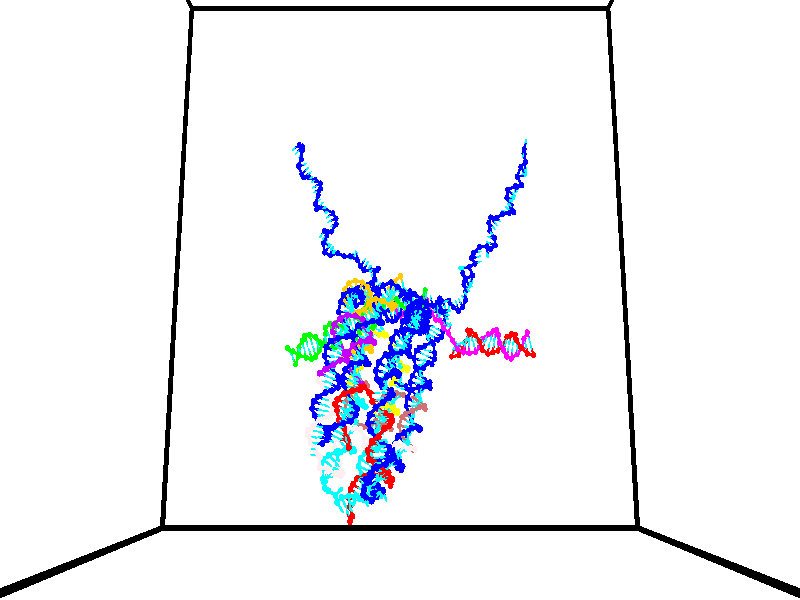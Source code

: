 // switches for output
#declare DRAW_BASES = 1; // possible values are 0, 1; only relevant for DNA ribbons
#declare DRAW_BASES_TYPE = 3; // possible values are 1, 2, 3; only relevant for DNA ribbons
#declare DRAW_FOG = 0; // set to 1 to enable fog

#include "colors.inc"

#include "transforms.inc"
background { rgb <1, 1, 1>}

#default {
   normal{
       ripples 0.25
       frequency 0.20
       turbulence 0.2
       lambda 5
   }
	finish {
		phong 0.1
		phong_size 40.
	}
}

// original window dimensions: 1024x640


// camera settings

camera {
	sky <0, 0.179814, -0.983701>
	up <0, 0.179814, -0.983701>
	right 1.6 * <1, 0, 0>
	location <35, 92.5046, 58.4545>
	look_at <35, 26.874, 46.4577>
	direction <0, -65.6306, -11.9968>
	angle 67.0682
}


# declare cpy_camera_pos = <35, 92.5046, 58.4545>;
# if (DRAW_FOG = 1)
fog {
	fog_type 2
	up vnormalize(cpy_camera_pos)
	color rgbt<1,1,1,0.3>
	distance 1e-5
	fog_alt 3e-3
	fog_offset 56
}
# end


// LIGHTS

# declare lum = 6;
global_settings {
	ambient_light rgb lum * <0.05, 0.05, 0.05>
	max_trace_level 15
}# declare cpy_direct_light_amount = 0.25;
light_source
{	1000 * <-1, -1.16351, -0.803887>,
	rgb lum * cpy_direct_light_amount
	parallel
}

light_source
{	1000 * <1, 1.16351, 0.803887>,
	rgb lum * cpy_direct_light_amount
	parallel
}

// strand 0

// nucleotide -1

// particle -1
sphere {
	<40.199677, 31.675985, 52.179375> 0.250000
	pigment { color rgbt <1,0,0,0> }
	no_shadow
}
cylinder {
	<40.369991, 31.573114, 51.832371>,  <40.472179, 31.511393, 51.624168>, 0.100000
	pigment { color rgbt <1,0,0,0> }
	no_shadow
}
cylinder {
	<40.369991, 31.573114, 51.832371>,  <40.199677, 31.675985, 52.179375>, 0.100000
	pigment { color rgbt <1,0,0,0> }
	no_shadow
}

// particle -1
sphere {
	<40.369991, 31.573114, 51.832371> 0.100000
	pigment { color rgbt <1,0,0,0> }
	no_shadow
}
sphere {
	0, 1
	scale<0.080000,0.200000,0.300000>
	matrix <0.361936, 0.927121, -0.097206,
		0.829283, -0.272592, 0.487836,
		0.425786, -0.257176, -0.867506,
		40.497726, 31.495962, 51.572121>
	pigment { color rgbt <0,1,1,0> }
	no_shadow
}
cylinder {
	<40.940617, 31.736807, 52.088955>,  <40.199677, 31.675985, 52.179375>, 0.130000
	pigment { color rgbt <1,0,0,0> }
	no_shadow
}

// nucleotide -1

// particle -1
sphere {
	<40.940617, 31.736807, 52.088955> 0.250000
	pigment { color rgbt <1,0,0,0> }
	no_shadow
}
cylinder {
	<40.815811, 31.773350, 51.710686>,  <40.740929, 31.795277, 51.483723>, 0.100000
	pigment { color rgbt <1,0,0,0> }
	no_shadow
}
cylinder {
	<40.815811, 31.773350, 51.710686>,  <40.940617, 31.736807, 52.088955>, 0.100000
	pigment { color rgbt <1,0,0,0> }
	no_shadow
}

// particle -1
sphere {
	<40.815811, 31.773350, 51.710686> 0.100000
	pigment { color rgbt <1,0,0,0> }
	no_shadow
}
sphere {
	0, 1
	scale<0.080000,0.200000,0.300000>
	matrix <0.651144, 0.745395, -0.142825,
		0.691853, -0.660334, -0.292061,
		-0.312012, 0.091360, -0.945675,
		40.722206, 31.800758, 51.426983>
	pigment { color rgbt <0,1,1,0> }
	no_shadow
}
cylinder {
	<41.427486, 31.521963, 51.471222>,  <40.940617, 31.736807, 52.088955>, 0.130000
	pigment { color rgbt <1,0,0,0> }
	no_shadow
}

// nucleotide -1

// particle -1
sphere {
	<41.427486, 31.521963, 51.471222> 0.250000
	pigment { color rgbt <1,0,0,0> }
	no_shadow
}
cylinder {
	<41.179150, 31.818457, 51.369141>,  <41.030148, 31.996353, 51.307892>, 0.100000
	pigment { color rgbt <1,0,0,0> }
	no_shadow
}
cylinder {
	<41.179150, 31.818457, 51.369141>,  <41.427486, 31.521963, 51.471222>, 0.100000
	pigment { color rgbt <1,0,0,0> }
	no_shadow
}

// particle -1
sphere {
	<41.179150, 31.818457, 51.369141> 0.100000
	pigment { color rgbt <1,0,0,0> }
	no_shadow
}
sphere {
	0, 1
	scale<0.080000,0.200000,0.300000>
	matrix <0.779392, 0.618623, -0.099266,
		0.084296, -0.260532, -0.961778,
		-0.620840, 0.741234, -0.255204,
		40.992897, 32.040829, 51.292580>
	pigment { color rgbt <0,1,1,0> }
	no_shadow
}
cylinder {
	<41.668114, 31.687967, 50.876328>,  <41.427486, 31.521963, 51.471222>, 0.130000
	pigment { color rgbt <1,0,0,0> }
	no_shadow
}

// nucleotide -1

// particle -1
sphere {
	<41.668114, 31.687967, 50.876328> 0.250000
	pigment { color rgbt <1,0,0,0> }
	no_shadow
}
cylinder {
	<41.464104, 32.004505, 51.011177>,  <41.341698, 32.194427, 51.092087>, 0.100000
	pigment { color rgbt <1,0,0,0> }
	no_shadow
}
cylinder {
	<41.464104, 32.004505, 51.011177>,  <41.668114, 31.687967, 50.876328>, 0.100000
	pigment { color rgbt <1,0,0,0> }
	no_shadow
}

// particle -1
sphere {
	<41.464104, 32.004505, 51.011177> 0.100000
	pigment { color rgbt <1,0,0,0> }
	no_shadow
}
sphere {
	0, 1
	scale<0.080000,0.200000,0.300000>
	matrix <0.765956, 0.596164, -0.240624,
		-0.391395, 0.135496, -0.910192,
		-0.510020, 0.791347, 0.337120,
		41.311096, 32.241909, 51.112312>
	pigment { color rgbt <0,1,1,0> }
	no_shadow
}
cylinder {
	<41.942520, 32.246746, 50.364697>,  <41.668114, 31.687967, 50.876328>, 0.130000
	pigment { color rgbt <1,0,0,0> }
	no_shadow
}

// nucleotide -1

// particle -1
sphere {
	<41.942520, 32.246746, 50.364697> 0.250000
	pigment { color rgbt <1,0,0,0> }
	no_shadow
}
cylinder {
	<41.753613, 32.434097, 50.663383>,  <41.640270, 32.546509, 50.842594>, 0.100000
	pigment { color rgbt <1,0,0,0> }
	no_shadow
}
cylinder {
	<41.753613, 32.434097, 50.663383>,  <41.942520, 32.246746, 50.364697>, 0.100000
	pigment { color rgbt <1,0,0,0> }
	no_shadow
}

// particle -1
sphere {
	<41.753613, 32.434097, 50.663383> 0.100000
	pigment { color rgbt <1,0,0,0> }
	no_shadow
}
sphere {
	0, 1
	scale<0.080000,0.200000,0.300000>
	matrix <0.681672, 0.731141, -0.027483,
		-0.558829, 0.496037, -0.664573,
		-0.472264, 0.468379, 0.746718,
		41.611935, 32.574612, 50.887398>
	pigment { color rgbt <0,1,1,0> }
	no_shadow
}
cylinder {
	<41.730133, 32.922749, 50.127216>,  <41.942520, 32.246746, 50.364697>, 0.130000
	pigment { color rgbt <1,0,0,0> }
	no_shadow
}

// nucleotide -1

// particle -1
sphere {
	<41.730133, 32.922749, 50.127216> 0.250000
	pigment { color rgbt <1,0,0,0> }
	no_shadow
}
cylinder {
	<41.766273, 32.934029, 50.525421>,  <41.787956, 32.940796, 50.764343>, 0.100000
	pigment { color rgbt <1,0,0,0> }
	no_shadow
}
cylinder {
	<41.766273, 32.934029, 50.525421>,  <41.730133, 32.922749, 50.127216>, 0.100000
	pigment { color rgbt <1,0,0,0> }
	no_shadow
}

// particle -1
sphere {
	<41.766273, 32.934029, 50.525421> 0.100000
	pigment { color rgbt <1,0,0,0> }
	no_shadow
}
sphere {
	0, 1
	scale<0.080000,0.200000,0.300000>
	matrix <0.722931, 0.685668, -0.085034,
		-0.684988, 0.727368, 0.041564,
		0.090350, 0.028199, 0.995511,
		41.793377, 32.942490, 50.824074>
	pigment { color rgbt <0,1,1,0> }
	no_shadow
}
cylinder {
	<41.957512, 33.542355, 50.236759>,  <41.730133, 32.922749, 50.127216>, 0.130000
	pigment { color rgbt <1,0,0,0> }
	no_shadow
}

// nucleotide -1

// particle -1
sphere {
	<41.957512, 33.542355, 50.236759> 0.250000
	pigment { color rgbt <1,0,0,0> }
	no_shadow
}
cylinder {
	<42.055561, 33.349312, 50.573093>,  <42.114391, 33.233486, 50.774895>, 0.100000
	pigment { color rgbt <1,0,0,0> }
	no_shadow
}
cylinder {
	<42.055561, 33.349312, 50.573093>,  <41.957512, 33.542355, 50.236759>, 0.100000
	pigment { color rgbt <1,0,0,0> }
	no_shadow
}

// particle -1
sphere {
	<42.055561, 33.349312, 50.573093> 0.100000
	pigment { color rgbt <1,0,0,0> }
	no_shadow
}
sphere {
	0, 1
	scale<0.080000,0.200000,0.300000>
	matrix <0.846062, 0.529970, 0.057539,
		-0.473386, 0.697295, 0.538224,
		0.245121, -0.482609, 0.840835,
		42.129097, 33.204529, 50.825344>
	pigment { color rgbt <0,1,1,0> }
	no_shadow
}
cylinder {
	<42.329166, 34.043629, 50.635040>,  <41.957512, 33.542355, 50.236759>, 0.130000
	pigment { color rgbt <1,0,0,0> }
	no_shadow
}

// nucleotide -1

// particle -1
sphere {
	<42.329166, 34.043629, 50.635040> 0.250000
	pigment { color rgbt <1,0,0,0> }
	no_shadow
}
cylinder {
	<42.443336, 33.692047, 50.787861>,  <42.511841, 33.481098, 50.879555>, 0.100000
	pigment { color rgbt <1,0,0,0> }
	no_shadow
}
cylinder {
	<42.443336, 33.692047, 50.787861>,  <42.329166, 34.043629, 50.635040>, 0.100000
	pigment { color rgbt <1,0,0,0> }
	no_shadow
}

// particle -1
sphere {
	<42.443336, 33.692047, 50.787861> 0.100000
	pigment { color rgbt <1,0,0,0> }
	no_shadow
}
sphere {
	0, 1
	scale<0.080000,0.200000,0.300000>
	matrix <0.871672, 0.403789, 0.277746,
		-0.398396, 0.253749, 0.881415,
		0.285428, -0.878957, 0.382053,
		42.528965, 33.428360, 50.902477>
	pigment { color rgbt <0,1,1,0> }
	no_shadow
}
cylinder {
	<42.728233, 34.212902, 51.210815>,  <42.329166, 34.043629, 50.635040>, 0.130000
	pigment { color rgbt <1,0,0,0> }
	no_shadow
}

// nucleotide -1

// particle -1
sphere {
	<42.728233, 34.212902, 51.210815> 0.250000
	pigment { color rgbt <1,0,0,0> }
	no_shadow
}
cylinder {
	<42.836781, 33.835522, 51.134651>,  <42.901909, 33.609093, 51.088955>, 0.100000
	pigment { color rgbt <1,0,0,0> }
	no_shadow
}
cylinder {
	<42.836781, 33.835522, 51.134651>,  <42.728233, 34.212902, 51.210815>, 0.100000
	pigment { color rgbt <1,0,0,0> }
	no_shadow
}

// particle -1
sphere {
	<42.836781, 33.835522, 51.134651> 0.100000
	pigment { color rgbt <1,0,0,0> }
	no_shadow
}
sphere {
	0, 1
	scale<0.080000,0.200000,0.300000>
	matrix <0.960670, 0.253404, 0.113573,
		-0.058901, -0.213739, 0.975113,
		0.271372, -0.943452, -0.190407,
		42.918194, 33.552486, 51.077530>
	pigment { color rgbt <0,1,1,0> }
	no_shadow
}
cylinder {
	<42.991589, 33.906708, 51.838936>,  <42.728233, 34.212902, 51.210815>, 0.130000
	pigment { color rgbt <1,0,0,0> }
	no_shadow
}

// nucleotide -1

// particle -1
sphere {
	<42.991589, 33.906708, 51.838936> 0.250000
	pigment { color rgbt <1,0,0,0> }
	no_shadow
}
cylinder {
	<43.155563, 33.715260, 51.528355>,  <43.253948, 33.600391, 51.342007>, 0.100000
	pigment { color rgbt <1,0,0,0> }
	no_shadow
}
cylinder {
	<43.155563, 33.715260, 51.528355>,  <42.991589, 33.906708, 51.838936>, 0.100000
	pigment { color rgbt <1,0,0,0> }
	no_shadow
}

// particle -1
sphere {
	<43.155563, 33.715260, 51.528355> 0.100000
	pigment { color rgbt <1,0,0,0> }
	no_shadow
}
sphere {
	0, 1
	scale<0.080000,0.200000,0.300000>
	matrix <0.911362, 0.180391, 0.369971,
		-0.037010, -0.859293, 0.510144,
		0.409938, -0.478618, -0.776450,
		43.278545, 33.571674, 51.295418>
	pigment { color rgbt <0,1,1,0> }
	no_shadow
}
cylinder {
	<43.591919, 33.534168, 52.137604>,  <42.991589, 33.906708, 51.838936>, 0.130000
	pigment { color rgbt <1,0,0,0> }
	no_shadow
}

// nucleotide -1

// particle -1
sphere {
	<43.591919, 33.534168, 52.137604> 0.250000
	pigment { color rgbt <1,0,0,0> }
	no_shadow
}
cylinder {
	<43.685192, 33.540016, 51.748676>,  <43.741158, 33.543526, 51.515320>, 0.100000
	pigment { color rgbt <1,0,0,0> }
	no_shadow
}
cylinder {
	<43.685192, 33.540016, 51.748676>,  <43.591919, 33.534168, 52.137604>, 0.100000
	pigment { color rgbt <1,0,0,0> }
	no_shadow
}

// particle -1
sphere {
	<43.685192, 33.540016, 51.748676> 0.100000
	pigment { color rgbt <1,0,0,0> }
	no_shadow
}
sphere {
	0, 1
	scale<0.080000,0.200000,0.300000>
	matrix <0.972348, 0.009637, 0.233338,
		0.012781, -0.999847, -0.011968,
		0.233187, 0.014620, -0.972322,
		43.755150, 33.544403, 51.456978>
	pigment { color rgbt <0,1,1,0> }
	no_shadow
}
cylinder {
	<44.133636, 33.181076, 51.991047>,  <43.591919, 33.534168, 52.137604>, 0.130000
	pigment { color rgbt <1,0,0,0> }
	no_shadow
}

// nucleotide -1

// particle -1
sphere {
	<44.133636, 33.181076, 51.991047> 0.250000
	pigment { color rgbt <1,0,0,0> }
	no_shadow
}
cylinder {
	<44.185463, 33.399975, 51.660294>,  <44.216557, 33.531315, 51.461842>, 0.100000
	pigment { color rgbt <1,0,0,0> }
	no_shadow
}
cylinder {
	<44.185463, 33.399975, 51.660294>,  <44.133636, 33.181076, 51.991047>, 0.100000
	pigment { color rgbt <1,0,0,0> }
	no_shadow
}

// particle -1
sphere {
	<44.185463, 33.399975, 51.660294> 0.100000
	pigment { color rgbt <1,0,0,0> }
	no_shadow
}
sphere {
	0, 1
	scale<0.080000,0.200000,0.300000>
	matrix <0.973668, 0.087534, 0.210494,
		0.187573, -0.832380, -0.521498,
		0.129562, 0.547249, -0.826881,
		44.224331, 33.564148, 51.412228>
	pigment { color rgbt <0,1,1,0> }
	no_shadow
}
cylinder {
	<44.709248, 32.877926, 51.804901>,  <44.133636, 33.181076, 51.991047>, 0.130000
	pigment { color rgbt <1,0,0,0> }
	no_shadow
}

// nucleotide -1

// particle -1
sphere {
	<44.709248, 32.877926, 51.804901> 0.250000
	pigment { color rgbt <1,0,0,0> }
	no_shadow
}
cylinder {
	<44.654373, 33.210892, 51.590141>,  <44.621449, 33.410671, 51.461285>, 0.100000
	pigment { color rgbt <1,0,0,0> }
	no_shadow
}
cylinder {
	<44.654373, 33.210892, 51.590141>,  <44.709248, 32.877926, 51.804901>, 0.100000
	pigment { color rgbt <1,0,0,0> }
	no_shadow
}

// particle -1
sphere {
	<44.654373, 33.210892, 51.590141> 0.100000
	pigment { color rgbt <1,0,0,0> }
	no_shadow
}
sphere {
	0, 1
	scale<0.080000,0.200000,0.300000>
	matrix <0.969323, 0.224414, 0.100256,
		0.203942, -0.506677, -0.837667,
		-0.137187, 0.832416, -0.536901,
		44.613216, 33.460617, 51.429070>
	pigment { color rgbt <0,1,1,0> }
	no_shadow
}
cylinder {
	<45.221107, 32.812592, 51.350243>,  <44.709248, 32.877926, 51.804901>, 0.130000
	pigment { color rgbt <1,0,0,0> }
	no_shadow
}

// nucleotide -1

// particle -1
sphere {
	<45.221107, 32.812592, 51.350243> 0.250000
	pigment { color rgbt <1,0,0,0> }
	no_shadow
}
cylinder {
	<45.116421, 33.198608, 51.344585>,  <45.053608, 33.430218, 51.341190>, 0.100000
	pigment { color rgbt <1,0,0,0> }
	no_shadow
}
cylinder {
	<45.116421, 33.198608, 51.344585>,  <45.221107, 32.812592, 51.350243>, 0.100000
	pigment { color rgbt <1,0,0,0> }
	no_shadow
}

// particle -1
sphere {
	<45.116421, 33.198608, 51.344585> 0.100000
	pigment { color rgbt <1,0,0,0> }
	no_shadow
}
sphere {
	0, 1
	scale<0.080000,0.200000,0.300000>
	matrix <0.965119, 0.261568, -0.011290,
		-0.007196, -0.016604, -0.999836,
		-0.261713, 0.965042, -0.014143,
		45.037907, 33.488121, 51.340343>
	pigment { color rgbt <0,1,1,0> }
	no_shadow
}
cylinder {
	<45.575474, 33.229980, 50.712162>,  <45.221107, 32.812592, 51.350243>, 0.130000
	pigment { color rgbt <1,0,0,0> }
	no_shadow
}

// nucleotide -1

// particle -1
sphere {
	<45.575474, 33.229980, 50.712162> 0.250000
	pigment { color rgbt <1,0,0,0> }
	no_shadow
}
cylinder {
	<45.467842, 33.493202, 50.993462>,  <45.403263, 33.651134, 51.162243>, 0.100000
	pigment { color rgbt <1,0,0,0> }
	no_shadow
}
cylinder {
	<45.467842, 33.493202, 50.993462>,  <45.575474, 33.229980, 50.712162>, 0.100000
	pigment { color rgbt <1,0,0,0> }
	no_shadow
}

// particle -1
sphere {
	<45.467842, 33.493202, 50.993462> 0.100000
	pigment { color rgbt <1,0,0,0> }
	no_shadow
}
sphere {
	0, 1
	scale<0.080000,0.200000,0.300000>
	matrix <0.946534, 0.315601, 0.066849,
		-0.177957, 0.683638, -0.707792,
		-0.269080, 0.658054, 0.703250,
		45.387119, 33.690617, 51.204437>
	pigment { color rgbt <0,1,1,0> }
	no_shadow
}
cylinder {
	<45.901695, 33.901108, 50.560150>,  <45.575474, 33.229980, 50.712162>, 0.130000
	pigment { color rgbt <1,0,0,0> }
	no_shadow
}

// nucleotide -1

// particle -1
sphere {
	<45.901695, 33.901108, 50.560150> 0.250000
	pigment { color rgbt <1,0,0,0> }
	no_shadow
}
cylinder {
	<45.775455, 33.966644, 50.934006>,  <45.699711, 34.005966, 51.158321>, 0.100000
	pigment { color rgbt <1,0,0,0> }
	no_shadow
}
cylinder {
	<45.775455, 33.966644, 50.934006>,  <45.901695, 33.901108, 50.560150>, 0.100000
	pigment { color rgbt <1,0,0,0> }
	no_shadow
}

// particle -1
sphere {
	<45.775455, 33.966644, 50.934006> 0.100000
	pigment { color rgbt <1,0,0,0> }
	no_shadow
}
sphere {
	0, 1
	scale<0.080000,0.200000,0.300000>
	matrix <0.792788, 0.586785, 0.164833,
		-0.521427, 0.792993, -0.315079,
		-0.315595, 0.163843, 0.934642,
		45.680779, 34.015797, 51.214397>
	pigment { color rgbt <0,1,1,0> }
	no_shadow
}
cylinder {
	<46.128288, 34.636349, 50.707184>,  <45.901695, 33.901108, 50.560150>, 0.130000
	pigment { color rgbt <1,0,0,0> }
	no_shadow
}

// nucleotide -1

// particle -1
sphere {
	<46.128288, 34.636349, 50.707184> 0.250000
	pigment { color rgbt <1,0,0,0> }
	no_shadow
}
cylinder {
	<46.053600, 34.462330, 51.059517>,  <46.008789, 34.357918, 51.270916>, 0.100000
	pigment { color rgbt <1,0,0,0> }
	no_shadow
}
cylinder {
	<46.053600, 34.462330, 51.059517>,  <46.128288, 34.636349, 50.707184>, 0.100000
	pigment { color rgbt <1,0,0,0> }
	no_shadow
}

// particle -1
sphere {
	<46.053600, 34.462330, 51.059517> 0.100000
	pigment { color rgbt <1,0,0,0> }
	no_shadow
}
sphere {
	0, 1
	scale<0.080000,0.200000,0.300000>
	matrix <0.838852, 0.396067, 0.373441,
		-0.511335, 0.808617, 0.290990,
		-0.186719, -0.435051, 0.880833,
		45.997585, 34.331814, 51.323769>
	pigment { color rgbt <0,1,1,0> }
	no_shadow
}
cylinder {
	<46.158188, 35.185886, 51.222115>,  <46.128288, 34.636349, 50.707184>, 0.130000
	pigment { color rgbt <1,0,0,0> }
	no_shadow
}

// nucleotide -1

// particle -1
sphere {
	<46.158188, 35.185886, 51.222115> 0.250000
	pigment { color rgbt <1,0,0,0> }
	no_shadow
}
cylinder {
	<46.247643, 34.847527, 51.415791>,  <46.301315, 34.644512, 51.531998>, 0.100000
	pigment { color rgbt <1,0,0,0> }
	no_shadow
}
cylinder {
	<46.247643, 34.847527, 51.415791>,  <46.158188, 35.185886, 51.222115>, 0.100000
	pigment { color rgbt <1,0,0,0> }
	no_shadow
}

// particle -1
sphere {
	<46.247643, 34.847527, 51.415791> 0.100000
	pigment { color rgbt <1,0,0,0> }
	no_shadow
}
sphere {
	0, 1
	scale<0.080000,0.200000,0.300000>
	matrix <0.873719, 0.394157, 0.285052,
		-0.431973, 0.359301, 0.827225,
		0.223637, -0.845898, 0.484194,
		46.314735, 34.593758, 51.561050>
	pigment { color rgbt <0,1,1,0> }
	no_shadow
}
cylinder {
	<46.498356, 35.408924, 51.842251>,  <46.158188, 35.185886, 51.222115>, 0.130000
	pigment { color rgbt <1,0,0,0> }
	no_shadow
}

// nucleotide -1

// particle -1
sphere {
	<46.498356, 35.408924, 51.842251> 0.250000
	pigment { color rgbt <1,0,0,0> }
	no_shadow
}
cylinder {
	<46.633400, 35.041386, 51.760532>,  <46.714424, 34.820862, 51.711502>, 0.100000
	pigment { color rgbt <1,0,0,0> }
	no_shadow
}
cylinder {
	<46.633400, 35.041386, 51.760532>,  <46.498356, 35.408924, 51.842251>, 0.100000
	pigment { color rgbt <1,0,0,0> }
	no_shadow
}

// particle -1
sphere {
	<46.633400, 35.041386, 51.760532> 0.100000
	pigment { color rgbt <1,0,0,0> }
	no_shadow
}
sphere {
	0, 1
	scale<0.080000,0.200000,0.300000>
	matrix <0.934858, 0.352631, -0.041128,
		0.109830, -0.177100, 0.978045,
		0.337606, -0.918851, -0.204293,
		46.734680, 34.765732, 51.699245>
	pigment { color rgbt <0,1,1,0> }
	no_shadow
}
cylinder {
	<47.098125, 35.268177, 52.313896>,  <46.498356, 35.408924, 51.842251>, 0.130000
	pigment { color rgbt <1,0,0,0> }
	no_shadow
}

// nucleotide -1

// particle -1
sphere {
	<47.098125, 35.268177, 52.313896> 0.250000
	pigment { color rgbt <1,0,0,0> }
	no_shadow
}
cylinder {
	<47.120907, 34.997196, 52.020554>,  <47.134575, 34.834606, 51.844547>, 0.100000
	pigment { color rgbt <1,0,0,0> }
	no_shadow
}
cylinder {
	<47.120907, 34.997196, 52.020554>,  <47.098125, 35.268177, 52.313896>, 0.100000
	pigment { color rgbt <1,0,0,0> }
	no_shadow
}

// particle -1
sphere {
	<47.120907, 34.997196, 52.020554> 0.100000
	pigment { color rgbt <1,0,0,0> }
	no_shadow
}
sphere {
	0, 1
	scale<0.080000,0.200000,0.300000>
	matrix <0.926494, 0.309540, -0.213995,
		0.371975, -0.667264, 0.645285,
		0.056950, -0.677454, -0.733358,
		47.137993, 34.793961, 51.800545>
	pigment { color rgbt <0,1,1,0> }
	no_shadow
}
cylinder {
	<47.734150, 35.078964, 52.413898>,  <47.098125, 35.268177, 52.313896>, 0.130000
	pigment { color rgbt <1,0,0,0> }
	no_shadow
}

// nucleotide -1

// particle -1
sphere {
	<47.734150, 35.078964, 52.413898> 0.250000
	pigment { color rgbt <1,0,0,0> }
	no_shadow
}
cylinder {
	<47.651115, 34.970108, 52.038059>,  <47.601295, 34.904793, 51.812557>, 0.100000
	pigment { color rgbt <1,0,0,0> }
	no_shadow
}
cylinder {
	<47.651115, 34.970108, 52.038059>,  <47.734150, 35.078964, 52.413898>, 0.100000
	pigment { color rgbt <1,0,0,0> }
	no_shadow
}

// particle -1
sphere {
	<47.651115, 34.970108, 52.038059> 0.100000
	pigment { color rgbt <1,0,0,0> }
	no_shadow
}
sphere {
	0, 1
	scale<0.080000,0.200000,0.300000>
	matrix <0.918685, 0.275729, -0.282829,
		0.336045, -0.921906, 0.192778,
		-0.207587, -0.272145, -0.939598,
		47.588840, 34.888466, 51.756180>
	pigment { color rgbt <0,1,1,0> }
	no_shadow
}
// strand 1

// nucleotide -1

// particle -1
sphere {
	<24.291456, 35.316498, 51.883183> 0.250000
	pigment { color rgbt <0,1,0,0> }
	no_shadow
}
cylinder {
	<24.412760, 34.984146, 52.069801>,  <24.485542, 34.784733, 52.181774>, 0.100000
	pigment { color rgbt <0,1,0,0> }
	no_shadow
}
cylinder {
	<24.412760, 34.984146, 52.069801>,  <24.291456, 35.316498, 51.883183>, 0.100000
	pigment { color rgbt <0,1,0,0> }
	no_shadow
}

// particle -1
sphere {
	<24.412760, 34.984146, 52.069801> 0.100000
	pigment { color rgbt <0,1,0,0> }
	no_shadow
}
sphere {
	0, 1
	scale<0.080000,0.200000,0.300000>
	matrix <0.949992, 0.225346, -0.216179,
		0.074484, 0.508779, 0.857669,
		0.303260, -0.830881, 0.466552,
		24.503738, 34.734882, 52.209766>
	pigment { color rgbt <0,1,1,0> }
	no_shadow
}
cylinder {
	<24.818947, 35.511215, 52.163361>,  <24.291456, 35.316498, 51.883183>, 0.130000
	pigment { color rgbt <0,1,0,0> }
	no_shadow
}

// nucleotide -1

// particle -1
sphere {
	<24.818947, 35.511215, 52.163361> 0.250000
	pigment { color rgbt <0,1,0,0> }
	no_shadow
}
cylinder {
	<24.876549, 35.115864, 52.182861>,  <24.911110, 34.878654, 52.194561>, 0.100000
	pigment { color rgbt <0,1,0,0> }
	no_shadow
}
cylinder {
	<24.876549, 35.115864, 52.182861>,  <24.818947, 35.511215, 52.163361>, 0.100000
	pigment { color rgbt <0,1,0,0> }
	no_shadow
}

// particle -1
sphere {
	<24.876549, 35.115864, 52.182861> 0.100000
	pigment { color rgbt <0,1,0,0> }
	no_shadow
}
sphere {
	0, 1
	scale<0.080000,0.200000,0.300000>
	matrix <0.898510, 0.109952, -0.424959,
		0.414658, 0.105002, 0.903899,
		0.144007, -0.988375, 0.048753,
		24.919750, 34.819351, 52.197487>
	pigment { color rgbt <0,1,1,0> }
	no_shadow
}
cylinder {
	<25.438707, 35.434319, 52.443600>,  <24.818947, 35.511215, 52.163361>, 0.130000
	pigment { color rgbt <0,1,0,0> }
	no_shadow
}

// nucleotide -1

// particle -1
sphere {
	<25.438707, 35.434319, 52.443600> 0.250000
	pigment { color rgbt <0,1,0,0> }
	no_shadow
}
cylinder {
	<25.411003, 35.058571, 52.309265>,  <25.394381, 34.833122, 52.228664>, 0.100000
	pigment { color rgbt <0,1,0,0> }
	no_shadow
}
cylinder {
	<25.411003, 35.058571, 52.309265>,  <25.438707, 35.434319, 52.443600>, 0.100000
	pigment { color rgbt <0,1,0,0> }
	no_shadow
}

// particle -1
sphere {
	<25.411003, 35.058571, 52.309265> 0.100000
	pigment { color rgbt <0,1,0,0> }
	no_shadow
}
sphere {
	0, 1
	scale<0.080000,0.200000,0.300000>
	matrix <0.942696, 0.048510, -0.330106,
		0.326383, -0.339456, 0.882181,
		-0.069262, -0.939370, -0.335837,
		25.390224, 34.776760, 52.208515>
	pigment { color rgbt <0,1,1,0> }
	no_shadow
}
cylinder {
	<26.055088, 35.121132, 52.626717>,  <25.438707, 35.434319, 52.443600>, 0.130000
	pigment { color rgbt <0,1,0,0> }
	no_shadow
}

// nucleotide -1

// particle -1
sphere {
	<26.055088, 35.121132, 52.626717> 0.250000
	pigment { color rgbt <0,1,0,0> }
	no_shadow
}
cylinder {
	<25.934296, 34.871632, 52.338345>,  <25.861820, 34.721931, 52.165321>, 0.100000
	pigment { color rgbt <0,1,0,0> }
	no_shadow
}
cylinder {
	<25.934296, 34.871632, 52.338345>,  <26.055088, 35.121132, 52.626717>, 0.100000
	pigment { color rgbt <0,1,0,0> }
	no_shadow
}

// particle -1
sphere {
	<25.934296, 34.871632, 52.338345> 0.100000
	pigment { color rgbt <0,1,0,0> }
	no_shadow
}
sphere {
	0, 1
	scale<0.080000,0.200000,0.300000>
	matrix <0.948613, -0.271622, -0.162342,
		-0.094559, -0.732907, 0.673726,
		-0.301980, -0.623754, -0.720929,
		25.843702, 34.684505, 52.122066>
	pigment { color rgbt <0,1,1,0> }
	no_shadow
}
cylinder {
	<26.508690, 34.556969, 52.670914>,  <26.055088, 35.121132, 52.626717>, 0.130000
	pigment { color rgbt <0,1,0,0> }
	no_shadow
}

// nucleotide -1

// particle -1
sphere {
	<26.508690, 34.556969, 52.670914> 0.250000
	pigment { color rgbt <0,1,0,0> }
	no_shadow
}
cylinder {
	<26.368330, 34.505829, 52.299858>,  <26.284115, 34.475143, 52.077225>, 0.100000
	pigment { color rgbt <0,1,0,0> }
	no_shadow
}
cylinder {
	<26.368330, 34.505829, 52.299858>,  <26.508690, 34.556969, 52.670914>, 0.100000
	pigment { color rgbt <0,1,0,0> }
	no_shadow
}

// particle -1
sphere {
	<26.368330, 34.505829, 52.299858> 0.100000
	pigment { color rgbt <0,1,0,0> }
	no_shadow
}
sphere {
	0, 1
	scale<0.080000,0.200000,0.300000>
	matrix <0.927430, -0.184334, -0.325414,
		-0.129392, -0.974513, 0.183256,
		-0.350900, -0.127852, -0.927644,
		26.263060, 34.467472, 52.021564>
	pigment { color rgbt <0,1,1,0> }
	no_shadow
}
cylinder {
	<26.805876, 33.932480, 52.426590>,  <26.508690, 34.556969, 52.670914>, 0.130000
	pigment { color rgbt <0,1,0,0> }
	no_shadow
}

// nucleotide -1

// particle -1
sphere {
	<26.805876, 33.932480, 52.426590> 0.250000
	pigment { color rgbt <0,1,0,0> }
	no_shadow
}
cylinder {
	<26.707527, 34.114006, 52.083988>,  <26.648518, 34.222923, 51.878426>, 0.100000
	pigment { color rgbt <0,1,0,0> }
	no_shadow
}
cylinder {
	<26.707527, 34.114006, 52.083988>,  <26.805876, 33.932480, 52.426590>, 0.100000
	pigment { color rgbt <0,1,0,0> }
	no_shadow
}

// particle -1
sphere {
	<26.707527, 34.114006, 52.083988> 0.100000
	pigment { color rgbt <0,1,0,0> }
	no_shadow
}
sphere {
	0, 1
	scale<0.080000,0.200000,0.300000>
	matrix <0.882570, -0.260532, -0.391399,
		-0.400769, -0.852159, -0.336466,
		-0.245874, 0.453815, -0.856503,
		26.633764, 34.250153, 51.827038>
	pigment { color rgbt <0,1,1,0> }
	no_shadow
}
cylinder {
	<27.081621, 33.468491, 51.869583>,  <26.805876, 33.932480, 52.426590>, 0.130000
	pigment { color rgbt <0,1,0,0> }
	no_shadow
}

// nucleotide -1

// particle -1
sphere {
	<27.081621, 33.468491, 51.869583> 0.250000
	pigment { color rgbt <0,1,0,0> }
	no_shadow
}
cylinder {
	<27.047770, 33.824692, 51.690769>,  <27.027458, 34.038414, 51.583481>, 0.100000
	pigment { color rgbt <0,1,0,0> }
	no_shadow
}
cylinder {
	<27.047770, 33.824692, 51.690769>,  <27.081621, 33.468491, 51.869583>, 0.100000
	pigment { color rgbt <0,1,0,0> }
	no_shadow
}

// particle -1
sphere {
	<27.047770, 33.824692, 51.690769> 0.100000
	pigment { color rgbt <0,1,0,0> }
	no_shadow
}
sphere {
	0, 1
	scale<0.080000,0.200000,0.300000>
	matrix <0.900387, -0.123818, -0.417100,
		-0.426781, -0.437803, -0.791320,
		-0.084628, 0.890504, -0.447035,
		27.022381, 34.091843, 51.556660>
	pigment { color rgbt <0,1,1,0> }
	no_shadow
}
cylinder {
	<27.523235, 33.386028, 51.253410>,  <27.081621, 33.468491, 51.869583>, 0.130000
	pigment { color rgbt <0,1,0,0> }
	no_shadow
}

// nucleotide -1

// particle -1
sphere {
	<27.523235, 33.386028, 51.253410> 0.250000
	pigment { color rgbt <0,1,0,0> }
	no_shadow
}
cylinder {
	<27.436222, 33.775887, 51.232437>,  <27.384014, 34.009800, 51.219852>, 0.100000
	pigment { color rgbt <0,1,0,0> }
	no_shadow
}
cylinder {
	<27.436222, 33.775887, 51.232437>,  <27.523235, 33.386028, 51.253410>, 0.100000
	pigment { color rgbt <0,1,0,0> }
	no_shadow
}

// particle -1
sphere {
	<27.436222, 33.775887, 51.232437> 0.100000
	pigment { color rgbt <0,1,0,0> }
	no_shadow
}
sphere {
	0, 1
	scale<0.080000,0.200000,0.300000>
	matrix <0.825700, 0.155108, -0.542367,
		-0.520481, -0.161279, -0.838504,
		-0.217531, 0.974644, -0.052437,
		27.370962, 34.068279, 51.216705>
	pigment { color rgbt <0,1,1,0> }
	no_shadow
}
cylinder {
	<27.659641, 33.571701, 50.532337>,  <27.523235, 33.386028, 51.253410>, 0.130000
	pigment { color rgbt <0,1,0,0> }
	no_shadow
}

// nucleotide -1

// particle -1
sphere {
	<27.659641, 33.571701, 50.532337> 0.250000
	pigment { color rgbt <0,1,0,0> }
	no_shadow
}
cylinder {
	<27.706160, 33.897282, 50.760006>,  <27.734072, 34.092632, 50.896606>, 0.100000
	pigment { color rgbt <0,1,0,0> }
	no_shadow
}
cylinder {
	<27.706160, 33.897282, 50.760006>,  <27.659641, 33.571701, 50.532337>, 0.100000
	pigment { color rgbt <0,1,0,0> }
	no_shadow
}

// particle -1
sphere {
	<27.706160, 33.897282, 50.760006> 0.100000
	pigment { color rgbt <0,1,0,0> }
	no_shadow
}
sphere {
	0, 1
	scale<0.080000,0.200000,0.300000>
	matrix <0.902743, 0.152334, -0.402305,
		-0.414161, 0.560601, -0.717075,
		0.116297, 0.813954, 0.569170,
		27.741049, 34.141468, 50.930756>
	pigment { color rgbt <0,1,1,0> }
	no_shadow
}
cylinder {
	<27.692558, 34.144138, 50.089825>,  <27.659641, 33.571701, 50.532337>, 0.130000
	pigment { color rgbt <0,1,0,0> }
	no_shadow
}

// nucleotide -1

// particle -1
sphere {
	<27.692558, 34.144138, 50.089825> 0.250000
	pigment { color rgbt <0,1,0,0> }
	no_shadow
}
cylinder {
	<27.895012, 34.261005, 50.414410>,  <28.016483, 34.331127, 50.609161>, 0.100000
	pigment { color rgbt <0,1,0,0> }
	no_shadow
}
cylinder {
	<27.895012, 34.261005, 50.414410>,  <27.692558, 34.144138, 50.089825>, 0.100000
	pigment { color rgbt <0,1,0,0> }
	no_shadow
}

// particle -1
sphere {
	<27.895012, 34.261005, 50.414410> 0.100000
	pigment { color rgbt <0,1,0,0> }
	no_shadow
}
sphere {
	0, 1
	scale<0.080000,0.200000,0.300000>
	matrix <0.774576, 0.259786, -0.576665,
		-0.379290, 0.920407, -0.094821,
		0.506133, 0.292169, 0.811459,
		28.046852, 34.348656, 50.657848>
	pigment { color rgbt <0,1,1,0> }
	no_shadow
}
cylinder {
	<28.196629, 34.546379, 49.817955>,  <27.692558, 34.144138, 50.089825>, 0.130000
	pigment { color rgbt <0,1,0,0> }
	no_shadow
}

// nucleotide -1

// particle -1
sphere {
	<28.196629, 34.546379, 49.817955> 0.250000
	pigment { color rgbt <0,1,0,0> }
	no_shadow
}
cylinder {
	<28.325394, 34.524307, 50.196018>,  <28.402653, 34.511066, 50.422855>, 0.100000
	pigment { color rgbt <0,1,0,0> }
	no_shadow
}
cylinder {
	<28.325394, 34.524307, 50.196018>,  <28.196629, 34.546379, 49.817955>, 0.100000
	pigment { color rgbt <0,1,0,0> }
	no_shadow
}

// particle -1
sphere {
	<28.325394, 34.524307, 50.196018> 0.100000
	pigment { color rgbt <0,1,0,0> }
	no_shadow
}
sphere {
	0, 1
	scale<0.080000,0.200000,0.300000>
	matrix <0.939130, 0.145170, -0.311384,
		-0.120028, 0.987867, 0.098550,
		0.321912, -0.055177, 0.945160,
		28.421967, 34.507755, 50.479565>
	pigment { color rgbt <0,1,1,0> }
	no_shadow
}
cylinder {
	<28.789581, 34.980522, 49.841278>,  <28.196629, 34.546379, 49.817955>, 0.130000
	pigment { color rgbt <0,1,0,0> }
	no_shadow
}

// nucleotide -1

// particle -1
sphere {
	<28.789581, 34.980522, 49.841278> 0.250000
	pigment { color rgbt <0,1,0,0> }
	no_shadow
}
cylinder {
	<28.824085, 34.750355, 50.166599>,  <28.844788, 34.612255, 50.361790>, 0.100000
	pigment { color rgbt <0,1,0,0> }
	no_shadow
}
cylinder {
	<28.824085, 34.750355, 50.166599>,  <28.789581, 34.980522, 49.841278>, 0.100000
	pigment { color rgbt <0,1,0,0> }
	no_shadow
}

// particle -1
sphere {
	<28.824085, 34.750355, 50.166599> 0.100000
	pigment { color rgbt <0,1,0,0> }
	no_shadow
}
sphere {
	0, 1
	scale<0.080000,0.200000,0.300000>
	matrix <0.986442, -0.065065, -0.150659,
		0.139609, 0.815269, 0.562002,
		0.086261, -0.575416, 0.813299,
		28.849964, 34.577728, 50.410587>
	pigment { color rgbt <0,1,1,0> }
	no_shadow
}
cylinder {
	<29.460697, 35.233635, 50.169422>,  <28.789581, 34.980522, 49.841278>, 0.130000
	pigment { color rgbt <0,1,0,0> }
	no_shadow
}

// nucleotide -1

// particle -1
sphere {
	<29.460697, 35.233635, 50.169422> 0.250000
	pigment { color rgbt <0,1,0,0> }
	no_shadow
}
cylinder {
	<29.371538, 34.858524, 50.275925>,  <29.318043, 34.633457, 50.339825>, 0.100000
	pigment { color rgbt <0,1,0,0> }
	no_shadow
}
cylinder {
	<29.371538, 34.858524, 50.275925>,  <29.460697, 35.233635, 50.169422>, 0.100000
	pigment { color rgbt <0,1,0,0> }
	no_shadow
}

// particle -1
sphere {
	<29.371538, 34.858524, 50.275925> 0.100000
	pigment { color rgbt <0,1,0,0> }
	no_shadow
}
sphere {
	0, 1
	scale<0.080000,0.200000,0.300000>
	matrix <0.944428, -0.275424, -0.179437,
		0.241605, 0.211463, 0.947053,
		-0.222897, -0.937777, 0.266256,
		29.304668, 34.577190, 50.355801>
	pigment { color rgbt <0,1,1,0> }
	no_shadow
}
cylinder {
	<29.939598, 35.062382, 50.680954>,  <29.460697, 35.233635, 50.169422>, 0.130000
	pigment { color rgbt <0,1,0,0> }
	no_shadow
}

// nucleotide -1

// particle -1
sphere {
	<29.939598, 35.062382, 50.680954> 0.250000
	pigment { color rgbt <0,1,0,0> }
	no_shadow
}
cylinder {
	<29.810570, 34.705189, 50.555393>,  <29.733152, 34.490871, 50.480057>, 0.100000
	pigment { color rgbt <0,1,0,0> }
	no_shadow
}
cylinder {
	<29.810570, 34.705189, 50.555393>,  <29.939598, 35.062382, 50.680954>, 0.100000
	pigment { color rgbt <0,1,0,0> }
	no_shadow
}

// particle -1
sphere {
	<29.810570, 34.705189, 50.555393> 0.100000
	pigment { color rgbt <0,1,0,0> }
	no_shadow
}
sphere {
	0, 1
	scale<0.080000,0.200000,0.300000>
	matrix <0.944122, -0.279823, -0.174160,
		0.067685, -0.352539, 0.933346,
		-0.322570, -0.892981, -0.313900,
		29.713799, 34.437294, 50.461224>
	pigment { color rgbt <0,1,1,0> }
	no_shadow
}
cylinder {
	<30.422079, 34.617489, 50.866165>,  <29.939598, 35.062382, 50.680954>, 0.130000
	pigment { color rgbt <0,1,0,0> }
	no_shadow
}

// nucleotide -1

// particle -1
sphere {
	<30.422079, 34.617489, 50.866165> 0.250000
	pigment { color rgbt <0,1,0,0> }
	no_shadow
}
cylinder {
	<30.239101, 34.370247, 50.610451>,  <30.129314, 34.221901, 50.457020>, 0.100000
	pigment { color rgbt <0,1,0,0> }
	no_shadow
}
cylinder {
	<30.239101, 34.370247, 50.610451>,  <30.422079, 34.617489, 50.866165>, 0.100000
	pigment { color rgbt <0,1,0,0> }
	no_shadow
}

// particle -1
sphere {
	<30.239101, 34.370247, 50.610451> 0.100000
	pigment { color rgbt <0,1,0,0> }
	no_shadow
}
sphere {
	0, 1
	scale<0.080000,0.200000,0.300000>
	matrix <0.888997, -0.301116, -0.344982,
		0.020736, -0.726135, 0.687240,
		-0.457442, -0.618108, -0.639288,
		30.101870, 34.184814, 50.418663>
	pigment { color rgbt <0,1,1,0> }
	no_shadow
}
cylinder {
	<30.693714, 33.991665, 50.916286>,  <30.422079, 34.617489, 50.866165>, 0.130000
	pigment { color rgbt <0,1,0,0> }
	no_shadow
}

// nucleotide -1

// particle -1
sphere {
	<30.693714, 33.991665, 50.916286> 0.250000
	pigment { color rgbt <0,1,0,0> }
	no_shadow
}
cylinder {
	<30.550644, 34.019333, 50.543774>,  <30.464802, 34.035934, 50.320267>, 0.100000
	pigment { color rgbt <0,1,0,0> }
	no_shadow
}
cylinder {
	<30.550644, 34.019333, 50.543774>,  <30.693714, 33.991665, 50.916286>, 0.100000
	pigment { color rgbt <0,1,0,0> }
	no_shadow
}

// particle -1
sphere {
	<30.550644, 34.019333, 50.543774> 0.100000
	pigment { color rgbt <0,1,0,0> }
	no_shadow
}
sphere {
	0, 1
	scale<0.080000,0.200000,0.300000>
	matrix <0.914785, -0.174507, -0.364301,
		-0.187712, -0.982224, -0.000856,
		-0.357676, 0.069167, -0.931281,
		30.443340, 34.040085, 50.264389>
	pigment { color rgbt <0,1,1,0> }
	no_shadow
}
cylinder {
	<30.975485, 33.364716, 50.484047>,  <30.693714, 33.991665, 50.916286>, 0.130000
	pigment { color rgbt <0,1,0,0> }
	no_shadow
}

// nucleotide -1

// particle -1
sphere {
	<30.975485, 33.364716, 50.484047> 0.250000
	pigment { color rgbt <0,1,0,0> }
	no_shadow
}
cylinder {
	<30.845760, 33.642345, 50.226959>,  <30.767925, 33.808922, 50.072708>, 0.100000
	pigment { color rgbt <0,1,0,0> }
	no_shadow
}
cylinder {
	<30.845760, 33.642345, 50.226959>,  <30.975485, 33.364716, 50.484047>, 0.100000
	pigment { color rgbt <0,1,0,0> }
	no_shadow
}

// particle -1
sphere {
	<30.845760, 33.642345, 50.226959> 0.100000
	pigment { color rgbt <0,1,0,0> }
	no_shadow
}
sphere {
	0, 1
	scale<0.080000,0.200000,0.300000>
	matrix <0.839466, -0.102011, -0.533751,
		-0.436028, -0.712638, -0.549569,
		-0.324310, 0.694075, -0.642715,
		30.748466, 33.850567, 50.034145>
	pigment { color rgbt <0,1,1,0> }
	no_shadow
}
cylinder {
	<31.133924, 33.121830, 49.843849>,  <30.975485, 33.364716, 50.484047>, 0.130000
	pigment { color rgbt <0,1,0,0> }
	no_shadow
}

// nucleotide -1

// particle -1
sphere {
	<31.133924, 33.121830, 49.843849> 0.250000
	pigment { color rgbt <0,1,0,0> }
	no_shadow
}
cylinder {
	<31.069956, 33.504501, 49.746536>,  <31.031574, 33.734104, 49.688148>, 0.100000
	pigment { color rgbt <0,1,0,0> }
	no_shadow
}
cylinder {
	<31.069956, 33.504501, 49.746536>,  <31.133924, 33.121830, 49.843849>, 0.100000
	pigment { color rgbt <0,1,0,0> }
	no_shadow
}

// particle -1
sphere {
	<31.069956, 33.504501, 49.746536> 0.100000
	pigment { color rgbt <0,1,0,0> }
	no_shadow
}
sphere {
	0, 1
	scale<0.080000,0.200000,0.300000>
	matrix <0.777703, -0.029677, -0.627931,
		-0.607950, -0.289618, -0.739268,
		-0.159921, 0.956682, -0.243279,
		31.021980, 33.791508, 49.673553>
	pigment { color rgbt <0,1,1,0> }
	no_shadow
}
cylinder {
	<31.189064, 33.309303, 49.038853>,  <31.133924, 33.121830, 49.843849>, 0.130000
	pigment { color rgbt <0,1,0,0> }
	no_shadow
}

// nucleotide -1

// particle -1
sphere {
	<31.189064, 33.309303, 49.038853> 0.250000
	pigment { color rgbt <0,1,0,0> }
	no_shadow
}
cylinder {
	<31.262840, 33.670147, 49.194889>,  <31.307106, 33.886654, 49.288513>, 0.100000
	pigment { color rgbt <0,1,0,0> }
	no_shadow
}
cylinder {
	<31.262840, 33.670147, 49.194889>,  <31.189064, 33.309303, 49.038853>, 0.100000
	pigment { color rgbt <0,1,0,0> }
	no_shadow
}

// particle -1
sphere {
	<31.262840, 33.670147, 49.194889> 0.100000
	pigment { color rgbt <0,1,0,0> }
	no_shadow
}
sphere {
	0, 1
	scale<0.080000,0.200000,0.300000>
	matrix <0.896760, 0.007975, -0.442446,
		-0.402247, 0.431426, -0.807508,
		0.184443, 0.902113, 0.390093,
		31.318172, 33.940781, 49.311916>
	pigment { color rgbt <0,1,1,0> }
	no_shadow
}
cylinder {
	<31.439812, 33.791630, 48.505543>,  <31.189064, 33.309303, 49.038853>, 0.130000
	pigment { color rgbt <0,1,0,0> }
	no_shadow
}

// nucleotide -1

// particle -1
sphere {
	<31.439812, 33.791630, 48.505543> 0.250000
	pigment { color rgbt <0,1,0,0> }
	no_shadow
}
cylinder {
	<31.569126, 33.978024, 48.834988>,  <31.646715, 34.089859, 49.032654>, 0.100000
	pigment { color rgbt <0,1,0,0> }
	no_shadow
}
cylinder {
	<31.569126, 33.978024, 48.834988>,  <31.439812, 33.791630, 48.505543>, 0.100000
	pigment { color rgbt <0,1,0,0> }
	no_shadow
}

// particle -1
sphere {
	<31.569126, 33.978024, 48.834988> 0.100000
	pigment { color rgbt <0,1,0,0> }
	no_shadow
}
sphere {
	0, 1
	scale<0.080000,0.200000,0.300000>
	matrix <0.815087, 0.305043, -0.492526,
		-0.480748, 0.830546, -0.281202,
		0.323287, 0.465985, 0.823616,
		31.666113, 34.117821, 49.082073>
	pigment { color rgbt <0,1,1,0> }
	no_shadow
}
cylinder {
	<31.770987, 34.399887, 48.184643>,  <31.439812, 33.791630, 48.505543>, 0.130000
	pigment { color rgbt <0,1,0,0> }
	no_shadow
}

// nucleotide -1

// particle -1
sphere {
	<31.770987, 34.399887, 48.184643> 0.250000
	pigment { color rgbt <0,1,0,0> }
	no_shadow
}
cylinder {
	<31.895185, 34.312298, 48.554646>,  <31.969706, 34.259743, 48.776649>, 0.100000
	pigment { color rgbt <0,1,0,0> }
	no_shadow
}
cylinder {
	<31.895185, 34.312298, 48.554646>,  <31.770987, 34.399887, 48.184643>, 0.100000
	pigment { color rgbt <0,1,0,0> }
	no_shadow
}

// particle -1
sphere {
	<31.895185, 34.312298, 48.554646> 0.100000
	pigment { color rgbt <0,1,0,0> }
	no_shadow
}
sphere {
	0, 1
	scale<0.080000,0.200000,0.300000>
	matrix <0.944384, -0.039812, -0.326425,
		0.108305, 0.974918, 0.194433,
		0.310497, -0.218973, 0.925010,
		31.988335, 34.246605, 48.832150>
	pigment { color rgbt <0,1,1,0> }
	no_shadow
}
// strand 2

// nucleotide -1

// particle -1
sphere {
	<24.772314, 34.666077, 34.566517> 0.250000
	pigment { color rgbt <0,0,1,0> }
	no_shadow
}
cylinder {
	<24.520218, 34.832153, 34.828941>,  <24.368961, 34.931801, 34.986397>, 0.100000
	pigment { color rgbt <0,0,1,0> }
	no_shadow
}
cylinder {
	<24.520218, 34.832153, 34.828941>,  <24.772314, 34.666077, 34.566517>, 0.100000
	pigment { color rgbt <0,0,1,0> }
	no_shadow
}

// particle -1
sphere {
	<24.520218, 34.832153, 34.828941> 0.100000
	pigment { color rgbt <0,0,1,0> }
	no_shadow
}
sphere {
	0, 1
	scale<0.080000,0.200000,0.300000>
	matrix <0.685165, -0.100011, 0.721489,
		0.365169, 0.904220, -0.221444,
		-0.630238, 0.415191, 0.656061,
		24.331146, 34.956711, 35.025761>
	pigment { color rgbt <0,1,1,0> }
	no_shadow
}
cylinder {
	<25.214413, 35.129597, 34.896664>,  <24.772314, 34.666077, 34.566517>, 0.130000
	pigment { color rgbt <0,0,1,0> }
	no_shadow
}

// nucleotide -1

// particle -1
sphere {
	<25.214413, 35.129597, 34.896664> 0.250000
	pigment { color rgbt <0,0,1,0> }
	no_shadow
}
cylinder {
	<24.909933, 35.046413, 35.142372>,  <24.727245, 34.996506, 35.289799>, 0.100000
	pigment { color rgbt <0,0,1,0> }
	no_shadow
}
cylinder {
	<24.909933, 35.046413, 35.142372>,  <25.214413, 35.129597, 34.896664>, 0.100000
	pigment { color rgbt <0,0,1,0> }
	no_shadow
}

// particle -1
sphere {
	<24.909933, 35.046413, 35.142372> 0.100000
	pigment { color rgbt <0,0,1,0> }
	no_shadow
}
sphere {
	0, 1
	scale<0.080000,0.200000,0.300000>
	matrix <0.645731, -0.155275, 0.747610,
		-0.060088, 0.965735, 0.252478,
		-0.761197, -0.207956, 0.614275,
		24.681574, 34.984028, 35.326656>
	pigment { color rgbt <0,1,1,0> }
	no_shadow
}
cylinder {
	<25.260603, 35.519897, 35.414154>,  <25.214413, 35.129597, 34.896664>, 0.130000
	pigment { color rgbt <0,0,1,0> }
	no_shadow
}

// nucleotide -1

// particle -1
sphere {
	<25.260603, 35.519897, 35.414154> 0.250000
	pigment { color rgbt <0,0,1,0> }
	no_shadow
}
cylinder {
	<25.079731, 35.189896, 35.549740>,  <24.971209, 34.991894, 35.631092>, 0.100000
	pigment { color rgbt <0,0,1,0> }
	no_shadow
}
cylinder {
	<25.079731, 35.189896, 35.549740>,  <25.260603, 35.519897, 35.414154>, 0.100000
	pigment { color rgbt <0,0,1,0> }
	no_shadow
}

// particle -1
sphere {
	<25.079731, 35.189896, 35.549740> 0.100000
	pigment { color rgbt <0,0,1,0> }
	no_shadow
}
sphere {
	0, 1
	scale<0.080000,0.200000,0.300000>
	matrix <0.707294, -0.100147, 0.699790,
		-0.543387, 0.556177, 0.628807,
		-0.452180, -0.825008, 0.338962,
		24.944077, 34.942394, 35.651428>
	pigment { color rgbt <0,1,1,0> }
	no_shadow
}
cylinder {
	<25.178904, 35.564068, 36.200668>,  <25.260603, 35.519897, 35.414154>, 0.130000
	pigment { color rgbt <0,0,1,0> }
	no_shadow
}

// nucleotide -1

// particle -1
sphere {
	<25.178904, 35.564068, 36.200668> 0.250000
	pigment { color rgbt <0,0,1,0> }
	no_shadow
}
cylinder {
	<25.160282, 35.179066, 36.093765>,  <25.149109, 34.948067, 36.029625>, 0.100000
	pigment { color rgbt <0,0,1,0> }
	no_shadow
}
cylinder {
	<25.160282, 35.179066, 36.093765>,  <25.178904, 35.564068, 36.200668>, 0.100000
	pigment { color rgbt <0,0,1,0> }
	no_shadow
}

// particle -1
sphere {
	<25.160282, 35.179066, 36.093765> 0.100000
	pigment { color rgbt <0,0,1,0> }
	no_shadow
}
sphere {
	0, 1
	scale<0.080000,0.200000,0.300000>
	matrix <0.593176, -0.241902, 0.767870,
		-0.803725, -0.122784, 0.582194,
		-0.046552, -0.962501, -0.267255,
		25.146317, 34.890316, 36.013588>
	pigment { color rgbt <0,1,1,0> }
	no_shadow
}
cylinder {
	<24.816700, 35.055069, 36.608562>,  <25.178904, 35.564068, 36.200668>, 0.130000
	pigment { color rgbt <0,0,1,0> }
	no_shadow
}

// nucleotide -1

// particle -1
sphere {
	<24.816700, 35.055069, 36.608562> 0.250000
	pigment { color rgbt <0,0,1,0> }
	no_shadow
}
cylinder {
	<25.108650, 34.837452, 36.443008>,  <25.283821, 34.706882, 36.343674>, 0.100000
	pigment { color rgbt <0,0,1,0> }
	no_shadow
}
cylinder {
	<25.108650, 34.837452, 36.443008>,  <24.816700, 35.055069, 36.608562>, 0.100000
	pigment { color rgbt <0,0,1,0> }
	no_shadow
}

// particle -1
sphere {
	<25.108650, 34.837452, 36.443008> 0.100000
	pigment { color rgbt <0,0,1,0> }
	no_shadow
}
sphere {
	0, 1
	scale<0.080000,0.200000,0.300000>
	matrix <0.339551, -0.236953, 0.910252,
		-0.593285, -0.804906, 0.011783,
		0.729875, -0.544040, -0.413887,
		25.327612, 34.674240, 36.318844>
	pigment { color rgbt <0,1,1,0> }
	no_shadow
}
cylinder {
	<25.118908, 34.610527, 37.167980>,  <24.816700, 35.055069, 36.608562>, 0.130000
	pigment { color rgbt <0,0,1,0> }
	no_shadow
}

// nucleotide -1

// particle -1
sphere {
	<25.118908, 34.610527, 37.167980> 0.250000
	pigment { color rgbt <0,0,1,0> }
	no_shadow
}
cylinder {
	<25.367718, 34.502865, 36.873867>,  <25.517004, 34.438267, 36.697399>, 0.100000
	pigment { color rgbt <0,0,1,0> }
	no_shadow
}
cylinder {
	<25.367718, 34.502865, 36.873867>,  <25.118908, 34.610527, 37.167980>, 0.100000
	pigment { color rgbt <0,0,1,0> }
	no_shadow
}

// particle -1
sphere {
	<25.367718, 34.502865, 36.873867> 0.100000
	pigment { color rgbt <0,0,1,0> }
	no_shadow
}
sphere {
	0, 1
	scale<0.080000,0.200000,0.300000>
	matrix <0.479842, -0.611026, 0.629603,
		-0.618743, -0.744446, -0.250914,
		0.622020, -0.269163, -0.735284,
		25.554325, 34.422119, 36.653282>
	pigment { color rgbt <0,1,1,0> }
	no_shadow
}
cylinder {
	<25.200413, 33.928715, 37.169815>,  <25.118908, 34.610527, 37.167980>, 0.130000
	pigment { color rgbt <0,0,1,0> }
	no_shadow
}

// nucleotide -1

// particle -1
sphere {
	<25.200413, 33.928715, 37.169815> 0.250000
	pigment { color rgbt <0,0,1,0> }
	no_shadow
}
cylinder {
	<25.540884, 34.077335, 37.021523>,  <25.745167, 34.166508, 36.932549>, 0.100000
	pigment { color rgbt <0,0,1,0> }
	no_shadow
}
cylinder {
	<25.540884, 34.077335, 37.021523>,  <25.200413, 33.928715, 37.169815>, 0.100000
	pigment { color rgbt <0,0,1,0> }
	no_shadow
}

// particle -1
sphere {
	<25.540884, 34.077335, 37.021523> 0.100000
	pigment { color rgbt <0,0,1,0> }
	no_shadow
}
sphere {
	0, 1
	scale<0.080000,0.200000,0.300000>
	matrix <0.517216, -0.473541, 0.712914,
		0.089329, -0.798566, -0.595241,
		0.851180, 0.371552, -0.370730,
		25.796238, 34.188801, 36.910305>
	pigment { color rgbt <0,1,1,0> }
	no_shadow
}
cylinder {
	<25.646664, 33.398991, 36.975883>,  <25.200413, 33.928715, 37.169815>, 0.130000
	pigment { color rgbt <0,0,1,0> }
	no_shadow
}

// nucleotide -1

// particle -1
sphere {
	<25.646664, 33.398991, 36.975883> 0.250000
	pigment { color rgbt <0,0,1,0> }
	no_shadow
}
cylinder {
	<25.824869, 33.730465, 37.111408>,  <25.931793, 33.929352, 37.192722>, 0.100000
	pigment { color rgbt <0,0,1,0> }
	no_shadow
}
cylinder {
	<25.824869, 33.730465, 37.111408>,  <25.646664, 33.398991, 36.975883>, 0.100000
	pigment { color rgbt <0,0,1,0> }
	no_shadow
}

// particle -1
sphere {
	<25.824869, 33.730465, 37.111408> 0.100000
	pigment { color rgbt <0,0,1,0> }
	no_shadow
}
sphere {
	0, 1
	scale<0.080000,0.200000,0.300000>
	matrix <0.474963, -0.539570, 0.695179,
		0.758899, -0.148789, -0.633983,
		0.445513, 0.828689, 0.338810,
		25.958523, 33.979073, 37.213051>
	pigment { color rgbt <0,1,1,0> }
	no_shadow
}
cylinder {
	<26.283115, 33.193130, 37.136787>,  <25.646664, 33.398991, 36.975883>, 0.130000
	pigment { color rgbt <0,0,1,0> }
	no_shadow
}

// nucleotide -1

// particle -1
sphere {
	<26.283115, 33.193130, 37.136787> 0.250000
	pigment { color rgbt <0,0,1,0> }
	no_shadow
}
cylinder {
	<26.183010, 33.527718, 37.331799>,  <26.122946, 33.728470, 37.448807>, 0.100000
	pigment { color rgbt <0,0,1,0> }
	no_shadow
}
cylinder {
	<26.183010, 33.527718, 37.331799>,  <26.283115, 33.193130, 37.136787>, 0.100000
	pigment { color rgbt <0,0,1,0> }
	no_shadow
}

// particle -1
sphere {
	<26.183010, 33.527718, 37.331799> 0.100000
	pigment { color rgbt <0,0,1,0> }
	no_shadow
}
sphere {
	0, 1
	scale<0.080000,0.200000,0.300000>
	matrix <0.350519, -0.391112, 0.850981,
		0.902499, 0.383859, -0.195317,
		-0.250266, 0.836471, 0.487528,
		26.107931, 33.778660, 37.478058>
	pigment { color rgbt <0,1,1,0> }
	no_shadow
}
cylinder {
	<26.828569, 33.405651, 37.525707>,  <26.283115, 33.193130, 37.136787>, 0.130000
	pigment { color rgbt <0,0,1,0> }
	no_shadow
}

// nucleotide -1

// particle -1
sphere {
	<26.828569, 33.405651, 37.525707> 0.250000
	pigment { color rgbt <0,0,1,0> }
	no_shadow
}
cylinder {
	<26.522367, 33.540142, 37.745144>,  <26.338646, 33.620838, 37.876804>, 0.100000
	pigment { color rgbt <0,0,1,0> }
	no_shadow
}
cylinder {
	<26.522367, 33.540142, 37.745144>,  <26.828569, 33.405651, 37.525707>, 0.100000
	pigment { color rgbt <0,0,1,0> }
	no_shadow
}

// particle -1
sphere {
	<26.522367, 33.540142, 37.745144> 0.100000
	pigment { color rgbt <0,0,1,0> }
	no_shadow
}
sphere {
	0, 1
	scale<0.080000,0.200000,0.300000>
	matrix <0.389740, -0.436093, 0.811126,
		0.511961, 0.834729, 0.202790,
		-0.765506, 0.336230, 0.548590,
		26.292715, 33.641010, 37.909721>
	pigment { color rgbt <0,1,1,0> }
	no_shadow
}
cylinder {
	<26.932058, 33.901688, 38.157715>,  <26.828569, 33.405651, 37.525707>, 0.130000
	pigment { color rgbt <0,0,1,0> }
	no_shadow
}

// nucleotide -1

// particle -1
sphere {
	<26.932058, 33.901688, 38.157715> 0.250000
	pigment { color rgbt <0,0,1,0> }
	no_shadow
}
cylinder {
	<26.611959, 33.676205, 38.239532>,  <26.419899, 33.540916, 38.288624>, 0.100000
	pigment { color rgbt <0,0,1,0> }
	no_shadow
}
cylinder {
	<26.611959, 33.676205, 38.239532>,  <26.932058, 33.901688, 38.157715>, 0.100000
	pigment { color rgbt <0,0,1,0> }
	no_shadow
}

// particle -1
sphere {
	<26.611959, 33.676205, 38.239532> 0.100000
	pigment { color rgbt <0,0,1,0> }
	no_shadow
}
sphere {
	0, 1
	scale<0.080000,0.200000,0.300000>
	matrix <0.426697, -0.295609, 0.854719,
		-0.421345, 0.771266, 0.477093,
		-0.800249, -0.563705, 0.204544,
		26.371885, 33.507092, 38.300896>
	pigment { color rgbt <0,1,1,0> }
	no_shadow
}
cylinder {
	<26.726181, 34.046997, 38.790752>,  <26.932058, 33.901688, 38.157715>, 0.130000
	pigment { color rgbt <0,0,1,0> }
	no_shadow
}

// nucleotide -1

// particle -1
sphere {
	<26.726181, 34.046997, 38.790752> 0.250000
	pigment { color rgbt <0,0,1,0> }
	no_shadow
}
cylinder {
	<26.607584, 33.671413, 38.720951>,  <26.536425, 33.446064, 38.679070>, 0.100000
	pigment { color rgbt <0,0,1,0> }
	no_shadow
}
cylinder {
	<26.607584, 33.671413, 38.720951>,  <26.726181, 34.046997, 38.790752>, 0.100000
	pigment { color rgbt <0,0,1,0> }
	no_shadow
}

// particle -1
sphere {
	<26.607584, 33.671413, 38.720951> 0.100000
	pigment { color rgbt <0,0,1,0> }
	no_shadow
}
sphere {
	0, 1
	scale<0.080000,0.200000,0.300000>
	matrix <0.447724, -0.298051, 0.843035,
		-0.843584, 0.171828, 0.508764,
		-0.296495, -0.938957, -0.174500,
		26.518635, 33.389725, 38.668602>
	pigment { color rgbt <0,1,1,0> }
	no_shadow
}
cylinder {
	<26.426804, 33.758839, 39.459488>,  <26.726181, 34.046997, 38.790752>, 0.130000
	pigment { color rgbt <0,0,1,0> }
	no_shadow
}

// nucleotide -1

// particle -1
sphere {
	<26.426804, 33.758839, 39.459488> 0.250000
	pigment { color rgbt <0,0,1,0> }
	no_shadow
}
cylinder {
	<26.565735, 33.482533, 39.205807>,  <26.649094, 33.316750, 39.053596>, 0.100000
	pigment { color rgbt <0,0,1,0> }
	no_shadow
}
cylinder {
	<26.565735, 33.482533, 39.205807>,  <26.426804, 33.758839, 39.459488>, 0.100000
	pigment { color rgbt <0,0,1,0> }
	no_shadow
}

// particle -1
sphere {
	<26.565735, 33.482533, 39.205807> 0.100000
	pigment { color rgbt <0,0,1,0> }
	no_shadow
}
sphere {
	0, 1
	scale<0.080000,0.200000,0.300000>
	matrix <0.537505, -0.407531, 0.738246,
		-0.768409, -0.597300, 0.229741,
		0.347328, -0.690762, -0.634201,
		26.669933, 33.275303, 39.015545>
	pigment { color rgbt <0,1,1,0> }
	no_shadow
}
cylinder {
	<26.420462, 32.993790, 39.716618>,  <26.426804, 33.758839, 39.459488>, 0.130000
	pigment { color rgbt <0,0,1,0> }
	no_shadow
}

// nucleotide -1

// particle -1
sphere {
	<26.420462, 32.993790, 39.716618> 0.250000
	pigment { color rgbt <0,0,1,0> }
	no_shadow
}
cylinder {
	<26.719320, 33.072868, 39.462788>,  <26.898636, 33.120316, 39.310490>, 0.100000
	pigment { color rgbt <0,0,1,0> }
	no_shadow
}
cylinder {
	<26.719320, 33.072868, 39.462788>,  <26.420462, 32.993790, 39.716618>, 0.100000
	pigment { color rgbt <0,0,1,0> }
	no_shadow
}

// particle -1
sphere {
	<26.719320, 33.072868, 39.462788> 0.100000
	pigment { color rgbt <0,0,1,0> }
	no_shadow
}
sphere {
	0, 1
	scale<0.080000,0.200000,0.300000>
	matrix <0.618346, -0.556889, 0.554547,
		-0.243756, -0.806716, -0.538324,
		0.747149, 0.197697, -0.634575,
		26.943464, 33.132175, 39.272415>
	pigment { color rgbt <0,1,1,0> }
	no_shadow
}
cylinder {
	<26.665293, 32.396832, 39.348267>,  <26.420462, 32.993790, 39.716618>, 0.130000
	pigment { color rgbt <0,0,1,0> }
	no_shadow
}

// nucleotide -1

// particle -1
sphere {
	<26.665293, 32.396832, 39.348267> 0.250000
	pigment { color rgbt <0,0,1,0> }
	no_shadow
}
cylinder {
	<26.973143, 32.638252, 39.431602>,  <27.157852, 32.783104, 39.481606>, 0.100000
	pigment { color rgbt <0,0,1,0> }
	no_shadow
}
cylinder {
	<26.973143, 32.638252, 39.431602>,  <26.665293, 32.396832, 39.348267>, 0.100000
	pigment { color rgbt <0,0,1,0> }
	no_shadow
}

// particle -1
sphere {
	<26.973143, 32.638252, 39.431602> 0.100000
	pigment { color rgbt <0,0,1,0> }
	no_shadow
}
sphere {
	0, 1
	scale<0.080000,0.200000,0.300000>
	matrix <0.397623, -0.708353, 0.583208,
		0.499572, -0.366012, -0.785151,
		0.769626, 0.603549, 0.208339,
		27.204031, 32.819317, 39.494102>
	pigment { color rgbt <0,1,1,0> }
	no_shadow
}
cylinder {
	<27.258055, 32.023411, 39.413631>,  <26.665293, 32.396832, 39.348267>, 0.130000
	pigment { color rgbt <0,0,1,0> }
	no_shadow
}

// nucleotide -1

// particle -1
sphere {
	<27.258055, 32.023411, 39.413631> 0.250000
	pigment { color rgbt <0,0,1,0> }
	no_shadow
}
cylinder {
	<27.326172, 32.340355, 39.647953>,  <27.367043, 32.530521, 39.788548>, 0.100000
	pigment { color rgbt <0,0,1,0> }
	no_shadow
}
cylinder {
	<27.326172, 32.340355, 39.647953>,  <27.258055, 32.023411, 39.413631>, 0.100000
	pigment { color rgbt <0,0,1,0> }
	no_shadow
}

// particle -1
sphere {
	<27.326172, 32.340355, 39.647953> 0.100000
	pigment { color rgbt <0,0,1,0> }
	no_shadow
}
sphere {
	0, 1
	scale<0.080000,0.200000,0.300000>
	matrix <0.277382, -0.608996, 0.743090,
		0.945547, 0.035950, -0.323494,
		0.170292, 0.792358, 0.585806,
		27.377260, 32.578064, 39.823696>
	pigment { color rgbt <0,1,1,0> }
	no_shadow
}
cylinder {
	<28.030991, 32.100445, 39.743931>,  <27.258055, 32.023411, 39.413631>, 0.130000
	pigment { color rgbt <0,0,1,0> }
	no_shadow
}

// nucleotide -1

// particle -1
sphere {
	<28.030991, 32.100445, 39.743931> 0.250000
	pigment { color rgbt <0,0,1,0> }
	no_shadow
}
cylinder {
	<27.750847, 32.242687, 39.991493>,  <27.582760, 32.328033, 40.140030>, 0.100000
	pigment { color rgbt <0,0,1,0> }
	no_shadow
}
cylinder {
	<27.750847, 32.242687, 39.991493>,  <28.030991, 32.100445, 39.743931>, 0.100000
	pigment { color rgbt <0,0,1,0> }
	no_shadow
}

// particle -1
sphere {
	<27.750847, 32.242687, 39.991493> 0.100000
	pigment { color rgbt <0,0,1,0> }
	no_shadow
}
sphere {
	0, 1
	scale<0.080000,0.200000,0.300000>
	matrix <0.510885, -0.355808, 0.782558,
		0.498490, 0.864262, 0.067522,
		-0.700360, 0.355602, 0.618905,
		27.540739, 32.349369, 40.177166>
	pigment { color rgbt <0,1,1,0> }
	no_shadow
}
cylinder {
	<28.384775, 32.324070, 40.308510>,  <28.030991, 32.100445, 39.743931>, 0.130000
	pigment { color rgbt <0,0,1,0> }
	no_shadow
}

// nucleotide -1

// particle -1
sphere {
	<28.384775, 32.324070, 40.308510> 0.250000
	pigment { color rgbt <0,0,1,0> }
	no_shadow
}
cylinder {
	<28.011681, 32.239643, 40.425438>,  <27.787825, 32.188988, 40.495594>, 0.100000
	pigment { color rgbt <0,0,1,0> }
	no_shadow
}
cylinder {
	<28.011681, 32.239643, 40.425438>,  <28.384775, 32.324070, 40.308510>, 0.100000
	pigment { color rgbt <0,0,1,0> }
	no_shadow
}

// particle -1
sphere {
	<28.011681, 32.239643, 40.425438> 0.100000
	pigment { color rgbt <0,0,1,0> }
	no_shadow
}
sphere {
	0, 1
	scale<0.080000,0.200000,0.300000>
	matrix <0.344832, -0.285370, 0.894234,
		-0.105320, 0.934888, 0.338957,
		-0.932737, -0.211064, 0.292325,
		27.731859, 32.176323, 40.513134>
	pigment { color rgbt <0,1,1,0> }
	no_shadow
}
cylinder {
	<28.427088, 32.569893, 40.887104>,  <28.384775, 32.324070, 40.308510>, 0.130000
	pigment { color rgbt <0,0,1,0> }
	no_shadow
}

// nucleotide -1

// particle -1
sphere {
	<28.427088, 32.569893, 40.887104> 0.250000
	pigment { color rgbt <0,0,1,0> }
	no_shadow
}
cylinder {
	<28.169811, 32.263710, 40.879364>,  <28.015446, 32.079998, 40.874722>, 0.100000
	pigment { color rgbt <0,0,1,0> }
	no_shadow
}
cylinder {
	<28.169811, 32.263710, 40.879364>,  <28.427088, 32.569893, 40.887104>, 0.100000
	pigment { color rgbt <0,0,1,0> }
	no_shadow
}

// particle -1
sphere {
	<28.169811, 32.263710, 40.879364> 0.100000
	pigment { color rgbt <0,0,1,0> }
	no_shadow
}
sphere {
	0, 1
	scale<0.080000,0.200000,0.300000>
	matrix <0.422583, -0.375929, 0.824683,
		-0.638538, 0.522251, 0.565265,
		-0.643190, -0.765462, -0.019351,
		27.976854, 32.034073, 40.873558>
	pigment { color rgbt <0,1,1,0> }
	no_shadow
}
cylinder {
	<27.959051, 32.544636, 41.544758>,  <28.427088, 32.569893, 40.887104>, 0.130000
	pigment { color rgbt <0,0,1,0> }
	no_shadow
}

// nucleotide -1

// particle -1
sphere {
	<27.959051, 32.544636, 41.544758> 0.250000
	pigment { color rgbt <0,0,1,0> }
	no_shadow
}
cylinder {
	<28.000277, 32.171780, 41.405914>,  <28.025011, 31.948065, 41.322609>, 0.100000
	pigment { color rgbt <0,0,1,0> }
	no_shadow
}
cylinder {
	<28.000277, 32.171780, 41.405914>,  <27.959051, 32.544636, 41.544758>, 0.100000
	pigment { color rgbt <0,0,1,0> }
	no_shadow
}

// particle -1
sphere {
	<28.000277, 32.171780, 41.405914> 0.100000
	pigment { color rgbt <0,0,1,0> }
	no_shadow
}
sphere {
	0, 1
	scale<0.080000,0.200000,0.300000>
	matrix <0.242426, -0.314906, 0.917640,
		-0.964680, -0.178723, 0.193521,
		0.103062, -0.932144, -0.347111,
		28.031195, 31.892136, 41.301781>
	pigment { color rgbt <0,1,1,0> }
	no_shadow
}
cylinder {
	<27.304291, 33.047752, 41.628246>,  <27.959051, 32.544636, 41.544758>, 0.130000
	pigment { color rgbt <0,0,1,0> }
	no_shadow
}

// nucleotide -1

// particle -1
sphere {
	<27.304291, 33.047752, 41.628246> 0.250000
	pigment { color rgbt <0,0,1,0> }
	no_shadow
}
cylinder {
	<27.128239, 33.248711, 41.925941>,  <27.022608, 33.369286, 42.104557>, 0.100000
	pigment { color rgbt <0,0,1,0> }
	no_shadow
}
cylinder {
	<27.128239, 33.248711, 41.925941>,  <27.304291, 33.047752, 41.628246>, 0.100000
	pigment { color rgbt <0,0,1,0> }
	no_shadow
}

// particle -1
sphere {
	<27.128239, 33.248711, 41.925941> 0.100000
	pigment { color rgbt <0,0,1,0> }
	no_shadow
}
sphere {
	0, 1
	scale<0.080000,0.200000,0.300000>
	matrix <0.676035, -0.360103, 0.642886,
		0.590985, 0.786080, -0.181147,
		-0.440128, 0.502398, 0.744233,
		26.996201, 33.399429, 42.149212>
	pigment { color rgbt <0,1,1,0> }
	no_shadow
}
cylinder {
	<27.715094, 33.632706, 41.853668>,  <27.304291, 33.047752, 41.628246>, 0.130000
	pigment { color rgbt <0,0,1,0> }
	no_shadow
}

// nucleotide -1

// particle -1
sphere {
	<27.715094, 33.632706, 41.853668> 0.250000
	pigment { color rgbt <0,0,1,0> }
	no_shadow
}
cylinder {
	<27.479137, 33.506760, 42.151096>,  <27.337564, 33.431194, 42.329552>, 0.100000
	pigment { color rgbt <0,0,1,0> }
	no_shadow
}
cylinder {
	<27.479137, 33.506760, 42.151096>,  <27.715094, 33.632706, 41.853668>, 0.100000
	pigment { color rgbt <0,0,1,0> }
	no_shadow
}

// particle -1
sphere {
	<27.479137, 33.506760, 42.151096> 0.100000
	pigment { color rgbt <0,0,1,0> }
	no_shadow
}
sphere {
	0, 1
	scale<0.080000,0.200000,0.300000>
	matrix <0.723733, 0.202221, 0.659786,
		-0.358107, 0.927345, 0.108588,
		-0.589890, -0.314862, 0.743566,
		27.302170, 33.412300, 42.374165>
	pigment { color rgbt <0,1,1,0> }
	no_shadow
}
cylinder {
	<27.699944, 34.148926, 42.329594>,  <27.715094, 33.632706, 41.853668>, 0.130000
	pigment { color rgbt <0,0,1,0> }
	no_shadow
}

// nucleotide -1

// particle -1
sphere {
	<27.699944, 34.148926, 42.329594> 0.250000
	pigment { color rgbt <0,0,1,0> }
	no_shadow
}
cylinder {
	<27.607533, 33.801674, 42.505310>,  <27.552086, 33.593323, 42.610741>, 0.100000
	pigment { color rgbt <0,0,1,0> }
	no_shadow
}
cylinder {
	<27.607533, 33.801674, 42.505310>,  <27.699944, 34.148926, 42.329594>, 0.100000
	pigment { color rgbt <0,0,1,0> }
	no_shadow
}

// particle -1
sphere {
	<27.607533, 33.801674, 42.505310> 0.100000
	pigment { color rgbt <0,0,1,0> }
	no_shadow
}
sphere {
	0, 1
	scale<0.080000,0.200000,0.300000>
	matrix <0.681183, 0.178062, 0.710129,
		-0.694707, 0.463294, 0.550219,
		-0.231026, -0.868131, 0.439289,
		27.538225, 33.541233, 42.637096>
	pigment { color rgbt <0,1,1,0> }
	no_shadow
}
cylinder {
	<27.370834, 34.208916, 43.021397>,  <27.699944, 34.148926, 42.329594>, 0.130000
	pigment { color rgbt <0,0,1,0> }
	no_shadow
}

// nucleotide -1

// particle -1
sphere {
	<27.370834, 34.208916, 43.021397> 0.250000
	pigment { color rgbt <0,0,1,0> }
	no_shadow
}
cylinder {
	<27.595823, 33.879089, 42.997013>,  <27.730818, 33.681194, 42.982384>, 0.100000
	pigment { color rgbt <0,0,1,0> }
	no_shadow
}
cylinder {
	<27.595823, 33.879089, 42.997013>,  <27.370834, 34.208916, 43.021397>, 0.100000
	pigment { color rgbt <0,0,1,0> }
	no_shadow
}

// particle -1
sphere {
	<27.595823, 33.879089, 42.997013> 0.100000
	pigment { color rgbt <0,0,1,0> }
	no_shadow
}
sphere {
	0, 1
	scale<0.080000,0.200000,0.300000>
	matrix <0.597885, 0.354705, 0.718831,
		-0.571101, -0.440768, 0.692507,
		0.562474, -0.824565, -0.060956,
		27.764565, 33.631721, 42.978725>
	pigment { color rgbt <0,1,1,0> }
	no_shadow
}
cylinder {
	<27.461323, 33.820774, 43.709278>,  <27.370834, 34.208916, 43.021397>, 0.130000
	pigment { color rgbt <0,0,1,0> }
	no_shadow
}

// nucleotide -1

// particle -1
sphere {
	<27.461323, 33.820774, 43.709278> 0.250000
	pigment { color rgbt <0,0,1,0> }
	no_shadow
}
cylinder {
	<27.727510, 33.838333, 43.411224>,  <27.887224, 33.848869, 43.232391>, 0.100000
	pigment { color rgbt <0,0,1,0> }
	no_shadow
}
cylinder {
	<27.727510, 33.838333, 43.411224>,  <27.461323, 33.820774, 43.709278>, 0.100000
	pigment { color rgbt <0,0,1,0> }
	no_shadow
}

// particle -1
sphere {
	<27.727510, 33.838333, 43.411224> 0.100000
	pigment { color rgbt <0,0,1,0> }
	no_shadow
}
sphere {
	0, 1
	scale<0.080000,0.200000,0.300000>
	matrix <0.692308, 0.336877, 0.638141,
		0.279031, -0.940525, 0.193791,
		0.665471, 0.043898, -0.745132,
		27.927151, 33.851501, 43.187683>
	pigment { color rgbt <0,1,1,0> }
	no_shadow
}
cylinder {
	<28.027340, 33.394333, 43.835445>,  <27.461323, 33.820774, 43.709278>, 0.130000
	pigment { color rgbt <0,0,1,0> }
	no_shadow
}

// nucleotide -1

// particle -1
sphere {
	<28.027340, 33.394333, 43.835445> 0.250000
	pigment { color rgbt <0,0,1,0> }
	no_shadow
}
cylinder {
	<28.128279, 33.696033, 43.592979>,  <28.188841, 33.877052, 43.447502>, 0.100000
	pigment { color rgbt <0,0,1,0> }
	no_shadow
}
cylinder {
	<28.128279, 33.696033, 43.592979>,  <28.027340, 33.394333, 43.835445>, 0.100000
	pigment { color rgbt <0,0,1,0> }
	no_shadow
}

// particle -1
sphere {
	<28.128279, 33.696033, 43.592979> 0.100000
	pigment { color rgbt <0,0,1,0> }
	no_shadow
}
sphere {
	0, 1
	scale<0.080000,0.200000,0.300000>
	matrix <0.622634, 0.352958, 0.698389,
		0.740708, -0.553652, -0.380553,
		0.252345, 0.754248, -0.606161,
		28.203981, 33.922306, 43.411133>
	pigment { color rgbt <0,1,1,0> }
	no_shadow
}
cylinder {
	<28.743803, 33.411594, 43.659554>,  <28.027340, 33.394333, 43.835445>, 0.130000
	pigment { color rgbt <0,0,1,0> }
	no_shadow
}

// nucleotide -1

// particle -1
sphere {
	<28.743803, 33.411594, 43.659554> 0.250000
	pigment { color rgbt <0,0,1,0> }
	no_shadow
}
cylinder {
	<28.552805, 33.762093, 43.685459>,  <28.438206, 33.972389, 43.701004>, 0.100000
	pigment { color rgbt <0,0,1,0> }
	no_shadow
}
cylinder {
	<28.552805, 33.762093, 43.685459>,  <28.743803, 33.411594, 43.659554>, 0.100000
	pigment { color rgbt <0,0,1,0> }
	no_shadow
}

// particle -1
sphere {
	<28.552805, 33.762093, 43.685459> 0.100000
	pigment { color rgbt <0,0,1,0> }
	no_shadow
}
sphere {
	0, 1
	scale<0.080000,0.200000,0.300000>
	matrix <0.638421, 0.295364, 0.710759,
		0.603668, 0.380733, -0.700448,
		-0.477497, 0.876243, 0.064766,
		28.409555, 34.024967, 43.704887>
	pigment { color rgbt <0,1,1,0> }
	no_shadow
}
cylinder {
	<29.406599, 33.415493, 43.925526>,  <28.743803, 33.411594, 43.659554>, 0.130000
	pigment { color rgbt <0,0,1,0> }
	no_shadow
}

// nucleotide -1

// particle -1
sphere {
	<29.406599, 33.415493, 43.925526> 0.250000
	pigment { color rgbt <0,0,1,0> }
	no_shadow
}
cylinder {
	<29.713303, 33.158802, 43.932129>,  <29.897326, 33.004787, 43.936089>, 0.100000
	pigment { color rgbt <0,0,1,0> }
	no_shadow
}
cylinder {
	<29.713303, 33.158802, 43.932129>,  <29.406599, 33.415493, 43.925526>, 0.100000
	pigment { color rgbt <0,0,1,0> }
	no_shadow
}

// particle -1
sphere {
	<29.713303, 33.158802, 43.932129> 0.100000
	pigment { color rgbt <0,0,1,0> }
	no_shadow
}
sphere {
	0, 1
	scale<0.080000,0.200000,0.300000>
	matrix <0.602317, 0.710306, -0.364252,
		0.222026, 0.289234, 0.931154,
		0.766759, -0.641723, 0.016504,
		29.943331, 32.966286, 43.937080>
	pigment { color rgbt <0,1,1,0> }
	no_shadow
}
cylinder {
	<30.019320, 33.785583, 44.006275>,  <29.406599, 33.415493, 43.925526>, 0.130000
	pigment { color rgbt <0,0,1,0> }
	no_shadow
}

// nucleotide -1

// particle -1
sphere {
	<30.019320, 33.785583, 44.006275> 0.250000
	pigment { color rgbt <0,0,1,0> }
	no_shadow
}
cylinder {
	<30.167595, 33.447468, 43.852352>,  <30.256561, 33.244598, 43.759998>, 0.100000
	pigment { color rgbt <0,0,1,0> }
	no_shadow
}
cylinder {
	<30.167595, 33.447468, 43.852352>,  <30.019320, 33.785583, 44.006275>, 0.100000
	pigment { color rgbt <0,0,1,0> }
	no_shadow
}

// particle -1
sphere {
	<30.167595, 33.447468, 43.852352> 0.100000
	pigment { color rgbt <0,0,1,0> }
	no_shadow
}
sphere {
	0, 1
	scale<0.080000,0.200000,0.300000>
	matrix <0.781296, 0.507828, -0.362886,
		0.502160, -0.166132, 0.848666,
		0.370690, -0.845287, -0.384810,
		30.278801, 33.193882, 43.736908>
	pigment { color rgbt <0,1,1,0> }
	no_shadow
}
cylinder {
	<30.735750, 33.681183, 44.322601>,  <30.019320, 33.785583, 44.006275>, 0.130000
	pigment { color rgbt <0,0,1,0> }
	no_shadow
}

// nucleotide -1

// particle -1
sphere {
	<30.735750, 33.681183, 44.322601> 0.250000
	pigment { color rgbt <0,0,1,0> }
	no_shadow
}
cylinder {
	<30.655775, 33.557701, 43.950638>,  <30.607790, 33.483612, 43.727459>, 0.100000
	pigment { color rgbt <0,0,1,0> }
	no_shadow
}
cylinder {
	<30.655775, 33.557701, 43.950638>,  <30.735750, 33.681183, 44.322601>, 0.100000
	pigment { color rgbt <0,0,1,0> }
	no_shadow
}

// particle -1
sphere {
	<30.655775, 33.557701, 43.950638> 0.100000
	pigment { color rgbt <0,0,1,0> }
	no_shadow
}
sphere {
	0, 1
	scale<0.080000,0.200000,0.300000>
	matrix <0.700337, 0.618715, -0.355977,
		0.685239, -0.722421, 0.092494,
		-0.199938, -0.308707, -0.929906,
		30.595793, 33.465088, 43.671665>
	pigment { color rgbt <0,1,1,0> }
	no_shadow
}
cylinder {
	<31.093145, 34.037685, 44.944386>,  <30.735750, 33.681183, 44.322601>, 0.130000
	pigment { color rgbt <0,0,1,0> }
	no_shadow
}

// nucleotide -1

// particle -1
sphere {
	<31.093145, 34.037685, 44.944386> 0.250000
	pigment { color rgbt <0,0,1,0> }
	no_shadow
}
cylinder {
	<31.273848, 33.862278, 44.633614>,  <31.382269, 33.757034, 44.447151>, 0.100000
	pigment { color rgbt <0,0,1,0> }
	no_shadow
}
cylinder {
	<31.273848, 33.862278, 44.633614>,  <31.093145, 34.037685, 44.944386>, 0.100000
	pigment { color rgbt <0,0,1,0> }
	no_shadow
}

// particle -1
sphere {
	<31.273848, 33.862278, 44.633614> 0.100000
	pigment { color rgbt <0,0,1,0> }
	no_shadow
}
sphere {
	0, 1
	scale<0.080000,0.200000,0.300000>
	matrix <0.859623, -0.019025, 0.510575,
		-0.238675, -0.898523, 0.368362,
		0.451756, -0.438514, -0.776931,
		31.409374, 33.730724, 44.400536>
	pigment { color rgbt <0,1,1,0> }
	no_shadow
}
cylinder {
	<31.372112, 33.310711, 45.111118>,  <31.093145, 34.037685, 44.944386>, 0.130000
	pigment { color rgbt <0,0,1,0> }
	no_shadow
}

// nucleotide -1

// particle -1
sphere {
	<31.372112, 33.310711, 45.111118> 0.250000
	pigment { color rgbt <0,0,1,0> }
	no_shadow
}
cylinder {
	<31.546816, 33.565308, 44.856838>,  <31.651638, 33.718067, 44.704269>, 0.100000
	pigment { color rgbt <0,0,1,0> }
	no_shadow
}
cylinder {
	<31.546816, 33.565308, 44.856838>,  <31.372112, 33.310711, 45.111118>, 0.100000
	pigment { color rgbt <0,0,1,0> }
	no_shadow
}

// particle -1
sphere {
	<31.546816, 33.565308, 44.856838> 0.100000
	pigment { color rgbt <0,0,1,0> }
	no_shadow
}
sphere {
	0, 1
	scale<0.080000,0.200000,0.300000>
	matrix <0.660795, 0.252505, 0.706818,
		0.610403, -0.728778, -0.310308,
		0.436759, 0.636493, -0.635703,
		31.677843, 33.756256, 44.666126>
	pigment { color rgbt <0,1,1,0> }
	no_shadow
}
cylinder {
	<32.081387, 33.148148, 45.042099>,  <31.372112, 33.310711, 45.111118>, 0.130000
	pigment { color rgbt <0,0,1,0> }
	no_shadow
}

// nucleotide -1

// particle -1
sphere {
	<32.081387, 33.148148, 45.042099> 0.250000
	pigment { color rgbt <0,0,1,0> }
	no_shadow
}
cylinder {
	<32.039948, 33.541218, 44.980633>,  <32.015083, 33.777061, 44.943752>, 0.100000
	pigment { color rgbt <0,0,1,0> }
	no_shadow
}
cylinder {
	<32.039948, 33.541218, 44.980633>,  <32.081387, 33.148148, 45.042099>, 0.100000
	pigment { color rgbt <0,0,1,0> }
	no_shadow
}

// particle -1
sphere {
	<32.039948, 33.541218, 44.980633> 0.100000
	pigment { color rgbt <0,0,1,0> }
	no_shadow
}
sphere {
	0, 1
	scale<0.080000,0.200000,0.300000>
	matrix <0.592252, 0.185070, 0.784211,
		0.799065, -0.009762, -0.601166,
		-0.103602, 0.982677, -0.153665,
		32.008865, 33.836021, 44.934532>
	pigment { color rgbt <0,1,1,0> }
	no_shadow
}
cylinder {
	<32.711891, 33.509220, 45.129467>,  <32.081387, 33.148148, 45.042099>, 0.130000
	pigment { color rgbt <0,0,1,0> }
	no_shadow
}

// nucleotide -1

// particle -1
sphere {
	<32.711891, 33.509220, 45.129467> 0.250000
	pigment { color rgbt <0,0,1,0> }
	no_shadow
}
cylinder {
	<32.397514, 33.739697, 45.219177>,  <32.208889, 33.877983, 45.273003>, 0.100000
	pigment { color rgbt <0,0,1,0> }
	no_shadow
}
cylinder {
	<32.397514, 33.739697, 45.219177>,  <32.711891, 33.509220, 45.129467>, 0.100000
	pigment { color rgbt <0,0,1,0> }
	no_shadow
}

// particle -1
sphere {
	<32.397514, 33.739697, 45.219177> 0.100000
	pigment { color rgbt <0,0,1,0> }
	no_shadow
}
sphere {
	0, 1
	scale<0.080000,0.200000,0.300000>
	matrix <0.461331, 0.304962, 0.833170,
		0.411673, 0.758286, -0.505498,
		-0.785938, 0.576195, 0.224276,
		32.161732, 33.912556, 45.286461>
	pigment { color rgbt <0,1,1,0> }
	no_shadow
}
cylinder {
	<32.858204, 34.308109, 45.189106>,  <32.711891, 33.509220, 45.129467>, 0.130000
	pigment { color rgbt <0,0,1,0> }
	no_shadow
}

// nucleotide -1

// particle -1
sphere {
	<32.858204, 34.308109, 45.189106> 0.250000
	pigment { color rgbt <0,0,1,0> }
	no_shadow
}
cylinder {
	<32.558033, 34.185181, 45.423168>,  <32.377930, 34.111423, 45.563606>, 0.100000
	pigment { color rgbt <0,0,1,0> }
	no_shadow
}
cylinder {
	<32.558033, 34.185181, 45.423168>,  <32.858204, 34.308109, 45.189106>, 0.100000
	pigment { color rgbt <0,0,1,0> }
	no_shadow
}

// particle -1
sphere {
	<32.558033, 34.185181, 45.423168> 0.100000
	pigment { color rgbt <0,0,1,0> }
	no_shadow
}
sphere {
	0, 1
	scale<0.080000,0.200000,0.300000>
	matrix <0.496828, 0.321599, 0.806062,
		-0.435906, 0.895615, -0.088651,
		-0.750432, -0.307323, 0.585154,
		32.332905, 34.092983, 45.598713>
	pigment { color rgbt <0,1,1,0> }
	no_shadow
}
cylinder {
	<32.536732, 34.823715, 45.512897>,  <32.858204, 34.308109, 45.189106>, 0.130000
	pigment { color rgbt <0,0,1,0> }
	no_shadow
}

// nucleotide -1

// particle -1
sphere {
	<32.536732, 34.823715, 45.512897> 0.250000
	pigment { color rgbt <0,0,1,0> }
	no_shadow
}
cylinder {
	<32.472004, 34.508186, 45.750072>,  <32.433167, 34.318867, 45.892376>, 0.100000
	pigment { color rgbt <0,0,1,0> }
	no_shadow
}
cylinder {
	<32.472004, 34.508186, 45.750072>,  <32.536732, 34.823715, 45.512897>, 0.100000
	pigment { color rgbt <0,0,1,0> }
	no_shadow
}

// particle -1
sphere {
	<32.472004, 34.508186, 45.750072> 0.100000
	pigment { color rgbt <0,0,1,0> }
	no_shadow
}
sphere {
	0, 1
	scale<0.080000,0.200000,0.300000>
	matrix <0.589852, 0.404383, 0.698963,
		-0.791131, 0.462850, 0.399852,
		-0.161822, -0.788824, 0.592933,
		32.423458, 34.271538, 45.927952>
	pigment { color rgbt <0,1,1,0> }
	no_shadow
}
cylinder {
	<32.504261, 34.985733, 46.215015>,  <32.536732, 34.823715, 45.512897>, 0.130000
	pigment { color rgbt <0,0,1,0> }
	no_shadow
}

// nucleotide -1

// particle -1
sphere {
	<32.504261, 34.985733, 46.215015> 0.250000
	pigment { color rgbt <0,0,1,0> }
	no_shadow
}
cylinder {
	<32.597424, 34.597134, 46.232639>,  <32.653320, 34.363972, 46.243214>, 0.100000
	pigment { color rgbt <0,0,1,0> }
	no_shadow
}
cylinder {
	<32.597424, 34.597134, 46.232639>,  <32.504261, 34.985733, 46.215015>, 0.100000
	pigment { color rgbt <0,0,1,0> }
	no_shadow
}

// particle -1
sphere {
	<32.597424, 34.597134, 46.232639> 0.100000
	pigment { color rgbt <0,0,1,0> }
	no_shadow
}
sphere {
	0, 1
	scale<0.080000,0.200000,0.300000>
	matrix <0.661698, 0.191511, 0.724899,
		-0.712680, -0.139673, 0.687444,
		0.232902, -0.971502, 0.044064,
		32.667294, 34.305683, 46.245857>
	pigment { color rgbt <0,1,1,0> }
	no_shadow
}
cylinder {
	<32.442242, 34.777996, 46.966793>,  <32.504261, 34.985733, 46.215015>, 0.130000
	pigment { color rgbt <0,0,1,0> }
	no_shadow
}

// nucleotide -1

// particle -1
sphere {
	<32.442242, 34.777996, 46.966793> 0.250000
	pigment { color rgbt <0,0,1,0> }
	no_shadow
}
cylinder {
	<32.733322, 34.609356, 46.750385>,  <32.907970, 34.508171, 46.620541>, 0.100000
	pigment { color rgbt <0,0,1,0> }
	no_shadow
}
cylinder {
	<32.733322, 34.609356, 46.750385>,  <32.442242, 34.777996, 46.966793>, 0.100000
	pigment { color rgbt <0,0,1,0> }
	no_shadow
}

// particle -1
sphere {
	<32.733322, 34.609356, 46.750385> 0.100000
	pigment { color rgbt <0,0,1,0> }
	no_shadow
}
sphere {
	0, 1
	scale<0.080000,0.200000,0.300000>
	matrix <0.673851, 0.292284, 0.678598,
		-0.127963, -0.858386, 0.496789,
		0.727702, -0.421597, -0.541022,
		32.951633, 34.482876, 46.588078>
	pigment { color rgbt <0,1,1,0> }
	no_shadow
}
cylinder {
	<32.873627, 34.701141, 47.484089>,  <32.442242, 34.777996, 46.966793>, 0.130000
	pigment { color rgbt <0,0,1,0> }
	no_shadow
}

// nucleotide -1

// particle -1
sphere {
	<32.873627, 34.701141, 47.484089> 0.250000
	pigment { color rgbt <0,0,1,0> }
	no_shadow
}
cylinder {
	<32.942402, 34.564808, 47.853794>,  <32.983669, 34.483009, 48.075619>, 0.100000
	pigment { color rgbt <0,0,1,0> }
	no_shadow
}
cylinder {
	<32.942402, 34.564808, 47.853794>,  <32.873627, 34.701141, 47.484089>, 0.100000
	pigment { color rgbt <0,0,1,0> }
	no_shadow
}

// particle -1
sphere {
	<32.942402, 34.564808, 47.853794> 0.100000
	pigment { color rgbt <0,0,1,0> }
	no_shadow
}
sphere {
	0, 1
	scale<0.080000,0.200000,0.300000>
	matrix <-0.702719, -0.699969, -0.127393,
		0.690378, -0.627596, -0.359862,
		0.171941, -0.340832, 0.924267,
		32.993984, 34.462559, 48.131073>
	pigment { color rgbt <0,1,1,0> }
	no_shadow
}
cylinder {
	<32.461910, 34.675869, 48.130402>,  <32.873627, 34.701141, 47.484089>, 0.130000
	pigment { color rgbt <0,0,1,0> }
	no_shadow
}

// nucleotide -1

// particle -1
sphere {
	<32.461910, 34.675869, 48.130402> 0.250000
	pigment { color rgbt <0,0,1,0> }
	no_shadow
}
cylinder {
	<32.471027, 34.465618, 48.470566>,  <32.476498, 34.339466, 48.674664>, 0.100000
	pigment { color rgbt <0,0,1,0> }
	no_shadow
}
cylinder {
	<32.471027, 34.465618, 48.470566>,  <32.461910, 34.675869, 48.130402>, 0.100000
	pigment { color rgbt <0,0,1,0> }
	no_shadow
}

// particle -1
sphere {
	<32.471027, 34.465618, 48.470566> 0.100000
	pigment { color rgbt <0,0,1,0> }
	no_shadow
}
sphere {
	0, 1
	scale<0.080000,0.200000,0.300000>
	matrix <0.999740, 0.011043, -0.019966,
		0.001104, 0.850644, 0.525741,
		0.022789, -0.525626, 0.850410,
		32.477863, 34.307930, 48.725689>
	pigment { color rgbt <0,1,1,0> }
	no_shadow
}
cylinder {
	<33.023968, 35.056213, 48.497196>,  <32.461910, 34.675869, 48.130402>, 0.130000
	pigment { color rgbt <0,0,1,0> }
	no_shadow
}

// nucleotide -1

// particle -1
sphere {
	<33.023968, 35.056213, 48.497196> 0.250000
	pigment { color rgbt <0,0,1,0> }
	no_shadow
}
cylinder {
	<32.959042, 34.692696, 48.650951>,  <32.920086, 34.474586, 48.743206>, 0.100000
	pigment { color rgbt <0,0,1,0> }
	no_shadow
}
cylinder {
	<32.959042, 34.692696, 48.650951>,  <33.023968, 35.056213, 48.497196>, 0.100000
	pigment { color rgbt <0,0,1,0> }
	no_shadow
}

// particle -1
sphere {
	<32.959042, 34.692696, 48.650951> 0.100000
	pigment { color rgbt <0,0,1,0> }
	no_shadow
}
sphere {
	0, 1
	scale<0.080000,0.200000,0.300000>
	matrix <0.984523, -0.175250, 0.001399,
		0.066093, 0.378666, 0.923170,
		-0.162315, -0.908790, 0.384388,
		32.910347, 34.420059, 48.766270>
	pigment { color rgbt <0,1,1,0> }
	no_shadow
}
cylinder {
	<33.528763, 35.008286, 48.994114>,  <33.023968, 35.056213, 48.497196>, 0.130000
	pigment { color rgbt <0,0,1,0> }
	no_shadow
}

// nucleotide -1

// particle -1
sphere {
	<33.528763, 35.008286, 48.994114> 0.250000
	pigment { color rgbt <0,0,1,0> }
	no_shadow
}
cylinder {
	<33.411919, 34.629326, 48.941792>,  <33.341812, 34.401951, 48.910397>, 0.100000
	pigment { color rgbt <0,0,1,0> }
	no_shadow
}
cylinder {
	<33.411919, 34.629326, 48.941792>,  <33.528763, 35.008286, 48.994114>, 0.100000
	pigment { color rgbt <0,0,1,0> }
	no_shadow
}

// particle -1
sphere {
	<33.411919, 34.629326, 48.941792> 0.100000
	pigment { color rgbt <0,0,1,0> }
	no_shadow
}
sphere {
	0, 1
	scale<0.080000,0.200000,0.300000>
	matrix <0.952329, -0.300719, 0.051351,
		-0.087987, -0.109573, 0.990077,
		-0.292108, -0.947397, -0.130809,
		33.324287, 34.345108, 48.902550>
	pigment { color rgbt <0,1,1,0> }
	no_shadow
}
cylinder {
	<33.823788, 34.597595, 49.510334>,  <33.528763, 35.008286, 48.994114>, 0.130000
	pigment { color rgbt <0,0,1,0> }
	no_shadow
}

// nucleotide -1

// particle -1
sphere {
	<33.823788, 34.597595, 49.510334> 0.250000
	pigment { color rgbt <0,0,1,0> }
	no_shadow
}
cylinder {
	<33.749874, 34.338829, 49.214397>,  <33.705528, 34.183571, 49.036835>, 0.100000
	pigment { color rgbt <0,0,1,0> }
	no_shadow
}
cylinder {
	<33.749874, 34.338829, 49.214397>,  <33.823788, 34.597595, 49.510334>, 0.100000
	pigment { color rgbt <0,0,1,0> }
	no_shadow
}

// particle -1
sphere {
	<33.749874, 34.338829, 49.214397> 0.100000
	pigment { color rgbt <0,0,1,0> }
	no_shadow
}
sphere {
	0, 1
	scale<0.080000,0.200000,0.300000>
	matrix <0.976959, -0.202721, -0.066745,
		-0.106803, -0.735124, 0.669467,
		-0.184780, -0.646913, -0.739837,
		33.694439, 34.144756, 48.992447>
	pigment { color rgbt <0,1,1,0> }
	no_shadow
}
cylinder {
	<34.260273, 34.130379, 49.551167>,  <33.823788, 34.597595, 49.510334>, 0.130000
	pigment { color rgbt <0,0,1,0> }
	no_shadow
}

// nucleotide -1

// particle -1
sphere {
	<34.260273, 34.130379, 49.551167> 0.250000
	pigment { color rgbt <0,0,1,0> }
	no_shadow
}
cylinder {
	<34.168484, 34.091267, 49.163811>,  <34.113411, 34.067799, 48.931396>, 0.100000
	pigment { color rgbt <0,0,1,0> }
	no_shadow
}
cylinder {
	<34.168484, 34.091267, 49.163811>,  <34.260273, 34.130379, 49.551167>, 0.100000
	pigment { color rgbt <0,0,1,0> }
	no_shadow
}

// particle -1
sphere {
	<34.168484, 34.091267, 49.163811> 0.100000
	pigment { color rgbt <0,0,1,0> }
	no_shadow
}
sphere {
	0, 1
	scale<0.080000,0.200000,0.300000>
	matrix <0.964274, -0.158136, -0.212531,
		-0.132356, -0.982564, 0.130576,
		-0.229474, -0.097782, -0.968391,
		34.099640, 34.061932, 48.873295>
	pigment { color rgbt <0,1,1,0> }
	no_shadow
}
cylinder {
	<34.605679, 33.542351, 49.327866>,  <34.260273, 34.130379, 49.551167>, 0.130000
	pigment { color rgbt <0,0,1,0> }
	no_shadow
}

// nucleotide -1

// particle -1
sphere {
	<34.605679, 33.542351, 49.327866> 0.250000
	pigment { color rgbt <0,0,1,0> }
	no_shadow
}
cylinder {
	<34.521774, 33.724289, 48.981659>,  <34.471432, 33.833450, 48.773937>, 0.100000
	pigment { color rgbt <0,0,1,0> }
	no_shadow
}
cylinder {
	<34.521774, 33.724289, 48.981659>,  <34.605679, 33.542351, 49.327866>, 0.100000
	pigment { color rgbt <0,0,1,0> }
	no_shadow
}

// particle -1
sphere {
	<34.521774, 33.724289, 48.981659> 0.100000
	pigment { color rgbt <0,0,1,0> }
	no_shadow
}
sphere {
	0, 1
	scale<0.080000,0.200000,0.300000>
	matrix <0.930698, -0.178418, -0.319324,
		-0.299666, -0.872516, -0.385897,
		-0.209765, 0.454844, -0.865515,
		34.458843, 33.860741, 48.722004>
	pigment { color rgbt <0,1,1,0> }
	no_shadow
}
cylinder {
	<34.940628, 33.141491, 48.836746>,  <34.605679, 33.542351, 49.327866>, 0.130000
	pigment { color rgbt <0,0,1,0> }
	no_shadow
}

// nucleotide -1

// particle -1
sphere {
	<34.940628, 33.141491, 48.836746> 0.250000
	pigment { color rgbt <0,0,1,0> }
	no_shadow
}
cylinder {
	<34.885254, 33.491024, 48.650303>,  <34.852028, 33.700745, 48.538437>, 0.100000
	pigment { color rgbt <0,0,1,0> }
	no_shadow
}
cylinder {
	<34.885254, 33.491024, 48.650303>,  <34.940628, 33.141491, 48.836746>, 0.100000
	pigment { color rgbt <0,0,1,0> }
	no_shadow
}

// particle -1
sphere {
	<34.885254, 33.491024, 48.650303> 0.100000
	pigment { color rgbt <0,0,1,0> }
	no_shadow
}
sphere {
	0, 1
	scale<0.080000,0.200000,0.300000>
	matrix <0.917230, -0.064378, -0.393121,
		-0.373528, -0.481951, -0.792591,
		-0.138439, 0.873830, -0.466107,
		34.843723, 33.753174, 48.510471>
	pigment { color rgbt <0,1,1,0> }
	no_shadow
}
cylinder {
	<35.202137, 33.093975, 48.192680>,  <34.940628, 33.141491, 48.836746>, 0.130000
	pigment { color rgbt <0,0,1,0> }
	no_shadow
}

// nucleotide -1

// particle -1
sphere {
	<35.202137, 33.093975, 48.192680> 0.250000
	pigment { color rgbt <0,0,1,0> }
	no_shadow
}
cylinder {
	<35.208626, 33.490318, 48.246246>,  <35.212521, 33.728123, 48.278385>, 0.100000
	pigment { color rgbt <0,0,1,0> }
	no_shadow
}
cylinder {
	<35.208626, 33.490318, 48.246246>,  <35.202137, 33.093975, 48.192680>, 0.100000
	pigment { color rgbt <0,0,1,0> }
	no_shadow
}

// particle -1
sphere {
	<35.208626, 33.490318, 48.246246> 0.100000
	pigment { color rgbt <0,0,1,0> }
	no_shadow
}
sphere {
	0, 1
	scale<0.080000,0.200000,0.300000>
	matrix <0.883667, 0.048459, -0.465602,
		-0.467835, 0.125894, -0.874803,
		0.016225, 0.990859, 0.133919,
		35.213493, 33.787575, 48.286423>
	pigment { color rgbt <0,1,1,0> }
	no_shadow
}
cylinder {
	<35.463718, 33.353611, 47.587578>,  <35.202137, 33.093975, 48.192680>, 0.130000
	pigment { color rgbt <0,0,1,0> }
	no_shadow
}

// nucleotide -1

// particle -1
sphere {
	<35.463718, 33.353611, 47.587578> 0.250000
	pigment { color rgbt <0,0,1,0> }
	no_shadow
}
cylinder {
	<35.500206, 33.657986, 47.844528>,  <35.522099, 33.840611, 47.998699>, 0.100000
	pigment { color rgbt <0,0,1,0> }
	no_shadow
}
cylinder {
	<35.500206, 33.657986, 47.844528>,  <35.463718, 33.353611, 47.587578>, 0.100000
	pigment { color rgbt <0,0,1,0> }
	no_shadow
}

// particle -1
sphere {
	<35.500206, 33.657986, 47.844528> 0.100000
	pigment { color rgbt <0,0,1,0> }
	no_shadow
}
sphere {
	0, 1
	scale<0.080000,0.200000,0.300000>
	matrix <0.855875, 0.269855, -0.441199,
		-0.509075, 0.590041, -0.626653,
		0.091220, 0.760940, 0.642377,
		35.527573, 33.886269, 48.037243>
	pigment { color rgbt <0,1,1,0> }
	no_shadow
}
cylinder {
	<35.532837, 33.963493, 47.184357>,  <35.463718, 33.353611, 47.587578>, 0.130000
	pigment { color rgbt <0,0,1,0> }
	no_shadow
}

// nucleotide -1

// particle -1
sphere {
	<35.532837, 33.963493, 47.184357> 0.250000
	pigment { color rgbt <0,0,1,0> }
	no_shadow
}
cylinder {
	<35.700409, 34.010612, 47.544495>,  <35.800953, 34.038883, 47.760578>, 0.100000
	pigment { color rgbt <0,0,1,0> }
	no_shadow
}
cylinder {
	<35.700409, 34.010612, 47.544495>,  <35.532837, 33.963493, 47.184357>, 0.100000
	pigment { color rgbt <0,0,1,0> }
	no_shadow
}

// particle -1
sphere {
	<35.700409, 34.010612, 47.544495> 0.100000
	pigment { color rgbt <0,0,1,0> }
	no_shadow
}
sphere {
	0, 1
	scale<0.080000,0.200000,0.300000>
	matrix <0.870632, 0.229484, -0.435129,
		-0.257872, 0.966158, -0.006419,
		0.418930, 0.117796, 0.900345,
		35.826088, 34.045952, 47.814598>
	pigment { color rgbt <0,1,1,0> }
	no_shadow
}
cylinder {
	<35.961712, 34.496304, 47.126240>,  <35.532837, 33.963493, 47.184357>, 0.130000
	pigment { color rgbt <0,0,1,0> }
	no_shadow
}

// nucleotide -1

// particle -1
sphere {
	<35.961712, 34.496304, 47.126240> 0.250000
	pigment { color rgbt <0,0,1,0> }
	no_shadow
}
cylinder {
	<36.130070, 34.364902, 47.464455>,  <36.231087, 34.286060, 47.667381>, 0.100000
	pigment { color rgbt <0,0,1,0> }
	no_shadow
}
cylinder {
	<36.130070, 34.364902, 47.464455>,  <35.961712, 34.496304, 47.126240>, 0.100000
	pigment { color rgbt <0,0,1,0> }
	no_shadow
}

// particle -1
sphere {
	<36.130070, 34.364902, 47.464455> 0.100000
	pigment { color rgbt <0,0,1,0> }
	no_shadow
}
sphere {
	0, 1
	scale<0.080000,0.200000,0.300000>
	matrix <0.895616, 0.298398, -0.329896,
		-0.143933, 0.896126, 0.419810,
		0.420899, -0.328506, 0.845534,
		36.256340, 34.266350, 47.718117>
	pigment { color rgbt <0,1,1,0> }
	no_shadow
}
cylinder {
	<36.425735, 35.028667, 47.454430>,  <35.961712, 34.496304, 47.126240>, 0.130000
	pigment { color rgbt <0,0,1,0> }
	no_shadow
}

// nucleotide -1

// particle -1
sphere {
	<36.425735, 35.028667, 47.454430> 0.250000
	pigment { color rgbt <0,0,1,0> }
	no_shadow
}
cylinder {
	<36.566803, 34.679153, 47.588371>,  <36.651443, 34.469444, 47.668736>, 0.100000
	pigment { color rgbt <0,0,1,0> }
	no_shadow
}
cylinder {
	<36.566803, 34.679153, 47.588371>,  <36.425735, 35.028667, 47.454430>, 0.100000
	pigment { color rgbt <0,0,1,0> }
	no_shadow
}

// particle -1
sphere {
	<36.566803, 34.679153, 47.588371> 0.100000
	pigment { color rgbt <0,0,1,0> }
	no_shadow
}
sphere {
	0, 1
	scale<0.080000,0.200000,0.300000>
	matrix <0.919859, 0.258066, -0.295400,
		0.171702, 0.412196, 0.894770,
		0.352672, -0.873783, 0.334851,
		36.672604, 34.417019, 47.688828>
	pigment { color rgbt <0,1,1,0> }
	no_shadow
}
cylinder {
	<37.001942, 35.123215, 47.855370>,  <36.425735, 35.028667, 47.454430>, 0.130000
	pigment { color rgbt <0,0,1,0> }
	no_shadow
}

// nucleotide -1

// particle -1
sphere {
	<37.001942, 35.123215, 47.855370> 0.250000
	pigment { color rgbt <0,0,1,0> }
	no_shadow
}
cylinder {
	<37.054916, 34.740185, 47.752995>,  <37.086700, 34.510365, 47.691570>, 0.100000
	pigment { color rgbt <0,0,1,0> }
	no_shadow
}
cylinder {
	<37.054916, 34.740185, 47.752995>,  <37.001942, 35.123215, 47.855370>, 0.100000
	pigment { color rgbt <0,0,1,0> }
	no_shadow
}

// particle -1
sphere {
	<37.054916, 34.740185, 47.752995> 0.100000
	pigment { color rgbt <0,0,1,0> }
	no_shadow
}
sphere {
	0, 1
	scale<0.080000,0.200000,0.300000>
	matrix <0.901334, 0.223776, -0.370839,
		0.412381, -0.181577, 0.892733,
		0.132436, -0.957577, -0.255942,
		37.094646, 34.452911, 47.676212>
	pigment { color rgbt <0,1,1,0> }
	no_shadow
}
cylinder {
	<37.581188, 35.008522, 48.208782>,  <37.001942, 35.123215, 47.855370>, 0.130000
	pigment { color rgbt <0,0,1,0> }
	no_shadow
}

// nucleotide -1

// particle -1
sphere {
	<37.581188, 35.008522, 48.208782> 0.250000
	pigment { color rgbt <0,0,1,0> }
	no_shadow
}
cylinder {
	<37.585896, 34.712372, 47.939945>,  <37.588718, 34.534683, 47.778645>, 0.100000
	pigment { color rgbt <0,0,1,0> }
	no_shadow
}
cylinder {
	<37.585896, 34.712372, 47.939945>,  <37.581188, 35.008522, 48.208782>, 0.100000
	pigment { color rgbt <0,0,1,0> }
	no_shadow
}

// particle -1
sphere {
	<37.585896, 34.712372, 47.939945> 0.100000
	pigment { color rgbt <0,0,1,0> }
	no_shadow
}
sphere {
	0, 1
	scale<0.080000,0.200000,0.300000>
	matrix <0.938151, 0.240769, -0.248802,
		0.346025, -0.627596, 0.697416,
		0.011769, -0.740374, -0.672092,
		37.589428, 34.490261, 47.738316>
	pigment { color rgbt <0,1,1,0> }
	no_shadow
}
cylinder {
	<38.168003, 34.700806, 48.354324>,  <37.581188, 35.008522, 48.208782>, 0.130000
	pigment { color rgbt <0,0,1,0> }
	no_shadow
}

// nucleotide -1

// particle -1
sphere {
	<38.168003, 34.700806, 48.354324> 0.250000
	pigment { color rgbt <0,0,1,0> }
	no_shadow
}
cylinder {
	<38.079136, 34.578701, 47.983929>,  <38.025818, 34.505436, 47.761692>, 0.100000
	pigment { color rgbt <0,0,1,0> }
	no_shadow
}
cylinder {
	<38.079136, 34.578701, 47.983929>,  <38.168003, 34.700806, 48.354324>, 0.100000
	pigment { color rgbt <0,0,1,0> }
	no_shadow
}

// particle -1
sphere {
	<38.079136, 34.578701, 47.983929> 0.100000
	pigment { color rgbt <0,0,1,0> }
	no_shadow
}
sphere {
	0, 1
	scale<0.080000,0.200000,0.300000>
	matrix <0.908317, 0.280414, -0.310367,
		0.354405, -0.910044, 0.214980,
		-0.222165, -0.305266, -0.925989,
		38.012486, 34.487122, 47.706131>
	pigment { color rgbt <0,1,1,0> }
	no_shadow
}
cylinder {
	<38.820320, 34.356762, 48.036560>,  <38.168003, 34.700806, 48.354324>, 0.130000
	pigment { color rgbt <0,0,1,0> }
	no_shadow
}

// nucleotide -1

// particle -1
sphere {
	<38.820320, 34.356762, 48.036560> 0.250000
	pigment { color rgbt <0,0,1,0> }
	no_shadow
}
cylinder {
	<39.192017, 34.500996, 48.004341>,  <39.415035, 34.587536, 47.985008>, 0.100000
	pigment { color rgbt <0,0,1,0> }
	no_shadow
}
cylinder {
	<39.192017, 34.500996, 48.004341>,  <38.820320, 34.356762, 48.036560>, 0.100000
	pigment { color rgbt <0,0,1,0> }
	no_shadow
}

// particle -1
sphere {
	<39.192017, 34.500996, 48.004341> 0.100000
	pigment { color rgbt <0,0,1,0> }
	no_shadow
}
sphere {
	0, 1
	scale<0.080000,0.200000,0.300000>
	matrix <0.241152, -0.426744, 0.871628,
		0.279926, -0.829376, -0.483505,
		0.929241, 0.360589, -0.080549,
		39.470787, 34.609173, 47.980175>
	pigment { color rgbt <0,1,1,0> }
	no_shadow
}
cylinder {
	<39.088234, 34.026913, 48.657883>,  <38.820320, 34.356762, 48.036560>, 0.130000
	pigment { color rgbt <0,0,1,0> }
	no_shadow
}

// nucleotide -1

// particle -1
sphere {
	<39.088234, 34.026913, 48.657883> 0.250000
	pigment { color rgbt <0,0,1,0> }
	no_shadow
}
cylinder {
	<39.463940, 33.892773, 48.628685>,  <39.689362, 33.812286, 48.611168>, 0.100000
	pigment { color rgbt <0,0,1,0> }
	no_shadow
}
cylinder {
	<39.463940, 33.892773, 48.628685>,  <39.088234, 34.026913, 48.657883>, 0.100000
	pigment { color rgbt <0,0,1,0> }
	no_shadow
}

// particle -1
sphere {
	<39.463940, 33.892773, 48.628685> 0.100000
	pigment { color rgbt <0,0,1,0> }
	no_shadow
}
sphere {
	0, 1
	scale<0.080000,0.200000,0.300000>
	matrix <-0.183305, -0.669985, 0.719388,
		-0.290153, -0.662313, -0.690762,
		0.939260, -0.335353, -0.072993,
		39.745716, 33.792168, 48.606789>
	pigment { color rgbt <0,1,1,0> }
	no_shadow
}
cylinder {
	<39.023739, 33.284931, 48.581409>,  <39.088234, 34.026913, 48.657883>, 0.130000
	pigment { color rgbt <0,0,1,0> }
	no_shadow
}

// nucleotide -1

// particle -1
sphere {
	<39.023739, 33.284931, 48.581409> 0.250000
	pigment { color rgbt <0,0,1,0> }
	no_shadow
}
cylinder {
	<39.373474, 33.388958, 48.745312>,  <39.583317, 33.451374, 48.843655>, 0.100000
	pigment { color rgbt <0,0,1,0> }
	no_shadow
}
cylinder {
	<39.373474, 33.388958, 48.745312>,  <39.023739, 33.284931, 48.581409>, 0.100000
	pigment { color rgbt <0,0,1,0> }
	no_shadow
}

// particle -1
sphere {
	<39.373474, 33.388958, 48.745312> 0.100000
	pigment { color rgbt <0,0,1,0> }
	no_shadow
}
sphere {
	0, 1
	scale<0.080000,0.200000,0.300000>
	matrix <-0.116671, -0.706905, 0.697620,
		0.471088, -0.657761, -0.587730,
		0.874337, 0.260069, 0.409756,
		39.635777, 33.466980, 48.868237>
	pigment { color rgbt <0,1,1,0> }
	no_shadow
}
cylinder {
	<39.485878, 32.619926, 48.688644>,  <39.023739, 33.284931, 48.581409>, 0.130000
	pigment { color rgbt <0,0,1,0> }
	no_shadow
}

// nucleotide -1

// particle -1
sphere {
	<39.485878, 32.619926, 48.688644> 0.250000
	pigment { color rgbt <0,0,1,0> }
	no_shadow
}
cylinder {
	<39.578144, 32.919411, 48.937233>,  <39.633503, 33.099102, 49.086388>, 0.100000
	pigment { color rgbt <0,0,1,0> }
	no_shadow
}
cylinder {
	<39.578144, 32.919411, 48.937233>,  <39.485878, 32.619926, 48.688644>, 0.100000
	pigment { color rgbt <0,0,1,0> }
	no_shadow
}

// particle -1
sphere {
	<39.578144, 32.919411, 48.937233> 0.100000
	pigment { color rgbt <0,0,1,0> }
	no_shadow
}
sphere {
	0, 1
	scale<0.080000,0.200000,0.300000>
	matrix <-0.219806, -0.582095, 0.782848,
		0.947881, -0.317181, 0.030300,
		0.230667, 0.748706, 0.621475,
		39.647343, 33.144024, 49.123676>
	pigment { color rgbt <0,1,1,0> }
	no_shadow
}
cylinder {
	<39.680485, 31.899567, 48.608776>,  <39.485878, 32.619926, 48.688644>, 0.130000
	pigment { color rgbt <0,0,1,0> }
	no_shadow
}

// nucleotide -1

// particle -1
sphere {
	<39.680485, 31.899567, 48.608776> 0.250000
	pigment { color rgbt <0,0,1,0> }
	no_shadow
}
cylinder {
	<39.295143, 31.793905, 48.590115>,  <39.063938, 31.730509, 48.578918>, 0.100000
	pigment { color rgbt <0,0,1,0> }
	no_shadow
}
cylinder {
	<39.295143, 31.793905, 48.590115>,  <39.680485, 31.899567, 48.608776>, 0.100000
	pigment { color rgbt <0,0,1,0> }
	no_shadow
}

// particle -1
sphere {
	<39.295143, 31.793905, 48.590115> 0.100000
	pigment { color rgbt <0,0,1,0> }
	no_shadow
}
sphere {
	0, 1
	scale<0.080000,0.200000,0.300000>
	matrix <0.144010, -0.656047, 0.740853,
		-0.226306, 0.706984, 0.670044,
		-0.963352, -0.264153, -0.046655,
		39.006138, 31.714659, 48.576118>
	pigment { color rgbt <0,1,1,0> }
	no_shadow
}
cylinder {
	<39.437897, 31.839685, 49.319218>,  <39.680485, 31.899567, 48.608776>, 0.130000
	pigment { color rgbt <0,0,1,0> }
	no_shadow
}

// nucleotide -1

// particle -1
sphere {
	<39.437897, 31.839685, 49.319218> 0.250000
	pigment { color rgbt <0,0,1,0> }
	no_shadow
}
cylinder {
	<39.222908, 31.617992, 49.064987>,  <39.093914, 31.484976, 48.912449>, 0.100000
	pigment { color rgbt <0,0,1,0> }
	no_shadow
}
cylinder {
	<39.222908, 31.617992, 49.064987>,  <39.437897, 31.839685, 49.319218>, 0.100000
	pigment { color rgbt <0,0,1,0> }
	no_shadow
}

// particle -1
sphere {
	<39.222908, 31.617992, 49.064987> 0.100000
	pigment { color rgbt <0,0,1,0> }
	no_shadow
}
sphere {
	0, 1
	scale<0.080000,0.200000,0.300000>
	matrix <0.056277, -0.775583, 0.628732,
		-0.841404, 0.302155, 0.448042,
		-0.537468, -0.554232, -0.635575,
		39.061668, 31.451723, 48.874313>
	pigment { color rgbt <0,1,1,0> }
	no_shadow
}
cylinder {
	<39.355648, 32.010471, 50.115505>,  <39.437897, 31.839685, 49.319218>, 0.130000
	pigment { color rgbt <0,0,1,0> }
	no_shadow
}

// nucleotide -1

// particle -1
sphere {
	<39.355648, 32.010471, 50.115505> 0.250000
	pigment { color rgbt <0,0,1,0> }
	no_shadow
}
cylinder {
	<39.032028, 32.225090, 50.019539>,  <38.837856, 32.353863, 49.961960>, 0.100000
	pigment { color rgbt <0,0,1,0> }
	no_shadow
}
cylinder {
	<39.032028, 32.225090, 50.019539>,  <39.355648, 32.010471, 50.115505>, 0.100000
	pigment { color rgbt <0,0,1,0> }
	no_shadow
}

// particle -1
sphere {
	<39.032028, 32.225090, 50.019539> 0.100000
	pigment { color rgbt <0,0,1,0> }
	no_shadow
}
sphere {
	0, 1
	scale<0.080000,0.200000,0.300000>
	matrix <-0.436509, -0.275179, 0.856585,
		0.393577, 0.797744, 0.456840,
		-0.809048, 0.536546, -0.239918,
		38.789314, 32.386055, 49.947563>
	pigment { color rgbt <0,1,1,0> }
	no_shadow
}
cylinder {
	<39.188671, 32.510731, 50.619934>,  <39.355648, 32.010471, 50.115505>, 0.130000
	pigment { color rgbt <0,0,1,0> }
	no_shadow
}

// nucleotide -1

// particle -1
sphere {
	<39.188671, 32.510731, 50.619934> 0.250000
	pigment { color rgbt <0,0,1,0> }
	no_shadow
}
cylinder {
	<38.838470, 32.470596, 50.430859>,  <38.628349, 32.446518, 50.317413>, 0.100000
	pigment { color rgbt <0,0,1,0> }
	no_shadow
}
cylinder {
	<38.838470, 32.470596, 50.430859>,  <39.188671, 32.510731, 50.619934>, 0.100000
	pigment { color rgbt <0,0,1,0> }
	no_shadow
}

// particle -1
sphere {
	<38.838470, 32.470596, 50.430859> 0.100000
	pigment { color rgbt <0,0,1,0> }
	no_shadow
}
sphere {
	0, 1
	scale<0.080000,0.200000,0.300000>
	matrix <-0.468886, -0.060085, 0.881212,
		-0.116816, 0.993138, 0.005560,
		-0.875500, -0.100333, -0.472688,
		38.575821, 32.440498, 50.289051>
	pigment { color rgbt <0,1,1,0> }
	no_shadow
}
cylinder {
	<38.758160, 32.969975, 50.930798>,  <39.188671, 32.510731, 50.619934>, 0.130000
	pigment { color rgbt <0,0,1,0> }
	no_shadow
}

// nucleotide -1

// particle -1
sphere {
	<38.758160, 32.969975, 50.930798> 0.250000
	pigment { color rgbt <0,0,1,0> }
	no_shadow
}
cylinder {
	<38.511539, 32.709465, 50.753841>,  <38.363567, 32.553162, 50.647667>, 0.100000
	pigment { color rgbt <0,0,1,0> }
	no_shadow
}
cylinder {
	<38.511539, 32.709465, 50.753841>,  <38.758160, 32.969975, 50.930798>, 0.100000
	pigment { color rgbt <0,0,1,0> }
	no_shadow
}

// particle -1
sphere {
	<38.511539, 32.709465, 50.753841> 0.100000
	pigment { color rgbt <0,0,1,0> }
	no_shadow
}
sphere {
	0, 1
	scale<0.080000,0.200000,0.300000>
	matrix <-0.534303, -0.066580, 0.842667,
		-0.578258, 0.755920, -0.306925,
		-0.616553, -0.651269, -0.442391,
		38.326572, 32.514084, 50.621124>
	pigment { color rgbt <0,1,1,0> }
	no_shadow
}
cylinder {
	<38.148273, 33.251152, 51.131847>,  <38.758160, 32.969975, 50.930798>, 0.130000
	pigment { color rgbt <0,0,1,0> }
	no_shadow
}

// nucleotide -1

// particle -1
sphere {
	<38.148273, 33.251152, 51.131847> 0.250000
	pigment { color rgbt <0,0,1,0> }
	no_shadow
}
cylinder {
	<38.072769, 32.875759, 51.016186>,  <38.027466, 32.650520, 50.946789>, 0.100000
	pigment { color rgbt <0,0,1,0> }
	no_shadow
}
cylinder {
	<38.072769, 32.875759, 51.016186>,  <38.148273, 33.251152, 51.131847>, 0.100000
	pigment { color rgbt <0,0,1,0> }
	no_shadow
}

// particle -1
sphere {
	<38.072769, 32.875759, 51.016186> 0.100000
	pigment { color rgbt <0,0,1,0> }
	no_shadow
}
sphere {
	0, 1
	scale<0.080000,0.200000,0.300000>
	matrix <-0.490648, -0.164931, 0.855606,
		-0.850666, 0.303381, -0.429333,
		-0.188764, -0.938487, -0.289155,
		38.016140, 32.594212, 50.929440>
	pigment { color rgbt <0,1,1,0> }
	no_shadow
}
cylinder {
	<37.472282, 33.060326, 51.413971>,  <38.148273, 33.251152, 51.131847>, 0.130000
	pigment { color rgbt <0,0,1,0> }
	no_shadow
}

// nucleotide -1

// particle -1
sphere {
	<37.472282, 33.060326, 51.413971> 0.250000
	pigment { color rgbt <0,0,1,0> }
	no_shadow
}
cylinder {
	<37.625191, 32.696831, 51.346954>,  <37.716938, 32.478733, 51.306747>, 0.100000
	pigment { color rgbt <0,0,1,0> }
	no_shadow
}
cylinder {
	<37.625191, 32.696831, 51.346954>,  <37.472282, 33.060326, 51.413971>, 0.100000
	pigment { color rgbt <0,0,1,0> }
	no_shadow
}

// particle -1
sphere {
	<37.625191, 32.696831, 51.346954> 0.100000
	pigment { color rgbt <0,0,1,0> }
	no_shadow
}
sphere {
	0, 1
	scale<0.080000,0.200000,0.300000>
	matrix <-0.373566, -0.317812, 0.871461,
		-0.845171, -0.270551, -0.460964,
		0.382274, -0.908734, -0.167537,
		37.739872, 32.424210, 51.296692>
	pigment { color rgbt <0,1,1,0> }
	no_shadow
}
cylinder {
	<36.908527, 32.569313, 51.523300>,  <37.472282, 33.060326, 51.413971>, 0.130000
	pigment { color rgbt <0,0,1,0> }
	no_shadow
}

// nucleotide -1

// particle -1
sphere {
	<36.908527, 32.569313, 51.523300> 0.250000
	pigment { color rgbt <0,0,1,0> }
	no_shadow
}
cylinder {
	<37.209507, 32.311745, 51.578701>,  <37.390095, 32.157204, 51.611942>, 0.100000
	pigment { color rgbt <0,0,1,0> }
	no_shadow
}
cylinder {
	<37.209507, 32.311745, 51.578701>,  <36.908527, 32.569313, 51.523300>, 0.100000
	pigment { color rgbt <0,0,1,0> }
	no_shadow
}

// particle -1
sphere {
	<37.209507, 32.311745, 51.578701> 0.100000
	pigment { color rgbt <0,0,1,0> }
	no_shadow
}
sphere {
	0, 1
	scale<0.080000,0.200000,0.300000>
	matrix <-0.352163, -0.215617, 0.910764,
		-0.556600, -0.734078, -0.389007,
		0.752448, -0.643925, 0.138503,
		37.435242, 32.118568, 51.620251>
	pigment { color rgbt <0,1,1,0> }
	no_shadow
}
cylinder {
	<36.626595, 31.851240, 51.684299>,  <36.908527, 32.569313, 51.523300>, 0.130000
	pigment { color rgbt <0,0,1,0> }
	no_shadow
}

// nucleotide -1

// particle -1
sphere {
	<36.626595, 31.851240, 51.684299> 0.250000
	pigment { color rgbt <0,0,1,0> }
	no_shadow
}
cylinder {
	<36.995052, 31.875143, 51.838146>,  <37.216125, 31.889484, 51.930454>, 0.100000
	pigment { color rgbt <0,0,1,0> }
	no_shadow
}
cylinder {
	<36.995052, 31.875143, 51.838146>,  <36.626595, 31.851240, 51.684299>, 0.100000
	pigment { color rgbt <0,0,1,0> }
	no_shadow
}

// particle -1
sphere {
	<36.995052, 31.875143, 51.838146> 0.100000
	pigment { color rgbt <0,0,1,0> }
	no_shadow
}
sphere {
	0, 1
	scale<0.080000,0.200000,0.300000>
	matrix <-0.368935, -0.180842, 0.911692,
		0.124036, -0.981695, -0.144534,
		0.921141, 0.059759, 0.384613,
		37.271397, 31.893070, 51.953529>
	pigment { color rgbt <0,1,1,0> }
	no_shadow
}
cylinder {
	<36.410439, 31.546219, 52.340515>,  <36.626595, 31.851240, 51.684299>, 0.130000
	pigment { color rgbt <0,0,1,0> }
	no_shadow
}

// nucleotide -1

// particle -1
sphere {
	<36.410439, 31.546219, 52.340515> 0.250000
	pigment { color rgbt <0,0,1,0> }
	no_shadow
}
cylinder {
	<36.779217, 31.682875, 52.413506>,  <37.000484, 31.764868, 52.457298>, 0.100000
	pigment { color rgbt <0,0,1,0> }
	no_shadow
}
cylinder {
	<36.779217, 31.682875, 52.413506>,  <36.410439, 31.546219, 52.340515>, 0.100000
	pigment { color rgbt <0,0,1,0> }
	no_shadow
}

// particle -1
sphere {
	<36.779217, 31.682875, 52.413506> 0.100000
	pigment { color rgbt <0,0,1,0> }
	no_shadow
}
sphere {
	0, 1
	scale<0.080000,0.200000,0.300000>
	matrix <-0.229674, 0.102868, 0.967816,
		0.311871, -0.934185, 0.173304,
		0.921947, 0.341638, 0.182477,
		37.055801, 31.785366, 52.468250>
	pigment { color rgbt <0,1,1,0> }
	no_shadow
}
cylinder {
	<36.575844, 31.224272, 53.023006>,  <36.410439, 31.546219, 52.340515>, 0.130000
	pigment { color rgbt <0,0,1,0> }
	no_shadow
}

// nucleotide -1

// particle -1
sphere {
	<36.575844, 31.224272, 53.023006> 0.250000
	pigment { color rgbt <0,0,1,0> }
	no_shadow
}
cylinder {
	<36.830437, 31.527559, 52.966446>,  <36.983192, 31.709532, 52.932510>, 0.100000
	pigment { color rgbt <0,0,1,0> }
	no_shadow
}
cylinder {
	<36.830437, 31.527559, 52.966446>,  <36.575844, 31.224272, 53.023006>, 0.100000
	pigment { color rgbt <0,0,1,0> }
	no_shadow
}

// particle -1
sphere {
	<36.830437, 31.527559, 52.966446> 0.100000
	pigment { color rgbt <0,0,1,0> }
	no_shadow
}
sphere {
	0, 1
	scale<0.080000,0.200000,0.300000>
	matrix <-0.109414, 0.270237, 0.956557,
		0.763489, -0.593362, 0.254961,
		0.636485, 0.758217, -0.141401,
		37.021381, 31.755024, 52.924026>
	pigment { color rgbt <0,1,1,0> }
	no_shadow
}
cylinder {
	<37.063282, 31.155733, 53.575516>,  <36.575844, 31.224272, 53.023006>, 0.130000
	pigment { color rgbt <0,0,1,0> }
	no_shadow
}

// nucleotide -1

// particle -1
sphere {
	<37.063282, 31.155733, 53.575516> 0.250000
	pigment { color rgbt <0,0,1,0> }
	no_shadow
}
cylinder {
	<37.080269, 31.537775, 53.458233>,  <37.090462, 31.767000, 53.387863>, 0.100000
	pigment { color rgbt <0,0,1,0> }
	no_shadow
}
cylinder {
	<37.080269, 31.537775, 53.458233>,  <37.063282, 31.155733, 53.575516>, 0.100000
	pigment { color rgbt <0,0,1,0> }
	no_shadow
}

// particle -1
sphere {
	<37.080269, 31.537775, 53.458233> 0.100000
	pigment { color rgbt <0,0,1,0> }
	no_shadow
}
sphere {
	0, 1
	scale<0.080000,0.200000,0.300000>
	matrix <0.044942, 0.291344, 0.955562,
		0.998087, -0.053754, -0.030553,
		0.042464, 0.955107, -0.293202,
		37.093006, 31.824306, 53.370274>
	pigment { color rgbt <0,1,1,0> }
	no_shadow
}
cylinder {
	<37.482788, 31.382444, 54.088039>,  <37.063282, 31.155733, 53.575516>, 0.130000
	pigment { color rgbt <0,0,1,0> }
	no_shadow
}

// nucleotide -1

// particle -1
sphere {
	<37.482788, 31.382444, 54.088039> 0.250000
	pigment { color rgbt <0,0,1,0> }
	no_shadow
}
cylinder {
	<37.294418, 31.700525, 53.935261>,  <37.181396, 31.891375, 53.843594>, 0.100000
	pigment { color rgbt <0,0,1,0> }
	no_shadow
}
cylinder {
	<37.294418, 31.700525, 53.935261>,  <37.482788, 31.382444, 54.088039>, 0.100000
	pigment { color rgbt <0,0,1,0> }
	no_shadow
}

// particle -1
sphere {
	<37.294418, 31.700525, 53.935261> 0.100000
	pigment { color rgbt <0,0,1,0> }
	no_shadow
}
sphere {
	0, 1
	scale<0.080000,0.200000,0.300000>
	matrix <-0.196390, 0.327592, 0.924183,
		0.860035, 0.510232, 0.001898,
		-0.470926, 0.795202, -0.381945,
		37.153141, 31.939087, 53.820679>
	pigment { color rgbt <0,1,1,0> }
	no_shadow
}
cylinder {
	<37.835049, 31.876003, 54.430115>,  <37.482788, 31.382444, 54.088039>, 0.130000
	pigment { color rgbt <0,0,1,0> }
	no_shadow
}

// nucleotide -1

// particle -1
sphere {
	<37.835049, 31.876003, 54.430115> 0.250000
	pigment { color rgbt <0,0,1,0> }
	no_shadow
}
cylinder {
	<37.500690, 32.053825, 54.301334>,  <37.300076, 32.160519, 54.224068>, 0.100000
	pigment { color rgbt <0,0,1,0> }
	no_shadow
}
cylinder {
	<37.500690, 32.053825, 54.301334>,  <37.835049, 31.876003, 54.430115>, 0.100000
	pigment { color rgbt <0,0,1,0> }
	no_shadow
}

// particle -1
sphere {
	<37.500690, 32.053825, 54.301334> 0.100000
	pigment { color rgbt <0,0,1,0> }
	no_shadow
}
sphere {
	0, 1
	scale<0.080000,0.200000,0.300000>
	matrix <-0.102525, 0.449764, 0.887244,
		0.539229, 0.774651, -0.330377,
		-0.835895, 0.444555, -0.321947,
		37.249924, 32.187191, 54.204750>
	pigment { color rgbt <0,1,1,0> }
	no_shadow
}
cylinder {
	<37.963974, 32.631836, 54.405514>,  <37.835049, 31.876003, 54.430115>, 0.130000
	pigment { color rgbt <0,0,1,0> }
	no_shadow
}

// nucleotide -1

// particle -1
sphere {
	<37.963974, 32.631836, 54.405514> 0.250000
	pigment { color rgbt <0,0,1,0> }
	no_shadow
}
cylinder {
	<37.580090, 32.524418, 54.438587>,  <37.349758, 32.459969, 54.458431>, 0.100000
	pigment { color rgbt <0,0,1,0> }
	no_shadow
}
cylinder {
	<37.580090, 32.524418, 54.438587>,  <37.963974, 32.631836, 54.405514>, 0.100000
	pigment { color rgbt <0,0,1,0> }
	no_shadow
}

// particle -1
sphere {
	<37.580090, 32.524418, 54.438587> 0.100000
	pigment { color rgbt <0,0,1,0> }
	no_shadow
}
sphere {
	0, 1
	scale<0.080000,0.200000,0.300000>
	matrix <-0.027092, 0.381321, 0.924046,
		-0.279675, 0.884578, -0.373233,
		-0.959713, -0.268544, 0.082681,
		37.292175, 32.443855, 54.463390>
	pigment { color rgbt <0,1,1,0> }
	no_shadow
}
cylinder {
	<37.963558, 32.960823, 54.894604>,  <37.963974, 32.631836, 54.405514>, 0.130000
	pigment { color rgbt <0,0,1,0> }
	no_shadow
}

// nucleotide -1

// particle -1
sphere {
	<37.963558, 32.960823, 54.894604> 0.250000
	pigment { color rgbt <0,0,1,0> }
	no_shadow
}
cylinder {
	<37.607471, 32.779877, 54.873154>,  <37.393818, 32.671307, 54.860283>, 0.100000
	pigment { color rgbt <0,0,1,0> }
	no_shadow
}
cylinder {
	<37.607471, 32.779877, 54.873154>,  <37.963558, 32.960823, 54.894604>, 0.100000
	pigment { color rgbt <0,0,1,0> }
	no_shadow
}

// particle -1
sphere {
	<37.607471, 32.779877, 54.873154> 0.100000
	pigment { color rgbt <0,0,1,0> }
	no_shadow
}
sphere {
	0, 1
	scale<0.080000,0.200000,0.300000>
	matrix <-0.285887, 0.463146, 0.838907,
		-0.354659, 0.762140, -0.541627,
		-0.890217, -0.452370, -0.053627,
		37.340408, 32.644165, 54.857067>
	pigment { color rgbt <0,1,1,0> }
	no_shadow
}
cylinder {
	<37.425499, 33.509075, 54.786964>,  <37.963558, 32.960823, 54.894604>, 0.130000
	pigment { color rgbt <0,0,1,0> }
	no_shadow
}

// nucleotide -1

// particle -1
sphere {
	<37.425499, 33.509075, 54.786964> 0.250000
	pigment { color rgbt <0,0,1,0> }
	no_shadow
}
cylinder {
	<37.258690, 33.186745, 54.955124>,  <37.158604, 32.993347, 55.056019>, 0.100000
	pigment { color rgbt <0,0,1,0> }
	no_shadow
}
cylinder {
	<37.258690, 33.186745, 54.955124>,  <37.425499, 33.509075, 54.786964>, 0.100000
	pigment { color rgbt <0,0,1,0> }
	no_shadow
}

// particle -1
sphere {
	<37.258690, 33.186745, 54.955124> 0.100000
	pigment { color rgbt <0,0,1,0> }
	no_shadow
}
sphere {
	0, 1
	scale<0.080000,0.200000,0.300000>
	matrix <-0.441381, 0.583883, 0.681368,
		-0.794528, 0.098591, -0.599170,
		-0.417022, -0.805829, 0.420395,
		37.133583, 32.944996, 55.081242>
	pigment { color rgbt <0,1,1,0> }
	no_shadow
}
cylinder {
	<36.795525, 33.713116, 54.859211>,  <37.425499, 33.509075, 54.786964>, 0.130000
	pigment { color rgbt <0,0,1,0> }
	no_shadow
}

// nucleotide -1

// particle -1
sphere {
	<36.795525, 33.713116, 54.859211> 0.250000
	pigment { color rgbt <0,0,1,0> }
	no_shadow
}
cylinder {
	<36.857582, 33.409664, 55.112324>,  <36.894817, 33.227592, 55.264191>, 0.100000
	pigment { color rgbt <0,0,1,0> }
	no_shadow
}
cylinder {
	<36.857582, 33.409664, 55.112324>,  <36.795525, 33.713116, 54.859211>, 0.100000
	pigment { color rgbt <0,0,1,0> }
	no_shadow
}

// particle -1
sphere {
	<36.857582, 33.409664, 55.112324> 0.100000
	pigment { color rgbt <0,0,1,0> }
	no_shadow
}
sphere {
	0, 1
	scale<0.080000,0.200000,0.300000>
	matrix <-0.442344, 0.519391, 0.731140,
		-0.883325, -0.393340, -0.254993,
		0.155145, -0.758628, 0.632782,
		36.904125, 33.182076, 55.302158>
	pigment { color rgbt <0,1,1,0> }
	no_shadow
}
cylinder {
	<36.117924, 33.623867, 55.096786>,  <36.795525, 33.713116, 54.859211>, 0.130000
	pigment { color rgbt <0,0,1,0> }
	no_shadow
}

// nucleotide -1

// particle -1
sphere {
	<36.117924, 33.623867, 55.096786> 0.250000
	pigment { color rgbt <0,0,1,0> }
	no_shadow
}
cylinder {
	<36.367485, 33.431347, 55.343067>,  <36.517223, 33.315834, 55.490837>, 0.100000
	pigment { color rgbt <0,0,1,0> }
	no_shadow
}
cylinder {
	<36.367485, 33.431347, 55.343067>,  <36.117924, 33.623867, 55.096786>, 0.100000
	pigment { color rgbt <0,0,1,0> }
	no_shadow
}

// particle -1
sphere {
	<36.367485, 33.431347, 55.343067> 0.100000
	pigment { color rgbt <0,0,1,0> }
	no_shadow
}
sphere {
	0, 1
	scale<0.080000,0.200000,0.300000>
	matrix <-0.447528, 0.425842, 0.786370,
		-0.640671, -0.766167, 0.050292,
		0.623907, -0.481297, 0.615706,
		36.554657, 33.286957, 55.527779>
	pigment { color rgbt <0,1,1,0> }
	no_shadow
}
cylinder {
	<35.694069, 33.700809, 55.707104>,  <36.117924, 33.623867, 55.096786>, 0.130000
	pigment { color rgbt <0,0,1,0> }
	no_shadow
}

// nucleotide -1

// particle -1
sphere {
	<35.694069, 33.700809, 55.707104> 0.250000
	pigment { color rgbt <0,0,1,0> }
	no_shadow
}
cylinder {
	<36.032845, 33.573093, 55.877163>,  <36.236111, 33.496464, 55.979198>, 0.100000
	pigment { color rgbt <0,0,1,0> }
	no_shadow
}
cylinder {
	<36.032845, 33.573093, 55.877163>,  <35.694069, 33.700809, 55.707104>, 0.100000
	pigment { color rgbt <0,0,1,0> }
	no_shadow
}

// particle -1
sphere {
	<36.032845, 33.573093, 55.877163> 0.100000
	pigment { color rgbt <0,0,1,0> }
	no_shadow
}
sphere {
	0, 1
	scale<0.080000,0.200000,0.300000>
	matrix <-0.323769, 0.324548, 0.888731,
		-0.421745, -0.890348, 0.171495,
		0.846938, -0.319293, 0.425144,
		36.286926, 33.477306, 56.004707>
	pigment { color rgbt <0,1,1,0> }
	no_shadow
}
cylinder {
	<35.603844, 33.230572, 56.348877>,  <35.694069, 33.700809, 55.707104>, 0.130000
	pigment { color rgbt <0,0,1,0> }
	no_shadow
}

// nucleotide -1

// particle -1
sphere {
	<35.603844, 33.230572, 56.348877> 0.250000
	pigment { color rgbt <0,0,1,0> }
	no_shadow
}
cylinder {
	<35.955841, 33.420021, 56.363304>,  <36.167038, 33.533691, 56.371960>, 0.100000
	pigment { color rgbt <0,0,1,0> }
	no_shadow
}
cylinder {
	<35.955841, 33.420021, 56.363304>,  <35.603844, 33.230572, 56.348877>, 0.100000
	pigment { color rgbt <0,0,1,0> }
	no_shadow
}

// particle -1
sphere {
	<35.955841, 33.420021, 56.363304> 0.100000
	pigment { color rgbt <0,0,1,0> }
	no_shadow
}
sphere {
	0, 1
	scale<0.080000,0.200000,0.300000>
	matrix <-0.183563, 0.269064, 0.945468,
		0.438089, -0.838623, 0.323713,
		0.879991, 0.473621, 0.036066,
		36.219837, 33.562107, 56.374123>
	pigment { color rgbt <0,1,1,0> }
	no_shadow
}
cylinder {
	<35.864017, 32.935497, 56.905212>,  <35.603844, 33.230572, 56.348877>, 0.130000
	pigment { color rgbt <0,0,1,0> }
	no_shadow
}

// nucleotide -1

// particle -1
sphere {
	<35.864017, 32.935497, 56.905212> 0.250000
	pigment { color rgbt <0,0,1,0> }
	no_shadow
}
cylinder {
	<36.077179, 33.268780, 56.846172>,  <36.205074, 33.468750, 56.810749>, 0.100000
	pigment { color rgbt <0,0,1,0> }
	no_shadow
}
cylinder {
	<36.077179, 33.268780, 56.846172>,  <35.864017, 32.935497, 56.905212>, 0.100000
	pigment { color rgbt <0,0,1,0> }
	no_shadow
}

// particle -1
sphere {
	<36.077179, 33.268780, 56.846172> 0.100000
	pigment { color rgbt <0,0,1,0> }
	no_shadow
}
sphere {
	0, 1
	scale<0.080000,0.200000,0.300000>
	matrix <-0.133079, 0.254781, 0.957798,
		0.835647, -0.490771, 0.246655,
		0.532902, 0.833205, -0.147596,
		36.237049, 33.518742, 56.801895>
	pigment { color rgbt <0,1,1,0> }
	no_shadow
}
cylinder {
	<36.103889, 32.992626, 57.464512>,  <35.864017, 32.935497, 56.905212>, 0.130000
	pigment { color rgbt <0,0,1,0> }
	no_shadow
}

// nucleotide -1

// particle -1
sphere {
	<36.103889, 32.992626, 57.464512> 0.250000
	pigment { color rgbt <0,0,1,0> }
	no_shadow
}
cylinder {
	<36.167210, 33.364876, 57.332523>,  <36.205200, 33.588226, 57.253330>, 0.100000
	pigment { color rgbt <0,0,1,0> }
	no_shadow
}
cylinder {
	<36.167210, 33.364876, 57.332523>,  <36.103889, 32.992626, 57.464512>, 0.100000
	pigment { color rgbt <0,0,1,0> }
	no_shadow
}

// particle -1
sphere {
	<36.167210, 33.364876, 57.332523> 0.100000
	pigment { color rgbt <0,0,1,0> }
	no_shadow
}
sphere {
	0, 1
	scale<0.080000,0.200000,0.300000>
	matrix <-0.147243, 0.352697, 0.924080,
		0.976350, -0.097697, 0.192860,
		0.158301, 0.930624, -0.329970,
		36.214699, 33.644062, 57.233532>
	pigment { color rgbt <0,1,1,0> }
	no_shadow
}
cylinder {
	<36.584995, 33.463398, 57.979919>,  <36.103889, 32.992626, 57.464512>, 0.130000
	pigment { color rgbt <0,0,1,0> }
	no_shadow
}

// nucleotide -1

// particle -1
sphere {
	<36.584995, 33.463398, 57.979919> 0.250000
	pigment { color rgbt <0,0,1,0> }
	no_shadow
}
cylinder {
	<36.358418, 33.713711, 57.765434>,  <36.222469, 33.863899, 57.636742>, 0.100000
	pigment { color rgbt <0,0,1,0> }
	no_shadow
}
cylinder {
	<36.358418, 33.713711, 57.765434>,  <36.584995, 33.463398, 57.979919>, 0.100000
	pigment { color rgbt <0,0,1,0> }
	no_shadow
}

// particle -1
sphere {
	<36.358418, 33.713711, 57.765434> 0.100000
	pigment { color rgbt <0,0,1,0> }
	no_shadow
}
sphere {
	0, 1
	scale<0.080000,0.200000,0.300000>
	matrix <-0.229366, 0.505242, 0.831939,
		0.791535, 0.594240, -0.142660,
		-0.566449, 0.625787, -0.536215,
		36.188484, 33.901447, 57.604568>
	pigment { color rgbt <0,1,1,0> }
	no_shadow
}
cylinder {
	<36.833439, 34.085415, 58.263027>,  <36.584995, 33.463398, 57.979919>, 0.130000
	pigment { color rgbt <0,0,1,0> }
	no_shadow
}

// nucleotide -1

// particle -1
sphere {
	<36.833439, 34.085415, 58.263027> 0.250000
	pigment { color rgbt <0,0,1,0> }
	no_shadow
}
cylinder {
	<36.496082, 34.185844, 58.073017>,  <36.293667, 34.246101, 57.959011>, 0.100000
	pigment { color rgbt <0,0,1,0> }
	no_shadow
}
cylinder {
	<36.496082, 34.185844, 58.073017>,  <36.833439, 34.085415, 58.263027>, 0.100000
	pigment { color rgbt <0,0,1,0> }
	no_shadow
}

// particle -1
sphere {
	<36.496082, 34.185844, 58.073017> 0.100000
	pigment { color rgbt <0,0,1,0> }
	no_shadow
}
sphere {
	0, 1
	scale<0.080000,0.200000,0.300000>
	matrix <-0.191480, 0.685604, 0.702340,
		0.502023, 0.683306, -0.530156,
		-0.843391, 0.251077, -0.475029,
		36.243065, 34.261166, 57.930508>
	pigment { color rgbt <0,1,1,0> }
	no_shadow
}
cylinder {
	<36.924255, 34.823017, 58.161942>,  <36.833439, 34.085415, 58.263027>, 0.130000
	pigment { color rgbt <0,0,1,0> }
	no_shadow
}

// nucleotide -1

// particle -1
sphere {
	<36.924255, 34.823017, 58.161942> 0.250000
	pigment { color rgbt <0,0,1,0> }
	no_shadow
}
cylinder {
	<36.540554, 34.712429, 58.138664>,  <36.310333, 34.646076, 58.124699>, 0.100000
	pigment { color rgbt <0,0,1,0> }
	no_shadow
}
cylinder {
	<36.540554, 34.712429, 58.138664>,  <36.924255, 34.823017, 58.161942>, 0.100000
	pigment { color rgbt <0,0,1,0> }
	no_shadow
}

// particle -1
sphere {
	<36.540554, 34.712429, 58.138664> 0.100000
	pigment { color rgbt <0,0,1,0> }
	no_shadow
}
sphere {
	0, 1
	scale<0.080000,0.200000,0.300000>
	matrix <-0.256048, 0.763625, 0.592720,
		-0.119431, 0.583472, -0.803304,
		-0.959258, -0.276473, -0.058197,
		36.252777, 34.629486, 58.121204>
	pigment { color rgbt <0,1,1,0> }
	no_shadow
}
cylinder {
	<36.627495, 35.389297, 58.084179>,  <36.924255, 34.823017, 58.161942>, 0.130000
	pigment { color rgbt <0,0,1,0> }
	no_shadow
}

// nucleotide -1

// particle -1
sphere {
	<36.627495, 35.389297, 58.084179> 0.250000
	pigment { color rgbt <0,0,1,0> }
	no_shadow
}
cylinder {
	<36.326977, 35.150459, 58.196629>,  <36.146667, 35.007156, 58.264099>, 0.100000
	pigment { color rgbt <0,0,1,0> }
	no_shadow
}
cylinder {
	<36.326977, 35.150459, 58.196629>,  <36.627495, 35.389297, 58.084179>, 0.100000
	pigment { color rgbt <0,0,1,0> }
	no_shadow
}

// particle -1
sphere {
	<36.326977, 35.150459, 58.196629> 0.100000
	pigment { color rgbt <0,0,1,0> }
	no_shadow
}
sphere {
	0, 1
	scale<0.080000,0.200000,0.300000>
	matrix <-0.288442, 0.680207, 0.673884,
		-0.593598, 0.425197, -0.683264,
		-0.751294, -0.597098, 0.281124,
		36.101589, 34.971329, 58.280968>
	pigment { color rgbt <0,1,1,0> }
	no_shadow
}
cylinder {
	<36.045773, 35.792721, 58.111275>,  <36.627495, 35.389297, 58.084179>, 0.130000
	pigment { color rgbt <0,0,1,0> }
	no_shadow
}

// nucleotide -1

// particle -1
sphere {
	<36.045773, 35.792721, 58.111275> 0.250000
	pigment { color rgbt <0,0,1,0> }
	no_shadow
}
cylinder {
	<35.955563, 35.486889, 58.352787>,  <35.901436, 35.303391, 58.497692>, 0.100000
	pigment { color rgbt <0,0,1,0> }
	no_shadow
}
cylinder {
	<35.955563, 35.486889, 58.352787>,  <36.045773, 35.792721, 58.111275>, 0.100000
	pigment { color rgbt <0,0,1,0> }
	no_shadow
}

// particle -1
sphere {
	<35.955563, 35.486889, 58.352787> 0.100000
	pigment { color rgbt <0,0,1,0> }
	no_shadow
}
sphere {
	0, 1
	scale<0.080000,0.200000,0.300000>
	matrix <-0.495894, 0.623545, 0.604384,
		-0.838586, -0.163105, -0.519780,
		-0.225528, -0.764584, 0.603779,
		35.887905, 35.257515, 58.533920>
	pigment { color rgbt <0,1,1,0> }
	no_shadow
}
cylinder {
	<35.405430, 36.005657, 58.468990>,  <36.045773, 35.792721, 58.111275>, 0.130000
	pigment { color rgbt <0,0,1,0> }
	no_shadow
}

// nucleotide -1

// particle -1
sphere {
	<35.405430, 36.005657, 58.468990> 0.250000
	pigment { color rgbt <0,0,1,0> }
	no_shadow
}
cylinder {
	<35.524689, 35.692097, 58.686836>,  <35.596245, 35.503960, 58.817543>, 0.100000
	pigment { color rgbt <0,0,1,0> }
	no_shadow
}
cylinder {
	<35.524689, 35.692097, 58.686836>,  <35.405430, 36.005657, 58.468990>, 0.100000
	pigment { color rgbt <0,0,1,0> }
	no_shadow
}

// particle -1
sphere {
	<35.524689, 35.692097, 58.686836> 0.100000
	pigment { color rgbt <0,0,1,0> }
	no_shadow
}
sphere {
	0, 1
	scale<0.080000,0.200000,0.300000>
	matrix <-0.477821, 0.371359, 0.796102,
		-0.826314, -0.497585, -0.263845,
		0.298148, -0.783901, 0.544616,
		35.614132, 35.456924, 58.850220>
	pigment { color rgbt <0,1,1,0> }
	no_shadow
}
cylinder {
	<34.812500, 35.860065, 58.748165>,  <35.405430, 36.005657, 58.468990>, 0.130000
	pigment { color rgbt <0,0,1,0> }
	no_shadow
}

// nucleotide -1

// particle -1
sphere {
	<34.812500, 35.860065, 58.748165> 0.250000
	pigment { color rgbt <0,0,1,0> }
	no_shadow
}
cylinder {
	<35.105869, 35.699169, 58.967361>,  <35.281891, 35.602631, 59.098881>, 0.100000
	pigment { color rgbt <0,0,1,0> }
	no_shadow
}
cylinder {
	<35.105869, 35.699169, 58.967361>,  <34.812500, 35.860065, 58.748165>, 0.100000
	pigment { color rgbt <0,0,1,0> }
	no_shadow
}

// particle -1
sphere {
	<35.105869, 35.699169, 58.967361> 0.100000
	pigment { color rgbt <0,0,1,0> }
	no_shadow
}
sphere {
	0, 1
	scale<0.080000,0.200000,0.300000>
	matrix <-0.387707, 0.414639, 0.823260,
		-0.558365, -0.816259, 0.148156,
		0.733425, -0.402239, 0.547989,
		35.325897, 35.578499, 59.131760>
	pigment { color rgbt <0,1,1,0> }
	no_shadow
}
cylinder {
	<34.463421, 35.530888, 59.366219>,  <34.812500, 35.860065, 58.748165>, 0.130000
	pigment { color rgbt <0,0,1,0> }
	no_shadow
}

// nucleotide -1

// particle -1
sphere {
	<34.463421, 35.530888, 59.366219> 0.250000
	pigment { color rgbt <0,0,1,0> }
	no_shadow
}
cylinder {
	<34.843979, 35.641529, 59.420383>,  <35.072315, 35.707912, 59.452881>, 0.100000
	pigment { color rgbt <0,0,1,0> }
	no_shadow
}
cylinder {
	<34.843979, 35.641529, 59.420383>,  <34.463421, 35.530888, 59.366219>, 0.100000
	pigment { color rgbt <0,0,1,0> }
	no_shadow
}

// particle -1
sphere {
	<34.843979, 35.641529, 59.420383> 0.100000
	pigment { color rgbt <0,0,1,0> }
	no_shadow
}
sphere {
	0, 1
	scale<0.080000,0.200000,0.300000>
	matrix <-0.257743, 0.474482, 0.841686,
		0.168562, -0.835678, 0.522713,
		0.951397, 0.276601, 0.135411,
		35.129398, 35.724510, 59.461006>
	pigment { color rgbt <0,1,1,0> }
	no_shadow
}
cylinder {
	<34.623276, 35.365471, 60.039318>,  <34.463421, 35.530888, 59.366219>, 0.130000
	pigment { color rgbt <0,0,1,0> }
	no_shadow
}

// nucleotide -1

// particle -1
sphere {
	<34.623276, 35.365471, 60.039318> 0.250000
	pigment { color rgbt <0,0,1,0> }
	no_shadow
}
cylinder {
	<34.880627, 35.657238, 59.946354>,  <35.035038, 35.832298, 59.890575>, 0.100000
	pigment { color rgbt <0,0,1,0> }
	no_shadow
}
cylinder {
	<34.880627, 35.657238, 59.946354>,  <34.623276, 35.365471, 60.039318>, 0.100000
	pigment { color rgbt <0,0,1,0> }
	no_shadow
}

// particle -1
sphere {
	<34.880627, 35.657238, 59.946354> 0.100000
	pigment { color rgbt <0,0,1,0> }
	no_shadow
}
sphere {
	0, 1
	scale<0.080000,0.200000,0.300000>
	matrix <-0.298691, 0.518701, 0.801082,
		0.704874, -0.445980, 0.551592,
		0.643378, 0.729418, -0.232409,
		35.073639, 35.876064, 59.876633>
	pigment { color rgbt <0,1,1,0> }
	no_shadow
}
cylinder {
	<34.980530, 35.531948, 60.668922>,  <34.623276, 35.365471, 60.039318>, 0.130000
	pigment { color rgbt <0,0,1,0> }
	no_shadow
}

// nucleotide -1

// particle -1
sphere {
	<34.980530, 35.531948, 60.668922> 0.250000
	pigment { color rgbt <0,0,1,0> }
	no_shadow
}
cylinder {
	<34.974468, 35.834778, 60.407658>,  <34.970833, 36.016476, 60.250900>, 0.100000
	pigment { color rgbt <0,0,1,0> }
	no_shadow
}
cylinder {
	<34.974468, 35.834778, 60.407658>,  <34.980530, 35.531948, 60.668922>, 0.100000
	pigment { color rgbt <0,0,1,0> }
	no_shadow
}

// particle -1
sphere {
	<34.974468, 35.834778, 60.407658> 0.100000
	pigment { color rgbt <0,0,1,0> }
	no_shadow
}
sphere {
	0, 1
	scale<0.080000,0.200000,0.300000>
	matrix <-0.494608, 0.562041, 0.662928,
		0.868984, 0.333100, 0.365938,
		-0.015149, 0.757070, -0.653159,
		34.969925, 36.061897, 60.211712>
	pigment { color rgbt <0,1,1,0> }
	no_shadow
}
cylinder {
	<34.742622, 36.062092, 61.060375>,  <34.980530, 35.531948, 60.668922>, 0.130000
	pigment { color rgbt <0,0,1,0> }
	no_shadow
}

// nucleotide -1

// particle -1
sphere {
	<34.742622, 36.062092, 61.060375> 0.250000
	pigment { color rgbt <0,0,1,0> }
	no_shadow
}
cylinder {
	<34.758293, 36.273594, 60.721230>,  <34.767696, 36.400497, 60.517742>, 0.100000
	pigment { color rgbt <0,0,1,0> }
	no_shadow
}
cylinder {
	<34.758293, 36.273594, 60.721230>,  <34.742622, 36.062092, 61.060375>, 0.100000
	pigment { color rgbt <0,0,1,0> }
	no_shadow
}

// particle -1
sphere {
	<34.758293, 36.273594, 60.721230> 0.100000
	pigment { color rgbt <0,0,1,0> }
	no_shadow
}
sphere {
	0, 1
	scale<0.080000,0.200000,0.300000>
	matrix <-0.443879, 0.769413, 0.459319,
		0.895230, 0.358357, 0.264848,
		0.039177, 0.528757, -0.847869,
		34.770046, 36.432220, 60.466869>
	pigment { color rgbt <0,1,1,0> }
	no_shadow
}
cylinder {
	<35.104050, 36.712730, 61.222393>,  <34.742622, 36.062092, 61.060375>, 0.130000
	pigment { color rgbt <0,0,1,0> }
	no_shadow
}

// nucleotide -1

// particle -1
sphere {
	<35.104050, 36.712730, 61.222393> 0.250000
	pigment { color rgbt <0,0,1,0> }
	no_shadow
}
cylinder {
	<34.882824, 36.764339, 60.893158>,  <34.750088, 36.795303, 60.695618>, 0.100000
	pigment { color rgbt <0,0,1,0> }
	no_shadow
}
cylinder {
	<34.882824, 36.764339, 60.893158>,  <35.104050, 36.712730, 61.222393>, 0.100000
	pigment { color rgbt <0,0,1,0> }
	no_shadow
}

// particle -1
sphere {
	<34.882824, 36.764339, 60.893158> 0.100000
	pigment { color rgbt <0,0,1,0> }
	no_shadow
}
sphere {
	0, 1
	scale<0.080000,0.200000,0.300000>
	matrix <-0.386756, 0.835277, 0.390811,
		0.737927, 0.534478, -0.412065,
		-0.553068, 0.129021, -0.823085,
		34.716904, 36.803047, 60.646233>
	pigment { color rgbt <0,1,1,0> }
	no_shadow
}
cylinder {
	<35.243320, 37.381462, 60.942089>,  <35.104050, 36.712730, 61.222393>, 0.130000
	pigment { color rgbt <0,0,1,0> }
	no_shadow
}

// nucleotide -1

// particle -1
sphere {
	<35.243320, 37.381462, 60.942089> 0.250000
	pigment { color rgbt <0,0,1,0> }
	no_shadow
}
cylinder {
	<34.878067, 37.303894, 60.798656>,  <34.658916, 37.257351, 60.712597>, 0.100000
	pigment { color rgbt <0,0,1,0> }
	no_shadow
}
cylinder {
	<34.878067, 37.303894, 60.798656>,  <35.243320, 37.381462, 60.942089>, 0.100000
	pigment { color rgbt <0,0,1,0> }
	no_shadow
}

// particle -1
sphere {
	<34.878067, 37.303894, 60.798656> 0.100000
	pigment { color rgbt <0,0,1,0> }
	no_shadow
}
sphere {
	0, 1
	scale<0.080000,0.200000,0.300000>
	matrix <-0.312700, 0.897527, 0.310907,
		0.261548, 0.396029, -0.880201,
		-0.913133, -0.193922, -0.358584,
		34.604126, 37.245716, 60.691082>
	pigment { color rgbt <0,1,1,0> }
	no_shadow
}
cylinder {
	<34.939903, 38.098450, 60.727402>,  <35.243320, 37.381462, 60.942089>, 0.130000
	pigment { color rgbt <0,0,1,0> }
	no_shadow
}

// nucleotide -1

// particle -1
sphere {
	<34.939903, 38.098450, 60.727402> 0.250000
	pigment { color rgbt <0,0,1,0> }
	no_shadow
}
cylinder {
	<34.617126, 37.862537, 60.714733>,  <34.423462, 37.720989, 60.707130>, 0.100000
	pigment { color rgbt <0,0,1,0> }
	no_shadow
}
cylinder {
	<34.617126, 37.862537, 60.714733>,  <34.939903, 38.098450, 60.727402>, 0.100000
	pigment { color rgbt <0,0,1,0> }
	no_shadow
}

// particle -1
sphere {
	<34.617126, 37.862537, 60.714733> 0.100000
	pigment { color rgbt <0,0,1,0> }
	no_shadow
}
sphere {
	0, 1
	scale<0.080000,0.200000,0.300000>
	matrix <-0.578556, 0.778520, 0.243266,
		-0.118818, 0.214624, -0.969442,
		-0.806942, -0.589781, -0.031670,
		34.375046, 37.685604, 60.705231>
	pigment { color rgbt <0,1,1,0> }
	no_shadow
}
cylinder {
	<34.508102, 38.402081, 60.273613>,  <34.939903, 38.098450, 60.727402>, 0.130000
	pigment { color rgbt <0,0,1,0> }
	no_shadow
}

// nucleotide -1

// particle -1
sphere {
	<34.508102, 38.402081, 60.273613> 0.250000
	pigment { color rgbt <0,0,1,0> }
	no_shadow
}
cylinder {
	<34.280251, 38.192791, 60.527149>,  <34.143539, 38.067215, 60.679272>, 0.100000
	pigment { color rgbt <0,0,1,0> }
	no_shadow
}
cylinder {
	<34.280251, 38.192791, 60.527149>,  <34.508102, 38.402081, 60.273613>, 0.100000
	pigment { color rgbt <0,0,1,0> }
	no_shadow
}

// particle -1
sphere {
	<34.280251, 38.192791, 60.527149> 0.100000
	pigment { color rgbt <0,0,1,0> }
	no_shadow
}
sphere {
	0, 1
	scale<0.080000,0.200000,0.300000>
	matrix <-0.584090, 0.800267, 0.135692,
		-0.578243, -0.292929, -0.761464,
		-0.569626, -0.523226, 0.633845,
		34.109364, 38.035824, 60.717304>
	pigment { color rgbt <0,1,1,0> }
	no_shadow
}
cylinder {
	<33.858624, 38.596134, 60.170620>,  <34.508102, 38.402081, 60.273613>, 0.130000
	pigment { color rgbt <0,0,1,0> }
	no_shadow
}

// nucleotide -1

// particle -1
sphere {
	<33.858624, 38.596134, 60.170620> 0.250000
	pigment { color rgbt <0,0,1,0> }
	no_shadow
}
cylinder {
	<33.861389, 38.456207, 60.545338>,  <33.863049, 38.372250, 60.770168>, 0.100000
	pigment { color rgbt <0,0,1,0> }
	no_shadow
}
cylinder {
	<33.861389, 38.456207, 60.545338>,  <33.858624, 38.596134, 60.170620>, 0.100000
	pigment { color rgbt <0,0,1,0> }
	no_shadow
}

// particle -1
sphere {
	<33.861389, 38.456207, 60.545338> 0.100000
	pigment { color rgbt <0,0,1,0> }
	no_shadow
}
sphere {
	0, 1
	scale<0.080000,0.200000,0.300000>
	matrix <-0.435870, 0.842084, 0.317667,
		-0.899983, -0.410517, -0.146651,
		0.006916, -0.349816, 0.936793,
		33.863464, 38.351261, 60.826374>
	pigment { color rgbt <0,1,1,0> }
	no_shadow
}
cylinder {
	<33.194099, 38.697926, 60.429932>,  <33.858624, 38.596134, 60.170620>, 0.130000
	pigment { color rgbt <0,0,1,0> }
	no_shadow
}

// nucleotide -1

// particle -1
sphere {
	<33.194099, 38.697926, 60.429932> 0.250000
	pigment { color rgbt <0,0,1,0> }
	no_shadow
}
cylinder {
	<33.414009, 38.685238, 60.763817>,  <33.545956, 38.677628, 60.964149>, 0.100000
	pigment { color rgbt <0,0,1,0> }
	no_shadow
}
cylinder {
	<33.414009, 38.685238, 60.763817>,  <33.194099, 38.697926, 60.429932>, 0.100000
	pigment { color rgbt <0,0,1,0> }
	no_shadow
}

// particle -1
sphere {
	<33.414009, 38.685238, 60.763817> 0.100000
	pigment { color rgbt <0,0,1,0> }
	no_shadow
}
sphere {
	0, 1
	scale<0.080000,0.200000,0.300000>
	matrix <-0.535927, 0.753106, 0.381594,
		-0.640730, -0.657135, 0.397039,
		0.549771, -0.031715, 0.834713,
		33.578941, 38.675724, 61.014233>
	pigment { color rgbt <0,1,1,0> }
	no_shadow
}
cylinder {
	<32.710381, 38.761238, 61.006779>,  <33.194099, 38.697926, 60.429932>, 0.130000
	pigment { color rgbt <0,0,1,0> }
	no_shadow
}

// nucleotide -1

// particle -1
sphere {
	<32.710381, 38.761238, 61.006779> 0.250000
	pigment { color rgbt <0,0,1,0> }
	no_shadow
}
cylinder {
	<33.062450, 38.831642, 61.183102>,  <33.273693, 38.873882, 61.288895>, 0.100000
	pigment { color rgbt <0,0,1,0> }
	no_shadow
}
cylinder {
	<33.062450, 38.831642, 61.183102>,  <32.710381, 38.761238, 61.006779>, 0.100000
	pigment { color rgbt <0,0,1,0> }
	no_shadow
}

// particle -1
sphere {
	<33.062450, 38.831642, 61.183102> 0.100000
	pigment { color rgbt <0,0,1,0> }
	no_shadow
}
sphere {
	0, 1
	scale<0.080000,0.200000,0.300000>
	matrix <-0.398771, 0.777908, 0.485634,
		-0.257436, -0.603225, 0.754882,
		0.880175, 0.176006, 0.440810,
		33.326504, 38.884445, 61.315346>
	pigment { color rgbt <0,1,1,0> }
	no_shadow
}
cylinder {
	<32.515469, 38.831730, 61.585316>,  <32.710381, 38.761238, 61.006779>, 0.130000
	pigment { color rgbt <0,0,1,0> }
	no_shadow
}

// nucleotide -1

// particle -1
sphere {
	<32.515469, 38.831730, 61.585316> 0.250000
	pigment { color rgbt <0,0,1,0> }
	no_shadow
}
cylinder {
	<32.865471, 39.025375, 61.584862>,  <33.075474, 39.141563, 61.584587>, 0.100000
	pigment { color rgbt <0,0,1,0> }
	no_shadow
}
cylinder {
	<32.865471, 39.025375, 61.584862>,  <32.515469, 38.831730, 61.585316>, 0.100000
	pigment { color rgbt <0,0,1,0> }
	no_shadow
}

// particle -1
sphere {
	<32.865471, 39.025375, 61.584862> 0.100000
	pigment { color rgbt <0,0,1,0> }
	no_shadow
}
sphere {
	0, 1
	scale<0.080000,0.200000,0.300000>
	matrix <-0.447458, 0.809650, 0.379800,
		0.184788, -0.331818, 0.925068,
		0.875006, 0.484111, -0.001139,
		33.127972, 39.170609, 61.584518>
	pigment { color rgbt <0,1,1,0> }
	no_shadow
}
cylinder {
	<32.433277, 39.214100, 62.106838>,  <32.515469, 38.831730, 61.585316>, 0.130000
	pigment { color rgbt <0,0,1,0> }
	no_shadow
}

// nucleotide -1

// particle -1
sphere {
	<32.433277, 39.214100, 62.106838> 0.250000
	pigment { color rgbt <0,0,1,0> }
	no_shadow
}
cylinder {
	<32.763863, 39.392166, 61.968979>,  <32.962215, 39.499004, 61.886261>, 0.100000
	pigment { color rgbt <0,0,1,0> }
	no_shadow
}
cylinder {
	<32.763863, 39.392166, 61.968979>,  <32.433277, 39.214100, 62.106838>, 0.100000
	pigment { color rgbt <0,0,1,0> }
	no_shadow
}

// particle -1
sphere {
	<32.763863, 39.392166, 61.968979> 0.100000
	pigment { color rgbt <0,0,1,0> }
	no_shadow
}
sphere {
	0, 1
	scale<0.080000,0.200000,0.300000>
	matrix <-0.299995, 0.866257, 0.399502,
		0.476399, -0.226782, 0.849479,
		0.826467, 0.445162, -0.344651,
		33.011803, 39.525715, 61.865585>
	pigment { color rgbt <0,1,1,0> }
	no_shadow
}
cylinder {
	<32.676060, 39.675964, 62.638767>,  <32.433277, 39.214100, 62.106838>, 0.130000
	pigment { color rgbt <0,0,1,0> }
	no_shadow
}

// nucleotide -1

// particle -1
sphere {
	<32.676060, 39.675964, 62.638767> 0.250000
	pigment { color rgbt <0,0,1,0> }
	no_shadow
}
cylinder {
	<32.859856, 39.838299, 62.322750>,  <32.970131, 39.935699, 62.133141>, 0.100000
	pigment { color rgbt <0,0,1,0> }
	no_shadow
}
cylinder {
	<32.859856, 39.838299, 62.322750>,  <32.676060, 39.675964, 62.638767>, 0.100000
	pigment { color rgbt <0,0,1,0> }
	no_shadow
}

// particle -1
sphere {
	<32.859856, 39.838299, 62.322750> 0.100000
	pigment { color rgbt <0,0,1,0> }
	no_shadow
}
sphere {
	0, 1
	scale<0.080000,0.200000,0.300000>
	matrix <-0.436526, 0.877847, 0.197054,
		0.773509, 0.254331, 0.580517,
		0.459488, 0.405834, -0.790044,
		32.997704, 39.960049, 62.085735>
	pigment { color rgbt <0,1,1,0> }
	no_shadow
}
cylinder {
	<33.040199, 40.242157, 62.862335>,  <32.676060, 39.675964, 62.638767>, 0.130000
	pigment { color rgbt <0,0,1,0> }
	no_shadow
}

// nucleotide -1

// particle -1
sphere {
	<33.040199, 40.242157, 62.862335> 0.250000
	pigment { color rgbt <0,0,1,0> }
	no_shadow
}
cylinder {
	<32.955318, 40.285370, 62.473839>,  <32.904392, 40.311298, 62.240742>, 0.100000
	pigment { color rgbt <0,0,1,0> }
	no_shadow
}
cylinder {
	<32.955318, 40.285370, 62.473839>,  <33.040199, 40.242157, 62.862335>, 0.100000
	pigment { color rgbt <0,0,1,0> }
	no_shadow
}

// particle -1
sphere {
	<32.955318, 40.285370, 62.473839> 0.100000
	pigment { color rgbt <0,0,1,0> }
	no_shadow
}
sphere {
	0, 1
	scale<0.080000,0.200000,0.300000>
	matrix <-0.445600, 0.873835, 0.194557,
		0.869720, 0.474067, -0.137286,
		-0.212199, 0.108036, -0.971236,
		32.891659, 40.317780, 62.182468>
	pigment { color rgbt <0,1,1,0> }
	no_shadow
}
cylinder {
	<33.210991, 40.957733, 62.760548>,  <33.040199, 40.242157, 62.862335>, 0.130000
	pigment { color rgbt <0,0,1,0> }
	no_shadow
}

// nucleotide -1

// particle -1
sphere {
	<33.210991, 40.957733, 62.760548> 0.250000
	pigment { color rgbt <0,0,1,0> }
	no_shadow
}
cylinder {
	<32.966103, 40.822887, 62.474461>,  <32.819168, 40.741982, 62.302807>, 0.100000
	pigment { color rgbt <0,0,1,0> }
	no_shadow
}
cylinder {
	<32.966103, 40.822887, 62.474461>,  <33.210991, 40.957733, 62.760548>, 0.100000
	pigment { color rgbt <0,0,1,0> }
	no_shadow
}

// particle -1
sphere {
	<32.966103, 40.822887, 62.474461> 0.100000
	pigment { color rgbt <0,0,1,0> }
	no_shadow
}
sphere {
	0, 1
	scale<0.080000,0.200000,0.300000>
	matrix <-0.661647, 0.713676, 0.229980,
		0.432906, 0.614021, -0.659978,
		-0.612222, -0.337113, -0.715219,
		32.782436, 40.721752, 62.259895>
	pigment { color rgbt <0,1,1,0> }
	no_shadow
}
cylinder {
	<33.210499, 41.286961, 62.082989>,  <33.210991, 40.957733, 62.760548>, 0.130000
	pigment { color rgbt <0,0,1,0> }
	no_shadow
}

// nucleotide -1

// particle -1
sphere {
	<33.210499, 41.286961, 62.082989> 0.250000
	pigment { color rgbt <0,0,1,0> }
	no_shadow
}
cylinder {
	<32.853573, 41.128597, 62.169739>,  <32.639416, 41.033581, 62.221786>, 0.100000
	pigment { color rgbt <0,0,1,0> }
	no_shadow
}
cylinder {
	<32.853573, 41.128597, 62.169739>,  <33.210499, 41.286961, 62.082989>, 0.100000
	pigment { color rgbt <0,0,1,0> }
	no_shadow
}

// particle -1
sphere {
	<32.853573, 41.128597, 62.169739> 0.100000
	pigment { color rgbt <0,0,1,0> }
	no_shadow
}
sphere {
	0, 1
	scale<0.080000,0.200000,0.300000>
	matrix <-0.381687, 0.918218, 0.105789,
		-0.241019, 0.011619, -0.970451,
		-0.892314, -0.395906, 0.216873,
		32.585880, 41.009827, 62.234802>
	pigment { color rgbt <0,1,1,0> }
	no_shadow
}
cylinder {
	<33.610016, 41.901939, 62.341518>,  <33.210499, 41.286961, 62.082989>, 0.130000
	pigment { color rgbt <0,0,1,0> }
	no_shadow
}

// nucleotide -1

// particle -1
sphere {
	<33.610016, 41.901939, 62.341518> 0.250000
	pigment { color rgbt <0,0,1,0> }
	no_shadow
}
cylinder {
	<33.739048, 42.188839, 62.588581>,  <33.816467, 42.360977, 62.736820>, 0.100000
	pigment { color rgbt <0,0,1,0> }
	no_shadow
}
cylinder {
	<33.739048, 42.188839, 62.588581>,  <33.610016, 41.901939, 62.341518>, 0.100000
	pigment { color rgbt <0,0,1,0> }
	no_shadow
}

// particle -1
sphere {
	<33.739048, 42.188839, 62.588581> 0.100000
	pigment { color rgbt <0,0,1,0> }
	no_shadow
}
sphere {
	0, 1
	scale<0.080000,0.200000,0.300000>
	matrix <-0.946326, 0.258320, 0.194260,
		-0.020222, -0.647172, 0.762076,
		0.322579, 0.717244, 0.617659,
		33.835823, 42.404011, 62.773880>
	pigment { color rgbt <0,1,1,0> }
	no_shadow
}
cylinder {
	<33.024849, 42.024353, 62.667000>,  <33.610016, 41.901939, 62.341518>, 0.130000
	pigment { color rgbt <0,0,1,0> }
	no_shadow
}

// nucleotide -1

// particle -1
sphere {
	<33.024849, 42.024353, 62.667000> 0.250000
	pigment { color rgbt <0,0,1,0> }
	no_shadow
}
cylinder {
	<33.289845, 42.323872, 62.658985>,  <33.448841, 42.503582, 62.654175>, 0.100000
	pigment { color rgbt <0,0,1,0> }
	no_shadow
}
cylinder {
	<33.289845, 42.323872, 62.658985>,  <33.024849, 42.024353, 62.667000>, 0.100000
	pigment { color rgbt <0,0,1,0> }
	no_shadow
}

// particle -1
sphere {
	<33.289845, 42.323872, 62.658985> 0.100000
	pigment { color rgbt <0,0,1,0> }
	no_shadow
}
sphere {
	0, 1
	scale<0.080000,0.200000,0.300000>
	matrix <-0.732729, 0.642253, -0.224985,
		-0.155599, 0.163735, 0.974156,
		0.662493, 0.748800, -0.020040,
		33.488594, 42.548512, 62.652973>
	pigment { color rgbt <0,1,1,0> }
	no_shadow
}
cylinder {
	<32.730278, 42.676720, 62.924358>,  <33.024849, 42.024353, 62.667000>, 0.130000
	pigment { color rgbt <0,0,1,0> }
	no_shadow
}

// nucleotide -1

// particle -1
sphere {
	<32.730278, 42.676720, 62.924358> 0.250000
	pigment { color rgbt <0,0,1,0> }
	no_shadow
}
cylinder {
	<33.019642, 42.800816, 62.677643>,  <33.193260, 42.875271, 62.529613>, 0.100000
	pigment { color rgbt <0,0,1,0> }
	no_shadow
}
cylinder {
	<33.019642, 42.800816, 62.677643>,  <32.730278, 42.676720, 62.924358>, 0.100000
	pigment { color rgbt <0,0,1,0> }
	no_shadow
}

// particle -1
sphere {
	<33.019642, 42.800816, 62.677643> 0.100000
	pigment { color rgbt <0,0,1,0> }
	no_shadow
}
sphere {
	0, 1
	scale<0.080000,0.200000,0.300000>
	matrix <-0.656475, 0.585738, -0.475343,
		0.213806, 0.748775, 0.627394,
		0.723414, 0.310237, -0.616786,
		33.236668, 42.893887, 62.492607>
	pigment { color rgbt <0,1,1,0> }
	no_shadow
}
cylinder {
	<32.073021, 42.650909, 62.538265>,  <32.730278, 42.676720, 62.924358>, 0.130000
	pigment { color rgbt <0,0,1,0> }
	no_shadow
}

// nucleotide -1

// particle -1
sphere {
	<32.073021, 42.650909, 62.538265> 0.250000
	pigment { color rgbt <0,0,1,0> }
	no_shadow
}
cylinder {
	<32.237900, 42.844269, 62.847179>,  <32.336826, 42.960285, 63.032528>, 0.100000
	pigment { color rgbt <0,0,1,0> }
	no_shadow
}
cylinder {
	<32.237900, 42.844269, 62.847179>,  <32.073021, 42.650909, 62.538265>, 0.100000
	pigment { color rgbt <0,0,1,0> }
	no_shadow
}

// particle -1
sphere {
	<32.237900, 42.844269, 62.847179> 0.100000
	pigment { color rgbt <0,0,1,0> }
	no_shadow
}
sphere {
	0, 1
	scale<0.080000,0.200000,0.300000>
	matrix <-0.842179, -0.121237, 0.525391,
		0.347602, -0.866965, 0.357134,
		0.412198, 0.483398, 0.772282,
		32.361561, 42.989288, 63.078865>
	pigment { color rgbt <0,1,1,0> }
	no_shadow
}
cylinder {
	<32.162514, 43.355145, 62.180103>,  <32.073021, 42.650909, 62.538265>, 0.130000
	pigment { color rgbt <0,0,1,0> }
	no_shadow
}

// nucleotide -1

// particle -1
sphere {
	<32.162514, 43.355145, 62.180103> 0.250000
	pigment { color rgbt <0,0,1,0> }
	no_shadow
}
cylinder {
	<32.084824, 42.994701, 62.025040>,  <32.038208, 42.778435, 61.932003>, 0.100000
	pigment { color rgbt <0,0,1,0> }
	no_shadow
}
cylinder {
	<32.084824, 42.994701, 62.025040>,  <32.162514, 43.355145, 62.180103>, 0.100000
	pigment { color rgbt <0,0,1,0> }
	no_shadow
}

// particle -1
sphere {
	<32.084824, 42.994701, 62.025040> 0.100000
	pigment { color rgbt <0,0,1,0> }
	no_shadow
}
sphere {
	0, 1
	scale<0.080000,0.200000,0.300000>
	matrix <-0.481277, 0.431886, -0.762789,
		0.854779, 0.038413, -0.517568,
		-0.194229, -0.901110, -0.387655,
		32.026554, 42.724369, 61.908745>
	pigment { color rgbt <0,1,1,0> }
	no_shadow
}
cylinder {
	<32.307945, 43.429008, 61.526222>,  <32.162514, 43.355145, 62.180103>, 0.130000
	pigment { color rgbt <0,0,1,0> }
	no_shadow
}

// nucleotide -1

// particle -1
sphere {
	<32.307945, 43.429008, 61.526222> 0.250000
	pigment { color rgbt <0,0,1,0> }
	no_shadow
}
cylinder {
	<32.060867, 43.114441, 61.525562>,  <31.912622, 42.925701, 61.525166>, 0.100000
	pigment { color rgbt <0,0,1,0> }
	no_shadow
}
cylinder {
	<32.060867, 43.114441, 61.525562>,  <32.307945, 43.429008, 61.526222>, 0.100000
	pigment { color rgbt <0,0,1,0> }
	no_shadow
}

// particle -1
sphere {
	<32.060867, 43.114441, 61.525562> 0.100000
	pigment { color rgbt <0,0,1,0> }
	no_shadow
}
sphere {
	0, 1
	scale<0.080000,0.200000,0.300000>
	matrix <-0.503896, 0.397389, -0.766923,
		0.603778, -0.472891, -0.641737,
		-0.617690, -0.786420, -0.001647,
		31.875561, 42.878513, 61.525066>
	pigment { color rgbt <0,1,1,0> }
	no_shadow
}
cylinder {
	<32.629765, 42.958538, 61.142197>,  <32.307945, 43.429008, 61.526222>, 0.130000
	pigment { color rgbt <0,0,1,0> }
	no_shadow
}

// nucleotide -1

// particle -1
sphere {
	<32.629765, 42.958538, 61.142197> 0.250000
	pigment { color rgbt <0,0,1,0> }
	no_shadow
}
cylinder {
	<32.934181, 42.739494, 61.281300>,  <33.116833, 42.608067, 61.364761>, 0.100000
	pigment { color rgbt <0,0,1,0> }
	no_shadow
}
cylinder {
	<32.934181, 42.739494, 61.281300>,  <32.629765, 42.958538, 61.142197>, 0.100000
	pigment { color rgbt <0,0,1,0> }
	no_shadow
}

// particle -1
sphere {
	<32.934181, 42.739494, 61.281300> 0.100000
	pigment { color rgbt <0,0,1,0> }
	no_shadow
}
sphere {
	0, 1
	scale<0.080000,0.200000,0.300000>
	matrix <0.358655, -0.091504, -0.928974,
		0.540539, 0.831714, 0.126766,
		0.761041, -0.547612, 0.347760,
		33.162495, 42.575211, 61.385628>
	pigment { color rgbt <0,1,1,0> }
	no_shadow
}
cylinder {
	<33.112354, 43.176006, 60.722157>,  <32.629765, 42.958538, 61.142197>, 0.130000
	pigment { color rgbt <0,0,1,0> }
	no_shadow
}

// nucleotide -1

// particle -1
sphere {
	<33.112354, 43.176006, 60.722157> 0.250000
	pigment { color rgbt <0,0,1,0> }
	no_shadow
}
cylinder {
	<33.217091, 42.808990, 60.841858>,  <33.279930, 42.588779, 60.913681>, 0.100000
	pigment { color rgbt <0,0,1,0> }
	no_shadow
}
cylinder {
	<33.217091, 42.808990, 60.841858>,  <33.112354, 43.176006, 60.722157>, 0.100000
	pigment { color rgbt <0,0,1,0> }
	no_shadow
}

// particle -1
sphere {
	<33.217091, 42.808990, 60.841858> 0.100000
	pigment { color rgbt <0,0,1,0> }
	no_shadow
}
sphere {
	0, 1
	scale<0.080000,0.200000,0.300000>
	matrix <0.424393, -0.169024, -0.889563,
		0.866794, 0.359924, 0.345142,
		0.261838, -0.917543, 0.299258,
		33.295643, 42.533726, 60.931637>
	pigment { color rgbt <0,1,1,0> }
	no_shadow
}
cylinder {
	<33.875420, 42.992962, 60.537018>,  <33.112354, 43.176006, 60.722157>, 0.130000
	pigment { color rgbt <0,0,1,0> }
	no_shadow
}

// nucleotide -1

// particle -1
sphere {
	<33.875420, 42.992962, 60.537018> 0.250000
	pigment { color rgbt <0,0,1,0> }
	no_shadow
}
cylinder {
	<33.625813, 42.680401, 60.538193>,  <33.476048, 42.492863, 60.538898>, 0.100000
	pigment { color rgbt <0,0,1,0> }
	no_shadow
}
cylinder {
	<33.625813, 42.680401, 60.538193>,  <33.875420, 42.992962, 60.537018>, 0.100000
	pigment { color rgbt <0,0,1,0> }
	no_shadow
}

// particle -1
sphere {
	<33.625813, 42.680401, 60.538193> 0.100000
	pigment { color rgbt <0,0,1,0> }
	no_shadow
}
sphere {
	0, 1
	scale<0.080000,0.200000,0.300000>
	matrix <0.262381, -0.213074, -0.941146,
		0.736039, -0.586525, 0.337988,
		-0.624022, -0.781401, 0.002938,
		33.438606, 42.445980, 60.539074>
	pigment { color rgbt <0,1,1,0> }
	no_shadow
}
cylinder {
	<34.299057, 42.461285, 60.219173>,  <33.875420, 42.992962, 60.537018>, 0.130000
	pigment { color rgbt <0,0,1,0> }
	no_shadow
}

// nucleotide -1

// particle -1
sphere {
	<34.299057, 42.461285, 60.219173> 0.250000
	pigment { color rgbt <0,0,1,0> }
	no_shadow
}
cylinder {
	<33.916740, 42.350208, 60.180511>,  <33.687351, 42.283562, 60.157314>, 0.100000
	pigment { color rgbt <0,0,1,0> }
	no_shadow
}
cylinder {
	<33.916740, 42.350208, 60.180511>,  <34.299057, 42.461285, 60.219173>, 0.100000
	pigment { color rgbt <0,0,1,0> }
	no_shadow
}

// particle -1
sphere {
	<33.916740, 42.350208, 60.180511> 0.100000
	pigment { color rgbt <0,0,1,0> }
	no_shadow
}
sphere {
	0, 1
	scale<0.080000,0.200000,0.300000>
	matrix <0.223776, -0.473761, -0.851748,
		0.190734, -0.835726, 0.514959,
		-0.955795, -0.277693, -0.096653,
		33.630001, 42.266899, 60.151516>
	pigment { color rgbt <0,1,1,0> }
	no_shadow
}
cylinder {
	<34.330849, 41.873264, 59.723408>,  <34.299057, 42.461285, 60.219173>, 0.130000
	pigment { color rgbt <0,0,1,0> }
	no_shadow
}

// nucleotide -1

// particle -1
sphere {
	<34.330849, 41.873264, 59.723408> 0.250000
	pigment { color rgbt <0,0,1,0> }
	no_shadow
}
cylinder {
	<33.936882, 41.942356, 59.719307>,  <33.700500, 41.983810, 59.716846>, 0.100000
	pigment { color rgbt <0,0,1,0> }
	no_shadow
}
cylinder {
	<33.936882, 41.942356, 59.719307>,  <34.330849, 41.873264, 59.723408>, 0.100000
	pigment { color rgbt <0,0,1,0> }
	no_shadow
}

// particle -1
sphere {
	<33.936882, 41.942356, 59.719307> 0.100000
	pigment { color rgbt <0,0,1,0> }
	no_shadow
}
sphere {
	0, 1
	scale<0.080000,0.200000,0.300000>
	matrix <-0.063341, -0.415073, -0.907581,
		-0.161018, -0.893242, 0.419753,
		-0.984917, 0.172724, -0.010256,
		33.641407, 41.994175, 59.716228>
	pigment { color rgbt <0,1,1,0> }
	no_shadow
}
cylinder {
	<34.117294, 41.253788, 59.464897>,  <34.330849, 41.873264, 59.723408>, 0.130000
	pigment { color rgbt <0,0,1,0> }
	no_shadow
}

// nucleotide -1

// particle -1
sphere {
	<34.117294, 41.253788, 59.464897> 0.250000
	pigment { color rgbt <0,0,1,0> }
	no_shadow
}
cylinder {
	<33.844318, 41.542278, 59.417366>,  <33.680534, 41.715370, 59.388847>, 0.100000
	pigment { color rgbt <0,0,1,0> }
	no_shadow
}
cylinder {
	<33.844318, 41.542278, 59.417366>,  <34.117294, 41.253788, 59.464897>, 0.100000
	pigment { color rgbt <0,0,1,0> }
	no_shadow
}

// particle -1
sphere {
	<33.844318, 41.542278, 59.417366> 0.100000
	pigment { color rgbt <0,0,1,0> }
	no_shadow
}
sphere {
	0, 1
	scale<0.080000,0.200000,0.300000>
	matrix <-0.180314, -0.323657, -0.928834,
		-0.708356, -0.612443, 0.350922,
		-0.682436, 0.721221, -0.118832,
		33.639587, 41.758644, 59.381718>
	pigment { color rgbt <0,1,1,0> }
	no_shadow
}
cylinder {
	<33.506840, 40.915508, 59.187984>,  <34.117294, 41.253788, 59.464897>, 0.130000
	pigment { color rgbt <0,0,1,0> }
	no_shadow
}

// nucleotide -1

// particle -1
sphere {
	<33.506840, 40.915508, 59.187984> 0.250000
	pigment { color rgbt <0,0,1,0> }
	no_shadow
}
cylinder {
	<33.486904, 41.304760, 59.098064>,  <33.474945, 41.538311, 59.044113>, 0.100000
	pigment { color rgbt <0,0,1,0> }
	no_shadow
}
cylinder {
	<33.486904, 41.304760, 59.098064>,  <33.506840, 40.915508, 59.187984>, 0.100000
	pigment { color rgbt <0,0,1,0> }
	no_shadow
}

// particle -1
sphere {
	<33.486904, 41.304760, 59.098064> 0.100000
	pigment { color rgbt <0,0,1,0> }
	no_shadow
}
sphere {
	0, 1
	scale<0.080000,0.200000,0.300000>
	matrix <-0.193528, -0.230225, -0.953700,
		-0.979828, -0.004024, 0.199801,
		-0.049837, 0.973129, -0.224802,
		33.471954, 41.596699, 59.030624>
	pigment { color rgbt <0,1,1,0> }
	no_shadow
}
cylinder {
	<33.011654, 40.939919, 58.795071>,  <33.506840, 40.915508, 59.187984>, 0.130000
	pigment { color rgbt <0,0,1,0> }
	no_shadow
}

// nucleotide -1

// particle -1
sphere {
	<33.011654, 40.939919, 58.795071> 0.250000
	pigment { color rgbt <0,0,1,0> }
	no_shadow
}
cylinder {
	<33.154259, 41.307125, 58.725624>,  <33.239822, 41.527451, 58.683956>, 0.100000
	pigment { color rgbt <0,0,1,0> }
	no_shadow
}
cylinder {
	<33.154259, 41.307125, 58.725624>,  <33.011654, 40.939919, 58.795071>, 0.100000
	pigment { color rgbt <0,0,1,0> }
	no_shadow
}

// particle -1
sphere {
	<33.154259, 41.307125, 58.725624> 0.100000
	pigment { color rgbt <0,0,1,0> }
	no_shadow
}
sphere {
	0, 1
	scale<0.080000,0.200000,0.300000>
	matrix <-0.289065, -0.068323, -0.954868,
		-0.888446, 0.390612, 0.241008,
		0.356517, 0.918016, -0.173614,
		33.261215, 41.582531, 58.673538>
	pigment { color rgbt <0,1,1,0> }
	no_shadow
}
cylinder {
	<32.515247, 41.203892, 58.339993>,  <33.011654, 40.939919, 58.795071>, 0.130000
	pigment { color rgbt <0,0,1,0> }
	no_shadow
}

// nucleotide -1

// particle -1
sphere {
	<32.515247, 41.203892, 58.339993> 0.250000
	pigment { color rgbt <0,0,1,0> }
	no_shadow
}
cylinder {
	<32.842464, 41.429745, 58.296192>,  <33.038795, 41.565258, 58.269913>, 0.100000
	pigment { color rgbt <0,0,1,0> }
	no_shadow
}
cylinder {
	<32.842464, 41.429745, 58.296192>,  <32.515247, 41.203892, 58.339993>, 0.100000
	pigment { color rgbt <0,0,1,0> }
	no_shadow
}

// particle -1
sphere {
	<32.842464, 41.429745, 58.296192> 0.100000
	pigment { color rgbt <0,0,1,0> }
	no_shadow
}
sphere {
	0, 1
	scale<0.080000,0.200000,0.300000>
	matrix <-0.082584, -0.073094, -0.993900,
		-0.569195, 0.822097, -0.013164,
		0.818045, 0.564636, -0.109497,
		33.087879, 41.599136, 58.263344>
	pigment { color rgbt <0,1,1,0> }
	no_shadow
}
cylinder {
	<32.362808, 41.643539, 57.845631>,  <32.515247, 41.203892, 58.339993>, 0.130000
	pigment { color rgbt <0,0,1,0> }
	no_shadow
}

// nucleotide -1

// particle -1
sphere {
	<32.362808, 41.643539, 57.845631> 0.250000
	pigment { color rgbt <0,0,1,0> }
	no_shadow
}
cylinder {
	<32.759327, 41.647102, 57.793079>,  <32.997238, 41.649242, 57.761547>, 0.100000
	pigment { color rgbt <0,0,1,0> }
	no_shadow
}
cylinder {
	<32.759327, 41.647102, 57.793079>,  <32.362808, 41.643539, 57.845631>, 0.100000
	pigment { color rgbt <0,0,1,0> }
	no_shadow
}

// particle -1
sphere {
	<32.759327, 41.647102, 57.793079> 0.100000
	pigment { color rgbt <0,0,1,0> }
	no_shadow
}
sphere {
	0, 1
	scale<0.080000,0.200000,0.300000>
	matrix <-0.131473, 0.122949, -0.983666,
		0.007388, 0.992373, 0.123049,
		0.991292, 0.008910, -0.131378,
		33.056713, 41.649776, 57.753666>
	pigment { color rgbt <0,1,1,0> }
	no_shadow
}
cylinder {
	<32.482800, 42.090790, 57.285408>,  <32.362808, 41.643539, 57.845631>, 0.130000
	pigment { color rgbt <0,0,1,0> }
	no_shadow
}

// nucleotide -1

// particle -1
sphere {
	<32.482800, 42.090790, 57.285408> 0.250000
	pigment { color rgbt <0,0,1,0> }
	no_shadow
}
cylinder {
	<32.799118, 41.848763, 57.322380>,  <32.988907, 41.703548, 57.344563>, 0.100000
	pigment { color rgbt <0,0,1,0> }
	no_shadow
}
cylinder {
	<32.799118, 41.848763, 57.322380>,  <32.482800, 42.090790, 57.285408>, 0.100000
	pigment { color rgbt <0,0,1,0> }
	no_shadow
}

// particle -1
sphere {
	<32.799118, 41.848763, 57.322380> 0.100000
	pigment { color rgbt <0,0,1,0> }
	no_shadow
}
sphere {
	0, 1
	scale<0.080000,0.200000,0.300000>
	matrix <0.159280, 0.057619, -0.985551,
		0.590997, 0.794088, 0.141940,
		0.790792, -0.605066, 0.092430,
		33.036354, 41.667244, 57.350109>
	pigment { color rgbt <0,1,1,0> }
	no_shadow
}
cylinder {
	<32.983803, 42.302727, 56.786423>,  <32.482800, 42.090790, 57.285408>, 0.130000
	pigment { color rgbt <0,0,1,0> }
	no_shadow
}

// nucleotide -1

// particle -1
sphere {
	<32.983803, 42.302727, 56.786423> 0.250000
	pigment { color rgbt <0,0,1,0> }
	no_shadow
}
cylinder {
	<33.107533, 41.932674, 56.874458>,  <33.181770, 41.710644, 56.927280>, 0.100000
	pigment { color rgbt <0,0,1,0> }
	no_shadow
}
cylinder {
	<33.107533, 41.932674, 56.874458>,  <32.983803, 42.302727, 56.786423>, 0.100000
	pigment { color rgbt <0,0,1,0> }
	no_shadow
}

// particle -1
sphere {
	<33.107533, 41.932674, 56.874458> 0.100000
	pigment { color rgbt <0,0,1,0> }
	no_shadow
}
sphere {
	0, 1
	scale<0.080000,0.200000,0.300000>
	matrix <0.302667, -0.123628, -0.945044,
		0.901504, 0.358944, 0.241766,
		0.309329, -0.925135, 0.220092,
		33.200333, 41.655132, 56.940487>
	pigment { color rgbt <0,1,1,0> }
	no_shadow
}
cylinder {
	<33.581154, 42.243877, 56.438488>,  <32.983803, 42.302727, 56.786423>, 0.130000
	pigment { color rgbt <0,0,1,0> }
	no_shadow
}

// nucleotide -1

// particle -1
sphere {
	<33.581154, 42.243877, 56.438488> 0.250000
	pigment { color rgbt <0,0,1,0> }
	no_shadow
}
cylinder {
	<33.501965, 41.855766, 56.494156>,  <33.454449, 41.622898, 56.527557>, 0.100000
	pigment { color rgbt <0,0,1,0> }
	no_shadow
}
cylinder {
	<33.501965, 41.855766, 56.494156>,  <33.581154, 42.243877, 56.438488>, 0.100000
	pigment { color rgbt <0,0,1,0> }
	no_shadow
}

// particle -1
sphere {
	<33.501965, 41.855766, 56.494156> 0.100000
	pigment { color rgbt <0,0,1,0> }
	no_shadow
}
sphere {
	0, 1
	scale<0.080000,0.200000,0.300000>
	matrix <0.274118, -0.191118, -0.942514,
		0.941098, -0.148447, 0.303807,
		-0.197976, -0.970277, 0.139169,
		33.442574, 41.564682, 56.535908>
	pigment { color rgbt <0,1,1,0> }
	no_shadow
}
cylinder {
	<34.111576, 41.854870, 56.082188>,  <33.581154, 42.243877, 56.438488>, 0.130000
	pigment { color rgbt <0,0,1,0> }
	no_shadow
}

// nucleotide -1

// particle -1
sphere {
	<34.111576, 41.854870, 56.082188> 0.250000
	pigment { color rgbt <0,0,1,0> }
	no_shadow
}
cylinder {
	<33.790844, 41.617355, 56.108963>,  <33.598404, 41.474846, 56.125027>, 0.100000
	pigment { color rgbt <0,0,1,0> }
	no_shadow
}
cylinder {
	<33.790844, 41.617355, 56.108963>,  <34.111576, 41.854870, 56.082188>, 0.100000
	pigment { color rgbt <0,0,1,0> }
	no_shadow
}

// particle -1
sphere {
	<33.790844, 41.617355, 56.108963> 0.100000
	pigment { color rgbt <0,0,1,0> }
	no_shadow
}
sphere {
	0, 1
	scale<0.080000,0.200000,0.300000>
	matrix <0.151399, -0.310243, -0.938524,
		0.578048, -0.742407, 0.338662,
		-0.801834, -0.593786, 0.066936,
		33.550293, 41.439220, 56.129044>
	pigment { color rgbt <0,1,1,0> }
	no_shadow
}
cylinder {
	<34.401855, 41.162186, 55.846558>,  <34.111576, 41.854870, 56.082188>, 0.130000
	pigment { color rgbt <0,0,1,0> }
	no_shadow
}

// nucleotide -1

// particle -1
sphere {
	<34.401855, 41.162186, 55.846558> 0.250000
	pigment { color rgbt <0,0,1,0> }
	no_shadow
}
cylinder {
	<34.008011, 41.161629, 55.776653>,  <33.771706, 41.161293, 55.734711>, 0.100000
	pigment { color rgbt <0,0,1,0> }
	no_shadow
}
cylinder {
	<34.008011, 41.161629, 55.776653>,  <34.401855, 41.162186, 55.846558>, 0.100000
	pigment { color rgbt <0,0,1,0> }
	no_shadow
}

// particle -1
sphere {
	<34.008011, 41.161629, 55.776653> 0.100000
	pigment { color rgbt <0,0,1,0> }
	no_shadow
}
sphere {
	0, 1
	scale<0.080000,0.200000,0.300000>
	matrix <0.163997, -0.352939, -0.921162,
		-0.060397, -0.935645, 0.347736,
		-0.984610, -0.001392, -0.174760,
		33.712627, 41.161213, 55.724224>
	pigment { color rgbt <0,1,1,0> }
	no_shadow
}
cylinder {
	<34.259369, 40.480648, 55.495140>,  <34.401855, 41.162186, 55.846558>, 0.130000
	pigment { color rgbt <0,0,1,0> }
	no_shadow
}

// nucleotide -1

// particle -1
sphere {
	<34.259369, 40.480648, 55.495140> 0.250000
	pigment { color rgbt <0,0,1,0> }
	no_shadow
}
cylinder {
	<33.957378, 40.736618, 55.437862>,  <33.776184, 40.890202, 55.403496>, 0.100000
	pigment { color rgbt <0,0,1,0> }
	no_shadow
}
cylinder {
	<33.957378, 40.736618, 55.437862>,  <34.259369, 40.480648, 55.495140>, 0.100000
	pigment { color rgbt <0,0,1,0> }
	no_shadow
}

// particle -1
sphere {
	<33.957378, 40.736618, 55.437862> 0.100000
	pigment { color rgbt <0,0,1,0> }
	no_shadow
}
sphere {
	0, 1
	scale<0.080000,0.200000,0.300000>
	matrix <-0.018696, -0.239285, -0.970770,
		-0.655488, -0.730228, 0.192618,
		-0.754974, 0.639929, -0.143196,
		33.730885, 40.928596, 55.394905>
	pigment { color rgbt <0,1,1,0> }
	no_shadow
}
cylinder {
	<33.463367, 40.267235, 55.244667>,  <34.259369, 40.480648, 55.495140>, 0.130000
	pigment { color rgbt <0,0,1,0> }
	no_shadow
}

// nucleotide -1

// particle -1
sphere {
	<33.463367, 40.267235, 55.244667> 0.250000
	pigment { color rgbt <0,0,1,0> }
	no_shadow
}
cylinder {
	<33.571655, 40.629707, 55.114719>,  <33.636627, 40.847191, 55.036751>, 0.100000
	pigment { color rgbt <0,0,1,0> }
	no_shadow
}
cylinder {
	<33.571655, 40.629707, 55.114719>,  <33.463367, 40.267235, 55.244667>, 0.100000
	pigment { color rgbt <0,0,1,0> }
	no_shadow
}

// particle -1
sphere {
	<33.571655, 40.629707, 55.114719> 0.100000
	pigment { color rgbt <0,0,1,0> }
	no_shadow
}
sphere {
	0, 1
	scale<0.080000,0.200000,0.300000>
	matrix <0.069606, -0.355015, -0.932266,
		-0.960140, 0.229766, -0.159184,
		0.270715, 0.906186, -0.324871,
		33.652870, 40.901562, 55.017258>
	pigment { color rgbt <0,1,1,0> }
	no_shadow
}
cylinder {
	<33.023724, 40.452374, 54.707157>,  <33.463367, 40.267235, 55.244667>, 0.130000
	pigment { color rgbt <0,0,1,0> }
	no_shadow
}

// nucleotide -1

// particle -1
sphere {
	<33.023724, 40.452374, 54.707157> 0.250000
	pigment { color rgbt <0,0,1,0> }
	no_shadow
}
cylinder {
	<33.356709, 40.670601, 54.668453>,  <33.556499, 40.801537, 54.645229>, 0.100000
	pigment { color rgbt <0,0,1,0> }
	no_shadow
}
cylinder {
	<33.356709, 40.670601, 54.668453>,  <33.023724, 40.452374, 54.707157>, 0.100000
	pigment { color rgbt <0,0,1,0> }
	no_shadow
}

// particle -1
sphere {
	<33.356709, 40.670601, 54.668453> 0.100000
	pigment { color rgbt <0,0,1,0> }
	no_shadow
}
sphere {
	0, 1
	scale<0.080000,0.200000,0.300000>
	matrix <0.104887, -0.326630, -0.939314,
		-0.544068, 0.771792, -0.329130,
		0.832459, 0.545572, -0.096758,
		33.606445, 40.834274, 54.639427>
	pigment { color rgbt <0,1,1,0> }
	no_shadow
}
cylinder {
	<32.933434, 40.696163, 54.105232>,  <33.023724, 40.452374, 54.707157>, 0.130000
	pigment { color rgbt <0,0,1,0> }
	no_shadow
}

// nucleotide -1

// particle -1
sphere {
	<32.933434, 40.696163, 54.105232> 0.250000
	pigment { color rgbt <0,0,1,0> }
	no_shadow
}
cylinder {
	<33.322857, 40.751129, 54.178223>,  <33.556511, 40.784107, 54.222019>, 0.100000
	pigment { color rgbt <0,0,1,0> }
	no_shadow
}
cylinder {
	<33.322857, 40.751129, 54.178223>,  <32.933434, 40.696163, 54.105232>, 0.100000
	pigment { color rgbt <0,0,1,0> }
	no_shadow
}

// particle -1
sphere {
	<33.322857, 40.751129, 54.178223> 0.100000
	pigment { color rgbt <0,0,1,0> }
	no_shadow
}
sphere {
	0, 1
	scale<0.080000,0.200000,0.300000>
	matrix <0.215911, -0.292717, -0.931504,
		-0.074589, 0.946274, -0.314647,
		0.973560, 0.137416, 0.182478,
		33.614925, 40.792355, 54.232967>
	pigment { color rgbt <0,1,1,0> }
	no_shadow
}
cylinder {
	<33.189457, 40.951130, 53.540058>,  <32.933434, 40.696163, 54.105232>, 0.130000
	pigment { color rgbt <0,0,1,0> }
	no_shadow
}

// nucleotide -1

// particle -1
sphere {
	<33.189457, 40.951130, 53.540058> 0.250000
	pigment { color rgbt <0,0,1,0> }
	no_shadow
}
cylinder {
	<33.529247, 40.823193, 53.707909>,  <33.733124, 40.746429, 53.808620>, 0.100000
	pigment { color rgbt <0,0,1,0> }
	no_shadow
}
cylinder {
	<33.529247, 40.823193, 53.707909>,  <33.189457, 40.951130, 53.540058>, 0.100000
	pigment { color rgbt <0,0,1,0> }
	no_shadow
}

// particle -1
sphere {
	<33.529247, 40.823193, 53.707909> 0.100000
	pigment { color rgbt <0,0,1,0> }
	no_shadow
}
sphere {
	0, 1
	scale<0.080000,0.200000,0.300000>
	matrix <0.347526, -0.259254, -0.901118,
		0.397004, 0.911312, -0.109077,
		0.849478, -0.319840, 0.419630,
		33.784092, 40.727242, 53.833797>
	pigment { color rgbt <0,1,1,0> }
	no_shadow
}
cylinder {
	<33.757404, 41.076965, 52.996815>,  <33.189457, 40.951130, 53.540058>, 0.130000
	pigment { color rgbt <0,0,1,0> }
	no_shadow
}

// nucleotide -1

// particle -1
sphere {
	<33.757404, 41.076965, 52.996815> 0.250000
	pigment { color rgbt <0,0,1,0> }
	no_shadow
}
cylinder {
	<33.926971, 40.812874, 53.244812>,  <34.028713, 40.654419, 53.393612>, 0.100000
	pigment { color rgbt <0,0,1,0> }
	no_shadow
}
cylinder {
	<33.926971, 40.812874, 53.244812>,  <33.757404, 41.076965, 52.996815>, 0.100000
	pigment { color rgbt <0,0,1,0> }
	no_shadow
}

// particle -1
sphere {
	<33.926971, 40.812874, 53.244812> 0.100000
	pigment { color rgbt <0,0,1,0> }
	no_shadow
}
sphere {
	0, 1
	scale<0.080000,0.200000,0.300000>
	matrix <0.494843, -0.404501, -0.769096,
		0.758566, 0.632835, 0.155232,
		0.423919, -0.660226, 0.619995,
		34.054146, 40.614807, 53.430809>
	pigment { color rgbt <0,1,1,0> }
	no_shadow
}
cylinder {
	<34.395893, 41.282753, 52.921112>,  <33.757404, 41.076965, 52.996815>, 0.130000
	pigment { color rgbt <0,0,1,0> }
	no_shadow
}

// nucleotide -1

// particle -1
sphere {
	<34.395893, 41.282753, 52.921112> 0.250000
	pigment { color rgbt <0,0,1,0> }
	no_shadow
}
cylinder {
	<34.393650, 40.902195, 53.044281>,  <34.392303, 40.673859, 53.118183>, 0.100000
	pigment { color rgbt <0,0,1,0> }
	no_shadow
}
cylinder {
	<34.393650, 40.902195, 53.044281>,  <34.395893, 41.282753, 52.921112>, 0.100000
	pigment { color rgbt <0,0,1,0> }
	no_shadow
}

// particle -1
sphere {
	<34.393650, 40.902195, 53.044281> 0.100000
	pigment { color rgbt <0,0,1,0> }
	no_shadow
}
sphere {
	0, 1
	scale<0.080000,0.200000,0.300000>
	matrix <0.646827, -0.238288, -0.724454,
		0.762616, 0.195111, 0.616724,
		-0.005609, -0.951394, 0.307925,
		34.391968, 40.616776, 53.136658>
	pigment { color rgbt <0,1,1,0> }
	no_shadow
}
cylinder {
	<35.088776, 41.112331, 52.858147>,  <34.395893, 41.282753, 52.921112>, 0.130000
	pigment { color rgbt <0,0,1,0> }
	no_shadow
}

// nucleotide -1

// particle -1
sphere {
	<35.088776, 41.112331, 52.858147> 0.250000
	pigment { color rgbt <0,0,1,0> }
	no_shadow
}
cylinder {
	<34.918205, 40.751862, 52.889263>,  <34.815865, 40.535580, 52.907932>, 0.100000
	pigment { color rgbt <0,0,1,0> }
	no_shadow
}
cylinder {
	<34.918205, 40.751862, 52.889263>,  <35.088776, 41.112331, 52.858147>, 0.100000
	pigment { color rgbt <0,0,1,0> }
	no_shadow
}

// particle -1
sphere {
	<34.918205, 40.751862, 52.889263> 0.100000
	pigment { color rgbt <0,0,1,0> }
	no_shadow
}
sphere {
	0, 1
	scale<0.080000,0.200000,0.300000>
	matrix <0.600305, -0.346286, -0.720916,
		0.676608, -0.260716, 0.688643,
		-0.426422, -0.901173, 0.077791,
		34.790279, 40.481510, 52.912601>
	pigment { color rgbt <0,1,1,0> }
	no_shadow
}
cylinder {
	<35.630722, 40.638992, 52.786385>,  <35.088776, 41.112331, 52.858147>, 0.130000
	pigment { color rgbt <0,0,1,0> }
	no_shadow
}

// nucleotide -1

// particle -1
sphere {
	<35.630722, 40.638992, 52.786385> 0.250000
	pigment { color rgbt <0,0,1,0> }
	no_shadow
}
cylinder {
	<35.323475, 40.389477, 52.728565>,  <35.139126, 40.239769, 52.693874>, 0.100000
	pigment { color rgbt <0,0,1,0> }
	no_shadow
}
cylinder {
	<35.323475, 40.389477, 52.728565>,  <35.630722, 40.638992, 52.786385>, 0.100000
	pigment { color rgbt <0,0,1,0> }
	no_shadow
}

// particle -1
sphere {
	<35.323475, 40.389477, 52.728565> 0.100000
	pigment { color rgbt <0,0,1,0> }
	no_shadow
}
sphere {
	0, 1
	scale<0.080000,0.200000,0.300000>
	matrix <0.550354, -0.527771, -0.646968,
		0.327280, -0.576497, 0.748691,
		-0.768113, -0.623785, -0.144549,
		35.093040, 40.202343, 52.685200>
	pigment { color rgbt <0,1,1,0> }
	no_shadow
}
cylinder {
	<35.849068, 39.957752, 52.947334>,  <35.630722, 40.638992, 52.786385>, 0.130000
	pigment { color rgbt <0,0,1,0> }
	no_shadow
}

// nucleotide -1

// particle -1
sphere {
	<35.849068, 39.957752, 52.947334> 0.250000
	pigment { color rgbt <0,0,1,0> }
	no_shadow
}
cylinder {
	<35.538628, 39.923744, 52.697395>,  <35.352364, 39.903339, 52.547432>, 0.100000
	pigment { color rgbt <0,0,1,0> }
	no_shadow
}
cylinder {
	<35.538628, 39.923744, 52.697395>,  <35.849068, 39.957752, 52.947334>, 0.100000
	pigment { color rgbt <0,0,1,0> }
	no_shadow
}

// particle -1
sphere {
	<35.538628, 39.923744, 52.697395> 0.100000
	pigment { color rgbt <0,0,1,0> }
	no_shadow
}
sphere {
	0, 1
	scale<0.080000,0.200000,0.300000>
	matrix <0.538091, -0.605952, -0.585902,
		-0.328816, -0.790946, 0.516028,
		-0.776105, -0.085016, -0.624847,
		35.305798, 39.898239, 52.509941>
	pigment { color rgbt <0,1,1,0> }
	no_shadow
}
cylinder {
	<35.800079, 39.290440, 52.727497>,  <35.849068, 39.957752, 52.947334>, 0.130000
	pigment { color rgbt <0,0,1,0> }
	no_shadow
}

// nucleotide -1

// particle -1
sphere {
	<35.800079, 39.290440, 52.727497> 0.250000
	pigment { color rgbt <0,0,1,0> }
	no_shadow
}
cylinder {
	<35.603775, 39.459286, 52.422611>,  <35.485992, 39.560593, 52.239681>, 0.100000
	pigment { color rgbt <0,0,1,0> }
	no_shadow
}
cylinder {
	<35.603775, 39.459286, 52.422611>,  <35.800079, 39.290440, 52.727497>, 0.100000
	pigment { color rgbt <0,0,1,0> }
	no_shadow
}

// particle -1
sphere {
	<35.603775, 39.459286, 52.422611> 0.100000
	pigment { color rgbt <0,0,1,0> }
	no_shadow
}
sphere {
	0, 1
	scale<0.080000,0.200000,0.300000>
	matrix <0.513662, -0.566450, -0.644427,
		-0.703777, -0.707783, 0.061172,
		-0.490765, 0.422111, -0.762215,
		35.456547, 39.585918, 52.193947>
	pigment { color rgbt <0,1,1,0> }
	no_shadow
}
cylinder {
	<35.862137, 38.737663, 52.175053>,  <35.800079, 39.290440, 52.727497>, 0.130000
	pigment { color rgbt <0,0,1,0> }
	no_shadow
}

// nucleotide -1

// particle -1
sphere {
	<35.862137, 38.737663, 52.175053> 0.250000
	pigment { color rgbt <0,0,1,0> }
	no_shadow
}
cylinder {
	<35.706276, 39.040997, 51.966015>,  <35.612759, 39.222996, 51.840591>, 0.100000
	pigment { color rgbt <0,0,1,0> }
	no_shadow
}
cylinder {
	<35.706276, 39.040997, 51.966015>,  <35.862137, 38.737663, 52.175053>, 0.100000
	pigment { color rgbt <0,0,1,0> }
	no_shadow
}

// particle -1
sphere {
	<35.706276, 39.040997, 51.966015> 0.100000
	pigment { color rgbt <0,0,1,0> }
	no_shadow
}
sphere {
	0, 1
	scale<0.080000,0.200000,0.300000>
	matrix <0.398396, -0.372807, -0.838031,
		-0.830333, -0.534738, -0.156853,
		-0.389651, 0.758335, -0.522591,
		35.589382, 39.268497, 51.809238>
	pigment { color rgbt <0,1,1,0> }
	no_shadow
}
cylinder {
	<35.420345, 38.392189, 51.560238>,  <35.862137, 38.737663, 52.175053>, 0.130000
	pigment { color rgbt <0,0,1,0> }
	no_shadow
}

// nucleotide -1

// particle -1
sphere {
	<35.420345, 38.392189, 51.560238> 0.250000
	pigment { color rgbt <0,0,1,0> }
	no_shadow
}
cylinder {
	<35.546799, 38.765450, 51.491783>,  <35.622673, 38.989407, 51.450710>, 0.100000
	pigment { color rgbt <0,0,1,0> }
	no_shadow
}
cylinder {
	<35.546799, 38.765450, 51.491783>,  <35.420345, 38.392189, 51.560238>, 0.100000
	pigment { color rgbt <0,0,1,0> }
	no_shadow
}

// particle -1
sphere {
	<35.546799, 38.765450, 51.491783> 0.100000
	pigment { color rgbt <0,0,1,0> }
	no_shadow
}
sphere {
	0, 1
	scale<0.080000,0.200000,0.300000>
	matrix <0.325835, -0.276208, -0.904180,
		-0.891005, 0.230083, -0.391372,
		0.316136, 0.933151, -0.171133,
		35.641640, 39.045395, 51.440445>
	pigment { color rgbt <0,1,1,0> }
	no_shadow
}
cylinder {
	<35.112904, 38.536831, 50.924221>,  <35.420345, 38.392189, 51.560238>, 0.130000
	pigment { color rgbt <0,0,1,0> }
	no_shadow
}

// nucleotide -1

// particle -1
sphere {
	<35.112904, 38.536831, 50.924221> 0.250000
	pigment { color rgbt <0,0,1,0> }
	no_shadow
}
cylinder {
	<35.438511, 38.762825, 50.978127>,  <35.633877, 38.898422, 51.010468>, 0.100000
	pigment { color rgbt <0,0,1,0> }
	no_shadow
}
cylinder {
	<35.438511, 38.762825, 50.978127>,  <35.112904, 38.536831, 50.924221>, 0.100000
	pigment { color rgbt <0,0,1,0> }
	no_shadow
}

// particle -1
sphere {
	<35.438511, 38.762825, 50.978127> 0.100000
	pigment { color rgbt <0,0,1,0> }
	no_shadow
}
sphere {
	0, 1
	scale<0.080000,0.200000,0.300000>
	matrix <0.298842, -0.208439, -0.931261,
		-0.498061, 0.798338, -0.338515,
		0.814020, 0.564987, 0.134762,
		35.682716, 38.932320, 51.018555>
	pigment { color rgbt <0,1,1,0> }
	no_shadow
}
cylinder {
	<35.207737, 38.896736, 50.314159>,  <35.112904, 38.536831, 50.924221>, 0.130000
	pigment { color rgbt <0,0,1,0> }
	no_shadow
}

// nucleotide -1

// particle -1
sphere {
	<35.207737, 38.896736, 50.314159> 0.250000
	pigment { color rgbt <0,0,1,0> }
	no_shadow
}
cylinder {
	<35.568298, 38.918453, 50.485985>,  <35.784634, 38.931484, 50.589081>, 0.100000
	pigment { color rgbt <0,0,1,0> }
	no_shadow
}
cylinder {
	<35.568298, 38.918453, 50.485985>,  <35.207737, 38.896736, 50.314159>, 0.100000
	pigment { color rgbt <0,0,1,0> }
	no_shadow
}

// particle -1
sphere {
	<35.568298, 38.918453, 50.485985> 0.100000
	pigment { color rgbt <0,0,1,0> }
	no_shadow
}
sphere {
	0, 1
	scale<0.080000,0.200000,0.300000>
	matrix <0.429446, -0.238594, -0.871005,
		0.055200, 0.969600, -0.238386,
		0.901404, 0.054295, 0.429561,
		35.838718, 38.934742, 50.614853>
	pigment { color rgbt <0,1,1,0> }
	no_shadow
}
cylinder {
	<35.646225, 39.264782, 49.869808>,  <35.207737, 38.896736, 50.314159>, 0.130000
	pigment { color rgbt <0,0,1,0> }
	no_shadow
}

// nucleotide -1

// particle -1
sphere {
	<35.646225, 39.264782, 49.869808> 0.250000
	pigment { color rgbt <0,0,1,0> }
	no_shadow
}
cylinder {
	<35.914604, 39.063713, 50.087852>,  <36.075630, 38.943069, 50.218678>, 0.100000
	pigment { color rgbt <0,0,1,0> }
	no_shadow
}
cylinder {
	<35.914604, 39.063713, 50.087852>,  <35.646225, 39.264782, 49.869808>, 0.100000
	pigment { color rgbt <0,0,1,0> }
	no_shadow
}

// particle -1
sphere {
	<35.914604, 39.063713, 50.087852> 0.100000
	pigment { color rgbt <0,0,1,0> }
	no_shadow
}
sphere {
	0, 1
	scale<0.080000,0.200000,0.300000>
	matrix <0.233220, -0.554771, -0.798647,
		0.703872, 0.662982, -0.254989,
		0.670949, -0.502677, 0.545109,
		36.115891, 38.912910, 50.251385>
	pigment { color rgbt <0,1,1,0> }
	no_shadow
}
cylinder {
	<36.119129, 38.982853, 49.355812>,  <35.646225, 39.264782, 49.869808>, 0.130000
	pigment { color rgbt <0,0,1,0> }
	no_shadow
}

// nucleotide -1

// particle -1
sphere {
	<36.119129, 38.982853, 49.355812> 0.250000
	pigment { color rgbt <0,0,1,0> }
	no_shadow
}
cylinder {
	<36.214512, 38.764103, 49.676826>,  <36.271740, 38.632854, 49.869434>, 0.100000
	pigment { color rgbt <0,0,1,0> }
	no_shadow
}
cylinder {
	<36.214512, 38.764103, 49.676826>,  <36.119129, 38.982853, 49.355812>, 0.100000
	pigment { color rgbt <0,0,1,0> }
	no_shadow
}

// particle -1
sphere {
	<36.214512, 38.764103, 49.676826> 0.100000
	pigment { color rgbt <0,0,1,0> }
	no_shadow
}
sphere {
	0, 1
	scale<0.080000,0.200000,0.300000>
	matrix <0.295520, -0.746326, -0.596377,
		0.925098, 0.379377, -0.016355,
		0.238458, -0.546874, 0.802538,
		36.286049, 38.600040, 49.917587>
	pigment { color rgbt <0,1,1,0> }
	no_shadow
}
cylinder {
	<36.749416, 38.574089, 49.114162>,  <36.119129, 38.982853, 49.355812>, 0.130000
	pigment { color rgbt <0,0,1,0> }
	no_shadow
}

// nucleotide -1

// particle -1
sphere {
	<36.749416, 38.574089, 49.114162> 0.250000
	pigment { color rgbt <0,0,1,0> }
	no_shadow
}
cylinder {
	<36.611950, 38.399197, 49.446602>,  <36.529469, 38.294262, 49.646065>, 0.100000
	pigment { color rgbt <0,0,1,0> }
	no_shadow
}
cylinder {
	<36.611950, 38.399197, 49.446602>,  <36.749416, 38.574089, 49.114162>, 0.100000
	pigment { color rgbt <0,0,1,0> }
	no_shadow
}

// particle -1
sphere {
	<36.611950, 38.399197, 49.446602> 0.100000
	pigment { color rgbt <0,0,1,0> }
	no_shadow
}
sphere {
	0, 1
	scale<0.080000,0.200000,0.300000>
	matrix <0.302748, -0.889333, -0.342682,
		0.888952, 0.133842, 0.438008,
		-0.343670, -0.437234, 0.831094,
		36.508850, 38.268028, 49.695930>
	pigment { color rgbt <0,1,1,0> }
	no_shadow
}
cylinder {
	<37.296066, 38.245552, 49.550922>,  <36.749416, 38.574089, 49.114162>, 0.130000
	pigment { color rgbt <0,0,1,0> }
	no_shadow
}

// nucleotide -1

// particle -1
sphere {
	<37.296066, 38.245552, 49.550922> 0.250000
	pigment { color rgbt <0,0,1,0> }
	no_shadow
}
cylinder {
	<36.969639, 38.029575, 49.633377>,  <36.773781, 37.899990, 49.682850>, 0.100000
	pigment { color rgbt <0,0,1,0> }
	no_shadow
}
cylinder {
	<36.969639, 38.029575, 49.633377>,  <37.296066, 38.245552, 49.550922>, 0.100000
	pigment { color rgbt <0,0,1,0> }
	no_shadow
}

// particle -1
sphere {
	<36.969639, 38.029575, 49.633377> 0.100000
	pigment { color rgbt <0,0,1,0> }
	no_shadow
}
sphere {
	0, 1
	scale<0.080000,0.200000,0.300000>
	matrix <0.501421, -0.838815, -0.212053,
		0.287406, -0.069690, 0.955270,
		-0.816073, -0.539938, 0.206137,
		36.724815, 37.867596, 49.695217>
	pigment { color rgbt <0,1,1,0> }
	no_shadow
}
cylinder {
	<37.509361, 37.544312, 49.772171>,  <37.296066, 38.245552, 49.550922>, 0.130000
	pigment { color rgbt <0,0,1,0> }
	no_shadow
}

// nucleotide -1

// particle -1
sphere {
	<37.509361, 37.544312, 49.772171> 0.250000
	pigment { color rgbt <0,0,1,0> }
	no_shadow
}
cylinder {
	<37.119320, 37.488525, 49.703201>,  <36.885296, 37.455055, 49.661819>, 0.100000
	pigment { color rgbt <0,0,1,0> }
	no_shadow
}
cylinder {
	<37.119320, 37.488525, 49.703201>,  <37.509361, 37.544312, 49.772171>, 0.100000
	pigment { color rgbt <0,0,1,0> }
	no_shadow
}

// particle -1
sphere {
	<37.119320, 37.488525, 49.703201> 0.100000
	pigment { color rgbt <0,0,1,0> }
	no_shadow
}
sphere {
	0, 1
	scale<0.080000,0.200000,0.300000>
	matrix <0.179887, -0.952122, -0.247192,
		-0.129697, -0.272055, 0.953501,
		-0.975100, -0.139463, -0.172426,
		36.826790, 37.446686, 49.651474>
	pigment { color rgbt <0,1,1,0> }
	no_shadow
}
cylinder {
	<37.327396, 37.071613, 50.194157>,  <37.509361, 37.544312, 49.772171>, 0.130000
	pigment { color rgbt <0,0,1,0> }
	no_shadow
}

// nucleotide -1

// particle -1
sphere {
	<37.327396, 37.071613, 50.194157> 0.250000
	pigment { color rgbt <0,0,1,0> }
	no_shadow
}
cylinder {
	<37.044735, 37.042660, 49.912617>,  <36.875137, 37.025288, 49.743694>, 0.100000
	pigment { color rgbt <0,0,1,0> }
	no_shadow
}
cylinder {
	<37.044735, 37.042660, 49.912617>,  <37.327396, 37.071613, 50.194157>, 0.100000
	pigment { color rgbt <0,0,1,0> }
	no_shadow
}

// particle -1
sphere {
	<37.044735, 37.042660, 49.912617> 0.100000
	pigment { color rgbt <0,0,1,0> }
	no_shadow
}
sphere {
	0, 1
	scale<0.080000,0.200000,0.300000>
	matrix <0.081405, -0.996465, 0.020743,
		-0.702861, -0.042638, 0.710048,
		-0.706653, -0.072381, -0.703848,
		36.832741, 37.020947, 49.701462>
	pigment { color rgbt <0,1,1,0> }
	no_shadow
}
cylinder {
	<36.922131, 36.432415, 50.331139>,  <37.327396, 37.071613, 50.194157>, 0.130000
	pigment { color rgbt <0,0,1,0> }
	no_shadow
}

// nucleotide -1

// particle -1
sphere {
	<36.922131, 36.432415, 50.331139> 0.250000
	pigment { color rgbt <0,0,1,0> }
	no_shadow
}
cylinder {
	<36.816822, 36.501854, 49.951550>,  <36.753635, 36.543518, 49.723797>, 0.100000
	pigment { color rgbt <0,0,1,0> }
	no_shadow
}
cylinder {
	<36.816822, 36.501854, 49.951550>,  <36.922131, 36.432415, 50.331139>, 0.100000
	pigment { color rgbt <0,0,1,0> }
	no_shadow
}

// particle -1
sphere {
	<36.816822, 36.501854, 49.951550> 0.100000
	pigment { color rgbt <0,0,1,0> }
	no_shadow
}
sphere {
	0, 1
	scale<0.080000,0.200000,0.300000>
	matrix <0.001911, -0.983581, -0.180456,
		-0.964719, -0.049323, 0.258621,
		-0.263275, 0.173595, -0.948974,
		36.737839, 36.553932, 49.666859>
	pigment { color rgbt <0,1,1,0> }
	no_shadow
}
cylinder {
	<36.464512, 35.892246, 50.189487>,  <36.922131, 36.432415, 50.331139>, 0.130000
	pigment { color rgbt <0,0,1,0> }
	no_shadow
}

// nucleotide -1

// particle -1
sphere {
	<36.464512, 35.892246, 50.189487> 0.250000
	pigment { color rgbt <0,0,1,0> }
	no_shadow
}
cylinder {
	<36.525845, 36.034668, 49.820766>,  <36.562645, 36.120121, 49.599533>, 0.100000
	pigment { color rgbt <0,0,1,0> }
	no_shadow
}
cylinder {
	<36.525845, 36.034668, 49.820766>,  <36.464512, 35.892246, 50.189487>, 0.100000
	pigment { color rgbt <0,0,1,0> }
	no_shadow
}

// particle -1
sphere {
	<36.525845, 36.034668, 49.820766> 0.100000
	pigment { color rgbt <0,0,1,0> }
	no_shadow
}
sphere {
	0, 1
	scale<0.080000,0.200000,0.300000>
	matrix <-0.052151, -0.928614, -0.367364,
		-0.986798, 0.104400, -0.123814,
		0.153328, 0.356058, -0.921799,
		36.571842, 36.141487, 49.544228>
	pigment { color rgbt <0,1,1,0> }
	no_shadow
}
cylinder {
	<35.996517, 35.661777, 49.723343>,  <36.464512, 35.892246, 50.189487>, 0.130000
	pigment { color rgbt <0,0,1,0> }
	no_shadow
}

// nucleotide -1

// particle -1
sphere {
	<35.996517, 35.661777, 49.723343> 0.250000
	pigment { color rgbt <0,0,1,0> }
	no_shadow
}
cylinder {
	<36.320568, 35.723251, 49.497040>,  <36.514999, 35.760136, 49.361259>, 0.100000
	pigment { color rgbt <0,0,1,0> }
	no_shadow
}
cylinder {
	<36.320568, 35.723251, 49.497040>,  <35.996517, 35.661777, 49.723343>, 0.100000
	pigment { color rgbt <0,0,1,0> }
	no_shadow
}

// particle -1
sphere {
	<36.320568, 35.723251, 49.497040> 0.100000
	pigment { color rgbt <0,0,1,0> }
	no_shadow
}
sphere {
	0, 1
	scale<0.080000,0.200000,0.300000>
	matrix <-0.031368, -0.952282, -0.303603,
		-0.585420, 0.263702, -0.766645,
		0.810123, 0.153687, -0.565757,
		36.563606, 35.769356, 49.327312>
	pigment { color rgbt <0,1,1,0> }
	no_shadow
}
cylinder {
	<35.835850, 35.563606, 48.969936>,  <35.996517, 35.661777, 49.723343>, 0.130000
	pigment { color rgbt <0,0,1,0> }
	no_shadow
}

// nucleotide -1

// particle -1
sphere {
	<35.835850, 35.563606, 48.969936> 0.250000
	pigment { color rgbt <0,0,1,0> }
	no_shadow
}
cylinder {
	<36.229042, 35.505024, 49.014305>,  <36.464958, 35.469875, 49.040924>, 0.100000
	pigment { color rgbt <0,0,1,0> }
	no_shadow
}
cylinder {
	<36.229042, 35.505024, 49.014305>,  <35.835850, 35.563606, 48.969936>, 0.100000
	pigment { color rgbt <0,0,1,0> }
	no_shadow
}

// particle -1
sphere {
	<36.229042, 35.505024, 49.014305> 0.100000
	pigment { color rgbt <0,0,1,0> }
	no_shadow
}
sphere {
	0, 1
	scale<0.080000,0.200000,0.300000>
	matrix <-0.090989, -0.912598, -0.398604,
		0.159601, 0.381727, -0.910391,
		0.982979, -0.146453, 0.110919,
		36.523937, 35.461086, 49.047581>
	pigment { color rgbt <0,1,1,0> }
	no_shadow
}
cylinder {
	<36.213116, 35.322979, 48.323452>,  <35.835850, 35.563606, 48.969936>, 0.130000
	pigment { color rgbt <0,0,1,0> }
	no_shadow
}

// nucleotide -1

// particle -1
sphere {
	<36.213116, 35.322979, 48.323452> 0.250000
	pigment { color rgbt <0,0,1,0> }
	no_shadow
}
cylinder {
	<36.422073, 35.179752, 48.633003>,  <36.547447, 35.093815, 48.818733>, 0.100000
	pigment { color rgbt <0,0,1,0> }
	no_shadow
}
cylinder {
	<36.422073, 35.179752, 48.633003>,  <36.213116, 35.322979, 48.323452>, 0.100000
	pigment { color rgbt <0,0,1,0> }
	no_shadow
}

// particle -1
sphere {
	<36.422073, 35.179752, 48.633003> 0.100000
	pigment { color rgbt <0,0,1,0> }
	no_shadow
}
sphere {
	0, 1
	scale<0.080000,0.200000,0.300000>
	matrix <-0.018207, -0.912036, -0.409705,
		0.852508, 0.199939, -0.482964,
		0.522397, -0.358070, 0.773878,
		36.578793, 35.072330, 48.865166>
	pigment { color rgbt <0,1,1,0> }
	no_shadow
}
cylinder {
	<35.897659, 35.980251, 47.981472>,  <36.213116, 35.322979, 48.323452>, 0.130000
	pigment { color rgbt <0,0,1,0> }
	no_shadow
}

// nucleotide -1

// particle -1
sphere {
	<35.897659, 35.980251, 47.981472> 0.250000
	pigment { color rgbt <0,0,1,0> }
	no_shadow
}
cylinder {
	<35.703526, 36.051277, 47.639027>,  <35.587048, 36.093895, 47.433559>, 0.100000
	pigment { color rgbt <0,0,1,0> }
	no_shadow
}
cylinder {
	<35.703526, 36.051277, 47.639027>,  <35.897659, 35.980251, 47.981472>, 0.100000
	pigment { color rgbt <0,0,1,0> }
	no_shadow
}

// particle -1
sphere {
	<35.703526, 36.051277, 47.639027> 0.100000
	pigment { color rgbt <0,0,1,0> }
	no_shadow
}
sphere {
	0, 1
	scale<0.080000,0.200000,0.300000>
	matrix <-0.720566, 0.473361, 0.506670,
		0.495217, 0.862786, -0.101788,
		-0.485330, 0.177567, -0.856110,
		35.557926, 36.104546, 47.382195>
	pigment { color rgbt <0,1,1,0> }
	no_shadow
}
cylinder {
	<35.759151, 36.704300, 47.864178>,  <35.897659, 35.980251, 47.981472>, 0.130000
	pigment { color rgbt <0,0,1,0> }
	no_shadow
}

// nucleotide -1

// particle -1
sphere {
	<35.759151, 36.704300, 47.864178> 0.250000
	pigment { color rgbt <0,0,1,0> }
	no_shadow
}
cylinder {
	<35.492245, 36.517868, 47.631790>,  <35.332100, 36.406010, 47.492355>, 0.100000
	pigment { color rgbt <0,0,1,0> }
	no_shadow
}
cylinder {
	<35.492245, 36.517868, 47.631790>,  <35.759151, 36.704300, 47.864178>, 0.100000
	pigment { color rgbt <0,0,1,0> }
	no_shadow
}

// particle -1
sphere {
	<35.492245, 36.517868, 47.631790> 0.100000
	pigment { color rgbt <0,0,1,0> }
	no_shadow
}
sphere {
	0, 1
	scale<0.080000,0.200000,0.300000>
	matrix <-0.717423, 0.611798, 0.333177,
		0.200151, 0.639120, -0.742607,
		-0.667266, -0.466078, -0.580972,
		35.292065, 36.378044, 47.457500>
	pigment { color rgbt <0,1,1,0> }
	no_shadow
}
cylinder {
	<35.315060, 37.237934, 47.696247>,  <35.759151, 36.704300, 47.864178>, 0.130000
	pigment { color rgbt <0,0,1,0> }
	no_shadow
}

// nucleotide -1

// particle -1
sphere {
	<35.315060, 37.237934, 47.696247> 0.250000
	pigment { color rgbt <0,0,1,0> }
	no_shadow
}
cylinder {
	<35.084354, 36.936508, 47.570080>,  <34.945930, 36.755653, 47.494377>, 0.100000
	pigment { color rgbt <0,0,1,0> }
	no_shadow
}
cylinder {
	<35.084354, 36.936508, 47.570080>,  <35.315060, 37.237934, 47.696247>, 0.100000
	pigment { color rgbt <0,0,1,0> }
	no_shadow
}

// particle -1
sphere {
	<35.084354, 36.936508, 47.570080> 0.100000
	pigment { color rgbt <0,0,1,0> }
	no_shadow
}
sphere {
	0, 1
	scale<0.080000,0.200000,0.300000>
	matrix <-0.806394, 0.463427, 0.367374,
		-0.130664, 0.466242, -0.874955,
		-0.576763, -0.753561, -0.315421,
		34.911327, 36.710442, 47.475452>
	pigment { color rgbt <0,1,1,0> }
	no_shadow
}
cylinder {
	<34.806797, 37.607685, 47.419807>,  <35.315060, 37.237934, 47.696247>, 0.130000
	pigment { color rgbt <0,0,1,0> }
	no_shadow
}

// nucleotide -1

// particle -1
sphere {
	<34.806797, 37.607685, 47.419807> 0.250000
	pigment { color rgbt <0,0,1,0> }
	no_shadow
}
cylinder {
	<34.667824, 37.237106, 47.477737>,  <34.584438, 37.014759, 47.512497>, 0.100000
	pigment { color rgbt <0,0,1,0> }
	no_shadow
}
cylinder {
	<34.667824, 37.237106, 47.477737>,  <34.806797, 37.607685, 47.419807>, 0.100000
	pigment { color rgbt <0,0,1,0> }
	no_shadow
}

// particle -1
sphere {
	<34.667824, 37.237106, 47.477737> 0.100000
	pigment { color rgbt <0,0,1,0> }
	no_shadow
}
sphere {
	0, 1
	scale<0.080000,0.200000,0.300000>
	matrix <-0.866501, 0.376238, 0.328057,
		-0.358419, -0.011515, -0.933490,
		-0.347437, -0.926451, 0.144828,
		34.563591, 36.959171, 47.521187>
	pigment { color rgbt <0,1,1,0> }
	no_shadow
}
cylinder {
	<34.161179, 37.492477, 47.027382>,  <34.806797, 37.607685, 47.419807>, 0.130000
	pigment { color rgbt <0,0,1,0> }
	no_shadow
}

// nucleotide -1

// particle -1
sphere {
	<34.161179, 37.492477, 47.027382> 0.250000
	pigment { color rgbt <0,0,1,0> }
	no_shadow
}
cylinder {
	<34.146481, 37.235672, 47.333706>,  <34.137661, 37.081589, 47.517502>, 0.100000
	pigment { color rgbt <0,0,1,0> }
	no_shadow
}
cylinder {
	<34.146481, 37.235672, 47.333706>,  <34.161179, 37.492477, 47.027382>, 0.100000
	pigment { color rgbt <0,0,1,0> }
	no_shadow
}

// particle -1
sphere {
	<34.146481, 37.235672, 47.333706> 0.100000
	pigment { color rgbt <0,0,1,0> }
	no_shadow
}
sphere {
	0, 1
	scale<0.080000,0.200000,0.300000>
	matrix <-0.608011, 0.622532, 0.492724,
		-0.793078, -0.447516, -0.413228,
		-0.036746, -0.642016, 0.765811,
		34.135456, 37.043068, 47.563450>
	pigment { color rgbt <0,1,1,0> }
	no_shadow
}
cylinder {
	<33.432598, 37.415943, 47.236256>,  <34.161179, 37.492477, 47.027382>, 0.130000
	pigment { color rgbt <0,0,1,0> }
	no_shadow
}

// nucleotide -1

// particle -1
sphere {
	<33.432598, 37.415943, 47.236256> 0.250000
	pigment { color rgbt <0,0,1,0> }
	no_shadow
}
cylinder {
	<33.630020, 37.278126, 47.555679>,  <33.748474, 37.195435, 47.747334>, 0.100000
	pigment { color rgbt <0,0,1,0> }
	no_shadow
}
cylinder {
	<33.630020, 37.278126, 47.555679>,  <33.432598, 37.415943, 47.236256>, 0.100000
	pigment { color rgbt <0,0,1,0> }
	no_shadow
}

// particle -1
sphere {
	<33.630020, 37.278126, 47.555679> 0.100000
	pigment { color rgbt <0,0,1,0> }
	no_shadow
}
sphere {
	0, 1
	scale<0.080000,0.200000,0.300000>
	matrix <-0.604899, 0.523731, 0.599836,
		-0.624900, -0.779097, 0.050074,
		0.493556, -0.344547, 0.798555,
		33.778088, 37.174763, 47.795246>
	pigment { color rgbt <0,1,1,0> }
	no_shadow
}
cylinder {
	<32.942421, 37.203018, 47.577251>,  <33.432598, 37.415943, 47.236256>, 0.130000
	pigment { color rgbt <0,0,1,0> }
	no_shadow
}

// nucleotide -1

// particle -1
sphere {
	<32.942421, 37.203018, 47.577251> 0.250000
	pigment { color rgbt <0,0,1,0> }
	no_shadow
}
cylinder {
	<33.227226, 37.207073, 47.858086>,  <33.398109, 37.209507, 48.026588>, 0.100000
	pigment { color rgbt <0,0,1,0> }
	no_shadow
}
cylinder {
	<33.227226, 37.207073, 47.858086>,  <32.942421, 37.203018, 47.577251>, 0.100000
	pigment { color rgbt <0,0,1,0> }
	no_shadow
}

// particle -1
sphere {
	<33.227226, 37.207073, 47.858086> 0.100000
	pigment { color rgbt <0,0,1,0> }
	no_shadow
}
sphere {
	0, 1
	scale<0.080000,0.200000,0.300000>
	matrix <-0.614230, 0.493479, 0.615793,
		-0.340224, -0.869699, 0.357592,
		0.712018, 0.010136, 0.702088,
		33.440830, 37.210114, 48.068710>
	pigment { color rgbt <0,1,1,0> }
	no_shadow
}
cylinder {
	<32.724720, 36.739708, 48.094856>,  <32.942421, 37.203018, 47.577251>, 0.130000
	pigment { color rgbt <0,0,1,0> }
	no_shadow
}

// nucleotide -1

// particle -1
sphere {
	<32.724720, 36.739708, 48.094856> 0.250000
	pigment { color rgbt <0,0,1,0> }
	no_shadow
}
cylinder {
	<32.969658, 37.020538, 48.240250>,  <33.116623, 37.189037, 48.327488>, 0.100000
	pigment { color rgbt <0,0,1,0> }
	no_shadow
}
cylinder {
	<32.969658, 37.020538, 48.240250>,  <32.724720, 36.739708, 48.094856>, 0.100000
	pigment { color rgbt <0,0,1,0> }
	no_shadow
}

// particle -1
sphere {
	<32.969658, 37.020538, 48.240250> 0.100000
	pigment { color rgbt <0,0,1,0> }
	no_shadow
}
sphere {
	0, 1
	scale<0.080000,0.200000,0.300000>
	matrix <-0.715836, 0.297220, 0.631854,
		0.335570, -0.647114, 0.684570,
		0.612349, 0.702071, 0.363490,
		33.153362, 37.231159, 48.349297>
	pigment { color rgbt <0,1,1,0> }
	no_shadow
}
cylinder {
	<32.616528, 36.691738, 48.855148>,  <32.724720, 36.739708, 48.094856>, 0.130000
	pigment { color rgbt <0,0,1,0> }
	no_shadow
}

// nucleotide -1

// particle -1
sphere {
	<32.616528, 36.691738, 48.855148> 0.250000
	pigment { color rgbt <0,0,1,0> }
	no_shadow
}
cylinder {
	<32.827911, 37.028355, 48.810364>,  <32.954742, 37.230324, 48.783493>, 0.100000
	pigment { color rgbt <0,0,1,0> }
	no_shadow
}
cylinder {
	<32.827911, 37.028355, 48.810364>,  <32.616528, 36.691738, 48.855148>, 0.100000
	pigment { color rgbt <0,0,1,0> }
	no_shadow
}

// particle -1
sphere {
	<32.827911, 37.028355, 48.810364> 0.100000
	pigment { color rgbt <0,0,1,0> }
	no_shadow
}
sphere {
	0, 1
	scale<0.080000,0.200000,0.300000>
	matrix <-0.494037, 0.412094, 0.765576,
		0.690403, -0.349263, 0.633529,
		0.528461, 0.841542, -0.111962,
		32.986450, 37.280819, 48.776775>
	pigment { color rgbt <0,1,1,0> }
	no_shadow
}
cylinder {
	<33.104702, 36.836349, 49.439747>,  <32.616528, 36.691738, 48.855148>, 0.130000
	pigment { color rgbt <0,0,1,0> }
	no_shadow
}

// nucleotide -1

// particle -1
sphere {
	<33.104702, 36.836349, 49.439747> 0.250000
	pigment { color rgbt <0,0,1,0> }
	no_shadow
}
cylinder {
	<33.019730, 37.189449, 49.272114>,  <32.968746, 37.401310, 49.171532>, 0.100000
	pigment { color rgbt <0,0,1,0> }
	no_shadow
}
cylinder {
	<33.019730, 37.189449, 49.272114>,  <33.104702, 36.836349, 49.439747>, 0.100000
	pigment { color rgbt <0,0,1,0> }
	no_shadow
}

// particle -1
sphere {
	<33.019730, 37.189449, 49.272114> 0.100000
	pigment { color rgbt <0,0,1,0> }
	no_shadow
}
sphere {
	0, 1
	scale<0.080000,0.200000,0.300000>
	matrix <-0.406066, 0.310346, 0.859532,
		0.888810, 0.352768, 0.292526,
		-0.212431, 0.882746, -0.419086,
		32.956001, 37.454273, 49.146389>
	pigment { color rgbt <0,1,1,0> }
	no_shadow
}
cylinder {
	<33.241390, 37.271698, 50.050484>,  <33.104702, 36.836349, 49.439747>, 0.130000
	pigment { color rgbt <0,0,1,0> }
	no_shadow
}

// nucleotide -1

// particle -1
sphere {
	<33.241390, 37.271698, 50.050484> 0.250000
	pigment { color rgbt <0,0,1,0> }
	no_shadow
}
cylinder {
	<33.055840, 37.516899, 49.794659>,  <32.944508, 37.664021, 49.641163>, 0.100000
	pigment { color rgbt <0,0,1,0> }
	no_shadow
}
cylinder {
	<33.055840, 37.516899, 49.794659>,  <33.241390, 37.271698, 50.050484>, 0.100000
	pigment { color rgbt <0,0,1,0> }
	no_shadow
}

// particle -1
sphere {
	<33.055840, 37.516899, 49.794659> 0.100000
	pigment { color rgbt <0,0,1,0> }
	no_shadow
}
sphere {
	0, 1
	scale<0.080000,0.200000,0.300000>
	matrix <-0.283071, 0.581528, 0.762691,
		0.839457, 0.534837, -0.096234,
		-0.463878, 0.613005, -0.639564,
		32.916676, 37.700802, 49.602791>
	pigment { color rgbt <0,1,1,0> }
	no_shadow
}
cylinder {
	<33.382282, 37.915604, 50.236679>,  <33.241390, 37.271698, 50.050484>, 0.130000
	pigment { color rgbt <0,0,1,0> }
	no_shadow
}

// nucleotide -1

// particle -1
sphere {
	<33.382282, 37.915604, 50.236679> 0.250000
	pigment { color rgbt <0,0,1,0> }
	no_shadow
}
cylinder {
	<33.038830, 37.947803, 50.034184>,  <32.832760, 37.967125, 49.912685>, 0.100000
	pigment { color rgbt <0,0,1,0> }
	no_shadow
}
cylinder {
	<33.038830, 37.947803, 50.034184>,  <33.382282, 37.915604, 50.236679>, 0.100000
	pigment { color rgbt <0,0,1,0> }
	no_shadow
}

// particle -1
sphere {
	<33.038830, 37.947803, 50.034184> 0.100000
	pigment { color rgbt <0,0,1,0> }
	no_shadow
}
sphere {
	0, 1
	scale<0.080000,0.200000,0.300000>
	matrix <-0.423967, 0.443552, 0.789629,
		0.288108, 0.892626, -0.346718,
		-0.858630, 0.080502, -0.506235,
		32.781242, 37.971954, 49.882313>
	pigment { color rgbt <0,1,1,0> }
	no_shadow
}
cylinder {
	<33.179173, 38.614082, 50.354576>,  <33.382282, 37.915604, 50.236679>, 0.130000
	pigment { color rgbt <0,0,1,0> }
	no_shadow
}

// nucleotide -1

// particle -1
sphere {
	<33.179173, 38.614082, 50.354576> 0.250000
	pigment { color rgbt <0,0,1,0> }
	no_shadow
}
cylinder {
	<32.850552, 38.413021, 50.246952>,  <32.653378, 38.292385, 50.182377>, 0.100000
	pigment { color rgbt <0,0,1,0> }
	no_shadow
}
cylinder {
	<32.850552, 38.413021, 50.246952>,  <33.179173, 38.614082, 50.354576>, 0.100000
	pigment { color rgbt <0,0,1,0> }
	no_shadow
}

// particle -1
sphere {
	<32.850552, 38.413021, 50.246952> 0.100000
	pigment { color rgbt <0,0,1,0> }
	no_shadow
}
sphere {
	0, 1
	scale<0.080000,0.200000,0.300000>
	matrix <-0.479080, 0.352787, 0.803756,
		-0.309087, 0.789229, -0.530643,
		-0.821552, -0.502651, -0.269062,
		32.604088, 38.262226, 50.166233>
	pigment { color rgbt <0,1,1,0> }
	no_shadow
}
cylinder {
	<32.564693, 39.174900, 50.291622>,  <33.179173, 38.614082, 50.354576>, 0.130000
	pigment { color rgbt <0,0,1,0> }
	no_shadow
}

// nucleotide -1

// particle -1
sphere {
	<32.564693, 39.174900, 50.291622> 0.250000
	pigment { color rgbt <0,0,1,0> }
	no_shadow
}
cylinder {
	<32.369343, 38.830437, 50.348049>,  <32.252132, 38.623760, 50.381905>, 0.100000
	pigment { color rgbt <0,0,1,0> }
	no_shadow
}
cylinder {
	<32.369343, 38.830437, 50.348049>,  <32.564693, 39.174900, 50.291622>, 0.100000
	pigment { color rgbt <0,0,1,0> }
	no_shadow
}

// particle -1
sphere {
	<32.369343, 38.830437, 50.348049> 0.100000
	pigment { color rgbt <0,0,1,0> }
	no_shadow
}
sphere {
	0, 1
	scale<0.080000,0.200000,0.300000>
	matrix <-0.454498, 0.389021, 0.801308,
		-0.744930, 0.327222, -0.581382,
		-0.488375, -0.861155, 0.141072,
		32.222832, 38.572090, 50.390369>
	pigment { color rgbt <0,1,1,0> }
	no_shadow
}
cylinder {
	<31.968983, 39.347885, 50.534027>,  <32.564693, 39.174900, 50.291622>, 0.130000
	pigment { color rgbt <0,0,1,0> }
	no_shadow
}

// nucleotide -1

// particle -1
sphere {
	<31.968983, 39.347885, 50.534027> 0.250000
	pigment { color rgbt <0,0,1,0> }
	no_shadow
}
cylinder {
	<31.958574, 38.959244, 50.628098>,  <31.952330, 38.726059, 50.684540>, 0.100000
	pigment { color rgbt <0,0,1,0> }
	no_shadow
}
cylinder {
	<31.958574, 38.959244, 50.628098>,  <31.968983, 39.347885, 50.534027>, 0.100000
	pigment { color rgbt <0,0,1,0> }
	no_shadow
}

// particle -1
sphere {
	<31.958574, 38.959244, 50.628098> 0.100000
	pigment { color rgbt <0,0,1,0> }
	no_shadow
}
sphere {
	0, 1
	scale<0.080000,0.200000,0.300000>
	matrix <-0.556386, 0.209528, 0.804073,
		-0.830517, -0.109929, -0.546038,
		-0.026019, -0.971604, 0.235180,
		31.950769, 38.667763, 50.698650>
	pigment { color rgbt <0,1,1,0> }
	no_shadow
}
cylinder {
	<31.223450, 39.156826, 50.647526>,  <31.968983, 39.347885, 50.534027>, 0.130000
	pigment { color rgbt <0,0,1,0> }
	no_shadow
}

// nucleotide -1

// particle -1
sphere {
	<31.223450, 39.156826, 50.647526> 0.250000
	pigment { color rgbt <0,0,1,0> }
	no_shadow
}
cylinder {
	<31.484629, 38.921120, 50.837860>,  <31.641336, 38.779694, 50.952061>, 0.100000
	pigment { color rgbt <0,0,1,0> }
	no_shadow
}
cylinder {
	<31.484629, 38.921120, 50.837860>,  <31.223450, 39.156826, 50.647526>, 0.100000
	pigment { color rgbt <0,0,1,0> }
	no_shadow
}

// particle -1
sphere {
	<31.484629, 38.921120, 50.837860> 0.100000
	pigment { color rgbt <0,0,1,0> }
	no_shadow
}
sphere {
	0, 1
	scale<0.080000,0.200000,0.300000>
	matrix <-0.344812, 0.328098, 0.879464,
		-0.674364, -0.738317, 0.011043,
		0.652946, -0.589271, 0.475838,
		31.680513, 38.744339, 50.980610>
	pigment { color rgbt <0,1,1,0> }
	no_shadow
}
cylinder {
	<30.836655, 38.908867, 51.238136>,  <31.223450, 39.156826, 50.647526>, 0.130000
	pigment { color rgbt <0,0,1,0> }
	no_shadow
}

// nucleotide -1

// particle -1
sphere {
	<30.836655, 38.908867, 51.238136> 0.250000
	pigment { color rgbt <0,0,1,0> }
	no_shadow
}
cylinder {
	<31.211456, 38.834476, 51.356419>,  <31.436337, 38.789845, 51.427387>, 0.100000
	pigment { color rgbt <0,0,1,0> }
	no_shadow
}
cylinder {
	<31.211456, 38.834476, 51.356419>,  <30.836655, 38.908867, 51.238136>, 0.100000
	pigment { color rgbt <0,0,1,0> }
	no_shadow
}

// particle -1
sphere {
	<31.211456, 38.834476, 51.356419> 0.100000
	pigment { color rgbt <0,0,1,0> }
	no_shadow
}
sphere {
	0, 1
	scale<0.080000,0.200000,0.300000>
	matrix <-0.226581, 0.320719, 0.919674,
		-0.265872, -0.928738, 0.258376,
		0.937002, -0.185972, 0.295704,
		31.492558, 38.778687, 51.445129>
	pigment { color rgbt <0,1,1,0> }
	no_shadow
}
cylinder {
	<30.815084, 38.525871, 51.888390>,  <30.836655, 38.908867, 51.238136>, 0.130000
	pigment { color rgbt <0,0,1,0> }
	no_shadow
}

// nucleotide -1

// particle -1
sphere {
	<30.815084, 38.525871, 51.888390> 0.250000
	pigment { color rgbt <0,0,1,0> }
	no_shadow
}
cylinder {
	<31.189005, 38.667320, 51.875168>,  <31.413357, 38.752190, 51.867233>, 0.100000
	pigment { color rgbt <0,0,1,0> }
	no_shadow
}
cylinder {
	<31.189005, 38.667320, 51.875168>,  <30.815084, 38.525871, 51.888390>, 0.100000
	pigment { color rgbt <0,0,1,0> }
	no_shadow
}

// particle -1
sphere {
	<31.189005, 38.667320, 51.875168> 0.100000
	pigment { color rgbt <0,0,1,0> }
	no_shadow
}
sphere {
	0, 1
	scale<0.080000,0.200000,0.300000>
	matrix <-0.074617, 0.286527, 0.955162,
		0.347244, -0.890421, 0.294232,
		0.934802, 0.353629, -0.033054,
		31.469446, 38.773407, 51.865253>
	pigment { color rgbt <0,1,1,0> }
	no_shadow
}
cylinder {
	<31.294392, 38.269756, 52.523956>,  <30.815084, 38.525871, 51.888390>, 0.130000
	pigment { color rgbt <0,0,1,0> }
	no_shadow
}

// nucleotide -1

// particle -1
sphere {
	<31.294392, 38.269756, 52.523956> 0.250000
	pigment { color rgbt <0,0,1,0> }
	no_shadow
}
cylinder {
	<31.436623, 38.616158, 52.383324>,  <31.521961, 38.823997, 52.298946>, 0.100000
	pigment { color rgbt <0,0,1,0> }
	no_shadow
}
cylinder {
	<31.436623, 38.616158, 52.383324>,  <31.294392, 38.269756, 52.523956>, 0.100000
	pigment { color rgbt <0,0,1,0> }
	no_shadow
}

// particle -1
sphere {
	<31.436623, 38.616158, 52.383324> 0.100000
	pigment { color rgbt <0,0,1,0> }
	no_shadow
}
sphere {
	0, 1
	scale<0.080000,0.200000,0.300000>
	matrix <0.026572, 0.366642, 0.929982,
		0.934269, -0.340022, 0.107358,
		0.355577, 0.866001, -0.351578,
		31.543295, 38.875957, 52.277851>
	pigment { color rgbt <0,1,1,0> }
	no_shadow
}
cylinder {
	<31.845495, 38.462051, 52.972080>,  <31.294392, 38.269756, 52.523956>, 0.130000
	pigment { color rgbt <0,0,1,0> }
	no_shadow
}

// nucleotide -1

// particle -1
sphere {
	<31.845495, 38.462051, 52.972080> 0.250000
	pigment { color rgbt <0,0,1,0> }
	no_shadow
}
cylinder {
	<31.758892, 38.794369, 52.766987>,  <31.706930, 38.993759, 52.643929>, 0.100000
	pigment { color rgbt <0,0,1,0> }
	no_shadow
}
cylinder {
	<31.758892, 38.794369, 52.766987>,  <31.845495, 38.462051, 52.972080>, 0.100000
	pigment { color rgbt <0,0,1,0> }
	no_shadow
}

// particle -1
sphere {
	<31.758892, 38.794369, 52.766987> 0.100000
	pigment { color rgbt <0,0,1,0> }
	no_shadow
}
sphere {
	0, 1
	scale<0.080000,0.200000,0.300000>
	matrix <-0.245895, 0.461856, 0.852189,
		0.944807, 0.310586, 0.104293,
		-0.216510, 0.830798, -0.512736,
		31.693939, 39.043610, 52.613167>
	pigment { color rgbt <0,1,1,0> }
	no_shadow
}
cylinder {
	<31.979721, 38.892494, 53.480606>,  <31.845495, 38.462051, 52.972080>, 0.130000
	pigment { color rgbt <0,0,1,0> }
	no_shadow
}

// nucleotide -1

// particle -1
sphere {
	<31.979721, 38.892494, 53.480606> 0.250000
	pigment { color rgbt <0,0,1,0> }
	no_shadow
}
cylinder {
	<31.773260, 39.129097, 53.232830>,  <31.649384, 39.271057, 53.084164>, 0.100000
	pigment { color rgbt <0,0,1,0> }
	no_shadow
}
cylinder {
	<31.773260, 39.129097, 53.232830>,  <31.979721, 38.892494, 53.480606>, 0.100000
	pigment { color rgbt <0,0,1,0> }
	no_shadow
}

// particle -1
sphere {
	<31.773260, 39.129097, 53.232830> 0.100000
	pigment { color rgbt <0,0,1,0> }
	no_shadow
}
sphere {
	0, 1
	scale<0.080000,0.200000,0.300000>
	matrix <-0.204661, 0.617100, 0.759804,
		0.831685, 0.518951, -0.197460,
		-0.516153, 0.591505, -0.619442,
		31.618414, 39.306549, 53.046997>
	pigment { color rgbt <0,1,1,0> }
	no_shadow
}
cylinder {
	<32.267254, 39.611683, 53.538658>,  <31.979721, 38.892494, 53.480606>, 0.130000
	pigment { color rgbt <0,0,1,0> }
	no_shadow
}

// nucleotide -1

// particle -1
sphere {
	<32.267254, 39.611683, 53.538658> 0.250000
	pigment { color rgbt <0,0,1,0> }
	no_shadow
}
cylinder {
	<31.891813, 39.598297, 53.401310>,  <31.666548, 39.590267, 53.318901>, 0.100000
	pigment { color rgbt <0,0,1,0> }
	no_shadow
}
cylinder {
	<31.891813, 39.598297, 53.401310>,  <32.267254, 39.611683, 53.538658>, 0.100000
	pigment { color rgbt <0,0,1,0> }
	no_shadow
}

// particle -1
sphere {
	<31.891813, 39.598297, 53.401310> 0.100000
	pigment { color rgbt <0,0,1,0> }
	no_shadow
}
sphere {
	0, 1
	scale<0.080000,0.200000,0.300000>
	matrix <-0.273812, 0.677731, 0.682428,
		0.209878, 0.734549, -0.645283,
		-0.938604, -0.033460, -0.343369,
		31.610231, 39.588261, 53.298298>
	pigment { color rgbt <0,1,1,0> }
	no_shadow
}
cylinder {
	<32.092781, 40.293823, 53.405628>,  <32.267254, 39.611683, 53.538658>, 0.130000
	pigment { color rgbt <0,0,1,0> }
	no_shadow
}

// nucleotide -1

// particle -1
sphere {
	<32.092781, 40.293823, 53.405628> 0.250000
	pigment { color rgbt <0,0,1,0> }
	no_shadow
}
cylinder {
	<31.741072, 40.105556, 53.434895>,  <31.530046, 39.992596, 53.452454>, 0.100000
	pigment { color rgbt <0,0,1,0> }
	no_shadow
}
cylinder {
	<31.741072, 40.105556, 53.434895>,  <32.092781, 40.293823, 53.405628>, 0.100000
	pigment { color rgbt <0,0,1,0> }
	no_shadow
}

// particle -1
sphere {
	<31.741072, 40.105556, 53.434895> 0.100000
	pigment { color rgbt <0,0,1,0> }
	no_shadow
}
sphere {
	0, 1
	scale<0.080000,0.200000,0.300000>
	matrix <-0.297744, 0.663003, 0.686859,
		-0.371792, 0.582151, -0.723098,
		-0.879272, -0.470667, 0.073167,
		31.477289, 39.964355, 53.456844>
	pigment { color rgbt <0,1,1,0> }
	no_shadow
}
cylinder {
	<31.559586, 40.876968, 53.573757>,  <32.092781, 40.293823, 53.405628>, 0.130000
	pigment { color rgbt <0,0,1,0> }
	no_shadow
}

// nucleotide -1

// particle -1
sphere {
	<31.559586, 40.876968, 53.573757> 0.250000
	pigment { color rgbt <0,0,1,0> }
	no_shadow
}
cylinder {
	<31.411856, 40.518318, 53.671459>,  <31.323217, 40.303127, 53.730080>, 0.100000
	pigment { color rgbt <0,0,1,0> }
	no_shadow
}
cylinder {
	<31.411856, 40.518318, 53.671459>,  <31.559586, 40.876968, 53.573757>, 0.100000
	pigment { color rgbt <0,0,1,0> }
	no_shadow
}

// particle -1
sphere {
	<31.411856, 40.518318, 53.671459> 0.100000
	pigment { color rgbt <0,0,1,0> }
	no_shadow
}
sphere {
	0, 1
	scale<0.080000,0.200000,0.300000>
	matrix <-0.417422, 0.394890, 0.818426,
		-0.830275, 0.200310, -0.520114,
		-0.369327, -0.896626, 0.244254,
		31.301058, 40.249329, 53.744736>
	pigment { color rgbt <0,1,1,0> }
	no_shadow
}
cylinder {
	<30.867683, 41.032532, 53.630474>,  <31.559586, 40.876968, 53.573757>, 0.130000
	pigment { color rgbt <0,0,1,0> }
	no_shadow
}

// nucleotide -1

// particle -1
sphere {
	<30.867683, 41.032532, 53.630474> 0.250000
	pigment { color rgbt <0,0,1,0> }
	no_shadow
}
cylinder {
	<30.942787, 40.701283, 53.841743>,  <30.987850, 40.502533, 53.968506>, 0.100000
	pigment { color rgbt <0,0,1,0> }
	no_shadow
}
cylinder {
	<30.942787, 40.701283, 53.841743>,  <30.867683, 41.032532, 53.630474>, 0.100000
	pigment { color rgbt <0,0,1,0> }
	no_shadow
}

// particle -1
sphere {
	<30.942787, 40.701283, 53.841743> 0.100000
	pigment { color rgbt <0,0,1,0> }
	no_shadow
}
sphere {
	0, 1
	scale<0.080000,0.200000,0.300000>
	matrix <-0.462207, 0.399981, 0.791441,
		-0.866666, -0.392726, -0.307662,
		0.187761, -0.828119, 0.528171,
		30.999115, 40.452847, 54.000195>
	pigment { color rgbt <0,1,1,0> }
	no_shadow
}
cylinder {
	<30.322992, 40.860901, 54.047184>,  <30.867683, 41.032532, 53.630474>, 0.130000
	pigment { color rgbt <0,0,1,0> }
	no_shadow
}

// nucleotide -1

// particle -1
sphere {
	<30.322992, 40.860901, 54.047184> 0.250000
	pigment { color rgbt <0,0,1,0> }
	no_shadow
}
cylinder {
	<30.613804, 40.660347, 54.234821>,  <30.788290, 40.540016, 54.347404>, 0.100000
	pigment { color rgbt <0,0,1,0> }
	no_shadow
}
cylinder {
	<30.613804, 40.660347, 54.234821>,  <30.322992, 40.860901, 54.047184>, 0.100000
	pigment { color rgbt <0,0,1,0> }
	no_shadow
}

// particle -1
sphere {
	<30.613804, 40.660347, 54.234821> 0.100000
	pigment { color rgbt <0,0,1,0> }
	no_shadow
}
sphere {
	0, 1
	scale<0.080000,0.200000,0.300000>
	matrix <-0.425397, 0.207348, 0.880934,
		-0.538951, -0.840012, -0.062539,
		0.727028, -0.501384, 0.469089,
		30.831913, 40.509933, 54.375549>
	pigment { color rgbt <0,1,1,0> }
	no_shadow
}
cylinder {
	<30.073395, 40.394138, 54.562050>,  <30.322992, 40.860901, 54.047184>, 0.130000
	pigment { color rgbt <0,0,1,0> }
	no_shadow
}

// nucleotide -1

// particle -1
sphere {
	<30.073395, 40.394138, 54.562050> 0.250000
	pigment { color rgbt <0,0,1,0> }
	no_shadow
}
cylinder {
	<30.447218, 40.440498, 54.696613>,  <30.671513, 40.468315, 54.777351>, 0.100000
	pigment { color rgbt <0,0,1,0> }
	no_shadow
}
cylinder {
	<30.447218, 40.440498, 54.696613>,  <30.073395, 40.394138, 54.562050>, 0.100000
	pigment { color rgbt <0,0,1,0> }
	no_shadow
}

// particle -1
sphere {
	<30.447218, 40.440498, 54.696613> 0.100000
	pigment { color rgbt <0,0,1,0> }
	no_shadow
}
sphere {
	0, 1
	scale<0.080000,0.200000,0.300000>
	matrix <-0.325321, -0.104588, 0.939802,
		0.144106, -0.987739, -0.060040,
		0.934558, 0.115899, 0.336404,
		30.727585, 40.475269, 54.797535>
	pigment { color rgbt <0,1,1,0> }
	no_shadow
}
cylinder {
	<30.133356, 39.862854, 55.088306>,  <30.073395, 40.394138, 54.562050>, 0.130000
	pigment { color rgbt <0,0,1,0> }
	no_shadow
}

// nucleotide -1

// particle -1
sphere {
	<30.133356, 39.862854, 55.088306> 0.250000
	pigment { color rgbt <0,0,1,0> }
	no_shadow
}
cylinder {
	<30.409992, 40.139915, 55.170212>,  <30.575974, 40.306152, 55.219353>, 0.100000
	pigment { color rgbt <0,0,1,0> }
	no_shadow
}
cylinder {
	<30.409992, 40.139915, 55.170212>,  <30.133356, 39.862854, 55.088306>, 0.100000
	pigment { color rgbt <0,0,1,0> }
	no_shadow
}

// particle -1
sphere {
	<30.409992, 40.139915, 55.170212> 0.100000
	pigment { color rgbt <0,0,1,0> }
	no_shadow
}
sphere {
	0, 1
	scale<0.080000,0.200000,0.300000>
	matrix <-0.270031, -0.014984, 0.962735,
		0.669913, -0.721111, 0.176676,
		0.691592, 0.692657, 0.204760,
		30.617470, 40.347713, 55.231640>
	pigment { color rgbt <0,1,1,0> }
	no_shadow
}
cylinder {
	<30.427263, 39.599365, 55.742256>,  <30.133356, 39.862854, 55.088306>, 0.130000
	pigment { color rgbt <0,0,1,0> }
	no_shadow
}

// nucleotide -1

// particle -1
sphere {
	<30.427263, 39.599365, 55.742256> 0.250000
	pigment { color rgbt <0,0,1,0> }
	no_shadow
}
cylinder {
	<30.526054, 39.983589, 55.691147>,  <30.585329, 40.214123, 55.660480>, 0.100000
	pigment { color rgbt <0,0,1,0> }
	no_shadow
}
cylinder {
	<30.526054, 39.983589, 55.691147>,  <30.427263, 39.599365, 55.742256>, 0.100000
	pigment { color rgbt <0,0,1,0> }
	no_shadow
}

// particle -1
sphere {
	<30.526054, 39.983589, 55.691147> 0.100000
	pigment { color rgbt <0,0,1,0> }
	no_shadow
}
sphere {
	0, 1
	scale<0.080000,0.200000,0.300000>
	matrix <-0.339675, 0.209307, 0.916958,
		0.907537, -0.183066, 0.377972,
		0.246977, 0.960561, -0.127771,
		30.600147, 40.271759, 55.652817>
	pigment { color rgbt <0,1,1,0> }
	no_shadow
}
cylinder {
	<30.858707, 39.725014, 56.352394>,  <30.427263, 39.599365, 55.742256>, 0.130000
	pigment { color rgbt <0,0,1,0> }
	no_shadow
}

// nucleotide -1

// particle -1
sphere {
	<30.858707, 39.725014, 56.352394> 0.250000
	pigment { color rgbt <0,0,1,0> }
	no_shadow
}
cylinder {
	<30.748148, 40.090591, 56.233521>,  <30.681812, 40.309937, 56.162197>, 0.100000
	pigment { color rgbt <0,0,1,0> }
	no_shadow
}
cylinder {
	<30.748148, 40.090591, 56.233521>,  <30.858707, 39.725014, 56.352394>, 0.100000
	pigment { color rgbt <0,0,1,0> }
	no_shadow
}

// particle -1
sphere {
	<30.748148, 40.090591, 56.233521> 0.100000
	pigment { color rgbt <0,0,1,0> }
	no_shadow
}
sphere {
	0, 1
	scale<0.080000,0.200000,0.300000>
	matrix <-0.090198, 0.283192, 0.954812,
		0.956801, 0.290715, 0.004161,
		-0.276400, 0.913940, -0.297180,
		30.665228, 40.364773, 56.144367>
	pigment { color rgbt <0,1,1,0> }
	no_shadow
}
cylinder {
	<31.318888, 40.104328, 56.785774>,  <30.858707, 39.725014, 56.352394>, 0.130000
	pigment { color rgbt <0,0,1,0> }
	no_shadow
}

// nucleotide -1

// particle -1
sphere {
	<31.318888, 40.104328, 56.785774> 0.250000
	pigment { color rgbt <0,0,1,0> }
	no_shadow
}
cylinder {
	<30.988621, 40.298409, 56.670635>,  <30.790461, 40.414856, 56.601551>, 0.100000
	pigment { color rgbt <0,0,1,0> }
	no_shadow
}
cylinder {
	<30.988621, 40.298409, 56.670635>,  <31.318888, 40.104328, 56.785774>, 0.100000
	pigment { color rgbt <0,0,1,0> }
	no_shadow
}

// particle -1
sphere {
	<30.988621, 40.298409, 56.670635> 0.100000
	pigment { color rgbt <0,0,1,0> }
	no_shadow
}
sphere {
	0, 1
	scale<0.080000,0.200000,0.300000>
	matrix <-0.154485, 0.296270, 0.942527,
		0.542593, 0.822683, -0.169665,
		-0.825668, 0.485198, -0.287847,
		30.740921, 40.443970, 56.584282>
	pigment { color rgbt <0,1,1,0> }
	no_shadow
}
cylinder {
	<31.268833, 40.711674, 57.213924>,  <31.318888, 40.104328, 56.785774>, 0.130000
	pigment { color rgbt <0,0,1,0> }
	no_shadow
}

// nucleotide -1

// particle -1
sphere {
	<31.268833, 40.711674, 57.213924> 0.250000
	pigment { color rgbt <0,0,1,0> }
	no_shadow
}
cylinder {
	<30.899292, 40.642067, 57.077564>,  <30.677567, 40.600304, 56.995750>, 0.100000
	pigment { color rgbt <0,0,1,0> }
	no_shadow
}
cylinder {
	<30.899292, 40.642067, 57.077564>,  <31.268833, 40.711674, 57.213924>, 0.100000
	pigment { color rgbt <0,0,1,0> }
	no_shadow
}

// particle -1
sphere {
	<30.899292, 40.642067, 57.077564> 0.100000
	pigment { color rgbt <0,0,1,0> }
	no_shadow
}
sphere {
	0, 1
	scale<0.080000,0.200000,0.300000>
	matrix <-0.370798, 0.186148, 0.909867,
		-0.094875, 0.966989, -0.236499,
		-0.923855, -0.174017, -0.340897,
		30.622135, 40.589863, 56.975296>
	pigment { color rgbt <0,1,1,0> }
	no_shadow
}
cylinder {
	<30.898916, 41.117741, 57.688320>,  <31.268833, 40.711674, 57.213924>, 0.130000
	pigment { color rgbt <0,0,1,0> }
	no_shadow
}

// nucleotide -1

// particle -1
sphere {
	<30.898916, 41.117741, 57.688320> 0.250000
	pigment { color rgbt <0,0,1,0> }
	no_shadow
}
cylinder {
	<30.614126, 40.889969, 57.523956>,  <30.443253, 40.753307, 57.425339>, 0.100000
	pigment { color rgbt <0,0,1,0> }
	no_shadow
}
cylinder {
	<30.614126, 40.889969, 57.523956>,  <30.898916, 41.117741, 57.688320>, 0.100000
	pigment { color rgbt <0,0,1,0> }
	no_shadow
}

// particle -1
sphere {
	<30.614126, 40.889969, 57.523956> 0.100000
	pigment { color rgbt <0,0,1,0> }
	no_shadow
}
sphere {
	0, 1
	scale<0.080000,0.200000,0.300000>
	matrix <-0.467424, -0.052371, 0.882481,
		-0.524027, 0.820373, -0.228877,
		-0.711977, -0.569426, -0.410905,
		30.400534, 40.719143, 57.400684>
	pigment { color rgbt <0,1,1,0> }
	no_shadow
}
cylinder {
	<30.275988, 41.445274, 57.835037>,  <30.898916, 41.117741, 57.688320>, 0.130000
	pigment { color rgbt <0,0,1,0> }
	no_shadow
}

// nucleotide -1

// particle -1
sphere {
	<30.275988, 41.445274, 57.835037> 0.250000
	pigment { color rgbt <0,0,1,0> }
	no_shadow
}
cylinder {
	<30.177992, 41.062000, 57.775894>,  <30.119194, 40.832035, 57.740410>, 0.100000
	pigment { color rgbt <0,0,1,0> }
	no_shadow
}
cylinder {
	<30.177992, 41.062000, 57.775894>,  <30.275988, 41.445274, 57.835037>, 0.100000
	pigment { color rgbt <0,0,1,0> }
	no_shadow
}

// particle -1
sphere {
	<30.177992, 41.062000, 57.775894> 0.100000
	pigment { color rgbt <0,0,1,0> }
	no_shadow
}
sphere {
	0, 1
	scale<0.080000,0.200000,0.300000>
	matrix <-0.489949, -0.009239, 0.871702,
		-0.836619, 0.285997, -0.467199,
		-0.244988, -0.958186, -0.147854,
		30.104496, 40.774544, 57.731537>
	pigment { color rgbt <0,1,1,0> }
	no_shadow
}
cylinder {
	<29.578257, 41.392246, 58.010368>,  <30.275988, 41.445274, 57.835037>, 0.130000
	pigment { color rgbt <0,0,1,0> }
	no_shadow
}

// nucleotide -1

// particle -1
sphere {
	<29.578257, 41.392246, 58.010368> 0.250000
	pigment { color rgbt <0,0,1,0> }
	no_shadow
}
cylinder {
	<29.728254, 41.022057, 58.031834>,  <29.818253, 40.799942, 58.044712>, 0.100000
	pigment { color rgbt <0,0,1,0> }
	no_shadow
}
cylinder {
	<29.728254, 41.022057, 58.031834>,  <29.578257, 41.392246, 58.010368>, 0.100000
	pigment { color rgbt <0,0,1,0> }
	no_shadow
}

// particle -1
sphere {
	<29.728254, 41.022057, 58.031834> 0.100000
	pigment { color rgbt <0,0,1,0> }
	no_shadow
}
sphere {
	0, 1
	scale<0.080000,0.200000,0.300000>
	matrix <-0.611997, -0.203663, 0.764186,
		-0.696304, -0.319407, -0.642759,
		0.374993, -0.925473, 0.053665,
		29.840752, 40.744415, 58.047932>
	pigment { color rgbt <0,1,1,0> }
	no_shadow
}
cylinder {
	<29.039740, 41.038448, 58.181026>,  <29.578257, 41.392246, 58.010368>, 0.130000
	pigment { color rgbt <0,0,1,0> }
	no_shadow
}

// nucleotide -1

// particle -1
sphere {
	<29.039740, 41.038448, 58.181026> 0.250000
	pigment { color rgbt <0,0,1,0> }
	no_shadow
}
cylinder {
	<29.341814, 40.795452, 58.279533>,  <29.523060, 40.649654, 58.338638>, 0.100000
	pigment { color rgbt <0,0,1,0> }
	no_shadow
}
cylinder {
	<29.341814, 40.795452, 58.279533>,  <29.039740, 41.038448, 58.181026>, 0.100000
	pigment { color rgbt <0,0,1,0> }
	no_shadow
}

// particle -1
sphere {
	<29.341814, 40.795452, 58.279533> 0.100000
	pigment { color rgbt <0,0,1,0> }
	no_shadow
}
sphere {
	0, 1
	scale<0.080000,0.200000,0.300000>
	matrix <-0.417223, -0.155688, 0.895369,
		-0.505587, -0.778920, -0.371032,
		0.755186, -0.607491, 0.246269,
		29.568371, 40.613205, 58.353413>
	pigment { color rgbt <0,1,1,0> }
	no_shadow
}
cylinder {
	<28.750822, 40.361137, 58.502426>,  <29.039740, 41.038448, 58.181026>, 0.130000
	pigment { color rgbt <0,0,1,0> }
	no_shadow
}

// nucleotide -1

// particle -1
sphere {
	<28.750822, 40.361137, 58.502426> 0.250000
	pigment { color rgbt <0,0,1,0> }
	no_shadow
}
cylinder {
	<29.124035, 40.428226, 58.629753>,  <29.347961, 40.468479, 58.706150>, 0.100000
	pigment { color rgbt <0,0,1,0> }
	no_shadow
}
cylinder {
	<29.124035, 40.428226, 58.629753>,  <28.750822, 40.361137, 58.502426>, 0.100000
	pigment { color rgbt <0,0,1,0> }
	no_shadow
}

// particle -1
sphere {
	<29.124035, 40.428226, 58.629753> 0.100000
	pigment { color rgbt <0,0,1,0> }
	no_shadow
}
sphere {
	0, 1
	scale<0.080000,0.200000,0.300000>
	matrix <-0.315168, -0.045780, 0.947931,
		0.173560, -0.984771, 0.010146,
		0.933030, 0.167721, 0.318314,
		29.403944, 40.478542, 58.725246>
	pigment { color rgbt <0,1,1,0> }
	no_shadow
}
cylinder {
	<28.833229, 39.837116, 58.937614>,  <28.750822, 40.361137, 58.502426>, 0.130000
	pigment { color rgbt <0,0,1,0> }
	no_shadow
}

// nucleotide -1

// particle -1
sphere {
	<28.833229, 39.837116, 58.937614> 0.250000
	pigment { color rgbt <0,0,1,0> }
	no_shadow
}
cylinder {
	<29.056173, 40.161087, 59.010685>,  <29.189939, 40.355469, 59.054527>, 0.100000
	pigment { color rgbt <0,0,1,0> }
	no_shadow
}
cylinder {
	<29.056173, 40.161087, 59.010685>,  <28.833229, 39.837116, 58.937614>, 0.100000
	pigment { color rgbt <0,0,1,0> }
	no_shadow
}

// particle -1
sphere {
	<29.056173, 40.161087, 59.010685> 0.100000
	pigment { color rgbt <0,0,1,0> }
	no_shadow
}
sphere {
	0, 1
	scale<0.080000,0.200000,0.300000>
	matrix <-0.395470, 0.065519, 0.916139,
		0.730036, -0.582861, 0.356819,
		0.557360, 0.809926, 0.182673,
		29.223381, 40.404064, 59.065487>
	pigment { color rgbt <0,1,1,0> }
	no_shadow
}
cylinder {
	<28.296684, 39.390053, 59.243271>,  <28.833229, 39.837116, 58.937614>, 0.130000
	pigment { color rgbt <0,0,1,0> }
	no_shadow
}

// nucleotide -1

// particle -1
sphere {
	<28.296684, 39.390053, 59.243271> 0.250000
	pigment { color rgbt <0,0,1,0> }
	no_shadow
}
cylinder {
	<28.022123, 39.099224, 59.237331>,  <27.857386, 38.924728, 59.233768>, 0.100000
	pigment { color rgbt <0,0,1,0> }
	no_shadow
}
cylinder {
	<28.022123, 39.099224, 59.237331>,  <28.296684, 39.390053, 59.243271>, 0.100000
	pigment { color rgbt <0,0,1,0> }
	no_shadow
}

// particle -1
sphere {
	<28.022123, 39.099224, 59.237331> 0.100000
	pigment { color rgbt <0,0,1,0> }
	no_shadow
}
sphere {
	0, 1
	scale<0.080000,0.200000,0.300000>
	matrix <0.330657, -0.293847, -0.896839,
		0.647701, -0.620503, 0.442108,
		-0.686403, -0.727069, -0.014849,
		27.816202, 38.881104, 59.232876>
	pigment { color rgbt <0,1,1,0> }
	no_shadow
}
cylinder {
	<28.656124, 38.927799, 58.874317>,  <28.296684, 39.390053, 59.243271>, 0.130000
	pigment { color rgbt <0,0,1,0> }
	no_shadow
}

// nucleotide -1

// particle -1
sphere {
	<28.656124, 38.927799, 58.874317> 0.250000
	pigment { color rgbt <0,0,1,0> }
	no_shadow
}
cylinder {
	<28.293398, 38.761227, 58.848190>,  <28.075762, 38.661282, 58.832516>, 0.100000
	pigment { color rgbt <0,0,1,0> }
	no_shadow
}
cylinder {
	<28.293398, 38.761227, 58.848190>,  <28.656124, 38.927799, 58.874317>, 0.100000
	pigment { color rgbt <0,0,1,0> }
	no_shadow
}

// particle -1
sphere {
	<28.293398, 38.761227, 58.848190> 0.100000
	pigment { color rgbt <0,0,1,0> }
	no_shadow
}
sphere {
	0, 1
	scale<0.080000,0.200000,0.300000>
	matrix <0.217365, -0.329210, -0.918898,
		0.361159, -0.847469, 0.389051,
		-0.906817, -0.416434, -0.065313,
		28.021353, 38.636295, 58.828598>
	pigment { color rgbt <0,1,1,0> }
	no_shadow
}
cylinder {
	<28.717188, 38.170742, 58.633255>,  <28.656124, 38.927799, 58.874317>, 0.130000
	pigment { color rgbt <0,0,1,0> }
	no_shadow
}

// nucleotide -1

// particle -1
sphere {
	<28.717188, 38.170742, 58.633255> 0.250000
	pigment { color rgbt <0,0,1,0> }
	no_shadow
}
cylinder {
	<28.344986, 38.286304, 58.543190>,  <28.121666, 38.355644, 58.489151>, 0.100000
	pigment { color rgbt <0,0,1,0> }
	no_shadow
}
cylinder {
	<28.344986, 38.286304, 58.543190>,  <28.717188, 38.170742, 58.633255>, 0.100000
	pigment { color rgbt <0,0,1,0> }
	no_shadow
}

// particle -1
sphere {
	<28.344986, 38.286304, 58.543190> 0.100000
	pigment { color rgbt <0,0,1,0> }
	no_shadow
}
sphere {
	0, 1
	scale<0.080000,0.200000,0.300000>
	matrix <0.122334, -0.334287, -0.934498,
		-0.345262, -0.897095, 0.275709,
		-0.930499, 0.288918, -0.225161,
		28.065836, 38.372978, 58.475643>
	pigment { color rgbt <0,1,1,0> }
	no_shadow
}
cylinder {
	<28.308203, 37.668221, 58.157417>,  <28.717188, 38.170742, 58.633255>, 0.130000
	pigment { color rgbt <0,0,1,0> }
	no_shadow
}

// nucleotide -1

// particle -1
sphere {
	<28.308203, 37.668221, 58.157417> 0.250000
	pigment { color rgbt <0,0,1,0> }
	no_shadow
}
cylinder {
	<28.134016, 38.023346, 58.097881>,  <28.029505, 38.236420, 58.062160>, 0.100000
	pigment { color rgbt <0,0,1,0> }
	no_shadow
}
cylinder {
	<28.134016, 38.023346, 58.097881>,  <28.308203, 37.668221, 58.157417>, 0.100000
	pigment { color rgbt <0,0,1,0> }
	no_shadow
}

// particle -1
sphere {
	<28.134016, 38.023346, 58.097881> 0.100000
	pigment { color rgbt <0,0,1,0> }
	no_shadow
}
sphere {
	0, 1
	scale<0.080000,0.200000,0.300000>
	matrix <-0.081479, -0.203537, -0.975671,
		-0.896510, -0.412743, 0.160971,
		-0.435465, 0.887815, -0.148843,
		28.003376, 38.289692, 58.053226>
	pigment { color rgbt <0,1,1,0> }
	no_shadow
}
cylinder {
	<27.664774, 37.588867, 57.824158>,  <28.308203, 37.668221, 58.157417>, 0.130000
	pigment { color rgbt <0,0,1,0> }
	no_shadow
}

// nucleotide -1

// particle -1
sphere {
	<27.664774, 37.588867, 57.824158> 0.250000
	pigment { color rgbt <0,0,1,0> }
	no_shadow
}
cylinder {
	<27.791323, 37.958984, 57.740498>,  <27.867252, 38.181053, 57.690300>, 0.100000
	pigment { color rgbt <0,0,1,0> }
	no_shadow
}
cylinder {
	<27.791323, 37.958984, 57.740498>,  <27.664774, 37.588867, 57.824158>, 0.100000
	pigment { color rgbt <0,0,1,0> }
	no_shadow
}

// particle -1
sphere {
	<27.791323, 37.958984, 57.740498> 0.100000
	pigment { color rgbt <0,0,1,0> }
	no_shadow
}
sphere {
	0, 1
	scale<0.080000,0.200000,0.300000>
	matrix <-0.283413, -0.118218, -0.951684,
		-0.905311, 0.360362, 0.224839,
		0.316370, 0.925291, -0.209155,
		27.886234, 38.236572, 57.677750>
	pigment { color rgbt <0,1,1,0> }
	no_shadow
}
cylinder {
	<27.343433, 37.804649, 57.195518>,  <27.664774, 37.588867, 57.824158>, 0.130000
	pigment { color rgbt <0,0,1,0> }
	no_shadow
}

// nucleotide -1

// particle -1
sphere {
	<27.343433, 37.804649, 57.195518> 0.250000
	pigment { color rgbt <0,0,1,0> }
	no_shadow
}
cylinder {
	<27.624908, 38.088272, 57.213718>,  <27.793793, 38.258446, 57.224636>, 0.100000
	pigment { color rgbt <0,0,1,0> }
	no_shadow
}
cylinder {
	<27.624908, 38.088272, 57.213718>,  <27.343433, 37.804649, 57.195518>, 0.100000
	pigment { color rgbt <0,0,1,0> }
	no_shadow
}

// particle -1
sphere {
	<27.624908, 38.088272, 57.213718> 0.100000
	pigment { color rgbt <0,0,1,0> }
	no_shadow
}
sphere {
	0, 1
	scale<0.080000,0.200000,0.300000>
	matrix <0.032986, 0.031365, -0.998963,
		-0.709746, 0.704457, -0.001317,
		0.703685, 0.709054, 0.045498,
		27.836014, 38.300987, 57.227367>
	pigment { color rgbt <0,1,1,0> }
	no_shadow
}
cylinder {
	<27.184963, 38.246048, 56.706123>,  <27.343433, 37.804649, 57.195518>, 0.130000
	pigment { color rgbt <0,0,1,0> }
	no_shadow
}

// nucleotide -1

// particle -1
sphere {
	<27.184963, 38.246048, 56.706123> 0.250000
	pigment { color rgbt <0,0,1,0> }
	no_shadow
}
cylinder {
	<27.578941, 38.283562, 56.764214>,  <27.815329, 38.306072, 56.799068>, 0.100000
	pigment { color rgbt <0,0,1,0> }
	no_shadow
}
cylinder {
	<27.578941, 38.283562, 56.764214>,  <27.184963, 38.246048, 56.706123>, 0.100000
	pigment { color rgbt <0,0,1,0> }
	no_shadow
}

// particle -1
sphere {
	<27.578941, 38.283562, 56.764214> 0.100000
	pigment { color rgbt <0,0,1,0> }
	no_shadow
}
sphere {
	0, 1
	scale<0.080000,0.200000,0.300000>
	matrix <0.139524, 0.064793, -0.988097,
		-0.102080, 0.993482, 0.050732,
		0.984943, 0.093787, 0.145229,
		27.874424, 38.311699, 56.807781>
	pigment { color rgbt <0,1,1,0> }
	no_shadow
}
cylinder {
	<27.376394, 38.774197, 56.218018>,  <27.184963, 38.246048, 56.706123>, 0.130000
	pigment { color rgbt <0,0,1,0> }
	no_shadow
}

// nucleotide -1

// particle -1
sphere {
	<27.376394, 38.774197, 56.218018> 0.250000
	pigment { color rgbt <0,0,1,0> }
	no_shadow
}
cylinder {
	<27.722103, 38.598854, 56.316715>,  <27.929527, 38.493649, 56.375935>, 0.100000
	pigment { color rgbt <0,0,1,0> }
	no_shadow
}
cylinder {
	<27.722103, 38.598854, 56.316715>,  <27.376394, 38.774197, 56.218018>, 0.100000
	pigment { color rgbt <0,0,1,0> }
	no_shadow
}

// particle -1
sphere {
	<27.722103, 38.598854, 56.316715> 0.100000
	pigment { color rgbt <0,0,1,0> }
	no_shadow
}
sphere {
	0, 1
	scale<0.080000,0.200000,0.300000>
	matrix <0.284416, 0.021263, -0.958465,
		0.414903, 0.898550, 0.143053,
		0.864270, -0.438356, 0.246740,
		27.981384, 38.467346, 56.390736>
	pigment { color rgbt <0,1,1,0> }
	no_shadow
}
cylinder {
	<27.754633, 39.147408, 55.912659>,  <27.376394, 38.774197, 56.218018>, 0.130000
	pigment { color rgbt <0,0,1,0> }
	no_shadow
}

// nucleotide -1

// particle -1
sphere {
	<27.754633, 39.147408, 55.912659> 0.250000
	pigment { color rgbt <0,0,1,0> }
	no_shadow
}
cylinder {
	<27.982988, 38.823318, 55.965778>,  <28.120001, 38.628864, 55.997650>, 0.100000
	pigment { color rgbt <0,0,1,0> }
	no_shadow
}
cylinder {
	<27.982988, 38.823318, 55.965778>,  <27.754633, 39.147408, 55.912659>, 0.100000
	pigment { color rgbt <0,0,1,0> }
	no_shadow
}

// particle -1
sphere {
	<27.982988, 38.823318, 55.965778> 0.100000
	pigment { color rgbt <0,0,1,0> }
	no_shadow
}
sphere {
	0, 1
	scale<0.080000,0.200000,0.300000>
	matrix <0.434213, 0.160674, -0.886365,
		0.696812, 0.563676, 0.443534,
		0.570887, -0.810218, 0.132796,
		28.154255, 38.580254, 56.005615>
	pigment { color rgbt <0,1,1,0> }
	no_shadow
}
cylinder {
	<28.456390, 39.324970, 55.599731>,  <27.754633, 39.147408, 55.912659>, 0.130000
	pigment { color rgbt <0,0,1,0> }
	no_shadow
}

// nucleotide -1

// particle -1
sphere {
	<28.456390, 39.324970, 55.599731> 0.250000
	pigment { color rgbt <0,0,1,0> }
	no_shadow
}
cylinder {
	<28.433292, 38.925678, 55.593994>,  <28.419434, 38.686104, 55.590553>, 0.100000
	pigment { color rgbt <0,0,1,0> }
	no_shadow
}
cylinder {
	<28.433292, 38.925678, 55.593994>,  <28.456390, 39.324970, 55.599731>, 0.100000
	pigment { color rgbt <0,0,1,0> }
	no_shadow
}

// particle -1
sphere {
	<28.433292, 38.925678, 55.593994> 0.100000
	pigment { color rgbt <0,0,1,0> }
	no_shadow
}
sphere {
	0, 1
	scale<0.080000,0.200000,0.300000>
	matrix <0.569713, -0.021151, -0.821572,
		0.819813, -0.055613, 0.569925,
		-0.057745, -0.998228, -0.014344,
		28.415970, 38.626209, 55.589691>
	pigment { color rgbt <0,1,1,0> }
	no_shadow
}
cylinder {
	<29.018074, 39.175434, 55.443268>,  <28.456390, 39.324970, 55.599731>, 0.130000
	pigment { color rgbt <0,0,1,0> }
	no_shadow
}

// nucleotide -1

// particle -1
sphere {
	<29.018074, 39.175434, 55.443268> 0.250000
	pigment { color rgbt <0,0,1,0> }
	no_shadow
}
cylinder {
	<28.813608, 38.847748, 55.339272>,  <28.690928, 38.651134, 55.276875>, 0.100000
	pigment { color rgbt <0,0,1,0> }
	no_shadow
}
cylinder {
	<28.813608, 38.847748, 55.339272>,  <29.018074, 39.175434, 55.443268>, 0.100000
	pigment { color rgbt <0,0,1,0> }
	no_shadow
}

// particle -1
sphere {
	<28.813608, 38.847748, 55.339272> 0.100000
	pigment { color rgbt <0,0,1,0> }
	no_shadow
}
sphere {
	0, 1
	scale<0.080000,0.200000,0.300000>
	matrix <0.431240, 0.017207, -0.902073,
		0.743466, -0.573227, 0.344483,
		-0.511166, -0.819216, -0.259991,
		28.660259, 38.601982, 55.261272>
	pigment { color rgbt <0,1,1,0> }
	no_shadow
}
cylinder {
	<29.496271, 38.644371, 55.186337>,  <29.018074, 39.175434, 55.443268>, 0.130000
	pigment { color rgbt <0,0,1,0> }
	no_shadow
}

// nucleotide -1

// particle -1
sphere {
	<29.496271, 38.644371, 55.186337> 0.250000
	pigment { color rgbt <0,0,1,0> }
	no_shadow
}
cylinder {
	<29.138302, 38.560509, 55.028778>,  <28.923519, 38.510193, 54.934242>, 0.100000
	pigment { color rgbt <0,0,1,0> }
	no_shadow
}
cylinder {
	<29.138302, 38.560509, 55.028778>,  <29.496271, 38.644371, 55.186337>, 0.100000
	pigment { color rgbt <0,0,1,0> }
	no_shadow
}

// particle -1
sphere {
	<29.138302, 38.560509, 55.028778> 0.100000
	pigment { color rgbt <0,0,1,0> }
	no_shadow
}
sphere {
	0, 1
	scale<0.080000,0.200000,0.300000>
	matrix <0.409454, -0.034964, -0.911661,
		0.177365, -0.977150, 0.117135,
		-0.894924, -0.209658, -0.393896,
		28.869825, 38.497612, 54.910610>
	pigment { color rgbt <0,1,1,0> }
	no_shadow
}
cylinder {
	<29.603426, 38.102612, 54.750454>,  <29.496271, 38.644371, 55.186337>, 0.130000
	pigment { color rgbt <0,0,1,0> }
	no_shadow
}

// nucleotide -1

// particle -1
sphere {
	<29.603426, 38.102612, 54.750454> 0.250000
	pigment { color rgbt <0,0,1,0> }
	no_shadow
}
cylinder {
	<29.256252, 38.255161, 54.623180>,  <29.047947, 38.346691, 54.546814>, 0.100000
	pigment { color rgbt <0,0,1,0> }
	no_shadow
}
cylinder {
	<29.256252, 38.255161, 54.623180>,  <29.603426, 38.102612, 54.750454>, 0.100000
	pigment { color rgbt <0,0,1,0> }
	no_shadow
}

// particle -1
sphere {
	<29.256252, 38.255161, 54.623180> 0.100000
	pigment { color rgbt <0,0,1,0> }
	no_shadow
}
sphere {
	0, 1
	scale<0.080000,0.200000,0.300000>
	matrix <0.257040, -0.203271, -0.944781,
		-0.424993, -0.901795, 0.078398,
		-0.867935, 0.381374, -0.318186,
		28.995872, 38.369572, 54.527725>
	pigment { color rgbt <0,1,1,0> }
	no_shadow
}
cylinder {
	<29.334959, 37.672546, 54.261894>,  <29.603426, 38.102612, 54.750454>, 0.130000
	pigment { color rgbt <0,0,1,0> }
	no_shadow
}

// nucleotide -1

// particle -1
sphere {
	<29.334959, 37.672546, 54.261894> 0.250000
	pigment { color rgbt <0,0,1,0> }
	no_shadow
}
cylinder {
	<29.156240, 38.018131, 54.168995>,  <29.049009, 38.225483, 54.113255>, 0.100000
	pigment { color rgbt <0,0,1,0> }
	no_shadow
}
cylinder {
	<29.156240, 38.018131, 54.168995>,  <29.334959, 37.672546, 54.261894>, 0.100000
	pigment { color rgbt <0,0,1,0> }
	no_shadow
}

// particle -1
sphere {
	<29.156240, 38.018131, 54.168995> 0.100000
	pigment { color rgbt <0,0,1,0> }
	no_shadow
}
sphere {
	0, 1
	scale<0.080000,0.200000,0.300000>
	matrix <0.230553, -0.139633, -0.962989,
		-0.864418, -0.483804, -0.136802,
		-0.446796, 0.863966, -0.232244,
		29.022202, 38.277321, 54.099323>
	pigment { color rgbt <0,1,1,0> }
	no_shadow
}
cylinder {
	<28.872988, 37.543133, 53.770573>,  <29.334959, 37.672546, 54.261894>, 0.130000
	pigment { color rgbt <0,0,1,0> }
	no_shadow
}

// nucleotide -1

// particle -1
sphere {
	<28.872988, 37.543133, 53.770573> 0.250000
	pigment { color rgbt <0,0,1,0> }
	no_shadow
}
cylinder {
	<28.931667, 37.937183, 53.734791>,  <28.966875, 38.173615, 53.713322>, 0.100000
	pigment { color rgbt <0,0,1,0> }
	no_shadow
}
cylinder {
	<28.931667, 37.937183, 53.734791>,  <28.872988, 37.543133, 53.770573>, 0.100000
	pigment { color rgbt <0,0,1,0> }
	no_shadow
}

// particle -1
sphere {
	<28.931667, 37.937183, 53.734791> 0.100000
	pigment { color rgbt <0,0,1,0> }
	no_shadow
}
sphere {
	0, 1
	scale<0.080000,0.200000,0.300000>
	matrix <-0.054533, -0.082237, -0.995120,
		-0.987677, 0.150859, 0.041658,
		0.146697, 0.985129, -0.089451,
		28.975676, 38.232723, 53.707954>
	pigment { color rgbt <0,1,1,0> }
	no_shadow
}
cylinder {
	<28.384939, 37.733837, 53.297905>,  <28.872988, 37.543133, 53.770573>, 0.130000
	pigment { color rgbt <0,0,1,0> }
	no_shadow
}

// nucleotide -1

// particle -1
sphere {
	<28.384939, 37.733837, 53.297905> 0.250000
	pigment { color rgbt <0,0,1,0> }
	no_shadow
}
cylinder {
	<28.650965, 38.031979, 53.279423>,  <28.810579, 38.210865, 53.268333>, 0.100000
	pigment { color rgbt <0,0,1,0> }
	no_shadow
}
cylinder {
	<28.650965, 38.031979, 53.279423>,  <28.384939, 37.733837, 53.297905>, 0.100000
	pigment { color rgbt <0,0,1,0> }
	no_shadow
}

// particle -1
sphere {
	<28.650965, 38.031979, 53.279423> 0.100000
	pigment { color rgbt <0,0,1,0> }
	no_shadow
}
sphere {
	0, 1
	scale<0.080000,0.200000,0.300000>
	matrix <0.006129, -0.067313, -0.997713,
		-0.746761, 0.663260, -0.049336,
		0.665064, 0.745356, -0.046202,
		28.850485, 38.255585, 53.265564>
	pigment { color rgbt <0,1,1,0> }
	no_shadow
}
cylinder {
	<28.194798, 38.214447, 52.789845>,  <28.384939, 37.733837, 53.297905>, 0.130000
	pigment { color rgbt <0,0,1,0> }
	no_shadow
}

// nucleotide -1

// particle -1
sphere {
	<28.194798, 38.214447, 52.789845> 0.250000
	pigment { color rgbt <0,0,1,0> }
	no_shadow
}
cylinder {
	<28.592430, 38.240376, 52.824722>,  <28.831009, 38.255932, 52.845650>, 0.100000
	pigment { color rgbt <0,0,1,0> }
	no_shadow
}
cylinder {
	<28.592430, 38.240376, 52.824722>,  <28.194798, 38.214447, 52.789845>, 0.100000
	pigment { color rgbt <0,0,1,0> }
	no_shadow
}

// particle -1
sphere {
	<28.592430, 38.240376, 52.824722> 0.100000
	pigment { color rgbt <0,0,1,0> }
	no_shadow
}
sphere {
	0, 1
	scale<0.080000,0.200000,0.300000>
	matrix <0.098482, -0.198606, -0.975119,
		-0.045894, 0.977933, -0.203814,
		0.994080, 0.064824, 0.087194,
		28.890654, 38.259823, 52.850880>
	pigment { color rgbt <0,1,1,0> }
	no_shadow
}
cylinder {
	<28.351263, 38.395329, 52.148235>,  <28.194798, 38.214447, 52.789845>, 0.130000
	pigment { color rgbt <0,0,1,0> }
	no_shadow
}

// nucleotide -1

// particle -1
sphere {
	<28.351263, 38.395329, 52.148235> 0.250000
	pigment { color rgbt <0,0,1,0> }
	no_shadow
}
cylinder {
	<28.715816, 38.313675, 52.291180>,  <28.934549, 38.264683, 52.376945>, 0.100000
	pigment { color rgbt <0,0,1,0> }
	no_shadow
}
cylinder {
	<28.715816, 38.313675, 52.291180>,  <28.351263, 38.395329, 52.148235>, 0.100000
	pigment { color rgbt <0,0,1,0> }
	no_shadow
}

// particle -1
sphere {
	<28.715816, 38.313675, 52.291180> 0.100000
	pigment { color rgbt <0,0,1,0> }
	no_shadow
}
sphere {
	0, 1
	scale<0.080000,0.200000,0.300000>
	matrix <0.336564, -0.130065, -0.932635,
		0.236866, 0.970263, -0.049833,
		0.911383, -0.204137, 0.357364,
		28.989231, 38.252434, 52.398388>
	pigment { color rgbt <0,1,1,0> }
	no_shadow
}
cylinder {
	<28.755960, 38.761906, 51.741760>,  <28.351263, 38.395329, 52.148235>, 0.130000
	pigment { color rgbt <0,0,1,0> }
	no_shadow
}

// nucleotide -1

// particle -1
sphere {
	<28.755960, 38.761906, 51.741760> 0.250000
	pigment { color rgbt <0,0,1,0> }
	no_shadow
}
cylinder {
	<29.012642, 38.502502, 51.905540>,  <29.166651, 38.346859, 52.003807>, 0.100000
	pigment { color rgbt <0,0,1,0> }
	no_shadow
}
cylinder {
	<29.012642, 38.502502, 51.905540>,  <28.755960, 38.761906, 51.741760>, 0.100000
	pigment { color rgbt <0,0,1,0> }
	no_shadow
}

// particle -1
sphere {
	<29.012642, 38.502502, 51.905540> 0.100000
	pigment { color rgbt <0,0,1,0> }
	no_shadow
}
sphere {
	0, 1
	scale<0.080000,0.200000,0.300000>
	matrix <0.384135, -0.190310, -0.903450,
		0.663819, 0.737032, 0.126993,
		0.641704, -0.648510, 0.409451,
		29.205153, 38.307949, 52.028378>
	pigment { color rgbt <0,1,1,0> }
	no_shadow
}
cylinder {
	<29.472692, 38.954021, 51.557362>,  <28.755960, 38.761906, 51.741760>, 0.130000
	pigment { color rgbt <0,0,1,0> }
	no_shadow
}

// nucleotide -1

// particle -1
sphere {
	<29.472692, 38.954021, 51.557362> 0.250000
	pigment { color rgbt <0,0,1,0> }
	no_shadow
}
cylinder {
	<29.437284, 38.564255, 51.639999>,  <29.416040, 38.330395, 51.689583>, 0.100000
	pigment { color rgbt <0,0,1,0> }
	no_shadow
}
cylinder {
	<29.437284, 38.564255, 51.639999>,  <29.472692, 38.954021, 51.557362>, 0.100000
	pigment { color rgbt <0,0,1,0> }
	no_shadow
}

// particle -1
sphere {
	<29.437284, 38.564255, 51.639999> 0.100000
	pigment { color rgbt <0,0,1,0> }
	no_shadow
}
sphere {
	0, 1
	scale<0.080000,0.200000,0.300000>
	matrix <0.323979, -0.224299, -0.919091,
		0.941914, -0.014422, 0.335544,
		-0.088518, -0.974414, 0.206598,
		29.410728, 38.271931, 51.701981>
	pigment { color rgbt <0,1,1,0> }
	no_shadow
}
cylinder {
	<30.171595, 38.687519, 51.417885>,  <29.472692, 38.954021, 51.557362>, 0.130000
	pigment { color rgbt <0,0,1,0> }
	no_shadow
}

// nucleotide -1

// particle -1
sphere {
	<30.171595, 38.687519, 51.417885> 0.250000
	pigment { color rgbt <0,0,1,0> }
	no_shadow
}
cylinder {
	<29.923201, 38.373989, 51.418064>,  <29.774164, 38.185871, 51.418171>, 0.100000
	pigment { color rgbt <0,0,1,0> }
	no_shadow
}
cylinder {
	<29.923201, 38.373989, 51.418064>,  <30.171595, 38.687519, 51.417885>, 0.100000
	pigment { color rgbt <0,0,1,0> }
	no_shadow
}

// particle -1
sphere {
	<29.923201, 38.373989, 51.418064> 0.100000
	pigment { color rgbt <0,0,1,0> }
	no_shadow
}
sphere {
	0, 1
	scale<0.080000,0.200000,0.300000>
	matrix <0.363327, -0.288357, -0.885914,
		0.694530, -0.549975, 0.463849,
		-0.620985, -0.783822, 0.000452,
		29.736906, 38.138844, 51.418201>
	pigment { color rgbt <0,1,1,0> }
	no_shadow
}
cylinder {
	<30.599407, 38.098827, 51.307472>,  <30.171595, 38.687519, 51.417885>, 0.130000
	pigment { color rgbt <0,0,1,0> }
	no_shadow
}

// nucleotide -1

// particle -1
sphere {
	<30.599407, 38.098827, 51.307472> 0.250000
	pigment { color rgbt <0,0,1,0> }
	no_shadow
}
cylinder {
	<30.230673, 37.960464, 51.237530>,  <30.009432, 37.877449, 51.195564>, 0.100000
	pigment { color rgbt <0,0,1,0> }
	no_shadow
}
cylinder {
	<30.230673, 37.960464, 51.237530>,  <30.599407, 38.098827, 51.307472>, 0.100000
	pigment { color rgbt <0,0,1,0> }
	no_shadow
}

// particle -1
sphere {
	<30.230673, 37.960464, 51.237530> 0.100000
	pigment { color rgbt <0,0,1,0> }
	no_shadow
}
sphere {
	0, 1
	scale<0.080000,0.200000,0.300000>
	matrix <0.358914, -0.591561, -0.721967,
		0.146295, -0.728291, 0.669470,
		-0.921834, -0.345902, -0.174852,
		29.954123, 37.856693, 51.185074>
	pigment { color rgbt <0,1,1,0> }
	no_shadow
}
cylinder {
	<30.733246, 37.331154, 51.177441>,  <30.599407, 38.098827, 51.307472>, 0.130000
	pigment { color rgbt <0,0,1,0> }
	no_shadow
}

// nucleotide -1

// particle -1
sphere {
	<30.733246, 37.331154, 51.177441> 0.250000
	pigment { color rgbt <0,0,1,0> }
	no_shadow
}
cylinder {
	<30.373665, 37.414032, 51.023064>,  <30.157917, 37.463760, 50.930435>, 0.100000
	pigment { color rgbt <0,0,1,0> }
	no_shadow
}
cylinder {
	<30.373665, 37.414032, 51.023064>,  <30.733246, 37.331154, 51.177441>, 0.100000
	pigment { color rgbt <0,0,1,0> }
	no_shadow
}

// particle -1
sphere {
	<30.373665, 37.414032, 51.023064> 0.100000
	pigment { color rgbt <0,0,1,0> }
	no_shadow
}
sphere {
	0, 1
	scale<0.080000,0.200000,0.300000>
	matrix <0.175385, -0.637117, -0.750548,
		-0.401404, -0.742396, 0.536398,
		-0.898952, 0.207197, -0.385946,
		30.103979, 37.476192, 50.907280>
	pigment { color rgbt <0,1,1,0> }
	no_shadow
}
cylinder {
	<30.458719, 36.687782, 50.853348>,  <30.733246, 37.331154, 51.177441>, 0.130000
	pigment { color rgbt <0,0,1,0> }
	no_shadow
}

// nucleotide -1

// particle -1
sphere {
	<30.458719, 36.687782, 50.853348> 0.250000
	pigment { color rgbt <0,0,1,0> }
	no_shadow
}
cylinder {
	<30.224512, 36.965446, 50.685871>,  <30.083988, 37.132046, 50.585384>, 0.100000
	pigment { color rgbt <0,0,1,0> }
	no_shadow
}
cylinder {
	<30.224512, 36.965446, 50.685871>,  <30.458719, 36.687782, 50.853348>, 0.100000
	pigment { color rgbt <0,0,1,0> }
	no_shadow
}

// particle -1
sphere {
	<30.224512, 36.965446, 50.685871> 0.100000
	pigment { color rgbt <0,0,1,0> }
	no_shadow
}
sphere {
	0, 1
	scale<0.080000,0.200000,0.300000>
	matrix <0.193351, -0.381999, -0.903710,
		-0.787263, -0.610095, 0.089451,
		-0.585519, 0.694162, -0.418696,
		30.048857, 37.173695, 50.560261>
	pigment { color rgbt <0,1,1,0> }
	no_shadow
}
cylinder {
	<30.014107, 36.292561, 50.359604>,  <30.458719, 36.687782, 50.853348>, 0.130000
	pigment { color rgbt <0,0,1,0> }
	no_shadow
}

// nucleotide -1

// particle -1
sphere {
	<30.014107, 36.292561, 50.359604> 0.250000
	pigment { color rgbt <0,0,1,0> }
	no_shadow
}
cylinder {
	<30.073879, 36.678059, 50.271187>,  <30.109743, 36.909359, 50.218136>, 0.100000
	pigment { color rgbt <0,0,1,0> }
	no_shadow
}
cylinder {
	<30.073879, 36.678059, 50.271187>,  <30.014107, 36.292561, 50.359604>, 0.100000
	pigment { color rgbt <0,0,1,0> }
	no_shadow
}

// particle -1
sphere {
	<30.073879, 36.678059, 50.271187> 0.100000
	pigment { color rgbt <0,0,1,0> }
	no_shadow
}
sphere {
	0, 1
	scale<0.080000,0.200000,0.300000>
	matrix <0.139928, -0.241914, -0.960155,
		-0.978821, 0.112547, -0.171005,
		0.149431, 0.963748, -0.221042,
		30.118708, 36.967182, 50.204876>
	pigment { color rgbt <0,1,1,0> }
	no_shadow
}
cylinder {
	<29.564310, 36.471451, 49.798981>,  <30.014107, 36.292561, 50.359604>, 0.130000
	pigment { color rgbt <0,0,1,0> }
	no_shadow
}

// nucleotide -1

// particle -1
sphere {
	<29.564310, 36.471451, 49.798981> 0.250000
	pigment { color rgbt <0,0,1,0> }
	no_shadow
}
cylinder {
	<29.843739, 36.756866, 49.777611>,  <30.011396, 36.928116, 49.764790>, 0.100000
	pigment { color rgbt <0,0,1,0> }
	no_shadow
}
cylinder {
	<29.843739, 36.756866, 49.777611>,  <29.564310, 36.471451, 49.798981>, 0.100000
	pigment { color rgbt <0,0,1,0> }
	no_shadow
}

// particle -1
sphere {
	<29.843739, 36.756866, 49.777611> 0.100000
	pigment { color rgbt <0,0,1,0> }
	no_shadow
}
sphere {
	0, 1
	scale<0.080000,0.200000,0.300000>
	matrix <0.163053, -0.231436, -0.959089,
		-0.696715, 0.661282, -0.278020,
		0.698572, 0.713543, -0.053421,
		30.053310, 36.970928, 49.761585>
	pigment { color rgbt <0,1,1,0> }
	no_shadow
}
cylinder {
	<29.261915, 36.970230, 49.237396>,  <29.564310, 36.471451, 49.798981>, 0.130000
	pigment { color rgbt <0,0,1,0> }
	no_shadow
}

// nucleotide -1

// particle -1
sphere {
	<29.261915, 36.970230, 49.237396> 0.250000
	pigment { color rgbt <0,0,1,0> }
	no_shadow
}
cylinder {
	<29.661091, 36.991573, 49.251644>,  <29.900597, 37.004379, 49.260193>, 0.100000
	pigment { color rgbt <0,0,1,0> }
	no_shadow
}
cylinder {
	<29.661091, 36.991573, 49.251644>,  <29.261915, 36.970230, 49.237396>, 0.100000
	pigment { color rgbt <0,0,1,0> }
	no_shadow
}

// particle -1
sphere {
	<29.661091, 36.991573, 49.251644> 0.100000
	pigment { color rgbt <0,0,1,0> }
	no_shadow
}
sphere {
	0, 1
	scale<0.080000,0.200000,0.300000>
	matrix <0.054595, -0.414647, -0.908343,
		-0.033700, 0.908416, -0.416706,
		0.997940, 0.053361, 0.035621,
		29.960472, 37.007580, 49.262329>
	pigment { color rgbt <0,1,1,0> }
	no_shadow
}
cylinder {
	<29.485222, 37.292694, 48.518608>,  <29.261915, 36.970230, 49.237396>, 0.130000
	pigment { color rgbt <0,0,1,0> }
	no_shadow
}

// nucleotide -1

// particle -1
sphere {
	<29.485222, 37.292694, 48.518608> 0.250000
	pigment { color rgbt <0,0,1,0> }
	no_shadow
}
cylinder {
	<29.800776, 37.109760, 48.682808>,  <29.990108, 37.000000, 48.781326>, 0.100000
	pigment { color rgbt <0,0,1,0> }
	no_shadow
}
cylinder {
	<29.800776, 37.109760, 48.682808>,  <29.485222, 37.292694, 48.518608>, 0.100000
	pigment { color rgbt <0,0,1,0> }
	no_shadow
}

// particle -1
sphere {
	<29.800776, 37.109760, 48.682808> 0.100000
	pigment { color rgbt <0,0,1,0> }
	no_shadow
}
sphere {
	0, 1
	scale<0.080000,0.200000,0.300000>
	matrix <0.171895, -0.477102, -0.861873,
		0.590011, 0.750482, -0.297766,
		0.788885, -0.457330, 0.410500,
		30.037441, 36.972561, 48.805958>
	pigment { color rgbt <0,1,1,0> }
	no_shadow
}
cylinder {
	<29.706957, 37.060558, 47.901875>,  <29.485222, 37.292694, 48.518608>, 0.130000
	pigment { color rgbt <0,0,1,0> }
	no_shadow
}

// nucleotide -1

// particle -1
sphere {
	<29.706957, 37.060558, 47.901875> 0.250000
	pigment { color rgbt <0,0,1,0> }
	no_shadow
}
cylinder {
	<29.951694, 36.872849, 48.156567>,  <30.098537, 36.760223, 48.309380>, 0.100000
	pigment { color rgbt <0,0,1,0> }
	no_shadow
}
cylinder {
	<29.951694, 36.872849, 48.156567>,  <29.706957, 37.060558, 47.901875>, 0.100000
	pigment { color rgbt <0,0,1,0> }
	no_shadow
}

// particle -1
sphere {
	<29.951694, 36.872849, 48.156567> 0.100000
	pigment { color rgbt <0,0,1,0> }
	no_shadow
}
sphere {
	0, 1
	scale<0.080000,0.200000,0.300000>
	matrix <0.418277, -0.491267, -0.764003,
		0.671333, 0.733781, -0.104292,
		0.611846, -0.469278, 0.636728,
		30.135248, 36.732063, 48.347584>
	pigment { color rgbt <0,1,1,0> }
	no_shadow
}
cylinder {
	<30.272156, 37.027470, 47.564461>,  <29.706957, 37.060558, 47.901875>, 0.130000
	pigment { color rgbt <0,0,1,0> }
	no_shadow
}

// nucleotide -1

// particle -1
sphere {
	<30.272156, 37.027470, 47.564461> 0.250000
	pigment { color rgbt <0,0,1,0> }
	no_shadow
}
cylinder {
	<30.306580, 36.734150, 47.834232>,  <30.327234, 36.558159, 47.996098>, 0.100000
	pigment { color rgbt <0,0,1,0> }
	no_shadow
}
cylinder {
	<30.306580, 36.734150, 47.834232>,  <30.272156, 37.027470, 47.564461>, 0.100000
	pigment { color rgbt <0,0,1,0> }
	no_shadow
}

// particle -1
sphere {
	<30.306580, 36.734150, 47.834232> 0.100000
	pigment { color rgbt <0,0,1,0> }
	no_shadow
}
sphere {
	0, 1
	scale<0.080000,0.200000,0.300000>
	matrix <0.267038, -0.635197, -0.724718,
		0.959836, 0.242468, 0.141156,
		0.086059, -0.733304, 0.674433,
		30.332397, 36.514160, 48.036564>
	pigment { color rgbt <0,1,1,0> }
	no_shadow
}
cylinder {
	<30.905375, 36.730289, 47.412640>,  <30.272156, 37.027470, 47.564461>, 0.130000
	pigment { color rgbt <0,0,1,0> }
	no_shadow
}

// nucleotide -1

// particle -1
sphere {
	<30.905375, 36.730289, 47.412640> 0.250000
	pigment { color rgbt <0,0,1,0> }
	no_shadow
}
cylinder {
	<30.664175, 36.473278, 47.601765>,  <30.519455, 36.319073, 47.715240>, 0.100000
	pigment { color rgbt <0,0,1,0> }
	no_shadow
}
cylinder {
	<30.664175, 36.473278, 47.601765>,  <30.905375, 36.730289, 47.412640>, 0.100000
	pigment { color rgbt <0,0,1,0> }
	no_shadow
}

// particle -1
sphere {
	<30.664175, 36.473278, 47.601765> 0.100000
	pigment { color rgbt <0,0,1,0> }
	no_shadow
}
sphere {
	0, 1
	scale<0.080000,0.200000,0.300000>
	matrix <0.183520, -0.688518, -0.701615,
		0.776347, -0.336302, 0.533092,
		-0.602998, -0.642529, 0.472811,
		30.483276, 36.280518, 47.743607>
	pigment { color rgbt <0,1,1,0> }
	no_shadow
}
cylinder {
	<31.338570, 36.221012, 47.562496>,  <30.905375, 36.730289, 47.412640>, 0.130000
	pigment { color rgbt <0,0,1,0> }
	no_shadow
}

// nucleotide -1

// particle -1
sphere {
	<31.338570, 36.221012, 47.562496> 0.250000
	pigment { color rgbt <0,0,1,0> }
	no_shadow
}
cylinder {
	<30.980604, 36.054726, 47.627373>,  <30.765825, 35.954952, 47.666298>, 0.100000
	pigment { color rgbt <0,0,1,0> }
	no_shadow
}
cylinder {
	<30.980604, 36.054726, 47.627373>,  <31.338570, 36.221012, 47.562496>, 0.100000
	pigment { color rgbt <0,0,1,0> }
	no_shadow
}

// particle -1
sphere {
	<30.980604, 36.054726, 47.627373> 0.100000
	pigment { color rgbt <0,0,1,0> }
	no_shadow
}
sphere {
	0, 1
	scale<0.080000,0.200000,0.300000>
	matrix <0.336265, -0.867181, -0.367319,
		0.293350, -0.274180, 0.915844,
		-0.894915, -0.415719, 0.162190,
		30.712130, 35.930008, 47.676029>
	pigment { color rgbt <0,1,1,0> }
	no_shadow
}
cylinder {
	<31.456455, 35.595123, 47.835155>,  <31.338570, 36.221012, 47.562496>, 0.130000
	pigment { color rgbt <0,0,1,0> }
	no_shadow
}

// nucleotide -1

// particle -1
sphere {
	<31.456455, 35.595123, 47.835155> 0.250000
	pigment { color rgbt <0,0,1,0> }
	no_shadow
}
cylinder {
	<31.087885, 35.532162, 47.693058>,  <30.866743, 35.494385, 47.607800>, 0.100000
	pigment { color rgbt <0,0,1,0> }
	no_shadow
}
cylinder {
	<31.087885, 35.532162, 47.693058>,  <31.456455, 35.595123, 47.835155>, 0.100000
	pigment { color rgbt <0,0,1,0> }
	no_shadow
}

// particle -1
sphere {
	<31.087885, 35.532162, 47.693058> 0.100000
	pigment { color rgbt <0,0,1,0> }
	no_shadow
}
sphere {
	0, 1
	scale<0.080000,0.200000,0.300000>
	matrix <0.249968, -0.940093, -0.231823,
		-0.297471, -0.302407, 0.905572,
		-0.921426, -0.157403, -0.355243,
		30.811457, 35.484940, 47.586487>
	pigment { color rgbt <0,1,1,0> }
	no_shadow
}
cylinder {
	<31.336758, 35.004650, 48.103001>,  <31.456455, 35.595123, 47.835155>, 0.130000
	pigment { color rgbt <0,0,1,0> }
	no_shadow
}

// nucleotide -1

// particle -1
sphere {
	<31.336758, 35.004650, 48.103001> 0.250000
	pigment { color rgbt <0,0,1,0> }
	no_shadow
}
cylinder {
	<31.073761, 35.033520, 47.803001>,  <30.915964, 35.050842, 47.623001>, 0.100000
	pigment { color rgbt <0,0,1,0> }
	no_shadow
}
cylinder {
	<31.073761, 35.033520, 47.803001>,  <31.336758, 35.004650, 48.103001>, 0.100000
	pigment { color rgbt <0,0,1,0> }
	no_shadow
}

// particle -1
sphere {
	<31.073761, 35.033520, 47.803001> 0.100000
	pigment { color rgbt <0,0,1,0> }
	no_shadow
}
sphere {
	0, 1
	scale<0.080000,0.200000,0.300000>
	matrix <0.183789, -0.949970, -0.252544,
		-0.730704, -0.303886, 0.611330,
		-0.657490, 0.072179, -0.749998,
		30.876514, 35.055172, 47.578003>
	pigment { color rgbt <0,1,1,0> }
	no_shadow
}
cylinder {
	<30.735941, 34.711205, 48.351643>,  <31.336758, 35.004650, 48.103001>, 0.130000
	pigment { color rgbt <0,0,1,0> }
	no_shadow
}

// nucleotide -1

// particle -1
sphere {
	<30.735941, 34.711205, 48.351643> 0.250000
	pigment { color rgbt <0,0,1,0> }
	no_shadow
}
cylinder {
	<30.740746, 34.717548, 47.951721>,  <30.743628, 34.721355, 47.711769>, 0.100000
	pigment { color rgbt <0,0,1,0> }
	no_shadow
}
cylinder {
	<30.740746, 34.717548, 47.951721>,  <30.735941, 34.711205, 48.351643>, 0.100000
	pigment { color rgbt <0,0,1,0> }
	no_shadow
}

// particle -1
sphere {
	<30.740746, 34.717548, 47.951721> 0.100000
	pigment { color rgbt <0,0,1,0> }
	no_shadow
}
sphere {
	0, 1
	scale<0.080000,0.200000,0.300000>
	matrix <0.117287, -0.992995, -0.014341,
		-0.993026, -0.117091, -0.013788,
		0.012012, 0.015858, -0.999802,
		30.744349, 34.722305, 47.651779>
	pigment { color rgbt <0,1,1,0> }
	no_shadow
}
cylinder {
	<30.366007, 34.172104, 48.069313>,  <30.735941, 34.711205, 48.351643>, 0.130000
	pigment { color rgbt <0,0,1,0> }
	no_shadow
}

// nucleotide -1

// particle -1
sphere {
	<30.366007, 34.172104, 48.069313> 0.250000
	pigment { color rgbt <0,0,1,0> }
	no_shadow
}
cylinder {
	<30.574350, 34.263210, 47.740234>,  <30.699356, 34.317875, 47.542786>, 0.100000
	pigment { color rgbt <0,0,1,0> }
	no_shadow
}
cylinder {
	<30.574350, 34.263210, 47.740234>,  <30.366007, 34.172104, 48.069313>, 0.100000
	pigment { color rgbt <0,0,1,0> }
	no_shadow
}

// particle -1
sphere {
	<30.574350, 34.263210, 47.740234> 0.100000
	pigment { color rgbt <0,0,1,0> }
	no_shadow
}
sphere {
	0, 1
	scale<0.080000,0.200000,0.300000>
	matrix <0.264488, -0.959380, -0.098161,
		-0.811637, -0.166465, -0.559942,
		0.520857, 0.227769, -0.822696,
		30.730608, 34.331543, 47.493427>
	pigment { color rgbt <0,1,1,0> }
	no_shadow
}
cylinder {
	<30.118383, 33.748501, 47.582489>,  <30.366007, 34.172104, 48.069313>, 0.130000
	pigment { color rgbt <0,0,1,0> }
	no_shadow
}

// nucleotide -1

// particle -1
sphere {
	<30.118383, 33.748501, 47.582489> 0.250000
	pigment { color rgbt <0,0,1,0> }
	no_shadow
}
cylinder {
	<30.490145, 33.866688, 47.494034>,  <30.713202, 33.937599, 47.440960>, 0.100000
	pigment { color rgbt <0,0,1,0> }
	no_shadow
}
cylinder {
	<30.490145, 33.866688, 47.494034>,  <30.118383, 33.748501, 47.582489>, 0.100000
	pigment { color rgbt <0,0,1,0> }
	no_shadow
}

// particle -1
sphere {
	<30.490145, 33.866688, 47.494034> 0.100000
	pigment { color rgbt <0,0,1,0> }
	no_shadow
}
sphere {
	0, 1
	scale<0.080000,0.200000,0.300000>
	matrix <0.277494, -0.954512, -0.109104,
		-0.243317, 0.040037, -0.969120,
		0.929405, 0.295472, -0.221139,
		30.768967, 33.955330, 47.427692>
	pigment { color rgbt <0,1,1,0> }
	no_shadow
}
cylinder {
	<30.390987, 33.151249, 47.291775>,  <30.118383, 33.748501, 47.582489>, 0.130000
	pigment { color rgbt <0,0,1,0> }
	no_shadow
}

// nucleotide -1

// particle -1
sphere {
	<30.390987, 33.151249, 47.291775> 0.250000
	pigment { color rgbt <0,0,1,0> }
	no_shadow
}
cylinder {
	<30.724985, 33.371220, 47.284103>,  <30.925385, 33.503201, 47.279499>, 0.100000
	pigment { color rgbt <0,0,1,0> }
	no_shadow
}
cylinder {
	<30.724985, 33.371220, 47.284103>,  <30.390987, 33.151249, 47.291775>, 0.100000
	pigment { color rgbt <0,0,1,0> }
	no_shadow
}

// particle -1
sphere {
	<30.724985, 33.371220, 47.284103> 0.100000
	pigment { color rgbt <0,0,1,0> }
	no_shadow
}
sphere {
	0, 1
	scale<0.080000,0.200000,0.300000>
	matrix <0.526415, -0.808479, -0.263153,
		-0.160222, 0.209634, -0.964563,
		0.834995, 0.549923, -0.019182,
		30.975483, 33.536198, 47.278347>
	pigment { color rgbt <0,1,1,0> }
	no_shadow
}
cylinder {
	<30.651730, 33.151024, 46.598869>,  <30.390987, 33.151249, 47.291775>, 0.130000
	pigment { color rgbt <0,0,1,0> }
	no_shadow
}

// nucleotide -1

// particle -1
sphere {
	<30.651730, 33.151024, 46.598869> 0.250000
	pigment { color rgbt <0,0,1,0> }
	no_shadow
}
cylinder {
	<30.937067, 33.233509, 46.866783>,  <31.108271, 33.283001, 47.027531>, 0.100000
	pigment { color rgbt <0,0,1,0> }
	no_shadow
}
cylinder {
	<30.937067, 33.233509, 46.866783>,  <30.651730, 33.151024, 46.598869>, 0.100000
	pigment { color rgbt <0,0,1,0> }
	no_shadow
}

// particle -1
sphere {
	<30.937067, 33.233509, 46.866783> 0.100000
	pigment { color rgbt <0,0,1,0> }
	no_shadow
}
sphere {
	0, 1
	scale<0.080000,0.200000,0.300000>
	matrix <0.560786, -0.741149, -0.369076,
		0.420305, 0.638886, -0.644335,
		0.713346, 0.206210, 0.669787,
		31.151072, 33.295372, 47.067719>
	pigment { color rgbt <0,1,1,0> }
	no_shadow
}
cylinder {
	<31.318409, 33.075920, 46.257835>,  <30.651730, 33.151024, 46.598869>, 0.130000
	pigment { color rgbt <0,0,1,0> }
	no_shadow
}

// nucleotide -1

// particle -1
sphere {
	<31.318409, 33.075920, 46.257835> 0.250000
	pigment { color rgbt <0,0,1,0> }
	no_shadow
}
cylinder {
	<31.421053, 33.051559, 46.643673>,  <31.482639, 33.036945, 46.875175>, 0.100000
	pigment { color rgbt <0,0,1,0> }
	no_shadow
}
cylinder {
	<31.421053, 33.051559, 46.643673>,  <31.318409, 33.075920, 46.257835>, 0.100000
	pigment { color rgbt <0,0,1,0> }
	no_shadow
}

// particle -1
sphere {
	<31.421053, 33.051559, 46.643673> 0.100000
	pigment { color rgbt <0,0,1,0> }
	no_shadow
}
sphere {
	0, 1
	scale<0.080000,0.200000,0.300000>
	matrix <0.663827, -0.714274, -0.221690,
		0.702485, 0.697212, -0.142864,
		0.256609, -0.060898, 0.964595,
		31.498035, 33.033291, 46.933052>
	pigment { color rgbt <0,1,1,0> }
	no_shadow
}
cylinder {
	<32.082363, 33.009506, 46.165703>,  <31.318409, 33.075920, 46.257835>, 0.130000
	pigment { color rgbt <0,0,1,0> }
	no_shadow
}

// nucleotide -1

// particle -1
sphere {
	<32.082363, 33.009506, 46.165703> 0.250000
	pigment { color rgbt <0,0,1,0> }
	no_shadow
}
cylinder {
	<31.940531, 32.882645, 46.517540>,  <31.855431, 32.806526, 46.728642>, 0.100000
	pigment { color rgbt <0,0,1,0> }
	no_shadow
}
cylinder {
	<31.940531, 32.882645, 46.517540>,  <32.082363, 33.009506, 46.165703>, 0.100000
	pigment { color rgbt <0,0,1,0> }
	no_shadow
}

// particle -1
sphere {
	<31.940531, 32.882645, 46.517540> 0.100000
	pigment { color rgbt <0,0,1,0> }
	no_shadow
}
sphere {
	0, 1
	scale<0.080000,0.200000,0.300000>
	matrix <0.455737, -0.880031, -0.133597,
		0.816440, 0.353492, 0.456583,
		-0.354582, -0.317156, 0.879593,
		31.834156, 32.787498, 46.781418>
	pigment { color rgbt <0,1,1,0> }
	no_shadow
}
cylinder {
	<32.584248, 32.730865, 46.607613>,  <32.082363, 33.009506, 46.165703>, 0.130000
	pigment { color rgbt <0,0,1,0> }
	no_shadow
}

// nucleotide -1

// particle -1
sphere {
	<32.584248, 32.730865, 46.607613> 0.250000
	pigment { color rgbt <0,0,1,0> }
	no_shadow
}
cylinder {
	<32.234615, 32.556904, 46.694187>,  <32.024837, 32.452526, 46.746132>, 0.100000
	pigment { color rgbt <0,0,1,0> }
	no_shadow
}
cylinder {
	<32.234615, 32.556904, 46.694187>,  <32.584248, 32.730865, 46.607613>, 0.100000
	pigment { color rgbt <0,0,1,0> }
	no_shadow
}

// particle -1
sphere {
	<32.234615, 32.556904, 46.694187> 0.100000
	pigment { color rgbt <0,0,1,0> }
	no_shadow
}
sphere {
	0, 1
	scale<0.080000,0.200000,0.300000>
	matrix <0.424612, -0.900430, -0.094506,
		0.235987, 0.009296, 0.971712,
		-0.874080, -0.434902, 0.216437,
		31.972391, 32.426434, 46.759117>
	pigment { color rgbt <0,1,1,0> }
	no_shadow
}
cylinder {
	<32.631680, 31.977167, 46.692287>,  <32.584248, 32.730865, 46.607613>, 0.130000
	pigment { color rgbt <0,0,1,0> }
	no_shadow
}

// nucleotide -1

// particle -1
sphere {
	<32.631680, 31.977167, 46.692287> 0.250000
	pigment { color rgbt <0,0,1,0> }
	no_shadow
}
cylinder {
	<32.397644, 31.852070, 46.991581>,  <32.257221, 31.777012, 47.171158>, 0.100000
	pigment { color rgbt <0,0,1,0> }
	no_shadow
}
cylinder {
	<32.397644, 31.852070, 46.991581>,  <32.631680, 31.977167, 46.692287>, 0.100000
	pigment { color rgbt <0,0,1,0> }
	no_shadow
}

// particle -1
sphere {
	<32.397644, 31.852070, 46.991581> 0.100000
	pigment { color rgbt <0,0,1,0> }
	no_shadow
}
sphere {
	0, 1
	scale<0.080000,0.200000,0.300000>
	matrix <0.784693, 0.014624, 0.619711,
		-0.204751, 0.949726, 0.236850,
		-0.585092, -0.312741, 0.748238,
		32.222115, 31.758247, 47.216053>
	pigment { color rgbt <0,1,1,0> }
	no_shadow
}
cylinder {
	<32.484241, 32.521511, 47.326603>,  <32.631680, 31.977167, 46.692287>, 0.130000
	pigment { color rgbt <0,0,1,0> }
	no_shadow
}

// nucleotide -1

// particle -1
sphere {
	<32.484241, 32.521511, 47.326603> 0.250000
	pigment { color rgbt <0,0,1,0> }
	no_shadow
}
cylinder {
	<32.502338, 32.130394, 47.408463>,  <32.513195, 31.895725, 47.457577>, 0.100000
	pigment { color rgbt <0,0,1,0> }
	no_shadow
}
cylinder {
	<32.502338, 32.130394, 47.408463>,  <32.484241, 32.521511, 47.326603>, 0.100000
	pigment { color rgbt <0,0,1,0> }
	no_shadow
}

// particle -1
sphere {
	<32.502338, 32.130394, 47.408463> 0.100000
	pigment { color rgbt <0,0,1,0> }
	no_shadow
}
sphere {
	0, 1
	scale<0.080000,0.200000,0.300000>
	matrix <0.918665, 0.121200, 0.375987,
		-0.392439, 0.170991, 0.903744,
		0.045244, -0.977790, 0.204647,
		32.515911, 31.837057, 47.469856>
	pigment { color rgbt <0,1,1,0> }
	no_shadow
}
cylinder {
	<32.971230, 32.366226, 47.913303>,  <32.484241, 32.521511, 47.326603>, 0.130000
	pigment { color rgbt <0,0,1,0> }
	no_shadow
}

// nucleotide -1

// particle -1
sphere {
	<32.971230, 32.366226, 47.913303> 0.250000
	pigment { color rgbt <0,0,1,0> }
	no_shadow
}
cylinder {
	<32.941158, 32.026398, 47.704464>,  <32.923115, 31.822502, 47.579163>, 0.100000
	pigment { color rgbt <0,0,1,0> }
	no_shadow
}
cylinder {
	<32.941158, 32.026398, 47.704464>,  <32.971230, 32.366226, 47.913303>, 0.100000
	pigment { color rgbt <0,0,1,0> }
	no_shadow
}

// particle -1
sphere {
	<32.941158, 32.026398, 47.704464> 0.100000
	pigment { color rgbt <0,0,1,0> }
	no_shadow
}
sphere {
	0, 1
	scale<0.080000,0.200000,0.300000>
	matrix <0.986392, -0.140129, 0.085994,
		-0.146219, -0.508525, 0.848541,
		-0.075175, -0.849568, -0.522094,
		32.918606, 31.771526, 47.547836>
	pigment { color rgbt <0,1,1,0> }
	no_shadow
}
cylinder {
	<33.287800, 31.838392, 48.292187>,  <32.971230, 32.366226, 47.913303>, 0.130000
	pigment { color rgbt <0,0,1,0> }
	no_shadow
}

// nucleotide -1

// particle -1
sphere {
	<33.287800, 31.838392, 48.292187> 0.250000
	pigment { color rgbt <0,0,1,0> }
	no_shadow
}
cylinder {
	<33.323559, 31.768246, 47.900013>,  <33.345016, 31.726158, 47.664707>, 0.100000
	pigment { color rgbt <0,0,1,0> }
	no_shadow
}
cylinder {
	<33.323559, 31.768246, 47.900013>,  <33.287800, 31.838392, 48.292187>, 0.100000
	pigment { color rgbt <0,0,1,0> }
	no_shadow
}

// particle -1
sphere {
	<33.323559, 31.768246, 47.900013> 0.100000
	pigment { color rgbt <0,0,1,0> }
	no_shadow
}
sphere {
	0, 1
	scale<0.080000,0.200000,0.300000>
	matrix <0.981126, -0.153957, 0.117000,
		-0.171462, -0.972391, 0.158292,
		0.089400, -0.175365, -0.980436,
		33.350380, 31.715635, 47.605881>
	pigment { color rgbt <0,1,1,0> }
	no_shadow
}
cylinder {
	<33.888584, 31.405800, 48.169373>,  <33.287800, 31.838392, 48.292187>, 0.130000
	pigment { color rgbt <0,0,1,0> }
	no_shadow
}

// nucleotide -1

// particle -1
sphere {
	<33.888584, 31.405800, 48.169373> 0.250000
	pigment { color rgbt <0,0,1,0> }
	no_shadow
}
cylinder {
	<33.819576, 31.572512, 47.812378>,  <33.778172, 31.672539, 47.598183>, 0.100000
	pigment { color rgbt <0,0,1,0> }
	no_shadow
}
cylinder {
	<33.819576, 31.572512, 47.812378>,  <33.888584, 31.405800, 48.169373>, 0.100000
	pigment { color rgbt <0,0,1,0> }
	no_shadow
}

// particle -1
sphere {
	<33.819576, 31.572512, 47.812378> 0.100000
	pigment { color rgbt <0,0,1,0> }
	no_shadow
}
sphere {
	0, 1
	scale<0.080000,0.200000,0.300000>
	matrix <0.968993, -0.090903, -0.229759,
		-0.176889, -0.904451, -0.388174,
		-0.172520, 0.416780, -0.892486,
		33.767818, 31.697546, 47.544632>
	pigment { color rgbt <0,1,1,0> }
	no_shadow
}
cylinder {
	<34.232433, 30.989822, 47.671124>,  <33.888584, 31.405800, 48.169373>, 0.130000
	pigment { color rgbt <0,0,1,0> }
	no_shadow
}

// nucleotide -1

// particle -1
sphere {
	<34.232433, 30.989822, 47.671124> 0.250000
	pigment { color rgbt <0,0,1,0> }
	no_shadow
}
cylinder {
	<34.214245, 31.362337, 47.526550>,  <34.203331, 31.585846, 47.439804>, 0.100000
	pigment { color rgbt <0,0,1,0> }
	no_shadow
}
cylinder {
	<34.214245, 31.362337, 47.526550>,  <34.232433, 30.989822, 47.671124>, 0.100000
	pigment { color rgbt <0,0,1,0> }
	no_shadow
}

// particle -1
sphere {
	<34.214245, 31.362337, 47.526550> 0.100000
	pigment { color rgbt <0,0,1,0> }
	no_shadow
}
sphere {
	0, 1
	scale<0.080000,0.200000,0.300000>
	matrix <0.996919, 0.019151, -0.076063,
		-0.063915, -0.363781, -0.929289,
		-0.045467, 0.931288, -0.361436,
		34.200603, 31.641724, 47.418118>
	pigment { color rgbt <0,1,1,0> }
	no_shadow
}
cylinder {
	<34.683506, 31.030762, 47.124424>,  <34.232433, 30.989822, 47.671124>, 0.130000
	pigment { color rgbt <0,0,1,0> }
	no_shadow
}

// nucleotide -1

// particle -1
sphere {
	<34.683506, 31.030762, 47.124424> 0.250000
	pigment { color rgbt <0,0,1,0> }
	no_shadow
}
cylinder {
	<34.620800, 31.390551, 47.287579>,  <34.583176, 31.606424, 47.385471>, 0.100000
	pigment { color rgbt <0,0,1,0> }
	no_shadow
}
cylinder {
	<34.620800, 31.390551, 47.287579>,  <34.683506, 31.030762, 47.124424>, 0.100000
	pigment { color rgbt <0,0,1,0> }
	no_shadow
}

// particle -1
sphere {
	<34.620800, 31.390551, 47.287579> 0.100000
	pigment { color rgbt <0,0,1,0> }
	no_shadow
}
sphere {
	0, 1
	scale<0.080000,0.200000,0.300000>
	matrix <0.974910, 0.074844, 0.209641,
		0.158038, 0.430520, -0.888637,
		-0.156763, 0.899473, 0.407890,
		34.573772, 31.660393, 47.409946>
	pigment { color rgbt <0,1,1,0> }
	no_shadow
}
cylinder {
	<35.153435, 31.498501, 46.794411>,  <34.683506, 31.030762, 47.124424>, 0.130000
	pigment { color rgbt <0,0,1,0> }
	no_shadow
}

// nucleotide -1

// particle -1
sphere {
	<35.153435, 31.498501, 46.794411> 0.250000
	pigment { color rgbt <0,0,1,0> }
	no_shadow
}
cylinder {
	<35.050503, 31.660231, 47.145477>,  <34.988743, 31.757269, 47.356117>, 0.100000
	pigment { color rgbt <0,0,1,0> }
	no_shadow
}
cylinder {
	<35.050503, 31.660231, 47.145477>,  <35.153435, 31.498501, 46.794411>, 0.100000
	pigment { color rgbt <0,0,1,0> }
	no_shadow
}

// particle -1
sphere {
	<35.050503, 31.660231, 47.145477> 0.100000
	pigment { color rgbt <0,0,1,0> }
	no_shadow
}
sphere {
	0, 1
	scale<0.080000,0.200000,0.300000>
	matrix <0.963203, 0.034391, 0.266565,
		0.077596, 0.913968, -0.398297,
		-0.257330, 0.404325, 0.877669,
		34.973305, 31.781528, 47.408779>
	pigment { color rgbt <0,1,1,0> }
	no_shadow
}
cylinder {
	<35.564819, 32.073334, 46.839169>,  <35.153435, 31.498501, 46.794411>, 0.130000
	pigment { color rgbt <0,0,1,0> }
	no_shadow
}

// nucleotide -1

// particle -1
sphere {
	<35.564819, 32.073334, 46.839169> 0.250000
	pigment { color rgbt <0,0,1,0> }
	no_shadow
}
cylinder {
	<35.438923, 32.005013, 47.212643>,  <35.363384, 31.964020, 47.436726>, 0.100000
	pigment { color rgbt <0,0,1,0> }
	no_shadow
}
cylinder {
	<35.438923, 32.005013, 47.212643>,  <35.564819, 32.073334, 46.839169>, 0.100000
	pigment { color rgbt <0,0,1,0> }
	no_shadow
}

// particle -1
sphere {
	<35.438923, 32.005013, 47.212643> 0.100000
	pigment { color rgbt <0,0,1,0> }
	no_shadow
}
sphere {
	0, 1
	scale<0.080000,0.200000,0.300000>
	matrix <0.937308, 0.099151, 0.334100,
		-0.149642, 0.980303, 0.128891,
		-0.314740, -0.170806, 0.933683,
		35.344501, 31.953772, 47.492748>
	pigment { color rgbt <0,1,1,0> }
	no_shadow
}
cylinder {
	<35.819462, 32.637230, 47.271790>,  <35.564819, 32.073334, 46.839169>, 0.130000
	pigment { color rgbt <0,0,1,0> }
	no_shadow
}

// nucleotide -1

// particle -1
sphere {
	<35.819462, 32.637230, 47.271790> 0.250000
	pigment { color rgbt <0,0,1,0> }
	no_shadow
}
cylinder {
	<35.744766, 32.333702, 47.521370>,  <35.699947, 32.151585, 47.671120>, 0.100000
	pigment { color rgbt <0,0,1,0> }
	no_shadow
}
cylinder {
	<35.744766, 32.333702, 47.521370>,  <35.819462, 32.637230, 47.271790>, 0.100000
	pigment { color rgbt <0,0,1,0> }
	no_shadow
}

// particle -1
sphere {
	<35.744766, 32.333702, 47.521370> 0.100000
	pigment { color rgbt <0,0,1,0> }
	no_shadow
}
sphere {
	0, 1
	scale<0.080000,0.200000,0.300000>
	matrix <0.909403, 0.106741, 0.401987,
		-0.371638, 0.642491, 0.670142,
		-0.186742, -0.758822, 0.623952,
		35.688744, 32.106056, 47.708557>
	pigment { color rgbt <0,1,1,0> }
	no_shadow
}
cylinder {
	<36.229031, 32.810329, 47.812923>,  <35.819462, 32.637230, 47.271790>, 0.130000
	pigment { color rgbt <0,0,1,0> }
	no_shadow
}

// nucleotide -1

// particle -1
sphere {
	<36.229031, 32.810329, 47.812923> 0.250000
	pigment { color rgbt <0,0,1,0> }
	no_shadow
}
cylinder {
	<36.134129, 32.424923, 47.862492>,  <36.077187, 32.193680, 47.892231>, 0.100000
	pigment { color rgbt <0,0,1,0> }
	no_shadow
}
cylinder {
	<36.134129, 32.424923, 47.862492>,  <36.229031, 32.810329, 47.812923>, 0.100000
	pigment { color rgbt <0,0,1,0> }
	no_shadow
}

// particle -1
sphere {
	<36.134129, 32.424923, 47.862492> 0.100000
	pigment { color rgbt <0,0,1,0> }
	no_shadow
}
sphere {
	0, 1
	scale<0.080000,0.200000,0.300000>
	matrix <0.879854, -0.159058, 0.447837,
		-0.411787, 0.215279, 0.885487,
		-0.237253, -0.963512, 0.123916,
		36.062954, 32.135868, 47.899666>
	pigment { color rgbt <0,1,1,0> }
	no_shadow
}
cylinder {
	<36.268463, 32.710411, 48.526569>,  <36.229031, 32.810329, 47.812923>, 0.130000
	pigment { color rgbt <0,0,1,0> }
	no_shadow
}

// nucleotide -1

// particle -1
sphere {
	<36.268463, 32.710411, 48.526569> 0.250000
	pigment { color rgbt <0,0,1,0> }
	no_shadow
}
cylinder {
	<36.327919, 32.378937, 48.310726>,  <36.363590, 32.180050, 48.181221>, 0.100000
	pigment { color rgbt <0,0,1,0> }
	no_shadow
}
cylinder {
	<36.327919, 32.378937, 48.310726>,  <36.268463, 32.710411, 48.526569>, 0.100000
	pigment { color rgbt <0,0,1,0> }
	no_shadow
}

// particle -1
sphere {
	<36.327919, 32.378937, 48.310726> 0.100000
	pigment { color rgbt <0,0,1,0> }
	no_shadow
}
sphere {
	0, 1
	scale<0.080000,0.200000,0.300000>
	matrix <0.925130, -0.076243, 0.371915,
		-0.349344, -0.554491, 0.755313,
		0.148636, -0.828689, -0.539612,
		36.372509, 32.130329, 48.148842>
	pigment { color rgbt <0,1,1,0> }
	no_shadow
}
cylinder {
	<36.785557, 32.431423, 48.950100>,  <36.268463, 32.710411, 48.526569>, 0.130000
	pigment { color rgbt <0,0,1,0> }
	no_shadow
}

// nucleotide -1

// particle -1
sphere {
	<36.785557, 32.431423, 48.950100> 0.250000
	pigment { color rgbt <0,0,1,0> }
	no_shadow
}
cylinder {
	<36.790871, 32.220818, 48.610073>,  <36.794060, 32.094456, 48.406059>, 0.100000
	pigment { color rgbt <0,0,1,0> }
	no_shadow
}
cylinder {
	<36.790871, 32.220818, 48.610073>,  <36.785557, 32.431423, 48.950100>, 0.100000
	pigment { color rgbt <0,0,1,0> }
	no_shadow
}

// particle -1
sphere {
	<36.790871, 32.220818, 48.610073> 0.100000
	pigment { color rgbt <0,0,1,0> }
	no_shadow
}
sphere {
	0, 1
	scale<0.080000,0.200000,0.300000>
	matrix <0.980861, -0.158296, 0.113374,
		-0.194255, -0.835301, 0.514332,
		0.013285, -0.526512, -0.850064,
		36.794857, 32.062862, 48.355053>
	pigment { color rgbt <0,1,1,0> }
	no_shadow
}
cylinder {
	<37.082481, 31.796320, 49.155167>,  <36.785557, 32.431423, 48.950100>, 0.130000
	pigment { color rgbt <0,0,1,0> }
	no_shadow
}

// nucleotide -1

// particle -1
sphere {
	<37.082481, 31.796320, 49.155167> 0.250000
	pigment { color rgbt <0,0,1,0> }
	no_shadow
}
cylinder {
	<37.132969, 31.824442, 48.759365>,  <37.163261, 31.841314, 48.521885>, 0.100000
	pigment { color rgbt <0,0,1,0> }
	no_shadow
}
cylinder {
	<37.132969, 31.824442, 48.759365>,  <37.082481, 31.796320, 49.155167>, 0.100000
	pigment { color rgbt <0,0,1,0> }
	no_shadow
}

// particle -1
sphere {
	<37.132969, 31.824442, 48.759365> 0.100000
	pigment { color rgbt <0,0,1,0> }
	no_shadow
}
sphere {
	0, 1
	scale<0.080000,0.200000,0.300000>
	matrix <0.978487, -0.172913, 0.112532,
		-0.163188, -0.982425, -0.090617,
		0.126223, 0.070304, -0.989507,
		37.170837, 31.845533, 48.462513>
	pigment { color rgbt <0,1,1,0> }
	no_shadow
}
cylinder {
	<37.527626, 31.204700, 48.964561>,  <37.082481, 31.796320, 49.155167>, 0.130000
	pigment { color rgbt <0,0,1,0> }
	no_shadow
}

// nucleotide -1

// particle -1
sphere {
	<37.527626, 31.204700, 48.964561> 0.250000
	pigment { color rgbt <0,0,1,0> }
	no_shadow
}
cylinder {
	<37.589745, 31.441422, 48.648170>,  <37.627018, 31.583454, 48.458336>, 0.100000
	pigment { color rgbt <0,0,1,0> }
	no_shadow
}
cylinder {
	<37.589745, 31.441422, 48.648170>,  <37.527626, 31.204700, 48.964561>, 0.100000
	pigment { color rgbt <0,0,1,0> }
	no_shadow
}

// particle -1
sphere {
	<37.589745, 31.441422, 48.648170> 0.100000
	pigment { color rgbt <0,0,1,0> }
	no_shadow
}
sphere {
	0, 1
	scale<0.080000,0.200000,0.300000>
	matrix <0.986092, -0.140844, 0.088231,
		-0.059189, -0.793681, -0.605448,
		0.155301, 0.591805, -0.790979,
		37.636333, 31.618963, 48.410877>
	pigment { color rgbt <0,1,1,0> }
	no_shadow
}
cylinder {
	<38.144302, 30.879202, 48.559978>,  <37.527626, 31.204700, 48.964561>, 0.130000
	pigment { color rgbt <0,0,1,0> }
	no_shadow
}

// nucleotide -1

// particle -1
sphere {
	<38.144302, 30.879202, 48.559978> 0.250000
	pigment { color rgbt <0,0,1,0> }
	no_shadow
}
cylinder {
	<38.110615, 31.260855, 48.445061>,  <38.090401, 31.489847, 48.376110>, 0.100000
	pigment { color rgbt <0,0,1,0> }
	no_shadow
}
cylinder {
	<38.110615, 31.260855, 48.445061>,  <38.144302, 30.879202, 48.559978>, 0.100000
	pigment { color rgbt <0,0,1,0> }
	no_shadow
}

// particle -1
sphere {
	<38.110615, 31.260855, 48.445061> 0.100000
	pigment { color rgbt <0,0,1,0> }
	no_shadow
}
sphere {
	0, 1
	scale<0.080000,0.200000,0.300000>
	matrix <0.978501, 0.024717, -0.204758,
		-0.188265, -0.298362, -0.935701,
		-0.084220, 0.954133, -0.287294,
		38.085350, 31.547094, 48.358871>
	pigment { color rgbt <0,1,1,0> }
	no_shadow
}
cylinder {
	<38.694572, 30.954981, 48.078548>,  <38.144302, 30.879202, 48.559978>, 0.130000
	pigment { color rgbt <0,0,1,0> }
	no_shadow
}

// nucleotide -1

// particle -1
sphere {
	<38.694572, 30.954981, 48.078548> 0.250000
	pigment { color rgbt <0,0,1,0> }
	no_shadow
}
cylinder {
	<38.600807, 31.341236, 48.123436>,  <38.544548, 31.572989, 48.150368>, 0.100000
	pigment { color rgbt <0,0,1,0> }
	no_shadow
}
cylinder {
	<38.600807, 31.341236, 48.123436>,  <38.694572, 30.954981, 48.078548>, 0.100000
	pigment { color rgbt <0,0,1,0> }
	no_shadow
}

// particle -1
sphere {
	<38.600807, 31.341236, 48.123436> 0.100000
	pigment { color rgbt <0,0,1,0> }
	no_shadow
}
sphere {
	0, 1
	scale<0.080000,0.200000,0.300000>
	matrix <0.941576, 0.254244, -0.220895,
		-0.241834, 0.053878, -0.968821,
		-0.234415, 0.965638, 0.112215,
		38.530483, 31.630928, 48.157101>
	pigment { color rgbt <0,1,1,0> }
	no_shadow
}
cylinder {
	<38.818489, 31.345482, 47.496452>,  <38.694572, 30.954981, 48.078548>, 0.130000
	pigment { color rgbt <0,0,1,0> }
	no_shadow
}

// nucleotide -1

// particle -1
sphere {
	<38.818489, 31.345482, 47.496452> 0.250000
	pigment { color rgbt <0,0,1,0> }
	no_shadow
}
cylinder {
	<38.840450, 31.597231, 47.806519>,  <38.853626, 31.748280, 47.992558>, 0.100000
	pigment { color rgbt <0,0,1,0> }
	no_shadow
}
cylinder {
	<38.840450, 31.597231, 47.806519>,  <38.818489, 31.345482, 47.496452>, 0.100000
	pigment { color rgbt <0,0,1,0> }
	no_shadow
}

// particle -1
sphere {
	<38.840450, 31.597231, 47.806519> 0.100000
	pigment { color rgbt <0,0,1,0> }
	no_shadow
}
sphere {
	0, 1
	scale<0.080000,0.200000,0.300000>
	matrix <0.883229, 0.331486, -0.331696,
		-0.465716, 0.702857, -0.537681,
		0.054901, 0.629372, 0.775163,
		38.856922, 31.786043, 48.039066>
	pigment { color rgbt <0,1,1,0> }
	no_shadow
}
cylinder {
	<39.039238, 31.971134, 47.242397>,  <38.818489, 31.345482, 47.496452>, 0.130000
	pigment { color rgbt <0,0,1,0> }
	no_shadow
}

// nucleotide -1

// particle -1
sphere {
	<39.039238, 31.971134, 47.242397> 0.250000
	pigment { color rgbt <0,0,1,0> }
	no_shadow
}
cylinder {
	<39.143051, 31.964817, 47.628639>,  <39.205338, 31.961027, 47.860386>, 0.100000
	pigment { color rgbt <0,0,1,0> }
	no_shadow
}
cylinder {
	<39.143051, 31.964817, 47.628639>,  <39.039238, 31.971134, 47.242397>, 0.100000
	pigment { color rgbt <0,0,1,0> }
	no_shadow
}

// particle -1
sphere {
	<39.143051, 31.964817, 47.628639> 0.100000
	pigment { color rgbt <0,0,1,0> }
	no_shadow
}
sphere {
	0, 1
	scale<0.080000,0.200000,0.300000>
	matrix <0.869608, 0.438697, -0.226553,
		-0.420031, 0.898496, 0.127588,
		0.259530, -0.015793, 0.965606,
		39.220909, 31.960079, 47.918320>
	pigment { color rgbt <0,1,1,0> }
	no_shadow
}
cylinder {
	<39.260292, 32.717529, 47.650223>,  <39.039238, 31.971134, 47.242397>, 0.130000
	pigment { color rgbt <0,0,1,0> }
	no_shadow
}

// nucleotide -1

// particle -1
sphere {
	<39.260292, 32.717529, 47.650223> 0.250000
	pigment { color rgbt <0,0,1,0> }
	no_shadow
}
cylinder {
	<39.421726, 32.390720, 47.814945>,  <39.518589, 32.194633, 47.913780>, 0.100000
	pigment { color rgbt <0,0,1,0> }
	no_shadow
}
cylinder {
	<39.421726, 32.390720, 47.814945>,  <39.260292, 32.717529, 47.650223>, 0.100000
	pigment { color rgbt <0,0,1,0> }
	no_shadow
}

// particle -1
sphere {
	<39.421726, 32.390720, 47.814945> 0.100000
	pigment { color rgbt <0,0,1,0> }
	no_shadow
}
sphere {
	0, 1
	scale<0.080000,0.200000,0.300000>
	matrix <0.913797, 0.337457, -0.226049,
		0.045720, 0.467541, 0.882788,
		0.403590, -0.817024, 0.411809,
		39.542805, 32.145615, 47.938488>
	pigment { color rgbt <0,1,1,0> }
	no_shadow
}
cylinder {
	<39.906841, 32.851696, 47.597679>,  <39.260292, 32.717529, 47.650223>, 0.130000
	pigment { color rgbt <0,0,1,0> }
	no_shadow
}

// nucleotide -1

// particle -1
sphere {
	<39.906841, 32.851696, 47.597679> 0.250000
	pigment { color rgbt <0,0,1,0> }
	no_shadow
}
cylinder {
	<39.919491, 32.516720, 47.815926>,  <39.927082, 32.315735, 47.946873>, 0.100000
	pigment { color rgbt <0,0,1,0> }
	no_shadow
}
cylinder {
	<39.919491, 32.516720, 47.815926>,  <39.906841, 32.851696, 47.597679>, 0.100000
	pigment { color rgbt <0,0,1,0> }
	no_shadow
}

// particle -1
sphere {
	<39.919491, 32.516720, 47.815926> 0.100000
	pigment { color rgbt <0,0,1,0> }
	no_shadow
}
sphere {
	0, 1
	scale<0.080000,0.200000,0.300000>
	matrix <0.986979, -0.059968, -0.149254,
		0.157710, 0.543232, 0.824637,
		0.031627, -0.837438, 0.545616,
		39.928978, 32.265488, 47.979610>
	pigment { color rgbt <0,1,1,0> }
	no_shadow
}
cylinder {
	<40.357830, 32.941154, 48.202717>,  <39.906841, 32.851696, 47.597679>, 0.130000
	pigment { color rgbt <0,0,1,0> }
	no_shadow
}

// nucleotide -1

// particle -1
sphere {
	<40.357830, 32.941154, 48.202717> 0.250000
	pigment { color rgbt <0,0,1,0> }
	no_shadow
}
cylinder {
	<40.329578, 32.612400, 47.976612>,  <40.312626, 32.415146, 47.840950>, 0.100000
	pigment { color rgbt <0,0,1,0> }
	no_shadow
}
cylinder {
	<40.329578, 32.612400, 47.976612>,  <40.357830, 32.941154, 48.202717>, 0.100000
	pigment { color rgbt <0,0,1,0> }
	no_shadow
}

// particle -1
sphere {
	<40.329578, 32.612400, 47.976612> 0.100000
	pigment { color rgbt <0,0,1,0> }
	no_shadow
}
sphere {
	0, 1
	scale<0.080000,0.200000,0.300000>
	matrix <0.945046, 0.126208, -0.301594,
		0.319216, -0.555497, 0.767805,
		-0.070632, -0.821885, -0.565258,
		40.308388, 32.365833, 47.807034>
	pigment { color rgbt <0,1,1,0> }
	no_shadow
}
cylinder {
	<40.901417, 32.472080, 48.415451>,  <40.357830, 32.941154, 48.202717>, 0.130000
	pigment { color rgbt <0,0,1,0> }
	no_shadow
}

// nucleotide -1

// particle -1
sphere {
	<40.901417, 32.472080, 48.415451> 0.250000
	pigment { color rgbt <0,0,1,0> }
	no_shadow
}
cylinder {
	<40.784954, 32.441017, 48.034042>,  <40.715076, 32.422379, 47.805199>, 0.100000
	pigment { color rgbt <0,0,1,0> }
	no_shadow
}
cylinder {
	<40.784954, 32.441017, 48.034042>,  <40.901417, 32.472080, 48.415451>, 0.100000
	pigment { color rgbt <0,0,1,0> }
	no_shadow
}

// particle -1
sphere {
	<40.784954, 32.441017, 48.034042> 0.100000
	pigment { color rgbt <0,0,1,0> }
	no_shadow
}
sphere {
	0, 1
	scale<0.080000,0.200000,0.300000>
	matrix <0.917715, 0.258875, -0.301303,
		0.270240, -0.962784, -0.004106,
		-0.291153, -0.077656, -0.953520,
		40.697609, 32.417721, 47.747986>
	pigment { color rgbt <0,1,1,0> }
	no_shadow
}
cylinder {
	<41.384506, 32.139671, 48.035667>,  <40.901417, 32.472080, 48.415451>, 0.130000
	pigment { color rgbt <0,0,1,0> }
	no_shadow
}

// nucleotide -1

// particle -1
sphere {
	<41.384506, 32.139671, 48.035667> 0.250000
	pigment { color rgbt <0,0,1,0> }
	no_shadow
}
cylinder {
	<41.181992, 32.359337, 47.769707>,  <41.060482, 32.491135, 47.610130>, 0.100000
	pigment { color rgbt <0,0,1,0> }
	no_shadow
}
cylinder {
	<41.181992, 32.359337, 47.769707>,  <41.384506, 32.139671, 48.035667>, 0.100000
	pigment { color rgbt <0,0,1,0> }
	no_shadow
}

// particle -1
sphere {
	<41.181992, 32.359337, 47.769707> 0.100000
	pigment { color rgbt <0,0,1,0> }
	no_shadow
}
sphere {
	0, 1
	scale<0.080000,0.200000,0.300000>
	matrix <0.857286, 0.236975, -0.457059,
		-0.093434, -0.801414, -0.590766,
		-0.506291, 0.549161, -0.664900,
		41.030106, 32.524086, 47.570236>
	pigment { color rgbt <0,1,1,0> }
	no_shadow
}
cylinder {
	<41.674694, 32.006836, 47.414131>,  <41.384506, 32.139671, 48.035667>, 0.130000
	pigment { color rgbt <0,0,1,0> }
	no_shadow
}

// nucleotide -1

// particle -1
sphere {
	<41.674694, 32.006836, 47.414131> 0.250000
	pigment { color rgbt <0,0,1,0> }
	no_shadow
}
cylinder {
	<41.471397, 32.334820, 47.308784>,  <41.349419, 32.531609, 47.245579>, 0.100000
	pigment { color rgbt <0,0,1,0> }
	no_shadow
}
cylinder {
	<41.471397, 32.334820, 47.308784>,  <41.674694, 32.006836, 47.414131>, 0.100000
	pigment { color rgbt <0,0,1,0> }
	no_shadow
}

// particle -1
sphere {
	<41.471397, 32.334820, 47.308784> 0.100000
	pigment { color rgbt <0,0,1,0> }
	no_shadow
}
sphere {
	0, 1
	scale<0.080000,0.200000,0.300000>
	matrix <0.797794, 0.333077, -0.502578,
		-0.324374, -0.465538, -0.823441,
		-0.508239, 0.819960, -0.263362,
		41.318924, 32.580807, 47.229774>
	pigment { color rgbt <0,1,1,0> }
	no_shadow
}
cylinder {
	<41.680637, 32.082806, 46.650875>,  <41.674694, 32.006836, 47.414131>, 0.130000
	pigment { color rgbt <0,0,1,0> }
	no_shadow
}

// nucleotide -1

// particle -1
sphere {
	<41.680637, 32.082806, 46.650875> 0.250000
	pigment { color rgbt <0,0,1,0> }
	no_shadow
}
cylinder {
	<41.636791, 32.434269, 46.836754>,  <41.610481, 32.645149, 46.948280>, 0.100000
	pigment { color rgbt <0,0,1,0> }
	no_shadow
}
cylinder {
	<41.636791, 32.434269, 46.836754>,  <41.680637, 32.082806, 46.650875>, 0.100000
	pigment { color rgbt <0,0,1,0> }
	no_shadow
}

// particle -1
sphere {
	<41.636791, 32.434269, 46.836754> 0.100000
	pigment { color rgbt <0,0,1,0> }
	no_shadow
}
sphere {
	0, 1
	scale<0.080000,0.200000,0.300000>
	matrix <0.747934, 0.380832, -0.543656,
		-0.654659, 0.287964, -0.698926,
		-0.109620, 0.878660, 0.464694,
		41.603905, 32.697868, 46.976162>
	pigment { color rgbt <0,1,1,0> }
	no_shadow
}
cylinder {
	<41.470142, 32.627228, 46.191643>,  <41.680637, 32.082806, 46.650875>, 0.130000
	pigment { color rgbt <0,0,1,0> }
	no_shadow
}

// nucleotide -1

// particle -1
sphere {
	<41.470142, 32.627228, 46.191643> 0.250000
	pigment { color rgbt <0,0,1,0> }
	no_shadow
}
cylinder {
	<41.691559, 32.789875, 46.482368>,  <41.824409, 32.887463, 46.656803>, 0.100000
	pigment { color rgbt <0,0,1,0> }
	no_shadow
}
cylinder {
	<41.691559, 32.789875, 46.482368>,  <41.470142, 32.627228, 46.191643>, 0.100000
	pigment { color rgbt <0,0,1,0> }
	no_shadow
}

// particle -1
sphere {
	<41.691559, 32.789875, 46.482368> 0.100000
	pigment { color rgbt <0,0,1,0> }
	no_shadow
}
sphere {
	0, 1
	scale<0.080000,0.200000,0.300000>
	matrix <0.641673, 0.348097, -0.683435,
		-0.530897, 0.844685, -0.068229,
		0.553537, 0.406615, 0.726815,
		41.857620, 32.911858, 46.700413>
	pigment { color rgbt <0,1,1,0> }
	no_shadow
}
cylinder {
	<41.502705, 33.311707, 46.004856>,  <41.470142, 32.627228, 46.191643>, 0.130000
	pigment { color rgbt <0,0,1,0> }
	no_shadow
}

// nucleotide -1

// particle -1
sphere {
	<41.502705, 33.311707, 46.004856> 0.250000
	pigment { color rgbt <0,0,1,0> }
	no_shadow
}
cylinder {
	<41.834267, 33.200314, 46.198914>,  <42.033203, 33.133480, 46.315350>, 0.100000
	pigment { color rgbt <0,0,1,0> }
	no_shadow
}
cylinder {
	<41.834267, 33.200314, 46.198914>,  <41.502705, 33.311707, 46.004856>, 0.100000
	pigment { color rgbt <0,0,1,0> }
	no_shadow
}

// particle -1
sphere {
	<41.834267, 33.200314, 46.198914> 0.100000
	pigment { color rgbt <0,0,1,0> }
	no_shadow
}
sphere {
	0, 1
	scale<0.080000,0.200000,0.300000>
	matrix <0.558828, 0.451147, -0.695829,
		-0.025098, 0.847889, 0.529580,
		0.828904, -0.278480, 0.485147,
		42.082939, 33.116768, 46.344460>
	pigment { color rgbt <0,1,1,0> }
	no_shadow
}
cylinder {
	<41.284721, 33.564854, 45.421188>,  <41.502705, 33.311707, 46.004856>, 0.130000
	pigment { color rgbt <0,0,1,0> }
	no_shadow
}

// nucleotide -1

// particle -1
sphere {
	<41.284721, 33.564854, 45.421188> 0.250000
	pigment { color rgbt <0,0,1,0> }
	no_shadow
}
cylinder {
	<41.115421, 33.881981, 45.245785>,  <41.013840, 34.072258, 45.140541>, 0.100000
	pigment { color rgbt <0,0,1,0> }
	no_shadow
}
cylinder {
	<41.115421, 33.881981, 45.245785>,  <41.284721, 33.564854, 45.421188>, 0.100000
	pigment { color rgbt <0,0,1,0> }
	no_shadow
}

// particle -1
sphere {
	<41.115421, 33.881981, 45.245785> 0.100000
	pigment { color rgbt <0,0,1,0> }
	no_shadow
}
sphere {
	0, 1
	scale<0.080000,0.200000,0.300000>
	matrix <-0.322605, -0.584160, -0.744771,
		-0.846631, -0.173760, 0.503015,
		-0.423252, 0.792821, -0.438511,
		40.988445, 34.119827, 45.114231>
	pigment { color rgbt <0,1,1,0> }
	no_shadow
}
cylinder {
	<41.522564, 34.065880, 45.967075>,  <41.284721, 33.564854, 45.421188>, 0.130000
	pigment { color rgbt <0,0,1,0> }
	no_shadow
}

// nucleotide -1

// particle -1
sphere {
	<41.522564, 34.065880, 45.967075> 0.250000
	pigment { color rgbt <0,0,1,0> }
	no_shadow
}
cylinder {
	<41.703568, 33.882412, 46.272980>,  <41.812168, 33.772331, 46.456520>, 0.100000
	pigment { color rgbt <0,0,1,0> }
	no_shadow
}
cylinder {
	<41.703568, 33.882412, 46.272980>,  <41.522564, 34.065880, 45.967075>, 0.100000
	pigment { color rgbt <0,0,1,0> }
	no_shadow
}

// particle -1
sphere {
	<41.703568, 33.882412, 46.272980> 0.100000
	pigment { color rgbt <0,0,1,0> }
	no_shadow
}
sphere {
	0, 1
	scale<0.080000,0.200000,0.300000>
	matrix <0.451740, -0.621506, -0.640048,
		0.768873, 0.635100, -0.074038,
		0.452510, -0.458670, 0.764759,
		41.839321, 33.744812, 46.502407>
	pigment { color rgbt <0,1,1,0> }
	no_shadow
}
cylinder {
	<42.205090, 34.032181, 45.700375>,  <41.522564, 34.065880, 45.967075>, 0.130000
	pigment { color rgbt <0,0,1,0> }
	no_shadow
}

// nucleotide -1

// particle -1
sphere {
	<42.205090, 34.032181, 45.700375> 0.250000
	pigment { color rgbt <0,0,1,0> }
	no_shadow
}
cylinder {
	<42.150063, 33.722519, 45.947521>,  <42.117046, 33.536720, 46.095810>, 0.100000
	pigment { color rgbt <0,0,1,0> }
	no_shadow
}
cylinder {
	<42.150063, 33.722519, 45.947521>,  <42.205090, 34.032181, 45.700375>, 0.100000
	pigment { color rgbt <0,0,1,0> }
	no_shadow
}

// particle -1
sphere {
	<42.150063, 33.722519, 45.947521> 0.100000
	pigment { color rgbt <0,0,1,0> }
	no_shadow
}
sphere {
	0, 1
	scale<0.080000,0.200000,0.300000>
	matrix <0.628109, -0.550518, -0.549917,
		0.765868, 0.312435, 0.561988,
		-0.137571, -0.774154, 0.617867,
		42.108791, 33.490273, 46.132881>
	pigment { color rgbt <0,1,1,0> }
	no_shadow
}
cylinder {
	<41.861000, 34.134029, 45.014099>,  <42.205090, 34.032181, 45.700375>, 0.130000
	pigment { color rgbt <0,0,1,0> }
	no_shadow
}

// nucleotide -1

// particle -1
sphere {
	<41.861000, 34.134029, 45.014099> 0.250000
	pigment { color rgbt <0,0,1,0> }
	no_shadow
}
cylinder {
	<41.507053, 34.303837, 45.090824>,  <41.294685, 34.405720, 45.136860>, 0.100000
	pigment { color rgbt <0,0,1,0> }
	no_shadow
}
cylinder {
	<41.507053, 34.303837, 45.090824>,  <41.861000, 34.134029, 45.014099>, 0.100000
	pigment { color rgbt <0,0,1,0> }
	no_shadow
}

// particle -1
sphere {
	<41.507053, 34.303837, 45.090824> 0.100000
	pigment { color rgbt <0,0,1,0> }
	no_shadow
}
sphere {
	0, 1
	scale<0.080000,0.200000,0.300000>
	matrix <-0.448471, -0.664939, -0.597268,
		-0.126006, -0.614527, 0.778768,
		-0.884871, 0.424514, 0.191812,
		41.241592, 34.431190, 45.148369>
	pigment { color rgbt <0,1,1,0> }
	no_shadow
}
cylinder {
	<42.488255, 33.691822, 44.623020>,  <41.861000, 34.134029, 45.014099>, 0.130000
	pigment { color rgbt <0,0,1,0> }
	no_shadow
}

// nucleotide -1

// particle -1
sphere {
	<42.488255, 33.691822, 44.623020> 0.250000
	pigment { color rgbt <0,0,1,0> }
	no_shadow
}
cylinder {
	<42.709721, 34.024792, 44.613873>,  <42.842602, 34.224575, 44.608383>, 0.100000
	pigment { color rgbt <0,0,1,0> }
	no_shadow
}
cylinder {
	<42.709721, 34.024792, 44.613873>,  <42.488255, 33.691822, 44.623020>, 0.100000
	pigment { color rgbt <0,0,1,0> }
	no_shadow
}

// particle -1
sphere {
	<42.709721, 34.024792, 44.613873> 0.100000
	pigment { color rgbt <0,0,1,0> }
	no_shadow
}
sphere {
	0, 1
	scale<0.080000,0.200000,0.300000>
	matrix <-0.208890, 0.112243, -0.971477,
		-0.806115, 0.542649, 0.236030,
		0.553664, 0.832426, -0.022873,
		42.875820, 34.274521, 44.607010>
	pigment { color rgbt <0,1,1,0> }
	no_shadow
}
cylinder {
	<42.092045, 34.284557, 44.299442>,  <42.488255, 33.691822, 44.623020>, 0.130000
	pigment { color rgbt <0,0,1,0> }
	no_shadow
}

// nucleotide -1

// particle -1
sphere {
	<42.092045, 34.284557, 44.299442> 0.250000
	pigment { color rgbt <0,0,1,0> }
	no_shadow
}
cylinder {
	<42.479263, 34.368984, 44.245281>,  <42.711594, 34.419640, 44.212784>, 0.100000
	pigment { color rgbt <0,0,1,0> }
	no_shadow
}
cylinder {
	<42.479263, 34.368984, 44.245281>,  <42.092045, 34.284557, 44.299442>, 0.100000
	pigment { color rgbt <0,0,1,0> }
	no_shadow
}

// particle -1
sphere {
	<42.479263, 34.368984, 44.245281> 0.100000
	pigment { color rgbt <0,0,1,0> }
	no_shadow
}
sphere {
	0, 1
	scale<0.080000,0.200000,0.300000>
	matrix <-0.157703, 0.092578, -0.983138,
		-0.194973, 0.973077, 0.122905,
		0.968047, 0.211068, -0.135407,
		42.769676, 34.432304, 44.204659>
	pigment { color rgbt <0,1,1,0> }
	no_shadow
}
cylinder {
	<42.200409, 35.010929, 44.019398>,  <42.092045, 34.284557, 44.299442>, 0.130000
	pigment { color rgbt <0,0,1,0> }
	no_shadow
}

// nucleotide -1

// particle -1
sphere {
	<42.200409, 35.010929, 44.019398> 0.250000
	pigment { color rgbt <0,0,1,0> }
	no_shadow
}
cylinder {
	<42.541111, 34.823902, 43.924828>,  <42.745533, 34.711685, 43.868084>, 0.100000
	pigment { color rgbt <0,0,1,0> }
	no_shadow
}
cylinder {
	<42.541111, 34.823902, 43.924828>,  <42.200409, 35.010929, 44.019398>, 0.100000
	pigment { color rgbt <0,0,1,0> }
	no_shadow
}

// particle -1
sphere {
	<42.541111, 34.823902, 43.924828> 0.100000
	pigment { color rgbt <0,0,1,0> }
	no_shadow
}
sphere {
	0, 1
	scale<0.080000,0.200000,0.300000>
	matrix <-0.124695, 0.257378, -0.958231,
		0.508885, 0.845660, 0.160921,
		0.851755, -0.467564, -0.236425,
		42.796638, 34.683632, 43.853901>
	pigment { color rgbt <0,1,1,0> }
	no_shadow
}
cylinder {
	<42.737644, 35.420746, 43.652637>,  <42.200409, 35.010929, 44.019398>, 0.130000
	pigment { color rgbt <0,0,1,0> }
	no_shadow
}

// nucleotide -1

// particle -1
sphere {
	<42.737644, 35.420746, 43.652637> 0.250000
	pigment { color rgbt <0,0,1,0> }
	no_shadow
}
cylinder {
	<42.765270, 35.052334, 43.499313>,  <42.781845, 34.831287, 43.407318>, 0.100000
	pigment { color rgbt <0,0,1,0> }
	no_shadow
}
cylinder {
	<42.765270, 35.052334, 43.499313>,  <42.737644, 35.420746, 43.652637>, 0.100000
	pigment { color rgbt <0,0,1,0> }
	no_shadow
}

// particle -1
sphere {
	<42.765270, 35.052334, 43.499313> 0.100000
	pigment { color rgbt <0,0,1,0> }
	no_shadow
}
sphere {
	0, 1
	scale<0.080000,0.200000,0.300000>
	matrix <0.006791, 0.384655, -0.923036,
		0.997589, 0.061146, 0.032820,
		0.069065, -0.921033, -0.383312,
		42.785988, 34.776024, 43.384319>
	pigment { color rgbt <0,1,1,0> }
	no_shadow
}
cylinder {
	<43.429295, 35.630852, 43.635048>,  <42.737644, 35.420746, 43.652637>, 0.130000
	pigment { color rgbt <0,0,1,0> }
	no_shadow
}

// nucleotide -1

// particle -1
sphere {
	<43.429295, 35.630852, 43.635048> 0.250000
	pigment { color rgbt <0,0,1,0> }
	no_shadow
}
cylinder {
	<43.494823, 35.448048, 43.984745>,  <43.534142, 35.338367, 44.194565>, 0.100000
	pigment { color rgbt <0,0,1,0> }
	no_shadow
}
cylinder {
	<43.494823, 35.448048, 43.984745>,  <43.429295, 35.630852, 43.635048>, 0.100000
	pigment { color rgbt <0,0,1,0> }
	no_shadow
}

// particle -1
sphere {
	<43.494823, 35.448048, 43.984745> 0.100000
	pigment { color rgbt <0,0,1,0> }
	no_shadow
}
sphere {
	0, 1
	scale<0.080000,0.200000,0.300000>
	matrix <0.634307, 0.727528, 0.261453,
		-0.755525, 0.511709, 0.409067,
		0.163820, -0.457008, 0.874246,
		43.543968, 35.310944, 44.247021>
	pigment { color rgbt <0,1,1,0> }
	no_shadow
}
cylinder {
	<43.859177, 35.020378, 43.716190>,  <43.429295, 35.630852, 43.635048>, 0.130000
	pigment { color rgbt <0,0,1,0> }
	no_shadow
}

// nucleotide -1

// particle -1
sphere {
	<43.859177, 35.020378, 43.716190> 0.250000
	pigment { color rgbt <0,0,1,0> }
	no_shadow
}
cylinder {
	<43.646099, 34.741390, 43.524452>,  <43.518253, 34.573997, 43.409409>, 0.100000
	pigment { color rgbt <0,0,1,0> }
	no_shadow
}
cylinder {
	<43.646099, 34.741390, 43.524452>,  <43.859177, 35.020378, 43.716190>, 0.100000
	pigment { color rgbt <0,0,1,0> }
	no_shadow
}

// particle -1
sphere {
	<43.646099, 34.741390, 43.524452> 0.100000
	pigment { color rgbt <0,0,1,0> }
	no_shadow
}
sphere {
	0, 1
	scale<0.080000,0.200000,0.300000>
	matrix <0.330569, 0.349926, -0.876513,
		0.779076, -0.625373, 0.044156,
		-0.532696, -0.697467, -0.479348,
		43.486290, 34.532150, 43.380650>
	pigment { color rgbt <0,1,1,0> }
	no_shadow
}
cylinder {
	<44.410110, 34.695953, 43.311817>,  <43.859177, 35.020378, 43.716190>, 0.130000
	pigment { color rgbt <0,0,1,0> }
	no_shadow
}

// nucleotide -1

// particle -1
sphere {
	<44.410110, 34.695953, 43.311817> 0.250000
	pigment { color rgbt <0,0,1,0> }
	no_shadow
}
cylinder {
	<44.029266, 34.696369, 43.189522>,  <43.800758, 34.696617, 43.116146>, 0.100000
	pigment { color rgbt <0,0,1,0> }
	no_shadow
}
cylinder {
	<44.029266, 34.696369, 43.189522>,  <44.410110, 34.695953, 43.311817>, 0.100000
	pigment { color rgbt <0,0,1,0> }
	no_shadow
}

// particle -1
sphere {
	<44.029266, 34.696369, 43.189522> 0.100000
	pigment { color rgbt <0,0,1,0> }
	no_shadow
}
sphere {
	0, 1
	scale<0.080000,0.200000,0.300000>
	matrix <0.281382, 0.394122, -0.874924,
		0.119590, -0.919057, -0.375542,
		-0.952114, 0.001038, -0.305739,
		43.743633, 34.696682, 43.097801>
	pigment { color rgbt <0,1,1,0> }
	no_shadow
}
cylinder {
	<44.408516, 34.446026, 42.637379>,  <44.410110, 34.695953, 43.311817>, 0.130000
	pigment { color rgbt <0,0,1,0> }
	no_shadow
}

// nucleotide -1

// particle -1
sphere {
	<44.408516, 34.446026, 42.637379> 0.250000
	pigment { color rgbt <0,0,1,0> }
	no_shadow
}
cylinder {
	<44.085289, 34.680885, 42.656506>,  <43.891354, 34.821800, 42.667980>, 0.100000
	pigment { color rgbt <0,0,1,0> }
	no_shadow
}
cylinder {
	<44.085289, 34.680885, 42.656506>,  <44.408516, 34.446026, 42.637379>, 0.100000
	pigment { color rgbt <0,0,1,0> }
	no_shadow
}

// particle -1
sphere {
	<44.085289, 34.680885, 42.656506> 0.100000
	pigment { color rgbt <0,0,1,0> }
	no_shadow
}
sphere {
	0, 1
	scale<0.080000,0.200000,0.300000>
	matrix <0.281484, 0.456148, -0.844213,
		-0.517489, -0.668720, -0.533871,
		-0.808066, 0.587147, 0.047818,
		43.842869, 34.857029, 42.670853>
	pigment { color rgbt <0,1,1,0> }
	no_shadow
}
cylinder {
	<43.944363, 34.469387, 42.000793>,  <44.408516, 34.446026, 42.637379>, 0.130000
	pigment { color rgbt <0,0,1,0> }
	no_shadow
}

// nucleotide -1

// particle -1
sphere {
	<43.944363, 34.469387, 42.000793> 0.250000
	pigment { color rgbt <0,0,1,0> }
	no_shadow
}
cylinder {
	<43.974457, 34.801529, 42.221645>,  <43.992512, 35.000816, 42.354156>, 0.100000
	pigment { color rgbt <0,0,1,0> }
	no_shadow
}
cylinder {
	<43.974457, 34.801529, 42.221645>,  <43.944363, 34.469387, 42.000793>, 0.100000
	pigment { color rgbt <0,0,1,0> }
	no_shadow
}

// particle -1
sphere {
	<43.974457, 34.801529, 42.221645> 0.100000
	pigment { color rgbt <0,0,1,0> }
	no_shadow
}
sphere {
	0, 1
	scale<0.080000,0.200000,0.300000>
	matrix <0.522586, 0.438738, -0.731035,
		-0.849261, 0.343534, -0.400924,
		0.075235, 0.830357, 0.552129,
		43.997028, 35.050636, 42.387283>
	pigment { color rgbt <0,1,1,0> }
	no_shadow
}
cylinder {
	<43.761608, 35.069389, 41.502808>,  <43.944363, 34.469387, 42.000793>, 0.130000
	pigment { color rgbt <0,0,1,0> }
	no_shadow
}

// nucleotide -1

// particle -1
sphere {
	<43.761608, 35.069389, 41.502808> 0.250000
	pigment { color rgbt <0,0,1,0> }
	no_shadow
}
cylinder {
	<44.001148, 35.215019, 41.788136>,  <44.144875, 35.302399, 41.959332>, 0.100000
	pigment { color rgbt <0,0,1,0> }
	no_shadow
}
cylinder {
	<44.001148, 35.215019, 41.788136>,  <43.761608, 35.069389, 41.502808>, 0.100000
	pigment { color rgbt <0,0,1,0> }
	no_shadow
}

// particle -1
sphere {
	<44.001148, 35.215019, 41.788136> 0.100000
	pigment { color rgbt <0,0,1,0> }
	no_shadow
}
sphere {
	0, 1
	scale<0.080000,0.200000,0.300000>
	matrix <0.625081, 0.344313, -0.700516,
		-0.500647, 0.865388, -0.021385,
		0.598855, 0.364078, 0.713316,
		44.180805, 35.324242, 42.002129>
	pigment { color rgbt <0,1,1,0> }
	no_shadow
}
cylinder {
	<43.861805, 35.726421, 41.251408>,  <43.761608, 35.069389, 41.502808>, 0.130000
	pigment { color rgbt <0,0,1,0> }
	no_shadow
}

// nucleotide -1

// particle -1
sphere {
	<43.861805, 35.726421, 41.251408> 0.250000
	pigment { color rgbt <0,0,1,0> }
	no_shadow
}
cylinder {
	<44.142788, 35.602951, 41.507931>,  <44.311378, 35.528870, 41.661846>, 0.100000
	pigment { color rgbt <0,0,1,0> }
	no_shadow
}
cylinder {
	<44.142788, 35.602951, 41.507931>,  <43.861805, 35.726421, 41.251408>, 0.100000
	pigment { color rgbt <0,0,1,0> }
	no_shadow
}

// particle -1
sphere {
	<44.142788, 35.602951, 41.507931> 0.100000
	pigment { color rgbt <0,0,1,0> }
	no_shadow
}
sphere {
	0, 1
	scale<0.080000,0.200000,0.300000>
	matrix <0.709241, 0.228345, -0.666960,
		0.059434, 0.923352, 0.379327,
		0.702456, -0.308674, 0.641307,
		44.353523, 35.510349, 41.700321>
	pigment { color rgbt <0,1,1,0> }
	no_shadow
}
cylinder {
	<44.335758, 36.258514, 41.423580>,  <43.861805, 35.726421, 41.251408>, 0.130000
	pigment { color rgbt <0,0,1,0> }
	no_shadow
}

// nucleotide -1

// particle -1
sphere {
	<44.335758, 36.258514, 41.423580> 0.250000
	pigment { color rgbt <0,0,1,0> }
	no_shadow
}
cylinder {
	<44.523159, 35.906307, 41.452393>,  <44.635601, 35.694981, 41.469681>, 0.100000
	pigment { color rgbt <0,0,1,0> }
	no_shadow
}
cylinder {
	<44.523159, 35.906307, 41.452393>,  <44.335758, 36.258514, 41.423580>, 0.100000
	pigment { color rgbt <0,0,1,0> }
	no_shadow
}

// particle -1
sphere {
	<44.523159, 35.906307, 41.452393> 0.100000
	pigment { color rgbt <0,0,1,0> }
	no_shadow
}
sphere {
	0, 1
	scale<0.080000,0.200000,0.300000>
	matrix <0.639322, 0.281640, -0.715505,
		0.609731, 0.381266, 0.694885,
		0.468505, -0.880520, 0.072027,
		44.663712, 35.642151, 41.473999>
	pigment { color rgbt <0,1,1,0> }
	no_shadow
}
cylinder {
	<44.883507, 36.518055, 41.197510>,  <44.335758, 36.258514, 41.423580>, 0.130000
	pigment { color rgbt <0,0,1,0> }
	no_shadow
}

// nucleotide -1

// particle -1
sphere {
	<44.883507, 36.518055, 41.197510> 0.250000
	pigment { color rgbt <0,0,1,0> }
	no_shadow
}
cylinder {
	<44.899200, 36.123001, 41.136803>,  <44.908615, 35.885967, 41.100380>, 0.100000
	pigment { color rgbt <0,0,1,0> }
	no_shadow
}
cylinder {
	<44.899200, 36.123001, 41.136803>,  <44.883507, 36.518055, 41.197510>, 0.100000
	pigment { color rgbt <0,0,1,0> }
	no_shadow
}

// particle -1
sphere {
	<44.899200, 36.123001, 41.136803> 0.100000
	pigment { color rgbt <0,0,1,0> }
	no_shadow
}
sphere {
	0, 1
	scale<0.080000,0.200000,0.300000>
	matrix <0.572568, 0.146693, -0.806627,
		0.818918, -0.055249, 0.571245,
		0.039232, -0.987638, -0.151764,
		44.910969, 35.826710, 41.091274>
	pigment { color rgbt <0,1,1,0> }
	no_shadow
}
cylinder {
	<45.572048, 36.269939, 41.038807>,  <44.883507, 36.518055, 41.197510>, 0.130000
	pigment { color rgbt <0,0,1,0> }
	no_shadow
}

// nucleotide -1

// particle -1
sphere {
	<45.572048, 36.269939, 41.038807> 0.250000
	pigment { color rgbt <0,0,1,0> }
	no_shadow
}
cylinder {
	<45.331127, 35.993290, 40.879360>,  <45.186573, 35.827301, 40.783691>, 0.100000
	pigment { color rgbt <0,0,1,0> }
	no_shadow
}
cylinder {
	<45.331127, 35.993290, 40.879360>,  <45.572048, 36.269939, 41.038807>, 0.100000
	pigment { color rgbt <0,0,1,0> }
	no_shadow
}

// particle -1
sphere {
	<45.331127, 35.993290, 40.879360> 0.100000
	pigment { color rgbt <0,0,1,0> }
	no_shadow
}
sphere {
	0, 1
	scale<0.080000,0.200000,0.300000>
	matrix <0.512185, 0.048188, -0.857522,
		0.612287, -0.720653, 0.325213,
		-0.602304, -0.691619, -0.398613,
		45.150436, 35.785805, 40.759777>
	pigment { color rgbt <0,1,1,0> }
	no_shadow
}
cylinder {
	<46.104233, 35.821766, 40.848270>,  <45.572048, 36.269939, 41.038807>, 0.130000
	pigment { color rgbt <0,0,1,0> }
	no_shadow
}

// nucleotide -1

// particle -1
sphere {
	<46.104233, 35.821766, 40.848270> 0.250000
	pigment { color rgbt <0,0,1,0> }
	no_shadow
}
cylinder {
	<45.754589, 35.841873, 40.655018>,  <45.544804, 35.853935, 40.539066>, 0.100000
	pigment { color rgbt <0,0,1,0> }
	no_shadow
}
cylinder {
	<45.754589, 35.841873, 40.655018>,  <46.104233, 35.821766, 40.848270>, 0.100000
	pigment { color rgbt <0,0,1,0> }
	no_shadow
}

// particle -1
sphere {
	<45.754589, 35.841873, 40.655018> 0.100000
	pigment { color rgbt <0,0,1,0> }
	no_shadow
}
sphere {
	0, 1
	scale<0.080000,0.200000,0.300000>
	matrix <0.485068, 0.038120, -0.873645,
		-0.025499, -0.998008, -0.057704,
		-0.874105, 0.050267, -0.483130,
		45.492359, 35.856953, 40.510078>
	pigment { color rgbt <0,1,1,0> }
	no_shadow
}
cylinder {
	<46.129864, 35.246670, 40.542030>,  <46.104233, 35.821766, 40.848270>, 0.130000
	pigment { color rgbt <0,0,1,0> }
	no_shadow
}

// nucleotide -1

// particle -1
sphere {
	<46.129864, 35.246670, 40.542030> 0.250000
	pigment { color rgbt <0,0,1,0> }
	no_shadow
}
cylinder {
	<45.896358, 35.501316, 40.340458>,  <45.756256, 35.654102, 40.219513>, 0.100000
	pigment { color rgbt <0,0,1,0> }
	no_shadow
}
cylinder {
	<45.896358, 35.501316, 40.340458>,  <46.129864, 35.246670, 40.542030>, 0.100000
	pigment { color rgbt <0,0,1,0> }
	no_shadow
}

// particle -1
sphere {
	<45.896358, 35.501316, 40.340458> 0.100000
	pigment { color rgbt <0,0,1,0> }
	no_shadow
}
sphere {
	0, 1
	scale<0.080000,0.200000,0.300000>
	matrix <0.479656, -0.230376, -0.846674,
		-0.655096, -0.735970, -0.170870,
		-0.583762, 0.636612, -0.503931,
		45.721230, 35.692299, 40.189278>
	pigment { color rgbt <0,1,1,0> }
	no_shadow
}
cylinder {
	<46.035244, 34.963909, 39.957439>,  <46.129864, 35.246670, 40.542030>, 0.130000
	pigment { color rgbt <0,0,1,0> }
	no_shadow
}

// nucleotide -1

// particle -1
sphere {
	<46.035244, 34.963909, 39.957439> 0.250000
	pigment { color rgbt <0,0,1,0> }
	no_shadow
}
cylinder {
	<45.954090, 35.344643, 39.865490>,  <45.905396, 35.573082, 39.810318>, 0.100000
	pigment { color rgbt <0,0,1,0> }
	no_shadow
}
cylinder {
	<45.954090, 35.344643, 39.865490>,  <46.035244, 34.963909, 39.957439>, 0.100000
	pigment { color rgbt <0,0,1,0> }
	no_shadow
}

// particle -1
sphere {
	<45.954090, 35.344643, 39.865490> 0.100000
	pigment { color rgbt <0,0,1,0> }
	no_shadow
}
sphere {
	0, 1
	scale<0.080000,0.200000,0.300000>
	matrix <0.429375, -0.124506, -0.894503,
		-0.880042, -0.280186, -0.383435,
		-0.202887, 0.951837, -0.229875,
		45.893223, 35.630196, 39.796528>
	pigment { color rgbt <0,1,1,0> }
	no_shadow
}
cylinder {
	<45.617222, 35.070198, 39.364349>,  <46.035244, 34.963909, 39.957439>, 0.130000
	pigment { color rgbt <0,0,1,0> }
	no_shadow
}

// nucleotide -1

// particle -1
sphere {
	<45.617222, 35.070198, 39.364349> 0.250000
	pigment { color rgbt <0,0,1,0> }
	no_shadow
}
cylinder {
	<45.890907, 35.343781, 39.465591>,  <46.055119, 35.507931, 39.526337>, 0.100000
	pigment { color rgbt <0,0,1,0> }
	no_shadow
}
cylinder {
	<45.890907, 35.343781, 39.465591>,  <45.617222, 35.070198, 39.364349>, 0.100000
	pigment { color rgbt <0,0,1,0> }
	no_shadow
}

// particle -1
sphere {
	<45.890907, 35.343781, 39.465591> 0.100000
	pigment { color rgbt <0,0,1,0> }
	no_shadow
}
sphere {
	0, 1
	scale<0.080000,0.200000,0.300000>
	matrix <0.502595, -0.190746, -0.843217,
		-0.528442, 0.704148, -0.474262,
		0.684213, 0.683953, 0.253103,
		46.096172, 35.548965, 39.541523>
	pigment { color rgbt <0,1,1,0> }
	no_shadow
}
cylinder {
	<45.635593, 35.527241, 38.806835>,  <45.617222, 35.070198, 39.364349>, 0.130000
	pigment { color rgbt <0,0,1,0> }
	no_shadow
}

// nucleotide -1

// particle -1
sphere {
	<45.635593, 35.527241, 38.806835> 0.250000
	pigment { color rgbt <0,0,1,0> }
	no_shadow
}
cylinder {
	<45.956482, 35.400307, 39.009121>,  <46.149014, 35.324146, 39.130493>, 0.100000
	pigment { color rgbt <0,0,1,0> }
	no_shadow
}
cylinder {
	<45.956482, 35.400307, 39.009121>,  <45.635593, 35.527241, 38.806835>, 0.100000
	pigment { color rgbt <0,0,1,0> }
	no_shadow
}

// particle -1
sphere {
	<45.956482, 35.400307, 39.009121> 0.100000
	pigment { color rgbt <0,0,1,0> }
	no_shadow
}
sphere {
	0, 1
	scale<0.080000,0.200000,0.300000>
	matrix <0.401223, -0.340716, -0.850254,
		0.442118, 0.884994, -0.146008,
		0.802217, -0.317331, 0.505716,
		46.197147, 35.305107, 39.160835>
	pigment { color rgbt <0,1,1,0> }
	no_shadow
}
cylinder {
	<46.326263, 35.919163, 38.635883>,  <45.635593, 35.527241, 38.806835>, 0.130000
	pigment { color rgbt <0,0,1,0> }
	no_shadow
}

// nucleotide -1

// particle -1
sphere {
	<46.326263, 35.919163, 38.635883> 0.250000
	pigment { color rgbt <0,0,1,0> }
	no_shadow
}
cylinder {
	<46.404655, 35.544567, 38.752213>,  <46.451691, 35.319809, 38.822010>, 0.100000
	pigment { color rgbt <0,0,1,0> }
	no_shadow
}
cylinder {
	<46.404655, 35.544567, 38.752213>,  <46.326263, 35.919163, 38.635883>, 0.100000
	pigment { color rgbt <0,0,1,0> }
	no_shadow
}

// particle -1
sphere {
	<46.404655, 35.544567, 38.752213> 0.100000
	pigment { color rgbt <0,0,1,0> }
	no_shadow
}
sphere {
	0, 1
	scale<0.080000,0.200000,0.300000>
	matrix <0.404221, -0.193057, -0.894055,
		0.893418, 0.292776, 0.340713,
		0.195980, -0.936489, 0.290827,
		46.463451, 35.263622, 38.839462>
	pigment { color rgbt <0,1,1,0> }
	no_shadow
}
cylinder {
	<47.020760, 35.594410, 38.463615>,  <46.326263, 35.919163, 38.635883>, 0.130000
	pigment { color rgbt <0,0,1,0> }
	no_shadow
}

// nucleotide -1

// particle -1
sphere {
	<47.020760, 35.594410, 38.463615> 0.250000
	pigment { color rgbt <0,0,1,0> }
	no_shadow
}
cylinder {
	<46.794956, 35.268436, 38.516098>,  <46.659473, 35.072853, 38.547588>, 0.100000
	pigment { color rgbt <0,0,1,0> }
	no_shadow
}
cylinder {
	<46.794956, 35.268436, 38.516098>,  <47.020760, 35.594410, 38.463615>, 0.100000
	pigment { color rgbt <0,0,1,0> }
	no_shadow
}

// particle -1
sphere {
	<46.794956, 35.268436, 38.516098> 0.100000
	pigment { color rgbt <0,0,1,0> }
	no_shadow
}
sphere {
	0, 1
	scale<0.080000,0.200000,0.300000>
	matrix <0.145501, -0.254709, -0.956009,
		0.812502, -0.520586, 0.262359,
		-0.564510, -0.814932, 0.131206,
		46.625603, 35.023956, 38.555458>
	pigment { color rgbt <0,1,1,0> }
	no_shadow
}
cylinder {
	<46.560406, 35.704185, 37.753536>,  <47.020760, 35.594410, 38.463615>, 0.130000
	pigment { color rgbt <0,0,1,0> }
	no_shadow
}

// nucleotide -1

// particle -1
sphere {
	<46.560406, 35.704185, 37.753536> 0.250000
	pigment { color rgbt <0,0,1,0> }
	no_shadow
}
cylinder {
	<46.938469, 35.832359, 37.728264>,  <47.165306, 35.909264, 37.713100>, 0.100000
	pigment { color rgbt <0,0,1,0> }
	no_shadow
}
cylinder {
	<46.938469, 35.832359, 37.728264>,  <46.560406, 35.704185, 37.753536>, 0.100000
	pigment { color rgbt <0,0,1,0> }
	no_shadow
}

// particle -1
sphere {
	<46.938469, 35.832359, 37.728264> 0.100000
	pigment { color rgbt <0,0,1,0> }
	no_shadow
}
sphere {
	0, 1
	scale<0.080000,0.200000,0.300000>
	matrix <0.155245, -0.610990, -0.776267,
		-0.287346, 0.723889, -0.627230,
		0.945162, 0.320431, -0.063185,
		47.222019, 35.928490, 37.709309>
	pigment { color rgbt <0,1,1,0> }
	no_shadow
}
cylinder {
	<46.893063, 36.038712, 37.020927>,  <46.560406, 35.704185, 37.753536>, 0.130000
	pigment { color rgbt <0,0,1,0> }
	no_shadow
}

// nucleotide -1

// particle -1
sphere {
	<46.893063, 36.038712, 37.020927> 0.250000
	pigment { color rgbt <0,0,1,0> }
	no_shadow
}
cylinder {
	<47.133678, 35.813347, 37.247456>,  <47.278049, 35.678127, 37.383373>, 0.100000
	pigment { color rgbt <0,0,1,0> }
	no_shadow
}
cylinder {
	<47.133678, 35.813347, 37.247456>,  <46.893063, 36.038712, 37.020927>, 0.100000
	pigment { color rgbt <0,0,1,0> }
	no_shadow
}

// particle -1
sphere {
	<47.133678, 35.813347, 37.247456> 0.100000
	pigment { color rgbt <0,0,1,0> }
	no_shadow
}
sphere {
	0, 1
	scale<0.080000,0.200000,0.300000>
	matrix <0.201392, -0.579067, -0.790015,
		0.773037, 0.589280, -0.234867,
		0.601543, -0.563410, 0.566317,
		47.314140, 35.644325, 37.417351>
	pigment { color rgbt <0,1,1,0> }
	no_shadow
}
cylinder {
	<47.391537, 35.905827, 36.546345>,  <46.893063, 36.038712, 37.020927>, 0.130000
	pigment { color rgbt <0,0,1,0> }
	no_shadow
}

// nucleotide -1

// particle -1
sphere {
	<47.391537, 35.905827, 36.546345> 0.250000
	pigment { color rgbt <0,0,1,0> }
	no_shadow
}
cylinder {
	<47.426060, 35.619617, 36.823643>,  <47.446774, 35.447891, 36.990021>, 0.100000
	pigment { color rgbt <0,0,1,0> }
	no_shadow
}
cylinder {
	<47.426060, 35.619617, 36.823643>,  <47.391537, 35.905827, 36.546345>, 0.100000
	pigment { color rgbt <0,0,1,0> }
	no_shadow
}

// particle -1
sphere {
	<47.426060, 35.619617, 36.823643> 0.100000
	pigment { color rgbt <0,0,1,0> }
	no_shadow
}
sphere {
	0, 1
	scale<0.080000,0.200000,0.300000>
	matrix <0.284939, -0.649042, -0.705375,
		0.954652, 0.258408, 0.147865,
		0.086304, -0.715520, 0.693241,
		47.451950, 35.404961, 37.031616>
	pigment { color rgbt <0,1,1,0> }
	no_shadow
}
cylinder {
	<47.319328, 35.709885, 35.774368>,  <47.391537, 35.905827, 36.546345>, 0.130000
	pigment { color rgbt <0,0,1,0> }
	no_shadow
}

// nucleotide -1

// particle -1
sphere {
	<47.319328, 35.709885, 35.774368> 0.250000
	pigment { color rgbt <0,0,1,0> }
	no_shadow
}
cylinder {
	<47.201527, 36.030777, 35.982094>,  <47.130844, 36.223312, 36.106731>, 0.100000
	pigment { color rgbt <0,0,1,0> }
	no_shadow
}
cylinder {
	<47.201527, 36.030777, 35.982094>,  <47.319328, 35.709885, 35.774368>, 0.100000
	pigment { color rgbt <0,0,1,0> }
	no_shadow
}

// particle -1
sphere {
	<47.201527, 36.030777, 35.982094> 0.100000
	pigment { color rgbt <0,0,1,0> }
	no_shadow
}
sphere {
	0, 1
	scale<0.080000,0.200000,0.300000>
	matrix <-0.910039, -0.069548, -0.408646,
		-0.291712, -0.592946, 0.750546,
		-0.294504, 0.802233, 0.519316,
		47.113174, 36.271446, 36.137890>
	pigment { color rgbt <0,1,1,0> }
	no_shadow
}
cylinder {
	<47.442062, 35.241505, 35.175659>,  <47.319328, 35.709885, 35.774368>, 0.130000
	pigment { color rgbt <0,0,1,0> }
	no_shadow
}

// nucleotide -1

// particle -1
sphere {
	<47.442062, 35.241505, 35.175659> 0.250000
	pigment { color rgbt <0,0,1,0> }
	no_shadow
}
cylinder {
	<47.573902, 35.177940, 34.803398>,  <47.653004, 35.139801, 34.580040>, 0.100000
	pigment { color rgbt <0,0,1,0> }
	no_shadow
}
cylinder {
	<47.573902, 35.177940, 34.803398>,  <47.442062, 35.241505, 35.175659>, 0.100000
	pigment { color rgbt <0,0,1,0> }
	no_shadow
}

// particle -1
sphere {
	<47.573902, 35.177940, 34.803398> 0.100000
	pigment { color rgbt <0,0,1,0> }
	no_shadow
}
sphere {
	0, 1
	scale<0.080000,0.200000,0.300000>
	matrix <-0.649874, -0.753228, -0.101545,
		-0.684858, 0.638276, -0.351531,
		0.329597, -0.158907, -0.930653,
		47.672783, 35.130268, 34.524200>
	pigment { color rgbt <0,1,1,0> }
	no_shadow
}
// strand 3

// nucleotide -1

// particle -1
sphere {
	<32.486294, 34.362057, 57.012428> 0.250000
	pigment { color rgbt <1,1,0,0> }
	no_shadow
}
cylinder {
	<32.823414, 34.270790, 57.207420>,  <33.025684, 34.216030, 57.324413>, 0.100000
	pigment { color rgbt <1,1,0,0> }
	no_shadow
}
cylinder {
	<32.823414, 34.270790, 57.207420>,  <32.486294, 34.362057, 57.012428>, 0.100000
	pigment { color rgbt <1,1,0,0> }
	no_shadow
}

// particle -1
sphere {
	<32.823414, 34.270790, 57.207420> 0.100000
	pigment { color rgbt <1,1,0,0> }
	no_shadow
}
sphere {
	0, 1
	scale<0.080000,0.200000,0.300000>
	matrix <0.390431, -0.364257, -0.845506,
		0.370486, 0.902915, -0.217910,
		0.842795, -0.228169, 0.487478,
		33.076252, 34.202339, 57.353664>
	pigment { color rgbt <0,1,1,0> }
	no_shadow
}
cylinder {
	<33.013733, 34.432667, 56.533356>,  <32.486294, 34.362057, 57.012428>, 0.130000
	pigment { color rgbt <1,1,0,0> }
	no_shadow
}

// nucleotide -1

// particle -1
sphere {
	<33.013733, 34.432667, 56.533356> 0.250000
	pigment { color rgbt <1,1,0,0> }
	no_shadow
}
cylinder {
	<33.182308, 34.220963, 56.827911>,  <33.283455, 34.093941, 57.004646>, 0.100000
	pigment { color rgbt <1,1,0,0> }
	no_shadow
}
cylinder {
	<33.182308, 34.220963, 56.827911>,  <33.013733, 34.432667, 56.533356>, 0.100000
	pigment { color rgbt <1,1,0,0> }
	no_shadow
}

// particle -1
sphere {
	<33.182308, 34.220963, 56.827911> 0.100000
	pigment { color rgbt <1,1,0,0> }
	no_shadow
}
sphere {
	0, 1
	scale<0.080000,0.200000,0.300000>
	matrix <0.401799, -0.618997, -0.674834,
		0.812986, 0.580284, -0.048214,
		0.421439, -0.529258, 0.736393,
		33.308739, 34.062183, 57.048828>
	pigment { color rgbt <0,1,1,0> }
	no_shadow
}
cylinder {
	<33.736954, 34.431610, 56.375660>,  <33.013733, 34.432667, 56.533356>, 0.130000
	pigment { color rgbt <1,1,0,0> }
	no_shadow
}

// nucleotide -1

// particle -1
sphere {
	<33.736954, 34.431610, 56.375660> 0.250000
	pigment { color rgbt <1,1,0,0> }
	no_shadow
}
cylinder {
	<33.662273, 34.100880, 56.587887>,  <33.617466, 33.902443, 56.715221>, 0.100000
	pigment { color rgbt <1,1,0,0> }
	no_shadow
}
cylinder {
	<33.662273, 34.100880, 56.587887>,  <33.736954, 34.431610, 56.375660>, 0.100000
	pigment { color rgbt <1,1,0,0> }
	no_shadow
}

// particle -1
sphere {
	<33.662273, 34.100880, 56.587887> 0.100000
	pigment { color rgbt <1,1,0,0> }
	no_shadow
}
sphere {
	0, 1
	scale<0.080000,0.200000,0.300000>
	matrix <0.623663, -0.517033, -0.586277,
		0.759071, 0.221440, 0.612190,
		-0.186697, -0.826826, 0.530568,
		33.606266, 33.852833, 56.747059>
	pigment { color rgbt <0,1,1,0> }
	no_shadow
}
cylinder {
	<34.409546, 34.039845, 56.501553>,  <33.736954, 34.431610, 56.375660>, 0.130000
	pigment { color rgbt <1,1,0,0> }
	no_shadow
}

// nucleotide -1

// particle -1
sphere {
	<34.409546, 34.039845, 56.501553> 0.250000
	pigment { color rgbt <1,1,0,0> }
	no_shadow
}
cylinder {
	<34.140518, 33.765598, 56.612965>,  <33.979099, 33.601051, 56.679813>, 0.100000
	pigment { color rgbt <1,1,0,0> }
	no_shadow
}
cylinder {
	<34.140518, 33.765598, 56.612965>,  <34.409546, 34.039845, 56.501553>, 0.100000
	pigment { color rgbt <1,1,0,0> }
	no_shadow
}

// particle -1
sphere {
	<34.140518, 33.765598, 56.612965> 0.100000
	pigment { color rgbt <1,1,0,0> }
	no_shadow
}
sphere {
	0, 1
	scale<0.080000,0.200000,0.300000>
	matrix <0.529904, -0.708913, -0.465452,
		0.516575, -0.165455, 0.840104,
		-0.672572, -0.685615, 0.278531,
		33.938747, 33.559914, 56.696526>
	pigment { color rgbt <0,1,1,0> }
	no_shadow
}
cylinder {
	<34.741467, 33.466259, 56.748520>,  <34.409546, 34.039845, 56.501553>, 0.130000
	pigment { color rgbt <1,1,0,0> }
	no_shadow
}

// nucleotide -1

// particle -1
sphere {
	<34.741467, 33.466259, 56.748520> 0.250000
	pigment { color rgbt <1,1,0,0> }
	no_shadow
}
cylinder {
	<34.380714, 33.322285, 56.652969>,  <34.164265, 33.235901, 56.595638>, 0.100000
	pigment { color rgbt <1,1,0,0> }
	no_shadow
}
cylinder {
	<34.380714, 33.322285, 56.652969>,  <34.741467, 33.466259, 56.748520>, 0.100000
	pigment { color rgbt <1,1,0,0> }
	no_shadow
}

// particle -1
sphere {
	<34.380714, 33.322285, 56.652969> 0.100000
	pigment { color rgbt <1,1,0,0> }
	no_shadow
}
sphere {
	0, 1
	scale<0.080000,0.200000,0.300000>
	matrix <0.431692, -0.771641, -0.467132,
		-0.016191, -0.524418, 0.851307,
		-0.901876, -0.359939, -0.238880,
		34.110153, 33.214302, 56.581306>
	pigment { color rgbt <0,1,1,0> }
	no_shadow
}
cylinder {
	<34.759007, 32.702263, 56.928223>,  <34.741467, 33.466259, 56.748520>, 0.130000
	pigment { color rgbt <1,1,0,0> }
	no_shadow
}

// nucleotide -1

// particle -1
sphere {
	<34.759007, 32.702263, 56.928223> 0.250000
	pigment { color rgbt <1,1,0,0> }
	no_shadow
}
cylinder {
	<34.462605, 32.760468, 56.666008>,  <34.284763, 32.795391, 56.508678>, 0.100000
	pigment { color rgbt <1,1,0,0> }
	no_shadow
}
cylinder {
	<34.462605, 32.760468, 56.666008>,  <34.759007, 32.702263, 56.928223>, 0.100000
	pigment { color rgbt <1,1,0,0> }
	no_shadow
}

// particle -1
sphere {
	<34.462605, 32.760468, 56.666008> 0.100000
	pigment { color rgbt <1,1,0,0> }
	no_shadow
}
sphere {
	0, 1
	scale<0.080000,0.200000,0.300000>
	matrix <0.185466, -0.893913, -0.408071,
		-0.645376, -0.423965, 0.635408,
		-0.741008, 0.145512, -0.655541,
		34.240303, 32.804123, 56.469345>
	pigment { color rgbt <0,1,1,0> }
	no_shadow
}
cylinder {
	<34.372261, 32.056484, 56.857147>,  <34.759007, 32.702263, 56.928223>, 0.130000
	pigment { color rgbt <1,1,0,0> }
	no_shadow
}

// nucleotide -1

// particle -1
sphere {
	<34.372261, 32.056484, 56.857147> 0.250000
	pigment { color rgbt <1,1,0,0> }
	no_shadow
}
cylinder {
	<34.321491, 32.268715, 56.521915>,  <34.291031, 32.396053, 56.320778>, 0.100000
	pigment { color rgbt <1,1,0,0> }
	no_shadow
}
cylinder {
	<34.321491, 32.268715, 56.521915>,  <34.372261, 32.056484, 56.857147>, 0.100000
	pigment { color rgbt <1,1,0,0> }
	no_shadow
}

// particle -1
sphere {
	<34.321491, 32.268715, 56.521915> 0.100000
	pigment { color rgbt <1,1,0,0> }
	no_shadow
}
sphere {
	0, 1
	scale<0.080000,0.200000,0.300000>
	matrix <0.136666, -0.827502, -0.544577,
		-0.982452, -0.183656, 0.032517,
		-0.126922, 0.530577, -0.838081,
		34.283413, 32.427887, 56.270493>
	pigment { color rgbt <0,1,1,0> }
	no_shadow
}
cylinder {
	<34.187309, 31.489214, 56.332497>,  <34.372261, 32.056484, 56.857147>, 0.130000
	pigment { color rgbt <1,1,0,0> }
	no_shadow
}

// nucleotide -1

// particle -1
sphere {
	<34.187309, 31.489214, 56.332497> 0.250000
	pigment { color rgbt <1,1,0,0> }
	no_shadow
}
cylinder {
	<34.285706, 31.813227, 56.119579>,  <34.344742, 32.007633, 55.991829>, 0.100000
	pigment { color rgbt <1,1,0,0> }
	no_shadow
}
cylinder {
	<34.285706, 31.813227, 56.119579>,  <34.187309, 31.489214, 56.332497>, 0.100000
	pigment { color rgbt <1,1,0,0> }
	no_shadow
}

// particle -1
sphere {
	<34.285706, 31.813227, 56.119579> 0.100000
	pigment { color rgbt <1,1,0,0> }
	no_shadow
}
sphere {
	0, 1
	scale<0.080000,0.200000,0.300000>
	matrix <0.371650, -0.586019, -0.720041,
		-0.895190, -0.020703, -0.445204,
		0.245991, 0.810033, -0.532292,
		34.359501, 32.056236, 55.959892>
	pigment { color rgbt <0,1,1,0> }
	no_shadow
}
cylinder {
	<34.152039, 31.275345, 55.658329>,  <34.187309, 31.489214, 56.332497>, 0.130000
	pigment { color rgbt <1,1,0,0> }
	no_shadow
}

// nucleotide -1

// particle -1
sphere {
	<34.152039, 31.275345, 55.658329> 0.250000
	pigment { color rgbt <1,1,0,0> }
	no_shadow
}
cylinder {
	<34.385101, 31.598186, 55.620182>,  <34.524940, 31.791891, 55.597294>, 0.100000
	pigment { color rgbt <1,1,0,0> }
	no_shadow
}
cylinder {
	<34.385101, 31.598186, 55.620182>,  <34.152039, 31.275345, 55.658329>, 0.100000
	pigment { color rgbt <1,1,0,0> }
	no_shadow
}

// particle -1
sphere {
	<34.385101, 31.598186, 55.620182> 0.100000
	pigment { color rgbt <1,1,0,0> }
	no_shadow
}
sphere {
	0, 1
	scale<0.080000,0.200000,0.300000>
	matrix <0.464874, -0.427231, -0.775478,
		-0.666634, 0.407505, -0.624131,
		0.582659, 0.807102, -0.095368,
		34.559898, 31.840317, 55.591572>
	pigment { color rgbt <0,1,1,0> }
	no_shadow
}
cylinder {
	<34.038662, 31.403717, 54.912868>,  <34.152039, 31.275345, 55.658329>, 0.130000
	pigment { color rgbt <1,1,0,0> }
	no_shadow
}

// nucleotide -1

// particle -1
sphere {
	<34.038662, 31.403717, 54.912868> 0.250000
	pigment { color rgbt <1,1,0,0> }
	no_shadow
}
cylinder {
	<34.382477, 31.564695, 55.038876>,  <34.588764, 31.661282, 55.114479>, 0.100000
	pigment { color rgbt <1,1,0,0> }
	no_shadow
}
cylinder {
	<34.382477, 31.564695, 55.038876>,  <34.038662, 31.403717, 54.912868>, 0.100000
	pigment { color rgbt <1,1,0,0> }
	no_shadow
}

// particle -1
sphere {
	<34.382477, 31.564695, 55.038876> 0.100000
	pigment { color rgbt <1,1,0,0> }
	no_shadow
}
sphere {
	0, 1
	scale<0.080000,0.200000,0.300000>
	matrix <0.394310, -0.130051, -0.909729,
		-0.325147, 0.906159, -0.270471,
		0.859534, 0.402445, 0.315022,
		34.640339, 31.685429, 55.133381>
	pigment { color rgbt <0,1,1,0> }
	no_shadow
}
cylinder {
	<34.123985, 31.917862, 54.440548>,  <34.038662, 31.403717, 54.912868>, 0.130000
	pigment { color rgbt <1,1,0,0> }
	no_shadow
}

// nucleotide -1

// particle -1
sphere {
	<34.123985, 31.917862, 54.440548> 0.250000
	pigment { color rgbt <1,1,0,0> }
	no_shadow
}
cylinder {
	<34.478149, 31.798683, 54.583256>,  <34.690647, 31.727177, 54.668880>, 0.100000
	pigment { color rgbt <1,1,0,0> }
	no_shadow
}
cylinder {
	<34.478149, 31.798683, 54.583256>,  <34.123985, 31.917862, 54.440548>, 0.100000
	pigment { color rgbt <1,1,0,0> }
	no_shadow
}

// particle -1
sphere {
	<34.478149, 31.798683, 54.583256> 0.100000
	pigment { color rgbt <1,1,0,0> }
	no_shadow
}
sphere {
	0, 1
	scale<0.080000,0.200000,0.300000>
	matrix <0.350704, -0.075528, -0.933435,
		0.305059, 0.951590, 0.037618,
		0.885407, -0.297946, 0.356767,
		34.743771, 31.709299, 54.690285>
	pigment { color rgbt <0,1,1,0> }
	no_shadow
}
cylinder {
	<34.481808, 32.321323, 54.033360>,  <34.123985, 31.917862, 54.440548>, 0.130000
	pigment { color rgbt <1,1,0,0> }
	no_shadow
}

// nucleotide -1

// particle -1
sphere {
	<34.481808, 32.321323, 54.033360> 0.250000
	pigment { color rgbt <1,1,0,0> }
	no_shadow
}
cylinder {
	<34.723156, 32.031902, 54.167477>,  <34.867966, 31.858250, 54.247948>, 0.100000
	pigment { color rgbt <1,1,0,0> }
	no_shadow
}
cylinder {
	<34.723156, 32.031902, 54.167477>,  <34.481808, 32.321323, 54.033360>, 0.100000
	pigment { color rgbt <1,1,0,0> }
	no_shadow
}

// particle -1
sphere {
	<34.723156, 32.031902, 54.167477> 0.100000
	pigment { color rgbt <1,1,0,0> }
	no_shadow
}
sphere {
	0, 1
	scale<0.080000,0.200000,0.300000>
	matrix <0.083330, -0.360941, -0.928858,
		0.793096, 0.588385, -0.157487,
		0.603369, -0.723550, 0.335291,
		34.904167, 31.814837, 54.268063>
	pigment { color rgbt <0,1,1,0> }
	no_shadow
}
cylinder {
	<35.026421, 32.309834, 53.526398>,  <34.481808, 32.321323, 54.033360>, 0.130000
	pigment { color rgbt <1,1,0,0> }
	no_shadow
}

// nucleotide -1

// particle -1
sphere {
	<35.026421, 32.309834, 53.526398> 0.250000
	pigment { color rgbt <1,1,0,0> }
	no_shadow
}
cylinder {
	<35.028667, 31.961367, 53.722778>,  <35.030014, 31.752287, 53.840607>, 0.100000
	pigment { color rgbt <1,1,0,0> }
	no_shadow
}
cylinder {
	<35.028667, 31.961367, 53.722778>,  <35.026421, 32.309834, 53.526398>, 0.100000
	pigment { color rgbt <1,1,0,0> }
	no_shadow
}

// particle -1
sphere {
	<35.028667, 31.961367, 53.722778> 0.100000
	pigment { color rgbt <1,1,0,0> }
	no_shadow
}
sphere {
	0, 1
	scale<0.080000,0.200000,0.300000>
	matrix <0.157316, -0.484079, -0.860766,
		0.987532, 0.082071, 0.134329,
		0.005618, -0.871167, 0.490955,
		35.030354, 31.700016, 53.870064>
	pigment { color rgbt <0,1,1,0> }
	no_shadow
}
cylinder {
	<35.527843, 31.875191, 53.145947>,  <35.026421, 32.309834, 53.526398>, 0.130000
	pigment { color rgbt <1,1,0,0> }
	no_shadow
}

// nucleotide -1

// particle -1
sphere {
	<35.527843, 31.875191, 53.145947> 0.250000
	pigment { color rgbt <1,1,0,0> }
	no_shadow
}
cylinder {
	<35.286499, 31.633785, 53.354454>,  <35.141693, 31.488941, 53.479561>, 0.100000
	pigment { color rgbt <1,1,0,0> }
	no_shadow
}
cylinder {
	<35.286499, 31.633785, 53.354454>,  <35.527843, 31.875191, 53.145947>, 0.100000
	pigment { color rgbt <1,1,0,0> }
	no_shadow
}

// particle -1
sphere {
	<35.286499, 31.633785, 53.354454> 0.100000
	pigment { color rgbt <1,1,0,0> }
	no_shadow
}
sphere {
	0, 1
	scale<0.080000,0.200000,0.300000>
	matrix <0.015686, -0.662516, -0.748883,
		0.797313, -0.443671, 0.409204,
		-0.603362, -0.603513, 0.521273,
		35.105492, 31.452732, 53.510838>
	pigment { color rgbt <0,1,1,0> }
	no_shadow
}
cylinder {
	<35.837830, 31.219654, 53.104496>,  <35.527843, 31.875191, 53.145947>, 0.130000
	pigment { color rgbt <1,1,0,0> }
	no_shadow
}

// nucleotide -1

// particle -1
sphere {
	<35.837830, 31.219654, 53.104496> 0.250000
	pigment { color rgbt <1,1,0,0> }
	no_shadow
}
cylinder {
	<35.450844, 31.159750, 53.186058>,  <35.218651, 31.123808, 53.234997>, 0.100000
	pigment { color rgbt <1,1,0,0> }
	no_shadow
}
cylinder {
	<35.450844, 31.159750, 53.186058>,  <35.837830, 31.219654, 53.104496>, 0.100000
	pigment { color rgbt <1,1,0,0> }
	no_shadow
}

// particle -1
sphere {
	<35.450844, 31.159750, 53.186058> 0.100000
	pigment { color rgbt <1,1,0,0> }
	no_shadow
}
sphere {
	0, 1
	scale<0.080000,0.200000,0.300000>
	matrix <-0.003241, -0.798579, -0.601881,
		0.252974, -0.582962, 0.772114,
		-0.967468, -0.149758, 0.203909,
		35.160603, 31.114822, 53.247231>
	pigment { color rgbt <0,1,1,0> }
	no_shadow
}
cylinder {
	<35.715897, 30.498091, 53.227211>,  <35.837830, 31.219654, 53.104496>, 0.130000
	pigment { color rgbt <1,1,0,0> }
	no_shadow
}

// nucleotide -1

// particle -1
sphere {
	<35.715897, 30.498091, 53.227211> 0.250000
	pigment { color rgbt <1,1,0,0> }
	no_shadow
}
cylinder {
	<35.362595, 30.644415, 53.109882>,  <35.150612, 30.732208, 53.039486>, 0.100000
	pigment { color rgbt <1,1,0,0> }
	no_shadow
}
cylinder {
	<35.362595, 30.644415, 53.109882>,  <35.715897, 30.498091, 53.227211>, 0.100000
	pigment { color rgbt <1,1,0,0> }
	no_shadow
}

// particle -1
sphere {
	<35.362595, 30.644415, 53.109882> 0.100000
	pigment { color rgbt <1,1,0,0> }
	no_shadow
}
sphere {
	0, 1
	scale<0.080000,0.200000,0.300000>
	matrix <-0.098327, -0.756170, -0.646945,
		-0.458462, -0.542578, 0.703862,
		-0.883258, 0.365808, -0.293326,
		35.097618, 30.754158, 53.021885>
	pigment { color rgbt <0,1,1,0> }
	no_shadow
}
cylinder {
	<35.444630, 29.905291, 52.922169>,  <35.715897, 30.498091, 53.227211>, 0.130000
	pigment { color rgbt <1,1,0,0> }
	no_shadow
}

// nucleotide -1

// particle -1
sphere {
	<35.444630, 29.905291, 52.922169> 0.250000
	pigment { color rgbt <1,1,0,0> }
	no_shadow
}
cylinder {
	<35.180546, 30.182335, 52.805954>,  <35.022095, 30.348560, 52.736225>, 0.100000
	pigment { color rgbt <1,1,0,0> }
	no_shadow
}
cylinder {
	<35.180546, 30.182335, 52.805954>,  <35.444630, 29.905291, 52.922169>, 0.100000
	pigment { color rgbt <1,1,0,0> }
	no_shadow
}

// particle -1
sphere {
	<35.180546, 30.182335, 52.805954> 0.100000
	pigment { color rgbt <1,1,0,0> }
	no_shadow
}
sphere {
	0, 1
	scale<0.080000,0.200000,0.300000>
	matrix <-0.109787, -0.471664, -0.874917,
		-0.743013, -0.545732, 0.387437,
		-0.660211, 0.692610, -0.290538,
		34.982483, 30.390118, 52.718792>
	pigment { color rgbt <0,1,1,0> }
	no_shadow
}
cylinder {
	<35.055382, 29.538303, 52.504559>,  <35.444630, 29.905291, 52.922169>, 0.130000
	pigment { color rgbt <1,1,0,0> }
	no_shadow
}

// nucleotide -1

// particle -1
sphere {
	<35.055382, 29.538303, 52.504559> 0.250000
	pigment { color rgbt <1,1,0,0> }
	no_shadow
}
cylinder {
	<34.914814, 29.904837, 52.427792>,  <34.830475, 30.124758, 52.381729>, 0.100000
	pigment { color rgbt <1,1,0,0> }
	no_shadow
}
cylinder {
	<34.914814, 29.904837, 52.427792>,  <35.055382, 29.538303, 52.504559>, 0.100000
	pigment { color rgbt <1,1,0,0> }
	no_shadow
}

// particle -1
sphere {
	<34.914814, 29.904837, 52.427792> 0.100000
	pigment { color rgbt <1,1,0,0> }
	no_shadow
}
sphere {
	0, 1
	scale<0.080000,0.200000,0.300000>
	matrix <-0.325063, -0.311669, -0.892859,
		-0.877973, -0.251383, 0.407394,
		-0.351421, 0.916335, -0.191921,
		34.809387, 30.179737, 52.370216>
	pigment { color rgbt <0,1,1,0> }
	no_shadow
}
cylinder {
	<34.318871, 29.525309, 52.152969>,  <35.055382, 29.538303, 52.504559>, 0.130000
	pigment { color rgbt <1,1,0,0> }
	no_shadow
}

// nucleotide -1

// particle -1
sphere {
	<34.318871, 29.525309, 52.152969> 0.250000
	pigment { color rgbt <1,1,0,0> }
	no_shadow
}
cylinder {
	<34.514305, 29.846394, 52.016190>,  <34.631565, 30.039045, 51.934120>, 0.100000
	pigment { color rgbt <1,1,0,0> }
	no_shadow
}
cylinder {
	<34.514305, 29.846394, 52.016190>,  <34.318871, 29.525309, 52.152969>, 0.100000
	pigment { color rgbt <1,1,0,0> }
	no_shadow
}

// particle -1
sphere {
	<34.514305, 29.846394, 52.016190> 0.100000
	pigment { color rgbt <1,1,0,0> }
	no_shadow
}
sphere {
	0, 1
	scale<0.080000,0.200000,0.300000>
	matrix <-0.201849, -0.277297, -0.939342,
		-0.848844, 0.527977, 0.026542,
		0.488591, 0.802712, -0.341954,
		34.660881, 30.087208, 51.913605>
	pigment { color rgbt <0,1,1,0> }
	no_shadow
}
cylinder {
	<33.926342, 29.772945, 51.498894>,  <34.318871, 29.525309, 52.152969>, 0.130000
	pigment { color rgbt <1,1,0,0> }
	no_shadow
}

// nucleotide -1

// particle -1
sphere {
	<33.926342, 29.772945, 51.498894> 0.250000
	pigment { color rgbt <1,1,0,0> }
	no_shadow
}
cylinder {
	<34.305225, 29.899969, 51.481190>,  <34.532555, 29.976183, 51.470570>, 0.100000
	pigment { color rgbt <1,1,0,0> }
	no_shadow
}
cylinder {
	<34.305225, 29.899969, 51.481190>,  <33.926342, 29.772945, 51.498894>, 0.100000
	pigment { color rgbt <1,1,0,0> }
	no_shadow
}

// particle -1
sphere {
	<34.305225, 29.899969, 51.481190> 0.100000
	pigment { color rgbt <1,1,0,0> }
	no_shadow
}
sphere {
	0, 1
	scale<0.080000,0.200000,0.300000>
	matrix <0.077971, -0.362027, -0.928901,
		-0.311003, 0.876409, -0.367674,
		0.947205, 0.317559, -0.044257,
		34.589386, 29.995237, 51.467911>
	pigment { color rgbt <0,1,1,0> }
	no_shadow
}
cylinder {
	<33.976547, 30.149496, 51.009422>,  <33.926342, 29.772945, 51.498894>, 0.130000
	pigment { color rgbt <1,1,0,0> }
	no_shadow
}

// nucleotide -1

// particle -1
sphere {
	<33.976547, 30.149496, 51.009422> 0.250000
	pigment { color rgbt <1,1,0,0> }
	no_shadow
}
cylinder {
	<34.369221, 30.079197, 51.038818>,  <34.604824, 30.037018, 51.056458>, 0.100000
	pigment { color rgbt <1,1,0,0> }
	no_shadow
}
cylinder {
	<34.369221, 30.079197, 51.038818>,  <33.976547, 30.149496, 51.009422>, 0.100000
	pigment { color rgbt <1,1,0,0> }
	no_shadow
}

// particle -1
sphere {
	<34.369221, 30.079197, 51.038818> 0.100000
	pigment { color rgbt <1,1,0,0> }
	no_shadow
}
sphere {
	0, 1
	scale<0.080000,0.200000,0.300000>
	matrix <0.084324, 0.054984, -0.994920,
		0.170814, 0.982898, 0.068797,
		0.981688, -0.175748, 0.073489,
		34.663727, 30.026472, 51.060863>
	pigment { color rgbt <0,1,1,0> }
	no_shadow
}
cylinder {
	<34.205299, 30.638254, 50.638878>,  <33.976547, 30.149496, 51.009422>, 0.130000
	pigment { color rgbt <1,1,0,0> }
	no_shadow
}

// nucleotide -1

// particle -1
sphere {
	<34.205299, 30.638254, 50.638878> 0.250000
	pigment { color rgbt <1,1,0,0> }
	no_shadow
}
cylinder {
	<34.452824, 30.324358, 50.653057>,  <34.601337, 30.136021, 50.661564>, 0.100000
	pigment { color rgbt <1,1,0,0> }
	no_shadow
}
cylinder {
	<34.452824, 30.324358, 50.653057>,  <34.205299, 30.638254, 50.638878>, 0.100000
	pigment { color rgbt <1,1,0,0> }
	no_shadow
}

// particle -1
sphere {
	<34.452824, 30.324358, 50.653057> 0.100000
	pigment { color rgbt <1,1,0,0> }
	no_shadow
}
sphere {
	0, 1
	scale<0.080000,0.200000,0.300000>
	matrix <0.115956, 0.046621, -0.992159,
		0.776937, 0.618067, 0.119845,
		0.618808, -0.784742, 0.035447,
		34.638466, 30.088936, 50.663692>
	pigment { color rgbt <0,1,1,0> }
	no_shadow
}
cylinder {
	<33.607933, 31.075787, 50.274174>,  <34.205299, 30.638254, 50.638878>, 0.130000
	pigment { color rgbt <1,1,0,0> }
	no_shadow
}

// nucleotide -1

// particle -1
sphere {
	<33.607933, 31.075787, 50.274174> 0.250000
	pigment { color rgbt <1,1,0,0> }
	no_shadow
}
cylinder {
	<33.357372, 31.162949, 49.974804>,  <33.207035, 31.215246, 49.795181>, 0.100000
	pigment { color rgbt <1,1,0,0> }
	no_shadow
}
cylinder {
	<33.357372, 31.162949, 49.974804>,  <33.607933, 31.075787, 50.274174>, 0.100000
	pigment { color rgbt <1,1,0,0> }
	no_shadow
}

// particle -1
sphere {
	<33.357372, 31.162949, 49.974804> 0.100000
	pigment { color rgbt <1,1,0,0> }
	no_shadow
}
sphere {
	0, 1
	scale<0.080000,0.200000,0.300000>
	matrix <-0.544545, 0.564678, 0.620169,
		0.557757, 0.796025, -0.235054,
		-0.626400, 0.217907, -0.748425,
		33.169453, 31.228321, 49.750275>
	pigment { color rgbt <0,1,1,0> }
	no_shadow
}
cylinder {
	<33.470318, 31.744678, 50.408176>,  <33.607933, 31.075787, 50.274174>, 0.130000
	pigment { color rgbt <1,1,0,0> }
	no_shadow
}

// nucleotide -1

// particle -1
sphere {
	<33.470318, 31.744678, 50.408176> 0.250000
	pigment { color rgbt <1,1,0,0> }
	no_shadow
}
cylinder {
	<33.176456, 31.602842, 50.176815>,  <33.000137, 31.517740, 50.037998>, 0.100000
	pigment { color rgbt <1,1,0,0> }
	no_shadow
}
cylinder {
	<33.176456, 31.602842, 50.176815>,  <33.470318, 31.744678, 50.408176>, 0.100000
	pigment { color rgbt <1,1,0,0> }
	no_shadow
}

// particle -1
sphere {
	<33.176456, 31.602842, 50.176815> 0.100000
	pigment { color rgbt <1,1,0,0> }
	no_shadow
}
sphere {
	0, 1
	scale<0.080000,0.200000,0.300000>
	matrix <-0.670555, 0.509100, 0.539604,
		0.103126, 0.784273, -0.611785,
		-0.734657, -0.354588, -0.578400,
		32.956059, 31.496466, 50.003296>
	pigment { color rgbt <0,1,1,0> }
	no_shadow
}
cylinder {
	<32.916588, 32.298256, 50.415485>,  <33.470318, 31.744678, 50.408176>, 0.130000
	pigment { color rgbt <1,1,0,0> }
	no_shadow
}

// nucleotide -1

// particle -1
sphere {
	<32.916588, 32.298256, 50.415485> 0.250000
	pigment { color rgbt <1,1,0,0> }
	no_shadow
}
cylinder {
	<32.746662, 31.947149, 50.326885>,  <32.644707, 31.736486, 50.273724>, 0.100000
	pigment { color rgbt <1,1,0,0> }
	no_shadow
}
cylinder {
	<32.746662, 31.947149, 50.326885>,  <32.916588, 32.298256, 50.415485>, 0.100000
	pigment { color rgbt <1,1,0,0> }
	no_shadow
}

// particle -1
sphere {
	<32.746662, 31.947149, 50.326885> 0.100000
	pigment { color rgbt <1,1,0,0> }
	no_shadow
}
sphere {
	0, 1
	scale<0.080000,0.200000,0.300000>
	matrix <-0.860377, 0.315363, 0.400373,
		-0.281579, 0.360659, -0.889179,
		-0.424812, -0.877765, -0.221503,
		32.619217, 31.683821, 50.260433>
	pigment { color rgbt <0,1,1,0> }
	no_shadow
}
cylinder {
	<32.303707, 32.455791, 50.193089>,  <32.916588, 32.298256, 50.415485>, 0.130000
	pigment { color rgbt <1,1,0,0> }
	no_shadow
}

// nucleotide -1

// particle -1
sphere {
	<32.303707, 32.455791, 50.193089> 0.250000
	pigment { color rgbt <1,1,0,0> }
	no_shadow
}
cylinder {
	<32.252266, 32.068356, 50.278229>,  <32.221401, 31.835896, 50.329311>, 0.100000
	pigment { color rgbt <1,1,0,0> }
	no_shadow
}
cylinder {
	<32.252266, 32.068356, 50.278229>,  <32.303707, 32.455791, 50.193089>, 0.100000
	pigment { color rgbt <1,1,0,0> }
	no_shadow
}

// particle -1
sphere {
	<32.252266, 32.068356, 50.278229> 0.100000
	pigment { color rgbt <1,1,0,0> }
	no_shadow
}
sphere {
	0, 1
	scale<0.080000,0.200000,0.300000>
	matrix <-0.902314, 0.203332, 0.380113,
		-0.411451, -0.143171, -0.900117,
		-0.128602, -0.968586, 0.212846,
		32.213684, 31.777781, 50.342083>
	pigment { color rgbt <0,1,1,0> }
	no_shadow
}
cylinder {
	<31.639351, 32.267254, 49.974655>,  <32.303707, 32.455791, 50.193089>, 0.130000
	pigment { color rgbt <1,1,0,0> }
	no_shadow
}

// nucleotide -1

// particle -1
sphere {
	<31.639351, 32.267254, 49.974655> 0.250000
	pigment { color rgbt <1,1,0,0> }
	no_shadow
}
cylinder {
	<31.713457, 31.972532, 50.234749>,  <31.757921, 31.795700, 50.390804>, 0.100000
	pigment { color rgbt <1,1,0,0> }
	no_shadow
}
cylinder {
	<31.713457, 31.972532, 50.234749>,  <31.639351, 32.267254, 49.974655>, 0.100000
	pigment { color rgbt <1,1,0,0> }
	no_shadow
}

// particle -1
sphere {
	<31.713457, 31.972532, 50.234749> 0.100000
	pigment { color rgbt <1,1,0,0> }
	no_shadow
}
sphere {
	0, 1
	scale<0.080000,0.200000,0.300000>
	matrix <-0.774689, 0.297592, 0.557939,
		-0.604593, -0.607095, -0.515657,
		0.185267, -0.736800, 0.650232,
		31.769037, 31.751492, 50.429817>
	pigment { color rgbt <0,1,1,0> }
	no_shadow
}
cylinder {
	<30.938328, 31.937109, 50.102024>,  <31.639351, 32.267254, 49.974655>, 0.130000
	pigment { color rgbt <1,1,0,0> }
	no_shadow
}

// nucleotide -1

// particle -1
sphere {
	<30.938328, 31.937109, 50.102024> 0.250000
	pigment { color rgbt <1,1,0,0> }
	no_shadow
}
cylinder {
	<31.164221, 31.850132, 50.420471>,  <31.299757, 31.797945, 50.611538>, 0.100000
	pigment { color rgbt <1,1,0,0> }
	no_shadow
}
cylinder {
	<31.164221, 31.850132, 50.420471>,  <30.938328, 31.937109, 50.102024>, 0.100000
	pigment { color rgbt <1,1,0,0> }
	no_shadow
}

// particle -1
sphere {
	<31.164221, 31.850132, 50.420471> 0.100000
	pigment { color rgbt <1,1,0,0> }
	no_shadow
}
sphere {
	0, 1
	scale<0.080000,0.200000,0.300000>
	matrix <-0.695838, 0.393206, 0.600998,
		-0.443721, -0.893368, 0.070748,
		0.564731, -0.217446, 0.796113,
		31.333641, 31.784899, 50.659306>
	pigment { color rgbt <0,1,1,0> }
	no_shadow
}
cylinder {
	<30.470644, 31.519733, 50.615086>,  <30.938328, 31.937109, 50.102024>, 0.130000
	pigment { color rgbt <1,1,0,0> }
	no_shadow
}

// nucleotide -1

// particle -1
sphere {
	<30.470644, 31.519733, 50.615086> 0.250000
	pigment { color rgbt <1,1,0,0> }
	no_shadow
}
cylinder {
	<30.767660, 31.652475, 50.847813>,  <30.945869, 31.732121, 50.987450>, 0.100000
	pigment { color rgbt <1,1,0,0> }
	no_shadow
}
cylinder {
	<30.767660, 31.652475, 50.847813>,  <30.470644, 31.519733, 50.615086>, 0.100000
	pigment { color rgbt <1,1,0,0> }
	no_shadow
}

// particle -1
sphere {
	<30.767660, 31.652475, 50.847813> 0.100000
	pigment { color rgbt <1,1,0,0> }
	no_shadow
}
sphere {
	0, 1
	scale<0.080000,0.200000,0.300000>
	matrix <-0.659956, 0.214086, 0.720156,
		0.114425, -0.918718, 0.377974,
		0.742540, 0.331850, 0.581817,
		30.990421, 31.752031, 51.022358>
	pigment { color rgbt <0,1,1,0> }
	no_shadow
}
cylinder {
	<30.324577, 31.192955, 51.266644>,  <30.470644, 31.519733, 50.615086>, 0.130000
	pigment { color rgbt <1,1,0,0> }
	no_shadow
}

// nucleotide -1

// particle -1
sphere {
	<30.324577, 31.192955, 51.266644> 0.250000
	pigment { color rgbt <1,1,0,0> }
	no_shadow
}
cylinder {
	<30.579679, 31.488907, 51.352287>,  <30.732740, 31.666479, 51.403671>, 0.100000
	pigment { color rgbt <1,1,0,0> }
	no_shadow
}
cylinder {
	<30.579679, 31.488907, 51.352287>,  <30.324577, 31.192955, 51.266644>, 0.100000
	pigment { color rgbt <1,1,0,0> }
	no_shadow
}

// particle -1
sphere {
	<30.579679, 31.488907, 51.352287> 0.100000
	pigment { color rgbt <1,1,0,0> }
	no_shadow
}
sphere {
	0, 1
	scale<0.080000,0.200000,0.300000>
	matrix <-0.456503, 0.139195, 0.878766,
		0.620380, -0.658179, 0.426531,
		0.637756, 0.739882, 0.214107,
		30.771006, 31.710871, 51.416519>
	pigment { color rgbt <0,1,1,0> }
	no_shadow
}
cylinder {
	<30.667946, 31.099770, 51.884789>,  <30.324577, 31.192955, 51.266644>, 0.130000
	pigment { color rgbt <1,1,0,0> }
	no_shadow
}

// nucleotide -1

// particle -1
sphere {
	<30.667946, 31.099770, 51.884789> 0.250000
	pigment { color rgbt <1,1,0,0> }
	no_shadow
}
cylinder {
	<30.724188, 31.493561, 51.842781>,  <30.757933, 31.729836, 51.817577>, 0.100000
	pigment { color rgbt <1,1,0,0> }
	no_shadow
}
cylinder {
	<30.724188, 31.493561, 51.842781>,  <30.667946, 31.099770, 51.884789>, 0.100000
	pigment { color rgbt <1,1,0,0> }
	no_shadow
}

// particle -1
sphere {
	<30.724188, 31.493561, 51.842781> 0.100000
	pigment { color rgbt <1,1,0,0> }
	no_shadow
}
sphere {
	0, 1
	scale<0.080000,0.200000,0.300000>
	matrix <-0.322536, 0.145835, 0.935256,
		0.936056, -0.097628, 0.338035,
		0.140605, 0.984480, -0.105021,
		30.766369, 31.788904, 51.811275>
	pigment { color rgbt <0,1,1,0> }
	no_shadow
}
cylinder {
	<31.192261, 31.281420, 52.372871>,  <30.667946, 31.099770, 51.884789>, 0.130000
	pigment { color rgbt <1,1,0,0> }
	no_shadow
}

// nucleotide -1

// particle -1
sphere {
	<31.192261, 31.281420, 52.372871> 0.250000
	pigment { color rgbt <1,1,0,0> }
	no_shadow
}
cylinder {
	<31.057135, 31.641314, 52.262341>,  <30.976059, 31.857250, 52.196022>, 0.100000
	pigment { color rgbt <1,1,0,0> }
	no_shadow
}
cylinder {
	<31.057135, 31.641314, 52.262341>,  <31.192261, 31.281420, 52.372871>, 0.100000
	pigment { color rgbt <1,1,0,0> }
	no_shadow
}

// particle -1
sphere {
	<31.057135, 31.641314, 52.262341> 0.100000
	pigment { color rgbt <1,1,0,0> }
	no_shadow
}
sphere {
	0, 1
	scale<0.080000,0.200000,0.300000>
	matrix <-0.083107, 0.263931, 0.960955,
		0.937536, 0.347591, -0.014386,
		-0.337816, 0.899734, -0.276332,
		30.955790, 31.911234, 52.179440>
	pigment { color rgbt <0,1,1,0> }
	no_shadow
}
cylinder {
	<31.589458, 31.734949, 52.703999>,  <31.192261, 31.281420, 52.372871>, 0.130000
	pigment { color rgbt <1,1,0,0> }
	no_shadow
}

// nucleotide -1

// particle -1
sphere {
	<31.589458, 31.734949, 52.703999> 0.250000
	pigment { color rgbt <1,1,0,0> }
	no_shadow
}
cylinder {
	<31.245998, 31.925522, 52.628384>,  <31.039923, 32.039864, 52.583015>, 0.100000
	pigment { color rgbt <1,1,0,0> }
	no_shadow
}
cylinder {
	<31.245998, 31.925522, 52.628384>,  <31.589458, 31.734949, 52.703999>, 0.100000
	pigment { color rgbt <1,1,0,0> }
	no_shadow
}

// particle -1
sphere {
	<31.245998, 31.925522, 52.628384> 0.100000
	pigment { color rgbt <1,1,0,0> }
	no_shadow
}
sphere {
	0, 1
	scale<0.080000,0.200000,0.300000>
	matrix <-0.055353, 0.280462, 0.958268,
		0.509567, 0.833279, -0.214447,
		-0.858649, 0.476431, -0.189039,
		30.988403, 32.068451, 52.571671>
	pigment { color rgbt <0,1,1,0> }
	no_shadow
}
cylinder {
	<31.619194, 32.497181, 52.879204>,  <31.589458, 31.734949, 52.703999>, 0.130000
	pigment { color rgbt <1,1,0,0> }
	no_shadow
}

// nucleotide -1

// particle -1
sphere {
	<31.619194, 32.497181, 52.879204> 0.250000
	pigment { color rgbt <1,1,0,0> }
	no_shadow
}
cylinder {
	<31.250732, 32.348999, 52.926941>,  <31.029655, 32.260090, 52.955585>, 0.100000
	pigment { color rgbt <1,1,0,0> }
	no_shadow
}
cylinder {
	<31.250732, 32.348999, 52.926941>,  <31.619194, 32.497181, 52.879204>, 0.100000
	pigment { color rgbt <1,1,0,0> }
	no_shadow
}

// particle -1
sphere {
	<31.250732, 32.348999, 52.926941> 0.100000
	pigment { color rgbt <1,1,0,0> }
	no_shadow
}
sphere {
	0, 1
	scale<0.080000,0.200000,0.300000>
	matrix <-0.040698, 0.396641, 0.917071,
		-0.387070, 0.839905, -0.380443,
		-0.921152, -0.370454, 0.119345,
		30.974386, 32.237862, 52.962746>
	pigment { color rgbt <0,1,1,0> }
	no_shadow
}
cylinder {
	<31.234669, 33.011951, 53.137131>,  <31.619194, 32.497181, 52.879204>, 0.130000
	pigment { color rgbt <1,1,0,0> }
	no_shadow
}

// nucleotide -1

// particle -1
sphere {
	<31.234669, 33.011951, 53.137131> 0.250000
	pigment { color rgbt <1,1,0,0> }
	no_shadow
}
cylinder {
	<31.066763, 32.668415, 53.254566>,  <30.966021, 32.462296, 53.325027>, 0.100000
	pigment { color rgbt <1,1,0,0> }
	no_shadow
}
cylinder {
	<31.066763, 32.668415, 53.254566>,  <31.234669, 33.011951, 53.137131>, 0.100000
	pigment { color rgbt <1,1,0,0> }
	no_shadow
}

// particle -1
sphere {
	<31.066763, 32.668415, 53.254566> 0.100000
	pigment { color rgbt <1,1,0,0> }
	no_shadow
}
sphere {
	0, 1
	scale<0.080000,0.200000,0.300000>
	matrix <0.034559, 0.308112, 0.950722,
		-0.906976, 0.409224, -0.099654,
		-0.419763, -0.858838, 0.293593,
		30.940834, 32.410763, 53.342644>
	pigment { color rgbt <0,1,1,0> }
	no_shadow
}
cylinder {
	<30.616142, 33.124611, 53.326565>,  <31.234669, 33.011951, 53.137131>, 0.130000
	pigment { color rgbt <1,1,0,0> }
	no_shadow
}

// nucleotide -1

// particle -1
sphere {
	<30.616142, 33.124611, 53.326565> 0.250000
	pigment { color rgbt <1,1,0,0> }
	no_shadow
}
cylinder {
	<30.729300, 32.785564, 53.506126>,  <30.797194, 32.582138, 53.613865>, 0.100000
	pigment { color rgbt <1,1,0,0> }
	no_shadow
}
cylinder {
	<30.729300, 32.785564, 53.506126>,  <30.616142, 33.124611, 53.326565>, 0.100000
	pigment { color rgbt <1,1,0,0> }
	no_shadow
}

// particle -1
sphere {
	<30.729300, 32.785564, 53.506126> 0.100000
	pigment { color rgbt <1,1,0,0> }
	no_shadow
}
sphere {
	0, 1
	scale<0.080000,0.200000,0.300000>
	matrix <-0.158299, 0.420345, 0.893449,
		-0.945998, -0.323812, -0.015264,
		0.282894, -0.847618, 0.448905,
		30.814167, 32.531281, 53.640797>
	pigment { color rgbt <0,1,1,0> }
	no_shadow
}
cylinder {
	<30.202036, 33.201729, 53.852234>,  <30.616142, 33.124611, 53.326565>, 0.130000
	pigment { color rgbt <1,1,0,0> }
	no_shadow
}

// nucleotide -1

// particle -1
sphere {
	<30.202036, 33.201729, 53.852234> 0.250000
	pigment { color rgbt <1,1,0,0> }
	no_shadow
}
cylinder {
	<30.433687, 32.900066, 53.976078>,  <30.572678, 32.719070, 54.050385>, 0.100000
	pigment { color rgbt <1,1,0,0> }
	no_shadow
}
cylinder {
	<30.433687, 32.900066, 53.976078>,  <30.202036, 33.201729, 53.852234>, 0.100000
	pigment { color rgbt <1,1,0,0> }
	no_shadow
}

// particle -1
sphere {
	<30.433687, 32.900066, 53.976078> 0.100000
	pigment { color rgbt <1,1,0,0> }
	no_shadow
}
sphere {
	0, 1
	scale<0.080000,0.200000,0.300000>
	matrix <-0.052798, 0.344286, 0.937379,
		-0.813524, -0.559211, 0.159568,
		0.579130, -0.754156, 0.309610,
		30.607426, 32.673820, 54.068962>
	pigment { color rgbt <0,1,1,0> }
	no_shadow
}
cylinder {
	<29.849718, 32.848045, 54.496693>,  <30.202036, 33.201729, 53.852234>, 0.130000
	pigment { color rgbt <1,1,0,0> }
	no_shadow
}

// nucleotide -1

// particle -1
sphere {
	<29.849718, 32.848045, 54.496693> 0.250000
	pigment { color rgbt <1,1,0,0> }
	no_shadow
}
cylinder {
	<30.238592, 32.754593, 54.503323>,  <30.471916, 32.698521, 54.507301>, 0.100000
	pigment { color rgbt <1,1,0,0> }
	no_shadow
}
cylinder {
	<30.238592, 32.754593, 54.503323>,  <29.849718, 32.848045, 54.496693>, 0.100000
	pigment { color rgbt <1,1,0,0> }
	no_shadow
}

// particle -1
sphere {
	<30.238592, 32.754593, 54.503323> 0.100000
	pigment { color rgbt <1,1,0,0> }
	no_shadow
}
sphere {
	0, 1
	scale<0.080000,0.200000,0.300000>
	matrix <0.011709, 0.119175, 0.992804,
		-0.233923, -0.964995, 0.118596,
		0.972185, -0.233628, 0.016579,
		30.530247, 32.684505, 54.508297>
	pigment { color rgbt <0,1,1,0> }
	no_shadow
}
cylinder {
	<29.885679, 32.512871, 55.116844>,  <29.849718, 32.848045, 54.496693>, 0.130000
	pigment { color rgbt <1,1,0,0> }
	no_shadow
}

// nucleotide -1

// particle -1
sphere {
	<29.885679, 32.512871, 55.116844> 0.250000
	pigment { color rgbt <1,1,0,0> }
	no_shadow
}
cylinder {
	<30.243904, 32.654942, 55.009647>,  <30.458839, 32.740185, 54.945328>, 0.100000
	pigment { color rgbt <1,1,0,0> }
	no_shadow
}
cylinder {
	<30.243904, 32.654942, 55.009647>,  <29.885679, 32.512871, 55.116844>, 0.100000
	pigment { color rgbt <1,1,0,0> }
	no_shadow
}

// particle -1
sphere {
	<30.243904, 32.654942, 55.009647> 0.100000
	pigment { color rgbt <1,1,0,0> }
	no_shadow
}
sphere {
	0, 1
	scale<0.080000,0.200000,0.300000>
	matrix <0.244552, 0.110247, 0.963348,
		0.371703, -0.928276, 0.011874,
		0.895562, 0.355176, -0.267991,
		30.512573, 32.761494, 54.929249>
	pigment { color rgbt <0,1,1,0> }
	no_shadow
}
cylinder {
	<30.384933, 32.265354, 55.647240>,  <29.885679, 32.512871, 55.116844>, 0.130000
	pigment { color rgbt <1,1,0,0> }
	no_shadow
}

// nucleotide -1

// particle -1
sphere {
	<30.384933, 32.265354, 55.647240> 0.250000
	pigment { color rgbt <1,1,0,0> }
	no_shadow
}
cylinder {
	<30.565289, 32.591637, 55.502289>,  <30.673502, 32.787407, 55.415318>, 0.100000
	pigment { color rgbt <1,1,0,0> }
	no_shadow
}
cylinder {
	<30.565289, 32.591637, 55.502289>,  <30.384933, 32.265354, 55.647240>, 0.100000
	pigment { color rgbt <1,1,0,0> }
	no_shadow
}

// particle -1
sphere {
	<30.565289, 32.591637, 55.502289> 0.100000
	pigment { color rgbt <1,1,0,0> }
	no_shadow
}
sphere {
	0, 1
	scale<0.080000,0.200000,0.300000>
	matrix <0.071325, 0.371767, 0.925582,
		0.889726, -0.443181, 0.109445,
		0.450889, 0.815708, -0.362381,
		30.700556, 32.836349, 55.393574>
	pigment { color rgbt <0,1,1,0> }
	no_shadow
}
// strand 4

// nucleotide -1

// particle -1
sphere {
	<30.865767, 32.591572, 56.281708> 0.250000
	pigment { color rgbt <0,1,1,0> }
	no_shadow
}
cylinder {
	<30.893969, 32.868393, 55.994350>,  <30.910891, 33.034485, 55.821934>, 0.100000
	pigment { color rgbt <0,1,1,0> }
	no_shadow
}
cylinder {
	<30.893969, 32.868393, 55.994350>,  <30.865767, 32.591572, 56.281708>, 0.100000
	pigment { color rgbt <0,1,1,0> }
	no_shadow
}

// particle -1
sphere {
	<30.893969, 32.868393, 55.994350> 0.100000
	pigment { color rgbt <0,1,1,0> }
	no_shadow
}
sphere {
	0, 1
	scale<0.080000,0.200000,0.300000>
	matrix <0.040190, 0.717633, 0.695260,
		0.996701, -0.077892, 0.022783,
		0.070505, 0.692051, -0.718397,
		30.915121, 33.076008, 55.778831>
	pigment { color rgbt <0,1,1,0> }
	no_shadow
}
cylinder {
	<31.523119, 33.021671, 56.375702>,  <30.865767, 32.591572, 56.281708>, 0.130000
	pigment { color rgbt <0,1,1,0> }
	no_shadow
}

// nucleotide -1

// particle -1
sphere {
	<31.523119, 33.021671, 56.375702> 0.250000
	pigment { color rgbt <0,1,1,0> }
	no_shadow
}
cylinder {
	<31.271072, 33.233971, 56.148983>,  <31.119844, 33.361351, 56.012951>, 0.100000
	pigment { color rgbt <0,1,1,0> }
	no_shadow
}
cylinder {
	<31.271072, 33.233971, 56.148983>,  <31.523119, 33.021671, 56.375702>, 0.100000
	pigment { color rgbt <0,1,1,0> }
	no_shadow
}

// particle -1
sphere {
	<31.271072, 33.233971, 56.148983> 0.100000
	pigment { color rgbt <0,1,1,0> }
	no_shadow
}
sphere {
	0, 1
	scale<0.080000,0.200000,0.300000>
	matrix <-0.003541, 0.727970, 0.685600,
		0.776494, 0.434013, -0.456825,
		-0.630115, 0.530747, -0.566801,
		31.082039, 33.393196, 55.978943>
	pigment { color rgbt <0,1,1,0> }
	no_shadow
}
cylinder {
	<31.724897, 33.718468, 56.416313>,  <31.523119, 33.021671, 56.375702>, 0.130000
	pigment { color rgbt <0,1,1,0> }
	no_shadow
}

// nucleotide -1

// particle -1
sphere {
	<31.724897, 33.718468, 56.416313> 0.250000
	pigment { color rgbt <0,1,1,0> }
	no_shadow
}
cylinder {
	<31.337296, 33.740582, 56.320004>,  <31.104734, 33.753849, 56.262218>, 0.100000
	pigment { color rgbt <0,1,1,0> }
	no_shadow
}
cylinder {
	<31.337296, 33.740582, 56.320004>,  <31.724897, 33.718468, 56.416313>, 0.100000
	pigment { color rgbt <0,1,1,0> }
	no_shadow
}

// particle -1
sphere {
	<31.337296, 33.740582, 56.320004> 0.100000
	pigment { color rgbt <0,1,1,0> }
	no_shadow
}
sphere {
	0, 1
	scale<0.080000,0.200000,0.300000>
	matrix <-0.082104, 0.847157, 0.524962,
		0.232999, 0.528459, -0.816360,
		-0.969005, 0.055289, -0.240775,
		31.046595, 33.757168, 56.247772>
	pigment { color rgbt <0,1,1,0> }
	no_shadow
}
cylinder {
	<31.422089, 34.421505, 56.021858>,  <31.724897, 33.718468, 56.416313>, 0.130000
	pigment { color rgbt <0,1,1,0> }
	no_shadow
}

// nucleotide -1

// particle -1
sphere {
	<31.422089, 34.421505, 56.021858> 0.250000
	pigment { color rgbt <0,1,1,0> }
	no_shadow
}
cylinder {
	<31.085615, 34.266163, 56.172371>,  <30.883730, 34.172958, 56.262680>, 0.100000
	pigment { color rgbt <0,1,1,0> }
	no_shadow
}
cylinder {
	<31.085615, 34.266163, 56.172371>,  <31.422089, 34.421505, 56.021858>, 0.100000
	pigment { color rgbt <0,1,1,0> }
	no_shadow
}

// particle -1
sphere {
	<31.085615, 34.266163, 56.172371> 0.100000
	pigment { color rgbt <0,1,1,0> }
	no_shadow
}
sphere {
	0, 1
	scale<0.080000,0.200000,0.300000>
	matrix <-0.200934, 0.870514, 0.449257,
		-0.502030, 0.302300, -0.810296,
		-0.841184, -0.388357, 0.376282,
		30.833260, 34.149654, 56.285255>
	pigment { color rgbt <0,1,1,0> }
	no_shadow
}
cylinder {
	<30.963804, 34.956757, 56.001144>,  <31.422089, 34.421505, 56.021858>, 0.130000
	pigment { color rgbt <0,1,1,0> }
	no_shadow
}

// nucleotide -1

// particle -1
sphere {
	<30.963804, 34.956757, 56.001144> 0.250000
	pigment { color rgbt <0,1,1,0> }
	no_shadow
}
cylinder {
	<30.815861, 34.701218, 56.270981>,  <30.727095, 34.547894, 56.432884>, 0.100000
	pigment { color rgbt <0,1,1,0> }
	no_shadow
}
cylinder {
	<30.815861, 34.701218, 56.270981>,  <30.963804, 34.956757, 56.001144>, 0.100000
	pigment { color rgbt <0,1,1,0> }
	no_shadow
}

// particle -1
sphere {
	<30.815861, 34.701218, 56.270981> 0.100000
	pigment { color rgbt <0,1,1,0> }
	no_shadow
}
sphere {
	0, 1
	scale<0.080000,0.200000,0.300000>
	matrix <-0.052420, 0.739276, 0.671359,
		-0.927608, 0.212946, -0.306917,
		-0.369859, -0.638847, 0.674596,
		30.704903, 34.509563, 56.473358>
	pigment { color rgbt <0,1,1,0> }
	no_shadow
}
cylinder {
	<30.519608, 35.342087, 56.473198>,  <30.963804, 34.956757, 56.001144>, 0.130000
	pigment { color rgbt <0,1,1,0> }
	no_shadow
}

// nucleotide -1

// particle -1
sphere {
	<30.519608, 35.342087, 56.473198> 0.250000
	pigment { color rgbt <0,1,1,0> }
	no_shadow
}
cylinder {
	<30.541250, 35.025681, 56.716961>,  <30.554235, 34.835838, 56.863216>, 0.100000
	pigment { color rgbt <0,1,1,0> }
	no_shadow
}
cylinder {
	<30.541250, 35.025681, 56.716961>,  <30.519608, 35.342087, 56.473198>, 0.100000
	pigment { color rgbt <0,1,1,0> }
	no_shadow
}

// particle -1
sphere {
	<30.541250, 35.025681, 56.716961> 0.100000
	pigment { color rgbt <0,1,1,0> }
	no_shadow
}
sphere {
	0, 1
	scale<0.080000,0.200000,0.300000>
	matrix <-0.256224, 0.578866, 0.774121,
		-0.965102, -0.198028, -0.171357,
		0.054105, -0.791012, 0.609404,
		30.557482, 34.788376, 56.899780>
	pigment { color rgbt <0,1,1,0> }
	no_shadow
}
cylinder {
	<29.945738, 35.213001, 56.857388>,  <30.519608, 35.342087, 56.473198>, 0.130000
	pigment { color rgbt <0,1,1,0> }
	no_shadow
}

// nucleotide -1

// particle -1
sphere {
	<29.945738, 35.213001, 56.857388> 0.250000
	pigment { color rgbt <0,1,1,0> }
	no_shadow
}
cylinder {
	<30.193390, 35.031700, 57.113899>,  <30.341982, 34.922920, 57.267807>, 0.100000
	pigment { color rgbt <0,1,1,0> }
	no_shadow
}
cylinder {
	<30.193390, 35.031700, 57.113899>,  <29.945738, 35.213001, 56.857388>, 0.100000
	pigment { color rgbt <0,1,1,0> }
	no_shadow
}

// particle -1
sphere {
	<30.193390, 35.031700, 57.113899> 0.100000
	pigment { color rgbt <0,1,1,0> }
	no_shadow
}
sphere {
	0, 1
	scale<0.080000,0.200000,0.300000>
	matrix <-0.329805, 0.591027, 0.736149,
		-0.712676, -0.667269, 0.216437,
		0.619130, -0.453254, 0.641279,
		30.379129, 34.895725, 57.306282>
	pigment { color rgbt <0,1,1,0> }
	no_shadow
}
cylinder {
	<29.580841, 35.065136, 57.492100>,  <29.945738, 35.213001, 56.857388>, 0.130000
	pigment { color rgbt <0,1,1,0> }
	no_shadow
}

// nucleotide -1

// particle -1
sphere {
	<29.580841, 35.065136, 57.492100> 0.250000
	pigment { color rgbt <0,1,1,0> }
	no_shadow
}
cylinder {
	<29.965145, 35.041954, 57.600601>,  <30.195728, 35.028046, 57.665703>, 0.100000
	pigment { color rgbt <0,1,1,0> }
	no_shadow
}
cylinder {
	<29.965145, 35.041954, 57.600601>,  <29.580841, 35.065136, 57.492100>, 0.100000
	pigment { color rgbt <0,1,1,0> }
	no_shadow
}

// particle -1
sphere {
	<29.965145, 35.041954, 57.600601> 0.100000
	pigment { color rgbt <0,1,1,0> }
	no_shadow
}
sphere {
	0, 1
	scale<0.080000,0.200000,0.300000>
	matrix <-0.219641, 0.438280, 0.871590,
		-0.169403, -0.896968, 0.408352,
		0.960760, -0.057959, 0.271257,
		30.253374, 35.024567, 57.681980>
	pigment { color rgbt <0,1,1,0> }
	no_shadow
}
cylinder {
	<29.605625, 34.780666, 58.139442>,  <29.580841, 35.065136, 57.492100>, 0.130000
	pigment { color rgbt <0,1,1,0> }
	no_shadow
}

// nucleotide -1

// particle -1
sphere {
	<29.605625, 34.780666, 58.139442> 0.250000
	pigment { color rgbt <0,1,1,0> }
	no_shadow
}
cylinder {
	<29.962366, 34.961590, 58.141094>,  <30.176411, 35.070145, 58.142086>, 0.100000
	pigment { color rgbt <0,1,1,0> }
	no_shadow
}
cylinder {
	<29.962366, 34.961590, 58.141094>,  <29.605625, 34.780666, 58.139442>, 0.100000
	pigment { color rgbt <0,1,1,0> }
	no_shadow
}

// particle -1
sphere {
	<29.962366, 34.961590, 58.141094> 0.100000
	pigment { color rgbt <0,1,1,0> }
	no_shadow
}
sphere {
	0, 1
	scale<0.080000,0.200000,0.300000>
	matrix <-0.118760, 0.225342, 0.967015,
		0.436457, -0.862925, 0.254688,
		0.891852, 0.452307, 0.004129,
		30.229921, 35.097282, 58.142334>
	pigment { color rgbt <0,1,1,0> }
	no_shadow
}
cylinder {
	<29.842407, 34.582298, 58.818970>,  <29.605625, 34.780666, 58.139442>, 0.130000
	pigment { color rgbt <0,1,1,0> }
	no_shadow
}

// nucleotide -1

// particle -1
sphere {
	<29.842407, 34.582298, 58.818970> 0.250000
	pigment { color rgbt <0,1,1,0> }
	no_shadow
}
cylinder {
	<30.025091, 34.913166, 58.688000>,  <30.134701, 35.111687, 58.609417>, 0.100000
	pigment { color rgbt <0,1,1,0> }
	no_shadow
}
cylinder {
	<30.025091, 34.913166, 58.688000>,  <29.842407, 34.582298, 58.818970>, 0.100000
	pigment { color rgbt <0,1,1,0> }
	no_shadow
}

// particle -1
sphere {
	<30.025091, 34.913166, 58.688000> 0.100000
	pigment { color rgbt <0,1,1,0> }
	no_shadow
}
sphere {
	0, 1
	scale<0.080000,0.200000,0.300000>
	matrix <-0.106586, 0.416281, 0.902967,
		0.883208, -0.377494, 0.278283,
		0.456708, 0.827169, -0.327428,
		30.162104, 35.161316, 58.589771>
	pigment { color rgbt <0,1,1,0> }
	no_shadow
}
cylinder {
	<30.243568, 34.817371, 59.344902>,  <29.842407, 34.582298, 58.818970>, 0.130000
	pigment { color rgbt <0,1,1,0> }
	no_shadow
}

// nucleotide -1

// particle -1
sphere {
	<30.243568, 34.817371, 59.344902> 0.250000
	pigment { color rgbt <0,1,1,0> }
	no_shadow
}
cylinder {
	<30.212721, 35.155331, 59.133167>,  <30.194212, 35.358109, 59.006126>, 0.100000
	pigment { color rgbt <0,1,1,0> }
	no_shadow
}
cylinder {
	<30.212721, 35.155331, 59.133167>,  <30.243568, 34.817371, 59.344902>, 0.100000
	pigment { color rgbt <0,1,1,0> }
	no_shadow
}

// particle -1
sphere {
	<30.212721, 35.155331, 59.133167> 0.100000
	pigment { color rgbt <0,1,1,0> }
	no_shadow
}
sphere {
	0, 1
	scale<0.080000,0.200000,0.300000>
	matrix <-0.106839, 0.520855, 0.846933,
		0.991281, 0.121870, 0.050100,
		-0.077121, 0.844901, -0.529334,
		30.189585, 35.408802, 58.974365>
	pigment { color rgbt <0,1,1,0> }
	no_shadow
}
cylinder {
	<30.653345, 35.339340, 59.713802>,  <30.243568, 34.817371, 59.344902>, 0.130000
	pigment { color rgbt <0,1,1,0> }
	no_shadow
}

// nucleotide -1

// particle -1
sphere {
	<30.653345, 35.339340, 59.713802> 0.250000
	pigment { color rgbt <0,1,1,0> }
	no_shadow
}
cylinder {
	<30.404833, 35.546684, 59.478748>,  <30.255726, 35.671093, 59.337715>, 0.100000
	pigment { color rgbt <0,1,1,0> }
	no_shadow
}
cylinder {
	<30.404833, 35.546684, 59.478748>,  <30.653345, 35.339340, 59.713802>, 0.100000
	pigment { color rgbt <0,1,1,0> }
	no_shadow
}

// particle -1
sphere {
	<30.404833, 35.546684, 59.478748> 0.100000
	pigment { color rgbt <0,1,1,0> }
	no_shadow
}
sphere {
	0, 1
	scale<0.080000,0.200000,0.300000>
	matrix <-0.223291, 0.601714, 0.766864,
		0.751100, 0.607651, -0.258087,
		-0.621281, 0.518363, -0.587631,
		30.218449, 35.702194, 59.302460>
	pigment { color rgbt <0,1,1,0> }
	no_shadow
}
cylinder {
	<30.824629, 36.083321, 59.846851>,  <30.653345, 35.339340, 59.713802>, 0.130000
	pigment { color rgbt <0,1,1,0> }
	no_shadow
}

// nucleotide -1

// particle -1
sphere {
	<30.824629, 36.083321, 59.846851> 0.250000
	pigment { color rgbt <0,1,1,0> }
	no_shadow
}
cylinder {
	<30.452013, 36.082050, 59.701405>,  <30.228443, 36.081287, 59.614136>, 0.100000
	pigment { color rgbt <0,1,1,0> }
	no_shadow
}
cylinder {
	<30.452013, 36.082050, 59.701405>,  <30.824629, 36.083321, 59.846851>, 0.100000
	pigment { color rgbt <0,1,1,0> }
	no_shadow
}

// particle -1
sphere {
	<30.452013, 36.082050, 59.701405> 0.100000
	pigment { color rgbt <0,1,1,0> }
	no_shadow
}
sphere {
	0, 1
	scale<0.080000,0.200000,0.300000>
	matrix <-0.286554, 0.622030, 0.728673,
		0.223868, 0.782987, -0.580358,
		-0.931542, -0.003177, -0.363621,
		30.172550, 36.081097, 59.592319>
	pigment { color rgbt <0,1,1,0> }
	no_shadow
}
cylinder {
	<30.599356, 36.746838, 59.866596>,  <30.824629, 36.083321, 59.846851>, 0.130000
	pigment { color rgbt <0,1,1,0> }
	no_shadow
}

// nucleotide -1

// particle -1
sphere {
	<30.599356, 36.746838, 59.866596> 0.250000
	pigment { color rgbt <0,1,1,0> }
	no_shadow
}
cylinder {
	<30.249081, 36.558105, 59.825512>,  <30.038916, 36.444866, 59.800861>, 0.100000
	pigment { color rgbt <0,1,1,0> }
	no_shadow
}
cylinder {
	<30.249081, 36.558105, 59.825512>,  <30.599356, 36.746838, 59.866596>, 0.100000
	pigment { color rgbt <0,1,1,0> }
	no_shadow
}

// particle -1
sphere {
	<30.249081, 36.558105, 59.825512> 0.100000
	pigment { color rgbt <0,1,1,0> }
	no_shadow
}
sphere {
	0, 1
	scale<0.080000,0.200000,0.300000>
	matrix <-0.409091, 0.611883, 0.676937,
		-0.256550, 0.634804, -0.728839,
		-0.875687, -0.471830, -0.102714,
		29.986374, 36.416557, 59.794697>
	pigment { color rgbt <0,1,1,0> }
	no_shadow
}
cylinder {
	<30.047136, 37.197933, 59.720737>,  <30.599356, 36.746838, 59.866596>, 0.130000
	pigment { color rgbt <0,1,1,0> }
	no_shadow
}

// nucleotide -1

// particle -1
sphere {
	<30.047136, 37.197933, 59.720737> 0.250000
	pigment { color rgbt <0,1,1,0> }
	no_shadow
}
cylinder {
	<29.836739, 36.887177, 59.859173>,  <29.710501, 36.700722, 59.942234>, 0.100000
	pigment { color rgbt <0,1,1,0> }
	no_shadow
}
cylinder {
	<29.836739, 36.887177, 59.859173>,  <30.047136, 37.197933, 59.720737>, 0.100000
	pigment { color rgbt <0,1,1,0> }
	no_shadow
}

// particle -1
sphere {
	<29.836739, 36.887177, 59.859173> 0.100000
	pigment { color rgbt <0,1,1,0> }
	no_shadow
}
sphere {
	0, 1
	scale<0.080000,0.200000,0.300000>
	matrix <-0.623720, 0.629005, 0.464032,
		-0.578190, 0.028219, -0.815414,
		-0.525994, -0.776889, 0.346084,
		29.678940, 36.654110, 59.962997>
	pigment { color rgbt <0,1,1,0> }
	no_shadow
}
cylinder {
	<29.333147, 37.475060, 59.873455>,  <30.047136, 37.197933, 59.720737>, 0.130000
	pigment { color rgbt <0,1,1,0> }
	no_shadow
}

// nucleotide -1

// particle -1
sphere {
	<29.333147, 37.475060, 59.873455> 0.250000
	pigment { color rgbt <0,1,1,0> }
	no_shadow
}
cylinder {
	<29.346674, 37.133404, 60.081032>,  <29.354790, 36.928410, 60.205578>, 0.100000
	pigment { color rgbt <0,1,1,0> }
	no_shadow
}
cylinder {
	<29.346674, 37.133404, 60.081032>,  <29.333147, 37.475060, 59.873455>, 0.100000
	pigment { color rgbt <0,1,1,0> }
	no_shadow
}

// particle -1
sphere {
	<29.346674, 37.133404, 60.081032> 0.100000
	pigment { color rgbt <0,1,1,0> }
	no_shadow
}
sphere {
	0, 1
	scale<0.080000,0.200000,0.300000>
	matrix <-0.523074, 0.427318, 0.737424,
		-0.851616, -0.296381, -0.432328,
		0.033817, -0.854142, 0.518940,
		29.356819, 36.877163, 60.236713>
	pigment { color rgbt <0,1,1,0> }
	no_shadow
}
cylinder {
	<28.604813, 37.307091, 60.134159>,  <29.333147, 37.475060, 59.873455>, 0.130000
	pigment { color rgbt <0,1,1,0> }
	no_shadow
}

// nucleotide -1

// particle -1
sphere {
	<28.604813, 37.307091, 60.134159> 0.250000
	pigment { color rgbt <0,1,1,0> }
	no_shadow
}
cylinder {
	<28.852737, 37.076908, 60.347580>,  <29.001492, 36.938797, 60.475632>, 0.100000
	pigment { color rgbt <0,1,1,0> }
	no_shadow
}
cylinder {
	<28.852737, 37.076908, 60.347580>,  <28.604813, 37.307091, 60.134159>, 0.100000
	pigment { color rgbt <0,1,1,0> }
	no_shadow
}

// particle -1
sphere {
	<28.852737, 37.076908, 60.347580> 0.100000
	pigment { color rgbt <0,1,1,0> }
	no_shadow
}
sphere {
	0, 1
	scale<0.080000,0.200000,0.300000>
	matrix <-0.403714, 0.349211, 0.845616,
		-0.672942, -0.739525, -0.015877,
		0.619810, -0.575460, 0.533556,
		29.038681, 36.904270, 60.507648>
	pigment { color rgbt <0,1,1,0> }
	no_shadow
}
cylinder {
	<28.101505, 36.927959, 60.455288>,  <28.604813, 37.307091, 60.134159>, 0.130000
	pigment { color rgbt <0,1,1,0> }
	no_shadow
}

// nucleotide -1

// particle -1
sphere {
	<28.101505, 36.927959, 60.455288> 0.250000
	pigment { color rgbt <0,1,1,0> }
	no_shadow
}
cylinder {
	<28.429852, 36.896187, 60.681515>,  <28.626860, 36.877125, 60.817249>, 0.100000
	pigment { color rgbt <0,1,1,0> }
	no_shadow
}
cylinder {
	<28.429852, 36.896187, 60.681515>,  <28.101505, 36.927959, 60.455288>, 0.100000
	pigment { color rgbt <0,1,1,0> }
	no_shadow
}

// particle -1
sphere {
	<28.429852, 36.896187, 60.681515> 0.100000
	pigment { color rgbt <0,1,1,0> }
	no_shadow
}
sphere {
	0, 1
	scale<0.080000,0.200000,0.300000>
	matrix <-0.535420, 0.237590, 0.810479,
		-0.198749, -0.968112, 0.152502,
		0.820868, -0.079429, 0.565567,
		28.676111, 36.872356, 60.851185>
	pigment { color rgbt <0,1,1,0> }
	no_shadow
}
cylinder {
	<27.923489, 36.623894, 61.172749>,  <28.101505, 36.927959, 60.455288>, 0.130000
	pigment { color rgbt <0,1,1,0> }
	no_shadow
}

// nucleotide -1

// particle -1
sphere {
	<27.923489, 36.623894, 61.172749> 0.250000
	pigment { color rgbt <0,1,1,0> }
	no_shadow
}
cylinder {
	<28.280155, 36.801502, 61.208015>,  <28.494156, 36.908070, 61.229176>, 0.100000
	pigment { color rgbt <0,1,1,0> }
	no_shadow
}
cylinder {
	<28.280155, 36.801502, 61.208015>,  <27.923489, 36.623894, 61.172749>, 0.100000
	pigment { color rgbt <0,1,1,0> }
	no_shadow
}

// particle -1
sphere {
	<28.280155, 36.801502, 61.208015> 0.100000
	pigment { color rgbt <0,1,1,0> }
	no_shadow
}
sphere {
	0, 1
	scale<0.080000,0.200000,0.300000>
	matrix <-0.313903, 0.466113, 0.827166,
		0.326184, -0.765233, 0.554998,
		0.891666, 0.444024, 0.088171,
		28.547655, 36.934711, 61.234467>
	pigment { color rgbt <0,1,1,0> }
	no_shadow
}
cylinder {
	<28.049709, 36.610565, 61.866673>,  <27.923489, 36.623894, 61.172749>, 0.130000
	pigment { color rgbt <0,1,1,0> }
	no_shadow
}

// nucleotide -1

// particle -1
sphere {
	<28.049709, 36.610565, 61.866673> 0.250000
	pigment { color rgbt <0,1,1,0> }
	no_shadow
}
cylinder {
	<28.324179, 36.887230, 61.776539>,  <28.488861, 37.053226, 61.722458>, 0.100000
	pigment { color rgbt <0,1,1,0> }
	no_shadow
}
cylinder {
	<28.324179, 36.887230, 61.776539>,  <28.049709, 36.610565, 61.866673>, 0.100000
	pigment { color rgbt <0,1,1,0> }
	no_shadow
}

// particle -1
sphere {
	<28.324179, 36.887230, 61.776539> 0.100000
	pigment { color rgbt <0,1,1,0> }
	no_shadow
}
sphere {
	0, 1
	scale<0.080000,0.200000,0.300000>
	matrix <-0.392210, 0.612647, 0.686174,
		0.612647, -0.382456, 0.691658,
		-0.686174, -0.691658, 0.225334,
		28.530031, 37.094727, 61.708939>
	pigment { color rgbt <0,1,1,0> }
	no_shadow
}
cylinder {
	<28.287140, 36.911850, 62.535305>,  <28.049709, 36.610565, 61.866673>, 0.130000
	pigment { color rgbt <0,1,1,0> }
	no_shadow
}

// nucleotide -1

// particle -1
sphere {
	<28.287140, 36.911850, 62.535305> 0.250000
	pigment { color rgbt <0,1,1,0> }
	no_shadow
}
cylinder {
	<28.350735, 37.175964, 62.241707>,  <28.388891, 37.334435, 62.065548>, 0.100000
	pigment { color rgbt <0,1,1,0> }
	no_shadow
}
cylinder {
	<28.350735, 37.175964, 62.241707>,  <28.287140, 36.911850, 62.535305>, 0.100000
	pigment { color rgbt <0,1,1,0> }
	no_shadow
}

// particle -1
sphere {
	<28.350735, 37.175964, 62.241707> 0.100000
	pigment { color rgbt <0,1,1,0> }
	no_shadow
}
sphere {
	0, 1
	scale<0.080000,0.200000,0.300000>
	matrix <-0.404652, 0.721713, 0.561593,
		0.900545, 0.207726, 0.381928,
		0.158985, 0.660288, -0.733992,
		28.398430, 37.374050, 62.021511>
	pigment { color rgbt <0,1,1,0> }
	no_shadow
}
cylinder {
	<28.662319, 37.512856, 62.681721>,  <28.287140, 36.911850, 62.535305>, 0.130000
	pigment { color rgbt <0,1,1,0> }
	no_shadow
}

// nucleotide -1

// particle -1
sphere {
	<28.662319, 37.512856, 62.681721> 0.250000
	pigment { color rgbt <0,1,1,0> }
	no_shadow
}
cylinder {
	<28.418472, 37.608837, 62.379517>,  <28.272165, 37.666428, 62.198196>, 0.100000
	pigment { color rgbt <0,1,1,0> }
	no_shadow
}
cylinder {
	<28.418472, 37.608837, 62.379517>,  <28.662319, 37.512856, 62.681721>, 0.100000
	pigment { color rgbt <0,1,1,0> }
	no_shadow
}

// particle -1
sphere {
	<28.418472, 37.608837, 62.379517> 0.100000
	pigment { color rgbt <0,1,1,0> }
	no_shadow
}
sphere {
	0, 1
	scale<0.080000,0.200000,0.300000>
	matrix <-0.393355, 0.735890, 0.551124,
		0.688215, 0.633156, -0.354222,
		-0.609616, 0.239957, -0.755506,
		28.235588, 37.680824, 62.152866>
	pigment { color rgbt <0,1,1,0> }
	no_shadow
}
cylinder {
	<29.289431, 37.274357, 63.026382>,  <28.662319, 37.512856, 62.681721>, 0.130000
	pigment { color rgbt <0,1,1,0> }
	no_shadow
}

// nucleotide -1

// particle -1
sphere {
	<29.289431, 37.274357, 63.026382> 0.250000
	pigment { color rgbt <0,1,1,0> }
	no_shadow
}
cylinder {
	<29.519733, 37.025448, 62.814236>,  <29.657915, 36.876102, 62.686947>, 0.100000
	pigment { color rgbt <0,1,1,0> }
	no_shadow
}
cylinder {
	<29.519733, 37.025448, 62.814236>,  <29.289431, 37.274357, 63.026382>, 0.100000
	pigment { color rgbt <0,1,1,0> }
	no_shadow
}

// particle -1
sphere {
	<29.519733, 37.025448, 62.814236> 0.100000
	pigment { color rgbt <0,1,1,0> }
	no_shadow
}
sphere {
	0, 1
	scale<0.080000,0.200000,0.300000>
	matrix <0.079856, -0.602767, 0.793911,
		-0.813713, -0.499451, -0.297354,
		0.575755, -0.622270, -0.530363,
		29.692459, 36.838768, 62.655128>
	pigment { color rgbt <0,1,1,0> }
	no_shadow
}
cylinder {
	<29.492800, 37.845478, 63.473492>,  <29.289431, 37.274357, 63.026382>, 0.130000
	pigment { color rgbt <0,1,1,0> }
	no_shadow
}

// nucleotide -1

// particle -1
sphere {
	<29.492800, 37.845478, 63.473492> 0.250000
	pigment { color rgbt <0,1,1,0> }
	no_shadow
}
cylinder {
	<29.735043, 37.966793, 63.767773>,  <29.880388, 38.039581, 63.944340>, 0.100000
	pigment { color rgbt <0,1,1,0> }
	no_shadow
}
cylinder {
	<29.735043, 37.966793, 63.767773>,  <29.492800, 37.845478, 63.473492>, 0.100000
	pigment { color rgbt <0,1,1,0> }
	no_shadow
}

// particle -1
sphere {
	<29.735043, 37.966793, 63.767773> 0.100000
	pigment { color rgbt <0,1,1,0> }
	no_shadow
}
sphere {
	0, 1
	scale<0.080000,0.200000,0.300000>
	matrix <0.751535, -0.521917, -0.403482,
		0.261604, 0.797257, -0.544007,
		0.605606, 0.303288, 0.735703,
		29.916725, 38.057781, 63.988483>
	pigment { color rgbt <0,1,1,0> }
	no_shadow
}
cylinder {
	<29.921955, 38.143810, 63.115387>,  <29.492800, 37.845478, 63.473492>, 0.130000
	pigment { color rgbt <0,1,1,0> }
	no_shadow
}

// nucleotide -1

// particle -1
sphere {
	<29.921955, 38.143810, 63.115387> 0.250000
	pigment { color rgbt <0,1,1,0> }
	no_shadow
}
cylinder {
	<30.089207, 38.012669, 63.454250>,  <30.189558, 37.933983, 63.657570>, 0.100000
	pigment { color rgbt <0,1,1,0> }
	no_shadow
}
cylinder {
	<30.089207, 38.012669, 63.454250>,  <29.921955, 38.143810, 63.115387>, 0.100000
	pigment { color rgbt <0,1,1,0> }
	no_shadow
}

// particle -1
sphere {
	<30.089207, 38.012669, 63.454250> 0.100000
	pigment { color rgbt <0,1,1,0> }
	no_shadow
}
sphere {
	0, 1
	scale<0.080000,0.200000,0.300000>
	matrix <0.721942, -0.446092, -0.528963,
		0.551333, 0.832776, 0.050165,
		0.418130, -0.327851, 0.847161,
		30.214645, 37.914314, 63.708397>
	pigment { color rgbt <0,1,1,0> }
	no_shadow
}
cylinder {
	<30.533318, 38.262447, 63.005901>,  <29.921955, 38.143810, 63.115387>, 0.130000
	pigment { color rgbt <0,1,1,0> }
	no_shadow
}

// nucleotide -1

// particle -1
sphere {
	<30.533318, 38.262447, 63.005901> 0.250000
	pigment { color rgbt <0,1,1,0> }
	no_shadow
}
cylinder {
	<30.569134, 38.008652, 63.312992>,  <30.590624, 37.856377, 63.497246>, 0.100000
	pigment { color rgbt <0,1,1,0> }
	no_shadow
}
cylinder {
	<30.569134, 38.008652, 63.312992>,  <30.533318, 38.262447, 63.005901>, 0.100000
	pigment { color rgbt <0,1,1,0> }
	no_shadow
}

// particle -1
sphere {
	<30.569134, 38.008652, 63.312992> 0.100000
	pigment { color rgbt <0,1,1,0> }
	no_shadow
}
sphere {
	0, 1
	scale<0.080000,0.200000,0.300000>
	matrix <0.793743, -0.420161, -0.439814,
		0.601626, 0.648762, 0.465998,
		0.089540, -0.634487, 0.767730,
		30.595995, 37.818306, 63.543312>
	pigment { color rgbt <0,1,1,0> }
	no_shadow
}
cylinder {
	<31.176548, 38.156834, 62.984562>,  <30.533318, 38.262447, 63.005901>, 0.130000
	pigment { color rgbt <0,1,1,0> }
	no_shadow
}

// nucleotide -1

// particle -1
sphere {
	<31.176548, 38.156834, 62.984562> 0.250000
	pigment { color rgbt <0,1,1,0> }
	no_shadow
}
cylinder {
	<31.076519, 37.847309, 63.217346>,  <31.016502, 37.661594, 63.357018>, 0.100000
	pigment { color rgbt <0,1,1,0> }
	no_shadow
}
cylinder {
	<31.076519, 37.847309, 63.217346>,  <31.176548, 38.156834, 62.984562>, 0.100000
	pigment { color rgbt <0,1,1,0> }
	no_shadow
}

// particle -1
sphere {
	<31.076519, 37.847309, 63.217346> 0.100000
	pigment { color rgbt <0,1,1,0> }
	no_shadow
}
sphere {
	0, 1
	scale<0.080000,0.200000,0.300000>
	matrix <0.757955, -0.530454, -0.379635,
		0.602469, 0.346161, 0.719169,
		-0.250072, -0.773816, 0.581956,
		31.001497, 37.615166, 63.391933>
	pigment { color rgbt <0,1,1,0> }
	no_shadow
}
cylinder {
	<31.803612, 37.987736, 63.267796>,  <31.176548, 38.156834, 62.984562>, 0.130000
	pigment { color rgbt <0,1,1,0> }
	no_shadow
}

// nucleotide -1

// particle -1
sphere {
	<31.803612, 37.987736, 63.267796> 0.250000
	pigment { color rgbt <0,1,1,0> }
	no_shadow
}
cylinder {
	<31.558594, 37.672291, 63.289261>,  <31.411583, 37.483025, 63.302139>, 0.100000
	pigment { color rgbt <0,1,1,0> }
	no_shadow
}
cylinder {
	<31.558594, 37.672291, 63.289261>,  <31.803612, 37.987736, 63.267796>, 0.100000
	pigment { color rgbt <0,1,1,0> }
	no_shadow
}

// particle -1
sphere {
	<31.558594, 37.672291, 63.289261> 0.100000
	pigment { color rgbt <0,1,1,0> }
	no_shadow
}
sphere {
	0, 1
	scale<0.080000,0.200000,0.300000>
	matrix <0.711277, -0.579544, -0.397762,
		0.344777, -0.205481, 0.915918,
		-0.612547, -0.788611, 0.053660,
		31.374830, 37.435707, 63.305359>
	pigment { color rgbt <0,1,1,0> }
	no_shadow
}
cylinder {
	<32.285343, 37.480301, 63.391064>,  <31.803612, 37.987736, 63.267796>, 0.130000
	pigment { color rgbt <0,1,1,0> }
	no_shadow
}

// nucleotide -1

// particle -1
sphere {
	<32.285343, 37.480301, 63.391064> 0.250000
	pigment { color rgbt <0,1,1,0> }
	no_shadow
}
cylinder {
	<31.945751, 37.318127, 63.255505>,  <31.741995, 37.220821, 63.174171>, 0.100000
	pigment { color rgbt <0,1,1,0> }
	no_shadow
}
cylinder {
	<31.945751, 37.318127, 63.255505>,  <32.285343, 37.480301, 63.391064>, 0.100000
	pigment { color rgbt <0,1,1,0> }
	no_shadow
}

// particle -1
sphere {
	<31.945751, 37.318127, 63.255505> 0.100000
	pigment { color rgbt <0,1,1,0> }
	no_shadow
}
sphere {
	0, 1
	scale<0.080000,0.200000,0.300000>
	matrix <0.514038, -0.485058, -0.707449,
		0.122442, -0.774816, 0.620216,
		-0.848983, -0.405436, -0.338894,
		31.691055, 37.196495, 63.153835>
	pigment { color rgbt <0,1,1,0> }
	no_shadow
}
cylinder {
	<32.540829, 36.764137, 63.149975>,  <32.285343, 37.480301, 63.391064>, 0.130000
	pigment { color rgbt <0,1,1,0> }
	no_shadow
}

// nucleotide -1

// particle -1
sphere {
	<32.540829, 36.764137, 63.149975> 0.250000
	pigment { color rgbt <0,1,1,0> }
	no_shadow
}
cylinder {
	<32.190495, 36.859184, 62.981949>,  <31.980293, 36.916214, 62.881134>, 0.100000
	pigment { color rgbt <0,1,1,0> }
	no_shadow
}
cylinder {
	<32.190495, 36.859184, 62.981949>,  <32.540829, 36.764137, 63.149975>, 0.100000
	pigment { color rgbt <0,1,1,0> }
	no_shadow
}

// particle -1
sphere {
	<32.190495, 36.859184, 62.981949> 0.100000
	pigment { color rgbt <0,1,1,0> }
	no_shadow
}
sphere {
	0, 1
	scale<0.080000,0.200000,0.300000>
	matrix <0.282145, -0.454051, -0.845122,
		-0.391544, -0.858706, 0.330632,
		-0.875836, 0.237616, -0.420061,
		31.927744, 36.930470, 62.855930>
	pigment { color rgbt <0,1,1,0> }
	no_shadow
}
cylinder {
	<32.320248, 36.229038, 62.713863>,  <32.540829, 36.764137, 63.149975>, 0.130000
	pigment { color rgbt <0,1,1,0> }
	no_shadow
}

// nucleotide -1

// particle -1
sphere {
	<32.320248, 36.229038, 62.713863> 0.250000
	pigment { color rgbt <0,1,1,0> }
	no_shadow
}
cylinder {
	<32.071602, 36.490929, 62.541851>,  <31.922415, 36.648064, 62.438644>, 0.100000
	pigment { color rgbt <0,1,1,0> }
	no_shadow
}
cylinder {
	<32.071602, 36.490929, 62.541851>,  <32.320248, 36.229038, 62.713863>, 0.100000
	pigment { color rgbt <0,1,1,0> }
	no_shadow
}

// particle -1
sphere {
	<32.071602, 36.490929, 62.541851> 0.100000
	pigment { color rgbt <0,1,1,0> }
	no_shadow
}
sphere {
	0, 1
	scale<0.080000,0.200000,0.300000>
	matrix <0.073153, -0.498068, -0.864047,
		-0.779899, -0.568564, 0.261712,
		-0.621616, 0.654724, -0.430035,
		31.885117, 36.687347, 62.412842>
	pigment { color rgbt <0,1,1,0> }
	no_shadow
}
cylinder {
	<31.980951, 35.754570, 62.216122>,  <32.320248, 36.229038, 62.713863>, 0.130000
	pigment { color rgbt <0,1,1,0> }
	no_shadow
}

// nucleotide -1

// particle -1
sphere {
	<31.980951, 35.754570, 62.216122> 0.250000
	pigment { color rgbt <0,1,1,0> }
	no_shadow
}
cylinder {
	<31.950771, 36.137711, 62.105255>,  <31.932663, 36.367596, 62.038734>, 0.100000
	pigment { color rgbt <0,1,1,0> }
	no_shadow
}
cylinder {
	<31.950771, 36.137711, 62.105255>,  <31.980951, 35.754570, 62.216122>, 0.100000
	pigment { color rgbt <0,1,1,0> }
	no_shadow
}

// particle -1
sphere {
	<31.950771, 36.137711, 62.105255> 0.100000
	pigment { color rgbt <0,1,1,0> }
	no_shadow
}
sphere {
	0, 1
	scale<0.080000,0.200000,0.300000>
	matrix <0.113876, -0.267863, -0.956704,
		-0.990626, -0.103747, -0.088866,
		-0.075451, 0.957855, -0.277166,
		31.928137, 36.425068, 62.022106>
	pigment { color rgbt <0,1,1,0> }
	no_shadow
}
cylinder {
	<31.476332, 35.783344, 61.582905>,  <31.980951, 35.754570, 62.216122>, 0.130000
	pigment { color rgbt <0,1,1,0> }
	no_shadow
}

// nucleotide -1

// particle -1
sphere {
	<31.476332, 35.783344, 61.582905> 0.250000
	pigment { color rgbt <0,1,1,0> }
	no_shadow
}
cylinder {
	<31.696383, 36.117226, 61.572830>,  <31.828413, 36.317554, 61.566784>, 0.100000
	pigment { color rgbt <0,1,1,0> }
	no_shadow
}
cylinder {
	<31.696383, 36.117226, 61.572830>,  <31.476332, 35.783344, 61.582905>, 0.100000
	pigment { color rgbt <0,1,1,0> }
	no_shadow
}

// particle -1
sphere {
	<31.696383, 36.117226, 61.572830> 0.100000
	pigment { color rgbt <0,1,1,0> }
	no_shadow
}
sphere {
	0, 1
	scale<0.080000,0.200000,0.300000>
	matrix <0.228858, -0.179701, -0.956729,
		-0.803108, 0.520560, -0.289887,
		0.550128, 0.834700, -0.025185,
		31.861422, 36.367638, 61.565273>
	pigment { color rgbt <0,1,1,0> }
	no_shadow
}
cylinder {
	<31.207886, 36.196503, 60.981133>,  <31.476332, 35.783344, 61.582905>, 0.130000
	pigment { color rgbt <0,1,1,0> }
	no_shadow
}

// nucleotide -1

// particle -1
sphere {
	<31.207886, 36.196503, 60.981133> 0.250000
	pigment { color rgbt <0,1,1,0> }
	no_shadow
}
cylinder {
	<31.574554, 36.304672, 61.098831>,  <31.794556, 36.369576, 61.169449>, 0.100000
	pigment { color rgbt <0,1,1,0> }
	no_shadow
}
cylinder {
	<31.574554, 36.304672, 61.098831>,  <31.207886, 36.196503, 60.981133>, 0.100000
	pigment { color rgbt <0,1,1,0> }
	no_shadow
}

// particle -1
sphere {
	<31.574554, 36.304672, 61.098831> 0.100000
	pigment { color rgbt <0,1,1,0> }
	no_shadow
}
sphere {
	0, 1
	scale<0.080000,0.200000,0.300000>
	matrix <0.362842, -0.254581, -0.896401,
		-0.167500, 0.928471, -0.331489,
		0.916673, 0.270426, 0.294246,
		31.849556, 36.385799, 61.187103>
	pigment { color rgbt <0,1,1,0> }
	no_shadow
}
cylinder {
	<31.403900, 36.488575, 60.387150>,  <31.207886, 36.196503, 60.981133>, 0.130000
	pigment { color rgbt <0,1,1,0> }
	no_shadow
}

// nucleotide -1

// particle -1
sphere {
	<31.403900, 36.488575, 60.387150> 0.250000
	pigment { color rgbt <0,1,1,0> }
	no_shadow
}
cylinder {
	<31.727900, 36.376434, 60.593182>,  <31.922300, 36.309151, 60.716801>, 0.100000
	pigment { color rgbt <0,1,1,0> }
	no_shadow
}
cylinder {
	<31.727900, 36.376434, 60.593182>,  <31.403900, 36.488575, 60.387150>, 0.100000
	pigment { color rgbt <0,1,1,0> }
	no_shadow
}

// particle -1
sphere {
	<31.727900, 36.376434, 60.593182> 0.100000
	pigment { color rgbt <0,1,1,0> }
	no_shadow
}
sphere {
	0, 1
	scale<0.080000,0.200000,0.300000>
	matrix <0.426733, -0.320675, -0.845616,
		0.402241, 0.904749, -0.140112,
		0.810000, -0.280351, 0.515076,
		31.970900, 36.292328, 60.747704>
	pigment { color rgbt <0,1,1,0> }
	no_shadow
}
cylinder {
	<31.830688, 36.711929, 59.994541>,  <31.403900, 36.488575, 60.387150>, 0.130000
	pigment { color rgbt <0,1,1,0> }
	no_shadow
}

// nucleotide -1

// particle -1
sphere {
	<31.830688, 36.711929, 59.994541> 0.250000
	pigment { color rgbt <0,1,1,0> }
	no_shadow
}
cylinder {
	<31.999218, 36.421047, 60.211300>,  <32.100334, 36.246517, 60.341354>, 0.100000
	pigment { color rgbt <0,1,1,0> }
	no_shadow
}
cylinder {
	<31.999218, 36.421047, 60.211300>,  <31.830688, 36.711929, 59.994541>, 0.100000
	pigment { color rgbt <0,1,1,0> }
	no_shadow
}

// particle -1
sphere {
	<31.999218, 36.421047, 60.211300> 0.100000
	pigment { color rgbt <0,1,1,0> }
	no_shadow
}
sphere {
	0, 1
	scale<0.080000,0.200000,0.300000>
	matrix <0.341385, -0.426401, -0.837639,
		0.840204, 0.537913, 0.068606,
		0.421323, -0.727209, 0.541899,
		32.125614, 36.202885, 60.373871>
	pigment { color rgbt <0,1,1,0> }
	no_shadow
}
cylinder {
	<32.368595, 36.664272, 59.657860>,  <31.830688, 36.711929, 59.994541>, 0.130000
	pigment { color rgbt <0,1,1,0> }
	no_shadow
}

// nucleotide -1

// particle -1
sphere {
	<32.368595, 36.664272, 59.657860> 0.250000
	pigment { color rgbt <0,1,1,0> }
	no_shadow
}
cylinder {
	<32.359200, 36.322487, 59.865456>,  <32.353561, 36.117416, 59.990013>, 0.100000
	pigment { color rgbt <0,1,1,0> }
	no_shadow
}
cylinder {
	<32.359200, 36.322487, 59.865456>,  <32.368595, 36.664272, 59.657860>, 0.100000
	pigment { color rgbt <0,1,1,0> }
	no_shadow
}

// particle -1
sphere {
	<32.359200, 36.322487, 59.865456> 0.100000
	pigment { color rgbt <0,1,1,0> }
	no_shadow
}
sphere {
	0, 1
	scale<0.080000,0.200000,0.300000>
	matrix <0.406994, -0.482336, -0.775698,
		0.913129, 0.193005, 0.359089,
		-0.023488, -0.854460, 0.518987,
		32.352154, 36.066151, 60.021152>
	pigment { color rgbt <0,1,1,0> }
	no_shadow
}
cylinder {
	<33.023170, 36.418499, 59.617023>,  <32.368595, 36.664272, 59.657860>, 0.130000
	pigment { color rgbt <0,1,1,0> }
	no_shadow
}

// nucleotide -1

// particle -1
sphere {
	<33.023170, 36.418499, 59.617023> 0.250000
	pigment { color rgbt <0,1,1,0> }
	no_shadow
}
cylinder {
	<32.812000, 36.085773, 59.685593>,  <32.685299, 35.886139, 59.726734>, 0.100000
	pigment { color rgbt <0,1,1,0> }
	no_shadow
}
cylinder {
	<32.812000, 36.085773, 59.685593>,  <33.023170, 36.418499, 59.617023>, 0.100000
	pigment { color rgbt <0,1,1,0> }
	no_shadow
}

// particle -1
sphere {
	<32.812000, 36.085773, 59.685593> 0.100000
	pigment { color rgbt <0,1,1,0> }
	no_shadow
}
sphere {
	0, 1
	scale<0.080000,0.200000,0.300000>
	matrix <0.248572, -0.344340, -0.905341,
		0.812102, -0.435337, 0.388550,
		-0.527922, -0.831812, 0.171426,
		32.653625, 35.836231, 59.737022>
	pigment { color rgbt <0,1,1,0> }
	no_shadow
}
cylinder {
	<33.503151, 35.849686, 59.437019>,  <33.023170, 36.418499, 59.617023>, 0.130000
	pigment { color rgbt <0,1,1,0> }
	no_shadow
}

// nucleotide -1

// particle -1
sphere {
	<33.503151, 35.849686, 59.437019> 0.250000
	pigment { color rgbt <0,1,1,0> }
	no_shadow
}
cylinder {
	<33.144203, 35.673336, 59.444592>,  <32.928833, 35.567528, 59.449135>, 0.100000
	pigment { color rgbt <0,1,1,0> }
	no_shadow
}
cylinder {
	<33.144203, 35.673336, 59.444592>,  <33.503151, 35.849686, 59.437019>, 0.100000
	pigment { color rgbt <0,1,1,0> }
	no_shadow
}

// particle -1
sphere {
	<33.144203, 35.673336, 59.444592> 0.100000
	pigment { color rgbt <0,1,1,0> }
	no_shadow
}
sphere {
	0, 1
	scale<0.080000,0.200000,0.300000>
	matrix <0.203740, -0.451994, -0.868442,
		0.391431, -0.775456, 0.495429,
		-0.897369, -0.440874, 0.018933,
		32.874992, 35.541073, 59.450272>
	pigment { color rgbt <0,1,1,0> }
	no_shadow
}
cylinder {
	<33.609268, 35.198559, 59.205544>,  <33.503151, 35.849686, 59.437019>, 0.130000
	pigment { color rgbt <0,1,1,0> }
	no_shadow
}

// nucleotide -1

// particle -1
sphere {
	<33.609268, 35.198559, 59.205544> 0.250000
	pigment { color rgbt <0,1,1,0> }
	no_shadow
}
cylinder {
	<33.216805, 35.231182, 59.135479>,  <32.981327, 35.250755, 59.093441>, 0.100000
	pigment { color rgbt <0,1,1,0> }
	no_shadow
}
cylinder {
	<33.216805, 35.231182, 59.135479>,  <33.609268, 35.198559, 59.205544>, 0.100000
	pigment { color rgbt <0,1,1,0> }
	no_shadow
}

// particle -1
sphere {
	<33.216805, 35.231182, 59.135479> 0.100000
	pigment { color rgbt <0,1,1,0> }
	no_shadow
}
sphere {
	0, 1
	scale<0.080000,0.200000,0.300000>
	matrix <0.087136, -0.622355, -0.777870,
		-0.172458, -0.778475, 0.603520,
		-0.981156, 0.081562, -0.175163,
		32.922459, 35.255650, 59.082932>
	pigment { color rgbt <0,1,1,0> }
	no_shadow
}
cylinder {
	<33.411774, 34.541218, 59.242550>,  <33.609268, 35.198559, 59.205544>, 0.130000
	pigment { color rgbt <0,1,1,0> }
	no_shadow
}

// nucleotide -1

// particle -1
sphere {
	<33.411774, 34.541218, 59.242550> 0.250000
	pigment { color rgbt <0,1,1,0> }
	no_shadow
}
cylinder {
	<33.147388, 34.720665, 59.001926>,  <32.988758, 34.828335, 58.857552>, 0.100000
	pigment { color rgbt <0,1,1,0> }
	no_shadow
}
cylinder {
	<33.147388, 34.720665, 59.001926>,  <33.411774, 34.541218, 59.242550>, 0.100000
	pigment { color rgbt <0,1,1,0> }
	no_shadow
}

// particle -1
sphere {
	<33.147388, 34.720665, 59.001926> 0.100000
	pigment { color rgbt <0,1,1,0> }
	no_shadow
}
sphere {
	0, 1
	scale<0.080000,0.200000,0.300000>
	matrix <0.113533, -0.732619, -0.671103,
		-0.741776, -0.511874, 0.433306,
		-0.660968, 0.448613, -0.601554,
		32.949100, 34.855251, 58.821461>
	pigment { color rgbt <0,1,1,0> }
	no_shadow
}
cylinder {
	<32.885315, 34.042187, 59.020641>,  <33.411774, 34.541218, 59.242550>, 0.130000
	pigment { color rgbt <0,1,1,0> }
	no_shadow
}

// nucleotide -1

// particle -1
sphere {
	<32.885315, 34.042187, 59.020641> 0.250000
	pigment { color rgbt <0,1,1,0> }
	no_shadow
}
cylinder {
	<32.878990, 34.343971, 58.758179>,  <32.875195, 34.525040, 58.600700>, 0.100000
	pigment { color rgbt <0,1,1,0> }
	no_shadow
}
cylinder {
	<32.878990, 34.343971, 58.758179>,  <32.885315, 34.042187, 59.020641>, 0.100000
	pigment { color rgbt <0,1,1,0> }
	no_shadow
}

// particle -1
sphere {
	<32.878990, 34.343971, 58.758179> 0.100000
	pigment { color rgbt <0,1,1,0> }
	no_shadow
}
sphere {
	0, 1
	scale<0.080000,0.200000,0.300000>
	matrix <0.214195, -0.638448, -0.739260,
		-0.976663, -0.152234, -0.151506,
		-0.015811, 0.754460, -0.656156,
		32.874249, 34.570309, 58.561333>
	pigment { color rgbt <0,1,1,0> }
	no_shadow
}
cylinder {
	<32.375793, 33.882504, 58.489349>,  <32.885315, 34.042187, 59.020641>, 0.130000
	pigment { color rgbt <0,1,1,0> }
	no_shadow
}

// nucleotide -1

// particle -1
sphere {
	<32.375793, 33.882504, 58.489349> 0.250000
	pigment { color rgbt <0,1,1,0> }
	no_shadow
}
cylinder {
	<32.650410, 34.146286, 58.366859>,  <32.815182, 34.304554, 58.293365>, 0.100000
	pigment { color rgbt <0,1,1,0> }
	no_shadow
}
cylinder {
	<32.650410, 34.146286, 58.366859>,  <32.375793, 33.882504, 58.489349>, 0.100000
	pigment { color rgbt <0,1,1,0> }
	no_shadow
}

// particle -1
sphere {
	<32.650410, 34.146286, 58.366859> 0.100000
	pigment { color rgbt <0,1,1,0> }
	no_shadow
}
sphere {
	0, 1
	scale<0.080000,0.200000,0.300000>
	matrix <0.271705, -0.623347, -0.733222,
		-0.674413, 0.420185, -0.607133,
		0.686544, 0.659456, -0.306227,
		32.856373, 34.344124, 58.274990>
	pigment { color rgbt <0,1,1,0> }
	no_shadow
}
cylinder {
	<32.266830, 33.841644, 57.761837>,  <32.375793, 33.882504, 58.489349>, 0.130000
	pigment { color rgbt <0,1,1,0> }
	no_shadow
}

// nucleotide -1

// particle -1
sphere {
	<32.266830, 33.841644, 57.761837> 0.250000
	pigment { color rgbt <0,1,1,0> }
	no_shadow
}
cylinder {
	<32.615627, 34.031342, 57.810368>,  <32.824905, 34.145161, 57.839485>, 0.100000
	pigment { color rgbt <0,1,1,0> }
	no_shadow
}
cylinder {
	<32.615627, 34.031342, 57.810368>,  <32.266830, 33.841644, 57.761837>, 0.100000
	pigment { color rgbt <0,1,1,0> }
	no_shadow
}

// particle -1
sphere {
	<32.615627, 34.031342, 57.810368> 0.100000
	pigment { color rgbt <0,1,1,0> }
	no_shadow
}
sphere {
	0, 1
	scale<0.080000,0.200000,0.300000>
	matrix <0.348865, -0.428176, -0.833642,
		-0.343402, 0.769256, -0.538814,
		0.871991, 0.474248, 0.121330,
		32.877224, 34.173615, 57.846767>
	pigment { color rgbt <0,1,1,0> }
	no_shadow
}
// strand 5

// nucleotide -1

// particle -1
sphere {
	<47.355927, 34.373783, 50.498985> 0.250000
	pigment { color rgbt <1,0,1,0> }
	no_shadow
}
cylinder {
	<47.444355, 34.477013, 50.875183>,  <47.497414, 34.538948, 51.100903>, 0.100000
	pigment { color rgbt <1,0,1,0> }
	no_shadow
}
cylinder {
	<47.444355, 34.477013, 50.875183>,  <47.355927, 34.373783, 50.498985>, 0.100000
	pigment { color rgbt <1,0,1,0> }
	no_shadow
}

// particle -1
sphere {
	<47.444355, 34.477013, 50.875183> 0.100000
	pigment { color rgbt <1,0,1,0> }
	no_shadow
}
sphere {
	0, 1
	scale<0.080000,0.200000,0.300000>
	matrix <-0.891376, -0.337802, 0.302223,
		0.395695, -0.905146, 0.155358,
		0.221075, 0.258070, 0.940492,
		47.510677, 34.554432, 51.157330>
	pigment { color rgbt <0,1,1,0> }
	no_shadow
}
cylinder {
	<47.129807, 33.845955, 50.927391>,  <47.355927, 34.373783, 50.498985>, 0.130000
	pigment { color rgbt <1,0,1,0> }
	no_shadow
}

// nucleotide -1

// particle -1
sphere {
	<47.129807, 33.845955, 50.927391> 0.250000
	pigment { color rgbt <1,0,1,0> }
	no_shadow
}
cylinder {
	<47.147022, 34.140652, 51.197311>,  <47.157352, 34.317471, 51.359264>, 0.100000
	pigment { color rgbt <1,0,1,0> }
	no_shadow
}
cylinder {
	<47.147022, 34.140652, 51.197311>,  <47.129807, 33.845955, 50.927391>, 0.100000
	pigment { color rgbt <1,0,1,0> }
	no_shadow
}

// particle -1
sphere {
	<47.147022, 34.140652, 51.197311> 0.100000
	pigment { color rgbt <1,0,1,0> }
	no_shadow
}
sphere {
	0, 1
	scale<0.080000,0.200000,0.300000>
	matrix <-0.866232, -0.309008, 0.392628,
		0.497785, -0.601432, 0.624891,
		0.043042, 0.736745, 0.674799,
		47.159935, 34.361675, 51.399750>
	pigment { color rgbt <0,1,1,0> }
	no_shadow
}
cylinder {
	<47.006817, 33.483715, 51.668121>,  <47.129807, 33.845955, 50.927391>, 0.130000
	pigment { color rgbt <1,0,1,0> }
	no_shadow
}

// nucleotide -1

// particle -1
sphere {
	<47.006817, 33.483715, 51.668121> 0.250000
	pigment { color rgbt <1,0,1,0> }
	no_shadow
}
cylinder {
	<46.918545, 33.873852, 51.668114>,  <46.865582, 34.107933, 51.668110>, 0.100000
	pigment { color rgbt <1,0,1,0> }
	no_shadow
}
cylinder {
	<46.918545, 33.873852, 51.668114>,  <47.006817, 33.483715, 51.668121>, 0.100000
	pigment { color rgbt <1,0,1,0> }
	no_shadow
}

// particle -1
sphere {
	<46.918545, 33.873852, 51.668114> 0.100000
	pigment { color rgbt <1,0,1,0> }
	no_shadow
}
sphere {
	0, 1
	scale<0.080000,0.200000,0.300000>
	matrix <-0.907577, -0.205341, 0.366249,
		0.357215, 0.080846, 0.930517,
		-0.220683, 0.975346, -0.000024,
		46.852341, 34.166454, 51.668106>
	pigment { color rgbt <0,1,1,0> }
	no_shadow
}
cylinder {
	<46.489784, 33.477501, 52.160938>,  <47.006817, 33.483715, 51.668121>, 0.130000
	pigment { color rgbt <1,0,1,0> }
	no_shadow
}

// nucleotide -1

// particle -1
sphere {
	<46.489784, 33.477501, 52.160938> 0.250000
	pigment { color rgbt <1,0,1,0> }
	no_shadow
}
cylinder {
	<46.444191, 33.842461, 52.003696>,  <46.416836, 34.061436, 51.909351>, 0.100000
	pigment { color rgbt <1,0,1,0> }
	no_shadow
}
cylinder {
	<46.444191, 33.842461, 52.003696>,  <46.489784, 33.477501, 52.160938>, 0.100000
	pigment { color rgbt <1,0,1,0> }
	no_shadow
}

// particle -1
sphere {
	<46.444191, 33.842461, 52.003696> 0.100000
	pigment { color rgbt <1,0,1,0> }
	no_shadow
}
sphere {
	0, 1
	scale<0.080000,0.200000,0.300000>
	matrix <-0.979815, -0.037827, 0.196296,
		0.164231, 0.407544, 0.898296,
		-0.113979, 0.912402, -0.393105,
		46.409996, 34.116180, 51.885765>
	pigment { color rgbt <0,1,1,0> }
	no_shadow
}
cylinder {
	<45.833225, 33.868927, 52.570938>,  <46.489784, 33.477501, 52.160938>, 0.130000
	pigment { color rgbt <1,0,1,0> }
	no_shadow
}

// nucleotide -1

// particle -1
sphere {
	<45.833225, 33.868927, 52.570938> 0.250000
	pigment { color rgbt <1,0,1,0> }
	no_shadow
}
cylinder {
	<45.876011, 33.993668, 52.193302>,  <45.901684, 34.068512, 51.966721>, 0.100000
	pigment { color rgbt <1,0,1,0> }
	no_shadow
}
cylinder {
	<45.876011, 33.993668, 52.193302>,  <45.833225, 33.868927, 52.570938>, 0.100000
	pigment { color rgbt <1,0,1,0> }
	no_shadow
}

// particle -1
sphere {
	<45.876011, 33.993668, 52.193302> 0.100000
	pigment { color rgbt <1,0,1,0> }
	no_shadow
}
sphere {
	0, 1
	scale<0.080000,0.200000,0.300000>
	matrix <-0.987216, -0.079533, -0.138127,
		-0.118162, 0.946795, 0.299362,
		0.106969, 0.311856, -0.944089,
		45.908100, 34.087223, 51.910076>
	pigment { color rgbt <0,1,1,0> }
	no_shadow
}
cylinder {
	<45.308453, 34.299030, 52.456303>,  <45.833225, 33.868927, 52.570938>, 0.130000
	pigment { color rgbt <1,0,1,0> }
	no_shadow
}

// nucleotide -1

// particle -1
sphere {
	<45.308453, 34.299030, 52.456303> 0.250000
	pigment { color rgbt <1,0,1,0> }
	no_shadow
}
cylinder {
	<45.421642, 34.198277, 52.086117>,  <45.489555, 34.137825, 51.864006>, 0.100000
	pigment { color rgbt <1,0,1,0> }
	no_shadow
}
cylinder {
	<45.421642, 34.198277, 52.086117>,  <45.308453, 34.299030, 52.456303>, 0.100000
	pigment { color rgbt <1,0,1,0> }
	no_shadow
}

// particle -1
sphere {
	<45.421642, 34.198277, 52.086117> 0.100000
	pigment { color rgbt <1,0,1,0> }
	no_shadow
}
sphere {
	0, 1
	scale<0.080000,0.200000,0.300000>
	matrix <-0.957436, -0.016903, -0.288150,
		0.056938, 0.967609, -0.245950,
		0.282973, -0.251888, -0.925461,
		45.506535, 34.122711, 51.808479>
	pigment { color rgbt <0,1,1,0> }
	no_shadow
}
cylinder {
	<44.922462, 34.670166, 51.926960>,  <45.308453, 34.299030, 52.456303>, 0.130000
	pigment { color rgbt <1,0,1,0> }
	no_shadow
}

// nucleotide -1

// particle -1
sphere {
	<44.922462, 34.670166, 51.926960> 0.250000
	pigment { color rgbt <1,0,1,0> }
	no_shadow
}
cylinder {
	<45.079197, 34.375854, 51.706020>,  <45.173237, 34.199268, 51.573456>, 0.100000
	pigment { color rgbt <1,0,1,0> }
	no_shadow
}
cylinder {
	<45.079197, 34.375854, 51.706020>,  <44.922462, 34.670166, 51.926960>, 0.100000
	pigment { color rgbt <1,0,1,0> }
	no_shadow
}

// particle -1
sphere {
	<45.079197, 34.375854, 51.706020> 0.100000
	pigment { color rgbt <1,0,1,0> }
	no_shadow
}
sphere {
	0, 1
	scale<0.080000,0.200000,0.300000>
	matrix <-0.897283, -0.172926, -0.406177,
		0.203342, 0.654769, -0.727963,
		0.391835, -0.735781, -0.552350,
		45.196747, 34.155121, 51.540314>
	pigment { color rgbt <0,1,1,0> }
	no_shadow
}
cylinder {
	<44.596451, 34.732204, 51.389923>,  <44.922462, 34.670166, 51.926960>, 0.130000
	pigment { color rgbt <1,0,1,0> }
	no_shadow
}

// nucleotide -1

// particle -1
sphere {
	<44.596451, 34.732204, 51.389923> 0.250000
	pigment { color rgbt <1,0,1,0> }
	no_shadow
}
cylinder {
	<44.749199, 34.363056, 51.370007>,  <44.840847, 34.141567, 51.358059>, 0.100000
	pigment { color rgbt <1,0,1,0> }
	no_shadow
}
cylinder {
	<44.749199, 34.363056, 51.370007>,  <44.596451, 34.732204, 51.389923>, 0.100000
	pigment { color rgbt <1,0,1,0> }
	no_shadow
}

// particle -1
sphere {
	<44.749199, 34.363056, 51.370007> 0.100000
	pigment { color rgbt <1,0,1,0> }
	no_shadow
}
sphere {
	0, 1
	scale<0.080000,0.200000,0.300000>
	matrix <-0.901466, -0.360049, -0.240258,
		0.203802, 0.136629, -0.969431,
		0.381869, -0.922875, -0.049788,
		44.863758, 34.086193, 51.355072>
	pigment { color rgbt <0,1,1,0> }
	no_shadow
}
cylinder {
	<44.526646, 34.532421, 50.700871>,  <44.596451, 34.732204, 51.389923>, 0.130000
	pigment { color rgbt <1,0,1,0> }
	no_shadow
}

// nucleotide -1

// particle -1
sphere {
	<44.526646, 34.532421, 50.700871> 0.250000
	pigment { color rgbt <1,0,1,0> }
	no_shadow
}
cylinder {
	<44.551014, 34.208920, 50.934864>,  <44.565636, 34.014820, 51.075260>, 0.100000
	pigment { color rgbt <1,0,1,0> }
	no_shadow
}
cylinder {
	<44.551014, 34.208920, 50.934864>,  <44.526646, 34.532421, 50.700871>, 0.100000
	pigment { color rgbt <1,0,1,0> }
	no_shadow
}

// particle -1
sphere {
	<44.551014, 34.208920, 50.934864> 0.100000
	pigment { color rgbt <1,0,1,0> }
	no_shadow
}
sphere {
	0, 1
	scale<0.080000,0.200000,0.300000>
	matrix <-0.852141, -0.347323, -0.391437,
		0.519754, -0.474642, -0.710331,
		0.060922, -0.808753, 0.584984,
		44.569290, 33.966293, 51.110359>
	pigment { color rgbt <0,1,1,0> }
	no_shadow
}
cylinder {
	<44.464725, 33.936764, 50.237083>,  <44.526646, 34.532421, 50.700871>, 0.130000
	pigment { color rgbt <1,0,1,0> }
	no_shadow
}

// nucleotide -1

// particle -1
sphere {
	<44.464725, 33.936764, 50.237083> 0.250000
	pigment { color rgbt <1,0,1,0> }
	no_shadow
}
cylinder {
	<44.355240, 33.837341, 50.608738>,  <44.289547, 33.777687, 50.831730>, 0.100000
	pigment { color rgbt <1,0,1,0> }
	no_shadow
}
cylinder {
	<44.355240, 33.837341, 50.608738>,  <44.464725, 33.936764, 50.237083>, 0.100000
	pigment { color rgbt <1,0,1,0> }
	no_shadow
}

// particle -1
sphere {
	<44.355240, 33.837341, 50.608738> 0.100000
	pigment { color rgbt <1,0,1,0> }
	no_shadow
}
sphere {
	0, 1
	scale<0.080000,0.200000,0.300000>
	matrix <-0.745488, -0.555565, -0.368233,
		0.607724, -0.793453, -0.033229,
		-0.273715, -0.248556, 0.929140,
		44.273125, 33.762775, 50.887482>
	pigment { color rgbt <0,1,1,0> }
	no_shadow
}
cylinder {
	<44.212749, 33.255989, 50.221737>,  <44.464725, 33.936764, 50.237083>, 0.130000
	pigment { color rgbt <1,0,1,0> }
	no_shadow
}

// nucleotide -1

// particle -1
sphere {
	<44.212749, 33.255989, 50.221737> 0.250000
	pigment { color rgbt <1,0,1,0> }
	no_shadow
}
cylinder {
	<44.069923, 33.335545, 50.586803>,  <43.984230, 33.383278, 50.805843>, 0.100000
	pigment { color rgbt <1,0,1,0> }
	no_shadow
}
cylinder {
	<44.069923, 33.335545, 50.586803>,  <44.212749, 33.255989, 50.221737>, 0.100000
	pigment { color rgbt <1,0,1,0> }
	no_shadow
}

// particle -1
sphere {
	<44.069923, 33.335545, 50.586803> 0.100000
	pigment { color rgbt <1,0,1,0> }
	no_shadow
}
sphere {
	0, 1
	scale<0.080000,0.200000,0.300000>
	matrix <-0.844209, -0.486883, -0.224181,
		0.399773, -0.850524, 0.341747,
		-0.357061, 0.198884, 0.912662,
		43.962807, 33.395210, 50.860603>
	pigment { color rgbt <0,1,1,0> }
	no_shadow
}
cylinder {
	<43.818893, 32.703583, 50.417599>,  <44.212749, 33.255989, 50.221737>, 0.130000
	pigment { color rgbt <1,0,1,0> }
	no_shadow
}

// nucleotide -1

// particle -1
sphere {
	<43.818893, 32.703583, 50.417599> 0.250000
	pigment { color rgbt <1,0,1,0> }
	no_shadow
}
cylinder {
	<43.655052, 32.968063, 50.669006>,  <43.556747, 33.126751, 50.819851>, 0.100000
	pigment { color rgbt <1,0,1,0> }
	no_shadow
}
cylinder {
	<43.655052, 32.968063, 50.669006>,  <43.818893, 32.703583, 50.417599>, 0.100000
	pigment { color rgbt <1,0,1,0> }
	no_shadow
}

// particle -1
sphere {
	<43.655052, 32.968063, 50.669006> 0.100000
	pigment { color rgbt <1,0,1,0> }
	no_shadow
}
sphere {
	0, 1
	scale<0.080000,0.200000,0.300000>
	matrix <-0.873680, -0.482573, -0.061704,
		0.262507, -0.574398, 0.775343,
		-0.409603, 0.661204, 0.628518,
		43.532173, 33.166424, 50.857563>
	pigment { color rgbt <0,1,1,0> }
	no_shadow
}
cylinder {
	<43.259594, 32.309391, 50.775711>,  <43.818893, 32.703583, 50.417599>, 0.130000
	pigment { color rgbt <1,0,1,0> }
	no_shadow
}

// nucleotide -1

// particle -1
sphere {
	<43.259594, 32.309391, 50.775711> 0.250000
	pigment { color rgbt <1,0,1,0> }
	no_shadow
}
cylinder {
	<43.170506, 32.681461, 50.892445>,  <43.117054, 32.904705, 50.962486>, 0.100000
	pigment { color rgbt <1,0,1,0> }
	no_shadow
}
cylinder {
	<43.170506, 32.681461, 50.892445>,  <43.259594, 32.309391, 50.775711>, 0.100000
	pigment { color rgbt <1,0,1,0> }
	no_shadow
}

// particle -1
sphere {
	<43.170506, 32.681461, 50.892445> 0.100000
	pigment { color rgbt <1,0,1,0> }
	no_shadow
}
sphere {
	0, 1
	scale<0.080000,0.200000,0.300000>
	matrix <-0.937546, -0.286420, 0.197409,
		0.267212, -0.229641, 0.935875,
		-0.222720, 0.930176, 0.291834,
		43.103691, 32.960514, 50.979996>
	pigment { color rgbt <0,1,1,0> }
	no_shadow
}
cylinder {
	<42.987999, 32.300171, 51.415451>,  <43.259594, 32.309391, 50.775711>, 0.130000
	pigment { color rgbt <1,0,1,0> }
	no_shadow
}

// nucleotide -1

// particle -1
sphere {
	<42.987999, 32.300171, 51.415451> 0.250000
	pigment { color rgbt <1,0,1,0> }
	no_shadow
}
cylinder {
	<42.838589, 32.629089, 51.243729>,  <42.748943, 32.826439, 51.140694>, 0.100000
	pigment { color rgbt <1,0,1,0> }
	no_shadow
}
cylinder {
	<42.838589, 32.629089, 51.243729>,  <42.987999, 32.300171, 51.415451>, 0.100000
	pigment { color rgbt <1,0,1,0> }
	no_shadow
}

// particle -1
sphere {
	<42.838589, 32.629089, 51.243729> 0.100000
	pigment { color rgbt <1,0,1,0> }
	no_shadow
}
sphere {
	0, 1
	scale<0.080000,0.200000,0.300000>
	matrix <-0.927337, -0.342456, 0.150899,
		-0.022936, 0.454480, 0.890462,
		-0.373524, 0.822297, -0.429310,
		42.726532, 32.875778, 51.114937>
	pigment { color rgbt <0,1,1,0> }
	no_shadow
}
cylinder {
	<42.547138, 32.540173, 51.900257>,  <42.987999, 32.300171, 51.415451>, 0.130000
	pigment { color rgbt <1,0,1,0> }
	no_shadow
}

// nucleotide -1

// particle -1
sphere {
	<42.547138, 32.540173, 51.900257> 0.250000
	pigment { color rgbt <1,0,1,0> }
	no_shadow
}
cylinder {
	<42.428322, 32.727749, 51.567543>,  <42.357033, 32.840294, 51.367916>, 0.100000
	pigment { color rgbt <1,0,1,0> }
	no_shadow
}
cylinder {
	<42.428322, 32.727749, 51.567543>,  <42.547138, 32.540173, 51.900257>, 0.100000
	pigment { color rgbt <1,0,1,0> }
	no_shadow
}

// particle -1
sphere {
	<42.428322, 32.727749, 51.567543> 0.100000
	pigment { color rgbt <1,0,1,0> }
	no_shadow
}
sphere {
	0, 1
	scale<0.080000,0.200000,0.300000>
	matrix <-0.924038, -0.360722, 0.126622,
		-0.240664, 0.806210, 0.540470,
		-0.297043, 0.468941, -0.831781,
		42.339211, 32.868431, 51.318008>
	pigment { color rgbt <0,1,1,0> }
	no_shadow
}
cylinder {
	<41.881737, 32.857460, 52.039921>,  <42.547138, 32.540173, 51.900257>, 0.130000
	pigment { color rgbt <1,0,1,0> }
	no_shadow
}

// nucleotide -1

// particle -1
sphere {
	<41.881737, 32.857460, 52.039921> 0.250000
	pigment { color rgbt <1,0,1,0> }
	no_shadow
}
cylinder {
	<41.872086, 32.920696, 51.645069>,  <41.866295, 32.958637, 51.408157>, 0.100000
	pigment { color rgbt <1,0,1,0> }
	no_shadow
}
cylinder {
	<41.872086, 32.920696, 51.645069>,  <41.881737, 32.857460, 52.039921>, 0.100000
	pigment { color rgbt <1,0,1,0> }
	no_shadow
}

// particle -1
sphere {
	<41.872086, 32.920696, 51.645069> 0.100000
	pigment { color rgbt <1,0,1,0> }
	no_shadow
}
sphere {
	0, 1
	scale<0.080000,0.200000,0.300000>
	matrix <-0.974877, -0.222430, -0.011791,
		-0.221431, 0.962046, 0.159488,
		-0.024131, 0.158093, -0.987130,
		41.864845, 32.968124, 51.348930>
	pigment { color rgbt <0,1,1,0> }
	no_shadow
}
cylinder {
	<41.267143, 33.202015, 51.996082>,  <41.881737, 32.857460, 52.039921>, 0.130000
	pigment { color rgbt <1,0,1,0> }
	no_shadow
}

// nucleotide -1

// particle -1
sphere {
	<41.267143, 33.202015, 51.996082> 0.250000
	pigment { color rgbt <1,0,1,0> }
	no_shadow
}
cylinder {
	<41.362167, 33.012932, 51.656643>,  <41.419182, 32.899483, 51.452980>, 0.100000
	pigment { color rgbt <1,0,1,0> }
	no_shadow
}
cylinder {
	<41.362167, 33.012932, 51.656643>,  <41.267143, 33.202015, 51.996082>, 0.100000
	pigment { color rgbt <1,0,1,0> }
	no_shadow
}

// particle -1
sphere {
	<41.362167, 33.012932, 51.656643> 0.100000
	pigment { color rgbt <1,0,1,0> }
	no_shadow
}
sphere {
	0, 1
	scale<0.080000,0.200000,0.300000>
	matrix <-0.915635, -0.400642, -0.033148,
		-0.324314, 0.784878, -0.528002,
		0.237557, -0.472706, -0.848596,
		41.433434, 32.871120, 51.402065>
	pigment { color rgbt <0,1,1,0> }
	no_shadow
}
cylinder {
	<40.628853, 33.208458, 51.690784>,  <41.267143, 33.202015, 51.996082>, 0.130000
	pigment { color rgbt <1,0,1,0> }
	no_shadow
}

// nucleotide -1

// particle -1
sphere {
	<40.628853, 33.208458, 51.690784> 0.250000
	pigment { color rgbt <1,0,1,0> }
	no_shadow
}
cylinder {
	<40.815765, 32.934322, 51.467373>,  <40.927914, 32.769840, 51.333324>, 0.100000
	pigment { color rgbt <1,0,1,0> }
	no_shadow
}
cylinder {
	<40.815765, 32.934322, 51.467373>,  <40.628853, 33.208458, 51.690784>, 0.100000
	pigment { color rgbt <1,0,1,0> }
	no_shadow
}

// particle -1
sphere {
	<40.815765, 32.934322, 51.467373> 0.100000
	pigment { color rgbt <1,0,1,0> }
	no_shadow
}
sphere {
	0, 1
	scale<0.080000,0.200000,0.300000>
	matrix <-0.871816, -0.462166, -0.162292,
		-0.146910, 0.562775, -0.813450,
		0.467283, -0.685337, -0.558533,
		40.955952, 32.728722, 51.299812>
	pigment { color rgbt <0,1,1,0> }
	no_shadow
}
cylinder {
	<40.232899, 33.063953, 51.001190>,  <40.628853, 33.208458, 51.690784>, 0.130000
	pigment { color rgbt <1,0,1,0> }
	no_shadow
}

// nucleotide -1

// particle -1
sphere {
	<40.232899, 33.063953, 51.001190> 0.250000
	pigment { color rgbt <1,0,1,0> }
	no_shadow
}
cylinder {
	<40.449104, 32.745346, 51.109558>,  <40.578827, 32.554180, 51.174580>, 0.100000
	pigment { color rgbt <1,0,1,0> }
	no_shadow
}
cylinder {
	<40.449104, 32.745346, 51.109558>,  <40.232899, 33.063953, 51.001190>, 0.100000
	pigment { color rgbt <1,0,1,0> }
	no_shadow
}

// particle -1
sphere {
	<40.449104, 32.745346, 51.109558> 0.100000
	pigment { color rgbt <1,0,1,0> }
	no_shadow
}
sphere {
	0, 1
	scale<0.080000,0.200000,0.300000>
	matrix <-0.795310, -0.588775, -0.144312,
		0.274461, -0.137466, -0.951722,
		0.540512, -0.796522, 0.270924,
		40.611259, 32.506390, 51.190834>
	pigment { color rgbt <0,1,1,0> }
	no_shadow
}
cylinder {
	<39.858246, 32.901016, 50.416588>,  <40.232899, 33.063953, 51.001190>, 0.130000
	pigment { color rgbt <1,0,1,0> }
	no_shadow
}

// nucleotide -1

// particle -1
sphere {
	<39.858246, 32.901016, 50.416588> 0.250000
	pigment { color rgbt <1,0,1,0> }
	no_shadow
}
cylinder {
	<39.931515, 32.909874, 50.023457>,  <39.975475, 32.915188, 49.787579>, 0.100000
	pigment { color rgbt <1,0,1,0> }
	no_shadow
}
cylinder {
	<39.931515, 32.909874, 50.023457>,  <39.858246, 32.901016, 50.416588>, 0.100000
	pigment { color rgbt <1,0,1,0> }
	no_shadow
}

// particle -1
sphere {
	<39.931515, 32.909874, 50.023457> 0.100000
	pigment { color rgbt <1,0,1,0> }
	no_shadow
}
sphere {
	0, 1
	scale<0.080000,0.200000,0.300000>
	matrix <-0.687373, -0.711857, -0.144144,
		-0.702828, 0.701975, -0.115169,
		0.183169, 0.022144, -0.982832,
		39.986465, 32.916515, 49.728607>
	pigment { color rgbt <0,1,1,0> }
	no_shadow
}
cylinder {
	<39.314606, 33.171192, 49.957424>,  <39.858246, 32.901016, 50.416588>, 0.130000
	pigment { color rgbt <1,0,1,0> }
	no_shadow
}

// nucleotide -1

// particle -1
sphere {
	<39.314606, 33.171192, 49.957424> 0.250000
	pigment { color rgbt <1,0,1,0> }
	no_shadow
}
cylinder {
	<39.535393, 32.911556, 49.748039>,  <39.667866, 32.755775, 49.622410>, 0.100000
	pigment { color rgbt <1,0,1,0> }
	no_shadow
}
cylinder {
	<39.535393, 32.911556, 49.748039>,  <39.314606, 33.171192, 49.957424>, 0.100000
	pigment { color rgbt <1,0,1,0> }
	no_shadow
}

// particle -1
sphere {
	<39.535393, 32.911556, 49.748039> 0.100000
	pigment { color rgbt <1,0,1,0> }
	no_shadow
}
sphere {
	0, 1
	scale<0.080000,0.200000,0.300000>
	matrix <-0.801008, -0.587213, -0.116481,
		-0.231778, 0.483592, -0.844049,
		0.551966, -0.649092, -0.523464,
		39.700981, 32.716827, 49.591000>
	pigment { color rgbt <0,1,1,0> }
	no_shadow
}
cylinder {
	<38.969162, 33.027416, 49.305187>,  <39.314606, 33.171192, 49.957424>, 0.130000
	pigment { color rgbt <1,0,1,0> }
	no_shadow
}

// nucleotide -1

// particle -1
sphere {
	<38.969162, 33.027416, 49.305187> 0.250000
	pigment { color rgbt <1,0,1,0> }
	no_shadow
}
cylinder {
	<39.201157, 32.721855, 49.418373>,  <39.340355, 32.538517, 49.486286>, 0.100000
	pigment { color rgbt <1,0,1,0> }
	no_shadow
}
cylinder {
	<39.201157, 32.721855, 49.418373>,  <38.969162, 33.027416, 49.305187>, 0.100000
	pigment { color rgbt <1,0,1,0> }
	no_shadow
}

// particle -1
sphere {
	<39.201157, 32.721855, 49.418373> 0.100000
	pigment { color rgbt <1,0,1,0> }
	no_shadow
}
sphere {
	0, 1
	scale<0.080000,0.200000,0.300000>
	matrix <-0.737081, -0.640011, -0.217021,
		0.346884, -0.082700, -0.934255,
		0.579985, -0.763902, 0.282966,
		39.375153, 32.492683, 49.503262>
	pigment { color rgbt <0,1,1,0> }
	no_shadow
}
cylinder {
	<38.612587, 32.405079, 49.171272>,  <38.969162, 33.027416, 49.305187>, 0.130000
	pigment { color rgbt <1,0,1,0> }
	no_shadow
}

// nucleotide -1

// particle -1
sphere {
	<38.612587, 32.405079, 49.171272> 0.250000
	pigment { color rgbt <1,0,1,0> }
	no_shadow
}
cylinder {
	<38.714191, 32.278355, 48.805737>,  <38.775154, 32.202320, 48.586414>, 0.100000
	pigment { color rgbt <1,0,1,0> }
	no_shadow
}
cylinder {
	<38.714191, 32.278355, 48.805737>,  <38.612587, 32.405079, 49.171272>, 0.100000
	pigment { color rgbt <1,0,1,0> }
	no_shadow
}

// particle -1
sphere {
	<38.714191, 32.278355, 48.805737> 0.100000
	pigment { color rgbt <1,0,1,0> }
	no_shadow
}
sphere {
	0, 1
	scale<0.080000,0.200000,0.300000>
	matrix <-0.962247, -0.178285, -0.205660,
		-0.097770, 0.931583, -0.350134,
		0.254013, -0.316808, -0.913844,
		38.790394, 32.183311, 48.531582>
	pigment { color rgbt <0,1,1,0> }
	no_shadow
}
cylinder {
	<38.205311, 32.787327, 48.688988>,  <38.612587, 32.405079, 49.171272>, 0.130000
	pigment { color rgbt <1,0,1,0> }
	no_shadow
}

// nucleotide -1

// particle -1
sphere {
	<38.205311, 32.787327, 48.688988> 0.250000
	pigment { color rgbt <1,0,1,0> }
	no_shadow
}
cylinder {
	<38.309715, 32.450142, 48.500824>,  <38.372356, 32.247829, 48.387924>, 0.100000
	pigment { color rgbt <1,0,1,0> }
	no_shadow
}
cylinder {
	<38.309715, 32.450142, 48.500824>,  <38.205311, 32.787327, 48.688988>, 0.100000
	pigment { color rgbt <1,0,1,0> }
	no_shadow
}

// particle -1
sphere {
	<38.309715, 32.450142, 48.500824> 0.100000
	pigment { color rgbt <1,0,1,0> }
	no_shadow
}
sphere {
	0, 1
	scale<0.080000,0.200000,0.300000>
	matrix <-0.961809, -0.185473, -0.201306,
		0.082445, 0.504989, -0.859179,
		0.261012, -0.842962, -0.470412,
		38.388020, 32.197254, 48.359699>
	pigment { color rgbt <0,1,1,0> }
	no_shadow
}
cylinder {
	<37.911606, 32.801746, 48.098824>,  <38.205311, 32.787327, 48.688988>, 0.130000
	pigment { color rgbt <1,0,1,0> }
	no_shadow
}

// nucleotide -1

// particle -1
sphere {
	<37.911606, 32.801746, 48.098824> 0.250000
	pigment { color rgbt <1,0,1,0> }
	no_shadow
}
cylinder {
	<37.980125, 32.409988, 48.141602>,  <38.021236, 32.174934, 48.167267>, 0.100000
	pigment { color rgbt <1,0,1,0> }
	no_shadow
}
cylinder {
	<37.980125, 32.409988, 48.141602>,  <37.911606, 32.801746, 48.098824>, 0.100000
	pigment { color rgbt <1,0,1,0> }
	no_shadow
}

// particle -1
sphere {
	<37.980125, 32.409988, 48.141602> 0.100000
	pigment { color rgbt <1,0,1,0> }
	no_shadow
}
sphere {
	0, 1
	scale<0.080000,0.200000,0.300000>
	matrix <-0.980695, -0.179898, -0.076635,
		0.094295, -0.091748, -0.991308,
		0.171303, -0.979397, 0.106940,
		38.031517, 32.116169, 48.173683>
	pigment { color rgbt <0,1,1,0> }
	no_shadow
}
cylinder {
	<37.690216, 32.542496, 47.458172>,  <37.911606, 32.801746, 48.098824>, 0.130000
	pigment { color rgbt <1,0,1,0> }
	no_shadow
}

// nucleotide -1

// particle -1
sphere {
	<37.690216, 32.542496, 47.458172> 0.250000
	pigment { color rgbt <1,0,1,0> }
	no_shadow
}
cylinder {
	<37.666866, 32.274723, 47.754402>,  <37.652859, 32.114059, 47.932140>, 0.100000
	pigment { color rgbt <1,0,1,0> }
	no_shadow
}
cylinder {
	<37.666866, 32.274723, 47.754402>,  <37.690216, 32.542496, 47.458172>, 0.100000
	pigment { color rgbt <1,0,1,0> }
	no_shadow
}

// particle -1
sphere {
	<37.666866, 32.274723, 47.754402> 0.100000
	pigment { color rgbt <1,0,1,0> }
	no_shadow
}
sphere {
	0, 1
	scale<0.080000,0.200000,0.300000>
	matrix <-0.964182, -0.154464, -0.215622,
		0.258737, -0.726636, -0.636440,
		-0.058371, -0.669434, 0.740575,
		37.649353, 32.073895, 47.976574>
	pigment { color rgbt <0,1,1,0> }
	no_shadow
}
cylinder {
	<37.291389, 32.050907, 47.217747>,  <37.690216, 32.542496, 47.458172>, 0.130000
	pigment { color rgbt <1,0,1,0> }
	no_shadow
}

// nucleotide -1

// particle -1
sphere {
	<37.291389, 32.050907, 47.217747> 0.250000
	pigment { color rgbt <1,0,1,0> }
	no_shadow
}
cylinder {
	<37.272980, 32.002155, 47.614338>,  <37.261932, 31.972904, 47.852291>, 0.100000
	pigment { color rgbt <1,0,1,0> }
	no_shadow
}
cylinder {
	<37.272980, 32.002155, 47.614338>,  <37.291389, 32.050907, 47.217747>, 0.100000
	pigment { color rgbt <1,0,1,0> }
	no_shadow
}

// particle -1
sphere {
	<37.272980, 32.002155, 47.614338> 0.100000
	pigment { color rgbt <1,0,1,0> }
	no_shadow
}
sphere {
	0, 1
	scale<0.080000,0.200000,0.300000>
	matrix <-0.984478, -0.162746, -0.065707,
		0.169368, -0.979111, -0.112500,
		-0.046026, -0.121883, 0.991477,
		37.259171, 31.965591, 47.911781>
	pigment { color rgbt <0,1,1,0> }
	no_shadow
}
cylinder {
	<37.003265, 31.360682, 47.285038>,  <37.291389, 32.050907, 47.217747>, 0.130000
	pigment { color rgbt <1,0,1,0> }
	no_shadow
}

// nucleotide -1

// particle -1
sphere {
	<37.003265, 31.360682, 47.285038> 0.250000
	pigment { color rgbt <1,0,1,0> }
	no_shadow
}
cylinder {
	<36.927711, 31.554632, 47.626614>,  <36.882378, 31.671003, 47.831558>, 0.100000
	pigment { color rgbt <1,0,1,0> }
	no_shadow
}
cylinder {
	<36.927711, 31.554632, 47.626614>,  <37.003265, 31.360682, 47.285038>, 0.100000
	pigment { color rgbt <1,0,1,0> }
	no_shadow
}

// particle -1
sphere {
	<36.927711, 31.554632, 47.626614> 0.100000
	pigment { color rgbt <1,0,1,0> }
	no_shadow
}
sphere {
	0, 1
	scale<0.080000,0.200000,0.300000>
	matrix <-0.969362, -0.231123, -0.083183,
		0.157032, -0.843491, 0.513676,
		-0.188886, 0.484876, 0.853942,
		36.871044, 31.700094, 47.882797>
	pigment { color rgbt <0,1,1,0> }
	no_shadow
}
cylinder {
	<36.517937, 30.942991, 47.588688>,  <37.003265, 31.360682, 47.285038>, 0.130000
	pigment { color rgbt <1,0,1,0> }
	no_shadow
}

// nucleotide -1

// particle -1
sphere {
	<36.517937, 30.942991, 47.588688> 0.250000
	pigment { color rgbt <1,0,1,0> }
	no_shadow
}
cylinder {
	<36.483665, 31.299662, 47.766487>,  <36.463100, 31.513664, 47.873165>, 0.100000
	pigment { color rgbt <1,0,1,0> }
	no_shadow
}
cylinder {
	<36.483665, 31.299662, 47.766487>,  <36.517937, 30.942991, 47.588688>, 0.100000
	pigment { color rgbt <1,0,1,0> }
	no_shadow
}

// particle -1
sphere {
	<36.483665, 31.299662, 47.766487> 0.100000
	pigment { color rgbt <1,0,1,0> }
	no_shadow
}
sphere {
	0, 1
	scale<0.080000,0.200000,0.300000>
	matrix <-0.995511, -0.058610, -0.074320,
		-0.040217, -0.448866, 0.892693,
		-0.085680, 0.891675, 0.444494,
		36.457962, 31.567163, 47.899834>
	pigment { color rgbt <0,1,1,0> }
	no_shadow
}
cylinder {
	<35.877579, 30.849113, 48.115555>,  <36.517937, 30.942991, 47.588688>, 0.130000
	pigment { color rgbt <1,0,1,0> }
	no_shadow
}

// nucleotide -1

// particle -1
sphere {
	<35.877579, 30.849113, 48.115555> 0.250000
	pigment { color rgbt <1,0,1,0> }
	no_shadow
}
cylinder {
	<35.922451, 31.239073, 48.038620>,  <35.949375, 31.473047, 47.992458>, 0.100000
	pigment { color rgbt <1,0,1,0> }
	no_shadow
}
cylinder {
	<35.922451, 31.239073, 48.038620>,  <35.877579, 30.849113, 48.115555>, 0.100000
	pigment { color rgbt <1,0,1,0> }
	no_shadow
}

// particle -1
sphere {
	<35.922451, 31.239073, 48.038620> 0.100000
	pigment { color rgbt <1,0,1,0> }
	no_shadow
}
sphere {
	0, 1
	scale<0.080000,0.200000,0.300000>
	matrix <-0.992943, 0.102493, -0.059652,
		-0.038442, 0.197668, 0.979515,
		0.112185, 0.974896, -0.192333,
		35.956108, 31.531542, 47.980919>
	pigment { color rgbt <0,1,1,0> }
	no_shadow
}
cylinder {
	<35.333656, 31.102493, 48.432579>,  <35.877579, 30.849113, 48.115555>, 0.130000
	pigment { color rgbt <1,0,1,0> }
	no_shadow
}

// nucleotide -1

// particle -1
sphere {
	<35.333656, 31.102493, 48.432579> 0.250000
	pigment { color rgbt <1,0,1,0> }
	no_shadow
}
cylinder {
	<35.455669, 31.421698, 48.224682>,  <35.528877, 31.613220, 48.099945>, 0.100000
	pigment { color rgbt <1,0,1,0> }
	no_shadow
}
cylinder {
	<35.455669, 31.421698, 48.224682>,  <35.333656, 31.102493, 48.432579>, 0.100000
	pigment { color rgbt <1,0,1,0> }
	no_shadow
}

// particle -1
sphere {
	<35.455669, 31.421698, 48.224682> 0.100000
	pigment { color rgbt <1,0,1,0> }
	no_shadow
}
sphere {
	0, 1
	scale<0.080000,0.200000,0.300000>
	matrix <-0.952196, 0.246045, -0.181065,
		-0.016612, 0.550129, 0.834914,
		0.305036, 0.798010, -0.519744,
		35.547180, 31.661100, 48.068760>
	pigment { color rgbt <0,1,1,0> }
	no_shadow
}
cylinder {
	<35.013004, 31.711170, 48.748287>,  <35.333656, 31.102493, 48.432579>, 0.130000
	pigment { color rgbt <1,0,1,0> }
	no_shadow
}

// nucleotide -1

// particle -1
sphere {
	<35.013004, 31.711170, 48.748287> 0.250000
	pigment { color rgbt <1,0,1,0> }
	no_shadow
}
cylinder {
	<35.105995, 31.784101, 48.366142>,  <35.161789, 31.827860, 48.136856>, 0.100000
	pigment { color rgbt <1,0,1,0> }
	no_shadow
}
cylinder {
	<35.105995, 31.784101, 48.366142>,  <35.013004, 31.711170, 48.748287>, 0.100000
	pigment { color rgbt <1,0,1,0> }
	no_shadow
}

// particle -1
sphere {
	<35.105995, 31.784101, 48.366142> 0.100000
	pigment { color rgbt <1,0,1,0> }
	no_shadow
}
sphere {
	0, 1
	scale<0.080000,0.200000,0.300000>
	matrix <-0.965341, 0.163060, -0.203787,
		0.118624, 0.969622, 0.213917,
		0.232478, 0.182329, -0.955359,
		35.175739, 31.838800, 48.079536>
	pigment { color rgbt <0,1,1,0> }
	no_shadow
}
cylinder {
	<34.615528, 32.263958, 48.569519>,  <35.013004, 31.711170, 48.748287>, 0.130000
	pigment { color rgbt <1,0,1,0> }
	no_shadow
}

// nucleotide -1

// particle -1
sphere {
	<34.615528, 32.263958, 48.569519> 0.250000
	pigment { color rgbt <1,0,1,0> }
	no_shadow
}
cylinder {
	<34.725243, 32.115395, 48.214706>,  <34.791069, 32.026257, 48.001820>, 0.100000
	pigment { color rgbt <1,0,1,0> }
	no_shadow
}
cylinder {
	<34.725243, 32.115395, 48.214706>,  <34.615528, 32.263958, 48.569519>, 0.100000
	pigment { color rgbt <1,0,1,0> }
	no_shadow
}

// particle -1
sphere {
	<34.725243, 32.115395, 48.214706> 0.100000
	pigment { color rgbt <1,0,1,0> }
	no_shadow
}
sphere {
	0, 1
	scale<0.080000,0.200000,0.300000>
	matrix <-0.922755, 0.158028, -0.351497,
		0.270726, 0.914921, -0.299379,
		0.274282, -0.371413, -0.887030,
		34.807526, 32.003971, 47.948597>
	pigment { color rgbt <0,1,1,0> }
	no_shadow
}
cylinder {
	<34.264881, 32.712360, 48.030422>,  <34.615528, 32.263958, 48.569519>, 0.130000
	pigment { color rgbt <1,0,1,0> }
	no_shadow
}

// nucleotide -1

// particle -1
sphere {
	<34.264881, 32.712360, 48.030422> 0.250000
	pigment { color rgbt <1,0,1,0> }
	no_shadow
}
cylinder {
	<34.369720, 32.373108, 47.846256>,  <34.432625, 32.169556, 47.735756>, 0.100000
	pigment { color rgbt <1,0,1,0> }
	no_shadow
}
cylinder {
	<34.369720, 32.373108, 47.846256>,  <34.264881, 32.712360, 48.030422>, 0.100000
	pigment { color rgbt <1,0,1,0> }
	no_shadow
}

// particle -1
sphere {
	<34.369720, 32.373108, 47.846256> 0.100000
	pigment { color rgbt <1,0,1,0> }
	no_shadow
}
sphere {
	0, 1
	scale<0.080000,0.200000,0.300000>
	matrix <-0.933038, -0.100858, -0.345353,
		0.246468, 0.520100, -0.817771,
		0.262097, -0.848130, -0.460414,
		34.448349, 32.118668, 47.708134>
	pigment { color rgbt <0,1,1,0> }
	no_shadow
}
cylinder {
	<34.003387, 32.926670, 47.382191>,  <34.264881, 32.712360, 48.030422>, 0.130000
	pigment { color rgbt <1,0,1,0> }
	no_shadow
}

// nucleotide -1

// particle -1
sphere {
	<34.003387, 32.926670, 47.382191> 0.250000
	pigment { color rgbt <1,0,1,0> }
	no_shadow
}
cylinder {
	<33.995659, 32.566998, 47.557049>,  <33.991024, 32.351192, 47.661964>, 0.100000
	pigment { color rgbt <1,0,1,0> }
	no_shadow
}
cylinder {
	<33.995659, 32.566998, 47.557049>,  <34.003387, 32.926670, 47.382191>, 0.100000
	pigment { color rgbt <1,0,1,0> }
	no_shadow
}

// particle -1
sphere {
	<33.995659, 32.566998, 47.557049> 0.100000
	pigment { color rgbt <1,0,1,0> }
	no_shadow
}
sphere {
	0, 1
	scale<0.080000,0.200000,0.300000>
	matrix <-0.990401, 0.077062, 0.114747,
		-0.136866, -0.430731, -0.892042,
		-0.019318, -0.899184, 0.437144,
		33.989864, 32.297241, 47.688190>
	pigment { color rgbt <0,1,1,0> }
	no_shadow
}
// strand 6

// nucleotide -1

// particle -1
sphere {
	<29.112476, 32.850719, 52.623672> 0.250000
	pigment { color rgbt <1,0.6,0,0> }
	no_shadow
}
cylinder {
	<29.216101, 32.608383, 52.322784>,  <29.278275, 32.462982, 52.142250>, 0.100000
	pigment { color rgbt <1,0.6,0,0> }
	no_shadow
}
cylinder {
	<29.216101, 32.608383, 52.322784>,  <29.112476, 32.850719, 52.623672>, 0.100000
	pigment { color rgbt <1,0.6,0,0> }
	no_shadow
}

// particle -1
sphere {
	<29.216101, 32.608383, 52.322784> 0.100000
	pigment { color rgbt <1,0.6,0,0> }
	no_shadow
}
sphere {
	0, 1
	scale<0.080000,0.200000,0.300000>
	matrix <0.460329, -0.607224, 0.647593,
		-0.849109, -0.514035, 0.121580,
		0.259059, -0.605844, -0.752224,
		29.293818, 32.426632, 52.097118>
	pigment { color rgbt <0,1,1,0> }
	no_shadow
}
cylinder {
	<29.796997, 32.651447, 52.277172>,  <29.112476, 32.850719, 52.623672>, 0.130000
	pigment { color rgbt <1,0.6,0,0> }
	no_shadow
}

// nucleotide -1

// particle -1
sphere {
	<29.796997, 32.651447, 52.277172> 0.250000
	pigment { color rgbt <1,0.6,0,0> }
	no_shadow
}
cylinder {
	<30.164042, 32.519344, 52.365643>,  <30.384268, 32.440083, 52.418724>, 0.100000
	pigment { color rgbt <1,0.6,0,0> }
	no_shadow
}
cylinder {
	<30.164042, 32.519344, 52.365643>,  <29.796997, 32.651447, 52.277172>, 0.100000
	pigment { color rgbt <1,0.6,0,0> }
	no_shadow
}

// particle -1
sphere {
	<30.164042, 32.519344, 52.365643> 0.100000
	pigment { color rgbt <1,0.6,0,0> }
	no_shadow
}
sphere {
	0, 1
	scale<0.080000,0.200000,0.300000>
	matrix <0.150229, -0.227020, -0.962233,
		0.367997, 0.916183, -0.158702,
		0.917611, -0.330257, 0.221180,
		30.439325, 32.420269, 52.431995>
	pigment { color rgbt <0,1,1,0> }
	no_shadow
}
cylinder {
	<30.313848, 32.954647, 51.869068>,  <29.796997, 32.651447, 52.277172>, 0.130000
	pigment { color rgbt <1,0.6,0,0> }
	no_shadow
}

// nucleotide -1

// particle -1
sphere {
	<30.313848, 32.954647, 51.869068> 0.250000
	pigment { color rgbt <1,0.6,0,0> }
	no_shadow
}
cylinder {
	<30.508307, 32.617599, 51.961731>,  <30.624981, 32.415371, 52.017330>, 0.100000
	pigment { color rgbt <1,0.6,0,0> }
	no_shadow
}
cylinder {
	<30.508307, 32.617599, 51.961731>,  <30.313848, 32.954647, 51.869068>, 0.100000
	pigment { color rgbt <1,0.6,0,0> }
	no_shadow
}

// particle -1
sphere {
	<30.508307, 32.617599, 51.961731> 0.100000
	pigment { color rgbt <1,0.6,0,0> }
	no_shadow
}
sphere {
	0, 1
	scale<0.080000,0.200000,0.300000>
	matrix <0.385751, -0.030947, -0.922084,
		0.784131, 0.537626, 0.309995,
		0.486143, -0.842615, 0.231656,
		30.654150, 32.364815, 52.031227>
	pigment { color rgbt <0,1,1,0> }
	no_shadow
}
cylinder {
	<30.950577, 33.036034, 51.510738>,  <30.313848, 32.954647, 51.869068>, 0.130000
	pigment { color rgbt <1,0.6,0,0> }
	no_shadow
}

// nucleotide -1

// particle -1
sphere {
	<30.950577, 33.036034, 51.510738> 0.250000
	pigment { color rgbt <1,0.6,0,0> }
	no_shadow
}
cylinder {
	<30.927753, 32.655464, 51.631756>,  <30.914059, 32.427124, 51.704369>, 0.100000
	pigment { color rgbt <1,0.6,0,0> }
	no_shadow
}
cylinder {
	<30.927753, 32.655464, 51.631756>,  <30.950577, 33.036034, 51.510738>, 0.100000
	pigment { color rgbt <1,0.6,0,0> }
	no_shadow
}

// particle -1
sphere {
	<30.927753, 32.655464, 51.631756> 0.100000
	pigment { color rgbt <1,0.6,0,0> }
	no_shadow
}
sphere {
	0, 1
	scale<0.080000,0.200000,0.300000>
	matrix <0.602648, -0.274427, -0.749337,
		0.795965, 0.139574, 0.589032,
		-0.057059, -0.951424, 0.302548,
		30.910635, 32.370037, 51.722519>
	pigment { color rgbt <0,1,1,0> }
	no_shadow
}
cylinder {
	<31.593452, 32.674530, 51.576122>,  <30.950577, 33.036034, 51.510738>, 0.130000
	pigment { color rgbt <1,0.6,0,0> }
	no_shadow
}

// nucleotide -1

// particle -1
sphere {
	<31.593452, 32.674530, 51.576122> 0.250000
	pigment { color rgbt <1,0.6,0,0> }
	no_shadow
}
cylinder {
	<31.341473, 32.365318, 51.546207>,  <31.190285, 32.179790, 51.528259>, 0.100000
	pigment { color rgbt <1,0.6,0,0> }
	no_shadow
}
cylinder {
	<31.341473, 32.365318, 51.546207>,  <31.593452, 32.674530, 51.576122>, 0.100000
	pigment { color rgbt <1,0.6,0,0> }
	no_shadow
}

// particle -1
sphere {
	<31.341473, 32.365318, 51.546207> 0.100000
	pigment { color rgbt <1,0.6,0,0> }
	no_shadow
}
sphere {
	0, 1
	scale<0.080000,0.200000,0.300000>
	matrix <0.598124, -0.421478, -0.681619,
		0.495387, -0.474119, 0.727876,
		-0.629952, -0.773025, -0.074787,
		31.152487, 32.133411, 51.523773>
	pigment { color rgbt <0,1,1,0> }
	no_shadow
}
cylinder {
	<32.007118, 32.123119, 51.766556>,  <31.593452, 32.674530, 51.576122>, 0.130000
	pigment { color rgbt <1,0.6,0,0> }
	no_shadow
}

// nucleotide -1

// particle -1
sphere {
	<32.007118, 32.123119, 51.766556> 0.250000
	pigment { color rgbt <1,0.6,0,0> }
	no_shadow
}
cylinder {
	<31.696737, 31.980373, 51.558498>,  <31.510508, 31.894726, 51.433666>, 0.100000
	pigment { color rgbt <1,0.6,0,0> }
	no_shadow
}
cylinder {
	<31.696737, 31.980373, 51.558498>,  <32.007118, 32.123119, 51.766556>, 0.100000
	pigment { color rgbt <1,0.6,0,0> }
	no_shadow
}

// particle -1
sphere {
	<31.696737, 31.980373, 51.558498> 0.100000
	pigment { color rgbt <1,0.6,0,0> }
	no_shadow
}
sphere {
	0, 1
	scale<0.080000,0.200000,0.300000>
	matrix <0.629635, -0.488068, -0.604442,
		-0.038162, -0.796517, 0.603411,
		-0.775953, -0.356862, -0.520140,
		31.463951, 31.873314, 51.402454>
	pigment { color rgbt <0,1,1,0> }
	no_shadow
}
cylinder {
	<32.126179, 31.497248, 51.666313>,  <32.007118, 32.123119, 51.766556>, 0.130000
	pigment { color rgbt <1,0.6,0,0> }
	no_shadow
}

// nucleotide -1

// particle -1
sphere {
	<32.126179, 31.497248, 51.666313> 0.250000
	pigment { color rgbt <1,0.6,0,0> }
	no_shadow
}
cylinder {
	<31.866163, 31.594496, 51.378330>,  <31.710154, 31.652843, 51.205540>, 0.100000
	pigment { color rgbt <1,0.6,0,0> }
	no_shadow
}
cylinder {
	<31.866163, 31.594496, 51.378330>,  <32.126179, 31.497248, 51.666313>, 0.100000
	pigment { color rgbt <1,0.6,0,0> }
	no_shadow
}

// particle -1
sphere {
	<31.866163, 31.594496, 51.378330> 0.100000
	pigment { color rgbt <1,0.6,0,0> }
	no_shadow
}
sphere {
	0, 1
	scale<0.080000,0.200000,0.300000>
	matrix <0.567333, -0.475054, -0.672650,
		-0.505556, -0.845704, 0.170872,
		-0.650036, 0.243121, -0.719962,
		31.671152, 31.667431, 51.162342>
	pigment { color rgbt <0,1,1,0> }
	no_shadow
}
cylinder {
	<32.049622, 30.862148, 51.303875>,  <32.126179, 31.497248, 51.666313>, 0.130000
	pigment { color rgbt <1,0.6,0,0> }
	no_shadow
}

// nucleotide -1

// particle -1
sphere {
	<32.049622, 30.862148, 51.303875> 0.250000
	pigment { color rgbt <1,0.6,0,0> }
	no_shadow
}
cylinder {
	<31.965937, 31.153206, 51.042564>,  <31.915726, 31.327841, 50.885780>, 0.100000
	pigment { color rgbt <1,0.6,0,0> }
	no_shadow
}
cylinder {
	<31.965937, 31.153206, 51.042564>,  <32.049622, 30.862148, 51.303875>, 0.100000
	pigment { color rgbt <1,0.6,0,0> }
	no_shadow
}

// particle -1
sphere {
	<31.965937, 31.153206, 51.042564> 0.100000
	pigment { color rgbt <1,0.6,0,0> }
	no_shadow
}
sphere {
	0, 1
	scale<0.080000,0.200000,0.300000>
	matrix <0.687741, -0.365424, -0.627278,
		-0.695156, -0.580517, -0.423979,
		-0.209213, 0.727644, -0.653272,
		31.903173, 31.371498, 50.846584>
	pigment { color rgbt <0,1,1,0> }
	no_shadow
}
cylinder {
	<32.078651, 30.504665, 50.597370>,  <32.049622, 30.862148, 51.303875>, 0.130000
	pigment { color rgbt <1,0.6,0,0> }
	no_shadow
}

// nucleotide -1

// particle -1
sphere {
	<32.078651, 30.504665, 50.597370> 0.250000
	pigment { color rgbt <1,0.6,0,0> }
	no_shadow
}
cylinder {
	<32.110115, 30.896612, 50.523968>,  <32.128994, 31.131781, 50.479927>, 0.100000
	pigment { color rgbt <1,0.6,0,0> }
	no_shadow
}
cylinder {
	<32.110115, 30.896612, 50.523968>,  <32.078651, 30.504665, 50.597370>, 0.100000
	pigment { color rgbt <1,0.6,0,0> }
	no_shadow
}

// particle -1
sphere {
	<32.110115, 30.896612, 50.523968> 0.100000
	pigment { color rgbt <1,0.6,0,0> }
	no_shadow
}
sphere {
	0, 1
	scale<0.080000,0.200000,0.300000>
	matrix <0.652928, -0.189736, -0.733270,
		-0.753325, -0.062139, -0.654707,
		0.078657, 0.979867, -0.183506,
		32.133713, 31.190573, 50.468918>
	pigment { color rgbt <0,1,1,0> }
	no_shadow
}
cylinder {
	<32.063389, 30.539261, 49.950851>,  <32.078651, 30.504665, 50.597370>, 0.130000
	pigment { color rgbt <1,0.6,0,0> }
	no_shadow
}

// nucleotide -1

// particle -1
sphere {
	<32.063389, 30.539261, 49.950851> 0.250000
	pigment { color rgbt <1,0.6,0,0> }
	no_shadow
}
cylinder {
	<32.206005, 30.904442, 50.030251>,  <32.291573, 31.123550, 50.077892>, 0.100000
	pigment { color rgbt <1,0.6,0,0> }
	no_shadow
}
cylinder {
	<32.206005, 30.904442, 50.030251>,  <32.063389, 30.539261, 49.950851>, 0.100000
	pigment { color rgbt <1,0.6,0,0> }
	no_shadow
}

// particle -1
sphere {
	<32.206005, 30.904442, 50.030251> 0.100000
	pigment { color rgbt <1,0.6,0,0> }
	no_shadow
}
sphere {
	0, 1
	scale<0.080000,0.200000,0.300000>
	matrix <0.683337, -0.109931, -0.721779,
		-0.637128, 0.392983, -0.663048,
		0.356536, 0.912951, 0.198500,
		32.312965, 31.178328, 50.089802>
	pigment { color rgbt <0,1,1,0> }
	no_shadow
}
cylinder {
	<32.029842, 30.931454, 49.293182>,  <32.063389, 30.539261, 49.950851>, 0.130000
	pigment { color rgbt <1,0.6,0,0> }
	no_shadow
}

// nucleotide -1

// particle -1
sphere {
	<32.029842, 30.931454, 49.293182> 0.250000
	pigment { color rgbt <1,0.6,0,0> }
	no_shadow
}
cylinder {
	<32.312584, 31.097517, 49.522266>,  <32.482231, 31.197155, 49.659718>, 0.100000
	pigment { color rgbt <1,0.6,0,0> }
	no_shadow
}
cylinder {
	<32.312584, 31.097517, 49.522266>,  <32.029842, 30.931454, 49.293182>, 0.100000
	pigment { color rgbt <1,0.6,0,0> }
	no_shadow
}

// particle -1
sphere {
	<32.312584, 31.097517, 49.522266> 0.100000
	pigment { color rgbt <1,0.6,0,0> }
	no_shadow
}
sphere {
	0, 1
	scale<0.080000,0.200000,0.300000>
	matrix <0.693832, -0.249351, -0.675590,
		-0.137668, 0.874911, -0.464304,
		0.706856, 0.415156, 0.572713,
		32.524639, 31.222063, 49.694080>
	pigment { color rgbt <0,1,1,0> }
	no_shadow
}
cylinder {
	<32.220345, 31.564507, 48.943634>,  <32.029842, 30.931454, 49.293182>, 0.130000
	pigment { color rgbt <1,0.6,0,0> }
	no_shadow
}

// nucleotide -1

// particle -1
sphere {
	<32.220345, 31.564507, 48.943634> 0.250000
	pigment { color rgbt <1,0.6,0,0> }
	no_shadow
}
cylinder {
	<32.507977, 31.420238, 49.181236>,  <32.680553, 31.333677, 49.323799>, 0.100000
	pigment { color rgbt <1,0.6,0,0> }
	no_shadow
}
cylinder {
	<32.507977, 31.420238, 49.181236>,  <32.220345, 31.564507, 48.943634>, 0.100000
	pigment { color rgbt <1,0.6,0,0> }
	no_shadow
}

// particle -1
sphere {
	<32.507977, 31.420238, 49.181236> 0.100000
	pigment { color rgbt <1,0.6,0,0> }
	no_shadow
}
sphere {
	0, 1
	scale<0.080000,0.200000,0.300000>
	matrix <0.511615, -0.303719, -0.803744,
		0.470298, 0.881857, -0.033873,
		0.719075, -0.360670, 0.594010,
		32.723698, 31.312038, 49.359440>
	pigment { color rgbt <0,1,1,0> }
	no_shadow
}
cylinder {
	<31.986691, 31.870724, 48.291706>,  <32.220345, 31.564507, 48.943634>, 0.130000
	pigment { color rgbt <1,0.6,0,0> }
	no_shadow
}

// nucleotide -1

// particle -1
sphere {
	<31.986691, 31.870724, 48.291706> 0.250000
	pigment { color rgbt <1,0.6,0,0> }
	no_shadow
}
cylinder {
	<31.979736, 31.559845, 48.040100>,  <31.975563, 31.373318, 47.889137>, 0.100000
	pigment { color rgbt <1,0.6,0,0> }
	no_shadow
}
cylinder {
	<31.979736, 31.559845, 48.040100>,  <31.986691, 31.870724, 48.291706>, 0.100000
	pigment { color rgbt <1,0.6,0,0> }
	no_shadow
}

// particle -1
sphere {
	<31.979736, 31.559845, 48.040100> 0.100000
	pigment { color rgbt <1,0.6,0,0> }
	no_shadow
}
sphere {
	0, 1
	scale<0.080000,0.200000,0.300000>
	matrix <0.597588, -0.512459, 0.616663,
		-0.801614, -0.365171, 0.473355,
		-0.017388, -0.777197, -0.629017,
		31.974520, 31.326685, 47.851395>
	pigment { color rgbt <0,1,1,0> }
	no_shadow
}
cylinder {
	<31.632677, 32.384159, 48.009777>,  <31.986691, 31.870724, 48.291706>, 0.130000
	pigment { color rgbt <1,0.6,0,0> }
	no_shadow
}

// nucleotide -1

// particle -1
sphere {
	<31.632677, 32.384159, 48.009777> 0.250000
	pigment { color rgbt <1,0.6,0,0> }
	no_shadow
}
cylinder {
	<31.696550, 32.499043, 47.631992>,  <31.734875, 32.567974, 47.405319>, 0.100000
	pigment { color rgbt <1,0.6,0,0> }
	no_shadow
}
cylinder {
	<31.696550, 32.499043, 47.631992>,  <31.632677, 32.384159, 48.009777>, 0.100000
	pigment { color rgbt <1,0.6,0,0> }
	no_shadow
}

// particle -1
sphere {
	<31.696550, 32.499043, 47.631992> 0.100000
	pigment { color rgbt <1,0.6,0,0> }
	no_shadow
}
sphere {
	0, 1
	scale<0.080000,0.200000,0.300000>
	matrix <-0.174638, 0.949868, 0.259329,
		0.971598, 0.123530, 0.201834,
		0.159681, 0.287212, -0.944464,
		31.744455, 32.585205, 47.348652>
	pigment { color rgbt <0,1,1,0> }
	no_shadow
}
cylinder {
	<31.918795, 33.058090, 48.138332>,  <31.632677, 32.384159, 48.009777>, 0.130000
	pigment { color rgbt <1,0.6,0,0> }
	no_shadow
}

// nucleotide -1

// particle -1
sphere {
	<31.918795, 33.058090, 48.138332> 0.250000
	pigment { color rgbt <1,0.6,0,0> }
	no_shadow
}
cylinder {
	<31.772892, 33.038414, 47.766411>,  <31.685350, 33.026608, 47.543259>, 0.100000
	pigment { color rgbt <1,0.6,0,0> }
	no_shadow
}
cylinder {
	<31.772892, 33.038414, 47.766411>,  <31.918795, 33.058090, 48.138332>, 0.100000
	pigment { color rgbt <1,0.6,0,0> }
	no_shadow
}

// particle -1
sphere {
	<31.772892, 33.038414, 47.766411> 0.100000
	pigment { color rgbt <1,0.6,0,0> }
	no_shadow
}
sphere {
	0, 1
	scale<0.080000,0.200000,0.300000>
	matrix <-0.378362, 0.920267, 0.099748,
		0.850761, 0.388186, -0.354285,
		-0.364758, -0.049186, -0.929802,
		31.663465, 33.023659, 47.487469>
	pigment { color rgbt <0,1,1,0> }
	no_shadow
}
cylinder {
	<32.182098, 33.602184, 47.817623>,  <31.918795, 33.058090, 48.138332>, 0.130000
	pigment { color rgbt <1,0.6,0,0> }
	no_shadow
}

// nucleotide -1

// particle -1
sphere {
	<32.182098, 33.602184, 47.817623> 0.250000
	pigment { color rgbt <1,0.6,0,0> }
	no_shadow
}
cylinder {
	<31.861137, 33.512749, 47.596298>,  <31.668560, 33.459087, 47.463505>, 0.100000
	pigment { color rgbt <1,0.6,0,0> }
	no_shadow
}
cylinder {
	<31.861137, 33.512749, 47.596298>,  <32.182098, 33.602184, 47.817623>, 0.100000
	pigment { color rgbt <1,0.6,0,0> }
	no_shadow
}

// particle -1
sphere {
	<31.861137, 33.512749, 47.596298> 0.100000
	pigment { color rgbt <1,0.6,0,0> }
	no_shadow
}
sphere {
	0, 1
	scale<0.080000,0.200000,0.300000>
	matrix <-0.272362, 0.962175, 0.006166,
		0.531005, 0.155649, -0.832951,
		-0.802405, -0.223590, -0.553312,
		31.620417, 33.445671, 47.430305>
	pigment { color rgbt <0,1,1,0> }
	no_shadow
}
cylinder {
	<32.122097, 34.115284, 47.300438>,  <32.182098, 33.602184, 47.817623>, 0.130000
	pigment { color rgbt <1,0.6,0,0> }
	no_shadow
}

// nucleotide -1

// particle -1
sphere {
	<32.122097, 34.115284, 47.300438> 0.250000
	pigment { color rgbt <1,0.6,0,0> }
	no_shadow
}
cylinder {
	<31.762320, 33.946400, 47.255291>,  <31.546453, 33.845070, 47.228203>, 0.100000
	pigment { color rgbt <1,0.6,0,0> }
	no_shadow
}
cylinder {
	<31.762320, 33.946400, 47.255291>,  <32.122097, 34.115284, 47.300438>, 0.100000
	pigment { color rgbt <1,0.6,0,0> }
	no_shadow
}

// particle -1
sphere {
	<31.762320, 33.946400, 47.255291> 0.100000
	pigment { color rgbt <1,0.6,0,0> }
	no_shadow
}
sphere {
	0, 1
	scale<0.080000,0.200000,0.300000>
	matrix <-0.408873, 0.904142, -0.123898,
		0.154356, -0.065292, -0.985855,
		-0.899442, -0.422214, -0.112864,
		31.492487, 33.819736, 47.221432>
	pigment { color rgbt <0,1,1,0> }
	no_shadow
}
cylinder {
	<31.843414, 34.430920, 46.776184>,  <32.122097, 34.115284, 47.300438>, 0.130000
	pigment { color rgbt <1,0.6,0,0> }
	no_shadow
}

// nucleotide -1

// particle -1
sphere {
	<31.843414, 34.430920, 46.776184> 0.250000
	pigment { color rgbt <1,0.6,0,0> }
	no_shadow
}
cylinder {
	<31.536379, 34.269962, 46.975739>,  <31.352158, 34.173389, 47.095470>, 0.100000
	pigment { color rgbt <1,0.6,0,0> }
	no_shadow
}
cylinder {
	<31.536379, 34.269962, 46.975739>,  <31.843414, 34.430920, 46.776184>, 0.100000
	pigment { color rgbt <1,0.6,0,0> }
	no_shadow
}

// particle -1
sphere {
	<31.536379, 34.269962, 46.975739> 0.100000
	pigment { color rgbt <1,0.6,0,0> }
	no_shadow
}
sphere {
	0, 1
	scale<0.080000,0.200000,0.300000>
	matrix <-0.537576, 0.828043, -0.159239,
		-0.349026, -0.390421, -0.851911,
		-0.767589, -0.402389, 0.498889,
		31.306103, 34.149246, 47.125404>
	pigment { color rgbt <0,1,1,0> }
	no_shadow
}
cylinder {
	<31.319361, 34.550083, 46.406574>,  <31.843414, 34.430920, 46.776184>, 0.130000
	pigment { color rgbt <1,0.6,0,0> }
	no_shadow
}

// nucleotide -1

// particle -1
sphere {
	<31.319361, 34.550083, 46.406574> 0.250000
	pigment { color rgbt <1,0.6,0,0> }
	no_shadow
}
cylinder {
	<31.177530, 34.494301, 46.776402>,  <31.092432, 34.460831, 46.998299>, 0.100000
	pigment { color rgbt <1,0.6,0,0> }
	no_shadow
}
cylinder {
	<31.177530, 34.494301, 46.776402>,  <31.319361, 34.550083, 46.406574>, 0.100000
	pigment { color rgbt <1,0.6,0,0> }
	no_shadow
}

// particle -1
sphere {
	<31.177530, 34.494301, 46.776402> 0.100000
	pigment { color rgbt <1,0.6,0,0> }
	no_shadow
}
sphere {
	0, 1
	scale<0.080000,0.200000,0.300000>
	matrix <-0.625306, 0.770531, -0.123589,
		-0.695175, -0.621961, -0.360411,
		-0.354575, -0.139452, 0.924570,
		31.071157, 34.452465, 47.053772>
	pigment { color rgbt <0,1,1,0> }
	no_shadow
}
cylinder {
	<30.651226, 34.932728, 46.329536>,  <31.319361, 34.550083, 46.406574>, 0.130000
	pigment { color rgbt <1,0.6,0,0> }
	no_shadow
}

// nucleotide -1

// particle -1
sphere {
	<30.651226, 34.932728, 46.329536> 0.250000
	pigment { color rgbt <1,0.6,0,0> }
	no_shadow
}
cylinder {
	<30.703165, 34.845406, 46.716419>,  <30.734327, 34.793011, 46.948547>, 0.100000
	pigment { color rgbt <1,0.6,0,0> }
	no_shadow
}
cylinder {
	<30.703165, 34.845406, 46.716419>,  <30.651226, 34.932728, 46.329536>, 0.100000
	pigment { color rgbt <1,0.6,0,0> }
	no_shadow
}

// particle -1
sphere {
	<30.703165, 34.845406, 46.716419> 0.100000
	pigment { color rgbt <1,0.6,0,0> }
	no_shadow
}
sphere {
	0, 1
	scale<0.080000,0.200000,0.300000>
	matrix <-0.521585, 0.814553, 0.253875,
		-0.843261, -0.537444, -0.008099,
		0.129846, -0.218307, 0.967203,
		30.742119, 34.779915, 47.006580>
	pigment { color rgbt <0,1,1,0> }
	no_shadow
}
cylinder {
	<30.040628, 35.106239, 46.572960>,  <30.651226, 34.932728, 46.329536>, 0.130000
	pigment { color rgbt <1,0.6,0,0> }
	no_shadow
}

// nucleotide -1

// particle -1
sphere {
	<30.040628, 35.106239, 46.572960> 0.250000
	pigment { color rgbt <1,0.6,0,0> }
	no_shadow
}
cylinder {
	<30.304029, 35.095596, 46.873802>,  <30.462070, 35.089211, 47.054310>, 0.100000
	pigment { color rgbt <1,0.6,0,0> }
	no_shadow
}
cylinder {
	<30.304029, 35.095596, 46.873802>,  <30.040628, 35.106239, 46.572960>, 0.100000
	pigment { color rgbt <1,0.6,0,0> }
	no_shadow
}

// particle -1
sphere {
	<30.304029, 35.095596, 46.873802> 0.100000
	pigment { color rgbt <1,0.6,0,0> }
	no_shadow
}
sphere {
	0, 1
	scale<0.080000,0.200000,0.300000>
	matrix <-0.397466, 0.836332, 0.377584,
		-0.639060, -0.547577, 0.540151,
		0.658501, -0.026607, 0.752109,
		30.501579, 35.087616, 47.099434>
	pigment { color rgbt <0,1,1,0> }
	no_shadow
}
cylinder {
	<29.638287, 35.244595, 47.132084>,  <30.040628, 35.106239, 46.572960>, 0.130000
	pigment { color rgbt <1,0.6,0,0> }
	no_shadow
}

// nucleotide -1

// particle -1
sphere {
	<29.638287, 35.244595, 47.132084> 0.250000
	pigment { color rgbt <1,0.6,0,0> }
	no_shadow
}
cylinder {
	<29.999744, 35.335979, 47.276985>,  <30.216619, 35.390812, 47.363926>, 0.100000
	pigment { color rgbt <1,0.6,0,0> }
	no_shadow
}
cylinder {
	<29.999744, 35.335979, 47.276985>,  <29.638287, 35.244595, 47.132084>, 0.100000
	pigment { color rgbt <1,0.6,0,0> }
	no_shadow
}

// particle -1
sphere {
	<29.999744, 35.335979, 47.276985> 0.100000
	pigment { color rgbt <1,0.6,0,0> }
	no_shadow
}
sphere {
	0, 1
	scale<0.080000,0.200000,0.300000>
	matrix <-0.402862, 0.740495, 0.537931,
		-0.145353, -0.632038, 0.761183,
		0.903645, 0.228462, 0.362257,
		30.270838, 35.404518, 47.385662>
	pigment { color rgbt <0,1,1,0> }
	no_shadow
}
cylinder {
	<29.546005, 35.351387, 47.763477>,  <29.638287, 35.244595, 47.132084>, 0.130000
	pigment { color rgbt <1,0.6,0,0> }
	no_shadow
}

// nucleotide -1

// particle -1
sphere {
	<29.546005, 35.351387, 47.763477> 0.250000
	pigment { color rgbt <1,0.6,0,0> }
	no_shadow
}
cylinder {
	<29.905628, 35.525341, 47.743191>,  <30.121401, 35.629715, 47.731018>, 0.100000
	pigment { color rgbt <1,0.6,0,0> }
	no_shadow
}
cylinder {
	<29.905628, 35.525341, 47.743191>,  <29.546005, 35.351387, 47.763477>, 0.100000
	pigment { color rgbt <1,0.6,0,0> }
	no_shadow
}

// particle -1
sphere {
	<29.905628, 35.525341, 47.743191> 0.100000
	pigment { color rgbt <1,0.6,0,0> }
	no_shadow
}
sphere {
	0, 1
	scale<0.080000,0.200000,0.300000>
	matrix <-0.221532, 0.551739, 0.804057,
		0.377653, -0.711658, 0.592385,
		0.899056, 0.434887, -0.050711,
		30.175344, 35.655807, 47.727978>
	pigment { color rgbt <0,1,1,0> }
	no_shadow
}
cylinder {
	<29.823235, 35.350014, 48.426689>,  <29.546005, 35.351387, 47.763477>, 0.130000
	pigment { color rgbt <1,0.6,0,0> }
	no_shadow
}

// nucleotide -1

// particle -1
sphere {
	<29.823235, 35.350014, 48.426689> 0.250000
	pigment { color rgbt <1,0.6,0,0> }
	no_shadow
}
cylinder {
	<30.013100, 35.635563, 48.220745>,  <30.127018, 35.806892, 48.097179>, 0.100000
	pigment { color rgbt <1,0.6,0,0> }
	no_shadow
}
cylinder {
	<30.013100, 35.635563, 48.220745>,  <29.823235, 35.350014, 48.426689>, 0.100000
	pigment { color rgbt <1,0.6,0,0> }
	no_shadow
}

// particle -1
sphere {
	<30.013100, 35.635563, 48.220745> 0.100000
	pigment { color rgbt <1,0.6,0,0> }
	no_shadow
}
sphere {
	0, 1
	scale<0.080000,0.200000,0.300000>
	matrix <0.077944, 0.548571, 0.832463,
		0.876711, -0.435268, 0.204744,
		0.474661, 0.713871, -0.514865,
		30.155499, 35.849724, 48.066284>
	pigment { color rgbt <0,1,1,0> }
	no_shadow
}
cylinder {
	<30.337439, 35.523621, 48.824524>,  <29.823235, 35.350014, 48.426689>, 0.130000
	pigment { color rgbt <1,0.6,0,0> }
	no_shadow
}

// nucleotide -1

// particle -1
sphere {
	<30.337439, 35.523621, 48.824524> 0.250000
	pigment { color rgbt <1,0.6,0,0> }
	no_shadow
}
cylinder {
	<30.359371, 35.836655, 48.576477>,  <30.372530, 36.024475, 48.427647>, 0.100000
	pigment { color rgbt <1,0.6,0,0> }
	no_shadow
}
cylinder {
	<30.359371, 35.836655, 48.576477>,  <30.337439, 35.523621, 48.824524>, 0.100000
	pigment { color rgbt <1,0.6,0,0> }
	no_shadow
}

// particle -1
sphere {
	<30.359371, 35.836655, 48.576477> 0.100000
	pigment { color rgbt <1,0.6,0,0> }
	no_shadow
}
sphere {
	0, 1
	scale<0.080000,0.200000,0.300000>
	matrix <0.160653, 0.606049, 0.779035,
		0.985487, -0.142339, -0.092495,
		0.054830, 0.782588, -0.620120,
		30.375820, 36.071430, 48.390442>
	pigment { color rgbt <0,1,1,0> }
	no_shadow
}
cylinder {
	<30.761019, 35.918190, 49.173512>,  <30.337439, 35.523621, 48.824524>, 0.130000
	pigment { color rgbt <1,0.6,0,0> }
	no_shadow
}

// nucleotide -1

// particle -1
sphere {
	<30.761019, 35.918190, 49.173512> 0.250000
	pigment { color rgbt <1,0.6,0,0> }
	no_shadow
}
cylinder {
	<30.592876, 36.173180, 48.915234>,  <30.491991, 36.326172, 48.760265>, 0.100000
	pigment { color rgbt <1,0.6,0,0> }
	no_shadow
}
cylinder {
	<30.592876, 36.173180, 48.915234>,  <30.761019, 35.918190, 49.173512>, 0.100000
	pigment { color rgbt <1,0.6,0,0> }
	no_shadow
}

// particle -1
sphere {
	<30.592876, 36.173180, 48.915234> 0.100000
	pigment { color rgbt <1,0.6,0,0> }
	no_shadow
}
sphere {
	0, 1
	scale<0.080000,0.200000,0.300000>
	matrix <0.000388, 0.711751, 0.702432,
		0.907358, 0.295022, -0.299437,
		-0.420358, 0.637474, -0.645699,
		30.466768, 36.364422, 48.721523>
	pigment { color rgbt <0,1,1,0> }
	no_shadow
}
cylinder {
	<31.105680, 36.584770, 49.363972>,  <30.761019, 35.918190, 49.173512>, 0.130000
	pigment { color rgbt <1,0.6,0,0> }
	no_shadow
}

// nucleotide -1

// particle -1
sphere {
	<31.105680, 36.584770, 49.363972> 0.250000
	pigment { color rgbt <1,0.6,0,0> }
	no_shadow
}
cylinder {
	<30.762148, 36.686283, 49.185982>,  <30.556028, 36.747189, 49.079185>, 0.100000
	pigment { color rgbt <1,0.6,0,0> }
	no_shadow
}
cylinder {
	<30.762148, 36.686283, 49.185982>,  <31.105680, 36.584770, 49.363972>, 0.100000
	pigment { color rgbt <1,0.6,0,0> }
	no_shadow
}

// particle -1
sphere {
	<30.762148, 36.686283, 49.185982> 0.100000
	pigment { color rgbt <1,0.6,0,0> }
	no_shadow
}
sphere {
	0, 1
	scale<0.080000,0.200000,0.300000>
	matrix <-0.134164, 0.726902, 0.673508,
		0.494377, 0.638130, -0.590239,
		-0.858831, 0.253778, -0.444978,
		30.504499, 36.762417, 49.052486>
	pigment { color rgbt <0,1,1,0> }
	no_shadow
}
cylinder {
	<31.201067, 37.311211, 49.318558>,  <31.105680, 36.584770, 49.363972>, 0.130000
	pigment { color rgbt <1,0.6,0,0> }
	no_shadow
}

// nucleotide -1

// particle -1
sphere {
	<31.201067, 37.311211, 49.318558> 0.250000
	pigment { color rgbt <1,0.6,0,0> }
	no_shadow
}
cylinder {
	<30.825035, 37.174957, 49.312550>,  <30.599417, 37.093204, 49.308945>, 0.100000
	pigment { color rgbt <1,0.6,0,0> }
	no_shadow
}
cylinder {
	<30.825035, 37.174957, 49.312550>,  <31.201067, 37.311211, 49.318558>, 0.100000
	pigment { color rgbt <1,0.6,0,0> }
	no_shadow
}

// particle -1
sphere {
	<30.825035, 37.174957, 49.312550> 0.100000
	pigment { color rgbt <1,0.6,0,0> }
	no_shadow
}
sphere {
	0, 1
	scale<0.080000,0.200000,0.300000>
	matrix <-0.231253, 0.604616, 0.762208,
		-0.250552, 0.720007, -0.647158,
		-0.940078, -0.340630, -0.015016,
		30.543013, 37.072769, 49.308044>
	pigment { color rgbt <0,1,1,0> }
	no_shadow
}
cylinder {
	<31.716621, 37.811420, 49.232620>,  <31.201067, 37.311211, 49.318558>, 0.130000
	pigment { color rgbt <1,0.6,0,0> }
	no_shadow
}

// nucleotide -1

// particle -1
sphere {
	<31.716621, 37.811420, 49.232620> 0.250000
	pigment { color rgbt <1,0.6,0,0> }
	no_shadow
}
cylinder {
	<32.054596, 37.874554, 49.437038>,  <32.257381, 37.912434, 49.559689>, 0.100000
	pigment { color rgbt <1,0.6,0,0> }
	no_shadow
}
cylinder {
	<32.054596, 37.874554, 49.437038>,  <31.716621, 37.811420, 49.232620>, 0.100000
	pigment { color rgbt <1,0.6,0,0> }
	no_shadow
}

// particle -1
sphere {
	<32.054596, 37.874554, 49.437038> 0.100000
	pigment { color rgbt <1,0.6,0,0> }
	no_shadow
}
sphere {
	0, 1
	scale<0.080000,0.200000,0.300000>
	matrix <0.534488, -0.284993, -0.795677,
		0.020060, 0.945446, -0.325162,
		0.844938, 0.157834, 0.511046,
		32.308079, 37.921906, 49.590351>
	pigment { color rgbt <0,1,1,0> }
	no_shadow
}
cylinder {
	<32.159416, 38.416512, 48.869358>,  <31.716621, 37.811420, 49.232620>, 0.130000
	pigment { color rgbt <1,0.6,0,0> }
	no_shadow
}

// nucleotide -1

// particle -1
sphere {
	<32.159416, 38.416512, 48.869358> 0.250000
	pigment { color rgbt <1,0.6,0,0> }
	no_shadow
}
cylinder {
	<32.399284, 38.187523, 49.093025>,  <32.543205, 38.050129, 49.227226>, 0.100000
	pigment { color rgbt <1,0.6,0,0> }
	no_shadow
}
cylinder {
	<32.399284, 38.187523, 49.093025>,  <32.159416, 38.416512, 48.869358>, 0.100000
	pigment { color rgbt <1,0.6,0,0> }
	no_shadow
}

// particle -1
sphere {
	<32.399284, 38.187523, 49.093025> 0.100000
	pigment { color rgbt <1,0.6,0,0> }
	no_shadow
}
sphere {
	0, 1
	scale<0.080000,0.200000,0.300000>
	matrix <0.592597, -0.151912, -0.791044,
		0.537799, 0.805726, 0.248151,
		0.599668, -0.572476, 0.559169,
		32.579185, 38.015781, 49.260777>
	pigment { color rgbt <0,1,1,0> }
	no_shadow
}
cylinder {
	<32.748322, 38.521854, 48.522297>,  <32.159416, 38.416512, 48.869358>, 0.130000
	pigment { color rgbt <1,0.6,0,0> }
	no_shadow
}

// nucleotide -1

// particle -1
sphere {
	<32.748322, 38.521854, 48.522297> 0.250000
	pigment { color rgbt <1,0.6,0,0> }
	no_shadow
}
cylinder {
	<32.829948, 38.204807, 48.752121>,  <32.878925, 38.014580, 48.890015>, 0.100000
	pigment { color rgbt <1,0.6,0,0> }
	no_shadow
}
cylinder {
	<32.829948, 38.204807, 48.752121>,  <32.748322, 38.521854, 48.522297>, 0.100000
	pigment { color rgbt <1,0.6,0,0> }
	no_shadow
}

// particle -1
sphere {
	<32.829948, 38.204807, 48.752121> 0.100000
	pigment { color rgbt <1,0.6,0,0> }
	no_shadow
}
sphere {
	0, 1
	scale<0.080000,0.200000,0.300000>
	matrix <0.750389, -0.250281, -0.611781,
		0.628708, 0.555986, 0.543697,
		0.204064, -0.792616, 0.574559,
		32.891167, 37.967022, 48.924488>
	pigment { color rgbt <0,1,1,0> }
	no_shadow
}
cylinder {
	<33.454094, 38.453205, 48.633083>,  <32.748322, 38.521854, 48.522297>, 0.130000
	pigment { color rgbt <1,0.6,0,0> }
	no_shadow
}

// nucleotide -1

// particle -1
sphere {
	<33.454094, 38.453205, 48.633083> 0.250000
	pigment { color rgbt <1,0.6,0,0> }
	no_shadow
}
cylinder {
	<33.314308, 38.081093, 48.677723>,  <33.230438, 37.857826, 48.704506>, 0.100000
	pigment { color rgbt <1,0.6,0,0> }
	no_shadow
}
cylinder {
	<33.314308, 38.081093, 48.677723>,  <33.454094, 38.453205, 48.633083>, 0.100000
	pigment { color rgbt <1,0.6,0,0> }
	no_shadow
}

// particle -1
sphere {
	<33.314308, 38.081093, 48.677723> 0.100000
	pigment { color rgbt <1,0.6,0,0> }
	no_shadow
}
sphere {
	0, 1
	scale<0.080000,0.200000,0.300000>
	matrix <0.681650, -0.334150, -0.650920,
		0.642829, -0.151402, 0.750898,
		-0.349463, -0.930280, 0.111598,
		33.209469, 37.802010, 48.711201>
	pigment { color rgbt <0,1,1,0> }
	no_shadow
}
cylinder {
	<34.035194, 37.988781, 48.881310>,  <33.454094, 38.453205, 48.633083>, 0.130000
	pigment { color rgbt <1,0.6,0,0> }
	no_shadow
}

// nucleotide -1

// particle -1
sphere {
	<34.035194, 37.988781, 48.881310> 0.250000
	pigment { color rgbt <1,0.6,0,0> }
	no_shadow
}
cylinder {
	<33.750225, 37.769348, 48.706264>,  <33.579243, 37.637688, 48.601238>, 0.100000
	pigment { color rgbt <1,0.6,0,0> }
	no_shadow
}
cylinder {
	<33.750225, 37.769348, 48.706264>,  <34.035194, 37.988781, 48.881310>, 0.100000
	pigment { color rgbt <1,0.6,0,0> }
	no_shadow
}

// particle -1
sphere {
	<33.750225, 37.769348, 48.706264> 0.100000
	pigment { color rgbt <1,0.6,0,0> }
	no_shadow
}
sphere {
	0, 1
	scale<0.080000,0.200000,0.300000>
	matrix <0.687390, -0.671030, -0.277873,
		-0.141218, -0.498777, 0.855148,
		-0.712427, -0.548580, -0.437616,
		33.536495, 37.604774, 48.574978>
	pigment { color rgbt <0,1,1,0> }
	no_shadow
}
cylinder {
	<34.281281, 37.297226, 49.036041>,  <34.035194, 37.988781, 48.881310>, 0.130000
	pigment { color rgbt <1,0.6,0,0> }
	no_shadow
}

// nucleotide -1

// particle -1
sphere {
	<34.281281, 37.297226, 49.036041> 0.250000
	pigment { color rgbt <1,0.6,0,0> }
	no_shadow
}
cylinder {
	<34.029877, 37.298916, 48.724926>,  <33.879032, 37.299931, 48.538258>, 0.100000
	pigment { color rgbt <1,0.6,0,0> }
	no_shadow
}
cylinder {
	<34.029877, 37.298916, 48.724926>,  <34.281281, 37.297226, 49.036041>, 0.100000
	pigment { color rgbt <1,0.6,0,0> }
	no_shadow
}

// particle -1
sphere {
	<34.029877, 37.298916, 48.724926> 0.100000
	pigment { color rgbt <1,0.6,0,0> }
	no_shadow
}
sphere {
	0, 1
	scale<0.080000,0.200000,0.300000>
	matrix <0.576617, -0.668586, -0.469580,
		-0.522001, -0.743623, 0.417780,
		-0.628512, 0.004222, -0.777788,
		33.841324, 37.300182, 48.491589>
	pigment { color rgbt <0,1,1,0> }
	no_shadow
}
cylinder {
	<34.565887, 36.806866, 48.710926>,  <34.281281, 37.297226, 49.036041>, 0.130000
	pigment { color rgbt <1,0.6,0,0> }
	no_shadow
}

// nucleotide -1

// particle -1
sphere {
	<34.565887, 36.806866, 48.710926> 0.250000
	pigment { color rgbt <1,0.6,0,0> }
	no_shadow
}
cylinder {
	<34.257622, 36.884426, 48.468117>,  <34.072662, 36.930962, 48.322430>, 0.100000
	pigment { color rgbt <1,0.6,0,0> }
	no_shadow
}
cylinder {
	<34.257622, 36.884426, 48.468117>,  <34.565887, 36.806866, 48.710926>, 0.100000
	pigment { color rgbt <1,0.6,0,0> }
	no_shadow
}

// particle -1
sphere {
	<34.257622, 36.884426, 48.468117> 0.100000
	pigment { color rgbt <1,0.6,0,0> }
	no_shadow
}
sphere {
	0, 1
	scale<0.080000,0.200000,0.300000>
	matrix <0.301557, -0.728196, -0.615463,
		-0.561372, -0.657367, 0.502722,
		-0.770666, 0.193904, -0.607022,
		34.026421, 36.942596, 48.286011>
	pigment { color rgbt <0,1,1,0> }
	no_shadow
}
cylinder {
	<34.208252, 36.151974, 48.491360>,  <34.565887, 36.806866, 48.710926>, 0.130000
	pigment { color rgbt <1,0.6,0,0> }
	no_shadow
}

// nucleotide -1

// particle -1
sphere {
	<34.208252, 36.151974, 48.491360> 0.250000
	pigment { color rgbt <1,0.6,0,0> }
	no_shadow
}
cylinder {
	<34.186172, 36.435623, 48.210194>,  <34.172924, 36.605812, 48.041492>, 0.100000
	pigment { color rgbt <1,0.6,0,0> }
	no_shadow
}
cylinder {
	<34.186172, 36.435623, 48.210194>,  <34.208252, 36.151974, 48.491360>, 0.100000
	pigment { color rgbt <1,0.6,0,0> }
	no_shadow
}

// particle -1
sphere {
	<34.186172, 36.435623, 48.210194> 0.100000
	pigment { color rgbt <1,0.6,0,0> }
	no_shadow
}
sphere {
	0, 1
	scale<0.080000,0.200000,0.300000>
	matrix <0.480767, -0.598131, -0.641173,
		-0.875109, -0.373333, -0.307907,
		-0.055202, 0.709127, -0.702916,
		34.169613, 36.648361, 47.999317>
	pigment { color rgbt <0,1,1,0> }
	no_shadow
}
cylinder {
	<34.165707, 35.803509, 47.891342>,  <34.208252, 36.151974, 48.491360>, 0.130000
	pigment { color rgbt <1,0.6,0,0> }
	no_shadow
}

// nucleotide -1

// particle -1
sphere {
	<34.165707, 35.803509, 47.891342> 0.250000
	pigment { color rgbt <1,0.6,0,0> }
	no_shadow
}
cylinder {
	<34.282745, 36.166378, 47.770397>,  <34.352970, 36.384098, 47.697830>, 0.100000
	pigment { color rgbt <1,0.6,0,0> }
	no_shadow
}
cylinder {
	<34.282745, 36.166378, 47.770397>,  <34.165707, 35.803509, 47.891342>, 0.100000
	pigment { color rgbt <1,0.6,0,0> }
	no_shadow
}

// particle -1
sphere {
	<34.282745, 36.166378, 47.770397> 0.100000
	pigment { color rgbt <1,0.6,0,0> }
	no_shadow
}
sphere {
	0, 1
	scale<0.080000,0.200000,0.300000>
	matrix <0.486654, -0.413462, -0.769556,
		-0.823135, 0.078026, -0.562459,
		0.292601, 0.907172, -0.302364,
		34.370525, 36.438530, 47.679688>
	pigment { color rgbt <0,1,1,0> }
	no_shadow
}
cylinder {
	<34.029480, 35.819603, 47.185436>,  <34.165707, 35.803509, 47.891342>, 0.130000
	pigment { color rgbt <1,0.6,0,0> }
	no_shadow
}

// nucleotide -1

// particle -1
sphere {
	<34.029480, 35.819603, 47.185436> 0.250000
	pigment { color rgbt <1,0.6,0,0> }
	no_shadow
}
cylinder {
	<34.323765, 36.080364, 47.258915>,  <34.500336, 36.236820, 47.303001>, 0.100000
	pigment { color rgbt <1,0.6,0,0> }
	no_shadow
}
cylinder {
	<34.323765, 36.080364, 47.258915>,  <34.029480, 35.819603, 47.185436>, 0.100000
	pigment { color rgbt <1,0.6,0,0> }
	no_shadow
}

// particle -1
sphere {
	<34.323765, 36.080364, 47.258915> 0.100000
	pigment { color rgbt <1,0.6,0,0> }
	no_shadow
}
sphere {
	0, 1
	scale<0.080000,0.200000,0.300000>
	matrix <0.625633, -0.550240, -0.553009,
		-0.259434, 0.521782, -0.812673,
		0.735716, 0.651904, 0.183693,
		34.544479, 36.275936, 47.314022>
	pigment { color rgbt <0,1,1,0> }
	no_shadow
}
cylinder {
	<34.434002, 35.891705, 46.616066>,  <34.029480, 35.819603, 47.185436>, 0.130000
	pigment { color rgbt <1,0.6,0,0> }
	no_shadow
}

// nucleotide -1

// particle -1
sphere {
	<34.434002, 35.891705, 46.616066> 0.250000
	pigment { color rgbt <1,0.6,0,0> }
	no_shadow
}
cylinder {
	<34.700150, 36.056843, 46.864853>,  <34.859840, 36.155926, 47.014126>, 0.100000
	pigment { color rgbt <1,0.6,0,0> }
	no_shadow
}
cylinder {
	<34.700150, 36.056843, 46.864853>,  <34.434002, 35.891705, 46.616066>, 0.100000
	pigment { color rgbt <1,0.6,0,0> }
	no_shadow
}

// particle -1
sphere {
	<34.700150, 36.056843, 46.864853> 0.100000
	pigment { color rgbt <1,0.6,0,0> }
	no_shadow
}
sphere {
	0, 1
	scale<0.080000,0.200000,0.300000>
	matrix <0.724446, -0.558168, -0.404507,
		0.180161, 0.719727, -0.670474,
		0.665372, 0.412846, 0.621964,
		34.899761, 36.180698, 47.051441>
	pigment { color rgbt <0,1,1,0> }
	no_shadow
}
cylinder {
	<35.042698, 36.146641, 46.209530>,  <34.434002, 35.891705, 46.616066>, 0.130000
	pigment { color rgbt <1,0.6,0,0> }
	no_shadow
}

// nucleotide -1

// particle -1
sphere {
	<35.042698, 36.146641, 46.209530> 0.250000
	pigment { color rgbt <1,0.6,0,0> }
	no_shadow
}
cylinder {
	<35.178482, 36.123676, 46.585075>,  <35.259953, 36.109898, 46.810402>, 0.100000
	pigment { color rgbt <1,0.6,0,0> }
	no_shadow
}
cylinder {
	<35.178482, 36.123676, 46.585075>,  <35.042698, 36.146641, 46.209530>, 0.100000
	pigment { color rgbt <1,0.6,0,0> }
	no_shadow
}

// particle -1
sphere {
	<35.178482, 36.123676, 46.585075> 0.100000
	pigment { color rgbt <1,0.6,0,0> }
	no_shadow
}
sphere {
	0, 1
	scale<0.080000,0.200000,0.300000>
	matrix <0.847171, -0.415071, -0.331690,
		0.408738, 0.907976, -0.092264,
		0.339462, -0.057411, 0.938866,
		35.280319, 36.106453, 46.866734>
	pigment { color rgbt <0,1,1,0> }
	no_shadow
}
// strand 7

// nucleotide -1

// particle -1
sphere {
	<31.742878, 39.889423, 55.028877> 0.250000
	pigment { color rgbt <0.56,0,1,0> }
	no_shadow
}
cylinder {
	<31.437037, 40.075481, 54.850430>,  <31.253532, 40.187115, 54.743359>, 0.100000
	pigment { color rgbt <0.56,0,1,0> }
	no_shadow
}
cylinder {
	<31.437037, 40.075481, 54.850430>,  <31.742878, 39.889423, 55.028877>, 0.100000
	pigment { color rgbt <0.56,0,1,0> }
	no_shadow
}

// particle -1
sphere {
	<31.437037, 40.075481, 54.850430> 0.100000
	pigment { color rgbt <0.56,0,1,0> }
	no_shadow
}
sphere {
	0, 1
	scale<0.080000,0.200000,0.300000>
	matrix <0.154224, -0.540044, -0.827386,
		-0.625781, -0.701423, 0.341181,
		-0.764600, 0.465144, -0.446125,
		31.207657, 40.215023, 54.716591>
	pigment { color rgbt <0,1,1,0> }
	no_shadow
}
cylinder {
	<31.216763, 39.393143, 54.657825>,  <31.742878, 39.889423, 55.028877>, 0.130000
	pigment { color rgbt <0.56,0,1,0> }
	no_shadow
}

// nucleotide -1

// particle -1
sphere {
	<31.216763, 39.393143, 54.657825> 0.250000
	pigment { color rgbt <0.56,0,1,0> }
	no_shadow
}
cylinder {
	<31.160271, 39.740421, 54.467545>,  <31.126375, 39.948788, 54.353378>, 0.100000
	pigment { color rgbt <0.56,0,1,0> }
	no_shadow
}
cylinder {
	<31.160271, 39.740421, 54.467545>,  <31.216763, 39.393143, 54.657825>, 0.100000
	pigment { color rgbt <0.56,0,1,0> }
	no_shadow
}

// particle -1
sphere {
	<31.160271, 39.740421, 54.467545> 0.100000
	pigment { color rgbt <0.56,0,1,0> }
	no_shadow
}
sphere {
	0, 1
	scale<0.080000,0.200000,0.300000>
	matrix <-0.010576, -0.481812, -0.876211,
		-0.989921, -0.118714, 0.077227,
		-0.141228, 0.868196, -0.475700,
		31.117903, 40.000881, 54.324833>
	pigment { color rgbt <0,1,1,0> }
	no_shadow
}
cylinder {
	<30.729357, 39.143017, 54.053551>,  <31.216763, 39.393143, 54.657825>, 0.130000
	pigment { color rgbt <0.56,0,1,0> }
	no_shadow
}

// nucleotide -1

// particle -1
sphere {
	<30.729357, 39.143017, 54.053551> 0.250000
	pigment { color rgbt <0.56,0,1,0> }
	no_shadow
}
cylinder {
	<30.880142, 39.497128, 53.944603>,  <30.970613, 39.709595, 53.879234>, 0.100000
	pigment { color rgbt <0.56,0,1,0> }
	no_shadow
}
cylinder {
	<30.880142, 39.497128, 53.944603>,  <30.729357, 39.143017, 54.053551>, 0.100000
	pigment { color rgbt <0.56,0,1,0> }
	no_shadow
}

// particle -1
sphere {
	<30.880142, 39.497128, 53.944603> 0.100000
	pigment { color rgbt <0.56,0,1,0> }
	no_shadow
}
sphere {
	0, 1
	scale<0.080000,0.200000,0.300000>
	matrix <0.306386, -0.396693, -0.865310,
		-0.874085, 0.242742, -0.420776,
		0.376966, 0.885274, -0.272371,
		30.993233, 39.762711, 53.862892>
	pigment { color rgbt <0,1,1,0> }
	no_shadow
}
cylinder {
	<30.396511, 39.302261, 53.309654>,  <30.729357, 39.143017, 54.053551>, 0.130000
	pigment { color rgbt <0.56,0,1,0> }
	no_shadow
}

// nucleotide -1

// particle -1
sphere {
	<30.396511, 39.302261, 53.309654> 0.250000
	pigment { color rgbt <0.56,0,1,0> }
	no_shadow
}
cylinder {
	<30.722254, 39.528866, 53.360069>,  <30.917700, 39.664829, 53.390320>, 0.100000
	pigment { color rgbt <0.56,0,1,0> }
	no_shadow
}
cylinder {
	<30.722254, 39.528866, 53.360069>,  <30.396511, 39.302261, 53.309654>, 0.100000
	pigment { color rgbt <0.56,0,1,0> }
	no_shadow
}

// particle -1
sphere {
	<30.722254, 39.528866, 53.360069> 0.100000
	pigment { color rgbt <0.56,0,1,0> }
	no_shadow
}
sphere {
	0, 1
	scale<0.080000,0.200000,0.300000>
	matrix <0.364820, -0.330786, -0.870337,
		-0.451366, 0.754747, -0.476053,
		0.814356, 0.566514, 0.126041,
		30.966560, 39.698818, 53.397881>
	pigment { color rgbt <0,1,1,0> }
	no_shadow
}
cylinder {
	<30.416174, 39.480350, 52.694843>,  <30.396511, 39.302261, 53.309654>, 0.130000
	pigment { color rgbt <0.56,0,1,0> }
	no_shadow
}

// nucleotide -1

// particle -1
sphere {
	<30.416174, 39.480350, 52.694843> 0.250000
	pigment { color rgbt <0.56,0,1,0> }
	no_shadow
}
cylinder {
	<30.771935, 39.560326, 52.859280>,  <30.985390, 39.608311, 52.957939>, 0.100000
	pigment { color rgbt <0.56,0,1,0> }
	no_shadow
}
cylinder {
	<30.771935, 39.560326, 52.859280>,  <30.416174, 39.480350, 52.694843>, 0.100000
	pigment { color rgbt <0.56,0,1,0> }
	no_shadow
}

// particle -1
sphere {
	<30.771935, 39.560326, 52.859280> 0.100000
	pigment { color rgbt <0.56,0,1,0> }
	no_shadow
}
sphere {
	0, 1
	scale<0.080000,0.200000,0.300000>
	matrix <0.450249, -0.227704, -0.863381,
		-0.079018, 0.952982, -0.292543,
		0.889400, 0.199939, 0.411087,
		31.038754, 39.620308, 52.982605>
	pigment { color rgbt <0,1,1,0> }
	no_shadow
}
cylinder {
	<30.859060, 39.896957, 52.211887>,  <30.416174, 39.480350, 52.694843>, 0.130000
	pigment { color rgbt <0.56,0,1,0> }
	no_shadow
}

// nucleotide -1

// particle -1
sphere {
	<30.859060, 39.896957, 52.211887> 0.250000
	pigment { color rgbt <0.56,0,1,0> }
	no_shadow
}
cylinder {
	<31.101889, 39.710789, 52.469521>,  <31.247585, 39.599087, 52.624100>, 0.100000
	pigment { color rgbt <0.56,0,1,0> }
	no_shadow
}
cylinder {
	<31.101889, 39.710789, 52.469521>,  <30.859060, 39.896957, 52.211887>, 0.100000
	pigment { color rgbt <0.56,0,1,0> }
	no_shadow
}

// particle -1
sphere {
	<31.101889, 39.710789, 52.469521> 0.100000
	pigment { color rgbt <0.56,0,1,0> }
	no_shadow
}
sphere {
	0, 1
	scale<0.080000,0.200000,0.300000>
	matrix <0.590857, -0.277614, -0.757508,
		0.531367, 0.840425, 0.106465,
		0.607072, -0.465421, 0.644086,
		31.284010, 39.571163, 52.662746>
	pigment { color rgbt <0,1,1,0> }
	no_shadow
}
cylinder {
	<31.566135, 40.159653, 51.945736>,  <30.859060, 39.896957, 52.211887>, 0.130000
	pigment { color rgbt <0.56,0,1,0> }
	no_shadow
}

// nucleotide -1

// particle -1
sphere {
	<31.566135, 40.159653, 51.945736> 0.250000
	pigment { color rgbt <0.56,0,1,0> }
	no_shadow
}
cylinder {
	<31.602682, 39.818317, 52.151054>,  <31.624611, 39.613518, 52.274246>, 0.100000
	pigment { color rgbt <0.56,0,1,0> }
	no_shadow
}
cylinder {
	<31.602682, 39.818317, 52.151054>,  <31.566135, 40.159653, 51.945736>, 0.100000
	pigment { color rgbt <0.56,0,1,0> }
	no_shadow
}

// particle -1
sphere {
	<31.602682, 39.818317, 52.151054> 0.100000
	pigment { color rgbt <0.56,0,1,0> }
	no_shadow
}
sphere {
	0, 1
	scale<0.080000,0.200000,0.300000>
	matrix <0.509055, -0.402988, -0.760568,
		0.855871, 0.330785, 0.397576,
		0.091366, -0.853336, 0.513293,
		31.630093, 39.562317, 52.305042>
	pigment { color rgbt <0,1,1,0> }
	no_shadow
}
cylinder {
	<32.243309, 39.824604, 51.765034>,  <31.566135, 40.159653, 51.945736>, 0.130000
	pigment { color rgbt <0.56,0,1,0> }
	no_shadow
}

// nucleotide -1

// particle -1
sphere {
	<32.243309, 39.824604, 51.765034> 0.250000
	pigment { color rgbt <0.56,0,1,0> }
	no_shadow
}
cylinder {
	<32.008198, 39.542019, 51.922729>,  <31.867130, 39.372467, 52.017345>, 0.100000
	pigment { color rgbt <0.56,0,1,0> }
	no_shadow
}
cylinder {
	<32.008198, 39.542019, 51.922729>,  <32.243309, 39.824604, 51.765034>, 0.100000
	pigment { color rgbt <0.56,0,1,0> }
	no_shadow
}

// particle -1
sphere {
	<32.008198, 39.542019, 51.922729> 0.100000
	pigment { color rgbt <0.56,0,1,0> }
	no_shadow
}
sphere {
	0, 1
	scale<0.080000,0.200000,0.300000>
	matrix <0.367442, -0.667258, -0.647884,
		0.720764, -0.235954, 0.651786,
		-0.587780, -0.706465, 0.394236,
		31.831863, 39.330078, 52.041000>
	pigment { color rgbt <0,1,1,0> }
	no_shadow
}
cylinder {
	<32.721325, 39.222866, 51.929825>,  <32.243309, 39.824604, 51.765034>, 0.130000
	pigment { color rgbt <0.56,0,1,0> }
	no_shadow
}

// nucleotide -1

// particle -1
sphere {
	<32.721325, 39.222866, 51.929825> 0.250000
	pigment { color rgbt <0.56,0,1,0> }
	no_shadow
}
cylinder {
	<32.343071, 39.094555, 51.908333>,  <32.116119, 39.017570, 51.895439>, 0.100000
	pigment { color rgbt <0.56,0,1,0> }
	no_shadow
}
cylinder {
	<32.343071, 39.094555, 51.908333>,  <32.721325, 39.222866, 51.929825>, 0.100000
	pigment { color rgbt <0.56,0,1,0> }
	no_shadow
}

// particle -1
sphere {
	<32.343071, 39.094555, 51.908333> 0.100000
	pigment { color rgbt <0.56,0,1,0> }
	no_shadow
}
sphere {
	0, 1
	scale<0.080000,0.200000,0.300000>
	matrix <0.273593, -0.695202, -0.664712,
		0.175868, -0.643272, 0.745166,
		-0.945631, -0.320774, -0.053731,
		32.059383, 38.998322, 51.892212>
	pigment { color rgbt <0,1,1,0> }
	no_shadow
}
cylinder {
	<32.712959, 38.469498, 51.807632>,  <32.721325, 39.222866, 51.929825>, 0.130000
	pigment { color rgbt <0.56,0,1,0> }
	no_shadow
}

// nucleotide -1

// particle -1
sphere {
	<32.712959, 38.469498, 51.807632> 0.250000
	pigment { color rgbt <0.56,0,1,0> }
	no_shadow
}
cylinder {
	<32.346542, 38.569359, 51.682068>,  <32.126694, 38.629276, 51.606728>, 0.100000
	pigment { color rgbt <0.56,0,1,0> }
	no_shadow
}
cylinder {
	<32.346542, 38.569359, 51.682068>,  <32.712959, 38.469498, 51.807632>, 0.100000
	pigment { color rgbt <0.56,0,1,0> }
	no_shadow
}

// particle -1
sphere {
	<32.346542, 38.569359, 51.682068> 0.100000
	pigment { color rgbt <0.56,0,1,0> }
	no_shadow
}
sphere {
	0, 1
	scale<0.080000,0.200000,0.300000>
	matrix <0.109681, -0.596907, -0.794778,
		-0.385795, -0.762480, 0.519409,
		-0.916041, 0.249652, -0.313914,
		32.071732, 38.644253, 51.587894>
	pigment { color rgbt <0,1,1,0> }
	no_shadow
}
cylinder {
	<32.428677, 37.899185, 51.621944>,  <32.712959, 38.469498, 51.807632>, 0.130000
	pigment { color rgbt <0.56,0,1,0> }
	no_shadow
}

// nucleotide -1

// particle -1
sphere {
	<32.428677, 37.899185, 51.621944> 0.250000
	pigment { color rgbt <0.56,0,1,0> }
	no_shadow
}
cylinder {
	<32.212799, 38.176037, 51.430244>,  <32.083271, 38.342148, 51.315224>, 0.100000
	pigment { color rgbt <0.56,0,1,0> }
	no_shadow
}
cylinder {
	<32.212799, 38.176037, 51.430244>,  <32.428677, 37.899185, 51.621944>, 0.100000
	pigment { color rgbt <0.56,0,1,0> }
	no_shadow
}

// particle -1
sphere {
	<32.212799, 38.176037, 51.430244> 0.100000
	pigment { color rgbt <0.56,0,1,0> }
	no_shadow
}
sphere {
	0, 1
	scale<0.080000,0.200000,0.300000>
	matrix <0.278122, -0.390728, -0.877485,
		-0.794594, -0.606862, 0.018375,
		-0.539692, 0.692134, -0.479252,
		32.050892, 38.383678, 51.286469>
	pigment { color rgbt <0,1,1,0> }
	no_shadow
}
cylinder {
	<32.273945, 37.502815, 51.012638>,  <32.428677, 37.899185, 51.621944>, 0.130000
	pigment { color rgbt <0.56,0,1,0> }
	no_shadow
}

// nucleotide -1

// particle -1
sphere {
	<32.273945, 37.502815, 51.012638> 0.250000
	pigment { color rgbt <0.56,0,1,0> }
	no_shadow
}
cylinder {
	<32.170288, 37.879372, 50.926273>,  <32.108093, 38.105305, 50.874454>, 0.100000
	pigment { color rgbt <0.56,0,1,0> }
	no_shadow
}
cylinder {
	<32.170288, 37.879372, 50.926273>,  <32.273945, 37.502815, 51.012638>, 0.100000
	pigment { color rgbt <0.56,0,1,0> }
	no_shadow
}

// particle -1
sphere {
	<32.170288, 37.879372, 50.926273> 0.100000
	pigment { color rgbt <0.56,0,1,0> }
	no_shadow
}
sphere {
	0, 1
	scale<0.080000,0.200000,0.300000>
	matrix <0.052533, -0.209483, -0.976400,
		-0.964409, -0.264370, 0.004832,
		-0.259143, 0.941395, -0.215916,
		32.092545, 38.161789, 50.861500>
	pigment { color rgbt <0,1,1,0> }
	no_shadow
}
cylinder {
	<31.706495, 37.441677, 50.645924>,  <32.273945, 37.502815, 51.012638>, 0.130000
	pigment { color rgbt <0.56,0,1,0> }
	no_shadow
}

// nucleotide -1

// particle -1
sphere {
	<31.706495, 37.441677, 50.645924> 0.250000
	pigment { color rgbt <0.56,0,1,0> }
	no_shadow
}
cylinder {
	<31.884148, 37.792179, 50.571167>,  <31.990740, 38.002480, 50.526314>, 0.100000
	pigment { color rgbt <0.56,0,1,0> }
	no_shadow
}
cylinder {
	<31.884148, 37.792179, 50.571167>,  <31.706495, 37.441677, 50.645924>, 0.100000
	pigment { color rgbt <0.56,0,1,0> }
	no_shadow
}

// particle -1
sphere {
	<31.884148, 37.792179, 50.571167> 0.100000
	pigment { color rgbt <0.56,0,1,0> }
	no_shadow
}
sphere {
	0, 1
	scale<0.080000,0.200000,0.300000>
	matrix <0.297827, -0.341121, -0.891592,
		-0.845013, 0.340321, -0.412474,
		0.444131, 0.876252, -0.186895,
		32.017387, 38.055054, 50.515099>
	pigment { color rgbt <0,1,1,0> }
	no_shadow
}
cylinder {
	<31.545391, 37.576851, 49.930054>,  <31.706495, 37.441677, 50.645924>, 0.130000
	pigment { color rgbt <0.56,0,1,0> }
	no_shadow
}

// nucleotide -1

// particle -1
sphere {
	<31.545391, 37.576851, 49.930054> 0.250000
	pigment { color rgbt <0.56,0,1,0> }
	no_shadow
}
cylinder {
	<31.868874, 37.802422, 49.996960>,  <32.062965, 37.937763, 50.037102>, 0.100000
	pigment { color rgbt <0.56,0,1,0> }
	no_shadow
}
cylinder {
	<31.868874, 37.802422, 49.996960>,  <31.545391, 37.576851, 49.930054>, 0.100000
	pigment { color rgbt <0.56,0,1,0> }
	no_shadow
}

// particle -1
sphere {
	<31.868874, 37.802422, 49.996960> 0.100000
	pigment { color rgbt <0.56,0,1,0> }
	no_shadow
}
sphere {
	0, 1
	scale<0.080000,0.200000,0.300000>
	matrix <0.372457, -0.270847, -0.887647,
		-0.455265, 0.780146, -0.429074,
		0.808708, 0.563927, 0.167264,
		32.111485, 37.971600, 50.047138>
	pigment { color rgbt <0,1,1,0> }
	no_shadow
}
cylinder {
	<30.916409, 37.923119, 49.694256>,  <31.545391, 37.576851, 49.930054>, 0.130000
	pigment { color rgbt <0.56,0,1,0> }
	no_shadow
}

// nucleotide -1

// particle -1
sphere {
	<30.916409, 37.923119, 49.694256> 0.250000
	pigment { color rgbt <0.56,0,1,0> }
	no_shadow
}
cylinder {
	<30.632891, 37.640961, 49.692173>,  <30.462780, 37.471664, 49.690922>, 0.100000
	pigment { color rgbt <0.56,0,1,0> }
	no_shadow
}
cylinder {
	<30.632891, 37.640961, 49.692173>,  <30.916409, 37.923119, 49.694256>, 0.100000
	pigment { color rgbt <0.56,0,1,0> }
	no_shadow
}

// particle -1
sphere {
	<30.632891, 37.640961, 49.692173> 0.100000
	pigment { color rgbt <0.56,0,1,0> }
	no_shadow
}
sphere {
	0, 1
	scale<0.080000,0.200000,0.300000>
	matrix <-0.262438, 0.256833, 0.930141,
		-0.654782, 0.660644, -0.367165,
		-0.708792, -0.705398, -0.005209,
		30.420254, 37.429340, 49.690609>
	pigment { color rgbt <0,1,1,0> }
	no_shadow
}
cylinder {
	<30.181076, 38.138821, 49.659203>,  <30.916409, 37.923119, 49.694256>, 0.130000
	pigment { color rgbt <0.56,0,1,0> }
	no_shadow
}

// nucleotide -1

// particle -1
sphere {
	<30.181076, 38.138821, 49.659203> 0.250000
	pigment { color rgbt <0.56,0,1,0> }
	no_shadow
}
cylinder {
	<30.130224, 37.791290, 49.850609>,  <30.099714, 37.582771, 49.965450>, 0.100000
	pigment { color rgbt <0.56,0,1,0> }
	no_shadow
}
cylinder {
	<30.130224, 37.791290, 49.850609>,  <30.181076, 38.138821, 49.659203>, 0.100000
	pigment { color rgbt <0.56,0,1,0> }
	no_shadow
}

// particle -1
sphere {
	<30.130224, 37.791290, 49.850609> 0.100000
	pigment { color rgbt <0.56,0,1,0> }
	no_shadow
}
sphere {
	0, 1
	scale<0.080000,0.200000,0.300000>
	matrix <-0.598854, 0.451810, 0.661243,
		-0.790704, -0.202497, -0.577739,
		-0.127129, -0.868829, 0.478514,
		30.092085, 37.530643, 49.994164>
	pigment { color rgbt <0,1,1,0> }
	no_shadow
}
cylinder {
	<29.556284, 38.245659, 49.950985>,  <30.181076, 38.138821, 49.659203>, 0.130000
	pigment { color rgbt <0.56,0,1,0> }
	no_shadow
}

// nucleotide -1

// particle -1
sphere {
	<29.556284, 38.245659, 49.950985> 0.250000
	pigment { color rgbt <0.56,0,1,0> }
	no_shadow
}
cylinder {
	<29.703470, 37.930145, 50.147930>,  <29.791782, 37.740837, 50.266098>, 0.100000
	pigment { color rgbt <0.56,0,1,0> }
	no_shadow
}
cylinder {
	<29.703470, 37.930145, 50.147930>,  <29.556284, 38.245659, 49.950985>, 0.100000
	pigment { color rgbt <0.56,0,1,0> }
	no_shadow
}

// particle -1
sphere {
	<29.703470, 37.930145, 50.147930> 0.100000
	pigment { color rgbt <0.56,0,1,0> }
	no_shadow
}
sphere {
	0, 1
	scale<0.080000,0.200000,0.300000>
	matrix <-0.534801, 0.253630, 0.806015,
		-0.760650, -0.559900, -0.328517,
		0.367966, -0.788786, 0.492359,
		29.813860, 37.693508, 50.295639>
	pigment { color rgbt <0,1,1,0> }
	no_shadow
}
cylinder {
	<28.967377, 37.909889, 50.384655>,  <29.556284, 38.245659, 49.950985>, 0.130000
	pigment { color rgbt <0.56,0,1,0> }
	no_shadow
}

// nucleotide -1

// particle -1
sphere {
	<28.967377, 37.909889, 50.384655> 0.250000
	pigment { color rgbt <0.56,0,1,0> }
	no_shadow
}
cylinder {
	<29.309427, 37.778404, 50.545010>,  <29.514658, 37.699512, 50.641224>, 0.100000
	pigment { color rgbt <0.56,0,1,0> }
	no_shadow
}
cylinder {
	<29.309427, 37.778404, 50.545010>,  <28.967377, 37.909889, 50.384655>, 0.100000
	pigment { color rgbt <0.56,0,1,0> }
	no_shadow
}

// particle -1
sphere {
	<29.309427, 37.778404, 50.545010> 0.100000
	pigment { color rgbt <0.56,0,1,0> }
	no_shadow
}
sphere {
	0, 1
	scale<0.080000,0.200000,0.300000>
	matrix <-0.378383, 0.132856, 0.916065,
		-0.354381, -0.935039, -0.010770,
		0.855126, -0.328711, 0.400885,
		29.565966, 37.679790, 50.665276>
	pigment { color rgbt <0,1,1,0> }
	no_shadow
}
cylinder {
	<28.781410, 37.437614, 50.861580>,  <28.967377, 37.909889, 50.384655>, 0.130000
	pigment { color rgbt <0.56,0,1,0> }
	no_shadow
}

// nucleotide -1

// particle -1
sphere {
	<28.781410, 37.437614, 50.861580> 0.250000
	pigment { color rgbt <0.56,0,1,0> }
	no_shadow
}
cylinder {
	<29.135300, 37.597050, 50.958237>,  <29.347633, 37.692711, 51.016232>, 0.100000
	pigment { color rgbt <0.56,0,1,0> }
	no_shadow
}
cylinder {
	<29.135300, 37.597050, 50.958237>,  <28.781410, 37.437614, 50.861580>, 0.100000
	pigment { color rgbt <0.56,0,1,0> }
	no_shadow
}

// particle -1
sphere {
	<29.135300, 37.597050, 50.958237> 0.100000
	pigment { color rgbt <0.56,0,1,0> }
	no_shadow
}
sphere {
	0, 1
	scale<0.080000,0.200000,0.300000>
	matrix <-0.304835, 0.102598, 0.946863,
		0.352616, -0.911373, 0.212274,
		0.884724, 0.398588, 0.241641,
		29.400717, 37.716625, 51.030727>
	pigment { color rgbt <0,1,1,0> }
	no_shadow
}
cylinder {
	<29.093615, 37.038689, 51.446320>,  <28.781410, 37.437614, 50.861580>, 0.130000
	pigment { color rgbt <0.56,0,1,0> }
	no_shadow
}

// nucleotide -1

// particle -1
sphere {
	<29.093615, 37.038689, 51.446320> 0.250000
	pigment { color rgbt <0.56,0,1,0> }
	no_shadow
}
cylinder {
	<29.274843, 37.395248, 51.450939>,  <29.383581, 37.609184, 51.453712>, 0.100000
	pigment { color rgbt <0.56,0,1,0> }
	no_shadow
}
cylinder {
	<29.274843, 37.395248, 51.450939>,  <29.093615, 37.038689, 51.446320>, 0.100000
	pigment { color rgbt <0.56,0,1,0> }
	no_shadow
}

// particle -1
sphere {
	<29.274843, 37.395248, 51.450939> 0.100000
	pigment { color rgbt <0.56,0,1,0> }
	no_shadow
}
sphere {
	0, 1
	scale<0.080000,0.200000,0.300000>
	matrix <-0.212453, 0.095383, 0.972505,
		0.865788, -0.443070, 0.232596,
		0.453073, 0.891398, 0.011550,
		29.410765, 37.662666, 51.454403>
	pigment { color rgbt <0,1,1,0> }
	no_shadow
}
cylinder {
	<29.569246, 37.031773, 52.009956>,  <29.093615, 37.038689, 51.446320>, 0.130000
	pigment { color rgbt <0.56,0,1,0> }
	no_shadow
}

// nucleotide -1

// particle -1
sphere {
	<29.569246, 37.031773, 52.009956> 0.250000
	pigment { color rgbt <0.56,0,1,0> }
	no_shadow
}
cylinder {
	<29.495840, 37.412838, 51.913002>,  <29.451797, 37.641479, 51.854828>, 0.100000
	pigment { color rgbt <0.56,0,1,0> }
	no_shadow
}
cylinder {
	<29.495840, 37.412838, 51.913002>,  <29.569246, 37.031773, 52.009956>, 0.100000
	pigment { color rgbt <0.56,0,1,0> }
	no_shadow
}

// particle -1
sphere {
	<29.495840, 37.412838, 51.913002> 0.100000
	pigment { color rgbt <0.56,0,1,0> }
	no_shadow
}
sphere {
	0, 1
	scale<0.080000,0.200000,0.300000>
	matrix <-0.144625, 0.217724, 0.965236,
		0.972320, 0.212190, 0.097824,
		-0.183515, 0.952666, -0.242385,
		29.440786, 37.698639, 51.840286>
	pigment { color rgbt <0,1,1,0> }
	no_shadow
}
cylinder {
	<29.974625, 37.381550, 52.416550>,  <29.569246, 37.031773, 52.009956>, 0.130000
	pigment { color rgbt <0.56,0,1,0> }
	no_shadow
}

// nucleotide -1

// particle -1
sphere {
	<29.974625, 37.381550, 52.416550> 0.250000
	pigment { color rgbt <0.56,0,1,0> }
	no_shadow
}
cylinder {
	<29.749317, 37.693329, 52.306870>,  <29.614132, 37.880398, 52.241062>, 0.100000
	pigment { color rgbt <0.56,0,1,0> }
	no_shadow
}
cylinder {
	<29.749317, 37.693329, 52.306870>,  <29.974625, 37.381550, 52.416550>, 0.100000
	pigment { color rgbt <0.56,0,1,0> }
	no_shadow
}

// particle -1
sphere {
	<29.749317, 37.693329, 52.306870> 0.100000
	pigment { color rgbt <0.56,0,1,0> }
	no_shadow
}
sphere {
	0, 1
	scale<0.080000,0.200000,0.300000>
	matrix <-0.134337, 0.241047, 0.961171,
		0.815281, 0.578232, -0.031065,
		-0.563268, 0.779451, -0.274199,
		29.580338, 37.927166, 52.224609>
	pigment { color rgbt <0,1,1,0> }
	no_shadow
}
cylinder {
	<30.179276, 37.967964, 52.853954>,  <29.974625, 37.381550, 52.416550>, 0.130000
	pigment { color rgbt <0.56,0,1,0> }
	no_shadow
}

// nucleotide -1

// particle -1
sphere {
	<30.179276, 37.967964, 52.853954> 0.250000
	pigment { color rgbt <0.56,0,1,0> }
	no_shadow
}
cylinder {
	<29.819563, 38.066742, 52.709560>,  <29.603735, 38.126007, 52.622925>, 0.100000
	pigment { color rgbt <0.56,0,1,0> }
	no_shadow
}
cylinder {
	<29.819563, 38.066742, 52.709560>,  <30.179276, 37.967964, 52.853954>, 0.100000
	pigment { color rgbt <0.56,0,1,0> }
	no_shadow
}

// particle -1
sphere {
	<29.819563, 38.066742, 52.709560> 0.100000
	pigment { color rgbt <0.56,0,1,0> }
	no_shadow
}
sphere {
	0, 1
	scale<0.080000,0.200000,0.300000>
	matrix <-0.263897, 0.351835, 0.898093,
		0.348785, 0.902902, -0.251231,
		-0.899281, 0.246943, -0.360988,
		29.549778, 38.140823, 52.601265>
	pigment { color rgbt <0,1,1,0> }
	no_shadow
}
cylinder {
	<30.173117, 38.560108, 53.135296>,  <30.179276, 37.967964, 52.853954>, 0.130000
	pigment { color rgbt <0.56,0,1,0> }
	no_shadow
}

// nucleotide -1

// particle -1
sphere {
	<30.173117, 38.560108, 53.135296> 0.250000
	pigment { color rgbt <0.56,0,1,0> }
	no_shadow
}
cylinder {
	<29.797817, 38.472984, 53.027775>,  <29.572638, 38.420712, 52.963264>, 0.100000
	pigment { color rgbt <0.56,0,1,0> }
	no_shadow
}
cylinder {
	<29.797817, 38.472984, 53.027775>,  <30.173117, 38.560108, 53.135296>, 0.100000
	pigment { color rgbt <0.56,0,1,0> }
	no_shadow
}

// particle -1
sphere {
	<29.797817, 38.472984, 53.027775> 0.100000
	pigment { color rgbt <0.56,0,1,0> }
	no_shadow
}
sphere {
	0, 1
	scale<0.080000,0.200000,0.300000>
	matrix <-0.330047, 0.330528, 0.884206,
		-0.103742, 0.918319, -0.382004,
		-0.938246, -0.217809, -0.268799,
		29.516344, 38.407642, 52.947136>
	pigment { color rgbt <0,1,1,0> }
	no_shadow
}
cylinder {
	<29.686840, 39.236160, 53.239338>,  <30.173117, 38.560108, 53.135296>, 0.130000
	pigment { color rgbt <0.56,0,1,0> }
	no_shadow
}

// nucleotide -1

// particle -1
sphere {
	<29.686840, 39.236160, 53.239338> 0.250000
	pigment { color rgbt <0.56,0,1,0> }
	no_shadow
}
cylinder {
	<29.443848, 38.919113, 53.260246>,  <29.298052, 38.728886, 53.272789>, 0.100000
	pigment { color rgbt <0.56,0,1,0> }
	no_shadow
}
cylinder {
	<29.443848, 38.919113, 53.260246>,  <29.686840, 39.236160, 53.239338>, 0.100000
	pigment { color rgbt <0.56,0,1,0> }
	no_shadow
}

// particle -1
sphere {
	<29.443848, 38.919113, 53.260246> 0.100000
	pigment { color rgbt <0.56,0,1,0> }
	no_shadow
}
sphere {
	0, 1
	scale<0.080000,0.200000,0.300000>
	matrix <-0.321196, 0.305288, 0.896455,
		-0.726500, 0.527789, -0.440041,
		-0.607479, -0.792614, 0.052268,
		29.261604, 38.681328, 53.275928>
	pigment { color rgbt <0,1,1,0> }
	no_shadow
}
cylinder {
	<29.127623, 39.543995, 53.590000>,  <29.686840, 39.236160, 53.239338>, 0.130000
	pigment { color rgbt <0.56,0,1,0> }
	no_shadow
}

// nucleotide -1

// particle -1
sphere {
	<29.127623, 39.543995, 53.590000> 0.250000
	pigment { color rgbt <0.56,0,1,0> }
	no_shadow
}
cylinder {
	<29.125620, 39.146130, 53.631218>,  <29.124418, 38.907410, 53.655949>, 0.100000
	pigment { color rgbt <0.56,0,1,0> }
	no_shadow
}
cylinder {
	<29.125620, 39.146130, 53.631218>,  <29.127623, 39.543995, 53.590000>, 0.100000
	pigment { color rgbt <0.56,0,1,0> }
	no_shadow
}

// particle -1
sphere {
	<29.125620, 39.146130, 53.631218> 0.100000
	pigment { color rgbt <0.56,0,1,0> }
	no_shadow
}
sphere {
	0, 1
	scale<0.080000,0.200000,0.300000>
	matrix <-0.535809, 0.089678, 0.839563,
		-0.844324, -0.051009, -0.533399,
		-0.005008, -0.994663, 0.103048,
		29.124117, 38.847729, 53.662132>
	pigment { color rgbt <0,1,1,0> }
	no_shadow
}
cylinder {
	<28.413992, 39.431862, 53.903393>,  <29.127623, 39.543995, 53.590000>, 0.130000
	pigment { color rgbt <0.56,0,1,0> }
	no_shadow
}

// nucleotide -1

// particle -1
sphere {
	<28.413992, 39.431862, 53.903393> 0.250000
	pigment { color rgbt <0.56,0,1,0> }
	no_shadow
}
cylinder {
	<28.620602, 39.095726, 53.969166>,  <28.744568, 38.894047, 54.008629>, 0.100000
	pigment { color rgbt <0.56,0,1,0> }
	no_shadow
}
cylinder {
	<28.620602, 39.095726, 53.969166>,  <28.413992, 39.431862, 53.903393>, 0.100000
	pigment { color rgbt <0.56,0,1,0> }
	no_shadow
}

// particle -1
sphere {
	<28.620602, 39.095726, 53.969166> 0.100000
	pigment { color rgbt <0.56,0,1,0> }
	no_shadow
}
sphere {
	0, 1
	scale<0.080000,0.200000,0.300000>
	matrix <-0.563090, -0.188676, 0.804569,
		-0.645083, -0.508171, -0.570640,
		0.516525, -0.840335, 0.164434,
		28.775558, 38.843624, 54.018497>
	pigment { color rgbt <0,1,1,0> }
	no_shadow
}
cylinder {
	<27.874569, 38.945988, 54.153637>,  <28.413992, 39.431862, 53.903393>, 0.130000
	pigment { color rgbt <0.56,0,1,0> }
	no_shadow
}

// nucleotide -1

// particle -1
sphere {
	<27.874569, 38.945988, 54.153637> 0.250000
	pigment { color rgbt <0.56,0,1,0> }
	no_shadow
}
cylinder {
	<28.213577, 38.762985, 54.261261>,  <28.416983, 38.653183, 54.325836>, 0.100000
	pigment { color rgbt <0.56,0,1,0> }
	no_shadow
}
cylinder {
	<28.213577, 38.762985, 54.261261>,  <27.874569, 38.945988, 54.153637>, 0.100000
	pigment { color rgbt <0.56,0,1,0> }
	no_shadow
}

// particle -1
sphere {
	<28.213577, 38.762985, 54.261261> 0.100000
	pigment { color rgbt <0.56,0,1,0> }
	no_shadow
}
sphere {
	0, 1
	scale<0.080000,0.200000,0.300000>
	matrix <-0.401689, -0.221549, 0.888573,
		-0.346916, -0.861165, -0.371543,
		0.847523, -0.457505, 0.269062,
		28.467834, 38.625732, 54.341980>
	pigment { color rgbt <0,1,1,0> }
	no_shadow
}
// strand 8

// nucleotide -1

// particle -1
sphere {
	<36.283211, 35.027538, 59.811111> 0.250000
	pigment { color rgbt <0.647,0.165,0.165,0> }
	no_shadow
}
cylinder {
	<35.986542, 35.193905, 59.600613>,  <35.808540, 35.293724, 59.474312>, 0.100000
	pigment { color rgbt <0.647,0.165,0.165,0> }
	no_shadow
}
cylinder {
	<35.986542, 35.193905, 59.600613>,  <36.283211, 35.027538, 59.811111>, 0.100000
	pigment { color rgbt <0.647,0.165,0.165,0> }
	no_shadow
}

// particle -1
sphere {
	<35.986542, 35.193905, 59.600613> 0.100000
	pigment { color rgbt <0.647,0.165,0.165,0> }
	no_shadow
}
sphere {
	0, 1
	scale<0.080000,0.200000,0.300000>
	matrix <0.222150, -0.587963, -0.777785,
		-0.632911, -0.693765, 0.343677,
		-0.741669, 0.415921, -0.526248,
		35.764042, 35.318680, 59.442738>
	pigment { color rgbt <0,1,1,0> }
	no_shadow
}
cylinder {
	<36.013496, 34.482952, 59.585869>,  <36.283211, 35.027538, 59.811111>, 0.130000
	pigment { color rgbt <0.647,0.165,0.165,0> }
	no_shadow
}

// nucleotide -1

// particle -1
sphere {
	<36.013496, 34.482952, 59.585869> 0.250000
	pigment { color rgbt <0.647,0.165,0.165,0> }
	no_shadow
}
cylinder {
	<35.881100, 34.785393, 59.360035>,  <35.801662, 34.966858, 59.224533>, 0.100000
	pigment { color rgbt <0.647,0.165,0.165,0> }
	no_shadow
}
cylinder {
	<35.881100, 34.785393, 59.360035>,  <36.013496, 34.482952, 59.585869>, 0.100000
	pigment { color rgbt <0.647,0.165,0.165,0> }
	no_shadow
}

// particle -1
sphere {
	<35.881100, 34.785393, 59.360035> 0.100000
	pigment { color rgbt <0.647,0.165,0.165,0> }
	no_shadow
}
sphere {
	0, 1
	scale<0.080000,0.200000,0.300000>
	matrix <0.118833, -0.560146, -0.819826,
		-0.936120, -0.338449, 0.095555,
		-0.330995, 0.756101, -0.564583,
		35.781799, 35.012222, 59.190659>
	pigment { color rgbt <0,1,1,0> }
	no_shadow
}
cylinder {
	<35.557453, 34.201576, 59.175987>,  <36.013496, 34.482952, 59.585869>, 0.130000
	pigment { color rgbt <0.647,0.165,0.165,0> }
	no_shadow
}

// nucleotide -1

// particle -1
sphere {
	<35.557453, 34.201576, 59.175987> 0.250000
	pigment { color rgbt <0.647,0.165,0.165,0> }
	no_shadow
}
cylinder {
	<35.630505, 34.540394, 58.976326>,  <35.674335, 34.743687, 58.856529>, 0.100000
	pigment { color rgbt <0.647,0.165,0.165,0> }
	no_shadow
}
cylinder {
	<35.630505, 34.540394, 58.976326>,  <35.557453, 34.201576, 59.175987>, 0.100000
	pigment { color rgbt <0.647,0.165,0.165,0> }
	no_shadow
}

// particle -1
sphere {
	<35.630505, 34.540394, 58.976326> 0.100000
	pigment { color rgbt <0.647,0.165,0.165,0> }
	no_shadow
}
sphere {
	0, 1
	scale<0.080000,0.200000,0.300000>
	matrix <0.015347, -0.510088, -0.859985,
		-0.983062, 0.149398, -0.106156,
		0.182629, 0.847048, -0.499156,
		35.685295, 34.794510, 58.826580>
	pigment { color rgbt <0,1,1,0> }
	no_shadow
}
cylinder {
	<35.123665, 34.166046, 58.695686>,  <35.557453, 34.201576, 59.175987>, 0.130000
	pigment { color rgbt <0.647,0.165,0.165,0> }
	no_shadow
}

// nucleotide -1

// particle -1
sphere {
	<35.123665, 34.166046, 58.695686> 0.250000
	pigment { color rgbt <0.647,0.165,0.165,0> }
	no_shadow
}
cylinder {
	<35.409424, 34.409889, 58.558273>,  <35.580879, 34.556194, 58.475826>, 0.100000
	pigment { color rgbt <0.647,0.165,0.165,0> }
	no_shadow
}
cylinder {
	<35.409424, 34.409889, 58.558273>,  <35.123665, 34.166046, 58.695686>, 0.100000
	pigment { color rgbt <0.647,0.165,0.165,0> }
	no_shadow
}

// particle -1
sphere {
	<35.409424, 34.409889, 58.558273> 0.100000
	pigment { color rgbt <0.647,0.165,0.165,0> }
	no_shadow
}
sphere {
	0, 1
	scale<0.080000,0.200000,0.300000>
	matrix <0.075038, -0.554857, -0.828555,
		-0.695702, 0.566142, -0.442133,
		0.714400, 0.609604, -0.343533,
		35.623745, 34.592770, 58.455212>
	pigment { color rgbt <0,1,1,0> }
	no_shadow
}
cylinder {
	<34.927238, 34.282818, 57.938850>,  <35.123665, 34.166046, 58.695686>, 0.130000
	pigment { color rgbt <0.647,0.165,0.165,0> }
	no_shadow
}

// nucleotide -1

// particle -1
sphere {
	<34.927238, 34.282818, 57.938850> 0.250000
	pigment { color rgbt <0.647,0.165,0.165,0> }
	no_shadow
}
cylinder {
	<35.313435, 34.371864, 57.992912>,  <35.545151, 34.425293, 58.025349>, 0.100000
	pigment { color rgbt <0.647,0.165,0.165,0> }
	no_shadow
}
cylinder {
	<35.313435, 34.371864, 57.992912>,  <34.927238, 34.282818, 57.938850>, 0.100000
	pigment { color rgbt <0.647,0.165,0.165,0> }
	no_shadow
}

// particle -1
sphere {
	<35.313435, 34.371864, 57.992912> 0.100000
	pigment { color rgbt <0.647,0.165,0.165,0> }
	no_shadow
}
sphere {
	0, 1
	scale<0.080000,0.200000,0.300000>
	matrix <0.233852, -0.512643, -0.826142,
		-0.114625, 0.829240, -0.547012,
		0.965492, 0.222616, 0.135157,
		35.603081, 34.438648, 58.033459>
	pigment { color rgbt <0,1,1,0> }
	no_shadow
}
cylinder {
	<35.185410, 34.282276, 57.276752>,  <34.927238, 34.282818, 57.938850>, 0.130000
	pigment { color rgbt <0.647,0.165,0.165,0> }
	no_shadow
}

// nucleotide -1

// particle -1
sphere {
	<35.185410, 34.282276, 57.276752> 0.250000
	pigment { color rgbt <0.647,0.165,0.165,0> }
	no_shadow
}
cylinder {
	<35.522251, 34.355625, 57.479626>,  <35.724358, 34.399635, 57.601349>, 0.100000
	pigment { color rgbt <0.647,0.165,0.165,0> }
	no_shadow
}
cylinder {
	<35.522251, 34.355625, 57.479626>,  <35.185410, 34.282276, 57.276752>, 0.100000
	pigment { color rgbt <0.647,0.165,0.165,0> }
	no_shadow
}

// particle -1
sphere {
	<35.522251, 34.355625, 57.479626> 0.100000
	pigment { color rgbt <0.647,0.165,0.165,0> }
	no_shadow
}
sphere {
	0, 1
	scale<0.080000,0.200000,0.300000>
	matrix <0.539271, -0.298233, -0.787555,
		0.006843, 0.936713, -0.350031,
		0.842104, 0.183373, 0.507183,
		35.774883, 34.410637, 57.631783>
	pigment { color rgbt <0,1,1,0> }
	no_shadow
}
cylinder {
	<35.525600, 34.807575, 57.039288>,  <35.185410, 34.282276, 57.276752>, 0.130000
	pigment { color rgbt <0.647,0.165,0.165,0> }
	no_shadow
}

// nucleotide -1

// particle -1
sphere {
	<35.525600, 34.807575, 57.039288> 0.250000
	pigment { color rgbt <0.647,0.165,0.165,0> }
	no_shadow
}
cylinder {
	<35.778442, 34.549351, 57.210724>,  <35.930149, 34.394417, 57.313583>, 0.100000
	pigment { color rgbt <0.647,0.165,0.165,0> }
	no_shadow
}
cylinder {
	<35.778442, 34.549351, 57.210724>,  <35.525600, 34.807575, 57.039288>, 0.100000
	pigment { color rgbt <0.647,0.165,0.165,0> }
	no_shadow
}

// particle -1
sphere {
	<35.778442, 34.549351, 57.210724> 0.100000
	pigment { color rgbt <0.647,0.165,0.165,0> }
	no_shadow
}
sphere {
	0, 1
	scale<0.080000,0.200000,0.300000>
	matrix <0.385520, -0.217785, -0.896629,
		0.672173, 0.731993, 0.111215,
		0.632105, -0.645566, 0.428588,
		35.968075, 34.355682, 57.339302>
	pigment { color rgbt <0,1,1,0> }
	no_shadow
}
cylinder {
	<36.174778, 34.907227, 56.773666>,  <35.525600, 34.807575, 57.039288>, 0.130000
	pigment { color rgbt <0.647,0.165,0.165,0> }
	no_shadow
}

// nucleotide -1

// particle -1
sphere {
	<36.174778, 34.907227, 56.773666> 0.250000
	pigment { color rgbt <0.647,0.165,0.165,0> }
	no_shadow
}
cylinder {
	<36.224174, 34.533188, 56.906544>,  <36.253811, 34.308765, 56.986271>, 0.100000
	pigment { color rgbt <0.647,0.165,0.165,0> }
	no_shadow
}
cylinder {
	<36.224174, 34.533188, 56.906544>,  <36.174778, 34.907227, 56.773666>, 0.100000
	pigment { color rgbt <0.647,0.165,0.165,0> }
	no_shadow
}

// particle -1
sphere {
	<36.224174, 34.533188, 56.906544> 0.100000
	pigment { color rgbt <0.647,0.165,0.165,0> }
	no_shadow
}
sphere {
	0, 1
	scale<0.080000,0.200000,0.300000>
	matrix <0.511491, -0.226881, -0.828796,
		0.850369, 0.272262, 0.450274,
		0.123490, -0.935093, 0.332192,
		36.261223, 34.252659, 57.006203>
	pigment { color rgbt <0,1,1,0> }
	no_shadow
}
cylinder {
	<36.853382, 34.677040, 56.481205>,  <36.174778, 34.907227, 56.773666>, 0.130000
	pigment { color rgbt <0.647,0.165,0.165,0> }
	no_shadow
}

// nucleotide -1

// particle -1
sphere {
	<36.853382, 34.677040, 56.481205> 0.250000
	pigment { color rgbt <0.647,0.165,0.165,0> }
	no_shadow
}
cylinder {
	<36.686890, 34.330719, 56.592297>,  <36.586994, 34.122925, 56.658951>, 0.100000
	pigment { color rgbt <0.647,0.165,0.165,0> }
	no_shadow
}
cylinder {
	<36.686890, 34.330719, 56.592297>,  <36.853382, 34.677040, 56.481205>, 0.100000
	pigment { color rgbt <0.647,0.165,0.165,0> }
	no_shadow
}

// particle -1
sphere {
	<36.686890, 34.330719, 56.592297> 0.100000
	pigment { color rgbt <0.647,0.165,0.165,0> }
	no_shadow
}
sphere {
	0, 1
	scale<0.080000,0.200000,0.300000>
	matrix <0.380221, -0.443194, -0.811795,
		0.825943, -0.232298, 0.513669,
		-0.416233, -0.865804, 0.277728,
		36.562019, 34.070976, 56.675613>
	pigment { color rgbt <0,1,1,0> }
	no_shadow
}
cylinder {
	<37.348640, 34.124279, 56.399418>,  <36.853382, 34.677040, 56.481205>, 0.130000
	pigment { color rgbt <0.647,0.165,0.165,0> }
	no_shadow
}

// nucleotide -1

// particle -1
sphere {
	<37.348640, 34.124279, 56.399418> 0.250000
	pigment { color rgbt <0.647,0.165,0.165,0> }
	no_shadow
}
cylinder {
	<36.991215, 33.944717, 56.397697>,  <36.776760, 33.836979, 56.396667>, 0.100000
	pigment { color rgbt <0.647,0.165,0.165,0> }
	no_shadow
}
cylinder {
	<36.991215, 33.944717, 56.397697>,  <37.348640, 34.124279, 56.399418>, 0.100000
	pigment { color rgbt <0.647,0.165,0.165,0> }
	no_shadow
}

// particle -1
sphere {
	<36.991215, 33.944717, 56.397697> 0.100000
	pigment { color rgbt <0.647,0.165,0.165,0> }
	no_shadow
}
sphere {
	0, 1
	scale<0.080000,0.200000,0.300000>
	matrix <0.335814, -0.662037, -0.670027,
		0.297932, -0.600159, 0.742325,
		-0.893569, -0.448906, -0.004299,
		36.723145, 33.810047, 56.396408>
	pigment { color rgbt <0,1,1,0> }
	no_shadow
}
cylinder {
	<37.435062, 33.388718, 56.591759>,  <37.348640, 34.124279, 56.399418>, 0.130000
	pigment { color rgbt <0.647,0.165,0.165,0> }
	no_shadow
}

// nucleotide -1

// particle -1
sphere {
	<37.435062, 33.388718, 56.591759> 0.250000
	pigment { color rgbt <0.647,0.165,0.165,0> }
	no_shadow
}
cylinder {
	<37.105846, 33.441616, 56.370811>,  <36.908318, 33.473354, 56.238243>, 0.100000
	pigment { color rgbt <0.647,0.165,0.165,0> }
	no_shadow
}
cylinder {
	<37.105846, 33.441616, 56.370811>,  <37.435062, 33.388718, 56.591759>, 0.100000
	pigment { color rgbt <0.647,0.165,0.165,0> }
	no_shadow
}

// particle -1
sphere {
	<37.105846, 33.441616, 56.370811> 0.100000
	pigment { color rgbt <0.647,0.165,0.165,0> }
	no_shadow
}
sphere {
	0, 1
	scale<0.080000,0.200000,0.300000>
	matrix <0.327346, -0.684312, -0.651584,
		-0.464164, -0.717097, 0.519927,
		-0.823041, 0.132245, -0.552372,
		36.858932, 33.481289, 56.205101>
	pigment { color rgbt <0,1,1,0> }
	no_shadow
}
cylinder {
	<37.283497, 32.718788, 56.427254>,  <37.435062, 33.388718, 56.591759>, 0.130000
	pigment { color rgbt <0.647,0.165,0.165,0> }
	no_shadow
}

// nucleotide -1

// particle -1
sphere {
	<37.283497, 32.718788, 56.427254> 0.250000
	pigment { color rgbt <0.647,0.165,0.165,0> }
	no_shadow
}
cylinder {
	<37.126339, 32.963074, 56.152252>,  <37.032043, 33.109646, 55.987251>, 0.100000
	pigment { color rgbt <0.647,0.165,0.165,0> }
	no_shadow
}
cylinder {
	<37.126339, 32.963074, 56.152252>,  <37.283497, 32.718788, 56.427254>, 0.100000
	pigment { color rgbt <0.647,0.165,0.165,0> }
	no_shadow
}

// particle -1
sphere {
	<37.126339, 32.963074, 56.152252> 0.100000
	pigment { color rgbt <0.647,0.165,0.165,0> }
	no_shadow
}
sphere {
	0, 1
	scale<0.080000,0.200000,0.300000>
	matrix <0.292318, -0.625906, -0.723044,
		-0.871885, -0.485050, 0.067394,
		-0.392895, 0.610711, -0.687507,
		37.008469, 33.146286, 55.945999>
	pigment { color rgbt <0,1,1,0> }
	no_shadow
}
cylinder {
	<36.916740, 32.206272, 56.144341>,  <37.283497, 32.718788, 56.427254>, 0.130000
	pigment { color rgbt <0.647,0.165,0.165,0> }
	no_shadow
}

// nucleotide -1

// particle -1
sphere {
	<36.916740, 32.206272, 56.144341> 0.250000
	pigment { color rgbt <0.647,0.165,0.165,0> }
	no_shadow
}
cylinder {
	<36.923397, 32.516026, 55.891342>,  <36.927391, 32.701878, 55.739544>, 0.100000
	pigment { color rgbt <0.647,0.165,0.165,0> }
	no_shadow
}
cylinder {
	<36.923397, 32.516026, 55.891342>,  <36.916740, 32.206272, 56.144341>, 0.100000
	pigment { color rgbt <0.647,0.165,0.165,0> }
	no_shadow
}

// particle -1
sphere {
	<36.923397, 32.516026, 55.891342> 0.100000
	pigment { color rgbt <0.647,0.165,0.165,0> }
	no_shadow
}
sphere {
	0, 1
	scale<0.080000,0.200000,0.300000>
	matrix <0.216973, -0.620308, -0.753751,
		-0.976036, -0.124694, -0.178342,
		0.016639, 0.774383, -0.632498,
		36.928391, 32.748341, 55.701591>
	pigment { color rgbt <0,1,1,0> }
	no_shadow
}
cylinder {
	<36.462891, 31.988317, 55.599632>,  <36.916740, 32.206272, 56.144341>, 0.130000
	pigment { color rgbt <0.647,0.165,0.165,0> }
	no_shadow
}

// nucleotide -1

// particle -1
sphere {
	<36.462891, 31.988317, 55.599632> 0.250000
	pigment { color rgbt <0.647,0.165,0.165,0> }
	no_shadow
}
cylinder {
	<36.674568, 32.282341, 55.430096>,  <36.801575, 32.458755, 55.328373>, 0.100000
	pigment { color rgbt <0.647,0.165,0.165,0> }
	no_shadow
}
cylinder {
	<36.674568, 32.282341, 55.430096>,  <36.462891, 31.988317, 55.599632>, 0.100000
	pigment { color rgbt <0.647,0.165,0.165,0> }
	no_shadow
}

// particle -1
sphere {
	<36.674568, 32.282341, 55.430096> 0.100000
	pigment { color rgbt <0.647,0.165,0.165,0> }
	no_shadow
}
sphere {
	0, 1
	scale<0.080000,0.200000,0.300000>
	matrix <0.139946, -0.568293, -0.810838,
		-0.836880, 0.369775, -0.403606,
		0.529194, 0.735058, -0.423844,
		36.833328, 32.502857, 55.302944>
	pigment { color rgbt <0,1,1,0> }
	no_shadow
}
cylinder {
	<35.747223, 32.230228, 55.712166>,  <36.462891, 31.988317, 55.599632>, 0.130000
	pigment { color rgbt <0.647,0.165,0.165,0> }
	no_shadow
}

// nucleotide -1

// particle -1
sphere {
	<35.747223, 32.230228, 55.712166> 0.250000
	pigment { color rgbt <0.647,0.165,0.165,0> }
	no_shadow
}
cylinder {
	<35.431133, 32.114944, 55.495838>,  <35.241482, 32.045773, 55.366043>, 0.100000
	pigment { color rgbt <0.647,0.165,0.165,0> }
	no_shadow
}
cylinder {
	<35.431133, 32.114944, 55.495838>,  <35.747223, 32.230228, 55.712166>, 0.100000
	pigment { color rgbt <0.647,0.165,0.165,0> }
	no_shadow
}

// particle -1
sphere {
	<35.431133, 32.114944, 55.495838> 0.100000
	pigment { color rgbt <0.647,0.165,0.165,0> }
	no_shadow
}
sphere {
	0, 1
	scale<0.080000,0.200000,0.300000>
	matrix <-0.607012, 0.489352, 0.626156,
		0.084185, 0.823085, -0.561644,
		-0.790221, -0.288212, -0.540818,
		35.194065, 32.028481, 55.333591>
	pigment { color rgbt <0,1,1,0> }
	no_shadow
}
cylinder {
	<35.365452, 32.830765, 55.433533>,  <35.747223, 32.230228, 55.712166>, 0.130000
	pigment { color rgbt <0.647,0.165,0.165,0> }
	no_shadow
}

// nucleotide -1

// particle -1
sphere {
	<35.365452, 32.830765, 55.433533> 0.250000
	pigment { color rgbt <0.647,0.165,0.165,0> }
	no_shadow
}
cylinder {
	<35.129238, 32.510628, 55.474949>,  <34.987511, 32.318546, 55.499798>, 0.100000
	pigment { color rgbt <0.647,0.165,0.165,0> }
	no_shadow
}
cylinder {
	<35.129238, 32.510628, 55.474949>,  <35.365452, 32.830765, 55.433533>, 0.100000
	pigment { color rgbt <0.647,0.165,0.165,0> }
	no_shadow
}

// particle -1
sphere {
	<35.129238, 32.510628, 55.474949> 0.100000
	pigment { color rgbt <0.647,0.165,0.165,0> }
	no_shadow
}
sphere {
	0, 1
	scale<0.080000,0.200000,0.300000>
	matrix <-0.574945, 0.507273, 0.641960,
		-0.566311, 0.319569, -0.759715,
		-0.590534, -0.800343, 0.103540,
		34.952080, 32.270523, 55.506012>
	pigment { color rgbt <0,1,1,0> }
	no_shadow
}
cylinder {
	<34.682217, 33.118279, 55.295364>,  <35.365452, 32.830765, 55.433533>, 0.130000
	pigment { color rgbt <0.647,0.165,0.165,0> }
	no_shadow
}

// nucleotide -1

// particle -1
sphere {
	<34.682217, 33.118279, 55.295364> 0.250000
	pigment { color rgbt <0.647,0.165,0.165,0> }
	no_shadow
}
cylinder {
	<34.578747, 32.800400, 55.515018>,  <34.516666, 32.609673, 55.646812>, 0.100000
	pigment { color rgbt <0.647,0.165,0.165,0> }
	no_shadow
}
cylinder {
	<34.578747, 32.800400, 55.515018>,  <34.682217, 33.118279, 55.295364>, 0.100000
	pigment { color rgbt <0.647,0.165,0.165,0> }
	no_shadow
}

// particle -1
sphere {
	<34.578747, 32.800400, 55.515018> 0.100000
	pigment { color rgbt <0.647,0.165,0.165,0> }
	no_shadow
}
sphere {
	0, 1
	scale<0.080000,0.200000,0.300000>
	matrix <-0.551354, 0.588250, 0.591583,
		-0.793156, -0.149742, -0.590322,
		-0.258672, -0.794694, 0.549135,
		34.501144, 32.561993, 55.679760>
	pigment { color rgbt <0,1,1,0> }
	no_shadow
}
cylinder {
	<33.962681, 33.208263, 55.323296>,  <34.682217, 33.118279, 55.295364>, 0.130000
	pigment { color rgbt <0.647,0.165,0.165,0> }
	no_shadow
}

// nucleotide -1

// particle -1
sphere {
	<33.962681, 33.208263, 55.323296> 0.250000
	pigment { color rgbt <0.647,0.165,0.165,0> }
	no_shadow
}
cylinder {
	<34.052769, 32.960304, 55.623962>,  <34.106823, 32.811527, 55.804363>, 0.100000
	pigment { color rgbt <0.647,0.165,0.165,0> }
	no_shadow
}
cylinder {
	<34.052769, 32.960304, 55.623962>,  <33.962681, 33.208263, 55.323296>, 0.100000
	pigment { color rgbt <0.647,0.165,0.165,0> }
	no_shadow
}

// particle -1
sphere {
	<34.052769, 32.960304, 55.623962> 0.100000
	pigment { color rgbt <0.647,0.165,0.165,0> }
	no_shadow
}
sphere {
	0, 1
	scale<0.080000,0.200000,0.300000>
	matrix <-0.542959, 0.560733, 0.625119,
		-0.808994, -0.548914, -0.210291,
		0.225220, -0.619897, 0.751667,
		34.120335, 32.774334, 55.849464>
	pigment { color rgbt <0,1,1,0> }
	no_shadow
}
cylinder {
	<33.341656, 33.071281, 55.632641>,  <33.962681, 33.208263, 55.323296>, 0.130000
	pigment { color rgbt <0.647,0.165,0.165,0> }
	no_shadow
}

// nucleotide -1

// particle -1
sphere {
	<33.341656, 33.071281, 55.632641> 0.250000
	pigment { color rgbt <0.647,0.165,0.165,0> }
	no_shadow
}
cylinder {
	<33.632038, 32.974174, 55.890030>,  <33.806267, 32.915909, 56.044464>, 0.100000
	pigment { color rgbt <0.647,0.165,0.165,0> }
	no_shadow
}
cylinder {
	<33.632038, 32.974174, 55.890030>,  <33.341656, 33.071281, 55.632641>, 0.100000
	pigment { color rgbt <0.647,0.165,0.165,0> }
	no_shadow
}

// particle -1
sphere {
	<33.632038, 32.974174, 55.890030> 0.100000
	pigment { color rgbt <0.647,0.165,0.165,0> }
	no_shadow
}
sphere {
	0, 1
	scale<0.080000,0.200000,0.300000>
	matrix <-0.493563, 0.467668, 0.733268,
		-0.478947, -0.849911, 0.219683,
		0.725952, -0.242769, 0.643473,
		33.849823, 32.901344, 56.083073>
	pigment { color rgbt <0,1,1,0> }
	no_shadow
}
cylinder {
	<32.967846, 32.791245, 56.276020>,  <33.341656, 33.071281, 55.632641>, 0.130000
	pigment { color rgbt <0.647,0.165,0.165,0> }
	no_shadow
}

// nucleotide -1

// particle -1
sphere {
	<32.967846, 32.791245, 56.276020> 0.250000
	pigment { color rgbt <0.647,0.165,0.165,0> }
	no_shadow
}
cylinder {
	<33.333958, 32.912354, 56.382294>,  <33.553627, 32.985020, 56.446056>, 0.100000
	pigment { color rgbt <0.647,0.165,0.165,0> }
	no_shadow
}
cylinder {
	<33.333958, 32.912354, 56.382294>,  <32.967846, 32.791245, 56.276020>, 0.100000
	pigment { color rgbt <0.647,0.165,0.165,0> }
	no_shadow
}

// particle -1
sphere {
	<33.333958, 32.912354, 56.382294> 0.100000
	pigment { color rgbt <0.647,0.165,0.165,0> }
	no_shadow
}
sphere {
	0, 1
	scale<0.080000,0.200000,0.300000>
	matrix <-0.400781, 0.618332, 0.676048,
		0.040410, -0.725255, 0.687294,
		0.915282, 0.302773, 0.265682,
		33.608543, 33.003185, 56.461998>
	pigment { color rgbt <0,1,1,0> }
	no_shadow
}
cylinder {
	<33.076134, 32.666302, 57.028194>,  <32.967846, 32.791245, 56.276020>, 0.130000
	pigment { color rgbt <0.647,0.165,0.165,0> }
	no_shadow
}

// nucleotide -1

// particle -1
sphere {
	<33.076134, 32.666302, 57.028194> 0.250000
	pigment { color rgbt <0.647,0.165,0.165,0> }
	no_shadow
}
cylinder {
	<33.334141, 32.950382, 56.915359>,  <33.488945, 33.120831, 56.847656>, 0.100000
	pigment { color rgbt <0.647,0.165,0.165,0> }
	no_shadow
}
cylinder {
	<33.334141, 32.950382, 56.915359>,  <33.076134, 32.666302, 57.028194>, 0.100000
	pigment { color rgbt <0.647,0.165,0.165,0> }
	no_shadow
}

// particle -1
sphere {
	<33.334141, 32.950382, 56.915359> 0.100000
	pigment { color rgbt <0.647,0.165,0.165,0> }
	no_shadow
}
sphere {
	0, 1
	scale<0.080000,0.200000,0.300000>
	matrix <-0.342796, 0.598831, 0.723804,
		0.682969, -0.370164, 0.629707,
		0.645015, 0.710197, -0.282092,
		33.527645, 33.163441, 56.830730>
	pigment { color rgbt <0,1,1,0> }
	no_shadow
}
cylinder {
	<33.468281, 32.901844, 57.662514>,  <33.076134, 32.666302, 57.028194>, 0.130000
	pigment { color rgbt <0.647,0.165,0.165,0> }
	no_shadow
}

// nucleotide -1

// particle -1
sphere {
	<33.468281, 32.901844, 57.662514> 0.250000
	pigment { color rgbt <0.647,0.165,0.165,0> }
	no_shadow
}
cylinder {
	<33.520805, 33.196087, 57.396690>,  <33.552319, 33.372631, 57.237194>, 0.100000
	pigment { color rgbt <0.647,0.165,0.165,0> }
	no_shadow
}
cylinder {
	<33.520805, 33.196087, 57.396690>,  <33.468281, 32.901844, 57.662514>, 0.100000
	pigment { color rgbt <0.647,0.165,0.165,0> }
	no_shadow
}

// particle -1
sphere {
	<33.520805, 33.196087, 57.396690> 0.100000
	pigment { color rgbt <0.647,0.165,0.165,0> }
	no_shadow
}
sphere {
	0, 1
	scale<0.080000,0.200000,0.300000>
	matrix <-0.160062, 0.677301, 0.718083,
		0.978334, 0.012079, 0.206679,
		0.131311, 0.735607, -0.664561,
		33.560200, 33.416767, 57.197323>
	pigment { color rgbt <0,1,1,0> }
	no_shadow
}
cylinder {
	<33.834938, 33.345142, 58.059258>,  <33.468281, 32.901844, 57.662514>, 0.130000
	pigment { color rgbt <0.647,0.165,0.165,0> }
	no_shadow
}

// nucleotide -1

// particle -1
sphere {
	<33.834938, 33.345142, 58.059258> 0.250000
	pigment { color rgbt <0.647,0.165,0.165,0> }
	no_shadow
}
cylinder {
	<33.688572, 33.557686, 57.753639>,  <33.600754, 33.685211, 57.570267>, 0.100000
	pigment { color rgbt <0.647,0.165,0.165,0> }
	no_shadow
}
cylinder {
	<33.688572, 33.557686, 57.753639>,  <33.834938, 33.345142, 58.059258>, 0.100000
	pigment { color rgbt <0.647,0.165,0.165,0> }
	no_shadow
}

// particle -1
sphere {
	<33.688572, 33.557686, 57.753639> 0.100000
	pigment { color rgbt <0.647,0.165,0.165,0> }
	no_shadow
}
sphere {
	0, 1
	scale<0.080000,0.200000,0.300000>
	matrix <-0.264925, 0.727544, 0.632847,
		0.892144, 0.433983, -0.125449,
		-0.365914, 0.531356, -0.764047,
		33.578796, 33.717094, 57.524426>
	pigment { color rgbt <0,1,1,0> }
	no_shadow
}
cylinder {
	<34.137783, 34.060158, 58.210426>,  <33.834938, 33.345142, 58.059258>, 0.130000
	pigment { color rgbt <0.647,0.165,0.165,0> }
	no_shadow
}

// nucleotide -1

// particle -1
sphere {
	<34.137783, 34.060158, 58.210426> 0.250000
	pigment { color rgbt <0.647,0.165,0.165,0> }
	no_shadow
}
cylinder {
	<33.841408, 34.078800, 57.942444>,  <33.663582, 34.089985, 57.781654>, 0.100000
	pigment { color rgbt <0.647,0.165,0.165,0> }
	no_shadow
}
cylinder {
	<33.841408, 34.078800, 57.942444>,  <34.137783, 34.060158, 58.210426>, 0.100000
	pigment { color rgbt <0.647,0.165,0.165,0> }
	no_shadow
}

// particle -1
sphere {
	<33.841408, 34.078800, 57.942444> 0.100000
	pigment { color rgbt <0.647,0.165,0.165,0> }
	no_shadow
}
sphere {
	0, 1
	scale<0.080000,0.200000,0.300000>
	matrix <-0.466706, 0.681599, 0.563568,
		0.482902, 0.730240, -0.483275,
		-0.740939, 0.046601, -0.669953,
		33.619125, 34.092781, 57.741459>
	pigment { color rgbt <0,1,1,0> }
	no_shadow
}
cylinder {
	<34.014782, 34.827686, 58.066696>,  <34.137783, 34.060158, 58.210426>, 0.130000
	pigment { color rgbt <0.647,0.165,0.165,0> }
	no_shadow
}

// nucleotide -1

// particle -1
sphere {
	<34.014782, 34.827686, 58.066696> 0.250000
	pigment { color rgbt <0.647,0.165,0.165,0> }
	no_shadow
}
cylinder {
	<33.673962, 34.637512, 57.979095>,  <33.469467, 34.523407, 57.926537>, 0.100000
	pigment { color rgbt <0.647,0.165,0.165,0> }
	no_shadow
}
cylinder {
	<33.673962, 34.637512, 57.979095>,  <34.014782, 34.827686, 58.066696>, 0.100000
	pigment { color rgbt <0.647,0.165,0.165,0> }
	no_shadow
}

// particle -1
sphere {
	<33.673962, 34.637512, 57.979095> 0.100000
	pigment { color rgbt <0.647,0.165,0.165,0> }
	no_shadow
}
sphere {
	0, 1
	scale<0.080000,0.200000,0.300000>
	matrix <-0.508818, 0.654027, 0.559780,
		-0.122911, 0.588394, -0.799178,
		-0.852055, -0.475439, -0.218998,
		33.418346, 34.494881, 57.913395>
	pigment { color rgbt <0,1,1,0> }
	no_shadow
}
cylinder {
	<33.501213, 35.353966, 57.753815>,  <34.014782, 34.827686, 58.066696>, 0.130000
	pigment { color rgbt <0.647,0.165,0.165,0> }
	no_shadow
}

// nucleotide -1

// particle -1
sphere {
	<33.501213, 35.353966, 57.753815> 0.250000
	pigment { color rgbt <0.647,0.165,0.165,0> }
	no_shadow
}
cylinder {
	<33.310307, 35.037621, 57.907051>,  <33.195763, 34.847813, 57.998993>, 0.100000
	pigment { color rgbt <0.647,0.165,0.165,0> }
	no_shadow
}
cylinder {
	<33.310307, 35.037621, 57.907051>,  <33.501213, 35.353966, 57.753815>, 0.100000
	pigment { color rgbt <0.647,0.165,0.165,0> }
	no_shadow
}

// particle -1
sphere {
	<33.310307, 35.037621, 57.907051> 0.100000
	pigment { color rgbt <0.647,0.165,0.165,0> }
	no_shadow
}
sphere {
	0, 1
	scale<0.080000,0.200000,0.300000>
	matrix <-0.588301, 0.611394, 0.529245,
		-0.652775, 0.027221, -0.757062,
		-0.477270, -0.790858, 0.383088,
		33.167126, 34.800362, 58.021976>
	pigment { color rgbt <0,1,1,0> }
	no_shadow
}
cylinder {
	<32.739532, 35.451160, 57.576973>,  <33.501213, 35.353966, 57.753815>, 0.130000
	pigment { color rgbt <0.647,0.165,0.165,0> }
	no_shadow
}

// nucleotide -1

// particle -1
sphere {
	<32.739532, 35.451160, 57.576973> 0.250000
	pigment { color rgbt <0.647,0.165,0.165,0> }
	no_shadow
}
cylinder {
	<32.798080, 35.213100, 57.893040>,  <32.833210, 35.070263, 58.082680>, 0.100000
	pigment { color rgbt <0.647,0.165,0.165,0> }
	no_shadow
}
cylinder {
	<32.798080, 35.213100, 57.893040>,  <32.739532, 35.451160, 57.576973>, 0.100000
	pigment { color rgbt <0.647,0.165,0.165,0> }
	no_shadow
}

// particle -1
sphere {
	<32.798080, 35.213100, 57.893040> 0.100000
	pigment { color rgbt <0.647,0.165,0.165,0> }
	no_shadow
}
sphere {
	0, 1
	scale<0.080000,0.200000,0.300000>
	matrix <-0.473452, 0.659199, 0.584209,
		-0.868572, -0.459620, -0.185288,
		0.146373, -0.595153, 0.790170,
		32.841991, 35.034554, 58.130089>
	pigment { color rgbt <0,1,1,0> }
	no_shadow
}
cylinder {
	<32.134293, 35.537334, 58.096989>,  <32.739532, 35.451160, 57.576973>, 0.130000
	pigment { color rgbt <0.647,0.165,0.165,0> }
	no_shadow
}

// nucleotide -1

// particle -1
sphere {
	<32.134293, 35.537334, 58.096989> 0.250000
	pigment { color rgbt <0.647,0.165,0.165,0> }
	no_shadow
}
cylinder {
	<32.378128, 35.323963, 58.331547>,  <32.524429, 35.195942, 58.472282>, 0.100000
	pigment { color rgbt <0.647,0.165,0.165,0> }
	no_shadow
}
cylinder {
	<32.378128, 35.323963, 58.331547>,  <32.134293, 35.537334, 58.096989>, 0.100000
	pigment { color rgbt <0.647,0.165,0.165,0> }
	no_shadow
}

// particle -1
sphere {
	<32.378128, 35.323963, 58.331547> 0.100000
	pigment { color rgbt <0.647,0.165,0.165,0> }
	no_shadow
}
sphere {
	0, 1
	scale<0.080000,0.200000,0.300000>
	matrix <-0.239709, 0.581054, 0.777763,
		-0.755607, -0.614679, 0.226336,
		0.609588, -0.533429, 0.586393,
		32.561005, 35.163933, 58.507465>
	pigment { color rgbt <0,1,1,0> }
	no_shadow
}
cylinder {
	<31.604450, 34.988350, 58.025532>,  <32.134293, 35.537334, 58.096989>, 0.130000
	pigment { color rgbt <0.647,0.165,0.165,0> }
	no_shadow
}

// nucleotide -1

// particle -1
sphere {
	<31.604450, 34.988350, 58.025532> 0.250000
	pigment { color rgbt <0.647,0.165,0.165,0> }
	no_shadow
}
cylinder {
	<31.214554, 35.004253, 57.937622>,  <30.980616, 35.013798, 57.884876>, 0.100000
	pigment { color rgbt <0.647,0.165,0.165,0> }
	no_shadow
}
cylinder {
	<31.214554, 35.004253, 57.937622>,  <31.604450, 34.988350, 58.025532>, 0.100000
	pigment { color rgbt <0.647,0.165,0.165,0> }
	no_shadow
}

// particle -1
sphere {
	<31.214554, 35.004253, 57.937622> 0.100000
	pigment { color rgbt <0.647,0.165,0.165,0> }
	no_shadow
}
sphere {
	0, 1
	scale<0.080000,0.200000,0.300000>
	matrix <0.127314, -0.709565, -0.693043,
		-0.183500, -0.703516, 0.686580,
		-0.974740, 0.039762, -0.219773,
		30.922132, 35.016182, 57.871689>
	pigment { color rgbt <0,1,1,0> }
	no_shadow
}
cylinder {
	<31.329603, 34.332100, 57.974552>,  <31.604450, 34.988350, 58.025532>, 0.130000
	pigment { color rgbt <0.647,0.165,0.165,0> }
	no_shadow
}

// nucleotide -1

// particle -1
sphere {
	<31.329603, 34.332100, 57.974552> 0.250000
	pigment { color rgbt <0.647,0.165,0.165,0> }
	no_shadow
}
cylinder {
	<31.055902, 34.537426, 57.767361>,  <30.891682, 34.660622, 57.643044>, 0.100000
	pigment { color rgbt <0.647,0.165,0.165,0> }
	no_shadow
}
cylinder {
	<31.055902, 34.537426, 57.767361>,  <31.329603, 34.332100, 57.974552>, 0.100000
	pigment { color rgbt <0.647,0.165,0.165,0> }
	no_shadow
}

// particle -1
sphere {
	<31.055902, 34.537426, 57.767361> 0.100000
	pigment { color rgbt <0.647,0.165,0.165,0> }
	no_shadow
}
sphere {
	0, 1
	scale<0.080000,0.200000,0.300000>
	matrix <-0.049430, -0.741313, -0.669336,
		-0.727568, -0.432391, 0.532618,
		-0.684253, 0.513315, -0.517983,
		30.850626, 34.691422, 57.611965>
	pigment { color rgbt <0,1,1,0> }
	no_shadow
}
cylinder {
	<30.852962, 33.832527, 57.684456>,  <31.329603, 34.332100, 57.974552>, 0.130000
	pigment { color rgbt <0.647,0.165,0.165,0> }
	no_shadow
}

// nucleotide -1

// particle -1
sphere {
	<30.852962, 33.832527, 57.684456> 0.250000
	pigment { color rgbt <0.647,0.165,0.165,0> }
	no_shadow
}
cylinder {
	<30.756189, 34.138062, 57.445118>,  <30.698126, 34.321384, 57.301514>, 0.100000
	pigment { color rgbt <0.647,0.165,0.165,0> }
	no_shadow
}
cylinder {
	<30.756189, 34.138062, 57.445118>,  <30.852962, 33.832527, 57.684456>, 0.100000
	pigment { color rgbt <0.647,0.165,0.165,0> }
	no_shadow
}

// particle -1
sphere {
	<30.756189, 34.138062, 57.445118> 0.100000
	pigment { color rgbt <0.647,0.165,0.165,0> }
	no_shadow
}
sphere {
	0, 1
	scale<0.080000,0.200000,0.300000>
	matrix <0.051232, -0.605752, -0.794003,
		-0.968940, -0.222750, 0.107418,
		-0.241933, 0.763837, -0.598348,
		30.683609, 34.367214, 57.265614>
	pigment { color rgbt <0,1,1,0> }
	no_shadow
}
cylinder {
	<30.275682, 33.581177, 57.267365>,  <30.852962, 33.832527, 57.684456>, 0.130000
	pigment { color rgbt <0.647,0.165,0.165,0> }
	no_shadow
}

// nucleotide -1

// particle -1
sphere {
	<30.275682, 33.581177, 57.267365> 0.250000
	pigment { color rgbt <0.647,0.165,0.165,0> }
	no_shadow
}
cylinder {
	<30.393759, 33.877590, 57.026127>,  <30.464605, 34.055439, 56.881382>, 0.100000
	pigment { color rgbt <0.647,0.165,0.165,0> }
	no_shadow
}
cylinder {
	<30.393759, 33.877590, 57.026127>,  <30.275682, 33.581177, 57.267365>, 0.100000
	pigment { color rgbt <0.647,0.165,0.165,0> }
	no_shadow
}

// particle -1
sphere {
	<30.393759, 33.877590, 57.026127> 0.100000
	pigment { color rgbt <0.647,0.165,0.165,0> }
	no_shadow
}
sphere {
	0, 1
	scale<0.080000,0.200000,0.300000>
	matrix <-0.145657, -0.588943, -0.794941,
		-0.944270, 0.322506, -0.065915,
		0.295193, 0.741037, -0.603096,
		30.482317, 34.099903, 56.845200>
	pigment { color rgbt <0,1,1,0> }
	no_shadow
}
cylinder {
	<29.747507, 33.723232, 56.749905>,  <30.275682, 33.581177, 57.267365>, 0.130000
	pigment { color rgbt <0.647,0.165,0.165,0> }
	no_shadow
}

// nucleotide -1

// particle -1
sphere {
	<29.747507, 33.723232, 56.749905> 0.250000
	pigment { color rgbt <0.647,0.165,0.165,0> }
	no_shadow
}
cylinder {
	<30.103563, 33.839733, 56.609722>,  <30.317198, 33.909634, 56.525612>, 0.100000
	pigment { color rgbt <0.647,0.165,0.165,0> }
	no_shadow
}
cylinder {
	<30.103563, 33.839733, 56.609722>,  <29.747507, 33.723232, 56.749905>, 0.100000
	pigment { color rgbt <0.647,0.165,0.165,0> }
	no_shadow
}

// particle -1
sphere {
	<30.103563, 33.839733, 56.609722> 0.100000
	pigment { color rgbt <0.647,0.165,0.165,0> }
	no_shadow
}
sphere {
	0, 1
	scale<0.080000,0.200000,0.300000>
	matrix <-0.163144, -0.514407, -0.841885,
		-0.425478, 0.806572, -0.410379,
		0.890142, 0.291252, -0.350456,
		30.370605, 33.927109, 56.504585>
	pigment { color rgbt <0,1,1,0> }
	no_shadow
}
cylinder {
	<29.774101, 33.682438, 55.999554>,  <29.747507, 33.723232, 56.749905>, 0.130000
	pigment { color rgbt <0.647,0.165,0.165,0> }
	no_shadow
}

// nucleotide -1

// particle -1
sphere {
	<29.774101, 33.682438, 55.999554> 0.250000
	pigment { color rgbt <0.647,0.165,0.165,0> }
	no_shadow
}
cylinder {
	<30.168068, 33.737251, 56.041809>,  <30.404448, 33.770138, 56.067162>, 0.100000
	pigment { color rgbt <0.647,0.165,0.165,0> }
	no_shadow
}
cylinder {
	<30.168068, 33.737251, 56.041809>,  <29.774101, 33.682438, 55.999554>, 0.100000
	pigment { color rgbt <0.647,0.165,0.165,0> }
	no_shadow
}

// particle -1
sphere {
	<30.168068, 33.737251, 56.041809> 0.100000
	pigment { color rgbt <0.647,0.165,0.165,0> }
	no_shadow
}
sphere {
	0, 1
	scale<0.080000,0.200000,0.300000>
	matrix <0.159274, -0.479460, -0.862989,
		-0.067608, 0.866798, -0.494055,
		0.984917, 0.137035, 0.105643,
		30.463543, 33.778362, 56.073502>
	pigment { color rgbt <0,1,1,0> }
	no_shadow
}
cylinder {
	<30.057425, 33.997280, 55.393482>,  <29.774101, 33.682438, 55.999554>, 0.130000
	pigment { color rgbt <0.647,0.165,0.165,0> }
	no_shadow
}

// nucleotide -1

// particle -1
sphere {
	<30.057425, 33.997280, 55.393482> 0.250000
	pigment { color rgbt <0.647,0.165,0.165,0> }
	no_shadow
}
cylinder {
	<30.352808, 33.801388, 55.578888>,  <30.530039, 33.683853, 55.690132>, 0.100000
	pigment { color rgbt <0.647,0.165,0.165,0> }
	no_shadow
}
cylinder {
	<30.352808, 33.801388, 55.578888>,  <30.057425, 33.997280, 55.393482>, 0.100000
	pigment { color rgbt <0.647,0.165,0.165,0> }
	no_shadow
}

// particle -1
sphere {
	<30.352808, 33.801388, 55.578888> 0.100000
	pigment { color rgbt <0.647,0.165,0.165,0> }
	no_shadow
}
sphere {
	0, 1
	scale<0.080000,0.200000,0.300000>
	matrix <0.237097, -0.454923, -0.858388,
		0.631240, 0.743782, -0.219829,
		0.738459, -0.489727, 0.463514,
		30.574347, 33.654469, 55.717941>
	pigment { color rgbt <0,1,1,0> }
	no_shadow
}
cylinder {
	<30.591805, 34.085320, 54.992718>,  <30.057425, 33.997280, 55.393482>, 0.130000
	pigment { color rgbt <0.647,0.165,0.165,0> }
	no_shadow
}

// nucleotide -1

// particle -1
sphere {
	<30.591805, 34.085320, 54.992718> 0.250000
	pigment { color rgbt <0.647,0.165,0.165,0> }
	no_shadow
}
cylinder {
	<30.688839, 33.771172, 55.220524>,  <30.747059, 33.582684, 55.357208>, 0.100000
	pigment { color rgbt <0.647,0.165,0.165,0> }
	no_shadow
}
cylinder {
	<30.688839, 33.771172, 55.220524>,  <30.591805, 34.085320, 54.992718>, 0.100000
	pigment { color rgbt <0.647,0.165,0.165,0> }
	no_shadow
}

// particle -1
sphere {
	<30.688839, 33.771172, 55.220524> 0.100000
	pigment { color rgbt <0.647,0.165,0.165,0> }
	no_shadow
}
sphere {
	0, 1
	scale<0.080000,0.200000,0.300000>
	matrix <0.122885, -0.557450, -0.821065,
		0.962315, 0.269165, -0.038720,
		0.242587, -0.785366, 0.569520,
		30.761616, 33.535561, 55.391380>
	pigment { color rgbt <0,1,1,0> }
	no_shadow
}
cylinder {
	<31.190052, 33.810982, 54.775894>,  <30.591805, 34.085320, 54.992718>, 0.130000
	pigment { color rgbt <0.647,0.165,0.165,0> }
	no_shadow
}

// nucleotide -1

// particle -1
sphere {
	<31.190052, 33.810982, 54.775894> 0.250000
	pigment { color rgbt <0.647,0.165,0.165,0> }
	no_shadow
}
cylinder {
	<31.028404, 33.501003, 54.970272>,  <30.931416, 33.315014, 55.086899>, 0.100000
	pigment { color rgbt <0.647,0.165,0.165,0> }
	no_shadow
}
cylinder {
	<31.028404, 33.501003, 54.970272>,  <31.190052, 33.810982, 54.775894>, 0.100000
	pigment { color rgbt <0.647,0.165,0.165,0> }
	no_shadow
}

// particle -1
sphere {
	<31.028404, 33.501003, 54.970272> 0.100000
	pigment { color rgbt <0.647,0.165,0.165,0> }
	no_shadow
}
sphere {
	0, 1
	scale<0.080000,0.200000,0.300000>
	matrix <0.134009, -0.575684, -0.806616,
		0.904835, -0.260850, 0.336497,
		-0.404122, -0.774948, 0.485943,
		30.907167, 33.268520, 55.116055>
	pigment { color rgbt <0,1,1,0> }
	no_shadow
}
cylinder {
	<31.672945, 33.294987, 54.535736>,  <31.190052, 33.810982, 54.775894>, 0.130000
	pigment { color rgbt <0.647,0.165,0.165,0> }
	no_shadow
}

// nucleotide -1

// particle -1
sphere {
	<31.672945, 33.294987, 54.535736> 0.250000
	pigment { color rgbt <0.647,0.165,0.165,0> }
	no_shadow
}
cylinder {
	<31.337225, 33.120422, 54.665428>,  <31.135794, 33.015682, 54.743244>, 0.100000
	pigment { color rgbt <0.647,0.165,0.165,0> }
	no_shadow
}
cylinder {
	<31.337225, 33.120422, 54.665428>,  <31.672945, 33.294987, 54.535736>, 0.100000
	pigment { color rgbt <0.647,0.165,0.165,0> }
	no_shadow
}

// particle -1
sphere {
	<31.337225, 33.120422, 54.665428> 0.100000
	pigment { color rgbt <0.647,0.165,0.165,0> }
	no_shadow
}
sphere {
	0, 1
	scale<0.080000,0.200000,0.300000>
	matrix <0.135710, -0.745662, -0.652359,
		0.526460, -0.503523, 0.685058,
		-0.839299, -0.436410, 0.324228,
		31.085436, 32.989498, 54.762695>
	pigment { color rgbt <0,1,1,0> }
	no_shadow
}
cylinder {
	<31.801655, 32.506638, 54.674892>,  <31.672945, 33.294987, 54.535736>, 0.130000
	pigment { color rgbt <0.647,0.165,0.165,0> }
	no_shadow
}

// nucleotide -1

// particle -1
sphere {
	<31.801655, 32.506638, 54.674892> 0.250000
	pigment { color rgbt <0.647,0.165,0.165,0> }
	no_shadow
}
cylinder {
	<31.413525, 32.573723, 54.605213>,  <31.180647, 32.613976, 54.563408>, 0.100000
	pigment { color rgbt <0.647,0.165,0.165,0> }
	no_shadow
}
cylinder {
	<31.413525, 32.573723, 54.605213>,  <31.801655, 32.506638, 54.674892>, 0.100000
	pigment { color rgbt <0.647,0.165,0.165,0> }
	no_shadow
}

// particle -1
sphere {
	<31.413525, 32.573723, 54.605213> 0.100000
	pigment { color rgbt <0.647,0.165,0.165,0> }
	no_shadow
}
sphere {
	0, 1
	scale<0.080000,0.200000,0.300000>
	matrix <-0.026885, -0.790731, -0.611573,
		-0.240312, -0.588740, 0.771774,
		-0.970323, 0.167717, -0.174194,
		31.122427, 32.624039, 54.552956>
	pigment { color rgbt <0,1,1,0> }
	no_shadow
}
cylinder {
	<31.434675, 31.761442, 54.540440>,  <31.801655, 32.506638, 54.674892>, 0.130000
	pigment { color rgbt <0.647,0.165,0.165,0> }
	no_shadow
}

// nucleotide -1

// particle -1
sphere {
	<31.434675, 31.761442, 54.540440> 0.250000
	pigment { color rgbt <0.647,0.165,0.165,0> }
	no_shadow
}
cylinder {
	<31.193842, 32.047230, 54.397873>,  <31.049343, 32.218700, 54.312332>, 0.100000
	pigment { color rgbt <0.647,0.165,0.165,0> }
	no_shadow
}
cylinder {
	<31.193842, 32.047230, 54.397873>,  <31.434675, 31.761442, 54.540440>, 0.100000
	pigment { color rgbt <0.647,0.165,0.165,0> }
	no_shadow
}

// particle -1
sphere {
	<31.193842, 32.047230, 54.397873> 0.100000
	pigment { color rgbt <0.647,0.165,0.165,0> }
	no_shadow
}
sphere {
	0, 1
	scale<0.080000,0.200000,0.300000>
	matrix <-0.192534, -0.563142, -0.803618,
		-0.774873, -0.415221, 0.476616,
		-0.602082, 0.714467, -0.356419,
		31.013218, 32.261570, 54.290947>
	pigment { color rgbt <0,1,1,0> }
	no_shadow
}
cylinder {
	<30.970745, 31.375914, 54.154419>,  <31.434675, 31.761442, 54.540440>, 0.130000
	pigment { color rgbt <0.647,0.165,0.165,0> }
	no_shadow
}

// nucleotide -1

// particle -1
sphere {
	<30.970745, 31.375914, 54.154419> 0.250000
	pigment { color rgbt <0.647,0.165,0.165,0> }
	no_shadow
}
cylinder {
	<30.924204, 31.742424, 54.001106>,  <30.896278, 31.962330, 53.909119>, 0.100000
	pigment { color rgbt <0.647,0.165,0.165,0> }
	no_shadow
}
cylinder {
	<30.924204, 31.742424, 54.001106>,  <30.970745, 31.375914, 54.154419>, 0.100000
	pigment { color rgbt <0.647,0.165,0.165,0> }
	no_shadow
}

// particle -1
sphere {
	<30.924204, 31.742424, 54.001106> 0.100000
	pigment { color rgbt <0.647,0.165,0.165,0> }
	no_shadow
}
sphere {
	0, 1
	scale<0.080000,0.200000,0.300000>
	matrix <-0.236391, -0.400357, -0.885344,
		-0.964666, -0.012410, 0.263182,
		-0.116354, 0.916275, -0.383277,
		30.889297, 32.017307, 53.886124>
	pigment { color rgbt <0,1,1,0> }
	no_shadow
}
cylinder {
	<30.287184, 31.368286, 53.736912>,  <30.970745, 31.375914, 54.154419>, 0.130000
	pigment { color rgbt <0.647,0.165,0.165,0> }
	no_shadow
}

// nucleotide -1

// particle -1
sphere {
	<30.287184, 31.368286, 53.736912> 0.250000
	pigment { color rgbt <0.647,0.165,0.165,0> }
	no_shadow
}
cylinder {
	<30.503872, 31.674252, 53.597515>,  <30.633884, 31.857830, 53.513878>, 0.100000
	pigment { color rgbt <0.647,0.165,0.165,0> }
	no_shadow
}
cylinder {
	<30.503872, 31.674252, 53.597515>,  <30.287184, 31.368286, 53.736912>, 0.100000
	pigment { color rgbt <0.647,0.165,0.165,0> }
	no_shadow
}

// particle -1
sphere {
	<30.503872, 31.674252, 53.597515> 0.100000
	pigment { color rgbt <0.647,0.165,0.165,0> }
	no_shadow
}
sphere {
	0, 1
	scale<0.080000,0.200000,0.300000>
	matrix <-0.044684, -0.387804, -0.920658,
		-0.839369, 0.514313, -0.175903,
		0.541723, 0.764912, -0.348492,
		30.666389, 31.903725, 53.492966>
	pigment { color rgbt <0,1,1,0> }
	no_shadow
}
// strand 9

// nucleotide -1

// particle -1
sphere {
	<27.650724, 38.187969, 54.617092> 0.250000
	pigment { color rgbt <0.98,0.855,0.867,0> }
	no_shadow
}
cylinder {
	<28.041330, 38.250275, 54.676636>,  <28.275694, 38.287659, 54.712360>, 0.100000
	pigment { color rgbt <0.98,0.855,0.867,0> }
	no_shadow
}
cylinder {
	<28.041330, 38.250275, 54.676636>,  <27.650724, 38.187969, 54.617092>, 0.100000
	pigment { color rgbt <0.98,0.855,0.867,0> }
	no_shadow
}

// particle -1
sphere {
	<28.041330, 38.250275, 54.676636> 0.100000
	pigment { color rgbt <0.98,0.855,0.867,0> }
	no_shadow
}
sphere {
	0, 1
	scale<0.080000,0.200000,0.300000>
	matrix <-0.095652, -0.305667, 0.947322,
		0.193058, -0.939311, -0.283589,
		0.976514, 0.155762, 0.148859,
		28.334284, 38.297005, 54.721294>
	pigment { color rgbt <0,1,1,0> }
	no_shadow
}
cylinder {
	<27.966808, 37.588764, 54.996845>,  <27.650724, 38.187969, 54.617092>, 0.130000
	pigment { color rgbt <0.98,0.855,0.867,0> }
	no_shadow
}

// nucleotide -1

// particle -1
sphere {
	<27.966808, 37.588764, 54.996845> 0.250000
	pigment { color rgbt <0.98,0.855,0.867,0> }
	no_shadow
}
cylinder {
	<28.216524, 37.888229, 55.086075>,  <28.366354, 38.067909, 55.139610>, 0.100000
	pigment { color rgbt <0.98,0.855,0.867,0> }
	no_shadow
}
cylinder {
	<28.216524, 37.888229, 55.086075>,  <27.966808, 37.588764, 54.996845>, 0.100000
	pigment { color rgbt <0.98,0.855,0.867,0> }
	no_shadow
}

// particle -1
sphere {
	<28.216524, 37.888229, 55.086075> 0.100000
	pigment { color rgbt <0.98,0.855,0.867,0> }
	no_shadow
}
sphere {
	0, 1
	scale<0.080000,0.200000,0.300000>
	matrix <-0.343620, 0.006729, 0.939085,
		0.701560, -0.662913, 0.261457,
		0.624291, 0.748667, 0.223069,
		28.403811, 38.112831, 55.152996>
	pigment { color rgbt <0,1,1,0> }
	no_shadow
}
cylinder {
	<28.315113, 37.343273, 55.622818>,  <27.966808, 37.588764, 54.996845>, 0.130000
	pigment { color rgbt <0.98,0.855,0.867,0> }
	no_shadow
}

// nucleotide -1

// particle -1
sphere {
	<28.315113, 37.343273, 55.622818> 0.250000
	pigment { color rgbt <0.98,0.855,0.867,0> }
	no_shadow
}
cylinder {
	<28.368402, 37.739574, 55.612560>,  <28.400375, 37.977356, 55.606407>, 0.100000
	pigment { color rgbt <0.98,0.855,0.867,0> }
	no_shadow
}
cylinder {
	<28.368402, 37.739574, 55.612560>,  <28.315113, 37.343273, 55.622818>, 0.100000
	pigment { color rgbt <0.98,0.855,0.867,0> }
	no_shadow
}

// particle -1
sphere {
	<28.368402, 37.739574, 55.612560> 0.100000
	pigment { color rgbt <0.98,0.855,0.867,0> }
	no_shadow
}
sphere {
	0, 1
	scale<0.080000,0.200000,0.300000>
	matrix <-0.113051, 0.040898, 0.992747,
		0.984617, -0.129357, 0.117455,
		0.133222, 0.990754, -0.025645,
		28.408369, 38.036800, 55.604866>
	pigment { color rgbt <0,1,1,0> }
	no_shadow
}
cylinder {
	<28.756411, 37.447212, 56.193596>,  <28.315113, 37.343273, 55.622818>, 0.130000
	pigment { color rgbt <0.98,0.855,0.867,0> }
	no_shadow
}

// nucleotide -1

// particle -1
sphere {
	<28.756411, 37.447212, 56.193596> 0.250000
	pigment { color rgbt <0.98,0.855,0.867,0> }
	no_shadow
}
cylinder {
	<28.589773, 37.804680, 56.126904>,  <28.489792, 38.019161, 56.086887>, 0.100000
	pigment { color rgbt <0.98,0.855,0.867,0> }
	no_shadow
}
cylinder {
	<28.589773, 37.804680, 56.126904>,  <28.756411, 37.447212, 56.193596>, 0.100000
	pigment { color rgbt <0.98,0.855,0.867,0> }
	no_shadow
}

// particle -1
sphere {
	<28.589773, 37.804680, 56.126904> 0.100000
	pigment { color rgbt <0.98,0.855,0.867,0> }
	no_shadow
}
sphere {
	0, 1
	scale<0.080000,0.200000,0.300000>
	matrix <-0.179271, 0.099049, 0.978801,
		0.891243, 0.437651, 0.118947,
		-0.416592, 0.893673, -0.166735,
		28.464796, 38.072781, 56.076881>
	pigment { color rgbt <0,1,1,0> }
	no_shadow
}
cylinder {
	<29.053604, 37.858665, 56.772446>,  <28.756411, 37.447212, 56.193596>, 0.130000
	pigment { color rgbt <0.98,0.855,0.867,0> }
	no_shadow
}

// nucleotide -1

// particle -1
sphere {
	<29.053604, 37.858665, 56.772446> 0.250000
	pigment { color rgbt <0.98,0.855,0.867,0> }
	no_shadow
}
cylinder {
	<28.732862, 38.056660, 56.638569>,  <28.540419, 38.175457, 56.558243>, 0.100000
	pigment { color rgbt <0.98,0.855,0.867,0> }
	no_shadow
}
cylinder {
	<28.732862, 38.056660, 56.638569>,  <29.053604, 37.858665, 56.772446>, 0.100000
	pigment { color rgbt <0.98,0.855,0.867,0> }
	no_shadow
}

// particle -1
sphere {
	<28.732862, 38.056660, 56.638569> 0.100000
	pigment { color rgbt <0.98,0.855,0.867,0> }
	no_shadow
}
sphere {
	0, 1
	scale<0.080000,0.200000,0.300000>
	matrix <-0.335271, 0.090936, 0.937723,
		0.494597, 0.864128, 0.093038,
		-0.801853, 0.494988, -0.334693,
		28.492306, 38.205154, 56.538162>
	pigment { color rgbt <0,1,1,0> }
	no_shadow
}
cylinder {
	<29.126106, 38.535992, 57.037781>,  <29.053604, 37.858665, 56.772446>, 0.130000
	pigment { color rgbt <0.98,0.855,0.867,0> }
	no_shadow
}

// nucleotide -1

// particle -1
sphere {
	<29.126106, 38.535992, 57.037781> 0.250000
	pigment { color rgbt <0.98,0.855,0.867,0> }
	no_shadow
}
cylinder {
	<28.735367, 38.483303, 56.970356>,  <28.500923, 38.451691, 56.929901>, 0.100000
	pigment { color rgbt <0.98,0.855,0.867,0> }
	no_shadow
}
cylinder {
	<28.735367, 38.483303, 56.970356>,  <29.126106, 38.535992, 57.037781>, 0.100000
	pigment { color rgbt <0.98,0.855,0.867,0> }
	no_shadow
}

// particle -1
sphere {
	<28.735367, 38.483303, 56.970356> 0.100000
	pigment { color rgbt <0.98,0.855,0.867,0> }
	no_shadow
}
sphere {
	0, 1
	scale<0.080000,0.200000,0.300000>
	matrix <-0.191960, 0.191927, 0.962453,
		-0.094425, 0.972529, -0.212770,
		-0.976850, -0.131723, -0.168564,
		28.442312, 38.443787, 56.919788>
	pigment { color rgbt <0,1,1,0> }
	no_shadow
}
cylinder {
	<28.773067, 39.169422, 57.340679>,  <29.126106, 38.535992, 57.037781>, 0.130000
	pigment { color rgbt <0.98,0.855,0.867,0> }
	no_shadow
}

// nucleotide -1

// particle -1
sphere {
	<28.773067, 39.169422, 57.340679> 0.250000
	pigment { color rgbt <0.98,0.855,0.867,0> }
	no_shadow
}
cylinder {
	<28.484241, 38.895855, 57.298958>,  <28.310946, 38.731716, 57.273926>, 0.100000
	pigment { color rgbt <0.98,0.855,0.867,0> }
	no_shadow
}
cylinder {
	<28.484241, 38.895855, 57.298958>,  <28.773067, 39.169422, 57.340679>, 0.100000
	pigment { color rgbt <0.98,0.855,0.867,0> }
	no_shadow
}

// particle -1
sphere {
	<28.484241, 38.895855, 57.298958> 0.100000
	pigment { color rgbt <0.98,0.855,0.867,0> }
	no_shadow
}
sphere {
	0, 1
	scale<0.080000,0.200000,0.300000>
	matrix <-0.368124, 0.252174, 0.894926,
		-0.585753, 0.684591, -0.433853,
		-0.722065, -0.683917, -0.104303,
		28.267622, 38.690681, 57.267666>
	pigment { color rgbt <0,1,1,0> }
	no_shadow
}
cylinder {
	<28.002682, 39.507259, 57.579227>,  <28.773067, 39.169422, 57.340679>, 0.130000
	pigment { color rgbt <0.98,0.855,0.867,0> }
	no_shadow
}

// nucleotide -1

// particle -1
sphere {
	<28.002682, 39.507259, 57.579227> 0.250000
	pigment { color rgbt <0.98,0.855,0.867,0> }
	no_shadow
}
cylinder {
	<27.993917, 39.108608, 57.610840>,  <27.988659, 38.869415, 57.629807>, 0.100000
	pigment { color rgbt <0.98,0.855,0.867,0> }
	no_shadow
}
cylinder {
	<27.993917, 39.108608, 57.610840>,  <28.002682, 39.507259, 57.579227>, 0.100000
	pigment { color rgbt <0.98,0.855,0.867,0> }
	no_shadow
}

// particle -1
sphere {
	<27.993917, 39.108608, 57.610840> 0.100000
	pigment { color rgbt <0.98,0.855,0.867,0> }
	no_shadow
}
sphere {
	0, 1
	scale<0.080000,0.200000,0.300000>
	matrix <-0.320188, 0.081885, 0.943809,
		-0.947101, -0.004625, -0.320903,
		-0.021912, -0.996631, 0.079034,
		27.987345, 38.809620, 57.634548>
	pigment { color rgbt <0,1,1,0> }
	no_shadow
}
cylinder {
	<27.439531, 39.431919, 58.028393>,  <28.002682, 39.507259, 57.579227>, 0.130000
	pigment { color rgbt <0.98,0.855,0.867,0> }
	no_shadow
}

// nucleotide -1

// particle -1
sphere {
	<27.439531, 39.431919, 58.028393> 0.250000
	pigment { color rgbt <0.98,0.855,0.867,0> }
	no_shadow
}
cylinder {
	<27.595850, 39.063931, 58.016167>,  <27.689640, 38.843136, 58.008831>, 0.100000
	pigment { color rgbt <0.98,0.855,0.867,0> }
	no_shadow
}
cylinder {
	<27.595850, 39.063931, 58.016167>,  <27.439531, 39.431919, 58.028393>, 0.100000
	pigment { color rgbt <0.98,0.855,0.867,0> }
	no_shadow
}

// particle -1
sphere {
	<27.595850, 39.063931, 58.016167> 0.100000
	pigment { color rgbt <0.98,0.855,0.867,0> }
	no_shadow
}
sphere {
	0, 1
	scale<0.080000,0.200000,0.300000>
	matrix <-0.239744, -0.133785, 0.961574,
		-0.888708, -0.368451, -0.272840,
		0.390795, -0.919970, -0.030562,
		27.713089, 38.787941, 58.007000>
	pigment { color rgbt <0,1,1,0> }
	no_shadow
}
cylinder {
	<26.925449, 38.966000, 58.300282>,  <27.439531, 39.431919, 58.028393>, 0.130000
	pigment { color rgbt <0.98,0.855,0.867,0> }
	no_shadow
}

// nucleotide -1

// particle -1
sphere {
	<26.925449, 38.966000, 58.300282> 0.250000
	pigment { color rgbt <0.98,0.855,0.867,0> }
	no_shadow
}
cylinder {
	<27.270924, 38.768185, 58.339237>,  <27.478209, 38.649498, 58.362610>, 0.100000
	pigment { color rgbt <0.98,0.855,0.867,0> }
	no_shadow
}
cylinder {
	<27.270924, 38.768185, 58.339237>,  <26.925449, 38.966000, 58.300282>, 0.100000
	pigment { color rgbt <0.98,0.855,0.867,0> }
	no_shadow
}

// particle -1
sphere {
	<27.270924, 38.768185, 58.339237> 0.100000
	pigment { color rgbt <0.98,0.855,0.867,0> }
	no_shadow
}
sphere {
	0, 1
	scale<0.080000,0.200000,0.300000>
	matrix <-0.162098, -0.089573, 0.982701,
		-0.477257, -0.864529, -0.157526,
		0.863684, -0.494536, 0.097389,
		27.530029, 38.619823, 58.368454>
	pigment { color rgbt <0,1,1,0> }
	no_shadow
}
cylinder {
	<26.848230, 38.272133, 58.630596>,  <26.925449, 38.966000, 58.300282>, 0.130000
	pigment { color rgbt <0.98,0.855,0.867,0> }
	no_shadow
}

// nucleotide -1

// particle -1
sphere {
	<26.848230, 38.272133, 58.630596> 0.250000
	pigment { color rgbt <0.98,0.855,0.867,0> }
	no_shadow
}
cylinder {
	<27.206396, 38.423592, 58.724285>,  <27.421295, 38.514465, 58.780499>, 0.100000
	pigment { color rgbt <0.98,0.855,0.867,0> }
	no_shadow
}
cylinder {
	<27.206396, 38.423592, 58.724285>,  <26.848230, 38.272133, 58.630596>, 0.100000
	pigment { color rgbt <0.98,0.855,0.867,0> }
	no_shadow
}

// particle -1
sphere {
	<27.206396, 38.423592, 58.724285> 0.100000
	pigment { color rgbt <0.98,0.855,0.867,0> }
	no_shadow
}
sphere {
	0, 1
	scale<0.080000,0.200000,0.300000>
	matrix <-0.240576, -0.031196, 0.970129,
		0.374639, -0.925017, 0.063159,
		0.895416, 0.378643, 0.234224,
		27.475021, 38.537186, 58.794552>
	pigment { color rgbt <0,1,1,0> }
	no_shadow
}
cylinder {
	<27.048304, 37.875923, 59.218369>,  <26.848230, 38.272133, 58.630596>, 0.130000
	pigment { color rgbt <0.98,0.855,0.867,0> }
	no_shadow
}

// nucleotide -1

// particle -1
sphere {
	<27.048304, 37.875923, 59.218369> 0.250000
	pigment { color rgbt <0.98,0.855,0.867,0> }
	no_shadow
}
cylinder {
	<27.303776, 38.183521, 59.229195>,  <27.457058, 38.368080, 59.235691>, 0.100000
	pigment { color rgbt <0.98,0.855,0.867,0> }
	no_shadow
}
cylinder {
	<27.303776, 38.183521, 59.229195>,  <27.048304, 37.875923, 59.218369>, 0.100000
	pigment { color rgbt <0.98,0.855,0.867,0> }
	no_shadow
}

// particle -1
sphere {
	<27.303776, 38.183521, 59.229195> 0.100000
	pigment { color rgbt <0.98,0.855,0.867,0> }
	no_shadow
}
sphere {
	0, 1
	scale<0.080000,0.200000,0.300000>
	matrix <-0.236240, 0.162486, 0.958013,
		0.732311, -0.618257, 0.285444,
		0.638679, 0.768997, 0.027067,
		27.495380, 38.414219, 59.237316>
	pigment { color rgbt <0,1,1,0> }
	no_shadow
}
cylinder {
	<27.524364, 37.814339, 59.767315>,  <27.048304, 37.875923, 59.218369>, 0.130000
	pigment { color rgbt <0.98,0.855,0.867,0> }
	no_shadow
}

// nucleotide -1

// particle -1
sphere {
	<27.524364, 37.814339, 59.767315> 0.250000
	pigment { color rgbt <0.98,0.855,0.867,0> }
	no_shadow
}
cylinder {
	<27.454592, 38.202057, 59.697990>,  <27.412727, 38.434689, 59.656395>, 0.100000
	pigment { color rgbt <0.98,0.855,0.867,0> }
	no_shadow
}
cylinder {
	<27.454592, 38.202057, 59.697990>,  <27.524364, 37.814339, 59.767315>, 0.100000
	pigment { color rgbt <0.98,0.855,0.867,0> }
	no_shadow
}

// particle -1
sphere {
	<27.454592, 38.202057, 59.697990> 0.100000
	pigment { color rgbt <0.98,0.855,0.867,0> }
	no_shadow
}
sphere {
	0, 1
	scale<0.080000,0.200000,0.300000>
	matrix <-0.044936, 0.167988, 0.984764,
		0.983643, 0.179564, 0.014254,
		-0.174434, 0.969297, -0.173310,
		27.402262, 38.492847, 59.645996>
	pigment { color rgbt <0,1,1,0> }
	no_shadow
}
cylinder {
	<27.978783, 38.260609, 60.258778>,  <27.524364, 37.814339, 59.767315>, 0.130000
	pigment { color rgbt <0.98,0.855,0.867,0> }
	no_shadow
}

// nucleotide -1

// particle -1
sphere {
	<27.978783, 38.260609, 60.258778> 0.250000
	pigment { color rgbt <0.98,0.855,0.867,0> }
	no_shadow
}
cylinder {
	<27.657516, 38.478115, 60.161415>,  <27.464756, 38.608620, 60.102997>, 0.100000
	pigment { color rgbt <0.98,0.855,0.867,0> }
	no_shadow
}
cylinder {
	<27.657516, 38.478115, 60.161415>,  <27.978783, 38.260609, 60.258778>, 0.100000
	pigment { color rgbt <0.98,0.855,0.867,0> }
	no_shadow
}

// particle -1
sphere {
	<27.657516, 38.478115, 60.161415> 0.100000
	pigment { color rgbt <0.98,0.855,0.867,0> }
	no_shadow
}
sphere {
	0, 1
	scale<0.080000,0.200000,0.300000>
	matrix <-0.161615, 0.194381, 0.967521,
		0.573416, 0.816417, -0.068239,
		-0.803165, 0.543764, -0.243407,
		27.416567, 38.641243, 60.088394>
	pigment { color rgbt <0,1,1,0> }
	no_shadow
}
cylinder {
	<27.930723, 38.128033, 60.990284>,  <27.978783, 38.260609, 60.258778>, 0.130000
	pigment { color rgbt <0.98,0.855,0.867,0> }
	no_shadow
}

// nucleotide -1

// particle -1
sphere {
	<27.930723, 38.128033, 60.990284> 0.250000
	pigment { color rgbt <0.98,0.855,0.867,0> }
	no_shadow
}
cylinder {
	<28.065233, 38.024269, 61.352417>,  <28.145939, 37.962009, 61.569698>, 0.100000
	pigment { color rgbt <0.98,0.855,0.867,0> }
	no_shadow
}
cylinder {
	<28.065233, 38.024269, 61.352417>,  <27.930723, 38.128033, 60.990284>, 0.100000
	pigment { color rgbt <0.98,0.855,0.867,0> }
	no_shadow
}

// particle -1
sphere {
	<28.065233, 38.024269, 61.352417> 0.100000
	pigment { color rgbt <0.98,0.855,0.867,0> }
	no_shadow
}
sphere {
	0, 1
	scale<0.080000,0.200000,0.300000>
	matrix <0.726739, -0.539931, -0.424648,
		0.598974, 0.800739, 0.006956,
		0.336276, -0.259408, 0.905332,
		28.166117, 37.946445, 61.624016>
	pigment { color rgbt <0,1,1,0> }
	no_shadow
}
cylinder {
	<28.670671, 38.235977, 61.069202>,  <27.930723, 38.128033, 60.990284>, 0.130000
	pigment { color rgbt <0.98,0.855,0.867,0> }
	no_shadow
}

// nucleotide -1

// particle -1
sphere {
	<28.670671, 38.235977, 61.069202> 0.250000
	pigment { color rgbt <0.98,0.855,0.867,0> }
	no_shadow
}
cylinder {
	<28.601860, 37.964523, 61.354820>,  <28.560574, 37.801651, 61.526192>, 0.100000
	pigment { color rgbt <0.98,0.855,0.867,0> }
	no_shadow
}
cylinder {
	<28.601860, 37.964523, 61.354820>,  <28.670671, 38.235977, 61.069202>, 0.100000
	pigment { color rgbt <0.98,0.855,0.867,0> }
	no_shadow
}

// particle -1
sphere {
	<28.601860, 37.964523, 61.354820> 0.100000
	pigment { color rgbt <0.98,0.855,0.867,0> }
	no_shadow
}
sphere {
	0, 1
	scale<0.080000,0.200000,0.300000>
	matrix <0.735292, -0.570830, -0.365375,
		0.655555, 0.462177, 0.597194,
		-0.172028, -0.678635, 0.714045,
		28.550251, 37.760933, 61.569035>
	pigment { color rgbt <0,1,1,0> }
	no_shadow
}
cylinder {
	<29.288782, 38.065765, 61.434265>,  <28.670671, 38.235977, 61.069202>, 0.130000
	pigment { color rgbt <0.98,0.855,0.867,0> }
	no_shadow
}

// nucleotide -1

// particle -1
sphere {
	<29.288782, 38.065765, 61.434265> 0.250000
	pigment { color rgbt <0.98,0.855,0.867,0> }
	no_shadow
}
cylinder {
	<29.053036, 37.757954, 61.532627>,  <28.911589, 37.573265, 61.591644>, 0.100000
	pigment { color rgbt <0.98,0.855,0.867,0> }
	no_shadow
}
cylinder {
	<29.053036, 37.757954, 61.532627>,  <29.288782, 38.065765, 61.434265>, 0.100000
	pigment { color rgbt <0.98,0.855,0.867,0> }
	no_shadow
}

// particle -1
sphere {
	<29.053036, 37.757954, 61.532627> 0.100000
	pigment { color rgbt <0.98,0.855,0.867,0> }
	no_shadow
}
sphere {
	0, 1
	scale<0.080000,0.200000,0.300000>
	matrix <0.638055, -0.630096, -0.442566,
		0.495513, -0.103932, 0.862360,
		-0.589366, -0.769531, 0.245906,
		28.876226, 37.527096, 61.606400>
	pigment { color rgbt <0,1,1,0> }
	no_shadow
}
cylinder {
	<29.755426, 37.435005, 61.626713>,  <29.288782, 38.065765, 61.434265>, 0.130000
	pigment { color rgbt <0.98,0.855,0.867,0> }
	no_shadow
}

// nucleotide -1

// particle -1
sphere {
	<29.755426, 37.435005, 61.626713> 0.250000
	pigment { color rgbt <0.98,0.855,0.867,0> }
	no_shadow
}
cylinder {
	<29.403357, 37.319035, 61.476391>,  <29.192114, 37.249451, 61.386196>, 0.100000
	pigment { color rgbt <0.98,0.855,0.867,0> }
	no_shadow
}
cylinder {
	<29.403357, 37.319035, 61.476391>,  <29.755426, 37.435005, 61.626713>, 0.100000
	pigment { color rgbt <0.98,0.855,0.867,0> }
	no_shadow
}

// particle -1
sphere {
	<29.403357, 37.319035, 61.476391> 0.100000
	pigment { color rgbt <0.98,0.855,0.867,0> }
	no_shadow
}
sphere {
	0, 1
	scale<0.080000,0.200000,0.300000>
	matrix <0.442142, -0.788783, -0.427003,
		-0.172630, -0.541998, 0.822458,
		-0.880176, -0.289930, -0.375808,
		29.139303, 37.232056, 61.363647>
	pigment { color rgbt <0,1,1,0> }
	no_shadow
}
cylinder {
	<29.868378, 36.782524, 61.445236>,  <29.755426, 37.435005, 61.626713>, 0.130000
	pigment { color rgbt <0.98,0.855,0.867,0> }
	no_shadow
}

// nucleotide -1

// particle -1
sphere {
	<29.868378, 36.782524, 61.445236> 0.250000
	pigment { color rgbt <0.98,0.855,0.867,0> }
	no_shadow
}
cylinder {
	<29.501963, 36.816322, 61.288399>,  <29.282114, 36.836601, 61.194298>, 0.100000
	pigment { color rgbt <0.98,0.855,0.867,0> }
	no_shadow
}
cylinder {
	<29.501963, 36.816322, 61.288399>,  <29.868378, 36.782524, 61.445236>, 0.100000
	pigment { color rgbt <0.98,0.855,0.867,0> }
	no_shadow
}

// particle -1
sphere {
	<29.501963, 36.816322, 61.288399> 0.100000
	pigment { color rgbt <0.98,0.855,0.867,0> }
	no_shadow
}
sphere {
	0, 1
	scale<0.080000,0.200000,0.300000>
	matrix <0.282518, -0.557971, -0.780290,
		-0.284710, -0.825547, 0.487249,
		-0.916037, 0.084500, -0.392092,
		29.227152, 36.841671, 61.170773>
	pigment { color rgbt <0,1,1,0> }
	no_shadow
}
cylinder {
	<29.582464, 36.124016, 61.353798>,  <29.868378, 36.782524, 61.445236>, 0.130000
	pigment { color rgbt <0.98,0.855,0.867,0> }
	no_shadow
}

// nucleotide -1

// particle -1
sphere {
	<29.582464, 36.124016, 61.353798> 0.250000
	pigment { color rgbt <0.98,0.855,0.867,0> }
	no_shadow
}
cylinder {
	<29.432917, 36.379871, 61.085148>,  <29.343187, 36.533386, 60.923958>, 0.100000
	pigment { color rgbt <0.98,0.855,0.867,0> }
	no_shadow
}
cylinder {
	<29.432917, 36.379871, 61.085148>,  <29.582464, 36.124016, 61.353798>, 0.100000
	pigment { color rgbt <0.98,0.855,0.867,0> }
	no_shadow
}

// particle -1
sphere {
	<29.432917, 36.379871, 61.085148> 0.100000
	pigment { color rgbt <0.98,0.855,0.867,0> }
	no_shadow
}
sphere {
	0, 1
	scale<0.080000,0.200000,0.300000>
	matrix <0.298511, -0.602625, -0.740091,
		-0.878130, -0.477186, 0.034364,
		-0.373870, 0.639639, -0.671628,
		29.320755, 36.571762, 60.883659>
	pigment { color rgbt <0,1,1,0> }
	no_shadow
}
cylinder {
	<29.416859, 35.709347, 60.899048>,  <29.582464, 36.124016, 61.353798>, 0.130000
	pigment { color rgbt <0.98,0.855,0.867,0> }
	no_shadow
}

// nucleotide -1

// particle -1
sphere {
	<29.416859, 35.709347, 60.899048> 0.250000
	pigment { color rgbt <0.98,0.855,0.867,0> }
	no_shadow
}
cylinder {
	<29.392916, 36.051159, 60.692669>,  <29.378550, 36.256245, 60.568840>, 0.100000
	pigment { color rgbt <0.98,0.855,0.867,0> }
	no_shadow
}
cylinder {
	<29.392916, 36.051159, 60.692669>,  <29.416859, 35.709347, 60.899048>, 0.100000
	pigment { color rgbt <0.98,0.855,0.867,0> }
	no_shadow
}

// particle -1
sphere {
	<29.392916, 36.051159, 60.692669> 0.100000
	pigment { color rgbt <0.98,0.855,0.867,0> }
	no_shadow
}
sphere {
	0, 1
	scale<0.080000,0.200000,0.300000>
	matrix <0.279666, -0.481816, -0.830446,
		-0.958230, -0.194002, -0.210141,
		-0.059859, 0.854527, -0.515946,
		29.374958, 36.307518, 60.537884>
	pigment { color rgbt <0,1,1,0> }
	no_shadow
}
cylinder {
	<29.033867, 35.570419, 60.325153>,  <29.416859, 35.709347, 60.899048>, 0.130000
	pigment { color rgbt <0.98,0.855,0.867,0> }
	no_shadow
}

// nucleotide -1

// particle -1
sphere {
	<29.033867, 35.570419, 60.325153> 0.250000
	pigment { color rgbt <0.98,0.855,0.867,0> }
	no_shadow
}
cylinder {
	<29.206425, 35.909363, 60.201290>,  <29.309959, 36.112728, 60.126972>, 0.100000
	pigment { color rgbt <0.98,0.855,0.867,0> }
	no_shadow
}
cylinder {
	<29.206425, 35.909363, 60.201290>,  <29.033867, 35.570419, 60.325153>, 0.100000
	pigment { color rgbt <0.98,0.855,0.867,0> }
	no_shadow
}

// particle -1
sphere {
	<29.206425, 35.909363, 60.201290> 0.100000
	pigment { color rgbt <0.98,0.855,0.867,0> }
	no_shadow
}
sphere {
	0, 1
	scale<0.080000,0.200000,0.300000>
	matrix <0.256111, -0.444146, -0.858569,
		-0.865047, 0.291076, -0.408619,
		0.431395, 0.847354, -0.309659,
		29.335844, 36.163570, 60.108391>
	pigment { color rgbt <0,1,1,0> }
	no_shadow
}
cylinder {
	<28.952971, 35.635693, 59.626770>,  <29.033867, 35.570419, 60.325153>, 0.130000
	pigment { color rgbt <0.98,0.855,0.867,0> }
	no_shadow
}

// nucleotide -1

// particle -1
sphere {
	<28.952971, 35.635693, 59.626770> 0.250000
	pigment { color rgbt <0.98,0.855,0.867,0> }
	no_shadow
}
cylinder {
	<29.252848, 35.892548, 59.690792>,  <29.432774, 36.046661, 59.729206>, 0.100000
	pigment { color rgbt <0.98,0.855,0.867,0> }
	no_shadow
}
cylinder {
	<29.252848, 35.892548, 59.690792>,  <28.952971, 35.635693, 59.626770>, 0.100000
	pigment { color rgbt <0.98,0.855,0.867,0> }
	no_shadow
}

// particle -1
sphere {
	<29.252848, 35.892548, 59.690792> 0.100000
	pigment { color rgbt <0.98,0.855,0.867,0> }
	no_shadow
}
sphere {
	0, 1
	scale<0.080000,0.200000,0.300000>
	matrix <0.407697, -0.257631, -0.876019,
		-0.521290, 0.722000, -0.454942,
		0.749693, 0.642138, 0.160056,
		29.477757, 36.085190, 59.738808>
	pigment { color rgbt <0,1,1,0> }
	no_shadow
}
cylinder {
	<29.032337, 35.960049, 58.970886>,  <28.952971, 35.635693, 59.626770>, 0.130000
	pigment { color rgbt <0.98,0.855,0.867,0> }
	no_shadow
}

// nucleotide -1

// particle -1
sphere {
	<29.032337, 35.960049, 58.970886> 0.250000
	pigment { color rgbt <0.98,0.855,0.867,0> }
	no_shadow
}
cylinder {
	<29.385811, 35.979137, 59.157146>,  <29.597895, 35.990589, 59.268902>, 0.100000
	pigment { color rgbt <0.98,0.855,0.867,0> }
	no_shadow
}
cylinder {
	<29.385811, 35.979137, 59.157146>,  <29.032337, 35.960049, 58.970886>, 0.100000
	pigment { color rgbt <0.98,0.855,0.867,0> }
	no_shadow
}

// particle -1
sphere {
	<29.385811, 35.979137, 59.157146> 0.100000
	pigment { color rgbt <0.98,0.855,0.867,0> }
	no_shadow
}
sphere {
	0, 1
	scale<0.080000,0.200000,0.300000>
	matrix <0.434793, -0.452146, -0.778793,
		0.173379, 0.890666, -0.420301,
		0.883683, 0.047717, 0.465648,
		29.650915, 35.993454, 59.296841>
	pigment { color rgbt <0,1,1,0> }
	no_shadow
}
cylinder {
	<29.412853, 36.351357, 58.445442>,  <29.032337, 35.960049, 58.970886>, 0.130000
	pigment { color rgbt <0.98,0.855,0.867,0> }
	no_shadow
}

// nucleotide -1

// particle -1
sphere {
	<29.412853, 36.351357, 58.445442> 0.250000
	pigment { color rgbt <0.98,0.855,0.867,0> }
	no_shadow
}
cylinder {
	<29.640202, 36.145710, 58.702389>,  <29.776609, 36.022320, 58.856556>, 0.100000
	pigment { color rgbt <0.98,0.855,0.867,0> }
	no_shadow
}
cylinder {
	<29.640202, 36.145710, 58.702389>,  <29.412853, 36.351357, 58.445442>, 0.100000
	pigment { color rgbt <0.98,0.855,0.867,0> }
	no_shadow
}

// particle -1
sphere {
	<29.640202, 36.145710, 58.702389> 0.100000
	pigment { color rgbt <0.98,0.855,0.867,0> }
	no_shadow
}
sphere {
	0, 1
	scale<0.080000,0.200000,0.300000>
	matrix <0.418220, -0.491828, -0.763674,
		0.708554, 0.702700, -0.064525,
		0.568369, -0.514118, 0.642370,
		29.810713, 35.991474, 58.895100>
	pigment { color rgbt <0,1,1,0> }
	no_shadow
}
cylinder {
	<30.202301, 36.460888, 58.211372>,  <29.412853, 36.351357, 58.445442>, 0.130000
	pigment { color rgbt <0.98,0.855,0.867,0> }
	no_shadow
}

// nucleotide -1

// particle -1
sphere {
	<30.202301, 36.460888, 58.211372> 0.250000
	pigment { color rgbt <0.98,0.855,0.867,0> }
	no_shadow
}
cylinder {
	<30.198917, 36.137478, 58.446735>,  <30.196886, 35.943432, 58.587952>, 0.100000
	pigment { color rgbt <0.98,0.855,0.867,0> }
	no_shadow
}
cylinder {
	<30.198917, 36.137478, 58.446735>,  <30.202301, 36.460888, 58.211372>, 0.100000
	pigment { color rgbt <0.98,0.855,0.867,0> }
	no_shadow
}

// particle -1
sphere {
	<30.198917, 36.137478, 58.446735> 0.100000
	pigment { color rgbt <0.98,0.855,0.867,0> }
	no_shadow
}
sphere {
	0, 1
	scale<0.080000,0.200000,0.300000>
	matrix <0.571565, -0.486740, -0.660604,
		0.820513, 0.330724, 0.466240,
		-0.008461, -0.808521, 0.588407,
		30.196379, 35.894920, 58.623257>
	pigment { color rgbt <0,1,1,0> }
	no_shadow
}
cylinder {
	<30.921089, 36.131142, 58.120792>,  <30.202301, 36.460888, 58.211372>, 0.130000
	pigment { color rgbt <0.98,0.855,0.867,0> }
	no_shadow
}

// nucleotide -1

// particle -1
sphere {
	<30.921089, 36.131142, 58.120792> 0.250000
	pigment { color rgbt <0.98,0.855,0.867,0> }
	no_shadow
}
cylinder {
	<30.677746, 35.848347, 58.265057>,  <30.531740, 35.678669, 58.351616>, 0.100000
	pigment { color rgbt <0.98,0.855,0.867,0> }
	no_shadow
}
cylinder {
	<30.677746, 35.848347, 58.265057>,  <30.921089, 36.131142, 58.120792>, 0.100000
	pigment { color rgbt <0.98,0.855,0.867,0> }
	no_shadow
}

// particle -1
sphere {
	<30.677746, 35.848347, 58.265057> 0.100000
	pigment { color rgbt <0.98,0.855,0.867,0> }
	no_shadow
}
sphere {
	0, 1
	scale<0.080000,0.200000,0.300000>
	matrix <0.478390, -0.689240, -0.544143,
		0.633281, -0.158497, 0.757518,
		-0.608356, -0.706984, 0.360660,
		30.495239, 35.636250, 58.373253>
	pigment { color rgbt <0,1,1,0> }
	no_shadow
}
cylinder {
	<31.341137, 35.639988, 58.228798>,  <30.921089, 36.131142, 58.120792>, 0.130000
	pigment { color rgbt <0.98,0.855,0.867,0> }
	no_shadow
}

// nucleotide -1

// particle -1
sphere {
	<31.341137, 35.639988, 58.228798> 0.250000
	pigment { color rgbt <0.98,0.855,0.867,0> }
	no_shadow
}
cylinder {
	<30.984783, 35.466755, 58.174000>,  <30.770971, 35.362816, 58.141121>, 0.100000
	pigment { color rgbt <0.98,0.855,0.867,0> }
	no_shadow
}
cylinder {
	<30.984783, 35.466755, 58.174000>,  <31.341137, 35.639988, 58.228798>, 0.100000
	pigment { color rgbt <0.98,0.855,0.867,0> }
	no_shadow
}

// particle -1
sphere {
	<30.984783, 35.466755, 58.174000> 0.100000
	pigment { color rgbt <0.98,0.855,0.867,0> }
	no_shadow
}
sphere {
	0, 1
	scale<0.080000,0.200000,0.300000>
	matrix <0.423588, -0.683195, -0.594825,
		0.164013, -0.587950, 0.792095,
		-0.890883, -0.433081, -0.136995,
		30.717518, 35.336830, 58.132900>
	pigment { color rgbt <0,1,1,0> }
	no_shadow
}
cylinder {
	<31.652447, 35.189690, 58.855988>,  <31.341137, 35.639988, 58.228798>, 0.130000
	pigment { color rgbt <0.98,0.855,0.867,0> }
	no_shadow
}

// nucleotide -1

// particle -1
sphere {
	<31.652447, 35.189690, 58.855988> 0.250000
	pigment { color rgbt <0.98,0.855,0.867,0> }
	no_shadow
}
cylinder {
	<32.043476, 35.195389, 58.940029>,  <32.278095, 35.198807, 58.990456>, 0.100000
	pigment { color rgbt <0.98,0.855,0.867,0> }
	no_shadow
}
cylinder {
	<32.043476, 35.195389, 58.940029>,  <31.652447, 35.189690, 58.855988>, 0.100000
	pigment { color rgbt <0.98,0.855,0.867,0> }
	no_shadow
}

// particle -1
sphere {
	<32.043476, 35.195389, 58.940029> 0.100000
	pigment { color rgbt <0.98,0.855,0.867,0> }
	no_shadow
}
sphere {
	0, 1
	scale<0.080000,0.200000,0.300000>
	matrix <-0.207729, 0.229134, 0.950971,
		-0.034593, -0.973291, 0.226955,
		0.977575, 0.014248, 0.210107,
		32.336750, 35.199665, 59.003059>
	pigment { color rgbt <0,1,1,0> }
	no_shadow
}
cylinder {
	<31.639893, 35.042061, 59.482929>,  <31.652447, 35.189690, 58.855988>, 0.130000
	pigment { color rgbt <0.98,0.855,0.867,0> }
	no_shadow
}

// nucleotide -1

// particle -1
sphere {
	<31.639893, 35.042061, 59.482929> 0.250000
	pigment { color rgbt <0.98,0.855,0.867,0> }
	no_shadow
}
cylinder {
	<32.012302, 35.187534, 59.470768>,  <32.235748, 35.274818, 59.463470>, 0.100000
	pigment { color rgbt <0.98,0.855,0.867,0> }
	no_shadow
}
cylinder {
	<32.012302, 35.187534, 59.470768>,  <31.639893, 35.042061, 59.482929>, 0.100000
	pigment { color rgbt <0.98,0.855,0.867,0> }
	no_shadow
}

// particle -1
sphere {
	<32.012302, 35.187534, 59.470768> 0.100000
	pigment { color rgbt <0.98,0.855,0.867,0> }
	no_shadow
}
sphere {
	0, 1
	scale<0.080000,0.200000,0.300000>
	matrix <-0.093542, 0.318316, 0.943358,
		0.352771, -0.875444, 0.330380,
		0.931023, 0.363693, -0.030402,
		32.291611, 35.296638, 59.461647>
	pigment { color rgbt <0,1,1,0> }
	no_shadow
}
cylinder {
	<31.953125, 34.783752, 60.059349>,  <31.639893, 35.042061, 59.482929>, 0.130000
	pigment { color rgbt <0.98,0.855,0.867,0> }
	no_shadow
}

// nucleotide -1

// particle -1
sphere {
	<31.953125, 34.783752, 60.059349> 0.250000
	pigment { color rgbt <0.98,0.855,0.867,0> }
	no_shadow
}
cylinder {
	<32.185284, 35.096733, 59.969090>,  <32.324577, 35.284519, 59.914936>, 0.100000
	pigment { color rgbt <0.98,0.855,0.867,0> }
	no_shadow
}
cylinder {
	<32.185284, 35.096733, 59.969090>,  <31.953125, 34.783752, 60.059349>, 0.100000
	pigment { color rgbt <0.98,0.855,0.867,0> }
	no_shadow
}

// particle -1
sphere {
	<32.185284, 35.096733, 59.969090> 0.100000
	pigment { color rgbt <0.98,0.855,0.867,0> }
	no_shadow
}
sphere {
	0, 1
	scale<0.080000,0.200000,0.300000>
	matrix <-0.061209, 0.318225, 0.946037,
		0.812031, -0.535264, 0.232589,
		0.580395, 0.782449, -0.225646,
		32.359402, 35.331467, 59.901398>
	pigment { color rgbt <0,1,1,0> }
	no_shadow
}
cylinder {
	<32.406132, 34.882782, 60.616558>,  <31.953125, 34.783752, 60.059349>, 0.130000
	pigment { color rgbt <0.98,0.855,0.867,0> }
	no_shadow
}

// nucleotide -1

// particle -1
sphere {
	<32.406132, 34.882782, 60.616558> 0.250000
	pigment { color rgbt <0.98,0.855,0.867,0> }
	no_shadow
}
cylinder {
	<32.389042, 35.243729, 60.445019>,  <32.378788, 35.460297, 60.342094>, 0.100000
	pigment { color rgbt <0.98,0.855,0.867,0> }
	no_shadow
}
cylinder {
	<32.389042, 35.243729, 60.445019>,  <32.406132, 34.882782, 60.616558>, 0.100000
	pigment { color rgbt <0.98,0.855,0.867,0> }
	no_shadow
}

// particle -1
sphere {
	<32.389042, 35.243729, 60.445019> 0.100000
	pigment { color rgbt <0.98,0.855,0.867,0> }
	no_shadow
}
sphere {
	0, 1
	scale<0.080000,0.200000,0.300000>
	matrix <-0.028404, 0.427974, 0.903345,
		0.998683, 0.050775, 0.007346,
		-0.042723, 0.902364, -0.428852,
		32.376225, 35.514439, 60.316364>
	pigment { color rgbt <0,1,1,0> }
	no_shadow
}
cylinder {
	<32.780392, 35.287891, 61.035511>,  <32.406132, 34.882782, 60.616558>, 0.130000
	pigment { color rgbt <0.98,0.855,0.867,0> }
	no_shadow
}

// nucleotide -1

// particle -1
sphere {
	<32.780392, 35.287891, 61.035511> 0.250000
	pigment { color rgbt <0.98,0.855,0.867,0> }
	no_shadow
}
cylinder {
	<32.580189, 35.571110, 60.836246>,  <32.460068, 35.741039, 60.716690>, 0.100000
	pigment { color rgbt <0.98,0.855,0.867,0> }
	no_shadow
}
cylinder {
	<32.580189, 35.571110, 60.836246>,  <32.780392, 35.287891, 61.035511>, 0.100000
	pigment { color rgbt <0.98,0.855,0.867,0> }
	no_shadow
}

// particle -1
sphere {
	<32.580189, 35.571110, 60.836246> 0.100000
	pigment { color rgbt <0.98,0.855,0.867,0> }
	no_shadow
}
sphere {
	0, 1
	scale<0.080000,0.200000,0.300000>
	matrix <-0.136184, 0.503862, 0.852981,
		0.854953, 0.494767, -0.155763,
		-0.500510, 0.708046, -0.498157,
		32.430035, 35.783524, 60.686798>
	pigment { color rgbt <0,1,1,0> }
	no_shadow
}
cylinder {
	<33.022564, 35.894127, 61.375584>,  <32.780392, 35.287891, 61.035511>, 0.130000
	pigment { color rgbt <0.98,0.855,0.867,0> }
	no_shadow
}

// nucleotide -1

// particle -1
sphere {
	<33.022564, 35.894127, 61.375584> 0.250000
	pigment { color rgbt <0.98,0.855,0.867,0> }
	no_shadow
}
cylinder {
	<32.702282, 36.033894, 61.180943>,  <32.510113, 36.117756, 61.064159>, 0.100000
	pigment { color rgbt <0.98,0.855,0.867,0> }
	no_shadow
}
cylinder {
	<32.702282, 36.033894, 61.180943>,  <33.022564, 35.894127, 61.375584>, 0.100000
	pigment { color rgbt <0.98,0.855,0.867,0> }
	no_shadow
}

// particle -1
sphere {
	<32.702282, 36.033894, 61.180943> 0.100000
	pigment { color rgbt <0.98,0.855,0.867,0> }
	no_shadow
}
sphere {
	0, 1
	scale<0.080000,0.200000,0.300000>
	matrix <-0.170046, 0.646291, 0.743904,
		0.574418, 0.678392, -0.458071,
		-0.800705, 0.349419, -0.486599,
		32.462070, 36.138718, 61.034962>
	pigment { color rgbt <0,1,1,0> }
	no_shadow
}
cylinder {
	<33.094959, 36.605801, 61.359638>,  <33.022564, 35.894127, 61.375584>, 0.130000
	pigment { color rgbt <0.98,0.855,0.867,0> }
	no_shadow
}

// nucleotide -1

// particle -1
sphere {
	<33.094959, 36.605801, 61.359638> 0.250000
	pigment { color rgbt <0.98,0.855,0.867,0> }
	no_shadow
}
cylinder {
	<32.704071, 36.529366, 61.322720>,  <32.469536, 36.483505, 61.300568>, 0.100000
	pigment { color rgbt <0.98,0.855,0.867,0> }
	no_shadow
}
cylinder {
	<32.704071, 36.529366, 61.322720>,  <33.094959, 36.605801, 61.359638>, 0.100000
	pigment { color rgbt <0.98,0.855,0.867,0> }
	no_shadow
}

// particle -1
sphere {
	<32.704071, 36.529366, 61.322720> 0.100000
	pigment { color rgbt <0.98,0.855,0.867,0> }
	no_shadow
}
sphere {
	0, 1
	scale<0.080000,0.200000,0.300000>
	matrix <-0.193705, 0.625560, 0.755747,
		-0.086675, 0.756413, -0.648326,
		-0.977224, -0.191088, -0.092301,
		32.410904, 36.472038, 61.295029>
	pigment { color rgbt <0,1,1,0> }
	no_shadow
}
cylinder {
	<33.294186, 36.975788, 60.760380>,  <33.094959, 36.605801, 61.359638>, 0.130000
	pigment { color rgbt <0.98,0.855,0.867,0> }
	no_shadow
}

// nucleotide -1

// particle -1
sphere {
	<33.294186, 36.975788, 60.760380> 0.250000
	pigment { color rgbt <0.98,0.855,0.867,0> }
	no_shadow
}
cylinder {
	<33.635914, 37.178658, 60.714912>,  <33.840950, 37.300377, 60.687634>, 0.100000
	pigment { color rgbt <0.98,0.855,0.867,0> }
	no_shadow
}
cylinder {
	<33.635914, 37.178658, 60.714912>,  <33.294186, 36.975788, 60.760380>, 0.100000
	pigment { color rgbt <0.98,0.855,0.867,0> }
	no_shadow
}

// particle -1
sphere {
	<33.635914, 37.178658, 60.714912> 0.100000
	pigment { color rgbt <0.98,0.855,0.867,0> }
	no_shadow
}
sphere {
	0, 1
	scale<0.080000,0.200000,0.300000>
	matrix <0.442752, -0.824682, -0.351951,
		-0.272236, 0.250353, -0.929091,
		0.854317, 0.507171, -0.113664,
		33.892208, 37.330811, 60.680813>
	pigment { color rgbt <0,1,1,0> }
	no_shadow
}
cylinder {
	<33.539173, 36.857197, 60.038754>,  <33.294186, 36.975788, 60.760380>, 0.130000
	pigment { color rgbt <0.98,0.855,0.867,0> }
	no_shadow
}

// nucleotide -1

// particle -1
sphere {
	<33.539173, 36.857197, 60.038754> 0.250000
	pigment { color rgbt <0.98,0.855,0.867,0> }
	no_shadow
}
cylinder {
	<33.857304, 36.976635, 60.249771>,  <34.048180, 37.048298, 60.376381>, 0.100000
	pigment { color rgbt <0.98,0.855,0.867,0> }
	no_shadow
}
cylinder {
	<33.857304, 36.976635, 60.249771>,  <33.539173, 36.857197, 60.038754>, 0.100000
	pigment { color rgbt <0.98,0.855,0.867,0> }
	no_shadow
}

// particle -1
sphere {
	<33.857304, 36.976635, 60.249771> 0.100000
	pigment { color rgbt <0.98,0.855,0.867,0> }
	no_shadow
}
sphere {
	0, 1
	scale<0.080000,0.200000,0.300000>
	matrix <0.552400, -0.715378, -0.427888,
		0.249628, 0.631724, -0.733901,
		0.795324, 0.298594, 0.527542,
		34.095901, 37.066212, 60.408035>
	pigment { color rgbt <0,1,1,0> }
	no_shadow
}
cylinder {
	<33.993450, 36.913521, 59.601868>,  <33.539173, 36.857197, 60.038754>, 0.130000
	pigment { color rgbt <0.98,0.855,0.867,0> }
	no_shadow
}

// nucleotide -1

// particle -1
sphere {
	<33.993450, 36.913521, 59.601868> 0.250000
	pigment { color rgbt <0.98,0.855,0.867,0> }
	no_shadow
}
cylinder {
	<34.226807, 36.895683, 59.926254>,  <34.366821, 36.884979, 60.120884>, 0.100000
	pigment { color rgbt <0.98,0.855,0.867,0> }
	no_shadow
}
cylinder {
	<34.226807, 36.895683, 59.926254>,  <33.993450, 36.913521, 59.601868>, 0.100000
	pigment { color rgbt <0.98,0.855,0.867,0> }
	no_shadow
}

// particle -1
sphere {
	<34.226807, 36.895683, 59.926254> 0.100000
	pigment { color rgbt <0.98,0.855,0.867,0> }
	no_shadow
}
sphere {
	0, 1
	scale<0.080000,0.200000,0.300000>
	matrix <0.636856, -0.594550, -0.490841,
		0.504048, 0.802821, -0.318455,
		0.583395, -0.044597, 0.810963,
		34.401825, 36.882305, 60.169544>
	pigment { color rgbt <0,1,1,0> }
	no_shadow
}
cylinder {
	<34.600536, 37.019615, 59.329914>,  <33.993450, 36.913521, 59.601868>, 0.130000
	pigment { color rgbt <0.98,0.855,0.867,0> }
	no_shadow
}

// nucleotide -1

// particle -1
sphere {
	<34.600536, 37.019615, 59.329914> 0.250000
	pigment { color rgbt <0.98,0.855,0.867,0> }
	no_shadow
}
cylinder {
	<34.668758, 36.849663, 59.685528>,  <34.709694, 36.747692, 59.898895>, 0.100000
	pigment { color rgbt <0.98,0.855,0.867,0> }
	no_shadow
}
cylinder {
	<34.668758, 36.849663, 59.685528>,  <34.600536, 37.019615, 59.329914>, 0.100000
	pigment { color rgbt <0.98,0.855,0.867,0> }
	no_shadow
}

// particle -1
sphere {
	<34.668758, 36.849663, 59.685528> 0.100000
	pigment { color rgbt <0.98,0.855,0.867,0> }
	no_shadow
}
sphere {
	0, 1
	scale<0.080000,0.200000,0.300000>
	matrix <0.692761, -0.589914, -0.414828,
		0.700708, 0.686644, 0.193724,
		0.170559, -0.424878, 0.889038,
		34.719925, 36.722198, 59.952240>
	pigment { color rgbt <0,1,1,0> }
	no_shadow
}
cylinder {
	<35.268005, 37.077320, 59.451550>,  <34.600536, 37.019615, 59.329914>, 0.130000
	pigment { color rgbt <0.98,0.855,0.867,0> }
	no_shadow
}

// nucleotide -1

// particle -1
sphere {
	<35.268005, 37.077320, 59.451550> 0.250000
	pigment { color rgbt <0.98,0.855,0.867,0> }
	no_shadow
}
cylinder {
	<35.152615, 36.767010, 59.676033>,  <35.083382, 36.580822, 59.810722>, 0.100000
	pigment { color rgbt <0.98,0.855,0.867,0> }
	no_shadow
}
cylinder {
	<35.152615, 36.767010, 59.676033>,  <35.268005, 37.077320, 59.451550>, 0.100000
	pigment { color rgbt <0.98,0.855,0.867,0> }
	no_shadow
}

// particle -1
sphere {
	<35.152615, 36.767010, 59.676033> 0.100000
	pigment { color rgbt <0.98,0.855,0.867,0> }
	no_shadow
}
sphere {
	0, 1
	scale<0.080000,0.200000,0.300000>
	matrix <0.637954, -0.592805, -0.491525,
		0.714000, 0.216232, 0.665919,
		-0.288477, -0.775774, 0.561209,
		35.066071, 36.534279, 59.844395>
	pigment { color rgbt <0,1,1,0> }
	no_shadow
}
cylinder {
	<35.945164, 36.772758, 59.638790>,  <35.268005, 37.077320, 59.451550>, 0.130000
	pigment { color rgbt <0.98,0.855,0.867,0> }
	no_shadow
}

// nucleotide -1

// particle -1
sphere {
	<35.945164, 36.772758, 59.638790> 0.250000
	pigment { color rgbt <0.98,0.855,0.867,0> }
	no_shadow
}
cylinder {
	<35.657528, 36.501881, 59.701153>,  <35.484947, 36.339352, 59.738571>, 0.100000
	pigment { color rgbt <0.98,0.855,0.867,0> }
	no_shadow
}
cylinder {
	<35.657528, 36.501881, 59.701153>,  <35.945164, 36.772758, 59.638790>, 0.100000
	pigment { color rgbt <0.98,0.855,0.867,0> }
	no_shadow
}

// particle -1
sphere {
	<35.657528, 36.501881, 59.701153> 0.100000
	pigment { color rgbt <0.98,0.855,0.867,0> }
	no_shadow
}
sphere {
	0, 1
	scale<0.080000,0.200000,0.300000>
	matrix <0.471775, -0.640476, -0.605986,
		0.510229, -0.362205, 0.780047,
		-0.719093, -0.677198, 0.155910,
		35.441799, 36.298721, 59.747925>
	pigment { color rgbt <0,1,1,0> }
	no_shadow
}
cylinder {
	<36.352200, 36.174828, 59.737659>,  <35.945164, 36.772758, 59.638790>, 0.130000
	pigment { color rgbt <0.98,0.855,0.867,0> }
	no_shadow
}

// nucleotide -1

// particle -1
sphere {
	<36.352200, 36.174828, 59.737659> 0.250000
	pigment { color rgbt <0.98,0.855,0.867,0> }
	no_shadow
}
cylinder {
	<35.988720, 36.051613, 59.624962>,  <35.770634, 35.977684, 59.557343>, 0.100000
	pigment { color rgbt <0.98,0.855,0.867,0> }
	no_shadow
}
cylinder {
	<35.988720, 36.051613, 59.624962>,  <36.352200, 36.174828, 59.737659>, 0.100000
	pigment { color rgbt <0.98,0.855,0.867,0> }
	no_shadow
}

// particle -1
sphere {
	<35.988720, 36.051613, 59.624962> 0.100000
	pigment { color rgbt <0.98,0.855,0.867,0> }
	no_shadow
}
sphere {
	0, 1
	scale<0.080000,0.200000,0.300000>
	matrix <0.417052, -0.640314, -0.645031,
		0.018294, -0.703639, 0.710322,
		-0.908699, -0.308041, -0.281740,
		35.716110, 35.959202, 59.540440>
	pigment { color rgbt <0,1,1,0> }
	no_shadow
}
// strand 10

// nucleotide -1

// particle -1
sphere {
	<30.710100, 41.056168, 59.496048> 0.250000
	pigment { color rgbt <1,0,0,0> }
	no_shadow
}
cylinder {
	<30.613270, 41.289703, 59.186073>,  <30.555172, 41.429825, 59.000088>, 0.100000
	pigment { color rgbt <1,0,0,0> }
	no_shadow
}
cylinder {
	<30.613270, 41.289703, 59.186073>,  <30.710100, 41.056168, 59.496048>, 0.100000
	pigment { color rgbt <1,0,0,0> }
	no_shadow
}

// particle -1
sphere {
	<30.613270, 41.289703, 59.186073> 0.100000
	pigment { color rgbt <1,0,0,0> }
	no_shadow
}
sphere {
	0, 1
	scale<0.080000,0.200000,0.300000>
	matrix <0.944215, -0.042048, -0.326633,
		-0.223286, -0.810779, -0.541092,
		-0.242075, 0.583840, -0.774939,
		30.540648, 41.464855, 58.953590>
	pigment { color rgbt <0,1,1,0> }
	no_shadow
}
cylinder {
	<30.599516, 40.374481, 59.070496>,  <30.710100, 41.056168, 59.496048>, 0.130000
	pigment { color rgbt <1,0,0,0> }
	no_shadow
}

// nucleotide -1

// particle -1
sphere {
	<30.599516, 40.374481, 59.070496> 0.250000
	pigment { color rgbt <1,0,0,0> }
	no_shadow
}
cylinder {
	<30.210070, 40.354404, 58.981453>,  <29.976402, 40.342358, 58.928028>, 0.100000
	pigment { color rgbt <1,0,0,0> }
	no_shadow
}
cylinder {
	<30.210070, 40.354404, 58.981453>,  <30.599516, 40.374481, 59.070496>, 0.100000
	pigment { color rgbt <1,0,0,0> }
	no_shadow
}

// particle -1
sphere {
	<30.210070, 40.354404, 58.981453> 0.100000
	pigment { color rgbt <1,0,0,0> }
	no_shadow
}
sphere {
	0, 1
	scale<0.080000,0.200000,0.300000>
	matrix <0.228189, -0.207810, -0.951181,
		0.001479, -0.976881, 0.213779,
		-0.973616, -0.050189, -0.222606,
		29.917984, 40.339348, 58.914669>
	pigment { color rgbt <0,1,1,0> }
	no_shadow
}
cylinder {
	<30.420979, 39.788673, 58.800766>,  <30.599516, 40.374481, 59.070496>, 0.130000
	pigment { color rgbt <1,0,0,0> }
	no_shadow
}

// nucleotide -1

// particle -1
sphere {
	<30.420979, 39.788673, 58.800766> 0.250000
	pigment { color rgbt <1,0,0,0> }
	no_shadow
}
cylinder {
	<30.163967, 40.048973, 58.638935>,  <30.009760, 40.205154, 58.541836>, 0.100000
	pigment { color rgbt <1,0,0,0> }
	no_shadow
}
cylinder {
	<30.163967, 40.048973, 58.638935>,  <30.420979, 39.788673, 58.800766>, 0.100000
	pigment { color rgbt <1,0,0,0> }
	no_shadow
}

// particle -1
sphere {
	<30.163967, 40.048973, 58.638935> 0.100000
	pigment { color rgbt <1,0,0,0> }
	no_shadow
}
sphere {
	0, 1
	scale<0.080000,0.200000,0.300000>
	matrix <0.300601, -0.271596, -0.914262,
		-0.704838, -0.709054, -0.021108,
		-0.642528, 0.650751, -0.404574,
		29.971209, 40.244198, 58.517563>
	pigment { color rgbt <0,1,1,0> }
	no_shadow
}
cylinder {
	<30.185774, 39.529156, 58.171791>,  <30.420979, 39.788673, 58.800766>, 0.130000
	pigment { color rgbt <1,0,0,0> }
	no_shadow
}

// nucleotide -1

// particle -1
sphere {
	<30.185774, 39.529156, 58.171791> 0.250000
	pigment { color rgbt <1,0,0,0> }
	no_shadow
}
cylinder {
	<30.085609, 39.913162, 58.121746>,  <30.025511, 40.143566, 58.091717>, 0.100000
	pigment { color rgbt <1,0,0,0> }
	no_shadow
}
cylinder {
	<30.085609, 39.913162, 58.121746>,  <30.185774, 39.529156, 58.171791>, 0.100000
	pigment { color rgbt <1,0,0,0> }
	no_shadow
}

// particle -1
sphere {
	<30.085609, 39.913162, 58.121746> 0.100000
	pigment { color rgbt <1,0,0,0> }
	no_shadow
}
sphere {
	0, 1
	scale<0.080000,0.200000,0.300000>
	matrix <0.269266, -0.055072, -0.961490,
		-0.929941, -0.274458, -0.244711,
		-0.250412, 0.960021, -0.125116,
		30.010487, 40.201168, 58.084209>
	pigment { color rgbt <0,1,1,0> }
	no_shadow
}
cylinder {
	<29.704094, 39.521900, 57.559135>,  <30.185774, 39.529156, 58.171791>, 0.130000
	pigment { color rgbt <1,0,0,0> }
	no_shadow
}

// nucleotide -1

// particle -1
sphere {
	<29.704094, 39.521900, 57.559135> 0.250000
	pigment { color rgbt <1,0,0,0> }
	no_shadow
}
cylinder {
	<29.849936, 39.890736, 57.611019>,  <29.937441, 40.112038, 57.642151>, 0.100000
	pigment { color rgbt <1,0,0,0> }
	no_shadow
}
cylinder {
	<29.849936, 39.890736, 57.611019>,  <29.704094, 39.521900, 57.559135>, 0.100000
	pigment { color rgbt <1,0,0,0> }
	no_shadow
}

// particle -1
sphere {
	<29.849936, 39.890736, 57.611019> 0.100000
	pigment { color rgbt <1,0,0,0> }
	no_shadow
}
sphere {
	0, 1
	scale<0.080000,0.200000,0.300000>
	matrix <0.285013, 0.022100, -0.958269,
		-0.886471, 0.386357, -0.254748,
		0.364604, 0.922085, 0.129708,
		29.959316, 40.167362, 57.649933>
	pigment { color rgbt <0,1,1,0> }
	no_shadow
}
cylinder {
	<29.560350, 39.833408, 56.896580>,  <29.704094, 39.521900, 57.559135>, 0.130000
	pigment { color rgbt <1,0,0,0> }
	no_shadow
}

// nucleotide -1

// particle -1
sphere {
	<29.560350, 39.833408, 56.896580> 0.250000
	pigment { color rgbt <1,0,0,0> }
	no_shadow
}
cylinder {
	<29.816254, 40.096493, 57.055637>,  <29.969795, 40.254345, 57.151073>, 0.100000
	pigment { color rgbt <1,0,0,0> }
	no_shadow
}
cylinder {
	<29.816254, 40.096493, 57.055637>,  <29.560350, 39.833408, 56.896580>, 0.100000
	pigment { color rgbt <1,0,0,0> }
	no_shadow
}

// particle -1
sphere {
	<29.816254, 40.096493, 57.055637> 0.100000
	pigment { color rgbt <1,0,0,0> }
	no_shadow
}
sphere {
	0, 1
	scale<0.080000,0.200000,0.300000>
	matrix <0.365767, 0.194485, -0.910160,
		-0.675960, 0.727728, -0.116146,
		0.639760, 0.657714, 0.397643,
		30.008183, 40.293808, 57.174931>
	pigment { color rgbt <0,1,1,0> }
	no_shadow
}
cylinder {
	<29.431520, 40.482380, 56.480324>,  <29.560350, 39.833408, 56.896580>, 0.130000
	pigment { color rgbt <1,0,0,0> }
	no_shadow
}

// nucleotide -1

// particle -1
sphere {
	<29.431520, 40.482380, 56.480324> 0.250000
	pigment { color rgbt <1,0,0,0> }
	no_shadow
}
cylinder {
	<29.796507, 40.516289, 56.640434>,  <30.015499, 40.536636, 56.736500>, 0.100000
	pigment { color rgbt <1,0,0,0> }
	no_shadow
}
cylinder {
	<29.796507, 40.516289, 56.640434>,  <29.431520, 40.482380, 56.480324>, 0.100000
	pigment { color rgbt <1,0,0,0> }
	no_shadow
}

// particle -1
sphere {
	<29.796507, 40.516289, 56.640434> 0.100000
	pigment { color rgbt <1,0,0,0> }
	no_shadow
}
sphere {
	0, 1
	scale<0.080000,0.200000,0.300000>
	matrix <0.361514, 0.291082, -0.885765,
		-0.191603, 0.952935, 0.234955,
		0.912467, 0.084775, 0.400271,
		30.070248, 40.541721, 56.760517>
	pigment { color rgbt <0,1,1,0> }
	no_shadow
}
cylinder {
	<29.713264, 41.140018, 56.164455>,  <29.431520, 40.482380, 56.480324>, 0.130000
	pigment { color rgbt <1,0,0,0> }
	no_shadow
}

// nucleotide -1

// particle -1
sphere {
	<29.713264, 41.140018, 56.164455> 0.250000
	pigment { color rgbt <1,0,0,0> }
	no_shadow
}
cylinder {
	<30.019108, 40.909786, 56.280441>,  <30.202614, 40.771648, 56.350033>, 0.100000
	pigment { color rgbt <1,0,0,0> }
	no_shadow
}
cylinder {
	<30.019108, 40.909786, 56.280441>,  <29.713264, 41.140018, 56.164455>, 0.100000
	pigment { color rgbt <1,0,0,0> }
	no_shadow
}

// particle -1
sphere {
	<30.019108, 40.909786, 56.280441> 0.100000
	pigment { color rgbt <1,0,0,0> }
	no_shadow
}
sphere {
	0, 1
	scale<0.080000,0.200000,0.300000>
	matrix <0.465231, 0.181561, -0.866369,
		0.446020, 0.797334, 0.406601,
		0.764609, -0.575582, 0.289965,
		30.248491, 40.737110, 56.367432>
	pigment { color rgbt <0,1,1,0> }
	no_shadow
}
cylinder {
	<30.295565, 41.516563, 55.799957>,  <29.713264, 41.140018, 56.164455>, 0.130000
	pigment { color rgbt <1,0,0,0> }
	no_shadow
}

// nucleotide -1

// particle -1
sphere {
	<30.295565, 41.516563, 55.799957> 0.250000
	pigment { color rgbt <1,0,0,0> }
	no_shadow
}
cylinder {
	<30.411070, 41.148327, 55.905132>,  <30.480373, 40.927387, 55.968239>, 0.100000
	pigment { color rgbt <1,0,0,0> }
	no_shadow
}
cylinder {
	<30.411070, 41.148327, 55.905132>,  <30.295565, 41.516563, 55.799957>, 0.100000
	pigment { color rgbt <1,0,0,0> }
	no_shadow
}

// particle -1
sphere {
	<30.411070, 41.148327, 55.905132> 0.100000
	pigment { color rgbt <1,0,0,0> }
	no_shadow
}
sphere {
	0, 1
	scale<0.080000,0.200000,0.300000>
	matrix <0.533378, -0.073381, -0.842688,
		0.795062, 0.383581, 0.469831,
		0.288763, -0.920587, 0.262936,
		30.497698, 40.872150, 55.984013>
	pigment { color rgbt <0,1,1,0> }
	no_shadow
}
cylinder {
	<30.982134, 41.482960, 55.566833>,  <30.295565, 41.516563, 55.799957>, 0.130000
	pigment { color rgbt <1,0,0,0> }
	no_shadow
}

// nucleotide -1

// particle -1
sphere {
	<30.982134, 41.482960, 55.566833> 0.250000
	pigment { color rgbt <1,0,0,0> }
	no_shadow
}
cylinder {
	<30.879524, 41.100067, 55.620346>,  <30.817959, 40.870331, 55.652454>, 0.100000
	pigment { color rgbt <1,0,0,0> }
	no_shadow
}
cylinder {
	<30.879524, 41.100067, 55.620346>,  <30.982134, 41.482960, 55.566833>, 0.100000
	pigment { color rgbt <1,0,0,0> }
	no_shadow
}

// particle -1
sphere {
	<30.879524, 41.100067, 55.620346> 0.100000
	pigment { color rgbt <1,0,0,0> }
	no_shadow
}
sphere {
	0, 1
	scale<0.080000,0.200000,0.300000>
	matrix <0.577307, -0.262756, -0.773095,
		0.775185, -0.121084, 0.620021,
		-0.256524, -0.957235, 0.133782,
		30.802567, 40.812897, 55.660480>
	pigment { color rgbt <0,1,1,0> }
	no_shadow
}
cylinder {
	<31.618364, 41.120625, 55.489742>,  <30.982134, 41.482960, 55.566833>, 0.130000
	pigment { color rgbt <1,0,0,0> }
	no_shadow
}

// nucleotide -1

// particle -1
sphere {
	<31.618364, 41.120625, 55.489742> 0.250000
	pigment { color rgbt <1,0,0,0> }
	no_shadow
}
cylinder {
	<31.312708, 40.876091, 55.407413>,  <31.129314, 40.729370, 55.358017>, 0.100000
	pigment { color rgbt <1,0,0,0> }
	no_shadow
}
cylinder {
	<31.312708, 40.876091, 55.407413>,  <31.618364, 41.120625, 55.489742>, 0.100000
	pigment { color rgbt <1,0,0,0> }
	no_shadow
}

// particle -1
sphere {
	<31.312708, 40.876091, 55.407413> 0.100000
	pigment { color rgbt <1,0,0,0> }
	no_shadow
}
sphere {
	0, 1
	scale<0.080000,0.200000,0.300000>
	matrix <0.471289, -0.311261, -0.825229,
		0.440423, -0.727594, 0.525960,
		-0.764143, -0.611330, -0.205820,
		31.083466, 40.692692, 55.345669>
	pigment { color rgbt <0,1,1,0> }
	no_shadow
}
cylinder {
	<31.924109, 40.556576, 55.242054>,  <31.618364, 41.120625, 55.489742>, 0.130000
	pigment { color rgbt <1,0,0,0> }
	no_shadow
}

// nucleotide -1

// particle -1
sphere {
	<31.924109, 40.556576, 55.242054> 0.250000
	pigment { color rgbt <1,0,0,0> }
	no_shadow
}
cylinder {
	<31.548794, 40.525948, 55.107143>,  <31.323605, 40.507572, 55.026196>, 0.100000
	pigment { color rgbt <1,0,0,0> }
	no_shadow
}
cylinder {
	<31.548794, 40.525948, 55.107143>,  <31.924109, 40.556576, 55.242054>, 0.100000
	pigment { color rgbt <1,0,0,0> }
	no_shadow
}

// particle -1
sphere {
	<31.548794, 40.525948, 55.107143> 0.100000
	pigment { color rgbt <1,0,0,0> }
	no_shadow
}
sphere {
	0, 1
	scale<0.080000,0.200000,0.300000>
	matrix <0.343848, -0.311580, -0.885825,
		-0.037263, -0.947130, 0.318679,
		-0.938286, -0.076568, -0.337279,
		31.267307, 40.502975, 55.005959>
	pigment { color rgbt <0,1,1,0> }
	no_shadow
}
cylinder {
	<32.399582, 40.901070, 55.702358>,  <31.924109, 40.556576, 55.242054>, 0.130000
	pigment { color rgbt <1,0,0,0> }
	no_shadow
}

// nucleotide -1

// particle -1
sphere {
	<32.399582, 40.901070, 55.702358> 0.250000
	pigment { color rgbt <1,0,0,0> }
	no_shadow
}
cylinder {
	<32.787529, 40.997955, 55.712830>,  <33.020298, 41.056087, 55.719112>, 0.100000
	pigment { color rgbt <1,0,0,0> }
	no_shadow
}
cylinder {
	<32.787529, 40.997955, 55.712830>,  <32.399582, 40.901070, 55.702358>, 0.100000
	pigment { color rgbt <1,0,0,0> }
	no_shadow
}

// particle -1
sphere {
	<32.787529, 40.997955, 55.712830> 0.100000
	pigment { color rgbt <1,0,0,0> }
	no_shadow
}
sphere {
	0, 1
	scale<0.080000,0.200000,0.300000>
	matrix <-0.046853, 0.079980, 0.995695,
		0.239078, -0.966920, 0.088919,
		0.969869, 0.242215, 0.026182,
		33.078491, 41.070618, 55.720684>
	pigment { color rgbt <0,1,1,0> }
	no_shadow
}
cylinder {
	<32.620567, 40.584827, 56.293713>,  <32.399582, 40.901070, 55.702358>, 0.130000
	pigment { color rgbt <1,0,0,0> }
	no_shadow
}

// nucleotide -1

// particle -1
sphere {
	<32.620567, 40.584827, 56.293713> 0.250000
	pigment { color rgbt <1,0,0,0> }
	no_shadow
}
cylinder {
	<32.914047, 40.852695, 56.247704>,  <33.090134, 41.013416, 56.220097>, 0.100000
	pigment { color rgbt <1,0,0,0> }
	no_shadow
}
cylinder {
	<32.914047, 40.852695, 56.247704>,  <32.620567, 40.584827, 56.293713>, 0.100000
	pigment { color rgbt <1,0,0,0> }
	no_shadow
}

// particle -1
sphere {
	<32.914047, 40.852695, 56.247704> 0.100000
	pigment { color rgbt <1,0,0,0> }
	no_shadow
}
sphere {
	0, 1
	scale<0.080000,0.200000,0.300000>
	matrix <0.048415, 0.117328, 0.991913,
		0.677751, -0.733331, 0.053661,
		0.733696, 0.669671, -0.115023,
		33.134155, 41.053596, 56.213196>
	pigment { color rgbt <0,1,1,0> }
	no_shadow
}
cylinder {
	<33.058586, 40.305370, 56.785515>,  <32.620567, 40.584827, 56.293713>, 0.130000
	pigment { color rgbt <1,0,0,0> }
	no_shadow
}

// nucleotide -1

// particle -1
sphere {
	<33.058586, 40.305370, 56.785515> 0.250000
	pigment { color rgbt <1,0,0,0> }
	no_shadow
}
cylinder {
	<33.171089, 40.681080, 56.706871>,  <33.238590, 40.906506, 56.659683>, 0.100000
	pigment { color rgbt <1,0,0,0> }
	no_shadow
}
cylinder {
	<33.171089, 40.681080, 56.706871>,  <33.058586, 40.305370, 56.785515>, 0.100000
	pigment { color rgbt <1,0,0,0> }
	no_shadow
}

// particle -1
sphere {
	<33.171089, 40.681080, 56.706871> 0.100000
	pigment { color rgbt <1,0,0,0> }
	no_shadow
}
sphere {
	0, 1
	scale<0.080000,0.200000,0.300000>
	matrix <0.169553, 0.153015, 0.973570,
		0.944534, -0.307164, -0.116220,
		0.281262, 0.939275, -0.196609,
		33.255466, 40.962864, 56.647888>
	pigment { color rgbt <0,1,1,0> }
	no_shadow
}
cylinder {
	<33.748024, 40.473434, 57.117184>,  <33.058586, 40.305370, 56.785515>, 0.130000
	pigment { color rgbt <1,0,0,0> }
	no_shadow
}

// nucleotide -1

// particle -1
sphere {
	<33.748024, 40.473434, 57.117184> 0.250000
	pigment { color rgbt <1,0,0,0> }
	no_shadow
}
cylinder {
	<33.567223, 40.828072, 57.077915>,  <33.458740, 41.040855, 57.054352>, 0.100000
	pigment { color rgbt <1,0,0,0> }
	no_shadow
}
cylinder {
	<33.567223, 40.828072, 57.077915>,  <33.748024, 40.473434, 57.117184>, 0.100000
	pigment { color rgbt <1,0,0,0> }
	no_shadow
}

// particle -1
sphere {
	<33.567223, 40.828072, 57.077915> 0.100000
	pigment { color rgbt <1,0,0,0> }
	no_shadow
}
sphere {
	0, 1
	scale<0.080000,0.200000,0.300000>
	matrix <0.148044, 0.183095, 0.971885,
		0.879646, 0.424760, -0.214015,
		-0.452003, 0.886598, -0.098175,
		33.431622, 41.094051, 57.048462>
	pigment { color rgbt <0,1,1,0> }
	no_shadow
}
cylinder {
	<34.251087, 40.969448, 57.354561>,  <33.748024, 40.473434, 57.117184>, 0.130000
	pigment { color rgbt <1,0,0,0> }
	no_shadow
}

// nucleotide -1

// particle -1
sphere {
	<34.251087, 40.969448, 57.354561> 0.250000
	pigment { color rgbt <1,0,0,0> }
	no_shadow
}
cylinder {
	<33.881935, 41.120697, 57.383698>,  <33.660442, 41.211449, 57.401180>, 0.100000
	pigment { color rgbt <1,0,0,0> }
	no_shadow
}
cylinder {
	<33.881935, 41.120697, 57.383698>,  <34.251087, 40.969448, 57.354561>, 0.100000
	pigment { color rgbt <1,0,0,0> }
	no_shadow
}

// particle -1
sphere {
	<33.881935, 41.120697, 57.383698> 0.100000
	pigment { color rgbt <1,0,0,0> }
	no_shadow
}
sphere {
	0, 1
	scale<0.080000,0.200000,0.300000>
	matrix <0.213323, 0.344547, 0.914210,
		0.320588, 0.859250, -0.398640,
		-0.922885, 0.378124, 0.072840,
		33.605068, 41.234135, 57.405548>
	pigment { color rgbt <0,1,1,0> }
	no_shadow
}
cylinder {
	<34.344471, 41.624187, 57.632732>,  <34.251087, 40.969448, 57.354561>, 0.130000
	pigment { color rgbt <1,0,0,0> }
	no_shadow
}

// nucleotide -1

// particle -1
sphere {
	<34.344471, 41.624187, 57.632732> 0.250000
	pigment { color rgbt <1,0,0,0> }
	no_shadow
}
cylinder {
	<33.946491, 41.618126, 57.672436>,  <33.707703, 41.614487, 57.696259>, 0.100000
	pigment { color rgbt <1,0,0,0> }
	no_shadow
}
cylinder {
	<33.946491, 41.618126, 57.672436>,  <34.344471, 41.624187, 57.632732>, 0.100000
	pigment { color rgbt <1,0,0,0> }
	no_shadow
}

// particle -1
sphere {
	<33.946491, 41.618126, 57.672436> 0.100000
	pigment { color rgbt <1,0,0,0> }
	no_shadow
}
sphere {
	0, 1
	scale<0.080000,0.200000,0.300000>
	matrix <0.093358, 0.224350, 0.970026,
		-0.036972, 0.974391, -0.221801,
		-0.994946, -0.015156, 0.099262,
		33.648006, 41.613579, 57.702213>
	pigment { color rgbt <0,1,1,0> }
	no_shadow
}
cylinder {
	<34.149971, 42.173717, 57.964947>,  <34.344471, 41.624187, 57.632732>, 0.130000
	pigment { color rgbt <1,0,0,0> }
	no_shadow
}

// nucleotide -1

// particle -1
sphere {
	<34.149971, 42.173717, 57.964947> 0.250000
	pigment { color rgbt <1,0,0,0> }
	no_shadow
}
cylinder {
	<33.820862, 41.971588, 58.069016>,  <33.623394, 41.850311, 58.131454>, 0.100000
	pigment { color rgbt <1,0,0,0> }
	no_shadow
}
cylinder {
	<33.820862, 41.971588, 58.069016>,  <34.149971, 42.173717, 57.964947>, 0.100000
	pigment { color rgbt <1,0,0,0> }
	no_shadow
}

// particle -1
sphere {
	<33.820862, 41.971588, 58.069016> 0.100000
	pigment { color rgbt <1,0,0,0> }
	no_shadow
}
sphere {
	0, 1
	scale<0.080000,0.200000,0.300000>
	matrix <0.056448, 0.382836, 0.922090,
		-0.565557, 0.773359, -0.286464,
		-0.822775, -0.505324, 0.260170,
		33.574028, 41.819992, 58.147068>
	pigment { color rgbt <0,1,1,0> }
	no_shadow
}
cylinder {
	<33.713150, 42.665638, 58.203007>,  <34.149971, 42.173717, 57.964947>, 0.130000
	pigment { color rgbt <1,0,0,0> }
	no_shadow
}

// nucleotide -1

// particle -1
sphere {
	<33.713150, 42.665638, 58.203007> 0.250000
	pigment { color rgbt <1,0,0,0> }
	no_shadow
}
cylinder {
	<33.598133, 42.321404, 58.371155>,  <33.529121, 42.114864, 58.472046>, 0.100000
	pigment { color rgbt <1,0,0,0> }
	no_shadow
}
cylinder {
	<33.598133, 42.321404, 58.371155>,  <33.713150, 42.665638, 58.203007>, 0.100000
	pigment { color rgbt <1,0,0,0> }
	no_shadow
}

// particle -1
sphere {
	<33.598133, 42.321404, 58.371155> 0.100000
	pigment { color rgbt <1,0,0,0> }
	no_shadow
}
sphere {
	0, 1
	scale<0.080000,0.200000,0.300000>
	matrix <-0.059330, 0.454072, 0.888987,
		-0.955927, 0.230684, -0.181626,
		-0.287547, -0.860583, 0.420373,
		33.511868, 42.063229, 58.497265>
	pigment { color rgbt <0,1,1,0> }
	no_shadow
}
cylinder {
	<33.264919, 42.885628, 58.741539>,  <33.713150, 42.665638, 58.203007>, 0.130000
	pigment { color rgbt <1,0,0,0> }
	no_shadow
}

// nucleotide -1

// particle -1
sphere {
	<33.264919, 42.885628, 58.741539> 0.250000
	pigment { color rgbt <1,0,0,0> }
	no_shadow
}
cylinder {
	<33.307034, 42.500404, 58.840679>,  <33.332302, 42.269272, 58.900166>, 0.100000
	pigment { color rgbt <1,0,0,0> }
	no_shadow
}
cylinder {
	<33.307034, 42.500404, 58.840679>,  <33.264919, 42.885628, 58.741539>, 0.100000
	pigment { color rgbt <1,0,0,0> }
	no_shadow
}

// particle -1
sphere {
	<33.307034, 42.500404, 58.840679> 0.100000
	pigment { color rgbt <1,0,0,0> }
	no_shadow
}
sphere {
	0, 1
	scale<0.080000,0.200000,0.300000>
	matrix <-0.165536, 0.228787, 0.959299,
		-0.980568, -0.142028, -0.135333,
		0.105285, -0.963060, 0.247852,
		33.338619, 42.211487, 58.915035>
	pigment { color rgbt <0,1,1,0> }
	no_shadow
}
cylinder {
	<32.701466, 42.655830, 59.086952>,  <33.264919, 42.885628, 58.741539>, 0.130000
	pigment { color rgbt <1,0,0,0> }
	no_shadow
}

// nucleotide -1

// particle -1
sphere {
	<32.701466, 42.655830, 59.086952> 0.250000
	pigment { color rgbt <1,0,0,0> }
	no_shadow
}
cylinder {
	<32.986027, 42.393116, 59.186989>,  <33.156761, 42.235489, 59.247009>, 0.100000
	pigment { color rgbt <1,0,0,0> }
	no_shadow
}
cylinder {
	<32.986027, 42.393116, 59.186989>,  <32.701466, 42.655830, 59.086952>, 0.100000
	pigment { color rgbt <1,0,0,0> }
	no_shadow
}

// particle -1
sphere {
	<32.986027, 42.393116, 59.186989> 0.100000
	pigment { color rgbt <1,0,0,0> }
	no_shadow
}
sphere {
	0, 1
	scale<0.080000,0.200000,0.300000>
	matrix <-0.265910, 0.077853, 0.960849,
		-0.650539, -0.750051, -0.119260,
		0.711401, -0.656782, 0.250092,
		33.199448, 42.196083, 59.262016>
	pigment { color rgbt <0,1,1,0> }
	no_shadow
}
cylinder {
	<32.361969, 42.337894, 59.653831>,  <32.701466, 42.655830, 59.086952>, 0.130000
	pigment { color rgbt <1,0,0,0> }
	no_shadow
}

// nucleotide -1

// particle -1
sphere {
	<32.361969, 42.337894, 59.653831> 0.250000
	pigment { color rgbt <1,0,0,0> }
	no_shadow
}
cylinder {
	<32.738293, 42.210381, 59.699871>,  <32.964088, 42.133873, 59.727493>, 0.100000
	pigment { color rgbt <1,0,0,0> }
	no_shadow
}
cylinder {
	<32.738293, 42.210381, 59.699871>,  <32.361969, 42.337894, 59.653831>, 0.100000
	pigment { color rgbt <1,0,0,0> }
	no_shadow
}

// particle -1
sphere {
	<32.738293, 42.210381, 59.699871> 0.100000
	pigment { color rgbt <1,0,0,0> }
	no_shadow
}
sphere {
	0, 1
	scale<0.080000,0.200000,0.300000>
	matrix <-0.113311, 0.024218, 0.993264,
		-0.319429, -0.947516, -0.013338,
		0.940811, -0.318789, 0.115099,
		33.020535, 42.114742, 59.734402>
	pigment { color rgbt <0,1,1,0> }
	no_shadow
}
cylinder {
	<32.422974, 41.806099, 60.269394>,  <32.361969, 42.337894, 59.653831>, 0.130000
	pigment { color rgbt <1,0,0,0> }
	no_shadow
}

// nucleotide -1

// particle -1
sphere {
	<32.422974, 41.806099, 60.269394> 0.250000
	pigment { color rgbt <1,0,0,0> }
	no_shadow
}
cylinder {
	<32.795277, 41.941059, 60.213051>,  <33.018658, 42.022038, 60.179245>, 0.100000
	pigment { color rgbt <1,0,0,0> }
	no_shadow
}
cylinder {
	<32.795277, 41.941059, 60.213051>,  <32.422974, 41.806099, 60.269394>, 0.100000
	pigment { color rgbt <1,0,0,0> }
	no_shadow
}

// particle -1
sphere {
	<32.795277, 41.941059, 60.213051> 0.100000
	pigment { color rgbt <1,0,0,0> }
	no_shadow
}
sphere {
	0, 1
	scale<0.080000,0.200000,0.300000>
	matrix <0.109383, 0.110654, 0.987821,
		0.348883, -0.934833, 0.066086,
		0.930761, 0.337405, -0.140860,
		33.074505, 42.042282, 60.170792>
	pigment { color rgbt <0,1,1,0> }
	no_shadow
}
cylinder {
	<32.887486, 41.305145, 60.538723>,  <32.422974, 41.806099, 60.269394>, 0.130000
	pigment { color rgbt <1,0,0,0> }
	no_shadow
}

// nucleotide -1

// particle -1
sphere {
	<32.887486, 41.305145, 60.538723> 0.250000
	pigment { color rgbt <1,0,0,0> }
	no_shadow
}
cylinder {
	<33.018230, 41.683174, 60.537838>,  <33.096676, 41.909992, 60.537308>, 0.100000
	pigment { color rgbt <1,0,0,0> }
	no_shadow
}
cylinder {
	<33.018230, 41.683174, 60.537838>,  <32.887486, 41.305145, 60.538723>, 0.100000
	pigment { color rgbt <1,0,0,0> }
	no_shadow
}

// particle -1
sphere {
	<33.018230, 41.683174, 60.537838> 0.100000
	pigment { color rgbt <1,0,0,0> }
	no_shadow
}
sphere {
	0, 1
	scale<0.080000,0.200000,0.300000>
	matrix <0.013796, -0.002427, 0.999902,
		0.944972, -0.326860, -0.013832,
		0.326862, 0.945069, -0.002216,
		33.116287, 41.966694, 60.537174>
	pigment { color rgbt <0,1,1,0> }
	no_shadow
}
cylinder {
	<33.460144, 41.220055, 61.104523>,  <32.887486, 41.305145, 60.538723>, 0.130000
	pigment { color rgbt <1,0,0,0> }
	no_shadow
}

// nucleotide -1

// particle -1
sphere {
	<33.460144, 41.220055, 61.104523> 0.250000
	pigment { color rgbt <1,0,0,0> }
	no_shadow
}
cylinder {
	<33.402401, 41.613804, 61.064182>,  <33.367756, 41.850052, 61.039978>, 0.100000
	pigment { color rgbt <1,0,0,0> }
	no_shadow
}
cylinder {
	<33.402401, 41.613804, 61.064182>,  <33.460144, 41.220055, 61.104523>, 0.100000
	pigment { color rgbt <1,0,0,0> }
	no_shadow
}

// particle -1
sphere {
	<33.402401, 41.613804, 61.064182> 0.100000
	pigment { color rgbt <1,0,0,0> }
	no_shadow
}
sphere {
	0, 1
	scale<0.080000,0.200000,0.300000>
	matrix <-0.045990, 0.095131, 0.994402,
		0.988456, 0.148190, 0.031538,
		-0.144360, 0.984373, -0.100848,
		33.359093, 41.909115, 61.033928>
	pigment { color rgbt <0,1,1,0> }
	no_shadow
}
cylinder {
	<33.431019, 40.380848, 60.964245>,  <33.460144, 41.220055, 61.104523>, 0.130000
	pigment { color rgbt <1,0,0,0> }
	no_shadow
}

// nucleotide -1

// particle -1
sphere {
	<33.431019, 40.380848, 60.964245> 0.250000
	pigment { color rgbt <1,0,0,0> }
	no_shadow
}
cylinder {
	<33.324093, 40.251785, 61.327438>,  <33.259937, 40.174347, 61.545357>, 0.100000
	pigment { color rgbt <1,0,0,0> }
	no_shadow
}
cylinder {
	<33.324093, 40.251785, 61.327438>,  <33.431019, 40.380848, 60.964245>, 0.100000
	pigment { color rgbt <1,0,0,0> }
	no_shadow
}

// particle -1
sphere {
	<33.324093, 40.251785, 61.327438> 0.100000
	pigment { color rgbt <1,0,0,0> }
	no_shadow
}
sphere {
	0, 1
	scale<0.080000,0.200000,0.300000>
	matrix <0.650784, -0.755366, -0.076826,
		0.710650, 0.570367, 0.411896,
		-0.267313, -0.322652, 0.907986,
		33.243900, 40.154991, 61.599834>
	pigment { color rgbt <0,1,1,0> }
	no_shadow
}
cylinder {
	<34.032738, 40.114510, 61.262280>,  <33.431019, 40.380848, 60.964245>, 0.130000
	pigment { color rgbt <1,0,0,0> }
	no_shadow
}

// nucleotide -1

// particle -1
sphere {
	<34.032738, 40.114510, 61.262280> 0.250000
	pigment { color rgbt <1,0,0,0> }
	no_shadow
}
cylinder {
	<33.721279, 39.942394, 61.444954>,  <33.534405, 39.839127, 61.554558>, 0.100000
	pigment { color rgbt <1,0,0,0> }
	no_shadow
}
cylinder {
	<33.721279, 39.942394, 61.444954>,  <34.032738, 40.114510, 61.262280>, 0.100000
	pigment { color rgbt <1,0,0,0> }
	no_shadow
}

// particle -1
sphere {
	<33.721279, 39.942394, 61.444954> 0.100000
	pigment { color rgbt <1,0,0,0> }
	no_shadow
}
sphere {
	0, 1
	scale<0.080000,0.200000,0.300000>
	matrix <0.448494, -0.890675, -0.074502,
		0.438817, 0.146810, 0.886502,
		-0.778648, -0.430284, 0.456687,
		33.487686, 39.813309, 61.581959>
	pigment { color rgbt <0,1,1,0> }
	no_shadow
}
cylinder {
	<34.345650, 39.680920, 61.753654>,  <34.032738, 40.114510, 61.262280>, 0.130000
	pigment { color rgbt <1,0,0,0> }
	no_shadow
}

// nucleotide -1

// particle -1
sphere {
	<34.345650, 39.680920, 61.753654> 0.250000
	pigment { color rgbt <1,0,0,0> }
	no_shadow
}
cylinder {
	<33.980595, 39.534763, 61.680344>,  <33.761562, 39.447071, 61.636356>, 0.100000
	pigment { color rgbt <1,0,0,0> }
	no_shadow
}
cylinder {
	<33.980595, 39.534763, 61.680344>,  <34.345650, 39.680920, 61.753654>, 0.100000
	pigment { color rgbt <1,0,0,0> }
	no_shadow
}

// particle -1
sphere {
	<33.980595, 39.534763, 61.680344> 0.100000
	pigment { color rgbt <1,0,0,0> }
	no_shadow
}
sphere {
	0, 1
	scale<0.080000,0.200000,0.300000>
	matrix <0.390007, -0.912607, -0.122647,
		-0.122448, -0.183412, 0.975380,
		-0.912634, -0.365387, -0.183279,
		33.706806, 39.425148, 61.625359>
	pigment { color rgbt <0,1,1,0> }
	no_shadow
}
cylinder {
	<34.181137, 39.129013, 62.187565>,  <34.345650, 39.680920, 61.753654>, 0.130000
	pigment { color rgbt <1,0,0,0> }
	no_shadow
}

// nucleotide -1

// particle -1
sphere {
	<34.181137, 39.129013, 62.187565> 0.250000
	pigment { color rgbt <1,0,0,0> }
	no_shadow
}
cylinder {
	<33.943493, 39.050652, 61.875500>,  <33.800907, 39.003635, 61.688259>, 0.100000
	pigment { color rgbt <1,0,0,0> }
	no_shadow
}
cylinder {
	<33.943493, 39.050652, 61.875500>,  <34.181137, 39.129013, 62.187565>, 0.100000
	pigment { color rgbt <1,0,0,0> }
	no_shadow
}

// particle -1
sphere {
	<33.943493, 39.050652, 61.875500> 0.100000
	pigment { color rgbt <1,0,0,0> }
	no_shadow
}
sphere {
	0, 1
	scale<0.080000,0.200000,0.300000>
	matrix <0.339105, -0.940489, -0.022079,
		-0.729408, -0.277674, 0.625189,
		-0.594114, -0.195900, -0.780161,
		33.765259, 38.991882, 61.641453>
	pigment { color rgbt <0,1,1,0> }
	no_shadow
}
cylinder {
	<34.185959, 38.400761, 62.161934>,  <34.181137, 39.129013, 62.187565>, 0.130000
	pigment { color rgbt <1,0,0,0> }
	no_shadow
}

// nucleotide -1

// particle -1
sphere {
	<34.185959, 38.400761, 62.161934> 0.250000
	pigment { color rgbt <1,0,0,0> }
	no_shadow
}
cylinder {
	<34.014282, 38.493309, 61.812706>,  <33.911274, 38.548840, 61.603168>, 0.100000
	pigment { color rgbt <1,0,0,0> }
	no_shadow
}
cylinder {
	<34.014282, 38.493309, 61.812706>,  <34.185959, 38.400761, 62.161934>, 0.100000
	pigment { color rgbt <1,0,0,0> }
	no_shadow
}

// particle -1
sphere {
	<34.014282, 38.493309, 61.812706> 0.100000
	pigment { color rgbt <1,0,0,0> }
	no_shadow
}
sphere {
	0, 1
	scale<0.080000,0.200000,0.300000>
	matrix <0.136355, -0.938955, -0.315865,
		-0.892859, -0.254617, 0.371448,
		-0.429197, 0.231374, -0.873073,
		33.885525, 38.562721, 61.550785>
	pigment { color rgbt <0,1,1,0> }
	no_shadow
}
cylinder {
	<33.793690, 37.749699, 61.952858>,  <34.185959, 38.400761, 62.161934>, 0.130000
	pigment { color rgbt <1,0,0,0> }
	no_shadow
}

// nucleotide -1

// particle -1
sphere {
	<33.793690, 37.749699, 61.952858> 0.250000
	pigment { color rgbt <1,0,0,0> }
	no_shadow
}
cylinder {
	<33.786572, 37.945103, 61.603909>,  <33.782303, 38.062347, 61.394539>, 0.100000
	pigment { color rgbt <1,0,0,0> }
	no_shadow
}
cylinder {
	<33.786572, 37.945103, 61.603909>,  <33.793690, 37.749699, 61.952858>, 0.100000
	pigment { color rgbt <1,0,0,0> }
	no_shadow
}

// particle -1
sphere {
	<33.786572, 37.945103, 61.603909> 0.100000
	pigment { color rgbt <1,0,0,0> }
	no_shadow
}
sphere {
	0, 1
	scale<0.080000,0.200000,0.300000>
	matrix <0.277523, -0.835816, -0.473701,
		-0.960554, -0.250533, -0.120702,
		-0.017793, 0.488513, -0.872375,
		33.781235, 38.091656, 61.342197>
	pigment { color rgbt <0,1,1,0> }
	no_shadow
}
cylinder {
	<33.458263, 37.300602, 61.553238>,  <33.793690, 37.749699, 61.952858>, 0.130000
	pigment { color rgbt <1,0,0,0> }
	no_shadow
}

// nucleotide -1

// particle -1
sphere {
	<33.458263, 37.300602, 61.553238> 0.250000
	pigment { color rgbt <1,0,0,0> }
	no_shadow
}
cylinder {
	<33.659542, 37.514229, 61.281483>,  <33.780308, 37.642406, 61.118431>, 0.100000
	pigment { color rgbt <1,0,0,0> }
	no_shadow
}
cylinder {
	<33.659542, 37.514229, 61.281483>,  <33.458263, 37.300602, 61.553238>, 0.100000
	pigment { color rgbt <1,0,0,0> }
	no_shadow
}

// particle -1
sphere {
	<33.659542, 37.514229, 61.281483> 0.100000
	pigment { color rgbt <1,0,0,0> }
	no_shadow
}
sphere {
	0, 1
	scale<0.080000,0.200000,0.300000>
	matrix <0.428800, -0.836869, -0.340267,
		-0.750284, -0.120100, -0.650116,
		0.503195, 0.534066, -0.679388,
		33.810501, 37.674450, 61.077667>
	pigment { color rgbt <0,1,1,0> }
	no_shadow
}
cylinder {
	<32.601772, 37.395439, 61.501171>,  <33.458263, 37.300602, 61.553238>, 0.130000
	pigment { color rgbt <1,0,0,0> }
	no_shadow
}

// nucleotide -1

// particle -1
sphere {
	<32.601772, 37.395439, 61.501171> 0.250000
	pigment { color rgbt <1,0,0,0> }
	no_shadow
}
cylinder {
	<32.331383, 37.100670, 61.502197>,  <32.169151, 36.923809, 61.502811>, 0.100000
	pigment { color rgbt <1,0,0,0> }
	no_shadow
}
cylinder {
	<32.331383, 37.100670, 61.502197>,  <32.601772, 37.395439, 61.501171>, 0.100000
	pigment { color rgbt <1,0,0,0> }
	no_shadow
}

// particle -1
sphere {
	<32.331383, 37.100670, 61.502197> 0.100000
	pigment { color rgbt <1,0,0,0> }
	no_shadow
}
sphere {
	0, 1
	scale<0.080000,0.200000,0.300000>
	matrix <-0.391305, 0.361885, 0.846120,
		-0.624455, 0.570948, -0.532986,
		-0.675970, -0.736924, 0.002566,
		32.128593, 36.879593, 61.502968>
	pigment { color rgbt <0,1,1,0> }
	no_shadow
}
cylinder {
	<31.903826, 37.661949, 61.620735>,  <32.601772, 37.395439, 61.501171>, 0.130000
	pigment { color rgbt <1,0,0,0> }
	no_shadow
}

// nucleotide -1

// particle -1
sphere {
	<31.903826, 37.661949, 61.620735> 0.250000
	pigment { color rgbt <1,0,0,0> }
	no_shadow
}
cylinder {
	<31.888849, 37.282169, 61.745403>,  <31.879864, 37.054302, 61.820206>, 0.100000
	pigment { color rgbt <1,0,0,0> }
	no_shadow
}
cylinder {
	<31.888849, 37.282169, 61.745403>,  <31.903826, 37.661949, 61.620735>, 0.100000
	pigment { color rgbt <1,0,0,0> }
	no_shadow
}

// particle -1
sphere {
	<31.888849, 37.282169, 61.745403> 0.100000
	pigment { color rgbt <1,0,0,0> }
	no_shadow
}
sphere {
	0, 1
	scale<0.080000,0.200000,0.300000>
	matrix <-0.497913, 0.288144, 0.817958,
		-0.866419, -0.124559, -0.483533,
		-0.037443, -0.949452, 0.311673,
		31.877617, 36.997334, 61.838905>
	pigment { color rgbt <0,1,1,0> }
	no_shadow
}
cylinder {
	<31.202850, 37.600899, 61.789223>,  <31.903826, 37.661949, 61.620735>, 0.130000
	pigment { color rgbt <1,0,0,0> }
	no_shadow
}

// nucleotide -1

// particle -1
sphere {
	<31.202850, 37.600899, 61.789223> 0.250000
	pigment { color rgbt <1,0,0,0> }
	no_shadow
}
cylinder {
	<31.421778, 37.330856, 61.987080>,  <31.553135, 37.168831, 62.105793>, 0.100000
	pigment { color rgbt <1,0,0,0> }
	no_shadow
}
cylinder {
	<31.421778, 37.330856, 61.987080>,  <31.202850, 37.600899, 61.789223>, 0.100000
	pigment { color rgbt <1,0,0,0> }
	no_shadow
}

// particle -1
sphere {
	<31.421778, 37.330856, 61.987080> 0.100000
	pigment { color rgbt <1,0,0,0> }
	no_shadow
}
sphere {
	0, 1
	scale<0.080000,0.200000,0.300000>
	matrix <-0.467088, 0.244020, 0.849872,
		-0.694456, -0.696196, -0.181776,
		0.547320, -0.675104, 0.494646,
		31.585974, 37.128326, 62.135475>
	pigment { color rgbt <0,1,1,0> }
	no_shadow
}
cylinder {
	<30.825371, 37.302589, 62.232895>,  <31.202850, 37.600899, 61.789223>, 0.130000
	pigment { color rgbt <1,0,0,0> }
	no_shadow
}

// nucleotide -1

// particle -1
sphere {
	<30.825371, 37.302589, 62.232895> 0.250000
	pigment { color rgbt <1,0,0,0> }
	no_shadow
}
cylinder {
	<31.151356, 37.167503, 62.421272>,  <31.346947, 37.086452, 62.534298>, 0.100000
	pigment { color rgbt <1,0,0,0> }
	no_shadow
}
cylinder {
	<31.151356, 37.167503, 62.421272>,  <30.825371, 37.302589, 62.232895>, 0.100000
	pigment { color rgbt <1,0,0,0> }
	no_shadow
}

// particle -1
sphere {
	<31.151356, 37.167503, 62.421272> 0.100000
	pigment { color rgbt <1,0,0,0> }
	no_shadow
}
sphere {
	0, 1
	scale<0.080000,0.200000,0.300000>
	matrix <-0.481097, 0.058803, 0.874693,
		-0.323088, -0.939410, -0.114551,
		0.814960, -0.337713, 0.470946,
		31.395844, 37.066189, 62.562557>
	pigment { color rgbt <0,1,1,0> }
	no_shadow
}
cylinder {
	<30.568993, 36.719894, 62.627003>,  <30.825371, 37.302589, 62.232895>, 0.130000
	pigment { color rgbt <1,0,0,0> }
	no_shadow
}

// nucleotide -1

// particle -1
sphere {
	<30.568993, 36.719894, 62.627003> 0.250000
	pigment { color rgbt <1,0,0,0> }
	no_shadow
}
cylinder {
	<30.903154, 36.865856, 62.791412>,  <31.103651, 36.953434, 62.890057>, 0.100000
	pigment { color rgbt <1,0,0,0> }
	no_shadow
}
cylinder {
	<30.903154, 36.865856, 62.791412>,  <30.568993, 36.719894, 62.627003>, 0.100000
	pigment { color rgbt <1,0,0,0> }
	no_shadow
}

// particle -1
sphere {
	<30.903154, 36.865856, 62.791412> 0.100000
	pigment { color rgbt <1,0,0,0> }
	no_shadow
}
sphere {
	0, 1
	scale<0.080000,0.200000,0.300000>
	matrix <-0.485088, 0.137881, 0.863527,
		0.258437, -0.920776, 0.292200,
		0.835404, 0.364910, 0.411024,
		31.153776, 36.975327, 62.914719>
	pigment { color rgbt <0,1,1,0> }
	no_shadow
}
cylinder {
	<30.409519, 36.515736, 63.260601>,  <30.568993, 36.719894, 62.627003>, 0.130000
	pigment { color rgbt <1,0,0,0> }
	no_shadow
}

// nucleotide -1

// particle -1
sphere {
	<30.409519, 36.515736, 63.260601> 0.250000
	pigment { color rgbt <1,0,0,0> }
	no_shadow
}
cylinder {
	<30.707327, 36.777084, 63.315445>,  <30.886011, 36.933891, 63.348351>, 0.100000
	pigment { color rgbt <1,0,0,0> }
	no_shadow
}
cylinder {
	<30.707327, 36.777084, 63.315445>,  <30.409519, 36.515736, 63.260601>, 0.100000
	pigment { color rgbt <1,0,0,0> }
	no_shadow
}

// particle -1
sphere {
	<30.707327, 36.777084, 63.315445> 0.100000
	pigment { color rgbt <1,0,0,0> }
	no_shadow
}
sphere {
	0, 1
	scale<0.080000,0.200000,0.300000>
	matrix <-0.431334, 0.314020, 0.845779,
		0.509549, -0.688841, 0.515614,
		0.744520, 0.653368, 0.137112,
		30.930683, 36.973095, 63.356579>
	pigment { color rgbt <0,1,1,0> }
	no_shadow
}
cylinder {
	<30.512074, 36.576252, 63.949734>,  <30.409519, 36.515736, 63.260601>, 0.130000
	pigment { color rgbt <1,0,0,0> }
	no_shadow
}

// nucleotide -1

// particle -1
sphere {
	<30.512074, 36.576252, 63.949734> 0.250000
	pigment { color rgbt <1,0,0,0> }
	no_shadow
}
cylinder {
	<30.682913, 36.906322, 63.801853>,  <30.785416, 37.104362, 63.713127>, 0.100000
	pigment { color rgbt <1,0,0,0> }
	no_shadow
}
cylinder {
	<30.682913, 36.906322, 63.801853>,  <30.512074, 36.576252, 63.949734>, 0.100000
	pigment { color rgbt <1,0,0,0> }
	no_shadow
}

// particle -1
sphere {
	<30.682913, 36.906322, 63.801853> 0.100000
	pigment { color rgbt <1,0,0,0> }
	no_shadow
}
sphere {
	0, 1
	scale<0.080000,0.200000,0.300000>
	matrix <-0.509836, 0.557444, 0.655228,
		0.746763, -0.091361, 0.658786,
		0.427098, 0.825173, -0.369699,
		30.811043, 37.153873, 63.690945>
	pigment { color rgbt <0,1,1,0> }
	no_shadow
}
cylinder {
	<30.786562, 36.992512, 64.541901>,  <30.512074, 36.576252, 63.949734>, 0.130000
	pigment { color rgbt <1,0,0,0> }
	no_shadow
}

// nucleotide -1

// particle -1
sphere {
	<30.786562, 36.992512, 64.541901> 0.250000
	pigment { color rgbt <1,0,0,0> }
	no_shadow
}
cylinder {
	<30.714018, 37.236046, 64.232986>,  <30.670490, 37.382164, 64.047638>, 0.100000
	pigment { color rgbt <1,0,0,0> }
	no_shadow
}
cylinder {
	<30.714018, 37.236046, 64.232986>,  <30.786562, 36.992512, 64.541901>, 0.100000
	pigment { color rgbt <1,0,0,0> }
	no_shadow
}

// particle -1
sphere {
	<30.714018, 37.236046, 64.232986> 0.100000
	pigment { color rgbt <1,0,0,0> }
	no_shadow
}
sphere {
	0, 1
	scale<0.080000,0.200000,0.300000>
	matrix <-0.638722, 0.524200, 0.563248,
		0.747758, 0.595429, 0.293806,
		-0.181361, 0.608834, -0.772289,
		30.659609, 37.418697, 64.001297>
	pigment { color rgbt <0,1,1,0> }
	no_shadow
}
cylinder {
	<30.616459, 37.499722, 64.875526>,  <30.786562, 36.992512, 64.541901>, 0.130000
	pigment { color rgbt <1,0,0,0> }
	no_shadow
}

// nucleotide -1

// particle -1
sphere {
	<30.616459, 37.499722, 64.875526> 0.250000
	pigment { color rgbt <1,0,0,0> }
	no_shadow
}
cylinder {
	<30.494839, 37.607368, 64.509987>,  <30.421865, 37.671955, 64.290665>, 0.100000
	pigment { color rgbt <1,0,0,0> }
	no_shadow
}
cylinder {
	<30.494839, 37.607368, 64.509987>,  <30.616459, 37.499722, 64.875526>, 0.100000
	pigment { color rgbt <1,0,0,0> }
	no_shadow
}

// particle -1
sphere {
	<30.494839, 37.607368, 64.509987> 0.100000
	pigment { color rgbt <1,0,0,0> }
	no_shadow
}
sphere {
	0, 1
	scale<0.080000,0.200000,0.300000>
	matrix <-0.602052, 0.689144, 0.403254,
		0.738299, 0.672798, -0.047513,
		-0.304052, 0.269117, -0.913854,
		30.403624, 37.688103, 64.235832>
	pigment { color rgbt <0,1,1,0> }
	no_shadow
}
// strand 11

// nucleotide -1

// particle -1
sphere {
	<37.496967, 33.557404, 46.838551> 0.250000
	pigment { color rgbt <0,1,0,0> }
	no_shadow
}
cylinder {
	<37.516182, 33.841183, 47.119801>,  <37.527710, 34.011448, 47.288551>, 0.100000
	pigment { color rgbt <0,1,0,0> }
	no_shadow
}
cylinder {
	<37.516182, 33.841183, 47.119801>,  <37.496967, 33.557404, 46.838551>, 0.100000
	pigment { color rgbt <0,1,0,0> }
	no_shadow
}

// particle -1
sphere {
	<37.516182, 33.841183, 47.119801> 0.100000
	pigment { color rgbt <0,1,0,0> }
	no_shadow
}
sphere {
	0, 1
	scale<0.080000,0.200000,0.300000>
	matrix <-0.897801, -0.277852, 0.341689,
		0.437773, -0.647679, 0.623592,
		0.048039, 0.709444, 0.703123,
		37.530594, 34.054016, 47.330738>
	pigment { color rgbt <0,1,1,0> }
	no_shadow
}
cylinder {
	<37.243649, 33.219990, 47.500084>,  <37.496967, 33.557404, 46.838551>, 0.130000
	pigment { color rgbt <0,1,0,0> }
	no_shadow
}

// nucleotide -1

// particle -1
sphere {
	<37.243649, 33.219990, 47.500084> 0.250000
	pigment { color rgbt <0,1,0,0> }
	no_shadow
}
cylinder {
	<37.215012, 33.614773, 47.557758>,  <37.197830, 33.851643, 47.592365>, 0.100000
	pigment { color rgbt <0,1,0,0> }
	no_shadow
}
cylinder {
	<37.215012, 33.614773, 47.557758>,  <37.243649, 33.219990, 47.500084>, 0.100000
	pigment { color rgbt <0,1,0,0> }
	no_shadow
}

// particle -1
sphere {
	<37.215012, 33.614773, 47.557758> 0.100000
	pigment { color rgbt <0,1,0,0> }
	no_shadow
}
sphere {
	0, 1
	scale<0.080000,0.200000,0.300000>
	matrix <-0.708757, -0.152054, 0.688870,
		0.701810, -0.052875, 0.710399,
		-0.071595, 0.986957, 0.144188,
		37.193535, 33.910858, 47.601013>
	pigment { color rgbt <0,1,1,0> }
	no_shadow
}
cylinder {
	<37.158939, 33.355423, 48.211689>,  <37.243649, 33.219990, 47.500084>, 0.130000
	pigment { color rgbt <0,1,0,0> }
	no_shadow
}

// nucleotide -1

// particle -1
sphere {
	<37.158939, 33.355423, 48.211689> 0.250000
	pigment { color rgbt <0,1,0,0> }
	no_shadow
}
cylinder {
	<37.003368, 33.679855, 48.036930>,  <36.910027, 33.874516, 47.932076>, 0.100000
	pigment { color rgbt <0,1,0,0> }
	no_shadow
}
cylinder {
	<37.003368, 33.679855, 48.036930>,  <37.158939, 33.355423, 48.211689>, 0.100000
	pigment { color rgbt <0,1,0,0> }
	no_shadow
}

// particle -1
sphere {
	<37.003368, 33.679855, 48.036930> 0.100000
	pigment { color rgbt <0,1,0,0> }
	no_shadow
}
sphere {
	0, 1
	scale<0.080000,0.200000,0.300000>
	matrix <-0.791332, -0.051284, 0.609231,
		0.471733, 0.582675, 0.661784,
		-0.388923, 0.811085, -0.436898,
		36.886692, 33.923180, 47.905861>
	pigment { color rgbt <0,1,1,0> }
	no_shadow
}
cylinder {
	<36.850700, 33.729607, 48.761753>,  <37.158939, 33.355423, 48.211689>, 0.130000
	pigment { color rgbt <0,1,0,0> }
	no_shadow
}

// nucleotide -1

// particle -1
sphere {
	<36.850700, 33.729607, 48.761753> 0.250000
	pigment { color rgbt <0,1,0,0> }
	no_shadow
}
cylinder {
	<36.674465, 33.897598, 48.444389>,  <36.568722, 33.998394, 48.253971>, 0.100000
	pigment { color rgbt <0,1,0,0> }
	no_shadow
}
cylinder {
	<36.674465, 33.897598, 48.444389>,  <36.850700, 33.729607, 48.761753>, 0.100000
	pigment { color rgbt <0,1,0,0> }
	no_shadow
}

// particle -1
sphere {
	<36.674465, 33.897598, 48.444389> 0.100000
	pigment { color rgbt <0,1,0,0> }
	no_shadow
}
sphere {
	0, 1
	scale<0.080000,0.200000,0.300000>
	matrix <-0.874079, 0.000747, 0.485783,
		0.204612, 0.907533, 0.366766,
		-0.440590, 0.419980, -0.793409,
		36.542290, 34.023594, 48.206367>
	pigment { color rgbt <0,1,1,0> }
	no_shadow
}
cylinder {
	<36.195324, 34.233505, 49.028469>,  <36.850700, 33.729607, 48.761753>, 0.130000
	pigment { color rgbt <0,1,0,0> }
	no_shadow
}

// nucleotide -1

// particle -1
sphere {
	<36.195324, 34.233505, 49.028469> 0.250000
	pigment { color rgbt <0,1,0,0> }
	no_shadow
}
cylinder {
	<36.104424, 34.186428, 48.641788>,  <36.049885, 34.158184, 48.409782>, 0.100000
	pigment { color rgbt <0,1,0,0> }
	no_shadow
}
cylinder {
	<36.104424, 34.186428, 48.641788>,  <36.195324, 34.233505, 49.028469>, 0.100000
	pigment { color rgbt <0,1,0,0> }
	no_shadow
}

// particle -1
sphere {
	<36.104424, 34.186428, 48.641788> 0.100000
	pigment { color rgbt <0,1,0,0> }
	no_shadow
}
sphere {
	0, 1
	scale<0.080000,0.200000,0.300000>
	matrix <-0.973787, 0.017336, 0.226802,
		-0.009933, 0.992899, -0.118544,
		-0.227246, -0.117689, -0.966700,
		36.036251, 34.151123, 48.351780>
	pigment { color rgbt <0,1,1,0> }
	no_shadow
}
cylinder {
	<35.732571, 34.855305, 48.873394>,  <36.195324, 34.233505, 49.028469>, 0.130000
	pigment { color rgbt <0,1,0,0> }
	no_shadow
}

// nucleotide -1

// particle -1
sphere {
	<35.732571, 34.855305, 48.873394> 0.250000
	pigment { color rgbt <0,1,0,0> }
	no_shadow
}
cylinder {
	<35.660076, 34.589252, 48.583633>,  <35.616581, 34.429623, 48.409779>, 0.100000
	pigment { color rgbt <0,1,0,0> }
	no_shadow
}
cylinder {
	<35.660076, 34.589252, 48.583633>,  <35.732571, 34.855305, 48.873394>, 0.100000
	pigment { color rgbt <0,1,0,0> }
	no_shadow
}

// particle -1
sphere {
	<35.660076, 34.589252, 48.583633> 0.100000
	pigment { color rgbt <0,1,0,0> }
	no_shadow
}
sphere {
	0, 1
	scale<0.080000,0.200000,0.300000>
	matrix <-0.976195, 0.032422, 0.214457,
		-0.119155, 0.746024, -0.655172,
		-0.181232, -0.665129, -0.724402,
		35.605705, 34.389713, 48.366314>
	pigment { color rgbt <0,1,1,0> }
	no_shadow
}
cylinder {
	<35.163654, 35.061840, 48.386227>,  <35.732571, 34.855305, 48.873394>, 0.130000
	pigment { color rgbt <0,1,0,0> }
	no_shadow
}

// nucleotide -1

// particle -1
sphere {
	<35.163654, 35.061840, 48.386227> 0.250000
	pigment { color rgbt <0,1,0,0> }
	no_shadow
}
cylinder {
	<35.165279, 34.664547, 48.339813>,  <35.166256, 34.426170, 48.311966>, 0.100000
	pigment { color rgbt <0,1,0,0> }
	no_shadow
}
cylinder {
	<35.165279, 34.664547, 48.339813>,  <35.163654, 35.061840, 48.386227>, 0.100000
	pigment { color rgbt <0,1,0,0> }
	no_shadow
}

// particle -1
sphere {
	<35.165279, 34.664547, 48.339813> 0.100000
	pigment { color rgbt <0,1,0,0> }
	no_shadow
}
sphere {
	0, 1
	scale<0.080000,0.200000,0.300000>
	matrix <-0.987108, -0.022550, 0.158458,
		-0.160003, 0.113898, -0.980524,
		0.004062, -0.993237, -0.116038,
		35.166496, 34.366577, 48.305000>
	pigment { color rgbt <0,1,1,0> }
	no_shadow
}
cylinder {
	<34.675560, 34.901524, 47.852558>,  <35.163654, 35.061840, 48.386227>, 0.130000
	pigment { color rgbt <0,1,0,0> }
	no_shadow
}

// nucleotide -1

// particle -1
sphere {
	<34.675560, 34.901524, 47.852558> 0.250000
	pigment { color rgbt <0,1,0,0> }
	no_shadow
}
cylinder {
	<34.716686, 34.589504, 48.099445>,  <34.741364, 34.402294, 48.247578>, 0.100000
	pigment { color rgbt <0,1,0,0> }
	no_shadow
}
cylinder {
	<34.716686, 34.589504, 48.099445>,  <34.675560, 34.901524, 47.852558>, 0.100000
	pigment { color rgbt <0,1,0,0> }
	no_shadow
}

// particle -1
sphere {
	<34.716686, 34.589504, 48.099445> 0.100000
	pigment { color rgbt <0,1,0,0> }
	no_shadow
}
sphere {
	0, 1
	scale<0.080000,0.200000,0.300000>
	matrix <-0.994471, -0.067307, 0.080603,
		-0.021331, -0.622091, -0.782654,
		0.102820, -0.780047, 0.617216,
		34.747532, 34.355492, 48.284611>
	pigment { color rgbt <0,1,1,0> }
	no_shadow
}
cylinder {
	<34.203999, 34.355438, 47.620003>,  <34.675560, 34.901524, 47.852558>, 0.130000
	pigment { color rgbt <0,1,0,0> }
	no_shadow
}

// nucleotide -1

// particle -1
sphere {
	<34.203999, 34.355438, 47.620003> 0.250000
	pigment { color rgbt <0,1,0,0> }
	no_shadow
}
cylinder {
	<34.286537, 34.252968, 47.997742>,  <34.336060, 34.191486, 48.224384>, 0.100000
	pigment { color rgbt <0,1,0,0> }
	no_shadow
}
cylinder {
	<34.286537, 34.252968, 47.997742>,  <34.203999, 34.355438, 47.620003>, 0.100000
	pigment { color rgbt <0,1,0,0> }
	no_shadow
}

// particle -1
sphere {
	<34.286537, 34.252968, 47.997742> 0.100000
	pigment { color rgbt <0,1,0,0> }
	no_shadow
}
sphere {
	0, 1
	scale<0.080000,0.200000,0.300000>
	matrix <-0.975560, -0.128356, 0.178345,
		0.075527, -0.958071, -0.276396,
		0.206344, -0.256171, 0.944351,
		34.348442, 34.176117, 48.281048>
	pigment { color rgbt <0,1,1,0> }
	no_shadow
}
cylinder {
	<33.971294, 33.693947, 47.663151>,  <34.203999, 34.355438, 47.620003>, 0.130000
	pigment { color rgbt <0,1,0,0> }
	no_shadow
}

// nucleotide -1

// particle -1
sphere {
	<33.971294, 33.693947, 47.663151> 0.250000
	pigment { color rgbt <0,1,0,0> }
	no_shadow
}
cylinder {
	<33.970863, 33.863049, 48.025646>,  <33.970604, 33.964512, 48.243145>, 0.100000
	pigment { color rgbt <0,1,0,0> }
	no_shadow
}
cylinder {
	<33.970863, 33.863049, 48.025646>,  <33.971294, 33.693947, 47.663151>, 0.100000
	pigment { color rgbt <0,1,0,0> }
	no_shadow
}

// particle -1
sphere {
	<33.970863, 33.863049, 48.025646> 0.100000
	pigment { color rgbt <0,1,0,0> }
	no_shadow
}
sphere {
	0, 1
	scale<0.080000,0.200000,0.300000>
	matrix <-0.956528, -0.264732, 0.122360,
		0.291640, -0.866714, 0.404664,
		-0.001076, 0.422757, 0.906243,
		33.970539, 33.989876, 48.297520>
	pigment { color rgbt <0,1,1,0> }
	no_shadow
}
cylinder {
	<33.430519, 33.359699, 47.968666>,  <33.971294, 33.693947, 47.663151>, 0.130000
	pigment { color rgbt <0,1,0,0> }
	no_shadow
}

// nucleotide -1

// particle -1
sphere {
	<33.430519, 33.359699, 47.968666> 0.250000
	pigment { color rgbt <0,1,0,0> }
	no_shadow
}
cylinder {
	<33.506134, 33.605804, 48.274796>,  <33.551502, 33.753468, 48.458473>, 0.100000
	pigment { color rgbt <0,1,0,0> }
	no_shadow
}
cylinder {
	<33.506134, 33.605804, 48.274796>,  <33.430519, 33.359699, 47.968666>, 0.100000
	pigment { color rgbt <0,1,0,0> }
	no_shadow
}

// particle -1
sphere {
	<33.506134, 33.605804, 48.274796> 0.100000
	pigment { color rgbt <0,1,0,0> }
	no_shadow
}
sphere {
	0, 1
	scale<0.080000,0.200000,0.300000>
	matrix <-0.963738, -0.033242, 0.264772,
		0.188346, -0.787619, 0.586671,
		0.189038, 0.615265, 0.765319,
		33.562847, 33.790382, 48.504391>
	pigment { color rgbt <0,1,1,0> }
	no_shadow
}
cylinder {
	<33.142147, 33.118149, 48.647747>,  <33.430519, 33.359699, 47.968666>, 0.130000
	pigment { color rgbt <0,1,0,0> }
	no_shadow
}

// nucleotide -1

// particle -1
sphere {
	<33.142147, 33.118149, 48.647747> 0.250000
	pigment { color rgbt <0,1,0,0> }
	no_shadow
}
cylinder {
	<33.165600, 33.513039, 48.707005>,  <33.179672, 33.749973, 48.742561>, 0.100000
	pigment { color rgbt <0,1,0,0> }
	no_shadow
}
cylinder {
	<33.165600, 33.513039, 48.707005>,  <33.142147, 33.118149, 48.647747>, 0.100000
	pigment { color rgbt <0,1,0,0> }
	no_shadow
}

// particle -1
sphere {
	<33.165600, 33.513039, 48.707005> 0.100000
	pigment { color rgbt <0,1,0,0> }
	no_shadow
}
sphere {
	0, 1
	scale<0.080000,0.200000,0.300000>
	matrix <-0.957380, 0.013563, 0.288511,
		0.282817, -0.158748, 0.945946,
		0.058630, 0.987226, 0.148147,
		33.183189, 33.809208, 48.751450>
	pigment { color rgbt <0,1,1,0> }
	no_shadow
}
cylinder {
	<32.847546, 33.211296, 49.222462>,  <33.142147, 33.118149, 48.647747>, 0.130000
	pigment { color rgbt <0,1,0,0> }
	no_shadow
}

// nucleotide -1

// particle -1
sphere {
	<32.847546, 33.211296, 49.222462> 0.250000
	pigment { color rgbt <0,1,0,0> }
	no_shadow
}
cylinder {
	<32.858036, 33.583794, 49.077084>,  <32.864330, 33.807293, 48.989857>, 0.100000
	pigment { color rgbt <0,1,0,0> }
	no_shadow
}
cylinder {
	<32.858036, 33.583794, 49.077084>,  <32.847546, 33.211296, 49.222462>, 0.100000
	pigment { color rgbt <0,1,0,0> }
	no_shadow
}

// particle -1
sphere {
	<32.858036, 33.583794, 49.077084> 0.100000
	pigment { color rgbt <0,1,0,0> }
	no_shadow
}
sphere {
	0, 1
	scale<0.080000,0.200000,0.300000>
	matrix <-0.938046, 0.148585, 0.313036,
		0.345517, 0.332722, 0.877448,
		0.026222, 0.931246, -0.363447,
		32.865902, 33.863167, 48.968048>
	pigment { color rgbt <0,1,1,0> }
	no_shadow
}
cylinder {
	<32.522766, 33.573048, 49.737232>,  <32.847546, 33.211296, 49.222462>, 0.130000
	pigment { color rgbt <0,1,0,0> }
	no_shadow
}

// nucleotide -1

// particle -1
sphere {
	<32.522766, 33.573048, 49.737232> 0.250000
	pigment { color rgbt <0,1,0,0> }
	no_shadow
}
cylinder {
	<32.500900, 33.847103, 49.446690>,  <32.487782, 34.011536, 49.272366>, 0.100000
	pigment { color rgbt <0,1,0,0> }
	no_shadow
}
cylinder {
	<32.500900, 33.847103, 49.446690>,  <32.522766, 33.573048, 49.737232>, 0.100000
	pigment { color rgbt <0,1,0,0> }
	no_shadow
}

// particle -1
sphere {
	<32.500900, 33.847103, 49.446690> 0.100000
	pigment { color rgbt <0,1,0,0> }
	no_shadow
}
sphere {
	0, 1
	scale<0.080000,0.200000,0.300000>
	matrix <-0.947923, 0.192983, 0.253377,
		0.313773, 0.702380, 0.638912,
		-0.054668, 0.685142, -0.726355,
		32.484501, 34.052647, 49.228783>
	pigment { color rgbt <0,1,1,0> }
	no_shadow
}
cylinder {
	<32.369194, 34.199783, 50.070400>,  <32.522766, 33.573048, 49.737232>, 0.130000
	pigment { color rgbt <0,1,0,0> }
	no_shadow
}

// nucleotide -1

// particle -1
sphere {
	<32.369194, 34.199783, 50.070400> 0.250000
	pigment { color rgbt <0,1,0,0> }
	no_shadow
}
cylinder {
	<32.250641, 34.228893, 49.689484>,  <32.179508, 34.246361, 49.460934>, 0.100000
	pigment { color rgbt <0,1,0,0> }
	no_shadow
}
cylinder {
	<32.250641, 34.228893, 49.689484>,  <32.369194, 34.199783, 50.070400>, 0.100000
	pigment { color rgbt <0,1,0,0> }
	no_shadow
}

// particle -1
sphere {
	<32.250641, 34.228893, 49.689484> 0.100000
	pigment { color rgbt <0,1,0,0> }
	no_shadow
}
sphere {
	0, 1
	scale<0.080000,0.200000,0.300000>
	matrix <-0.943255, 0.134047, 0.303810,
		0.149763, 0.988299, 0.028918,
		-0.296379, 0.072777, -0.952294,
		32.161728, 34.250725, 49.403797>
	pigment { color rgbt <0,1,1,0> }
	no_shadow
}
cylinder {
	<31.912415, 34.742554, 50.151321>,  <32.369194, 34.199783, 50.070400>, 0.130000
	pigment { color rgbt <0,1,0,0> }
	no_shadow
}

// nucleotide -1

// particle -1
sphere {
	<31.912415, 34.742554, 50.151321> 0.250000
	pigment { color rgbt <0,1,0,0> }
	no_shadow
}
cylinder {
	<31.831135, 34.540428, 49.815853>,  <31.782368, 34.419151, 49.614571>, 0.100000
	pigment { color rgbt <0,1,0,0> }
	no_shadow
}
cylinder {
	<31.831135, 34.540428, 49.815853>,  <31.912415, 34.742554, 50.151321>, 0.100000
	pigment { color rgbt <0,1,0,0> }
	no_shadow
}

// particle -1
sphere {
	<31.831135, 34.540428, 49.815853> 0.100000
	pigment { color rgbt <0,1,0,0> }
	no_shadow
}
sphere {
	0, 1
	scale<0.080000,0.200000,0.300000>
	matrix <-0.967458, -0.028288, 0.251447,
		-0.150784, 0.862472, -0.483122,
		-0.203199, -0.505314, -0.838670,
		31.770176, 34.388832, 49.564251>
	pigment { color rgbt <0,1,1,0> }
	no_shadow
}
cylinder {
	<31.329914, 35.103767, 49.821686>,  <31.912415, 34.742554, 50.151321>, 0.130000
	pigment { color rgbt <0,1,0,0> }
	no_shadow
}

// nucleotide -1

// particle -1
sphere {
	<31.329914, 35.103767, 49.821686> 0.250000
	pigment { color rgbt <0,1,0,0> }
	no_shadow
}
cylinder {
	<31.345404, 34.729443, 49.681534>,  <31.354698, 34.504848, 49.597443>, 0.100000
	pigment { color rgbt <0,1,0,0> }
	no_shadow
}
cylinder {
	<31.345404, 34.729443, 49.681534>,  <31.329914, 35.103767, 49.821686>, 0.100000
	pigment { color rgbt <0,1,0,0> }
	no_shadow
}

// particle -1
sphere {
	<31.345404, 34.729443, 49.681534> 0.100000
	pigment { color rgbt <0,1,0,0> }
	no_shadow
}
sphere {
	0, 1
	scale<0.080000,0.200000,0.300000>
	matrix <-0.933837, -0.158672, 0.320582,
		-0.355598, 0.314782, -0.880036,
		0.038724, -0.935807, -0.350378,
		31.357021, 34.448700, 49.576420>
	pigment { color rgbt <0,1,1,0> }
	no_shadow
}
cylinder {
	<30.882042, 35.106033, 49.375496>,  <31.329914, 35.103767, 49.821686>, 0.130000
	pigment { color rgbt <0,1,0,0> }
	no_shadow
}

// nucleotide -1

// particle -1
sphere {
	<30.882042, 35.106033, 49.375496> 0.250000
	pigment { color rgbt <0,1,0,0> }
	no_shadow
}
cylinder {
	<30.935194, 34.720741, 49.468895>,  <30.967085, 34.489567, 49.524937>, 0.100000
	pigment { color rgbt <0,1,0,0> }
	no_shadow
}
cylinder {
	<30.935194, 34.720741, 49.468895>,  <30.882042, 35.106033, 49.375496>, 0.100000
	pigment { color rgbt <0,1,0,0> }
	no_shadow
}

// particle -1
sphere {
	<30.935194, 34.720741, 49.468895> 0.100000
	pigment { color rgbt <0,1,0,0> }
	no_shadow
}
sphere {
	0, 1
	scale<0.080000,0.200000,0.300000>
	matrix <-0.979308, -0.091320, 0.180598,
		-0.152635, -0.252666, -0.955438,
		0.132882, -0.963234, 0.233499,
		30.975060, 34.431770, 49.538944>
	pigment { color rgbt <0,1,1,0> }
	no_shadow
}
cylinder {
	<30.356457, 34.669708, 49.025097>,  <30.882042, 35.106033, 49.375496>, 0.130000
	pigment { color rgbt <0,1,0,0> }
	no_shadow
}

// nucleotide -1

// particle -1
sphere {
	<30.356457, 34.669708, 49.025097> 0.250000
	pigment { color rgbt <0,1,0,0> }
	no_shadow
}
cylinder {
	<30.468582, 34.430237, 49.325233>,  <30.535856, 34.286556, 49.505314>, 0.100000
	pigment { color rgbt <0,1,0,0> }
	no_shadow
}
cylinder {
	<30.468582, 34.430237, 49.325233>,  <30.356457, 34.669708, 49.025097>, 0.100000
	pigment { color rgbt <0,1,0,0> }
	no_shadow
}

// particle -1
sphere {
	<30.468582, 34.430237, 49.325233> 0.100000
	pigment { color rgbt <0,1,0,0> }
	no_shadow
}
sphere {
	0, 1
	scale<0.080000,0.200000,0.300000>
	matrix <-0.956405, -0.107456, 0.271556,
		-0.081946, -0.793750, -0.602699,
		0.280311, -0.598677, 0.750341,
		30.552675, 34.250633, 49.550335>
	pigment { color rgbt <0,1,1,0> }
	no_shadow
}
cylinder {
	<29.906143, 34.098274, 49.065128>,  <30.356457, 34.669708, 49.025097>, 0.130000
	pigment { color rgbt <0,1,0,0> }
	no_shadow
}

// nucleotide -1

// particle -1
sphere {
	<29.906143, 34.098274, 49.065128> 0.250000
	pigment { color rgbt <0,1,0,0> }
	no_shadow
}
cylinder {
	<30.070185, 34.077953, 49.429379>,  <30.168610, 34.065762, 49.647926>, 0.100000
	pigment { color rgbt <0,1,0,0> }
	no_shadow
}
cylinder {
	<30.070185, 34.077953, 49.429379>,  <29.906143, 34.098274, 49.065128>, 0.100000
	pigment { color rgbt <0,1,0,0> }
	no_shadow
}

// particle -1
sphere {
	<30.070185, 34.077953, 49.429379> 0.100000
	pigment { color rgbt <0,1,0,0> }
	no_shadow
}
sphere {
	0, 1
	scale<0.080000,0.200000,0.300000>
	matrix <-0.908087, -0.115594, 0.402512,
		0.084814, -0.991997, -0.093538,
		0.410102, -0.050802, 0.910623,
		30.193216, 34.062714, 49.702564>
	pigment { color rgbt <0,1,1,0> }
	no_shadow
}
cylinder {
	<29.599308, 33.524216, 49.433159>,  <29.906143, 34.098274, 49.065128>, 0.130000
	pigment { color rgbt <0,1,0,0> }
	no_shadow
}

// nucleotide -1

// particle -1
sphere {
	<29.599308, 33.524216, 49.433159> 0.250000
	pigment { color rgbt <0,1,0,0> }
	no_shadow
}
cylinder {
	<29.743309, 33.753899, 49.727283>,  <29.829710, 33.891708, 49.903759>, 0.100000
	pigment { color rgbt <0,1,0,0> }
	no_shadow
}
cylinder {
	<29.743309, 33.753899, 49.727283>,  <29.599308, 33.524216, 49.433159>, 0.100000
	pigment { color rgbt <0,1,0,0> }
	no_shadow
}

// particle -1
sphere {
	<29.743309, 33.753899, 49.727283> 0.100000
	pigment { color rgbt <0,1,0,0> }
	no_shadow
}
sphere {
	0, 1
	scale<0.080000,0.200000,0.300000>
	matrix <-0.840078, -0.143299, 0.523197,
		0.405792, -0.806073, 0.430788,
		0.360003, 0.574205, 0.735314,
		29.851311, 33.926159, 49.947876>
	pigment { color rgbt <0,1,1,0> }
	no_shadow
}
cylinder {
	<29.239529, 33.318859, 49.976696>,  <29.599308, 33.524216, 49.433159>, 0.130000
	pigment { color rgbt <0,1,0,0> }
	no_shadow
}

// nucleotide -1

// particle -1
sphere {
	<29.239529, 33.318859, 49.976696> 0.250000
	pigment { color rgbt <0,1,0,0> }
	no_shadow
}
cylinder {
	<29.378069, 33.668602, 50.112663>,  <29.461193, 33.878448, 50.194244>, 0.100000
	pigment { color rgbt <0,1,0,0> }
	no_shadow
}
cylinder {
	<29.378069, 33.668602, 50.112663>,  <29.239529, 33.318859, 49.976696>, 0.100000
	pigment { color rgbt <0,1,0,0> }
	no_shadow
}

// particle -1
sphere {
	<29.378069, 33.668602, 50.112663> 0.100000
	pigment { color rgbt <0,1,0,0> }
	no_shadow
}
sphere {
	0, 1
	scale<0.080000,0.200000,0.300000>
	matrix <-0.867656, 0.160807, 0.470440,
		0.356670, -0.457869, 0.814335,
		0.346350, 0.874355, 0.339918,
		29.481974, 33.930908, 50.214638>
	pigment { color rgbt <0,1,1,0> }
	no_shadow
}
cylinder {
	<29.104540, 33.318985, 50.672287>,  <29.239529, 33.318859, 49.976696>, 0.130000
	pigment { color rgbt <0,1,0,0> }
	no_shadow
}

// nucleotide -1

// particle -1
sphere {
	<29.104540, 33.318985, 50.672287> 0.250000
	pigment { color rgbt <0,1,0,0> }
	no_shadow
}
cylinder {
	<29.151747, 33.701504, 50.565281>,  <29.180071, 33.931015, 50.501080>, 0.100000
	pigment { color rgbt <0,1,0,0> }
	no_shadow
}
cylinder {
	<29.151747, 33.701504, 50.565281>,  <29.104540, 33.318985, 50.672287>, 0.100000
	pigment { color rgbt <0,1,0,0> }
	no_shadow
}

// particle -1
sphere {
	<29.151747, 33.701504, 50.565281> 0.100000
	pigment { color rgbt <0,1,0,0> }
	no_shadow
}
sphere {
	0, 1
	scale<0.080000,0.200000,0.300000>
	matrix <-0.795181, 0.252367, 0.551361,
		0.594777, 0.147650, 0.790215,
		0.118016, 0.956300, -0.267511,
		29.187151, 33.988396, 50.485027>
	pigment { color rgbt <0,1,1,0> }
	no_shadow
}
cylinder {
	<29.129669, 33.730869, 51.332623>,  <29.104540, 33.318985, 50.672287>, 0.130000
	pigment { color rgbt <0,1,0,0> }
	no_shadow
}

// nucleotide -1

// particle -1
sphere {
	<29.129669, 33.730869, 51.332623> 0.250000
	pigment { color rgbt <0,1,0,0> }
	no_shadow
}
cylinder {
	<29.027380, 33.966476, 51.025986>,  <28.966007, 34.107841, 50.842003>, 0.100000
	pigment { color rgbt <0,1,0,0> }
	no_shadow
}
cylinder {
	<29.027380, 33.966476, 51.025986>,  <29.129669, 33.730869, 51.332623>, 0.100000
	pigment { color rgbt <0,1,0,0> }
	no_shadow
}

// particle -1
sphere {
	<29.027380, 33.966476, 51.025986> 0.100000
	pigment { color rgbt <0,1,0,0> }
	no_shadow
}
sphere {
	0, 1
	scale<0.080000,0.200000,0.300000>
	matrix <-0.899834, 0.144864, 0.411478,
		0.353421, 0.795027, 0.492976,
		-0.255721, 0.589021, -0.766590,
		28.950665, 34.143181, 50.796009>
	pigment { color rgbt <0,1,1,0> }
	no_shadow
}
cylinder {
	<28.699100, 34.096333, 51.677673>,  <29.129669, 33.730869, 51.332623>, 0.130000
	pigment { color rgbt <0,1,0,0> }
	no_shadow
}

// nucleotide -1

// particle -1
sphere {
	<28.699100, 34.096333, 51.677673> 0.250000
	pigment { color rgbt <0,1,0,0> }
	no_shadow
}
cylinder {
	<28.635004, 34.272282, 51.324215>,  <28.596546, 34.377853, 51.112141>, 0.100000
	pigment { color rgbt <0,1,0,0> }
	no_shadow
}
cylinder {
	<28.635004, 34.272282, 51.324215>,  <28.699100, 34.096333, 51.677673>, 0.100000
	pigment { color rgbt <0,1,0,0> }
	no_shadow
}

// particle -1
sphere {
	<28.635004, 34.272282, 51.324215> 0.100000
	pigment { color rgbt <0,1,0,0> }
	no_shadow
}
sphere {
	0, 1
	scale<0.080000,0.200000,0.300000>
	matrix <-0.915600, 0.268222, 0.299555,
		0.368780, 0.857069, 0.359770,
		-0.160241, 0.439876, -0.883647,
		28.586931, 34.404243, 51.059120>
	pigment { color rgbt <0,1,1,0> }
	no_shadow
}
cylinder {
	<28.558067, 34.767715, 51.773441>,  <28.699100, 34.096333, 51.677673>, 0.130000
	pigment { color rgbt <0,1,0,0> }
	no_shadow
}

// nucleotide -1

// particle -1
sphere {
	<28.558067, 34.767715, 51.773441> 0.250000
	pigment { color rgbt <0,1,0,0> }
	no_shadow
}
cylinder {
	<28.389252, 34.672832, 51.423443>,  <28.287962, 34.615902, 51.213444>, 0.100000
	pigment { color rgbt <0,1,0,0> }
	no_shadow
}
cylinder {
	<28.389252, 34.672832, 51.423443>,  <28.558067, 34.767715, 51.773441>, 0.100000
	pigment { color rgbt <0,1,0,0> }
	no_shadow
}

// particle -1
sphere {
	<28.389252, 34.672832, 51.423443> 0.100000
	pigment { color rgbt <0,1,0,0> }
	no_shadow
}
sphere {
	0, 1
	scale<0.080000,0.200000,0.300000>
	matrix <-0.884316, 0.320290, 0.339704,
		0.199671, 0.917140, -0.344941,
		-0.422038, -0.237208, -0.874995,
		28.262640, 34.601669, 51.160946>
	pigment { color rgbt <0,1,1,0> }
	no_shadow
}
cylinder {
	<27.983793, 35.116207, 51.778980>,  <28.558067, 34.767715, 51.773441>, 0.130000
	pigment { color rgbt <0,1,0,0> }
	no_shadow
}

// nucleotide -1

// particle -1
sphere {
	<27.983793, 35.116207, 51.778980> 0.250000
	pigment { color rgbt <0,1,0,0> }
	no_shadow
}
cylinder {
	<27.907417, 34.865284, 51.476982>,  <27.861591, 34.714729, 51.295784>, 0.100000
	pigment { color rgbt <0,1,0,0> }
	no_shadow
}
cylinder {
	<27.907417, 34.865284, 51.476982>,  <27.983793, 35.116207, 51.778980>, 0.100000
	pigment { color rgbt <0,1,0,0> }
	no_shadow
}

// particle -1
sphere {
	<27.907417, 34.865284, 51.476982> 0.100000
	pigment { color rgbt <0,1,0,0> }
	no_shadow
}
sphere {
	0, 1
	scale<0.080000,0.200000,0.300000>
	matrix <-0.972823, 0.018295, 0.230827,
		-0.130988, 0.778553, -0.613756,
		-0.190940, -0.627312, -0.754998,
		27.850136, 34.677090, 51.250484>
	pigment { color rgbt <0,1,1,0> }
	no_shadow
}
cylinder {
	<27.409664, 35.416000, 51.441570>,  <27.983793, 35.116207, 51.778980>, 0.130000
	pigment { color rgbt <0,1,0,0> }
	no_shadow
}

// nucleotide -1

// particle -1
sphere {
	<27.409664, 35.416000, 51.441570> 0.250000
	pigment { color rgbt <0,1,0,0> }
	no_shadow
}
cylinder {
	<27.399385, 35.023930, 51.362991>,  <27.393219, 34.788689, 51.315845>, 0.100000
	pigment { color rgbt <0,1,0,0> }
	no_shadow
}
cylinder {
	<27.399385, 35.023930, 51.362991>,  <27.409664, 35.416000, 51.441570>, 0.100000
	pigment { color rgbt <0,1,0,0> }
	no_shadow
}

// particle -1
sphere {
	<27.399385, 35.023930, 51.362991> 0.100000
	pigment { color rgbt <0,1,0,0> }
	no_shadow
}
sphere {
	0, 1
	scale<0.080000,0.200000,0.300000>
	matrix <-0.982452, -0.011555, 0.186158,
		-0.184738, 0.197781, -0.962681,
		-0.025695, -0.980178, -0.196445,
		27.391678, 34.729877, 51.304058>
	pigment { color rgbt <0,1,1,0> }
	no_shadow
}
cylinder {
	<26.929447, 35.304436, 50.980885>,  <27.409664, 35.416000, 51.441570>, 0.130000
	pigment { color rgbt <0,1,0,0> }
	no_shadow
}

// nucleotide -1

// particle -1
sphere {
	<26.929447, 35.304436, 50.980885> 0.250000
	pigment { color rgbt <0,1,0,0> }
	no_shadow
}
cylinder {
	<26.960611, 34.951389, 51.166321>,  <26.979311, 34.739559, 51.277580>, 0.100000
	pigment { color rgbt <0,1,0,0> }
	no_shadow
}
cylinder {
	<26.960611, 34.951389, 51.166321>,  <26.929447, 35.304436, 50.980885>, 0.100000
	pigment { color rgbt <0,1,0,0> }
	no_shadow
}

// particle -1
sphere {
	<26.960611, 34.951389, 51.166321> 0.100000
	pigment { color rgbt <0,1,0,0> }
	no_shadow
}
sphere {
	0, 1
	scale<0.080000,0.200000,0.300000>
	matrix <-0.996863, -0.075457, 0.023874,
		0.013909, -0.463993, -0.885730,
		0.077912, -0.882619, 0.463587,
		26.983984, 34.686604, 51.305397>
	pigment { color rgbt <0,1,1,0> }
	no_shadow
}
cylinder {
	<26.283403, 34.963989, 50.768826>,  <26.929447, 35.304436, 50.980885>, 0.130000
	pigment { color rgbt <0,1,0,0> }
	no_shadow
}

// nucleotide -1

// particle -1
sphere {
	<26.283403, 34.963989, 50.768826> 0.250000
	pigment { color rgbt <0,1,0,0> }
	no_shadow
}
cylinder {
	<26.380966, 34.727695, 51.076473>,  <26.439505, 34.585918, 51.261063>, 0.100000
	pigment { color rgbt <0,1,0,0> }
	no_shadow
}
cylinder {
	<26.380966, 34.727695, 51.076473>,  <26.283403, 34.963989, 50.768826>, 0.100000
	pigment { color rgbt <0,1,0,0> }
	no_shadow
}

// particle -1
sphere {
	<26.380966, 34.727695, 51.076473> 0.100000
	pigment { color rgbt <0,1,0,0> }
	no_shadow
}
sphere {
	0, 1
	scale<0.080000,0.200000,0.300000>
	matrix <-0.968011, -0.196431, 0.156109,
		0.058861, -0.782594, -0.619743,
		0.243907, -0.590730, 0.769122,
		26.454138, 34.550476, 51.307209>
	pigment { color rgbt <0,1,1,0> }
	no_shadow
}
cylinder {
	<25.787657, 34.491825, 50.773884>,  <26.283403, 34.963989, 50.768826>, 0.130000
	pigment { color rgbt <0,1,0,0> }
	no_shadow
}

// nucleotide -1

// particle -1
sphere {
	<25.787657, 34.491825, 50.773884> 0.250000
	pigment { color rgbt <0,1,0,0> }
	no_shadow
}
cylinder {
	<25.919283, 34.503654, 51.151421>,  <25.998259, 34.510754, 51.377945>, 0.100000
	pigment { color rgbt <0,1,0,0> }
	no_shadow
}
cylinder {
	<25.919283, 34.503654, 51.151421>,  <25.787657, 34.491825, 50.773884>, 0.100000
	pigment { color rgbt <0,1,0,0> }
	no_shadow
}

// particle -1
sphere {
	<25.919283, 34.503654, 51.151421> 0.100000
	pigment { color rgbt <0,1,0,0> }
	no_shadow
}
sphere {
	0, 1
	scale<0.080000,0.200000,0.300000>
	matrix <-0.941303, -0.069401, 0.330353,
		0.075273, -0.997150, 0.005001,
		0.329065, 0.029574, 0.943844,
		26.018002, 34.512527, 51.434574>
	pigment { color rgbt <0,1,1,0> }
	no_shadow
}
cylinder {
	<25.454771, 33.977413, 51.103596>,  <25.787657, 34.491825, 50.773884>, 0.130000
	pigment { color rgbt <0,1,0,0> }
	no_shadow
}

// nucleotide -1

// particle -1
sphere {
	<25.454771, 33.977413, 51.103596> 0.250000
	pigment { color rgbt <0,1,0,0> }
	no_shadow
}
cylinder {
	<25.573492, 34.196301, 51.416634>,  <25.644724, 34.327633, 51.604458>, 0.100000
	pigment { color rgbt <0,1,0,0> }
	no_shadow
}
cylinder {
	<25.573492, 34.196301, 51.416634>,  <25.454771, 33.977413, 51.103596>, 0.100000
	pigment { color rgbt <0,1,0,0> }
	no_shadow
}

// particle -1
sphere {
	<25.573492, 34.196301, 51.416634> 0.100000
	pigment { color rgbt <0,1,0,0> }
	no_shadow
}
sphere {
	0, 1
	scale<0.080000,0.200000,0.300000>
	matrix <-0.902350, -0.107498, 0.417383,
		0.312529, -0.830056, 0.461879,
		0.296800, 0.547221, 0.782597,
		25.662533, 34.360466, 51.651413>
	pigment { color rgbt <0,1,1,0> }
	no_shadow
}
cylinder {
	<25.101744, 33.618980, 51.626408>,  <25.454771, 33.977413, 51.103596>, 0.130000
	pigment { color rgbt <0,1,0,0> }
	no_shadow
}

// nucleotide -1

// particle -1
sphere {
	<25.101744, 33.618980, 51.626408> 0.250000
	pigment { color rgbt <0,1,0,0> }
	no_shadow
}
cylinder {
	<25.189337, 33.967690, 51.801704>,  <25.241892, 34.176914, 51.906883>, 0.100000
	pigment { color rgbt <0,1,0,0> }
	no_shadow
}
cylinder {
	<25.189337, 33.967690, 51.801704>,  <25.101744, 33.618980, 51.626408>, 0.100000
	pigment { color rgbt <0,1,0,0> }
	no_shadow
}

// particle -1
sphere {
	<25.189337, 33.967690, 51.801704> 0.100000
	pigment { color rgbt <0,1,0,0> }
	no_shadow
}
sphere {
	0, 1
	scale<0.080000,0.200000,0.300000>
	matrix <-0.811267, -0.086872, 0.578186,
		0.542119, -0.482145, 0.688217,
		0.218983, 0.871774, 0.438244,
		25.255032, 34.229221, 51.933178>
	pigment { color rgbt <0,1,1,0> }
	no_shadow
}
cylinder {
	<25.041416, 33.531147, 52.339809>,  <25.101744, 33.618980, 51.626408>, 0.130000
	pigment { color rgbt <0,1,0,0> }
	no_shadow
}

// nucleotide -1

// particle -1
sphere {
	<25.041416, 33.531147, 52.339809> 0.250000
	pigment { color rgbt <0,1,0,0> }
	no_shadow
}
cylinder {
	<25.001146, 33.926163, 52.291420>,  <24.976984, 34.163170, 52.262386>, 0.100000
	pigment { color rgbt <0,1,0,0> }
	no_shadow
}
cylinder {
	<25.001146, 33.926163, 52.291420>,  <25.041416, 33.531147, 52.339809>, 0.100000
	pigment { color rgbt <0,1,0,0> }
	no_shadow
}

// particle -1
sphere {
	<25.001146, 33.926163, 52.291420> 0.100000
	pigment { color rgbt <0,1,0,0> }
	no_shadow
}
sphere {
	0, 1
	scale<0.080000,0.200000,0.300000>
	matrix <-0.815399, -0.012230, 0.578770,
		0.570078, 0.156907, 0.806469,
		-0.100676, 0.987538, -0.120970,
		24.970943, 34.222424, 52.255131>
	pigment { color rgbt <0,1,1,0> }
	no_shadow
}
cylinder {
	<24.858149, 33.801746, 53.013329>,  <25.041416, 33.531147, 52.339809>, 0.130000
	pigment { color rgbt <0,1,0,0> }
	no_shadow
}

// nucleotide -1

// particle -1
sphere {
	<24.858149, 33.801746, 53.013329> 0.250000
	pigment { color rgbt <0,1,0,0> }
	no_shadow
}
cylinder {
	<24.740351, 34.083778, 52.755295>,  <24.669672, 34.252998, 52.600475>, 0.100000
	pigment { color rgbt <0,1,0,0> }
	no_shadow
}
cylinder {
	<24.740351, 34.083778, 52.755295>,  <24.858149, 33.801746, 53.013329>, 0.100000
	pigment { color rgbt <0,1,0,0> }
	no_shadow
}

// particle -1
sphere {
	<24.740351, 34.083778, 52.755295> 0.100000
	pigment { color rgbt <0,1,0,0> }
	no_shadow
}
sphere {
	0, 1
	scale<0.080000,0.200000,0.300000>
	matrix <-0.922416, -0.033247, 0.384765,
		0.249843, 0.708346, 0.660170,
		-0.294496, 0.705082, -0.645083,
		24.652002, 34.295303, 52.561771>
	pigment { color rgbt <0,1,1,0> }
	no_shadow
}
// strand 12

// nucleotide -1

// particle -1
sphere {
	<35.973671, 30.126060, 50.649952> 0.250000
	pigment { color rgbt <0,0,1,0> }
	no_shadow
}
cylinder {
	<36.182552, 30.179928, 50.313103>,  <36.307880, 30.212248, 50.110992>, 0.100000
	pigment { color rgbt <0,0,1,0> }
	no_shadow
}
cylinder {
	<36.182552, 30.179928, 50.313103>,  <35.973671, 30.126060, 50.649952>, 0.100000
	pigment { color rgbt <0,0,1,0> }
	no_shadow
}

// particle -1
sphere {
	<36.182552, 30.179928, 50.313103> 0.100000
	pigment { color rgbt <0,0,1,0> }
	no_shadow
}
sphere {
	0, 1
	scale<0.080000,0.200000,0.300000>
	matrix <-0.039171, 0.990199, 0.134058,
		0.851918, -0.037020, 0.522365,
		0.522208, 0.134668, -0.842119,
		36.339214, 30.220327, 50.060467>
	pigment { color rgbt <0,1,1,0> }
	no_shadow
}
cylinder {
	<35.862125, 29.879704, 51.397015>,  <35.973671, 30.126060, 50.649952>, 0.130000
	pigment { color rgbt <0,0,1,0> }
	no_shadow
}

// nucleotide -1

// particle -1
sphere {
	<35.862125, 29.879704, 51.397015> 0.250000
	pigment { color rgbt <0,0,1,0> }
	no_shadow
}
cylinder {
	<35.504040, 29.949350, 51.232929>,  <35.289188, 29.991138, 51.134476>, 0.100000
	pigment { color rgbt <0,0,1,0> }
	no_shadow
}
cylinder {
	<35.504040, 29.949350, 51.232929>,  <35.862125, 29.879704, 51.397015>, 0.100000
	pigment { color rgbt <0,0,1,0> }
	no_shadow
}

// particle -1
sphere {
	<35.504040, 29.949350, 51.232929> 0.100000
	pigment { color rgbt <0,0,1,0> }
	no_shadow
}
sphere {
	0, 1
	scale<0.080000,0.200000,0.300000>
	matrix <-0.322901, 0.380975, 0.866368,
		0.307133, 0.908043, -0.284830,
		-0.895212, 0.174119, -0.410218,
		35.235477, 30.001587, 51.109863>
	pigment { color rgbt <0,1,1,0> }
	no_shadow
}
cylinder {
	<35.775806, 30.586445, 51.379402>,  <35.862125, 29.879704, 51.397015>, 0.130000
	pigment { color rgbt <0,0,1,0> }
	no_shadow
}

// nucleotide -1

// particle -1
sphere {
	<35.775806, 30.586445, 51.379402> 0.250000
	pigment { color rgbt <0,0,1,0> }
	no_shadow
}
cylinder {
	<35.416298, 30.411564, 51.392406>,  <35.200592, 30.306635, 51.400208>, 0.100000
	pigment { color rgbt <0,0,1,0> }
	no_shadow
}
cylinder {
	<35.416298, 30.411564, 51.392406>,  <35.775806, 30.586445, 51.379402>, 0.100000
	pigment { color rgbt <0,0,1,0> }
	no_shadow
}

// particle -1
sphere {
	<35.416298, 30.411564, 51.392406> 0.100000
	pigment { color rgbt <0,0,1,0> }
	no_shadow
}
sphere {
	0, 1
	scale<0.080000,0.200000,0.300000>
	matrix <-0.203541, 0.481795, 0.852317,
		-0.388298, 0.759425, -0.522014,
		-0.898775, -0.437204, 0.032506,
		35.146664, 30.280403, 51.402157>
	pigment { color rgbt <0,1,1,0> }
	no_shadow
}
cylinder {
	<35.296822, 31.129126, 51.566582>,  <35.775806, 30.586445, 51.379402>, 0.130000
	pigment { color rgbt <0,0,1,0> }
	no_shadow
}

// nucleotide -1

// particle -1
sphere {
	<35.296822, 31.129126, 51.566582> 0.250000
	pigment { color rgbt <0,0,1,0> }
	no_shadow
}
cylinder {
	<35.095215, 30.802021, 51.677746>,  <34.974251, 30.605759, 51.744446>, 0.100000
	pigment { color rgbt <0,0,1,0> }
	no_shadow
}
cylinder {
	<35.095215, 30.802021, 51.677746>,  <35.296822, 31.129126, 51.566582>, 0.100000
	pigment { color rgbt <0,0,1,0> }
	no_shadow
}

// particle -1
sphere {
	<35.095215, 30.802021, 51.677746> 0.100000
	pigment { color rgbt <0,0,1,0> }
	no_shadow
}
sphere {
	0, 1
	scale<0.080000,0.200000,0.300000>
	matrix <-0.208718, 0.427554, 0.879565,
		-0.838097, 0.385308, -0.386175,
		-0.504014, -0.817762, 0.277912,
		34.944012, 30.556692, 51.761120>
	pigment { color rgbt <0,1,1,0> }
	no_shadow
}
cylinder {
	<34.759087, 31.424482, 51.916306>,  <35.296822, 31.129126, 51.566582>, 0.130000
	pigment { color rgbt <0,0,1,0> }
	no_shadow
}

// nucleotide -1

// particle -1
sphere {
	<34.759087, 31.424482, 51.916306> 0.250000
	pigment { color rgbt <0,0,1,0> }
	no_shadow
}
cylinder {
	<34.790371, 31.047548, 52.046471>,  <34.809143, 30.821388, 52.124569>, 0.100000
	pigment { color rgbt <0,0,1,0> }
	no_shadow
}
cylinder {
	<34.790371, 31.047548, 52.046471>,  <34.759087, 31.424482, 51.916306>, 0.100000
	pigment { color rgbt <0,0,1,0> }
	no_shadow
}

// particle -1
sphere {
	<34.790371, 31.047548, 52.046471> 0.100000
	pigment { color rgbt <0,0,1,0> }
	no_shadow
}
sphere {
	0, 1
	scale<0.080000,0.200000,0.300000>
	matrix <-0.105822, 0.316717, 0.942598,
		-0.991304, -0.108161, -0.074948,
		0.078215, -0.942333, 0.325409,
		34.813835, 30.764849, 52.144093>
	pigment { color rgbt <0,1,1,0> }
	no_shadow
}
cylinder {
	<34.199497, 31.345556, 52.336376>,  <34.759087, 31.424482, 51.916306>, 0.130000
	pigment { color rgbt <0,0,1,0> }
	no_shadow
}

// nucleotide -1

// particle -1
sphere {
	<34.199497, 31.345556, 52.336376> 0.250000
	pigment { color rgbt <0,0,1,0> }
	no_shadow
}
cylinder {
	<34.432358, 31.039045, 52.445126>,  <34.572075, 30.855139, 52.510376>, 0.100000
	pigment { color rgbt <0,0,1,0> }
	no_shadow
}
cylinder {
	<34.432358, 31.039045, 52.445126>,  <34.199497, 31.345556, 52.336376>, 0.100000
	pigment { color rgbt <0,0,1,0> }
	no_shadow
}

// particle -1
sphere {
	<34.432358, 31.039045, 52.445126> 0.100000
	pigment { color rgbt <0,0,1,0> }
	no_shadow
}
sphere {
	0, 1
	scale<0.080000,0.200000,0.300000>
	matrix <-0.027567, 0.315577, 0.948500,
		-0.812611, -0.559667, 0.162590,
		0.582153, -0.766279, 0.271870,
		34.607002, 30.809162, 52.526688>
	pigment { color rgbt <0,1,1,0> }
	no_shadow
}
cylinder {
	<33.876743, 31.065336, 52.851879>,  <34.199497, 31.345556, 52.336376>, 0.130000
	pigment { color rgbt <0,0,1,0> }
	no_shadow
}

// nucleotide -1

// particle -1
sphere {
	<33.876743, 31.065336, 52.851879> 0.250000
	pigment { color rgbt <0,0,1,0> }
	no_shadow
}
cylinder {
	<34.264301, 30.974810, 52.891937>,  <34.496834, 30.920494, 52.915974>, 0.100000
	pigment { color rgbt <0,0,1,0> }
	no_shadow
}
cylinder {
	<34.264301, 30.974810, 52.891937>,  <33.876743, 31.065336, 52.851879>, 0.100000
	pigment { color rgbt <0,0,1,0> }
	no_shadow
}

// particle -1
sphere {
	<34.264301, 30.974810, 52.891937> 0.100000
	pigment { color rgbt <0,0,1,0> }
	no_shadow
}
sphere {
	0, 1
	scale<0.080000,0.200000,0.300000>
	matrix <-0.060225, 0.176883, 0.982388,
		-0.240048, -0.957858, 0.157751,
		0.968891, -0.226320, 0.100147,
		34.554970, 30.906914, 52.921982>
	pigment { color rgbt <0,1,1,0> }
	no_shadow
}
cylinder {
	<33.977020, 30.761257, 53.516815>,  <33.876743, 31.065336, 52.851879>, 0.130000
	pigment { color rgbt <0,0,1,0> }
	no_shadow
}

// nucleotide -1

// particle -1
sphere {
	<33.977020, 30.761257, 53.516815> 0.250000
	pigment { color rgbt <0,0,1,0> }
	no_shadow
}
cylinder {
	<34.341103, 30.889381, 53.411797>,  <34.559551, 30.966255, 53.348785>, 0.100000
	pigment { color rgbt <0,0,1,0> }
	no_shadow
}
cylinder {
	<34.341103, 30.889381, 53.411797>,  <33.977020, 30.761257, 53.516815>, 0.100000
	pigment { color rgbt <0,0,1,0> }
	no_shadow
}

// particle -1
sphere {
	<34.341103, 30.889381, 53.411797> 0.100000
	pigment { color rgbt <0,0,1,0> }
	no_shadow
}
sphere {
	0, 1
	scale<0.080000,0.200000,0.300000>
	matrix <0.120894, 0.400834, 0.908139,
		0.396098, -0.858341, 0.326124,
		0.910215, 0.320286, -0.262538,
		34.614162, 30.985476, 53.333031>
	pigment { color rgbt <0,1,1,0> }
	no_shadow
}
cylinder {
	<34.363281, 30.630966, 54.172504>,  <33.977020, 30.761257, 53.516815>, 0.130000
	pigment { color rgbt <0,0,1,0> }
	no_shadow
}

// nucleotide -1

// particle -1
sphere {
	<34.363281, 30.630966, 54.172504> 0.250000
	pigment { color rgbt <0,0,1,0> }
	no_shadow
}
cylinder {
	<34.597687, 30.875887, 53.960213>,  <34.738331, 31.022839, 53.832840>, 0.100000
	pigment { color rgbt <0,0,1,0> }
	no_shadow
}
cylinder {
	<34.597687, 30.875887, 53.960213>,  <34.363281, 30.630966, 54.172504>, 0.100000
	pigment { color rgbt <0,0,1,0> }
	no_shadow
}

// particle -1
sphere {
	<34.597687, 30.875887, 53.960213> 0.100000
	pigment { color rgbt <0,0,1,0> }
	no_shadow
}
sphere {
	0, 1
	scale<0.080000,0.200000,0.300000>
	matrix <0.347318, 0.401950, 0.847235,
		0.732089, -0.680824, 0.022885,
		0.586017, 0.612303, -0.530726,
		34.773491, 31.059578, 53.800995>
	pigment { color rgbt <0,1,1,0> }
	no_shadow
}
cylinder {
	<34.983685, 30.547081, 54.430508>,  <34.363281, 30.630966, 54.172504>, 0.130000
	pigment { color rgbt <0,0,1,0> }
	no_shadow
}

// nucleotide -1

// particle -1
sphere {
	<34.983685, 30.547081, 54.430508> 0.250000
	pigment { color rgbt <0,0,1,0> }
	no_shadow
}
cylinder {
	<34.996101, 30.908951, 54.260521>,  <35.003551, 31.126074, 54.158527>, 0.100000
	pigment { color rgbt <0,0,1,0> }
	no_shadow
}
cylinder {
	<34.996101, 30.908951, 54.260521>,  <34.983685, 30.547081, 54.430508>, 0.100000
	pigment { color rgbt <0,0,1,0> }
	no_shadow
}

// particle -1
sphere {
	<34.996101, 30.908951, 54.260521> 0.100000
	pigment { color rgbt <0,0,1,0> }
	no_shadow
}
sphere {
	0, 1
	scale<0.080000,0.200000,0.300000>
	matrix <0.400593, 0.378271, 0.834528,
		0.915730, -0.196140, -0.350667,
		0.031037, 0.904677, -0.424966,
		35.005413, 31.180353, 54.133030>
	pigment { color rgbt <0,1,1,0> }
	no_shadow
}
cylinder {
	<35.609848, 30.768539, 54.591137>,  <34.983685, 30.547081, 54.430508>, 0.130000
	pigment { color rgbt <0,0,1,0> }
	no_shadow
}

// nucleotide -1

// particle -1
sphere {
	<35.609848, 30.768539, 54.591137> 0.250000
	pigment { color rgbt <0,0,1,0> }
	no_shadow
}
cylinder {
	<35.385532, 31.090548, 54.513721>,  <35.250942, 31.283752, 54.467274>, 0.100000
	pigment { color rgbt <0,0,1,0> }
	no_shadow
}
cylinder {
	<35.385532, 31.090548, 54.513721>,  <35.609848, 30.768539, 54.591137>, 0.100000
	pigment { color rgbt <0,0,1,0> }
	no_shadow
}

// particle -1
sphere {
	<35.385532, 31.090548, 54.513721> 0.100000
	pigment { color rgbt <0,0,1,0> }
	no_shadow
}
sphere {
	0, 1
	scale<0.080000,0.200000,0.300000>
	matrix <0.154066, 0.331131, 0.930922,
		0.813498, 0.492234, -0.309721,
		-0.560790, 0.805020, -0.193538,
		35.217297, 31.332054, 54.455662>
	pigment { color rgbt <0,1,1,0> }
	no_shadow
}
cylinder {
	<35.935234, 31.280003, 54.973309>,  <35.609848, 30.768539, 54.591137>, 0.130000
	pigment { color rgbt <0,0,1,0> }
	no_shadow
}

// nucleotide -1

// particle -1
sphere {
	<35.935234, 31.280003, 54.973309> 0.250000
	pigment { color rgbt <0,0,1,0> }
	no_shadow
}
cylinder {
	<35.563076, 31.410261, 54.906002>,  <35.339779, 31.488417, 54.865616>, 0.100000
	pigment { color rgbt <0,0,1,0> }
	no_shadow
}
cylinder {
	<35.563076, 31.410261, 54.906002>,  <35.935234, 31.280003, 54.973309>, 0.100000
	pigment { color rgbt <0,0,1,0> }
	no_shadow
}

// particle -1
sphere {
	<35.563076, 31.410261, 54.906002> 0.100000
	pigment { color rgbt <0,0,1,0> }
	no_shadow
}
sphere {
	0, 1
	scale<0.080000,0.200000,0.300000>
	matrix <-0.064253, 0.307060, 0.949519,
		0.360875, 0.894242, -0.264764,
		-0.930398, 0.325646, -0.168268,
		35.283958, 31.507956, 54.855522>
	pigment { color rgbt <0,1,1,0> }
	no_shadow
}
cylinder {
	<36.170910, 31.995922, 54.944107>,  <35.935234, 31.280003, 54.973309>, 0.130000
	pigment { color rgbt <0,0,1,0> }
	no_shadow
}

// nucleotide -1

// particle -1
sphere {
	<36.170910, 31.995922, 54.944107> 0.250000
	pigment { color rgbt <0,0,1,0> }
	no_shadow
}
cylinder {
	<36.526836, 32.178165, 54.933945>,  <36.740391, 32.287510, 54.927849>, 0.100000
	pigment { color rgbt <0,0,1,0> }
	no_shadow
}
cylinder {
	<36.526836, 32.178165, 54.933945>,  <36.170910, 31.995922, 54.944107>, 0.100000
	pigment { color rgbt <0,0,1,0> }
	no_shadow
}

// particle -1
sphere {
	<36.526836, 32.178165, 54.933945> 0.100000
	pigment { color rgbt <0,0,1,0> }
	no_shadow
}
sphere {
	0, 1
	scale<0.080000,0.200000,0.300000>
	matrix <0.102424, -0.253668, -0.961853,
		-0.444673, 0.853272, -0.272383,
		0.889817, 0.455609, -0.025404,
		36.793781, 32.314850, 54.926323>
	pigment { color rgbt <0,1,1,0> }
	no_shadow
}
cylinder {
	<35.995796, 32.270645, 54.369381>,  <36.170910, 31.995922, 54.944107>, 0.130000
	pigment { color rgbt <0,0,1,0> }
	no_shadow
}

// nucleotide -1

// particle -1
sphere {
	<35.995796, 32.270645, 54.369381> 0.250000
	pigment { color rgbt <0,0,1,0> }
	no_shadow
}
cylinder {
	<36.388363, 32.313580, 54.432999>,  <36.623905, 32.339340, 54.471169>, 0.100000
	pigment { color rgbt <0,0,1,0> }
	no_shadow
}
cylinder {
	<36.388363, 32.313580, 54.432999>,  <35.995796, 32.270645, 54.369381>, 0.100000
	pigment { color rgbt <0,0,1,0> }
	no_shadow
}

// particle -1
sphere {
	<36.388363, 32.313580, 54.432999> 0.100000
	pigment { color rgbt <0,0,1,0> }
	no_shadow
}
sphere {
	0, 1
	scale<0.080000,0.200000,0.300000>
	matrix <0.163537, -0.034416, -0.985937,
		-0.100353, 0.993627, -0.051330,
		0.981420, 0.107336, 0.159041,
		36.682789, 32.345779, 54.480709>
	pigment { color rgbt <0,1,1,0> }
	no_shadow
}
cylinder {
	<36.197590, 32.811390, 53.881321>,  <35.995796, 32.270645, 54.369381>, 0.130000
	pigment { color rgbt <0,0,1,0> }
	no_shadow
}

// nucleotide -1

// particle -1
sphere {
	<36.197590, 32.811390, 53.881321> 0.250000
	pigment { color rgbt <0,0,1,0> }
	no_shadow
}
cylinder {
	<36.535030, 32.624180, 53.986622>,  <36.737495, 32.511856, 54.049801>, 0.100000
	pigment { color rgbt <0,0,1,0> }
	no_shadow
}
cylinder {
	<36.535030, 32.624180, 53.986622>,  <36.197590, 32.811390, 53.881321>, 0.100000
	pigment { color rgbt <0,0,1,0> }
	no_shadow
}

// particle -1
sphere {
	<36.535030, 32.624180, 53.986622> 0.100000
	pigment { color rgbt <0,0,1,0> }
	no_shadow
}
sphere {
	0, 1
	scale<0.080000,0.200000,0.300000>
	matrix <0.221134, -0.143955, -0.964560,
		0.489330, 0.871914, -0.017944,
		0.843597, -0.468021, 0.263251,
		36.788109, 32.483772, 54.065598>
	pigment { color rgbt <0,1,1,0> }
	no_shadow
}
cylinder {
	<36.586246, 33.016602, 53.355480>,  <36.197590, 32.811390, 53.881321>, 0.130000
	pigment { color rgbt <0,0,1,0> }
	no_shadow
}

// nucleotide -1

// particle -1
sphere {
	<36.586246, 33.016602, 53.355480> 0.250000
	pigment { color rgbt <0,0,1,0> }
	no_shadow
}
cylinder {
	<36.770672, 32.692406, 53.499992>,  <36.881329, 32.497887, 53.586700>, 0.100000
	pigment { color rgbt <0,0,1,0> }
	no_shadow
}
cylinder {
	<36.770672, 32.692406, 53.499992>,  <36.586246, 33.016602, 53.355480>, 0.100000
	pigment { color rgbt <0,0,1,0> }
	no_shadow
}

// particle -1
sphere {
	<36.770672, 32.692406, 53.499992> 0.100000
	pigment { color rgbt <0,0,1,0> }
	no_shadow
}
sphere {
	0, 1
	scale<0.080000,0.200000,0.300000>
	matrix <0.286219, -0.249543, -0.925098,
		0.839938, 0.529936, 0.116922,
		0.461066, -0.810491, 0.361279,
		36.908993, 32.449257, 53.608376>
	pigment { color rgbt <0,1,1,0> }
	no_shadow
}
cylinder {
	<37.321136, 33.091351, 53.241848>,  <36.586246, 33.016602, 53.355480>, 0.130000
	pigment { color rgbt <0,0,1,0> }
	no_shadow
}

// nucleotide -1

// particle -1
sphere {
	<37.321136, 33.091351, 53.241848> 0.250000
	pigment { color rgbt <0,0,1,0> }
	no_shadow
}
cylinder {
	<37.237801, 32.700165, 53.247253>,  <37.187801, 32.465454, 53.250496>, 0.100000
	pigment { color rgbt <0,0,1,0> }
	no_shadow
}
cylinder {
	<37.237801, 32.700165, 53.247253>,  <37.321136, 33.091351, 53.241848>, 0.100000
	pigment { color rgbt <0,0,1,0> }
	no_shadow
}

// particle -1
sphere {
	<37.237801, 32.700165, 53.247253> 0.100000
	pigment { color rgbt <0,0,1,0> }
	no_shadow
}
sphere {
	0, 1
	scale<0.080000,0.200000,0.300000>
	matrix <0.357689, -0.089040, -0.929586,
		0.910305, -0.188835, 0.368357,
		-0.208337, -0.977964, 0.013510,
		37.175301, 32.406776, 53.251305>
	pigment { color rgbt <0,1,1,0> }
	no_shadow
}
cylinder {
	<37.798149, 32.818733, 52.806938>,  <37.321136, 33.091351, 53.241848>, 0.130000
	pigment { color rgbt <0,0,1,0> }
	no_shadow
}

// nucleotide -1

// particle -1
sphere {
	<37.798149, 32.818733, 52.806938> 0.250000
	pigment { color rgbt <0,0,1,0> }
	no_shadow
}
cylinder {
	<37.571438, 32.492596, 52.854233>,  <37.435413, 32.296913, 52.882610>, 0.100000
	pigment { color rgbt <0,0,1,0> }
	no_shadow
}
cylinder {
	<37.571438, 32.492596, 52.854233>,  <37.798149, 32.818733, 52.806938>, 0.100000
	pigment { color rgbt <0,0,1,0> }
	no_shadow
}

// particle -1
sphere {
	<37.571438, 32.492596, 52.854233> 0.100000
	pigment { color rgbt <0,0,1,0> }
	no_shadow
}
sphere {
	0, 1
	scale<0.080000,0.200000,0.300000>
	matrix <0.535962, -0.473884, -0.698698,
		0.625708, -0.332636, 0.705580,
		-0.566775, -0.815344, 0.118233,
		37.401405, 32.247993, 52.889702>
	pigment { color rgbt <0,1,1,0> }
	no_shadow
}
cylinder {
	<38.198322, 32.250320, 52.882568>,  <37.798149, 32.818733, 52.806938>, 0.130000
	pigment { color rgbt <0,0,1,0> }
	no_shadow
}

// nucleotide -1

// particle -1
sphere {
	<38.198322, 32.250320, 52.882568> 0.250000
	pigment { color rgbt <0,0,1,0> }
	no_shadow
}
cylinder {
	<37.849205, 32.154320, 52.712563>,  <37.639736, 32.096722, 52.610561>, 0.100000
	pigment { color rgbt <0,0,1,0> }
	no_shadow
}
cylinder {
	<37.849205, 32.154320, 52.712563>,  <38.198322, 32.250320, 52.882568>, 0.100000
	pigment { color rgbt <0,0,1,0> }
	no_shadow
}

// particle -1
sphere {
	<37.849205, 32.154320, 52.712563> 0.100000
	pigment { color rgbt <0,0,1,0> }
	no_shadow
}
sphere {
	0, 1
	scale<0.080000,0.200000,0.300000>
	matrix <0.487698, -0.393839, -0.779129,
		0.019604, -0.887295, 0.460786,
		-0.872792, -0.239998, -0.425011,
		37.587368, 32.082321, 52.585060>
	pigment { color rgbt <0,1,1,0> }
	no_shadow
}
cylinder {
	<38.473495, 31.822247, 52.408875>,  <38.198322, 32.250320, 52.882568>, 0.130000
	pigment { color rgbt <0,0,1,0> }
	no_shadow
}

// nucleotide -1

// particle -1
sphere {
	<38.473495, 31.822247, 52.408875> 0.250000
	pigment { color rgbt <0,0,1,0> }
	no_shadow
}
cylinder {
	<38.097176, 31.843388, 52.274948>,  <37.871384, 31.856071, 52.194592>, 0.100000
	pigment { color rgbt <0,0,1,0> }
	no_shadow
}
cylinder {
	<38.097176, 31.843388, 52.274948>,  <38.473495, 31.822247, 52.408875>, 0.100000
	pigment { color rgbt <0,0,1,0> }
	no_shadow
}

// particle -1
sphere {
	<38.097176, 31.843388, 52.274948> 0.100000
	pigment { color rgbt <0,0,1,0> }
	no_shadow
}
sphere {
	0, 1
	scale<0.080000,0.200000,0.300000>
	matrix <0.328707, -0.098891, -0.939240,
		-0.082749, -0.993694, 0.075664,
		-0.940800, 0.052850, -0.334817,
		37.814934, 31.859243, 52.174503>
	pigment { color rgbt <0,1,1,0> }
	no_shadow
}
cylinder {
	<38.540894, 31.411310, 51.888855>,  <38.473495, 31.822247, 52.408875>, 0.130000
	pigment { color rgbt <0,0,1,0> }
	no_shadow
}

// nucleotide -1

// particle -1
sphere {
	<38.540894, 31.411310, 51.888855> 0.250000
	pigment { color rgbt <0,0,1,0> }
	no_shadow
}
cylinder {
	<38.209438, 31.617561, 51.801682>,  <38.010567, 31.741312, 51.749378>, 0.100000
	pigment { color rgbt <0,0,1,0> }
	no_shadow
}
cylinder {
	<38.209438, 31.617561, 51.801682>,  <38.540894, 31.411310, 51.888855>, 0.100000
	pigment { color rgbt <0,0,1,0> }
	no_shadow
}

// particle -1
sphere {
	<38.209438, 31.617561, 51.801682> 0.100000
	pigment { color rgbt <0,0,1,0> }
	no_shadow
}
sphere {
	0, 1
	scale<0.080000,0.200000,0.300000>
	matrix <0.257946, 0.006185, -0.966140,
		-0.496819, -0.856791, -0.138129,
		-0.828634, 0.515627, -0.217933,
		37.960850, 31.772249, 51.736301>
	pigment { color rgbt <0,1,1,0> }
	no_shadow
}
cylinder {
	<38.396198, 31.308390, 51.110352>,  <38.540894, 31.411310, 51.888855>, 0.130000
	pigment { color rgbt <0,0,1,0> }
	no_shadow
}

// nucleotide -1

// particle -1
sphere {
	<38.396198, 31.308390, 51.110352> 0.250000
	pigment { color rgbt <0,0,1,0> }
	no_shadow
}
cylinder {
	<38.155067, 31.626688, 51.133640>,  <38.010387, 31.817667, 51.147614>, 0.100000
	pigment { color rgbt <0,0,1,0> }
	no_shadow
}
cylinder {
	<38.155067, 31.626688, 51.133640>,  <38.396198, 31.308390, 51.110352>, 0.100000
	pigment { color rgbt <0,0,1,0> }
	no_shadow
}

// particle -1
sphere {
	<38.155067, 31.626688, 51.133640> 0.100000
	pigment { color rgbt <0,0,1,0> }
	no_shadow
}
sphere {
	0, 1
	scale<0.080000,0.200000,0.300000>
	matrix <0.494845, 0.430120, -0.755067,
		-0.625880, -0.426368, -0.653058,
		-0.602829, 0.795743, 0.058217,
		37.974220, 31.865412, 51.151104>
	pigment { color rgbt <0,1,1,0> }
	no_shadow
}
cylinder {
	<37.905617, 31.338743, 50.593887>,  <38.396198, 31.308390, 51.110352>, 0.130000
	pigment { color rgbt <0,0,1,0> }
	no_shadow
}

// nucleotide -1

// particle -1
sphere {
	<37.905617, 31.338743, 50.593887> 0.250000
	pigment { color rgbt <0,0,1,0> }
	no_shadow
}
cylinder {
	<37.921921, 31.722065, 50.707020>,  <37.931705, 31.952057, 50.774899>, 0.100000
	pigment { color rgbt <0,0,1,0> }
	no_shadow
}
cylinder {
	<37.921921, 31.722065, 50.707020>,  <37.905617, 31.338743, 50.593887>, 0.100000
	pigment { color rgbt <0,0,1,0> }
	no_shadow
}

// particle -1
sphere {
	<37.921921, 31.722065, 50.707020> 0.100000
	pigment { color rgbt <0,0,1,0> }
	no_shadow
}
sphere {
	0, 1
	scale<0.080000,0.200000,0.300000>
	matrix <0.342739, 0.252482, -0.904866,
		-0.938546, 0.133823, -0.318156,
		0.040763, 0.958303, 0.282832,
		37.934151, 32.009556, 50.791870>
	pigment { color rgbt <0,1,1,0> }
	no_shadow
}
cylinder {
	<37.594658, 31.638187, 50.043827>,  <37.905617, 31.338743, 50.593887>, 0.130000
	pigment { color rgbt <0,0,1,0> }
	no_shadow
}

// nucleotide -1

// particle -1
sphere {
	<37.594658, 31.638187, 50.043827> 0.250000
	pigment { color rgbt <0,0,1,0> }
	no_shadow
}
cylinder {
	<37.812962, 31.923639, 50.219498>,  <37.943943, 32.094910, 50.324898>, 0.100000
	pigment { color rgbt <0,0,1,0> }
	no_shadow
}
cylinder {
	<37.812962, 31.923639, 50.219498>,  <37.594658, 31.638187, 50.043827>, 0.100000
	pigment { color rgbt <0,0,1,0> }
	no_shadow
}

// particle -1
sphere {
	<37.812962, 31.923639, 50.219498> 0.100000
	pigment { color rgbt <0,0,1,0> }
	no_shadow
}
sphere {
	0, 1
	scale<0.080000,0.200000,0.300000>
	matrix <0.286895, 0.333296, -0.898112,
		-0.787296, 0.616152, -0.022837,
		0.545762, 0.713632, 0.439174,
		37.976688, 32.137730, 50.351250>
	pigment { color rgbt <0,1,1,0> }
	no_shadow
}
cylinder {
	<37.384399, 32.293858, 49.791706>,  <37.594658, 31.638187, 50.043827>, 0.130000
	pigment { color rgbt <0,0,1,0> }
	no_shadow
}

// nucleotide -1

// particle -1
sphere {
	<37.384399, 32.293858, 49.791706> 0.250000
	pigment { color rgbt <0,0,1,0> }
	no_shadow
}
cylinder {
	<37.763824, 32.326767, 49.913986>,  <37.991482, 32.346512, 49.987354>, 0.100000
	pigment { color rgbt <0,0,1,0> }
	no_shadow
}
cylinder {
	<37.763824, 32.326767, 49.913986>,  <37.384399, 32.293858, 49.791706>, 0.100000
	pigment { color rgbt <0,0,1,0> }
	no_shadow
}

// particle -1
sphere {
	<37.763824, 32.326767, 49.913986> 0.100000
	pigment { color rgbt <0,0,1,0> }
	no_shadow
}
sphere {
	0, 1
	scale<0.080000,0.200000,0.300000>
	matrix <0.287823, 0.177976, -0.941001,
		-0.131828, 0.980589, 0.145142,
		0.948567, 0.082275, 0.305698,
		38.048393, 32.351448, 50.005695>
	pigment { color rgbt <0,1,1,0> }
	no_shadow
}
cylinder {
	<37.661163, 32.987656, 49.706421>,  <37.384399, 32.293858, 49.791706>, 0.130000
	pigment { color rgbt <0,0,1,0> }
	no_shadow
}

// nucleotide -1

// particle -1
sphere {
	<37.661163, 32.987656, 49.706421> 0.250000
	pigment { color rgbt <0,0,1,0> }
	no_shadow
}
cylinder {
	<38.001579, 32.778599, 49.726711>,  <38.205830, 32.653164, 49.738884>, 0.100000
	pigment { color rgbt <0,0,1,0> }
	no_shadow
}
cylinder {
	<38.001579, 32.778599, 49.726711>,  <37.661163, 32.987656, 49.706421>, 0.100000
	pigment { color rgbt <0,0,1,0> }
	no_shadow
}

// particle -1
sphere {
	<38.001579, 32.778599, 49.726711> 0.100000
	pigment { color rgbt <0,0,1,0> }
	no_shadow
}
sphere {
	0, 1
	scale<0.080000,0.200000,0.300000>
	matrix <0.375106, 0.537514, -0.755231,
		0.367449, 0.661762, 0.653493,
		0.851044, -0.522638, 0.050722,
		38.256893, 32.621807, 49.741928>
	pigment { color rgbt <0,1,1,0> }
	no_shadow
}
cylinder {
	<37.701118, 33.661110, 50.055466>,  <37.661163, 32.987656, 49.706421>, 0.130000
	pigment { color rgbt <0,0,1,0> }
	no_shadow
}

// nucleotide -1

// particle -1
sphere {
	<37.701118, 33.661110, 50.055466> 0.250000
	pigment { color rgbt <0,0,1,0> }
	no_shadow
}
cylinder {
	<37.709778, 33.816029, 50.424145>,  <37.714973, 33.908978, 50.645351>, 0.100000
	pigment { color rgbt <0,0,1,0> }
	no_shadow
}
cylinder {
	<37.709778, 33.816029, 50.424145>,  <37.701118, 33.661110, 50.055466>, 0.100000
	pigment { color rgbt <0,0,1,0> }
	no_shadow
}

// particle -1
sphere {
	<37.709778, 33.816029, 50.424145> 0.100000
	pigment { color rgbt <0,0,1,0> }
	no_shadow
}
sphere {
	0, 1
	scale<0.080000,0.200000,0.300000>
	matrix <-0.004465, 0.921946, -0.387292,
		-0.999756, 0.004270, 0.021691,
		0.021652, 0.387294, 0.921702,
		37.716274, 33.932217, 50.700657>
	pigment { color rgbt <0,1,1,0> }
	no_shadow
}
cylinder {
	<37.597473, 34.248074, 49.518921>,  <37.701118, 33.661110, 50.055466>, 0.130000
	pigment { color rgbt <0,0,1,0> }
	no_shadow
}

// nucleotide -1

// particle -1
sphere {
	<37.597473, 34.248074, 49.518921> 0.250000
	pigment { color rgbt <0,0,1,0> }
	no_shadow
}
cylinder {
	<37.332146, 34.250072, 49.818249>,  <37.172947, 34.251270, 49.997845>, 0.100000
	pigment { color rgbt <0,0,1,0> }
	no_shadow
}
cylinder {
	<37.332146, 34.250072, 49.818249>,  <37.597473, 34.248074, 49.518921>, 0.100000
	pigment { color rgbt <0,0,1,0> }
	no_shadow
}

// particle -1
sphere {
	<37.332146, 34.250072, 49.818249> 0.100000
	pigment { color rgbt <0,0,1,0> }
	no_shadow
}
sphere {
	0, 1
	scale<0.080000,0.200000,0.300000>
	matrix <0.538101, 0.698112, 0.472321,
		-0.520048, 0.715971, -0.465763,
		-0.663323, 0.004998, 0.748317,
		37.133148, 34.251572, 50.042744>
	pigment { color rgbt <0,1,1,0> }
	no_shadow
}
cylinder {
	<37.628597, 35.108917, 49.713703>,  <37.597473, 34.248074, 49.518921>, 0.130000
	pigment { color rgbt <0,0,1,0> }
	no_shadow
}

// nucleotide -1

// particle -1
sphere {
	<37.628597, 35.108917, 49.713703> 0.250000
	pigment { color rgbt <0,0,1,0> }
	no_shadow
}
cylinder {
	<37.342167, 35.066250, 49.437775>,  <37.170307, 35.040649, 49.272217>, 0.100000
	pigment { color rgbt <0,0,1,0> }
	no_shadow
}
cylinder {
	<37.342167, 35.066250, 49.437775>,  <37.628597, 35.108917, 49.713703>, 0.100000
	pigment { color rgbt <0,0,1,0> }
	no_shadow
}

// particle -1
sphere {
	<37.342167, 35.066250, 49.437775> 0.100000
	pigment { color rgbt <0,0,1,0> }
	no_shadow
}
sphere {
	0, 1
	scale<0.080000,0.200000,0.300000>
	matrix <0.105514, 0.960358, -0.258030,
		0.689997, -0.257556, -0.676439,
		-0.716081, -0.106666, -0.689820,
		37.127342, 35.034248, 49.230827>
	pigment { color rgbt <0,1,1,0> }
	no_shadow
}
cylinder {
	<37.852257, 35.464188, 49.065250>,  <37.628597, 35.108917, 49.713703>, 0.130000
	pigment { color rgbt <0,0,1,0> }
	no_shadow
}

// nucleotide -1

// particle -1
sphere {
	<37.852257, 35.464188, 49.065250> 0.250000
	pigment { color rgbt <0,0,1,0> }
	no_shadow
}
cylinder {
	<37.452435, 35.465721, 49.077114>,  <37.212543, 35.466640, 49.084232>, 0.100000
	pigment { color rgbt <0,0,1,0> }
	no_shadow
}
cylinder {
	<37.452435, 35.465721, 49.077114>,  <37.852257, 35.464188, 49.065250>, 0.100000
	pigment { color rgbt <0,0,1,0> }
	no_shadow
}

// particle -1
sphere {
	<37.452435, 35.465721, 49.077114> 0.100000
	pigment { color rgbt <0,0,1,0> }
	no_shadow
}
sphere {
	0, 1
	scale<0.080000,0.200000,0.300000>
	matrix <-0.008050, 0.920631, -0.390351,
		-0.028800, -0.390416, -0.920188,
		-0.999553, 0.003834, 0.029657,
		37.152569, 35.466873, 49.086010>
	pigment { color rgbt <0,1,1,0> }
	no_shadow
}
cylinder {
	<37.562885, 36.009426, 48.580017>,  <37.852257, 35.464188, 49.065250>, 0.130000
	pigment { color rgbt <0,0,1,0> }
	no_shadow
}

// nucleotide -1

// particle -1
sphere {
	<37.562885, 36.009426, 48.580017> 0.250000
	pigment { color rgbt <0,0,1,0> }
	no_shadow
}
cylinder {
	<37.247837, 35.950550, 48.819344>,  <37.058807, 35.915222, 48.962940>, 0.100000
	pigment { color rgbt <0,0,1,0> }
	no_shadow
}
cylinder {
	<37.247837, 35.950550, 48.819344>,  <37.562885, 36.009426, 48.580017>, 0.100000
	pigment { color rgbt <0,0,1,0> }
	no_shadow
}

// particle -1
sphere {
	<37.247837, 35.950550, 48.819344> 0.100000
	pigment { color rgbt <0,0,1,0> }
	no_shadow
}
sphere {
	0, 1
	scale<0.080000,0.200000,0.300000>
	matrix <-0.137623, 0.988541, 0.062025,
		-0.600589, -0.033489, -0.798856,
		-0.787625, -0.147192, 0.598316,
		37.011551, 35.906391, 48.998837>
	pigment { color rgbt <0,1,1,0> }
	no_shadow
}
cylinder {
	<37.103539, 36.414131, 48.327488>,  <37.562885, 36.009426, 48.580017>, 0.130000
	pigment { color rgbt <0,0,1,0> }
	no_shadow
}

// nucleotide -1

// particle -1
sphere {
	<37.103539, 36.414131, 48.327488> 0.250000
	pigment { color rgbt <0,0,1,0> }
	no_shadow
}
cylinder {
	<36.953129, 36.352036, 48.692894>,  <36.862885, 36.314777, 48.912136>, 0.100000
	pigment { color rgbt <0,0,1,0> }
	no_shadow
}
cylinder {
	<36.953129, 36.352036, 48.692894>,  <37.103539, 36.414131, 48.327488>, 0.100000
	pigment { color rgbt <0,0,1,0> }
	no_shadow
}

// particle -1
sphere {
	<36.953129, 36.352036, 48.692894> 0.100000
	pigment { color rgbt <0,0,1,0> }
	no_shadow
}
sphere {
	0, 1
	scale<0.080000,0.200000,0.300000>
	matrix <-0.214261, 0.973715, 0.077276,
		-0.901498, -0.166673, -0.399402,
		-0.376023, -0.155241, 0.913513,
		36.840321, 36.305462, 48.966949>
	pigment { color rgbt <0,1,1,0> }
	no_shadow
}
cylinder {
	<36.568291, 36.954712, 48.465981>,  <37.103539, 36.414131, 48.327488>, 0.130000
	pigment { color rgbt <0,0,1,0> }
	no_shadow
}

// nucleotide -1

// particle -1
sphere {
	<36.568291, 36.954712, 48.465981> 0.250000
	pigment { color rgbt <0,0,1,0> }
	no_shadow
}
cylinder {
	<36.599804, 36.809277, 48.837269>,  <36.618713, 36.722015, 49.060043>, 0.100000
	pigment { color rgbt <0,0,1,0> }
	no_shadow
}
cylinder {
	<36.599804, 36.809277, 48.837269>,  <36.568291, 36.954712, 48.465981>, 0.100000
	pigment { color rgbt <0,0,1,0> }
	no_shadow
}

// particle -1
sphere {
	<36.599804, 36.809277, 48.837269> 0.100000
	pigment { color rgbt <0,0,1,0> }
	no_shadow
}
sphere {
	0, 1
	scale<0.080000,0.200000,0.300000>
	matrix <-0.323037, 0.871566, 0.368810,
		-0.943102, -0.328906, -0.048787,
		0.078783, -0.363585, 0.928224,
		36.623440, 36.700203, 49.115734>
	pigment { color rgbt <0,1,1,0> }
	no_shadow
}
cylinder {
	<35.828316, 36.981018, 48.880077>,  <36.568291, 36.954712, 48.465981>, 0.130000
	pigment { color rgbt <0,0,1,0> }
	no_shadow
}

// nucleotide -1

// particle -1
sphere {
	<35.828316, 36.981018, 48.880077> 0.250000
	pigment { color rgbt <0,0,1,0> }
	no_shadow
}
cylinder {
	<36.136494, 36.982941, 49.135075>,  <36.321400, 36.984093, 49.288074>, 0.100000
	pigment { color rgbt <0,0,1,0> }
	no_shadow
}
cylinder {
	<36.136494, 36.982941, 49.135075>,  <35.828316, 36.981018, 48.880077>, 0.100000
	pigment { color rgbt <0,0,1,0> }
	no_shadow
}

// particle -1
sphere {
	<36.136494, 36.982941, 49.135075> 0.100000
	pigment { color rgbt <0,0,1,0> }
	no_shadow
}
sphere {
	0, 1
	scale<0.080000,0.200000,0.300000>
	matrix <-0.350474, 0.838495, 0.417247,
		-0.532531, -0.544889, 0.647694,
		0.770441, 0.004803, 0.637493,
		36.367626, 36.984383, 49.326324>
	pigment { color rgbt <0,1,1,0> }
	no_shadow
}
cylinder {
	<35.536278, 37.365032, 49.423645>,  <35.828316, 36.981018, 48.880077>, 0.130000
	pigment { color rgbt <0,0,1,0> }
	no_shadow
}

// nucleotide -1

// particle -1
sphere {
	<35.536278, 37.365032, 49.423645> 0.250000
	pigment { color rgbt <0,0,1,0> }
	no_shadow
}
cylinder {
	<35.930935, 37.363510, 49.488785>,  <36.167728, 37.362595, 49.527866>, 0.100000
	pigment { color rgbt <0,0,1,0> }
	no_shadow
}
cylinder {
	<35.930935, 37.363510, 49.488785>,  <35.536278, 37.365032, 49.423645>, 0.100000
	pigment { color rgbt <0,0,1,0> }
	no_shadow
}

// particle -1
sphere {
	<35.930935, 37.363510, 49.488785> 0.100000
	pigment { color rgbt <0,0,1,0> }
	no_shadow
}
sphere {
	0, 1
	scale<0.080000,0.200000,0.300000>
	matrix <-0.071947, 0.886734, 0.456647,
		-0.146140, -0.462265, 0.874617,
		0.986644, -0.003809, 0.162846,
		36.226929, 37.362366, 49.537640>
	pigment { color rgbt <0,1,1,0> }
	no_shadow
}
cylinder {
	<35.515965, 37.591782, 50.022083>,  <35.536278, 37.365032, 49.423645>, 0.130000
	pigment { color rgbt <0,0,1,0> }
	no_shadow
}

// nucleotide -1

// particle -1
sphere {
	<35.515965, 37.591782, 50.022083> 0.250000
	pigment { color rgbt <0,0,1,0> }
	no_shadow
}
cylinder {
	<35.907307, 37.644875, 49.958576>,  <36.142113, 37.676731, 49.920471>, 0.100000
	pigment { color rgbt <0,0,1,0> }
	no_shadow
}
cylinder {
	<35.907307, 37.644875, 49.958576>,  <35.515965, 37.591782, 50.022083>, 0.100000
	pigment { color rgbt <0,0,1,0> }
	no_shadow
}

// particle -1
sphere {
	<35.907307, 37.644875, 49.958576> 0.100000
	pigment { color rgbt <0,0,1,0> }
	no_shadow
}
sphere {
	0, 1
	scale<0.080000,0.200000,0.300000>
	matrix <-0.026752, 0.841880, 0.539002,
		0.205203, -0.523087, 0.827207,
		0.978354, 0.132734, -0.158763,
		36.200813, 37.684696, 49.910946>
	pigment { color rgbt <0,1,1,0> }
	no_shadow
}
cylinder {
	<35.851856, 37.697197, 50.660553>,  <35.515965, 37.591782, 50.022083>, 0.130000
	pigment { color rgbt <0,0,1,0> }
	no_shadow
}

// nucleotide -1

// particle -1
sphere {
	<35.851856, 37.697197, 50.660553> 0.250000
	pigment { color rgbt <0,0,1,0> }
	no_shadow
}
cylinder {
	<36.089153, 37.868427, 50.387844>,  <36.231533, 37.971165, 50.224220>, 0.100000
	pigment { color rgbt <0,0,1,0> }
	no_shadow
}
cylinder {
	<36.089153, 37.868427, 50.387844>,  <35.851856, 37.697197, 50.660553>, 0.100000
	pigment { color rgbt <0,0,1,0> }
	no_shadow
}

// particle -1
sphere {
	<36.089153, 37.868427, 50.387844> 0.100000
	pigment { color rgbt <0,0,1,0> }
	no_shadow
}
sphere {
	0, 1
	scale<0.080000,0.200000,0.300000>
	matrix <-0.066553, 0.870076, 0.488404,
		0.802266, -0.244370, 0.544659,
		0.593246, 0.428079, -0.681768,
		36.267128, 37.996853, 50.183311>
	pigment { color rgbt <0,1,1,0> }
	no_shadow
}
cylinder {
	<36.627041, 37.823265, 50.810532>,  <35.851856, 37.697197, 50.660553>, 0.130000
	pigment { color rgbt <0,0,1,0> }
	no_shadow
}

// nucleotide -1

// particle -1
sphere {
	<36.627041, 37.823265, 50.810532> 0.250000
	pigment { color rgbt <0,0,1,0> }
	no_shadow
}
cylinder {
	<36.510418, 38.101673, 50.548065>,  <36.440445, 38.268719, 50.390587>, 0.100000
	pigment { color rgbt <0,0,1,0> }
	no_shadow
}
cylinder {
	<36.510418, 38.101673, 50.548065>,  <36.627041, 37.823265, 50.810532>, 0.100000
	pigment { color rgbt <0,0,1,0> }
	no_shadow
}

// particle -1
sphere {
	<36.510418, 38.101673, 50.548065> 0.100000
	pigment { color rgbt <0,0,1,0> }
	no_shadow
}
sphere {
	0, 1
	scale<0.080000,0.200000,0.300000>
	matrix <0.212867, 0.715977, 0.664879,
		0.932567, 0.054174, -0.356908,
		-0.291557, 0.696018, -0.656165,
		36.422951, 38.310478, 50.351215>
	pigment { color rgbt <0,1,1,0> }
	no_shadow
}
cylinder {
	<37.098610, 38.331852, 50.846851>,  <36.627041, 37.823265, 50.810532>, 0.130000
	pigment { color rgbt <0,0,1,0> }
	no_shadow
}

// nucleotide -1

// particle -1
sphere {
	<37.098610, 38.331852, 50.846851> 0.250000
	pigment { color rgbt <0,0,1,0> }
	no_shadow
}
cylinder {
	<36.777210, 38.501518, 50.679768>,  <36.584370, 38.603317, 50.579517>, 0.100000
	pigment { color rgbt <0,0,1,0> }
	no_shadow
}
cylinder {
	<36.777210, 38.501518, 50.679768>,  <37.098610, 38.331852, 50.846851>, 0.100000
	pigment { color rgbt <0,0,1,0> }
	no_shadow
}

// particle -1
sphere {
	<36.777210, 38.501518, 50.679768> 0.100000
	pigment { color rgbt <0,0,1,0> }
	no_shadow
}
sphere {
	0, 1
	scale<0.080000,0.200000,0.300000>
	matrix <-0.079751, 0.618640, 0.781616,
		0.589945, 0.661337, -0.463247,
		-0.803495, 0.424166, -0.417706,
		36.536163, 38.628769, 50.554455>
	pigment { color rgbt <0,1,1,0> }
	no_shadow
}
cylinder {
	<37.136505, 39.090065, 51.048569>,  <37.098610, 38.331852, 50.846851>, 0.130000
	pigment { color rgbt <0,0,1,0> }
	no_shadow
}

// nucleotide -1

// particle -1
sphere {
	<37.136505, 39.090065, 51.048569> 0.250000
	pigment { color rgbt <0,0,1,0> }
	no_shadow
}
cylinder {
	<36.752575, 39.035160, 50.950676>,  <36.522217, 39.002216, 50.891941>, 0.100000
	pigment { color rgbt <0,0,1,0> }
	no_shadow
}
cylinder {
	<36.752575, 39.035160, 50.950676>,  <37.136505, 39.090065, 51.048569>, 0.100000
	pigment { color rgbt <0,0,1,0> }
	no_shadow
}

// particle -1
sphere {
	<36.752575, 39.035160, 50.950676> 0.100000
	pigment { color rgbt <0,0,1,0> }
	no_shadow
}
sphere {
	0, 1
	scale<0.080000,0.200000,0.300000>
	matrix <-0.260797, 0.758240, 0.597542,
		0.103546, 0.637362, -0.763576,
		-0.959825, -0.137265, -0.244734,
		36.464626, 38.993980, 50.877254>
	pigment { color rgbt <0,1,1,0> }
	no_shadow
}
cylinder {
	<36.762661, 39.694176, 51.241089>,  <37.136505, 39.090065, 51.048569>, 0.130000
	pigment { color rgbt <0,0,1,0> }
	no_shadow
}

// nucleotide -1

// particle -1
sphere {
	<36.762661, 39.694176, 51.241089> 0.250000
	pigment { color rgbt <0,0,1,0> }
	no_shadow
}
cylinder {
	<36.437263, 39.473988, 51.166027>,  <36.242027, 39.341873, 51.120991>, 0.100000
	pigment { color rgbt <0,0,1,0> }
	no_shadow
}
cylinder {
	<36.437263, 39.473988, 51.166027>,  <36.762661, 39.694176, 51.241089>, 0.100000
	pigment { color rgbt <0,0,1,0> }
	no_shadow
}

// particle -1
sphere {
	<36.437263, 39.473988, 51.166027> 0.100000
	pigment { color rgbt <0,0,1,0> }
	no_shadow
}
sphere {
	0, 1
	scale<0.080000,0.200000,0.300000>
	matrix <-0.481688, 0.456924, 0.747795,
		-0.325898, 0.698714, -0.636859,
		-0.813491, -0.550472, -0.187651,
		36.193214, 39.308846, 51.109730>
	pigment { color rgbt <0,1,1,0> }
	no_shadow
}
cylinder {
	<36.182224, 40.240334, 51.222130>,  <36.762661, 39.694176, 51.241089>, 0.130000
	pigment { color rgbt <0,0,1,0> }
	no_shadow
}

// nucleotide -1

// particle -1
sphere {
	<36.182224, 40.240334, 51.222130> 0.250000
	pigment { color rgbt <0,0,1,0> }
	no_shadow
}
cylinder {
	<36.016151, 39.881313, 51.281490>,  <35.916508, 39.665901, 51.317108>, 0.100000
	pigment { color rgbt <0,0,1,0> }
	no_shadow
}
cylinder {
	<36.016151, 39.881313, 51.281490>,  <36.182224, 40.240334, 51.222130>, 0.100000
	pigment { color rgbt <0,0,1,0> }
	no_shadow
}

// particle -1
sphere {
	<36.016151, 39.881313, 51.281490> 0.100000
	pigment { color rgbt <0,0,1,0> }
	no_shadow
}
sphere {
	0, 1
	scale<0.080000,0.200000,0.300000>
	matrix <-0.661847, 0.409921, 0.627633,
		-0.624168, 0.162360, -0.764234,
		-0.415178, -0.897555, 0.148402,
		35.891598, 39.612045, 51.326012>
	pigment { color rgbt <0,1,1,0> }
	no_shadow
}
cylinder {
	<35.437737, 40.356785, 51.117786>,  <36.182224, 40.240334, 51.222130>, 0.130000
	pigment { color rgbt <0,0,1,0> }
	no_shadow
}

// nucleotide -1

// particle -1
sphere {
	<35.437737, 40.356785, 51.117786> 0.250000
	pigment { color rgbt <0,0,1,0> }
	no_shadow
}
cylinder {
	<35.460892, 40.023464, 51.337696>,  <35.474785, 39.823471, 51.469643>, 0.100000
	pigment { color rgbt <0,0,1,0> }
	no_shadow
}
cylinder {
	<35.460892, 40.023464, 51.337696>,  <35.437737, 40.356785, 51.117786>, 0.100000
	pigment { color rgbt <0,0,1,0> }
	no_shadow
}

// particle -1
sphere {
	<35.460892, 40.023464, 51.337696> 0.100000
	pigment { color rgbt <0,0,1,0> }
	no_shadow
}
sphere {
	0, 1
	scale<0.080000,0.200000,0.300000>
	matrix <-0.699455, 0.359083, 0.617917,
		-0.712328, -0.420315, -0.562071,
		0.057890, -0.833303, 0.549777,
		35.478260, 39.773472, 51.502628>
	pigment { color rgbt <0,1,1,0> }
	no_shadow
}
cylinder {
	<34.686920, 40.096512, 51.247402>,  <35.437737, 40.356785, 51.117786>, 0.130000
	pigment { color rgbt <0,0,1,0> }
	no_shadow
}

// nucleotide -1

// particle -1
sphere {
	<34.686920, 40.096512, 51.247402> 0.250000
	pigment { color rgbt <0,0,1,0> }
	no_shadow
}
cylinder {
	<34.936153, 39.967175, 51.532276>,  <35.085693, 39.889572, 51.703201>, 0.100000
	pigment { color rgbt <0,0,1,0> }
	no_shadow
}
cylinder {
	<34.936153, 39.967175, 51.532276>,  <34.686920, 40.096512, 51.247402>, 0.100000
	pigment { color rgbt <0,0,1,0> }
	no_shadow
}

// particle -1
sphere {
	<34.936153, 39.967175, 51.532276> 0.100000
	pigment { color rgbt <0,0,1,0> }
	no_shadow
}
sphere {
	0, 1
	scale<0.080000,0.200000,0.300000>
	matrix <-0.630425, 0.331335, 0.701984,
		-0.462958, -0.886377, 0.002603,
		0.623085, -0.323348, 0.712188,
		35.123077, 39.870171, 51.745934>
	pigment { color rgbt <0,1,1,0> }
	no_shadow
}
cylinder {
	<34.280777, 39.817570, 51.720444>,  <34.686920, 40.096512, 51.247402>, 0.130000
	pigment { color rgbt <0,0,1,0> }
	no_shadow
}

// nucleotide -1

// particle -1
sphere {
	<34.280777, 39.817570, 51.720444> 0.250000
	pigment { color rgbt <0,0,1,0> }
	no_shadow
}
cylinder {
	<34.593613, 39.840549, 51.968647>,  <34.781315, 39.854336, 52.117569>, 0.100000
	pigment { color rgbt <0,0,1,0> }
	no_shadow
}
cylinder {
	<34.593613, 39.840549, 51.968647>,  <34.280777, 39.817570, 51.720444>, 0.100000
	pigment { color rgbt <0,0,1,0> }
	no_shadow
}

// particle -1
sphere {
	<34.593613, 39.840549, 51.968647> 0.100000
	pigment { color rgbt <0,0,1,0> }
	no_shadow
}
sphere {
	0, 1
	scale<0.080000,0.200000,0.300000>
	matrix <-0.611968, 0.258687, 0.747380,
		-0.117580, -0.964251, 0.237475,
		0.782094, 0.057450, 0.620507,
		34.828239, 39.857784, 52.154800>
	pigment { color rgbt <0,1,1,0> }
	no_shadow
}
cylinder {
	<34.152431, 39.414394, 52.327736>,  <34.280777, 39.817570, 51.720444>, 0.130000
	pigment { color rgbt <0,0,1,0> }
	no_shadow
}

// nucleotide -1

// particle -1
sphere {
	<34.152431, 39.414394, 52.327736> 0.250000
	pigment { color rgbt <0,0,1,0> }
	no_shadow
}
cylinder {
	<34.436264, 39.669044, 52.448536>,  <34.606564, 39.821835, 52.521015>, 0.100000
	pigment { color rgbt <0,0,1,0> }
	no_shadow
}
cylinder {
	<34.436264, 39.669044, 52.448536>,  <34.152431, 39.414394, 52.327736>, 0.100000
	pigment { color rgbt <0,0,1,0> }
	no_shadow
}

// particle -1
sphere {
	<34.436264, 39.669044, 52.448536> 0.100000
	pigment { color rgbt <0,0,1,0> }
	no_shadow
}
sphere {
	0, 1
	scale<0.080000,0.200000,0.300000>
	matrix <-0.558615, 0.247021, 0.791789,
		0.429471, -0.730541, 0.530909,
		0.709580, 0.636625, 0.302002,
		34.649139, 39.860031, 52.539135>
	pigment { color rgbt <0,1,1,0> }
	no_shadow
}
cylinder {
	<34.213360, 39.281403, 52.940655>,  <34.152431, 39.414394, 52.327736>, 0.130000
	pigment { color rgbt <0,0,1,0> }
	no_shadow
}

// nucleotide -1

// particle -1
sphere {
	<34.213360, 39.281403, 52.940655> 0.250000
	pigment { color rgbt <0,0,1,0> }
	no_shadow
}
cylinder {
	<34.384068, 39.642433, 52.963375>,  <34.486492, 39.859051, 52.977005>, 0.100000
	pigment { color rgbt <0,0,1,0> }
	no_shadow
}
cylinder {
	<34.384068, 39.642433, 52.963375>,  <34.213360, 39.281403, 52.940655>, 0.100000
	pigment { color rgbt <0,0,1,0> }
	no_shadow
}

// particle -1
sphere {
	<34.384068, 39.642433, 52.963375> 0.100000
	pigment { color rgbt <0,0,1,0> }
	no_shadow
}
sphere {
	0, 1
	scale<0.080000,0.200000,0.300000>
	matrix <-0.470390, 0.167899, 0.866339,
		0.772399, -0.396445, 0.496217,
		0.426770, 0.902575, 0.056798,
		34.512100, 39.913204, 52.980415>
	pigment { color rgbt <0,1,1,0> }
	no_shadow
}
cylinder {
	<34.405975, 39.426277, 53.651340>,  <34.213360, 39.281403, 52.940655>, 0.130000
	pigment { color rgbt <0,0,1,0> }
	no_shadow
}

// nucleotide -1

// particle -1
sphere {
	<34.405975, 39.426277, 53.651340> 0.250000
	pigment { color rgbt <0,0,1,0> }
	no_shadow
}
cylinder {
	<34.404926, 39.792957, 53.491512>,  <34.404297, 40.012966, 53.395615>, 0.100000
	pigment { color rgbt <0,0,1,0> }
	no_shadow
}
cylinder {
	<34.404926, 39.792957, 53.491512>,  <34.405975, 39.426277, 53.651340>, 0.100000
	pigment { color rgbt <0,0,1,0> }
	no_shadow
}

// particle -1
sphere {
	<34.404926, 39.792957, 53.491512> 0.100000
	pigment { color rgbt <0,0,1,0> }
	no_shadow
}
sphere {
	0, 1
	scale<0.080000,0.200000,0.300000>
	matrix <-0.363360, 0.371389, 0.854424,
		0.931645, 0.147426, 0.332118,
		-0.002619, 0.916698, -0.399572,
		34.404140, 40.067966, 53.371639>
	pigment { color rgbt <0,1,1,0> }
	no_shadow
}
cylinder {
	<34.751823, 39.837654, 54.143227>,  <34.405975, 39.426277, 53.651340>, 0.130000
	pigment { color rgbt <0,0,1,0> }
	no_shadow
}

// nucleotide -1

// particle -1
sphere {
	<34.751823, 39.837654, 54.143227> 0.250000
	pigment { color rgbt <0,0,1,0> }
	no_shadow
}
cylinder {
	<34.529335, 40.090218, 53.927101>,  <34.395844, 40.241756, 53.797428>, 0.100000
	pigment { color rgbt <0,0,1,0> }
	no_shadow
}
cylinder {
	<34.529335, 40.090218, 53.927101>,  <34.751823, 39.837654, 54.143227>, 0.100000
	pigment { color rgbt <0,0,1,0> }
	no_shadow
}

// particle -1
sphere {
	<34.529335, 40.090218, 53.927101> 0.100000
	pigment { color rgbt <0,0,1,0> }
	no_shadow
}
sphere {
	0, 1
	scale<0.080000,0.200000,0.300000>
	matrix <-0.243086, 0.498111, 0.832343,
		0.794686, 0.594309, -0.123572,
		-0.556222, 0.631413, -0.540310,
		34.362469, 40.279640, 53.765007>
	pigment { color rgbt <0,1,1,0> }
	no_shadow
}
cylinder {
	<34.853851, 40.415241, 54.461369>,  <34.751823, 39.837654, 54.143227>, 0.130000
	pigment { color rgbt <0,0,1,0> }
	no_shadow
}

// nucleotide -1

// particle -1
sphere {
	<34.853851, 40.415241, 54.461369> 0.250000
	pigment { color rgbt <0,0,1,0> }
	no_shadow
}
cylinder {
	<34.516178, 40.509968, 54.269009>,  <34.313572, 40.566803, 54.153591>, 0.100000
	pigment { color rgbt <0,0,1,0> }
	no_shadow
}
cylinder {
	<34.516178, 40.509968, 54.269009>,  <34.853851, 40.415241, 54.461369>, 0.100000
	pigment { color rgbt <0,0,1,0> }
	no_shadow
}

// particle -1
sphere {
	<34.516178, 40.509968, 54.269009> 0.100000
	pigment { color rgbt <0,0,1,0> }
	no_shadow
}
sphere {
	0, 1
	scale<0.080000,0.200000,0.300000>
	matrix <-0.256882, 0.608681, 0.750679,
		0.470490, 0.757249, -0.453006,
		-0.844187, 0.236817, -0.480902,
		34.262920, 40.581013, 54.124737>
	pigment { color rgbt <0,1,1,0> }
	no_shadow
}
cylinder {
	<34.904339, 41.125355, 54.388100>,  <34.853851, 40.415241, 54.461369>, 0.130000
	pigment { color rgbt <0,0,1,0> }
	no_shadow
}

// nucleotide -1

// particle -1
sphere {
	<34.904339, 41.125355, 54.388100> 0.250000
	pigment { color rgbt <0,0,1,0> }
	no_shadow
}
cylinder {
	<34.525349, 41.003254, 54.349915>,  <34.297955, 40.929993, 54.327003>, 0.100000
	pigment { color rgbt <0,0,1,0> }
	no_shadow
}
cylinder {
	<34.525349, 41.003254, 54.349915>,  <34.904339, 41.125355, 54.388100>, 0.100000
	pigment { color rgbt <0,0,1,0> }
	no_shadow
}

// particle -1
sphere {
	<34.525349, 41.003254, 54.349915> 0.100000
	pigment { color rgbt <0,0,1,0> }
	no_shadow
}
sphere {
	0, 1
	scale<0.080000,0.200000,0.300000>
	matrix <-0.273829, 0.619998, 0.735269,
		-0.165258, 0.722788, -0.671019,
		-0.947474, -0.305253, -0.095461,
		34.241108, 40.911678, 54.321278>
	pigment { color rgbt <0,1,1,0> }
	no_shadow
}
cylinder {
	<34.397873, 41.741226, 54.346321>,  <34.904339, 41.125355, 54.388100>, 0.130000
	pigment { color rgbt <0,0,1,0> }
	no_shadow
}

// nucleotide -1

// particle -1
sphere {
	<34.397873, 41.741226, 54.346321> 0.250000
	pigment { color rgbt <0,0,1,0> }
	no_shadow
}
cylinder {
	<34.134541, 41.462944, 54.461277>,  <33.976540, 41.295975, 54.530251>, 0.100000
	pigment { color rgbt <0,0,1,0> }
	no_shadow
}
cylinder {
	<34.134541, 41.462944, 54.461277>,  <34.397873, 41.741226, 54.346321>, 0.100000
	pigment { color rgbt <0,0,1,0> }
	no_shadow
}

// particle -1
sphere {
	<34.134541, 41.462944, 54.461277> 0.100000
	pigment { color rgbt <0,0,1,0> }
	no_shadow
}
sphere {
	0, 1
	scale<0.080000,0.200000,0.300000>
	matrix <-0.360412, 0.626521, 0.691068,
		-0.660836, 0.351372, -0.663199,
		-0.658330, -0.695708, 0.287389,
		33.937042, 41.254230, 54.547493>
	pigment { color rgbt <0,1,1,0> }
	no_shadow
}
cylinder {
	<33.924355, 42.143532, 54.601879>,  <34.397873, 41.741226, 54.346321>, 0.130000
	pigment { color rgbt <0,0,1,0> }
	no_shadow
}

// nucleotide -1

// particle -1
sphere {
	<33.924355, 42.143532, 54.601879> 0.250000
	pigment { color rgbt <0,0,1,0> }
	no_shadow
}
cylinder {
	<33.829144, 41.776894, 54.730370>,  <33.772015, 41.556911, 54.807465>, 0.100000
	pigment { color rgbt <0,0,1,0> }
	no_shadow
}
cylinder {
	<33.829144, 41.776894, 54.730370>,  <33.924355, 42.143532, 54.601879>, 0.100000
	pigment { color rgbt <0,0,1,0> }
	no_shadow
}

// particle -1
sphere {
	<33.829144, 41.776894, 54.730370> 0.100000
	pigment { color rgbt <0,0,1,0> }
	no_shadow
}
sphere {
	0, 1
	scale<0.080000,0.200000,0.300000>
	matrix <-0.167994, 0.364601, 0.915885,
		-0.956619, 0.164045, -0.240769,
		-0.238031, -0.916600, 0.321225,
		33.757736, 41.501915, 54.826736>
	pigment { color rgbt <0,1,1,0> }
	no_shadow
}
cylinder {
	<33.340141, 42.136654, 55.026394>,  <33.924355, 42.143532, 54.601879>, 0.130000
	pigment { color rgbt <0,0,1,0> }
	no_shadow
}

// nucleotide -1

// particle -1
sphere {
	<33.340141, 42.136654, 55.026394> 0.250000
	pigment { color rgbt <0,0,1,0> }
	no_shadow
}
cylinder {
	<33.568008, 41.826900, 55.136532>,  <33.704727, 41.641048, 55.202614>, 0.100000
	pigment { color rgbt <0,0,1,0> }
	no_shadow
}
cylinder {
	<33.568008, 41.826900, 55.136532>,  <33.340141, 42.136654, 55.026394>, 0.100000
	pigment { color rgbt <0,0,1,0> }
	no_shadow
}

// particle -1
sphere {
	<33.568008, 41.826900, 55.136532> 0.100000
	pigment { color rgbt <0,0,1,0> }
	no_shadow
}
sphere {
	0, 1
	scale<0.080000,0.200000,0.300000>
	matrix <-0.113046, 0.258014, 0.959505,
		-0.814066, -0.577722, 0.059440,
		0.569664, -0.774381, 0.275349,
		33.738907, 41.594585, 55.219135>
	pigment { color rgbt <0,1,1,0> }
	no_shadow
}
// box output
cylinder {
	<0.000000, 0.000000, 0.000000>,  <70.000000, 0.000000, 0.000000>, 0.350000
	pigment { color rgbt <0,0,0,0> }
	no_shadow
}
cylinder {
	<0.000000, 0.000000, 0.000000>,  <0.000000, 70.000000, 0.000000>, 0.350000
	pigment { color rgbt <0,0,0,0> }
	no_shadow
}
cylinder {
	<0.000000, 0.000000, 0.000000>,  <0.000000, 0.000000, 70.000000>, 0.350000
	pigment { color rgbt <0,0,0,0> }
	no_shadow
}
cylinder {
	<70.000000, 70.000000, 70.000000>,  <0.000000, 70.000000, 70.000000>, 0.350000
	pigment { color rgbt <0,0,0,0> }
	no_shadow
}
cylinder {
	<70.000000, 70.000000, 70.000000>,  <70.000000, 0.000000, 70.000000>, 0.350000
	pigment { color rgbt <0,0,0,0> }
	no_shadow
}
cylinder {
	<70.000000, 70.000000, 70.000000>,  <70.000000, 70.000000, 0.000000>, 0.350000
	pigment { color rgbt <0,0,0,0> }
	no_shadow
}
cylinder {
	<0.000000, 0.000000, 70.000000>,  <0.000000, 70.000000, 70.000000>, 0.350000
	pigment { color rgbt <0,0,0,0> }
	no_shadow
}
cylinder {
	<0.000000, 0.000000, 70.000000>,  <70.000000, 0.000000, 70.000000>, 0.350000
	pigment { color rgbt <0,0,0,0> }
	no_shadow
}
cylinder {
	<70.000000, 70.000000, 0.000000>,  <0.000000, 70.000000, 0.000000>, 0.350000
	pigment { color rgbt <0,0,0,0> }
	no_shadow
}
cylinder {
	<70.000000, 70.000000, 0.000000>,  <70.000000, 0.000000, 0.000000>, 0.350000
	pigment { color rgbt <0,0,0,0> }
	no_shadow
}
cylinder {
	<70.000000, 0.000000, 70.000000>,  <70.000000, 0.000000, 0.000000>, 0.350000
	pigment { color rgbt <0,0,0,0> }
	no_shadow
}
cylinder {
	<0.000000, 70.000000, 0.000000>,  <0.000000, 70.000000, 70.000000>, 0.350000
	pigment { color rgbt <0,0,0,0> }
	no_shadow
}
// end of box output
